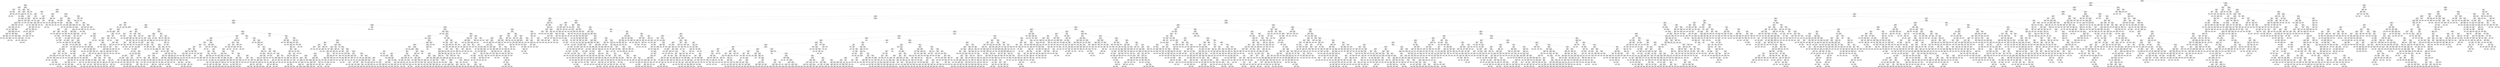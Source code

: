 digraph Tree {
node [shape=box] ;
0 [label="X[6] <= 0.098\ngini = 0.5\nsamples = 84796\nvalue = [42502, 42294]"] ;
1 [label="X[4] <= -0.197\ngini = 0.457\nsamples = 60992\nvalue = [39414, 21578]"] ;
0 -> 1 [labeldistance=2.5, labelangle=45, headlabel="True"] ;
2 [label="X[492] <= -0.0\ngini = 0.017\nsamples = 4999\nvalue = [43, 4956]"] ;
1 -> 2 ;
3 [label="X[31] <= 0.016\ngini = 0.457\nsamples = 34\nvalue = [22, 12]"] ;
2 -> 3 ;
4 [label="X[39] <= 0.018\ngini = 0.337\nsamples = 28\nvalue = [22, 6]"] ;
3 -> 4 ;
5 [label="gini = 0.0\nsamples = 18\nvalue = [18, 0]"] ;
4 -> 5 ;
6 [label="X[45] <= 0.01\ngini = 0.48\nsamples = 10\nvalue = [4, 6]"] ;
4 -> 6 ;
7 [label="X[740] <= 0.0\ngini = 0.32\nsamples = 5\nvalue = [4, 1]"] ;
6 -> 7 ;
8 [label="gini = 0.0\nsamples = 1\nvalue = [0, 1]"] ;
7 -> 8 ;
9 [label="gini = 0.0\nsamples = 4\nvalue = [4, 0]"] ;
7 -> 9 ;
10 [label="gini = 0.0\nsamples = 5\nvalue = [0, 5]"] ;
6 -> 10 ;
11 [label="gini = 0.0\nsamples = 6\nvalue = [0, 6]"] ;
3 -> 11 ;
12 [label="X[217] <= 0.033\ngini = 0.008\nsamples = 4965\nvalue = [21, 4944]"] ;
2 -> 12 ;
13 [label="X[159] <= -0.017\ngini = 0.007\nsamples = 4960\nvalue = [17, 4943]"] ;
12 -> 13 ;
14 [label="X[139] <= 0.002\ngini = 0.444\nsamples = 3\nvalue = [2, 1]"] ;
13 -> 14 ;
15 [label="gini = 0.0\nsamples = 2\nvalue = [2, 0]"] ;
14 -> 15 ;
16 [label="gini = 0.0\nsamples = 1\nvalue = [0, 1]"] ;
14 -> 16 ;
17 [label="X[1068] <= 0.0\ngini = 0.006\nsamples = 4957\nvalue = [15, 4942]"] ;
13 -> 17 ;
18 [label="X[137] <= -0.141\ngini = 0.006\nsamples = 4956\nvalue = [14, 4942]"] ;
17 -> 18 ;
19 [label="gini = 0.0\nsamples = 1\nvalue = [1, 0]"] ;
18 -> 19 ;
20 [label="X[8] <= -0.062\ngini = 0.005\nsamples = 4955\nvalue = [13, 4942]"] ;
18 -> 20 ;
21 [label="gini = 0.0\nsamples = 1\nvalue = [1, 0]"] ;
20 -> 21 ;
22 [label="X[7] <= 0.166\ngini = 0.005\nsamples = 4954\nvalue = [12, 4942]"] ;
20 -> 22 ;
23 [label="X[194] <= 0.02\ngini = 0.004\nsamples = 4953\nvalue = [11, 4942]"] ;
22 -> 23 ;
24 [label="X[52] <= 0.693\ngini = 0.004\nsamples = 4951\nvalue = [10, 4941]"] ;
23 -> 24 ;
25 [label="X[129] <= -0.281\ngini = 0.004\nsamples = 4948\nvalue = [9, 4939]"] ;
24 -> 25 ;
26 [label="X[150] <= -0.288\ngini = 0.278\nsamples = 6\nvalue = [1, 5]"] ;
25 -> 26 ;
27 [label="gini = 0.0\nsamples = 4\nvalue = [0, 4]"] ;
26 -> 27 ;
28 [label="gini = 0.5\nsamples = 2\nvalue = [1, 1]"] ;
26 -> 28 ;
29 [label="X[14] <= 0.14\ngini = 0.003\nsamples = 4942\nvalue = [8, 4934]"] ;
25 -> 29 ;
30 [label="X[18] <= -0.721\ngini = 0.003\nsamples = 4935\nvalue = [7, 4928]"] ;
29 -> 30 ;
31 [label="X[63] <= 0.001\ngini = 0.054\nsamples = 109\nvalue = [3, 106]"] ;
30 -> 31 ;
32 [label="X[96] <= -0.0\ngini = 0.037\nsamples = 106\nvalue = [2, 104]"] ;
31 -> 32 ;
33 [label="X[377] <= 0.0\ngini = 0.18\nsamples = 10\nvalue = [1, 9]"] ;
32 -> 33 ;
34 [label="gini = 0.5\nsamples = 2\nvalue = [1, 1]"] ;
33 -> 34 ;
35 [label="gini = 0.0\nsamples = 8\nvalue = [0, 8]"] ;
33 -> 35 ;
36 [label="X[557] <= -0.0\ngini = 0.021\nsamples = 96\nvalue = [1, 95]"] ;
32 -> 36 ;
37 [label="gini = 0.0\nsamples = 64\nvalue = [0, 64]"] ;
36 -> 37 ;
38 [label="X[79] <= -0.005\ngini = 0.061\nsamples = 32\nvalue = [1, 31]"] ;
36 -> 38 ;
39 [label="gini = 0.444\nsamples = 3\nvalue = [1, 2]"] ;
38 -> 39 ;
40 [label="gini = 0.0\nsamples = 29\nvalue = [0, 29]"] ;
38 -> 40 ;
41 [label="gini = 0.444\nsamples = 3\nvalue = [1, 2]"] ;
31 -> 41 ;
42 [label="X[1097] <= -0.001\ngini = 0.002\nsamples = 4826\nvalue = [4, 4822]"] ;
30 -> 42 ;
43 [label="X[449] <= 0.0\ngini = 0.133\nsamples = 14\nvalue = [1, 13]"] ;
42 -> 43 ;
44 [label="gini = 0.0\nsamples = 1\nvalue = [1, 0]"] ;
43 -> 44 ;
45 [label="gini = 0.0\nsamples = 13\nvalue = [0, 13]"] ;
43 -> 45 ;
46 [label="X[36] <= -0.345\ngini = 0.001\nsamples = 4812\nvalue = [3, 4809]"] ;
42 -> 46 ;
47 [label="X[1102] <= -0.0\ngini = 0.133\nsamples = 14\nvalue = [1, 13]"] ;
46 -> 47 ;
48 [label="gini = 0.0\nsamples = 13\nvalue = [0, 13]"] ;
47 -> 48 ;
49 [label="gini = 0.0\nsamples = 1\nvalue = [1, 0]"] ;
47 -> 49 ;
50 [label="X[64] <= -0.191\ngini = 0.001\nsamples = 4798\nvalue = [2, 4796]"] ;
46 -> 50 ;
51 [label="X[137] <= 0.009\ngini = 0.095\nsamples = 20\nvalue = [1, 19]"] ;
50 -> 51 ;
52 [label="gini = 0.0\nsamples = 19\nvalue = [0, 19]"] ;
51 -> 52 ;
53 [label="gini = 0.0\nsamples = 1\nvalue = [1, 0]"] ;
51 -> 53 ;
54 [label="X[15] <= -0.47\ngini = 0.0\nsamples = 4778\nvalue = [1, 4777]"] ;
50 -> 54 ;
55 [label="X[5] <= 1.147\ngini = 0.034\nsamples = 57\nvalue = [1, 56]"] ;
54 -> 55 ;
56 [label="gini = 0.0\nsamples = 55\nvalue = [0, 55]"] ;
55 -> 56 ;
57 [label="gini = 0.5\nsamples = 2\nvalue = [1, 1]"] ;
55 -> 57 ;
58 [label="gini = 0.0\nsamples = 4721\nvalue = [0, 4721]"] ;
54 -> 58 ;
59 [label="X[403] <= -0.0\ngini = 0.245\nsamples = 7\nvalue = [1, 6]"] ;
29 -> 59 ;
60 [label="gini = 0.0\nsamples = 6\nvalue = [0, 6]"] ;
59 -> 60 ;
61 [label="gini = 0.0\nsamples = 1\nvalue = [1, 0]"] ;
59 -> 61 ;
62 [label="X[134] <= -0.057\ngini = 0.444\nsamples = 3\nvalue = [1, 2]"] ;
24 -> 62 ;
63 [label="gini = 0.0\nsamples = 2\nvalue = [0, 2]"] ;
62 -> 63 ;
64 [label="gini = 0.0\nsamples = 1\nvalue = [1, 0]"] ;
62 -> 64 ;
65 [label="X[428] <= -0.011\ngini = 0.5\nsamples = 2\nvalue = [1, 1]"] ;
23 -> 65 ;
66 [label="gini = 0.0\nsamples = 1\nvalue = [1, 0]"] ;
65 -> 66 ;
67 [label="gini = 0.0\nsamples = 1\nvalue = [0, 1]"] ;
65 -> 67 ;
68 [label="gini = 0.0\nsamples = 1\nvalue = [1, 0]"] ;
22 -> 68 ;
69 [label="gini = 0.0\nsamples = 1\nvalue = [1, 0]"] ;
17 -> 69 ;
70 [label="X[462] <= 0.0\ngini = 0.32\nsamples = 5\nvalue = [4, 1]"] ;
12 -> 70 ;
71 [label="X[387] <= 0.0\ngini = 0.5\nsamples = 2\nvalue = [1, 1]"] ;
70 -> 71 ;
72 [label="gini = 0.0\nsamples = 1\nvalue = [0, 1]"] ;
71 -> 72 ;
73 [label="gini = 0.0\nsamples = 1\nvalue = [1, 0]"] ;
71 -> 73 ;
74 [label="gini = 0.0\nsamples = 3\nvalue = [3, 0]"] ;
70 -> 74 ;
75 [label="X[1] <= 0.503\ngini = 0.417\nsamples = 55993\nvalue = [39371, 16622]"] ;
1 -> 75 ;
76 [label="X[243] <= -0.007\ngini = 0.363\nsamples = 51419\nvalue = [39191, 12228]"] ;
75 -> 76 ;
77 [label="X[11] <= -0.027\ngini = 0.329\nsamples = 3295\nvalue = [683, 2612]"] ;
76 -> 77 ;
78 [label="X[731] <= 0.001\ngini = 0.052\nsamples = 299\nvalue = [291, 8]"] ;
77 -> 78 ;
79 [label="X[1060] <= 0.0\ngini = 0.04\nsamples = 297\nvalue = [291, 6]"] ;
78 -> 79 ;
80 [label="X[546] <= -0.003\ngini = 0.02\nsamples = 291\nvalue = [288, 3]"] ;
79 -> 80 ;
81 [label="gini = 0.0\nsamples = 1\nvalue = [0, 1]"] ;
80 -> 81 ;
82 [label="X[752] <= -0.003\ngini = 0.014\nsamples = 290\nvalue = [288, 2]"] ;
80 -> 82 ;
83 [label="X[368] <= -0.005\ngini = 0.5\nsamples = 2\nvalue = [1, 1]"] ;
82 -> 83 ;
84 [label="gini = 0.0\nsamples = 1\nvalue = [0, 1]"] ;
83 -> 84 ;
85 [label="gini = 0.0\nsamples = 1\nvalue = [1, 0]"] ;
83 -> 85 ;
86 [label="X[2] <= 0.719\ngini = 0.007\nsamples = 288\nvalue = [287, 1]"] ;
82 -> 86 ;
87 [label="gini = 0.0\nsamples = 280\nvalue = [280, 0]"] ;
86 -> 87 ;
88 [label="X[357] <= 0.003\ngini = 0.219\nsamples = 8\nvalue = [7, 1]"] ;
86 -> 88 ;
89 [label="gini = 0.0\nsamples = 7\nvalue = [7, 0]"] ;
88 -> 89 ;
90 [label="gini = 0.0\nsamples = 1\nvalue = [0, 1]"] ;
88 -> 90 ;
91 [label="X[728] <= -0.0\ngini = 0.5\nsamples = 6\nvalue = [3, 3]"] ;
79 -> 91 ;
92 [label="X[238] <= 0.01\ngini = 0.375\nsamples = 4\nvalue = [1, 3]"] ;
91 -> 92 ;
93 [label="gini = 0.0\nsamples = 1\nvalue = [1, 0]"] ;
92 -> 93 ;
94 [label="gini = 0.0\nsamples = 3\nvalue = [0, 3]"] ;
92 -> 94 ;
95 [label="gini = 0.0\nsamples = 2\nvalue = [2, 0]"] ;
91 -> 95 ;
96 [label="gini = 0.0\nsamples = 2\nvalue = [0, 2]"] ;
78 -> 96 ;
97 [label="X[262] <= -0.012\ngini = 0.227\nsamples = 2996\nvalue = [392, 2604]"] ;
77 -> 97 ;
98 [label="X[734] <= 0.0\ngini = 0.406\nsamples = 233\nvalue = [167, 66]"] ;
97 -> 98 ;
99 [label="X[11] <= -0.021\ngini = 0.177\nsamples = 173\nvalue = [156, 17]"] ;
98 -> 99 ;
100 [label="gini = 0.0\nsamples = 3\nvalue = [0, 3]"] ;
99 -> 100 ;
101 [label="X[357] <= 0.001\ngini = 0.151\nsamples = 170\nvalue = [156, 14]"] ;
99 -> 101 ;
102 [label="X[715] <= 0.0\ngini = 0.124\nsamples = 166\nvalue = [155, 11]"] ;
101 -> 102 ;
103 [label="X[175] <= 0.027\ngini = 0.104\nsamples = 163\nvalue = [154, 9]"] ;
102 -> 103 ;
104 [label="X[189] <= -0.113\ngini = 0.084\nsamples = 160\nvalue = [153, 7]"] ;
103 -> 104 ;
105 [label="X[191] <= -0.004\ngini = 0.469\nsamples = 8\nvalue = [5, 3]"] ;
104 -> 105 ;
106 [label="X[475] <= -0.002\ngini = 0.278\nsamples = 6\nvalue = [5, 1]"] ;
105 -> 106 ;
107 [label="gini = 0.0\nsamples = 5\nvalue = [5, 0]"] ;
106 -> 107 ;
108 [label="gini = 0.0\nsamples = 1\nvalue = [0, 1]"] ;
106 -> 108 ;
109 [label="gini = 0.0\nsamples = 2\nvalue = [0, 2]"] ;
105 -> 109 ;
110 [label="X[188] <= 0.043\ngini = 0.051\nsamples = 152\nvalue = [148, 4]"] ;
104 -> 110 ;
111 [label="X[334] <= 0.141\ngini = 0.039\nsamples = 151\nvalue = [148, 3]"] ;
110 -> 111 ;
112 [label="X[244] <= 1.097\ngini = 0.026\nsamples = 149\nvalue = [147, 2]"] ;
111 -> 112 ;
113 [label="X[424] <= 0.0\ngini = 0.014\nsamples = 147\nvalue = [146, 1]"] ;
112 -> 113 ;
114 [label="gini = 0.0\nsamples = 141\nvalue = [141, 0]"] ;
113 -> 114 ;
115 [label="X[27] <= -0.014\ngini = 0.278\nsamples = 6\nvalue = [5, 1]"] ;
113 -> 115 ;
116 [label="gini = 0.0\nsamples = 1\nvalue = [0, 1]"] ;
115 -> 116 ;
117 [label="gini = 0.0\nsamples = 5\nvalue = [5, 0]"] ;
115 -> 117 ;
118 [label="X[483] <= -0.0\ngini = 0.5\nsamples = 2\nvalue = [1, 1]"] ;
112 -> 118 ;
119 [label="gini = 0.0\nsamples = 1\nvalue = [0, 1]"] ;
118 -> 119 ;
120 [label="gini = 0.0\nsamples = 1\nvalue = [1, 0]"] ;
118 -> 120 ;
121 [label="gini = 0.5\nsamples = 2\nvalue = [1, 1]"] ;
111 -> 121 ;
122 [label="gini = 0.0\nsamples = 1\nvalue = [0, 1]"] ;
110 -> 122 ;
123 [label="X[287] <= -0.0\ngini = 0.444\nsamples = 3\nvalue = [1, 2]"] ;
103 -> 123 ;
124 [label="gini = 0.0\nsamples = 2\nvalue = [0, 2]"] ;
123 -> 124 ;
125 [label="gini = 0.0\nsamples = 1\nvalue = [1, 0]"] ;
123 -> 125 ;
126 [label="X[194] <= 0.002\ngini = 0.444\nsamples = 3\nvalue = [1, 2]"] ;
102 -> 126 ;
127 [label="gini = 0.0\nsamples = 2\nvalue = [0, 2]"] ;
126 -> 127 ;
128 [label="gini = 0.0\nsamples = 1\nvalue = [1, 0]"] ;
126 -> 128 ;
129 [label="X[770] <= -0.011\ngini = 0.375\nsamples = 4\nvalue = [1, 3]"] ;
101 -> 129 ;
130 [label="gini = 0.0\nsamples = 1\nvalue = [1, 0]"] ;
129 -> 130 ;
131 [label="gini = 0.0\nsamples = 3\nvalue = [0, 3]"] ;
129 -> 131 ;
132 [label="X[718] <= 0.0\ngini = 0.299\nsamples = 60\nvalue = [11, 49]"] ;
98 -> 132 ;
133 [label="X[362] <= -0.091\ngini = 0.14\nsamples = 53\nvalue = [4, 49]"] ;
132 -> 133 ;
134 [label="X[714] <= 0.0\ngini = 0.444\nsamples = 3\nvalue = [2, 1]"] ;
133 -> 134 ;
135 [label="gini = 0.0\nsamples = 2\nvalue = [2, 0]"] ;
134 -> 135 ;
136 [label="gini = 0.0\nsamples = 1\nvalue = [0, 1]"] ;
134 -> 136 ;
137 [label="X[6] <= 0.071\ngini = 0.077\nsamples = 50\nvalue = [2, 48]"] ;
133 -> 137 ;
138 [label="X[19] <= -0.07\ngini = 0.041\nsamples = 48\nvalue = [1, 47]"] ;
137 -> 138 ;
139 [label="X[502] <= 0.003\ngini = 0.5\nsamples = 2\nvalue = [1, 1]"] ;
138 -> 139 ;
140 [label="gini = 0.0\nsamples = 1\nvalue = [1, 0]"] ;
139 -> 140 ;
141 [label="gini = 0.0\nsamples = 1\nvalue = [0, 1]"] ;
139 -> 141 ;
142 [label="gini = 0.0\nsamples = 46\nvalue = [0, 46]"] ;
138 -> 142 ;
143 [label="X[604] <= -0.0\ngini = 0.5\nsamples = 2\nvalue = [1, 1]"] ;
137 -> 143 ;
144 [label="gini = 0.0\nsamples = 1\nvalue = [1, 0]"] ;
143 -> 144 ;
145 [label="gini = 0.0\nsamples = 1\nvalue = [0, 1]"] ;
143 -> 145 ;
146 [label="gini = 0.0\nsamples = 7\nvalue = [7, 0]"] ;
132 -> 146 ;
147 [label="X[262] <= 0.243\ngini = 0.15\nsamples = 2763\nvalue = [225, 2538]"] ;
97 -> 147 ;
148 [label="X[147] <= -0.087\ngini = 0.117\nsamples = 2700\nvalue = [169, 2531]"] ;
147 -> 148 ;
149 [label="X[606] <= -0.0\ngini = 0.162\nsamples = 45\nvalue = [41, 4]"] ;
148 -> 149 ;
150 [label="gini = 0.0\nsamples = 2\nvalue = [0, 2]"] ;
149 -> 150 ;
151 [label="X[16] <= -0.558\ngini = 0.089\nsamples = 43\nvalue = [41, 2]"] ;
149 -> 151 ;
152 [label="gini = 0.0\nsamples = 1\nvalue = [0, 1]"] ;
151 -> 152 ;
153 [label="X[58] <= 0.0\ngini = 0.046\nsamples = 42\nvalue = [41, 1]"] ;
151 -> 153 ;
154 [label="gini = 0.0\nsamples = 1\nvalue = [0, 1]"] ;
153 -> 154 ;
155 [label="gini = 0.0\nsamples = 41\nvalue = [41, 0]"] ;
153 -> 155 ;
156 [label="X[538] <= 0.0\ngini = 0.092\nsamples = 2655\nvalue = [128, 2527]"] ;
148 -> 156 ;
157 [label="X[255] <= -0.055\ngini = 0.05\nsamples = 2531\nvalue = [65, 2466]"] ;
156 -> 157 ;
158 [label="X[715] <= 0.0\ngini = 0.351\nsamples = 22\nvalue = [17, 5]"] ;
157 -> 158 ;
159 [label="gini = 0.0\nsamples = 16\nvalue = [16, 0]"] ;
158 -> 159 ;
160 [label="X[1061] <= -0.0\ngini = 0.278\nsamples = 6\nvalue = [1, 5]"] ;
158 -> 160 ;
161 [label="gini = 0.0\nsamples = 5\nvalue = [0, 5]"] ;
160 -> 161 ;
162 [label="gini = 0.0\nsamples = 1\nvalue = [1, 0]"] ;
160 -> 162 ;
163 [label="X[179] <= -0.094\ngini = 0.038\nsamples = 2509\nvalue = [48, 2461]"] ;
157 -> 163 ;
164 [label="X[1063] <= -0.0\ngini = 0.453\nsamples = 49\nvalue = [17, 32]"] ;
163 -> 164 ;
165 [label="gini = 0.0\nsamples = 6\nvalue = [6, 0]"] ;
164 -> 165 ;
166 [label="X[446] <= -0.001\ngini = 0.381\nsamples = 43\nvalue = [11, 32]"] ;
164 -> 166 ;
167 [label="X[1070] <= 0.0\ngini = 0.499\nsamples = 19\nvalue = [9, 10]"] ;
166 -> 167 ;
168 [label="X[59] <= -0.0\ngini = 0.32\nsamples = 5\nvalue = [4, 1]"] ;
167 -> 168 ;
169 [label="gini = 0.5\nsamples = 2\nvalue = [1, 1]"] ;
168 -> 169 ;
170 [label="gini = 0.0\nsamples = 3\nvalue = [3, 0]"] ;
168 -> 170 ;
171 [label="X[202] <= 0.006\ngini = 0.459\nsamples = 14\nvalue = [5, 9]"] ;
167 -> 171 ;
172 [label="X[187] <= 0.022\ngini = 0.426\nsamples = 13\nvalue = [4, 9]"] ;
171 -> 172 ;
173 [label="gini = 0.0\nsamples = 3\nvalue = [0, 3]"] ;
172 -> 173 ;
174 [label="X[322] <= -0.002\ngini = 0.48\nsamples = 10\nvalue = [4, 6]"] ;
172 -> 174 ;
175 [label="gini = 0.0\nsamples = 1\nvalue = [1, 0]"] ;
174 -> 175 ;
176 [label="X[252] <= -0.002\ngini = 0.444\nsamples = 9\nvalue = [3, 6]"] ;
174 -> 176 ;
177 [label="gini = 0.5\nsamples = 2\nvalue = [1, 1]"] ;
176 -> 177 ;
178 [label="X[133] <= 0.002\ngini = 0.408\nsamples = 7\nvalue = [2, 5]"] ;
176 -> 178 ;
179 [label="gini = 0.0\nsamples = 2\nvalue = [0, 2]"] ;
178 -> 179 ;
180 [label="gini = 0.48\nsamples = 5\nvalue = [2, 3]"] ;
178 -> 180 ;
181 [label="gini = 0.0\nsamples = 1\nvalue = [1, 0]"] ;
171 -> 181 ;
182 [label="X[7] <= 0.222\ngini = 0.153\nsamples = 24\nvalue = [2, 22]"] ;
166 -> 182 ;
183 [label="gini = 0.0\nsamples = 18\nvalue = [0, 18]"] ;
182 -> 183 ;
184 [label="X[84] <= 0.027\ngini = 0.444\nsamples = 6\nvalue = [2, 4]"] ;
182 -> 184 ;
185 [label="gini = 0.0\nsamples = 2\nvalue = [0, 2]"] ;
184 -> 185 ;
186 [label="X[67] <= 0.013\ngini = 0.5\nsamples = 4\nvalue = [2, 2]"] ;
184 -> 186 ;
187 [label="gini = 0.0\nsamples = 1\nvalue = [1, 0]"] ;
186 -> 187 ;
188 [label="gini = 0.444\nsamples = 3\nvalue = [1, 2]"] ;
186 -> 188 ;
189 [label="X[216] <= -0.233\ngini = 0.025\nsamples = 2460\nvalue = [31, 2429]"] ;
163 -> 189 ;
190 [label="gini = 0.0\nsamples = 4\nvalue = [4, 0]"] ;
189 -> 190 ;
191 [label="X[246] <= 0.13\ngini = 0.022\nsamples = 2456\nvalue = [27, 2429]"] ;
189 -> 191 ;
192 [label="X[1124] <= -0.0\ngini = 0.02\nsamples = 2454\nvalue = [25, 2429]"] ;
191 -> 192 ;
193 [label="X[22] <= 0.009\ngini = 0.48\nsamples = 10\nvalue = [4, 6]"] ;
192 -> 193 ;
194 [label="gini = 0.0\nsamples = 4\nvalue = [4, 0]"] ;
193 -> 194 ;
195 [label="gini = 0.0\nsamples = 6\nvalue = [0, 6]"] ;
193 -> 195 ;
196 [label="X[251] <= 0.366\ngini = 0.017\nsamples = 2444\nvalue = [21, 2423]"] ;
192 -> 196 ;
197 [label="X[427] <= 0.103\ngini = 0.015\nsamples = 2438\nvalue = [18, 2420]"] ;
196 -> 197 ;
198 [label="X[739] <= -0.017\ngini = 0.013\nsamples = 2435\nvalue = [16, 2419]"] ;
197 -> 198 ;
199 [label="gini = 0.0\nsamples = 1\nvalue = [1, 0]"] ;
198 -> 199 ;
200 [label="X[54] <= -0.232\ngini = 0.012\nsamples = 2434\nvalue = [15, 2419]"] ;
198 -> 200 ;
201 [label="gini = 0.0\nsamples = 1\nvalue = [1, 0]"] ;
200 -> 201 ;
202 [label="X[22] <= -0.413\ngini = 0.011\nsamples = 2433\nvalue = [14, 2419]"] ;
200 -> 202 ;
203 [label="gini = 0.0\nsamples = 1\nvalue = [1, 0]"] ;
202 -> 203 ;
204 [label="X[121] <= -0.082\ngini = 0.011\nsamples = 2432\nvalue = [13, 2419]"] ;
202 -> 204 ;
205 [label="gini = 0.0\nsamples = 1\nvalue = [1, 0]"] ;
204 -> 205 ;
206 [label="X[3] <= 0.356\ngini = 0.01\nsamples = 2431\nvalue = [12, 2419]"] ;
204 -> 206 ;
207 [label="X[101] <= -0.154\ngini = 0.009\nsamples = 2430\nvalue = [11, 2419]"] ;
206 -> 207 ;
208 [label="gini = 0.0\nsamples = 1\nvalue = [1, 0]"] ;
207 -> 208 ;
209 [label="X[122] <= 0.207\ngini = 0.008\nsamples = 2429\nvalue = [10, 2419]"] ;
207 -> 209 ;
210 [label="X[96] <= 0.848\ngini = 0.006\nsamples = 2419\nvalue = [7, 2412]"] ;
209 -> 210 ;
211 [label="X[189] <= -0.123\ngini = 0.005\nsamples = 2415\nvalue = [6, 2409]"] ;
210 -> 211 ;
212 [label="X[327] <= -0.001\ngini = 0.172\nsamples = 21\nvalue = [2, 19]"] ;
211 -> 212 ;
213 [label="X[502] <= 0.0\ngini = 0.5\nsamples = 4\nvalue = [2, 2]"] ;
212 -> 213 ;
214 [label="gini = 0.5\nsamples = 2\nvalue = [1, 1]"] ;
213 -> 214 ;
215 [label="gini = 0.5\nsamples = 2\nvalue = [1, 1]"] ;
213 -> 215 ;
216 [label="gini = 0.0\nsamples = 17\nvalue = [0, 17]"] ;
212 -> 216 ;
217 [label="X[776] <= -0.0\ngini = 0.003\nsamples = 2394\nvalue = [4, 2390]"] ;
211 -> 217 ;
218 [label="X[138] <= -0.017\ngini = 0.084\nsamples = 91\nvalue = [4, 87]"] ;
217 -> 218 ;
219 [label="gini = 0.0\nsamples = 1\nvalue = [1, 0]"] ;
218 -> 219 ;
220 [label="X[81] <= -0.33\ngini = 0.064\nsamples = 90\nvalue = [3, 87]"] ;
218 -> 220 ;
221 [label="X[330] <= 0.001\ngini = 0.444\nsamples = 3\nvalue = [1, 2]"] ;
220 -> 221 ;
222 [label="gini = 0.0\nsamples = 2\nvalue = [0, 2]"] ;
221 -> 222 ;
223 [label="gini = 0.0\nsamples = 1\nvalue = [1, 0]"] ;
221 -> 223 ;
224 [label="X[61] <= -0.02\ngini = 0.045\nsamples = 87\nvalue = [2, 85]"] ;
220 -> 224 ;
225 [label="gini = 0.0\nsamples = 69\nvalue = [0, 69]"] ;
224 -> 225 ;
226 [label="X[17] <= -0.082\ngini = 0.198\nsamples = 18\nvalue = [2, 16]"] ;
224 -> 226 ;
227 [label="gini = 0.0\nsamples = 1\nvalue = [1, 0]"] ;
226 -> 227 ;
228 [label="gini = 0.111\nsamples = 17\nvalue = [1, 16]"] ;
226 -> 228 ;
229 [label="gini = 0.0\nsamples = 2303\nvalue = [0, 2303]"] ;
217 -> 229 ;
230 [label="X[124] <= -0.004\ngini = 0.375\nsamples = 4\nvalue = [1, 3]"] ;
210 -> 230 ;
231 [label="gini = 0.0\nsamples = 2\nvalue = [0, 2]"] ;
230 -> 231 ;
232 [label="gini = 0.5\nsamples = 2\nvalue = [1, 1]"] ;
230 -> 232 ;
233 [label="X[92] <= 0.015\ngini = 0.42\nsamples = 10\nvalue = [3, 7]"] ;
209 -> 233 ;
234 [label="gini = 0.0\nsamples = 2\nvalue = [2, 0]"] ;
233 -> 234 ;
235 [label="X[254] <= -0.003\ngini = 0.219\nsamples = 8\nvalue = [1, 7]"] ;
233 -> 235 ;
236 [label="X[181] <= 0.016\ngini = 0.5\nsamples = 2\nvalue = [1, 1]"] ;
235 -> 236 ;
237 [label="gini = 0.0\nsamples = 1\nvalue = [0, 1]"] ;
236 -> 237 ;
238 [label="gini = 0.0\nsamples = 1\nvalue = [1, 0]"] ;
236 -> 238 ;
239 [label="gini = 0.0\nsamples = 6\nvalue = [0, 6]"] ;
235 -> 239 ;
240 [label="gini = 0.0\nsamples = 1\nvalue = [1, 0]"] ;
206 -> 240 ;
241 [label="X[54] <= -0.014\ngini = 0.444\nsamples = 3\nvalue = [2, 1]"] ;
197 -> 241 ;
242 [label="gini = 0.0\nsamples = 1\nvalue = [0, 1]"] ;
241 -> 242 ;
243 [label="gini = 0.0\nsamples = 2\nvalue = [2, 0]"] ;
241 -> 243 ;
244 [label="X[315] <= 0.004\ngini = 0.5\nsamples = 6\nvalue = [3, 3]"] ;
196 -> 244 ;
245 [label="gini = 0.0\nsamples = 3\nvalue = [3, 0]"] ;
244 -> 245 ;
246 [label="gini = 0.0\nsamples = 3\nvalue = [0, 3]"] ;
244 -> 246 ;
247 [label="gini = 0.0\nsamples = 2\nvalue = [2, 0]"] ;
191 -> 247 ;
248 [label="X[311] <= -0.002\ngini = 0.5\nsamples = 124\nvalue = [63, 61]"] ;
156 -> 248 ;
249 [label="X[331] <= -0.001\ngini = 0.046\nsamples = 42\nvalue = [41, 1]"] ;
248 -> 249 ;
250 [label="gini = 0.0\nsamples = 1\nvalue = [0, 1]"] ;
249 -> 250 ;
251 [label="gini = 0.0\nsamples = 41\nvalue = [41, 0]"] ;
249 -> 251 ;
252 [label="X[408] <= -0.0\ngini = 0.393\nsamples = 82\nvalue = [22, 60]"] ;
248 -> 252 ;
253 [label="X[460] <= -0.0\ngini = 0.444\nsamples = 27\nvalue = [18, 9]"] ;
252 -> 253 ;
254 [label="X[420] <= -0.0\ngini = 0.188\nsamples = 19\nvalue = [17, 2]"] ;
253 -> 254 ;
255 [label="gini = 0.0\nsamples = 1\nvalue = [0, 1]"] ;
254 -> 255 ;
256 [label="X[460] <= -0.0\ngini = 0.105\nsamples = 18\nvalue = [17, 1]"] ;
254 -> 256 ;
257 [label="gini = 0.0\nsamples = 15\nvalue = [15, 0]"] ;
256 -> 257 ;
258 [label="X[5] <= -0.166\ngini = 0.444\nsamples = 3\nvalue = [2, 1]"] ;
256 -> 258 ;
259 [label="gini = 0.0\nsamples = 2\nvalue = [2, 0]"] ;
258 -> 259 ;
260 [label="gini = 0.0\nsamples = 1\nvalue = [0, 1]"] ;
258 -> 260 ;
261 [label="X[113] <= 0.0\ngini = 0.219\nsamples = 8\nvalue = [1, 7]"] ;
253 -> 261 ;
262 [label="gini = 0.0\nsamples = 7\nvalue = [0, 7]"] ;
261 -> 262 ;
263 [label="gini = 0.0\nsamples = 1\nvalue = [1, 0]"] ;
261 -> 263 ;
264 [label="X[310] <= -0.007\ngini = 0.135\nsamples = 55\nvalue = [4, 51]"] ;
252 -> 264 ;
265 [label="gini = 0.0\nsamples = 3\nvalue = [3, 0]"] ;
264 -> 265 ;
266 [label="X[162] <= -0.068\ngini = 0.038\nsamples = 52\nvalue = [1, 51]"] ;
264 -> 266 ;
267 [label="gini = 0.0\nsamples = 1\nvalue = [1, 0]"] ;
266 -> 267 ;
268 [label="gini = 0.0\nsamples = 51\nvalue = [0, 51]"] ;
266 -> 268 ;
269 [label="X[416] <= 0.0\ngini = 0.198\nsamples = 63\nvalue = [56, 7]"] ;
147 -> 269 ;
270 [label="X[115] <= 0.006\ngini = 0.219\nsamples = 8\nvalue = [1, 7]"] ;
269 -> 270 ;
271 [label="gini = 0.0\nsamples = 7\nvalue = [0, 7]"] ;
270 -> 271 ;
272 [label="gini = 0.0\nsamples = 1\nvalue = [1, 0]"] ;
270 -> 272 ;
273 [label="gini = 0.0\nsamples = 55\nvalue = [55, 0]"] ;
269 -> 273 ;
274 [label="X[12] <= 0.315\ngini = 0.32\nsamples = 48124\nvalue = [38508, 9616]"] ;
76 -> 274 ;
275 [label="X[274] <= 0.001\ngini = 0.286\nsamples = 45962\nvalue = [38024, 7938]"] ;
274 -> 275 ;
276 [label="X[2] <= 0.718\ngini = 0.264\nsamples = 44894\nvalue = [37853, 7041]"] ;
275 -> 276 ;
277 [label="X[21] <= 0.008\ngini = 0.242\nsamples = 42418\nvalue = [36448, 5970]"] ;
276 -> 277 ;
278 [label="X[118] <= 0.178\ngini = 0.166\nsamples = 23635\nvalue = [21470, 2165]"] ;
277 -> 278 ;
279 [label="X[197] <= -0.033\ngini = 0.159\nsamples = 23450\nvalue = [21401, 2049]"] ;
278 -> 279 ;
280 [label="X[238] <= -0.022\ngini = 0.23\nsamples = 68\nvalue = [9, 59]"] ;
279 -> 280 ;
281 [label="X[81] <= 0.084\ngini = 0.219\nsamples = 8\nvalue = [7, 1]"] ;
280 -> 281 ;
282 [label="gini = 0.0\nsamples = 7\nvalue = [7, 0]"] ;
281 -> 282 ;
283 [label="gini = 0.0\nsamples = 1\nvalue = [0, 1]"] ;
281 -> 283 ;
284 [label="X[1076] <= 0.0\ngini = 0.064\nsamples = 60\nvalue = [2, 58]"] ;
280 -> 284 ;
285 [label="gini = 0.0\nsamples = 58\nvalue = [0, 58]"] ;
284 -> 285 ;
286 [label="gini = 0.0\nsamples = 2\nvalue = [2, 0]"] ;
284 -> 286 ;
287 [label="X[9] <= -0.29\ngini = 0.156\nsamples = 23382\nvalue = [21392, 1990]"] ;
279 -> 287 ;
288 [label="X[773] <= -0.0\ngini = 0.292\nsamples = 3153\nvalue = [2593, 560]"] ;
287 -> 288 ;
289 [label="X[297] <= -0.004\ngini = 0.158\nsamples = 1049\nvalue = [958, 91]"] ;
288 -> 289 ;
290 [label="X[369] <= 0.0\ngini = 0.408\nsamples = 7\nvalue = [2, 5]"] ;
289 -> 290 ;
291 [label="gini = 0.0\nsamples = 5\nvalue = [0, 5]"] ;
290 -> 291 ;
292 [label="gini = 0.0\nsamples = 2\nvalue = [2, 0]"] ;
290 -> 292 ;
293 [label="X[12] <= 0.081\ngini = 0.151\nsamples = 1042\nvalue = [956, 86]"] ;
289 -> 293 ;
294 [label="X[1068] <= 0.0\ngini = 0.146\nsamples = 1037\nvalue = [955, 82]"] ;
293 -> 294 ;
295 [label="X[544] <= -0.001\ngini = 0.075\nsamples = 637\nvalue = [612, 25]"] ;
294 -> 295 ;
296 [label="gini = 0.0\nsamples = 2\nvalue = [0, 2]"] ;
295 -> 296 ;
297 [label="X[22] <= 0.014\ngini = 0.07\nsamples = 635\nvalue = [612, 23]"] ;
295 -> 297 ;
298 [label="X[2] <= -0.676\ngini = 0.064\nsamples = 632\nvalue = [611, 21]"] ;
297 -> 298 ;
299 [label="X[110] <= 0.013\ngini = 0.444\nsamples = 3\nvalue = [1, 2]"] ;
298 -> 299 ;
300 [label="gini = 0.0\nsamples = 1\nvalue = [1, 0]"] ;
299 -> 300 ;
301 [label="gini = 0.0\nsamples = 2\nvalue = [0, 2]"] ;
299 -> 301 ;
302 [label="X[40] <= -0.477\ngini = 0.059\nsamples = 629\nvalue = [610, 19]"] ;
298 -> 302 ;
303 [label="X[759] <= -0.0\ngini = 0.444\nsamples = 3\nvalue = [1, 2]"] ;
302 -> 303 ;
304 [label="gini = 0.0\nsamples = 2\nvalue = [0, 2]"] ;
303 -> 304 ;
305 [label="gini = 0.0\nsamples = 1\nvalue = [1, 0]"] ;
303 -> 305 ;
306 [label="X[3] <= 0.297\ngini = 0.053\nsamples = 626\nvalue = [609, 17]"] ;
302 -> 306 ;
307 [label="X[1067] <= -0.0\ngini = 0.047\nsamples = 623\nvalue = [608, 15]"] ;
306 -> 307 ;
308 [label="gini = 0.0\nsamples = 1\nvalue = [0, 1]"] ;
307 -> 308 ;
309 [label="X[25] <= -0.307\ngini = 0.044\nsamples = 622\nvalue = [608, 14]"] ;
307 -> 309 ;
310 [label="gini = 0.0\nsamples = 1\nvalue = [0, 1]"] ;
309 -> 310 ;
311 [label="X[16] <= -0.646\ngini = 0.041\nsamples = 621\nvalue = [608, 13]"] ;
309 -> 311 ;
312 [label="gini = 0.0\nsamples = 1\nvalue = [0, 1]"] ;
311 -> 312 ;
313 [label="X[130] <= -0.135\ngini = 0.038\nsamples = 620\nvalue = [608, 12]"] ;
311 -> 313 ;
314 [label="gini = 0.0\nsamples = 1\nvalue = [0, 1]"] ;
313 -> 314 ;
315 [label="X[1] <= -0.546\ngini = 0.035\nsamples = 619\nvalue = [608, 11]"] ;
313 -> 315 ;
316 [label="X[607] <= -0.0\ngini = 0.5\nsamples = 2\nvalue = [1, 1]"] ;
315 -> 316 ;
317 [label="gini = 0.0\nsamples = 1\nvalue = [1, 0]"] ;
316 -> 317 ;
318 [label="gini = 0.0\nsamples = 1\nvalue = [0, 1]"] ;
316 -> 318 ;
319 [label="X[144] <= 0.051\ngini = 0.032\nsamples = 617\nvalue = [607, 10]"] ;
315 -> 319 ;
320 [label="X[124] <= 0.794\ngini = 0.029\nsamples = 615\nvalue = [606, 9]"] ;
319 -> 320 ;
321 [label="X[192] <= -0.133\ngini = 0.026\nsamples = 613\nvalue = [605, 8]"] ;
320 -> 321 ;
322 [label="X[742] <= -0.0\ngini = 0.444\nsamples = 3\nvalue = [2, 1]"] ;
321 -> 322 ;
323 [label="gini = 0.0\nsamples = 1\nvalue = [1, 0]"] ;
322 -> 323 ;
324 [label="gini = 0.5\nsamples = 2\nvalue = [1, 1]"] ;
322 -> 324 ;
325 [label="X[1118] <= -0.0\ngini = 0.023\nsamples = 610\nvalue = [603, 7]"] ;
321 -> 325 ;
326 [label="X[13] <= -0.052\ngini = 0.245\nsamples = 14\nvalue = [12, 2]"] ;
325 -> 326 ;
327 [label="gini = 0.0\nsamples = 2\nvalue = [0, 2]"] ;
326 -> 327 ;
328 [label="gini = 0.0\nsamples = 12\nvalue = [12, 0]"] ;
326 -> 328 ;
329 [label="X[37] <= -0.176\ngini = 0.017\nsamples = 596\nvalue = [591, 5]"] ;
325 -> 329 ;
330 [label="gini = 0.375\nsamples = 4\nvalue = [3, 1]"] ;
329 -> 330 ;
331 [label="gini = 0.013\nsamples = 592\nvalue = [588, 4]"] ;
329 -> 331 ;
332 [label="X[741] <= 0.0\ngini = 0.5\nsamples = 2\nvalue = [1, 1]"] ;
320 -> 332 ;
333 [label="gini = 0.0\nsamples = 1\nvalue = [1, 0]"] ;
332 -> 333 ;
334 [label="gini = 0.0\nsamples = 1\nvalue = [0, 1]"] ;
332 -> 334 ;
335 [label="X[427] <= 0.0\ngini = 0.5\nsamples = 2\nvalue = [1, 1]"] ;
319 -> 335 ;
336 [label="gini = 0.0\nsamples = 1\nvalue = [1, 0]"] ;
335 -> 336 ;
337 [label="gini = 0.0\nsamples = 1\nvalue = [0, 1]"] ;
335 -> 337 ;
338 [label="X[136] <= 0.012\ngini = 0.444\nsamples = 3\nvalue = [1, 2]"] ;
306 -> 338 ;
339 [label="gini = 0.0\nsamples = 2\nvalue = [0, 2]"] ;
338 -> 339 ;
340 [label="gini = 0.0\nsamples = 1\nvalue = [1, 0]"] ;
338 -> 340 ;
341 [label="X[626] <= -0.0\ngini = 0.444\nsamples = 3\nvalue = [1, 2]"] ;
297 -> 341 ;
342 [label="gini = 0.0\nsamples = 1\nvalue = [1, 0]"] ;
341 -> 342 ;
343 [label="gini = 0.0\nsamples = 2\nvalue = [0, 2]"] ;
341 -> 343 ;
344 [label="X[413] <= 0.0\ngini = 0.244\nsamples = 400\nvalue = [343, 57]"] ;
294 -> 344 ;
345 [label="X[632] <= 0.001\ngini = 0.23\nsamples = 393\nvalue = [341, 52]"] ;
344 -> 345 ;
346 [label="X[526] <= -0.0\ngini = 0.22\nsamples = 389\nvalue = [340, 49]"] ;
345 -> 346 ;
347 [label="gini = 0.0\nsamples = 2\nvalue = [0, 2]"] ;
346 -> 347 ;
348 [label="X[319] <= -0.0\ngini = 0.213\nsamples = 387\nvalue = [340, 47]"] ;
346 -> 348 ;
349 [label="X[1114] <= 0.0\ngini = 0.332\nsamples = 119\nvalue = [94, 25]"] ;
348 -> 349 ;
350 [label="X[450] <= 0.0\ngini = 0.32\nsamples = 5\nvalue = [1, 4]"] ;
349 -> 350 ;
351 [label="gini = 0.0\nsamples = 2\nvalue = [0, 2]"] ;
350 -> 351 ;
352 [label="gini = 0.444\nsamples = 3\nvalue = [1, 2]"] ;
350 -> 352 ;
353 [label="X[318] <= -0.0\ngini = 0.301\nsamples = 114\nvalue = [93, 21]"] ;
349 -> 353 ;
354 [label="X[1124] <= 0.0\ngini = 0.095\nsamples = 40\nvalue = [38, 2]"] ;
353 -> 354 ;
355 [label="X[1087] <= 0.0\ngini = 0.408\nsamples = 7\nvalue = [5, 2]"] ;
354 -> 355 ;
356 [label="gini = 0.0\nsamples = 5\nvalue = [5, 0]"] ;
355 -> 356 ;
357 [label="gini = 0.0\nsamples = 2\nvalue = [0, 2]"] ;
355 -> 357 ;
358 [label="gini = 0.0\nsamples = 33\nvalue = [33, 0]"] ;
354 -> 358 ;
359 [label="X[342] <= 0.0\ngini = 0.382\nsamples = 74\nvalue = [55, 19]"] ;
353 -> 359 ;
360 [label="X[470] <= -0.0\ngini = 0.432\nsamples = 57\nvalue = [39, 18]"] ;
359 -> 360 ;
361 [label="gini = 0.0\nsamples = 4\nvalue = [0, 4]"] ;
360 -> 361 ;
362 [label="X[10] <= 0.947\ngini = 0.389\nsamples = 53\nvalue = [39, 14]"] ;
360 -> 362 ;
363 [label="X[759] <= 0.0\ngini = 0.49\nsamples = 7\nvalue = [3, 4]"] ;
362 -> 363 ;
364 [label="X[160] <= -0.001\ngini = 0.375\nsamples = 4\nvalue = [3, 1]"] ;
363 -> 364 ;
365 [label="gini = 0.5\nsamples = 2\nvalue = [1, 1]"] ;
364 -> 365 ;
366 [label="gini = 0.0\nsamples = 2\nvalue = [2, 0]"] ;
364 -> 366 ;
367 [label="gini = 0.0\nsamples = 3\nvalue = [0, 3]"] ;
363 -> 367 ;
368 [label="X[268] <= -0.0\ngini = 0.34\nsamples = 46\nvalue = [36, 10]"] ;
362 -> 368 ;
369 [label="X[1076] <= -0.0\ngini = 0.401\nsamples = 36\nvalue = [26, 10]"] ;
368 -> 369 ;
370 [label="X[110] <= 0.005\ngini = 0.48\nsamples = 5\nvalue = [2, 3]"] ;
369 -> 370 ;
371 [label="gini = 0.0\nsamples = 1\nvalue = [0, 1]"] ;
370 -> 371 ;
372 [label="X[73] <= 0.005\ngini = 0.5\nsamples = 4\nvalue = [2, 2]"] ;
370 -> 372 ;
373 [label="X[167] <= -0.011\ngini = 0.444\nsamples = 3\nvalue = [2, 1]"] ;
372 -> 373 ;
374 [label="gini = 0.0\nsamples = 1\nvalue = [1, 0]"] ;
373 -> 374 ;
375 [label="gini = 0.5\nsamples = 2\nvalue = [1, 1]"] ;
373 -> 375 ;
376 [label="gini = 0.0\nsamples = 1\nvalue = [0, 1]"] ;
372 -> 376 ;
377 [label="X[354] <= -0.0\ngini = 0.35\nsamples = 31\nvalue = [24, 7]"] ;
369 -> 377 ;
378 [label="gini = 0.0\nsamples = 9\nvalue = [9, 0]"] ;
377 -> 378 ;
379 [label="X[315] <= -0.0\ngini = 0.434\nsamples = 22\nvalue = [15, 7]"] ;
377 -> 379 ;
380 [label="gini = 0.0\nsamples = 3\nvalue = [0, 3]"] ;
379 -> 380 ;
381 [label="X[107] <= 0.003\ngini = 0.332\nsamples = 19\nvalue = [15, 4]"] ;
379 -> 381 ;
382 [label="X[80] <= -0.008\ngini = 0.391\nsamples = 15\nvalue = [11, 4]"] ;
381 -> 382 ;
383 [label="gini = 0.0\nsamples = 1\nvalue = [0, 1]"] ;
382 -> 383 ;
384 [label="gini = 0.337\nsamples = 14\nvalue = [11, 3]"] ;
382 -> 384 ;
385 [label="gini = 0.0\nsamples = 4\nvalue = [4, 0]"] ;
381 -> 385 ;
386 [label="gini = 0.0\nsamples = 10\nvalue = [10, 0]"] ;
368 -> 386 ;
387 [label="X[125] <= -0.006\ngini = 0.111\nsamples = 17\nvalue = [16, 1]"] ;
359 -> 387 ;
388 [label="X[167] <= -0.01\ngini = 0.444\nsamples = 3\nvalue = [2, 1]"] ;
387 -> 388 ;
389 [label="gini = 0.5\nsamples = 2\nvalue = [1, 1]"] ;
388 -> 389 ;
390 [label="gini = 0.0\nsamples = 1\nvalue = [1, 0]"] ;
388 -> 390 ;
391 [label="gini = 0.0\nsamples = 14\nvalue = [14, 0]"] ;
387 -> 391 ;
392 [label="X[5] <= -0.233\ngini = 0.151\nsamples = 268\nvalue = [246, 22]"] ;
348 -> 392 ;
393 [label="X[722] <= 0.0\ngini = 0.444\nsamples = 3\nvalue = [1, 2]"] ;
392 -> 393 ;
394 [label="gini = 0.0\nsamples = 1\nvalue = [1, 0]"] ;
393 -> 394 ;
395 [label="gini = 0.0\nsamples = 2\nvalue = [0, 2]"] ;
393 -> 395 ;
396 [label="X[160] <= 0.006\ngini = 0.14\nsamples = 265\nvalue = [245, 20]"] ;
392 -> 396 ;
397 [label="X[477] <= 0.0\ngini = 0.134\nsamples = 264\nvalue = [245, 19]"] ;
396 -> 397 ;
398 [label="X[97] <= 0.015\ngini = 0.097\nsamples = 234\nvalue = [222, 12]"] ;
397 -> 398 ;
399 [label="X[56] <= 0.014\ngini = 0.09\nsamples = 233\nvalue = [222, 11]"] ;
398 -> 399 ;
400 [label="X[375] <= 0.0\ngini = 0.082\nsamples = 232\nvalue = [222, 10]"] ;
399 -> 400 ;
401 [label="X[325] <= -0.0\ngini = 0.075\nsamples = 230\nvalue = [221, 9]"] ;
400 -> 401 ;
402 [label="X[337] <= 0.0\ngini = 0.034\nsamples = 171\nvalue = [168, 3]"] ;
401 -> 402 ;
403 [label="gini = 0.0\nsamples = 132\nvalue = [132, 0]"] ;
402 -> 403 ;
404 [label="X[253] <= 0.0\ngini = 0.142\nsamples = 39\nvalue = [36, 3]"] ;
402 -> 404 ;
405 [label="gini = 0.5\nsamples = 2\nvalue = [1, 1]"] ;
404 -> 405 ;
406 [label="X[473] <= -0.0\ngini = 0.102\nsamples = 37\nvalue = [35, 2]"] ;
404 -> 406 ;
407 [label="X[1078] <= -0.0\ngini = 0.5\nsamples = 2\nvalue = [1, 1]"] ;
406 -> 407 ;
408 [label="gini = 0.0\nsamples = 1\nvalue = [0, 1]"] ;
407 -> 408 ;
409 [label="gini = 0.0\nsamples = 1\nvalue = [1, 0]"] ;
407 -> 409 ;
410 [label="X[124] <= -0.007\ngini = 0.056\nsamples = 35\nvalue = [34, 1]"] ;
406 -> 410 ;
411 [label="gini = 0.219\nsamples = 8\nvalue = [7, 1]"] ;
410 -> 411 ;
412 [label="gini = 0.0\nsamples = 27\nvalue = [27, 0]"] ;
410 -> 412 ;
413 [label="X[403] <= -0.001\ngini = 0.183\nsamples = 59\nvalue = [53, 6]"] ;
401 -> 413 ;
414 [label="X[33] <= -0.188\ngini = 0.5\nsamples = 6\nvalue = [3, 3]"] ;
413 -> 414 ;
415 [label="X[287] <= -0.0\ngini = 0.375\nsamples = 4\nvalue = [3, 1]"] ;
414 -> 415 ;
416 [label="X[501] <= -0.0\ngini = 0.5\nsamples = 2\nvalue = [1, 1]"] ;
415 -> 416 ;
417 [label="gini = 0.0\nsamples = 1\nvalue = [0, 1]"] ;
416 -> 417 ;
418 [label="gini = 0.0\nsamples = 1\nvalue = [1, 0]"] ;
416 -> 418 ;
419 [label="gini = 0.0\nsamples = 2\nvalue = [2, 0]"] ;
415 -> 419 ;
420 [label="gini = 0.0\nsamples = 2\nvalue = [0, 2]"] ;
414 -> 420 ;
421 [label="X[1116] <= -0.0\ngini = 0.107\nsamples = 53\nvalue = [50, 3]"] ;
413 -> 421 ;
422 [label="X[487] <= 0.0\ngini = 0.204\nsamples = 26\nvalue = [23, 3]"] ;
421 -> 422 ;
423 [label="X[158] <= -0.004\ngini = 0.147\nsamples = 25\nvalue = [23, 2]"] ;
422 -> 423 ;
424 [label="gini = 0.444\nsamples = 3\nvalue = [2, 1]"] ;
423 -> 424 ;
425 [label="gini = 0.087\nsamples = 22\nvalue = [21, 1]"] ;
423 -> 425 ;
426 [label="gini = 0.0\nsamples = 1\nvalue = [0, 1]"] ;
422 -> 426 ;
427 [label="gini = 0.0\nsamples = 27\nvalue = [27, 0]"] ;
421 -> 427 ;
428 [label="gini = 0.5\nsamples = 2\nvalue = [1, 1]"] ;
400 -> 428 ;
429 [label="gini = 0.0\nsamples = 1\nvalue = [0, 1]"] ;
399 -> 429 ;
430 [label="gini = 0.0\nsamples = 1\nvalue = [0, 1]"] ;
398 -> 430 ;
431 [label="X[1072] <= 0.0\ngini = 0.358\nsamples = 30\nvalue = [23, 7]"] ;
397 -> 431 ;
432 [label="X[766] <= -0.0\ngini = 0.26\nsamples = 26\nvalue = [22, 4]"] ;
431 -> 432 ;
433 [label="X[23] <= -0.302\ngini = 0.211\nsamples = 25\nvalue = [22, 3]"] ;
432 -> 433 ;
434 [label="X[622] <= 0.0\ngini = 0.32\nsamples = 15\nvalue = [12, 3]"] ;
433 -> 434 ;
435 [label="gini = 0.0\nsamples = 2\nvalue = [2, 0]"] ;
434 -> 435 ;
436 [label="X[320] <= 0.0\ngini = 0.355\nsamples = 13\nvalue = [10, 3]"] ;
434 -> 436 ;
437 [label="X[297] <= 0.0\ngini = 0.278\nsamples = 12\nvalue = [10, 2]"] ;
436 -> 437 ;
438 [label="gini = 0.0\nsamples = 4\nvalue = [4, 0]"] ;
437 -> 438 ;
439 [label="X[118] <= -0.055\ngini = 0.375\nsamples = 8\nvalue = [6, 2]"] ;
437 -> 439 ;
440 [label="X[223] <= -0.0\ngini = 0.245\nsamples = 7\nvalue = [6, 1]"] ;
439 -> 440 ;
441 [label="gini = 0.0\nsamples = 4\nvalue = [4, 0]"] ;
440 -> 441 ;
442 [label="gini = 0.444\nsamples = 3\nvalue = [2, 1]"] ;
440 -> 442 ;
443 [label="gini = 0.0\nsamples = 1\nvalue = [0, 1]"] ;
439 -> 443 ;
444 [label="gini = 0.0\nsamples = 1\nvalue = [0, 1]"] ;
436 -> 444 ;
445 [label="gini = 0.0\nsamples = 10\nvalue = [10, 0]"] ;
433 -> 445 ;
446 [label="gini = 0.0\nsamples = 1\nvalue = [0, 1]"] ;
432 -> 446 ;
447 [label="X[321] <= 0.0\ngini = 0.375\nsamples = 4\nvalue = [1, 3]"] ;
431 -> 447 ;
448 [label="gini = 0.0\nsamples = 2\nvalue = [0, 2]"] ;
447 -> 448 ;
449 [label="gini = 0.5\nsamples = 2\nvalue = [1, 1]"] ;
447 -> 449 ;
450 [label="gini = 0.0\nsamples = 1\nvalue = [0, 1]"] ;
396 -> 450 ;
451 [label="X[213] <= -0.001\ngini = 0.375\nsamples = 4\nvalue = [1, 3]"] ;
345 -> 451 ;
452 [label="gini = 0.5\nsamples = 2\nvalue = [1, 1]"] ;
451 -> 452 ;
453 [label="gini = 0.0\nsamples = 2\nvalue = [0, 2]"] ;
451 -> 453 ;
454 [label="X[68] <= 0.073\ngini = 0.408\nsamples = 7\nvalue = [2, 5]"] ;
344 -> 454 ;
455 [label="gini = 0.0\nsamples = 5\nvalue = [0, 5]"] ;
454 -> 455 ;
456 [label="gini = 0.0\nsamples = 2\nvalue = [2, 0]"] ;
454 -> 456 ;
457 [label="X[107] <= 0.221\ngini = 0.32\nsamples = 5\nvalue = [1, 4]"] ;
293 -> 457 ;
458 [label="gini = 0.0\nsamples = 4\nvalue = [0, 4]"] ;
457 -> 458 ;
459 [label="gini = 0.0\nsamples = 1\nvalue = [1, 0]"] ;
457 -> 459 ;
460 [label="X[155] <= -0.099\ngini = 0.346\nsamples = 2104\nvalue = [1635, 469]"] ;
288 -> 460 ;
461 [label="X[551] <= -0.0\ngini = 0.493\nsamples = 86\nvalue = [38, 48]"] ;
460 -> 461 ;
462 [label="X[300] <= 0.0\ngini = 0.208\nsamples = 17\nvalue = [15, 2]"] ;
461 -> 462 ;
463 [label="X[381] <= -0.001\ngini = 0.117\nsamples = 16\nvalue = [15, 1]"] ;
462 -> 463 ;
464 [label="gini = 0.0\nsamples = 13\nvalue = [13, 0]"] ;
463 -> 464 ;
465 [label="X[467] <= 0.002\ngini = 0.444\nsamples = 3\nvalue = [2, 1]"] ;
463 -> 465 ;
466 [label="gini = 0.0\nsamples = 1\nvalue = [0, 1]"] ;
465 -> 466 ;
467 [label="gini = 0.0\nsamples = 2\nvalue = [2, 0]"] ;
465 -> 467 ;
468 [label="gini = 0.0\nsamples = 1\nvalue = [0, 1]"] ;
462 -> 468 ;
469 [label="X[354] <= -0.0\ngini = 0.444\nsamples = 69\nvalue = [23, 46]"] ;
461 -> 469 ;
470 [label="X[113] <= 0.037\ngini = 0.398\nsamples = 62\nvalue = [17, 45]"] ;
469 -> 470 ;
471 [label="X[351] <= -0.001\ngini = 0.48\nsamples = 40\nvalue = [16, 24]"] ;
470 -> 471 ;
472 [label="X[335] <= 0.0\ngini = 0.397\nsamples = 22\nvalue = [6, 16]"] ;
471 -> 472 ;
473 [label="X[324] <= -0.001\ngini = 0.432\nsamples = 19\nvalue = [6, 13]"] ;
472 -> 473 ;
474 [label="X[430] <= 0.0\ngini = 0.375\nsamples = 16\nvalue = [4, 12]"] ;
473 -> 474 ;
475 [label="X[122] <= 0.005\ngini = 0.426\nsamples = 13\nvalue = [4, 9]"] ;
474 -> 475 ;
476 [label="X[1083] <= 0.0\ngini = 0.32\nsamples = 10\nvalue = [2, 8]"] ;
475 -> 476 ;
477 [label="gini = 0.0\nsamples = 5\nvalue = [0, 5]"] ;
476 -> 477 ;
478 [label="X[774] <= -0.0\ngini = 0.48\nsamples = 5\nvalue = [2, 3]"] ;
476 -> 478 ;
479 [label="gini = 0.0\nsamples = 1\nvalue = [1, 0]"] ;
478 -> 479 ;
480 [label="X[43] <= 0.002\ngini = 0.375\nsamples = 4\nvalue = [1, 3]"] ;
478 -> 480 ;
481 [label="gini = 0.0\nsamples = 2\nvalue = [0, 2]"] ;
480 -> 481 ;
482 [label="gini = 0.5\nsamples = 2\nvalue = [1, 1]"] ;
480 -> 482 ;
483 [label="X[365] <= 0.001\ngini = 0.444\nsamples = 3\nvalue = [2, 1]"] ;
475 -> 483 ;
484 [label="gini = 0.0\nsamples = 1\nvalue = [1, 0]"] ;
483 -> 484 ;
485 [label="gini = 0.5\nsamples = 2\nvalue = [1, 1]"] ;
483 -> 485 ;
486 [label="gini = 0.0\nsamples = 3\nvalue = [0, 3]"] ;
474 -> 486 ;
487 [label="X[1122] <= 0.0\ngini = 0.444\nsamples = 3\nvalue = [2, 1]"] ;
473 -> 487 ;
488 [label="gini = 0.5\nsamples = 2\nvalue = [1, 1]"] ;
487 -> 488 ;
489 [label="gini = 0.0\nsamples = 1\nvalue = [1, 0]"] ;
487 -> 489 ;
490 [label="gini = 0.0\nsamples = 3\nvalue = [0, 3]"] ;
472 -> 490 ;
491 [label="X[113] <= 0.036\ngini = 0.494\nsamples = 18\nvalue = [10, 8]"] ;
471 -> 491 ;
492 [label="X[470] <= 0.0\ngini = 0.42\nsamples = 10\nvalue = [3, 7]"] ;
491 -> 492 ;
493 [label="X[320] <= -0.001\ngini = 0.48\nsamples = 5\nvalue = [2, 3]"] ;
492 -> 493 ;
494 [label="gini = 0.0\nsamples = 1\nvalue = [1, 0]"] ;
493 -> 494 ;
495 [label="X[188] <= -0.007\ngini = 0.375\nsamples = 4\nvalue = [1, 3]"] ;
493 -> 495 ;
496 [label="gini = 0.0\nsamples = 2\nvalue = [0, 2]"] ;
495 -> 496 ;
497 [label="X[206] <= -0.0\ngini = 0.5\nsamples = 2\nvalue = [1, 1]"] ;
495 -> 497 ;
498 [label="gini = 0.0\nsamples = 1\nvalue = [0, 1]"] ;
497 -> 498 ;
499 [label="gini = 0.0\nsamples = 1\nvalue = [1, 0]"] ;
497 -> 499 ;
500 [label="X[50] <= -0.007\ngini = 0.32\nsamples = 5\nvalue = [1, 4]"] ;
492 -> 500 ;
501 [label="gini = 0.0\nsamples = 3\nvalue = [0, 3]"] ;
500 -> 501 ;
502 [label="X[619] <= -0.0\ngini = 0.5\nsamples = 2\nvalue = [1, 1]"] ;
500 -> 502 ;
503 [label="gini = 0.0\nsamples = 1\nvalue = [0, 1]"] ;
502 -> 503 ;
504 [label="gini = 0.0\nsamples = 1\nvalue = [1, 0]"] ;
502 -> 504 ;
505 [label="X[266] <= -0.0\ngini = 0.219\nsamples = 8\nvalue = [7, 1]"] ;
491 -> 505 ;
506 [label="X[767] <= 0.0\ngini = 0.5\nsamples = 2\nvalue = [1, 1]"] ;
505 -> 506 ;
507 [label="gini = 0.0\nsamples = 1\nvalue = [1, 0]"] ;
506 -> 507 ;
508 [label="gini = 0.0\nsamples = 1\nvalue = [0, 1]"] ;
506 -> 508 ;
509 [label="gini = 0.0\nsamples = 6\nvalue = [6, 0]"] ;
505 -> 509 ;
510 [label="X[1088] <= 0.0\ngini = 0.087\nsamples = 22\nvalue = [1, 21]"] ;
470 -> 510 ;
511 [label="gini = 0.0\nsamples = 19\nvalue = [0, 19]"] ;
510 -> 511 ;
512 [label="X[2] <= -0.062\ngini = 0.444\nsamples = 3\nvalue = [1, 2]"] ;
510 -> 512 ;
513 [label="gini = 0.0\nsamples = 2\nvalue = [0, 2]"] ;
512 -> 513 ;
514 [label="gini = 0.0\nsamples = 1\nvalue = [1, 0]"] ;
512 -> 514 ;
515 [label="X[373] <= -0.0\ngini = 0.245\nsamples = 7\nvalue = [6, 1]"] ;
469 -> 515 ;
516 [label="X[324] <= -0.001\ngini = 0.5\nsamples = 2\nvalue = [1, 1]"] ;
515 -> 516 ;
517 [label="gini = 0.0\nsamples = 1\nvalue = [0, 1]"] ;
516 -> 517 ;
518 [label="gini = 0.0\nsamples = 1\nvalue = [1, 0]"] ;
516 -> 518 ;
519 [label="gini = 0.0\nsamples = 5\nvalue = [5, 0]"] ;
515 -> 519 ;
520 [label="X[127] <= -0.001\ngini = 0.33\nsamples = 2018\nvalue = [1597, 421]"] ;
460 -> 520 ;
521 [label="X[25] <= 0.043\ngini = 0.415\nsamples = 625\nvalue = [441, 184]"] ;
520 -> 521 ;
522 [label="X[537] <= 0.001\ngini = 0.398\nsamples = 594\nvalue = [431, 163]"] ;
521 -> 522 ;
523 [label="X[639] <= 0.0\ngini = 0.391\nsamples = 586\nvalue = [430, 156]"] ;
522 -> 523 ;
524 [label="X[631] <= 0.001\ngini = 0.173\nsamples = 73\nvalue = [66, 7]"] ;
523 -> 524 ;
525 [label="X[627] <= -0.0\ngini = 0.131\nsamples = 71\nvalue = [66, 5]"] ;
524 -> 525 ;
526 [label="gini = 0.0\nsamples = 1\nvalue = [0, 1]"] ;
525 -> 526 ;
527 [label="X[15] <= 0.363\ngini = 0.108\nsamples = 70\nvalue = [66, 4]"] ;
525 -> 527 ;
528 [label="X[318] <= 0.0\ngini = 0.083\nsamples = 69\nvalue = [66, 3]"] ;
527 -> 528 ;
529 [label="gini = 0.0\nsamples = 56\nvalue = [56, 0]"] ;
528 -> 529 ;
530 [label="X[318] <= 0.0\ngini = 0.355\nsamples = 13\nvalue = [10, 3]"] ;
528 -> 530 ;
531 [label="gini = 0.0\nsamples = 2\nvalue = [0, 2]"] ;
530 -> 531 ;
532 [label="X[353] <= 0.003\ngini = 0.165\nsamples = 11\nvalue = [10, 1]"] ;
530 -> 532 ;
533 [label="gini = 0.0\nsamples = 9\nvalue = [9, 0]"] ;
532 -> 533 ;
534 [label="X[459] <= 0.0\ngini = 0.5\nsamples = 2\nvalue = [1, 1]"] ;
532 -> 534 ;
535 [label="gini = 0.0\nsamples = 1\nvalue = [0, 1]"] ;
534 -> 535 ;
536 [label="gini = 0.0\nsamples = 1\nvalue = [1, 0]"] ;
534 -> 536 ;
537 [label="gini = 0.0\nsamples = 1\nvalue = [0, 1]"] ;
527 -> 537 ;
538 [label="gini = 0.0\nsamples = 2\nvalue = [0, 2]"] ;
524 -> 538 ;
539 [label="X[379] <= -0.0\ngini = 0.412\nsamples = 513\nvalue = [364, 149]"] ;
523 -> 539 ;
540 [label="gini = 0.0\nsamples = 4\nvalue = [0, 4]"] ;
539 -> 540 ;
541 [label="X[353] <= 0.001\ngini = 0.407\nsamples = 509\nvalue = [364, 145]"] ;
539 -> 541 ;
542 [label="X[524] <= -0.0\ngini = 0.105\nsamples = 36\nvalue = [34, 2]"] ;
541 -> 542 ;
543 [label="gini = 0.0\nsamples = 1\nvalue = [0, 1]"] ;
542 -> 543 ;
544 [label="X[35] <= 0.278\ngini = 0.056\nsamples = 35\nvalue = [34, 1]"] ;
542 -> 544 ;
545 [label="gini = 0.0\nsamples = 31\nvalue = [31, 0]"] ;
544 -> 545 ;
546 [label="X[230] <= 0.0\ngini = 0.375\nsamples = 4\nvalue = [3, 1]"] ;
544 -> 546 ;
547 [label="gini = 0.0\nsamples = 2\nvalue = [2, 0]"] ;
546 -> 547 ;
548 [label="gini = 0.5\nsamples = 2\nvalue = [1, 1]"] ;
546 -> 548 ;
549 [label="X[444] <= -0.0\ngini = 0.422\nsamples = 473\nvalue = [330, 143]"] ;
541 -> 549 ;
550 [label="X[342] <= 0.0\ngini = 0.245\nsamples = 7\nvalue = [1, 6]"] ;
549 -> 550 ;
551 [label="gini = 0.0\nsamples = 5\nvalue = [0, 5]"] ;
550 -> 551 ;
552 [label="X[359] <= -0.001\ngini = 0.5\nsamples = 2\nvalue = [1, 1]"] ;
550 -> 552 ;
553 [label="gini = 0.0\nsamples = 1\nvalue = [0, 1]"] ;
552 -> 553 ;
554 [label="gini = 0.0\nsamples = 1\nvalue = [1, 0]"] ;
552 -> 554 ;
555 [label="X[508] <= 0.0\ngini = 0.415\nsamples = 466\nvalue = [329, 137]"] ;
549 -> 555 ;
556 [label="X[756] <= 0.0\ngini = 0.442\nsamples = 313\nvalue = [210, 103]"] ;
555 -> 556 ;
557 [label="X[612] <= -0.0\ngini = 0.435\nsamples = 309\nvalue = [210, 99]"] ;
556 -> 557 ;
558 [label="X[1075] <= 0.0\ngini = 0.477\nsamples = 155\nvalue = [94, 61]"] ;
557 -> 558 ;
559 [label="X[255] <= -0.0\ngini = 0.36\nsamples = 17\nvalue = [4, 13]"] ;
558 -> 559 ;
560 [label="gini = 0.0\nsamples = 7\nvalue = [0, 7]"] ;
559 -> 560 ;
561 [label="X[253] <= -0.0\ngini = 0.48\nsamples = 10\nvalue = [4, 6]"] ;
559 -> 561 ;
562 [label="gini = 0.0\nsamples = 2\nvalue = [0, 2]"] ;
561 -> 562 ;
563 [label="X[613] <= 0.0\ngini = 0.5\nsamples = 8\nvalue = [4, 4]"] ;
561 -> 563 ;
564 [label="X[1080] <= 0.0\ngini = 0.49\nsamples = 7\nvalue = [3, 4]"] ;
563 -> 564 ;
565 [label="gini = 0.5\nsamples = 2\nvalue = [1, 1]"] ;
564 -> 565 ;
566 [label="gini = 0.48\nsamples = 5\nvalue = [2, 3]"] ;
564 -> 566 ;
567 [label="gini = 0.0\nsamples = 1\nvalue = [1, 0]"] ;
563 -> 567 ;
568 [label="X[98] <= 0.002\ngini = 0.454\nsamples = 138\nvalue = [90, 48]"] ;
558 -> 568 ;
569 [label="X[730] <= 0.0\ngini = 0.443\nsamples = 133\nvalue = [89, 44]"] ;
568 -> 569 ;
570 [label="X[429] <= 0.0\ngini = 0.412\nsamples = 107\nvalue = [76, 31]"] ;
569 -> 570 ;
571 [label="X[409] <= 0.0\ngini = 0.095\nsamples = 20\nvalue = [19, 1]"] ;
570 -> 571 ;
572 [label="gini = 0.0\nsamples = 18\nvalue = [18, 0]"] ;
571 -> 572 ;
573 [label="X[407] <= 0.002\ngini = 0.5\nsamples = 2\nvalue = [1, 1]"] ;
571 -> 573 ;
574 [label="gini = 0.0\nsamples = 1\nvalue = [1, 0]"] ;
573 -> 574 ;
575 [label="gini = 0.0\nsamples = 1\nvalue = [0, 1]"] ;
573 -> 575 ;
576 [label="X[274] <= -0.0\ngini = 0.452\nsamples = 87\nvalue = [57, 30]"] ;
570 -> 576 ;
577 [label="X[52] <= -0.002\ngini = 0.436\nsamples = 84\nvalue = [57, 27]"] ;
576 -> 577 ;
578 [label="X[444] <= -0.0\ngini = 0.453\nsamples = 75\nvalue = [49, 26]"] ;
577 -> 578 ;
579 [label="gini = 0.486\nsamples = 12\nvalue = [5, 7]"] ;
578 -> 579 ;
580 [label="gini = 0.421\nsamples = 63\nvalue = [44, 19]"] ;
578 -> 580 ;
581 [label="X[490] <= -0.0\ngini = 0.198\nsamples = 9\nvalue = [8, 1]"] ;
577 -> 581 ;
582 [label="gini = 0.245\nsamples = 7\nvalue = [6, 1]"] ;
581 -> 582 ;
583 [label="gini = 0.0\nsamples = 2\nvalue = [2, 0]"] ;
581 -> 583 ;
584 [label="gini = 0.0\nsamples = 3\nvalue = [0, 3]"] ;
576 -> 584 ;
585 [label="X[297] <= -0.0\ngini = 0.5\nsamples = 26\nvalue = [13, 13]"] ;
569 -> 585 ;
586 [label="X[484] <= -0.0\ngini = 0.483\nsamples = 22\nvalue = [13, 9]"] ;
585 -> 586 ;
587 [label="gini = 0.0\nsamples = 3\nvalue = [3, 0]"] ;
586 -> 587 ;
588 [label="X[315] <= 0.0\ngini = 0.499\nsamples = 19\nvalue = [10, 9]"] ;
586 -> 588 ;
589 [label="X[1072] <= 0.0\ngini = 0.408\nsamples = 7\nvalue = [5, 2]"] ;
588 -> 589 ;
590 [label="gini = 0.5\nsamples = 4\nvalue = [2, 2]"] ;
589 -> 590 ;
591 [label="gini = 0.0\nsamples = 3\nvalue = [3, 0]"] ;
589 -> 591 ;
592 [label="X[462] <= 0.0\ngini = 0.486\nsamples = 12\nvalue = [5, 7]"] ;
588 -> 592 ;
593 [label="gini = 0.0\nsamples = 4\nvalue = [0, 4]"] ;
592 -> 593 ;
594 [label="gini = 0.469\nsamples = 8\nvalue = [5, 3]"] ;
592 -> 594 ;
595 [label="gini = 0.0\nsamples = 4\nvalue = [0, 4]"] ;
585 -> 595 ;
596 [label="X[403] <= 0.001\ngini = 0.32\nsamples = 5\nvalue = [1, 4]"] ;
568 -> 596 ;
597 [label="X[741] <= -0.0\ngini = 0.5\nsamples = 2\nvalue = [1, 1]"] ;
596 -> 597 ;
598 [label="gini = 0.0\nsamples = 1\nvalue = [0, 1]"] ;
597 -> 598 ;
599 [label="gini = 0.0\nsamples = 1\nvalue = [1, 0]"] ;
597 -> 599 ;
600 [label="gini = 0.0\nsamples = 3\nvalue = [0, 3]"] ;
596 -> 600 ;
601 [label="X[344] <= 0.001\ngini = 0.372\nsamples = 154\nvalue = [116, 38]"] ;
557 -> 601 ;
602 [label="X[179] <= -0.001\ngini = 0.396\nsamples = 140\nvalue = [102, 38]"] ;
601 -> 602 ;
603 [label="X[179] <= -0.001\ngini = 0.48\nsamples = 10\nvalue = [4, 6]"] ;
602 -> 603 ;
604 [label="X[601] <= 0.0\ngini = 0.48\nsamples = 5\nvalue = [3, 2]"] ;
603 -> 604 ;
605 [label="gini = 0.0\nsamples = 2\nvalue = [2, 0]"] ;
604 -> 605 ;
606 [label="X[30] <= 0.005\ngini = 0.444\nsamples = 3\nvalue = [1, 2]"] ;
604 -> 606 ;
607 [label="gini = 0.0\nsamples = 1\nvalue = [0, 1]"] ;
606 -> 607 ;
608 [label="X[239] <= -0.002\ngini = 0.5\nsamples = 2\nvalue = [1, 1]"] ;
606 -> 608 ;
609 [label="gini = 0.0\nsamples = 1\nvalue = [1, 0]"] ;
608 -> 609 ;
610 [label="gini = 0.0\nsamples = 1\nvalue = [0, 1]"] ;
608 -> 610 ;
611 [label="X[768] <= 0.0\ngini = 0.32\nsamples = 5\nvalue = [1, 4]"] ;
603 -> 611 ;
612 [label="gini = 0.0\nsamples = 2\nvalue = [0, 2]"] ;
611 -> 612 ;
613 [label="X[364] <= -0.0\ngini = 0.444\nsamples = 3\nvalue = [1, 2]"] ;
611 -> 613 ;
614 [label="gini = 0.0\nsamples = 1\nvalue = [0, 1]"] ;
613 -> 614 ;
615 [label="gini = 0.5\nsamples = 2\nvalue = [1, 1]"] ;
613 -> 615 ;
616 [label="X[12] <= -0.076\ngini = 0.371\nsamples = 130\nvalue = [98, 32]"] ;
602 -> 616 ;
617 [label="X[12] <= -0.077\ngini = 0.402\nsamples = 115\nvalue = [83, 32]"] ;
616 -> 617 ;
618 [label="X[1072] <= -0.0\ngini = 0.39\nsamples = 113\nvalue = [83, 30]"] ;
617 -> 618 ;
619 [label="X[294] <= 0.0\ngini = 0.408\nsamples = 105\nvalue = [75, 30]"] ;
618 -> 619 ;
620 [label="X[463] <= 0.0\ngini = 0.396\nsamples = 103\nvalue = [75, 28]"] ;
619 -> 620 ;
621 [label="gini = 0.448\nsamples = 59\nvalue = [39, 20]"] ;
620 -> 621 ;
622 [label="gini = 0.298\nsamples = 44\nvalue = [36, 8]"] ;
620 -> 622 ;
623 [label="gini = 0.0\nsamples = 2\nvalue = [0, 2]"] ;
619 -> 623 ;
624 [label="gini = 0.0\nsamples = 8\nvalue = [8, 0]"] ;
618 -> 624 ;
625 [label="gini = 0.0\nsamples = 2\nvalue = [0, 2]"] ;
617 -> 625 ;
626 [label="gini = 0.0\nsamples = 15\nvalue = [15, 0]"] ;
616 -> 626 ;
627 [label="gini = 0.0\nsamples = 14\nvalue = [14, 0]"] ;
601 -> 627 ;
628 [label="gini = 0.0\nsamples = 4\nvalue = [0, 4]"] ;
556 -> 628 ;
629 [label="X[1089] <= -0.0\ngini = 0.346\nsamples = 153\nvalue = [119, 34]"] ;
555 -> 629 ;
630 [label="X[470] <= -0.0\ngini = 0.49\nsamples = 7\nvalue = [3, 4]"] ;
629 -> 630 ;
631 [label="gini = 0.0\nsamples = 3\nvalue = [3, 0]"] ;
630 -> 631 ;
632 [label="gini = 0.0\nsamples = 4\nvalue = [0, 4]"] ;
630 -> 632 ;
633 [label="X[123] <= 0.022\ngini = 0.327\nsamples = 146\nvalue = [116, 30]"] ;
629 -> 633 ;
634 [label="X[128] <= -0.0\ngini = 0.315\nsamples = 143\nvalue = [115, 28]"] ;
633 -> 634 ;
635 [label="X[386] <= -0.001\ngini = 0.406\nsamples = 53\nvalue = [38, 15]"] ;
634 -> 635 ;
636 [label="X[463] <= -0.0\ngini = 0.38\nsamples = 51\nvalue = [38, 13]"] ;
635 -> 636 ;
637 [label="X[762] <= -0.0\ngini = 0.32\nsamples = 35\nvalue = [28, 7]"] ;
636 -> 637 ;
638 [label="X[500] <= 0.0\ngini = 0.444\nsamples = 21\nvalue = [14, 7]"] ;
637 -> 638 ;
639 [label="gini = 0.0\nsamples = 1\nvalue = [0, 1]"] ;
638 -> 639 ;
640 [label="X[605] <= -0.0\ngini = 0.42\nsamples = 20\nvalue = [14, 6]"] ;
638 -> 640 ;
641 [label="X[28] <= 0.037\ngini = 0.432\nsamples = 19\nvalue = [13, 6]"] ;
640 -> 641 ;
642 [label="gini = 0.0\nsamples = 1\nvalue = [0, 1]"] ;
641 -> 642 ;
643 [label="gini = 0.401\nsamples = 18\nvalue = [13, 5]"] ;
641 -> 643 ;
644 [label="gini = 0.0\nsamples = 1\nvalue = [1, 0]"] ;
640 -> 644 ;
645 [label="gini = 0.0\nsamples = 14\nvalue = [14, 0]"] ;
637 -> 645 ;
646 [label="X[4] <= -0.084\ngini = 0.469\nsamples = 16\nvalue = [10, 6]"] ;
636 -> 646 ;
647 [label="gini = 0.0\nsamples = 2\nvalue = [0, 2]"] ;
646 -> 647 ;
648 [label="X[234] <= 0.005\ngini = 0.408\nsamples = 14\nvalue = [10, 4]"] ;
646 -> 648 ;
649 [label="gini = 0.0\nsamples = 2\nvalue = [2, 0]"] ;
648 -> 649 ;
650 [label="X[12] <= -0.107\ngini = 0.444\nsamples = 12\nvalue = [8, 4]"] ;
648 -> 650 ;
651 [label="gini = 0.5\nsamples = 2\nvalue = [1, 1]"] ;
650 -> 651 ;
652 [label="X[385] <= -0.0\ngini = 0.42\nsamples = 10\nvalue = [7, 3]"] ;
650 -> 652 ;
653 [label="gini = 0.32\nsamples = 5\nvalue = [4, 1]"] ;
652 -> 653 ;
654 [label="gini = 0.48\nsamples = 5\nvalue = [3, 2]"] ;
652 -> 654 ;
655 [label="gini = 0.0\nsamples = 2\nvalue = [0, 2]"] ;
635 -> 655 ;
656 [label="X[494] <= 0.0\ngini = 0.247\nsamples = 90\nvalue = [77, 13]"] ;
634 -> 656 ;
657 [label="X[478] <= 0.0\ngini = 0.182\nsamples = 69\nvalue = [62, 7]"] ;
656 -> 657 ;
658 [label="X[1124] <= -0.0\ngini = 0.056\nsamples = 35\nvalue = [34, 1]"] ;
657 -> 658 ;
659 [label="X[124] <= 0.03\ngini = 0.278\nsamples = 6\nvalue = [5, 1]"] ;
658 -> 659 ;
660 [label="gini = 0.0\nsamples = 5\nvalue = [5, 0]"] ;
659 -> 660 ;
661 [label="gini = 0.0\nsamples = 1\nvalue = [0, 1]"] ;
659 -> 661 ;
662 [label="gini = 0.0\nsamples = 29\nvalue = [29, 0]"] ;
658 -> 662 ;
663 [label="X[281] <= -0.0\ngini = 0.291\nsamples = 34\nvalue = [28, 6]"] ;
657 -> 663 ;
664 [label="gini = 0.0\nsamples = 7\nvalue = [7, 0]"] ;
663 -> 664 ;
665 [label="X[125] <= -0.002\ngini = 0.346\nsamples = 27\nvalue = [21, 6]"] ;
663 -> 665 ;
666 [label="X[602] <= 0.0\ngini = 0.5\nsamples = 4\nvalue = [2, 2]"] ;
665 -> 666 ;
667 [label="gini = 0.5\nsamples = 2\nvalue = [1, 1]"] ;
666 -> 667 ;
668 [label="gini = 0.5\nsamples = 2\nvalue = [1, 1]"] ;
666 -> 668 ;
669 [label="X[507] <= -0.0\ngini = 0.287\nsamples = 23\nvalue = [19, 4]"] ;
665 -> 669 ;
670 [label="gini = 0.0\nsamples = 5\nvalue = [5, 0]"] ;
669 -> 670 ;
671 [label="X[604] <= 0.0\ngini = 0.346\nsamples = 18\nvalue = [14, 4]"] ;
669 -> 671 ;
672 [label="gini = 0.231\nsamples = 15\nvalue = [13, 2]"] ;
671 -> 672 ;
673 [label="gini = 0.444\nsamples = 3\nvalue = [1, 2]"] ;
671 -> 673 ;
674 [label="X[509] <= 0.0\ngini = 0.408\nsamples = 21\nvalue = [15, 6]"] ;
656 -> 674 ;
675 [label="X[296] <= -0.008\ngini = 0.278\nsamples = 18\nvalue = [15, 3]"] ;
674 -> 675 ;
676 [label="gini = 0.0\nsamples = 9\nvalue = [9, 0]"] ;
675 -> 676 ;
677 [label="X[1071] <= -0.0\ngini = 0.444\nsamples = 9\nvalue = [6, 3]"] ;
675 -> 677 ;
678 [label="gini = 0.0\nsamples = 1\nvalue = [0, 1]"] ;
677 -> 678 ;
679 [label="X[715] <= -0.0\ngini = 0.375\nsamples = 8\nvalue = [6, 2]"] ;
677 -> 679 ;
680 [label="X[611] <= -0.0\ngini = 0.444\nsamples = 6\nvalue = [4, 2]"] ;
679 -> 680 ;
681 [label="gini = 0.32\nsamples = 5\nvalue = [4, 1]"] ;
680 -> 681 ;
682 [label="gini = 0.0\nsamples = 1\nvalue = [0, 1]"] ;
680 -> 682 ;
683 [label="gini = 0.0\nsamples = 2\nvalue = [2, 0]"] ;
679 -> 683 ;
684 [label="gini = 0.0\nsamples = 3\nvalue = [0, 3]"] ;
674 -> 684 ;
685 [label="X[252] <= -0.0\ngini = 0.444\nsamples = 3\nvalue = [1, 2]"] ;
633 -> 685 ;
686 [label="gini = 0.0\nsamples = 1\nvalue = [0, 1]"] ;
685 -> 686 ;
687 [label="X[390] <= -0.0\ngini = 0.5\nsamples = 2\nvalue = [1, 1]"] ;
685 -> 687 ;
688 [label="gini = 0.0\nsamples = 1\nvalue = [0, 1]"] ;
687 -> 688 ;
689 [label="gini = 0.0\nsamples = 1\nvalue = [1, 0]"] ;
687 -> 689 ;
690 [label="X[251] <= 0.002\ngini = 0.219\nsamples = 8\nvalue = [1, 7]"] ;
522 -> 690 ;
691 [label="gini = 0.0\nsamples = 6\nvalue = [0, 6]"] ;
690 -> 691 ;
692 [label="X[741] <= -0.0\ngini = 0.5\nsamples = 2\nvalue = [1, 1]"] ;
690 -> 692 ;
693 [label="gini = 0.0\nsamples = 1\nvalue = [0, 1]"] ;
692 -> 693 ;
694 [label="gini = 0.0\nsamples = 1\nvalue = [1, 0]"] ;
692 -> 694 ;
695 [label="X[218] <= -0.001\ngini = 0.437\nsamples = 31\nvalue = [10, 21]"] ;
521 -> 695 ;
696 [label="X[729] <= -0.0\ngini = 0.117\nsamples = 16\nvalue = [1, 15]"] ;
695 -> 696 ;
697 [label="X[470] <= 0.0\ngini = 0.375\nsamples = 4\nvalue = [1, 3]"] ;
696 -> 697 ;
698 [label="gini = 0.0\nsamples = 3\nvalue = [0, 3]"] ;
697 -> 698 ;
699 [label="gini = 0.0\nsamples = 1\nvalue = [1, 0]"] ;
697 -> 699 ;
700 [label="gini = 0.0\nsamples = 12\nvalue = [0, 12]"] ;
696 -> 700 ;
701 [label="X[214] <= 0.008\ngini = 0.48\nsamples = 15\nvalue = [9, 6]"] ;
695 -> 701 ;
702 [label="X[152] <= 0.002\ngini = 0.375\nsamples = 12\nvalue = [9, 3]"] ;
701 -> 702 ;
703 [label="X[387] <= -0.001\ngini = 0.48\nsamples = 5\nvalue = [2, 3]"] ;
702 -> 703 ;
704 [label="X[30] <= -0.043\ngini = 0.444\nsamples = 3\nvalue = [2, 1]"] ;
703 -> 704 ;
705 [label="gini = 0.0\nsamples = 1\nvalue = [1, 0]"] ;
704 -> 705 ;
706 [label="X[556] <= -0.0\ngini = 0.5\nsamples = 2\nvalue = [1, 1]"] ;
704 -> 706 ;
707 [label="gini = 0.0\nsamples = 1\nvalue = [0, 1]"] ;
706 -> 707 ;
708 [label="gini = 0.0\nsamples = 1\nvalue = [1, 0]"] ;
706 -> 708 ;
709 [label="gini = 0.0\nsamples = 2\nvalue = [0, 2]"] ;
703 -> 709 ;
710 [label="gini = 0.0\nsamples = 7\nvalue = [7, 0]"] ;
702 -> 710 ;
711 [label="gini = 0.0\nsamples = 3\nvalue = [0, 3]"] ;
701 -> 711 ;
712 [label="X[310] <= 0.001\ngini = 0.282\nsamples = 1393\nvalue = [1156, 237]"] ;
520 -> 712 ;
713 [label="X[129] <= 0.002\ngini = 0.26\nsamples = 1268\nvalue = [1073, 195]"] ;
712 -> 713 ;
714 [label="X[129] <= 0.002\ngini = 0.303\nsamples = 774\nvalue = [630, 144]"] ;
713 -> 714 ;
715 [label="X[1] <= -0.555\ngini = 0.287\nsamples = 724\nvalue = [598, 126]"] ;
714 -> 715 ;
716 [label="gini = 0.0\nsamples = 2\nvalue = [0, 2]"] ;
715 -> 716 ;
717 [label="X[430] <= 0.0\ngini = 0.284\nsamples = 722\nvalue = [598, 124]"] ;
715 -> 717 ;
718 [label="X[107] <= 0.017\ngini = 0.169\nsamples = 161\nvalue = [146, 15]"] ;
717 -> 718 ;
719 [label="X[498] <= 0.0\ngini = 0.273\nsamples = 92\nvalue = [77, 15]"] ;
718 -> 719 ;
720 [label="X[487] <= -0.0\ngini = 0.247\nsamples = 90\nvalue = [77, 13]"] ;
719 -> 720 ;
721 [label="X[166] <= 0.002\ngini = 0.146\nsamples = 63\nvalue = [58, 5]"] ;
720 -> 721 ;
722 [label="X[193] <= -0.002\ngini = 0.121\nsamples = 62\nvalue = [58, 4]"] ;
721 -> 722 ;
723 [label="X[529] <= 0.0\ngini = 0.375\nsamples = 12\nvalue = [9, 3]"] ;
722 -> 723 ;
724 [label="gini = 0.0\nsamples = 6\nvalue = [6, 0]"] ;
723 -> 724 ;
725 [label="X[451] <= -0.0\ngini = 0.5\nsamples = 6\nvalue = [3, 3]"] ;
723 -> 725 ;
726 [label="gini = 0.0\nsamples = 3\nvalue = [3, 0]"] ;
725 -> 726 ;
727 [label="gini = 0.0\nsamples = 3\nvalue = [0, 3]"] ;
725 -> 727 ;
728 [label="X[9] <= -0.293\ngini = 0.039\nsamples = 50\nvalue = [49, 1]"] ;
722 -> 728 ;
729 [label="gini = 0.0\nsamples = 46\nvalue = [46, 0]"] ;
728 -> 729 ;
730 [label="X[499] <= -0.0\ngini = 0.375\nsamples = 4\nvalue = [3, 1]"] ;
728 -> 730 ;
731 [label="gini = 0.444\nsamples = 3\nvalue = [2, 1]"] ;
730 -> 731 ;
732 [label="gini = 0.0\nsamples = 1\nvalue = [1, 0]"] ;
730 -> 732 ;
733 [label="gini = 0.0\nsamples = 1\nvalue = [0, 1]"] ;
721 -> 733 ;
734 [label="X[487] <= 0.0\ngini = 0.417\nsamples = 27\nvalue = [19, 8]"] ;
720 -> 734 ;
735 [label="X[56] <= 0.048\ngini = 0.219\nsamples = 8\nvalue = [1, 7]"] ;
734 -> 735 ;
736 [label="gini = 0.0\nsamples = 7\nvalue = [0, 7]"] ;
735 -> 736 ;
737 [label="gini = 0.0\nsamples = 1\nvalue = [1, 0]"] ;
735 -> 737 ;
738 [label="X[554] <= -0.0\ngini = 0.1\nsamples = 19\nvalue = [18, 1]"] ;
734 -> 738 ;
739 [label="gini = 0.0\nsamples = 17\nvalue = [17, 0]"] ;
738 -> 739 ;
740 [label="gini = 0.5\nsamples = 2\nvalue = [1, 1]"] ;
738 -> 740 ;
741 [label="gini = 0.0\nsamples = 2\nvalue = [0, 2]"] ;
719 -> 741 ;
742 [label="gini = 0.0\nsamples = 69\nvalue = [69, 0]"] ;
718 -> 742 ;
743 [label="X[334] <= -0.0\ngini = 0.313\nsamples = 561\nvalue = [452, 109]"] ;
717 -> 743 ;
744 [label="X[383] <= 0.0\ngini = 0.469\nsamples = 8\nvalue = [3, 5]"] ;
743 -> 744 ;
745 [label="X[36] <= 0.044\ngini = 0.375\nsamples = 4\nvalue = [3, 1]"] ;
744 -> 745 ;
746 [label="gini = 0.0\nsamples = 2\nvalue = [2, 0]"] ;
745 -> 746 ;
747 [label="gini = 0.5\nsamples = 2\nvalue = [1, 1]"] ;
745 -> 747 ;
748 [label="gini = 0.0\nsamples = 4\nvalue = [0, 4]"] ;
744 -> 748 ;
749 [label="X[97] <= -0.034\ngini = 0.305\nsamples = 553\nvalue = [449, 104]"] ;
743 -> 749 ;
750 [label="gini = 0.0\nsamples = 2\nvalue = [0, 2]"] ;
749 -> 750 ;
751 [label="X[548] <= -0.0\ngini = 0.302\nsamples = 551\nvalue = [449, 102]"] ;
749 -> 751 ;
752 [label="X[420] <= 0.0\ngini = 0.168\nsamples = 108\nvalue = [98, 10]"] ;
751 -> 752 ;
753 [label="X[33] <= 0.069\ngini = 0.127\nsamples = 103\nvalue = [96, 7]"] ;
752 -> 753 ;
754 [label="X[9] <= -0.493\ngini = 0.051\nsamples = 77\nvalue = [75, 2]"] ;
753 -> 754 ;
755 [label="X[2] <= -0.072\ngini = 0.375\nsamples = 4\nvalue = [3, 1]"] ;
754 -> 755 ;
756 [label="gini = 0.0\nsamples = 3\nvalue = [3, 0]"] ;
755 -> 756 ;
757 [label="gini = 0.0\nsamples = 1\nvalue = [0, 1]"] ;
755 -> 757 ;
758 [label="X[375] <= 0.0\ngini = 0.027\nsamples = 73\nvalue = [72, 1]"] ;
754 -> 758 ;
759 [label="gini = 0.0\nsamples = 61\nvalue = [61, 0]"] ;
758 -> 759 ;
760 [label="X[158] <= 0.005\ngini = 0.153\nsamples = 12\nvalue = [11, 1]"] ;
758 -> 760 ;
761 [label="gini = 0.5\nsamples = 2\nvalue = [1, 1]"] ;
760 -> 761 ;
762 [label="gini = 0.0\nsamples = 10\nvalue = [10, 0]"] ;
760 -> 762 ;
763 [label="X[619] <= -0.0\ngini = 0.311\nsamples = 26\nvalue = [21, 5]"] ;
753 -> 763 ;
764 [label="X[736] <= -0.0\ngini = 0.133\nsamples = 14\nvalue = [13, 1]"] ;
763 -> 764 ;
765 [label="X[32] <= -0.166\ngini = 0.375\nsamples = 4\nvalue = [3, 1]"] ;
764 -> 765 ;
766 [label="gini = 0.0\nsamples = 1\nvalue = [0, 1]"] ;
765 -> 766 ;
767 [label="gini = 0.0\nsamples = 3\nvalue = [3, 0]"] ;
765 -> 767 ;
768 [label="gini = 0.0\nsamples = 10\nvalue = [10, 0]"] ;
764 -> 768 ;
769 [label="X[499] <= -0.0\ngini = 0.444\nsamples = 12\nvalue = [8, 4]"] ;
763 -> 769 ;
770 [label="gini = 0.0\nsamples = 2\nvalue = [0, 2]"] ;
769 -> 770 ;
771 [label="X[337] <= -0.0\ngini = 0.32\nsamples = 10\nvalue = [8, 2]"] ;
769 -> 771 ;
772 [label="gini = 0.0\nsamples = 4\nvalue = [4, 0]"] ;
771 -> 772 ;
773 [label="X[617] <= 0.0\ngini = 0.444\nsamples = 6\nvalue = [4, 2]"] ;
771 -> 773 ;
774 [label="X[102] <= 0.0\ngini = 0.375\nsamples = 4\nvalue = [3, 1]"] ;
773 -> 774 ;
775 [label="gini = 0.444\nsamples = 3\nvalue = [2, 1]"] ;
774 -> 775 ;
776 [label="gini = 0.0\nsamples = 1\nvalue = [1, 0]"] ;
774 -> 776 ;
777 [label="gini = 0.5\nsamples = 2\nvalue = [1, 1]"] ;
773 -> 777 ;
778 [label="X[618] <= 0.0\ngini = 0.48\nsamples = 5\nvalue = [2, 3]"] ;
752 -> 778 ;
779 [label="gini = 0.0\nsamples = 2\nvalue = [0, 2]"] ;
778 -> 779 ;
780 [label="X[772] <= -0.0\ngini = 0.444\nsamples = 3\nvalue = [2, 1]"] ;
778 -> 780 ;
781 [label="gini = 0.0\nsamples = 1\nvalue = [0, 1]"] ;
780 -> 781 ;
782 [label="gini = 0.0\nsamples = 2\nvalue = [2, 0]"] ;
780 -> 782 ;
783 [label="X[622] <= 0.0\ngini = 0.329\nsamples = 443\nvalue = [351, 92]"] ;
751 -> 783 ;
784 [label="X[162] <= 0.002\ngini = 0.301\nsamples = 406\nvalue = [331, 75]"] ;
783 -> 784 ;
785 [label="X[459] <= -0.0\ngini = 0.28\nsamples = 375\nvalue = [312, 63]"] ;
784 -> 785 ;
786 [label="X[1104] <= -0.0\ngini = 0.5\nsamples = 10\nvalue = [5, 5]"] ;
785 -> 786 ;
787 [label="gini = 0.0\nsamples = 4\nvalue = [4, 0]"] ;
786 -> 787 ;
788 [label="X[1093] <= -0.0\ngini = 0.278\nsamples = 6\nvalue = [1, 5]"] ;
786 -> 788 ;
789 [label="gini = 0.0\nsamples = 1\nvalue = [1, 0]"] ;
788 -> 789 ;
790 [label="gini = 0.0\nsamples = 5\nvalue = [0, 5]"] ;
788 -> 790 ;
791 [label="X[137] <= -0.01\ngini = 0.267\nsamples = 365\nvalue = [307, 58]"] ;
785 -> 791 ;
792 [label="gini = 0.0\nsamples = 2\nvalue = [0, 2]"] ;
791 -> 792 ;
793 [label="X[1096] <= 0.0\ngini = 0.261\nsamples = 363\nvalue = [307, 56]"] ;
791 -> 793 ;
794 [label="X[426] <= -0.0\ngini = 0.288\nsamples = 309\nvalue = [255, 54]"] ;
793 -> 794 ;
795 [label="X[436] <= 0.0\ngini = 0.444\nsamples = 6\nvalue = [2, 4]"] ;
794 -> 795 ;
796 [label="X[271] <= 0.001\ngini = 0.444\nsamples = 3\nvalue = [2, 1]"] ;
795 -> 796 ;
797 [label="gini = 0.0\nsamples = 2\nvalue = [2, 0]"] ;
796 -> 797 ;
798 [label="gini = 0.0\nsamples = 1\nvalue = [0, 1]"] ;
796 -> 798 ;
799 [label="gini = 0.0\nsamples = 3\nvalue = [0, 3]"] ;
795 -> 799 ;
800 [label="X[745] <= -0.0\ngini = 0.276\nsamples = 303\nvalue = [253, 50]"] ;
794 -> 800 ;
801 [label="X[398] <= -0.0\ngini = 0.426\nsamples = 39\nvalue = [27, 12]"] ;
800 -> 801 ;
802 [label="gini = 0.36\nsamples = 34\nvalue = [26, 8]"] ;
801 -> 802 ;
803 [label="gini = 0.32\nsamples = 5\nvalue = [1, 4]"] ;
801 -> 803 ;
804 [label="X[454] <= -0.0\ngini = 0.246\nsamples = 264\nvalue = [226, 38]"] ;
800 -> 804 ;
805 [label="gini = 0.343\nsamples = 100\nvalue = [78, 22]"] ;
804 -> 805 ;
806 [label="gini = 0.176\nsamples = 164\nvalue = [148, 16]"] ;
804 -> 806 ;
807 [label="X[635] <= -0.0\ngini = 0.071\nsamples = 54\nvalue = [52, 2]"] ;
793 -> 807 ;
808 [label="gini = 0.0\nsamples = 1\nvalue = [0, 1]"] ;
807 -> 808 ;
809 [label="X[2] <= -0.685\ngini = 0.037\nsamples = 53\nvalue = [52, 1]"] ;
807 -> 809 ;
810 [label="X[3] <= -0.379\ngini = 0.375\nsamples = 4\nvalue = [3, 1]"] ;
809 -> 810 ;
811 [label="gini = 0.0\nsamples = 1\nvalue = [0, 1]"] ;
810 -> 811 ;
812 [label="gini = 0.0\nsamples = 3\nvalue = [3, 0]"] ;
810 -> 812 ;
813 [label="gini = 0.0\nsamples = 49\nvalue = [49, 0]"] ;
809 -> 813 ;
814 [label="X[277] <= 0.001\ngini = 0.475\nsamples = 31\nvalue = [19, 12]"] ;
784 -> 814 ;
815 [label="gini = 0.0\nsamples = 6\nvalue = [6, 0]"] ;
814 -> 815 ;
816 [label="X[119] <= 0.09\ngini = 0.499\nsamples = 25\nvalue = [13, 12]"] ;
814 -> 816 ;
817 [label="gini = 0.0\nsamples = 2\nvalue = [0, 2]"] ;
816 -> 817 ;
818 [label="X[278] <= 0.0\ngini = 0.491\nsamples = 23\nvalue = [13, 10]"] ;
816 -> 818 ;
819 [label="X[1088] <= -0.0\ngini = 0.375\nsamples = 4\nvalue = [1, 3]"] ;
818 -> 819 ;
820 [label="gini = 0.5\nsamples = 2\nvalue = [1, 1]"] ;
819 -> 820 ;
821 [label="gini = 0.0\nsamples = 2\nvalue = [0, 2]"] ;
819 -> 821 ;
822 [label="X[263] <= 0.002\ngini = 0.465\nsamples = 19\nvalue = [12, 7]"] ;
818 -> 822 ;
823 [label="gini = 0.0\nsamples = 1\nvalue = [1, 0]"] ;
822 -> 823 ;
824 [label="X[1123] <= -0.0\ngini = 0.475\nsamples = 18\nvalue = [11, 7]"] ;
822 -> 824 ;
825 [label="gini = 0.0\nsamples = 1\nvalue = [0, 1]"] ;
824 -> 825 ;
826 [label="X[508] <= -0.0\ngini = 0.457\nsamples = 17\nvalue = [11, 6]"] ;
824 -> 826 ;
827 [label="gini = 0.486\nsamples = 12\nvalue = [7, 5]"] ;
826 -> 827 ;
828 [label="gini = 0.32\nsamples = 5\nvalue = [4, 1]"] ;
826 -> 828 ;
829 [label="X[605] <= -0.0\ngini = 0.497\nsamples = 37\nvalue = [20, 17]"] ;
783 -> 829 ;
830 [label="gini = 0.0\nsamples = 5\nvalue = [0, 5]"] ;
829 -> 830 ;
831 [label="X[65] <= -0.013\ngini = 0.469\nsamples = 32\nvalue = [20, 12]"] ;
829 -> 831 ;
832 [label="X[423] <= -0.0\ngini = 0.492\nsamples = 16\nvalue = [7, 9]"] ;
831 -> 832 ;
833 [label="X[534] <= 0.0\ngini = 0.48\nsamples = 10\nvalue = [6, 4]"] ;
832 -> 833 ;
834 [label="gini = 0.0\nsamples = 3\nvalue = [3, 0]"] ;
833 -> 834 ;
835 [label="X[113] <= 0.005\ngini = 0.49\nsamples = 7\nvalue = [3, 4]"] ;
833 -> 835 ;
836 [label="X[260] <= 0.0\ngini = 0.48\nsamples = 5\nvalue = [3, 2]"] ;
835 -> 836 ;
837 [label="X[537] <= -0.001\ngini = 0.5\nsamples = 4\nvalue = [2, 2]"] ;
836 -> 837 ;
838 [label="gini = 0.5\nsamples = 2\nvalue = [1, 1]"] ;
837 -> 838 ;
839 [label="gini = 0.5\nsamples = 2\nvalue = [1, 1]"] ;
837 -> 839 ;
840 [label="gini = 0.0\nsamples = 1\nvalue = [1, 0]"] ;
836 -> 840 ;
841 [label="gini = 0.0\nsamples = 2\nvalue = [0, 2]"] ;
835 -> 841 ;
842 [label="X[23] <= -0.062\ngini = 0.278\nsamples = 6\nvalue = [1, 5]"] ;
832 -> 842 ;
843 [label="X[309] <= 0.001\ngini = 0.444\nsamples = 3\nvalue = [1, 2]"] ;
842 -> 843 ;
844 [label="gini = 0.5\nsamples = 2\nvalue = [1, 1]"] ;
843 -> 844 ;
845 [label="gini = 0.0\nsamples = 1\nvalue = [0, 1]"] ;
843 -> 845 ;
846 [label="gini = 0.0\nsamples = 3\nvalue = [0, 3]"] ;
842 -> 846 ;
847 [label="X[419] <= 0.0\ngini = 0.305\nsamples = 16\nvalue = [13, 3]"] ;
831 -> 847 ;
848 [label="X[544] <= -0.0\ngini = 0.444\nsamples = 3\nvalue = [1, 2]"] ;
847 -> 848 ;
849 [label="gini = 0.0\nsamples = 1\nvalue = [0, 1]"] ;
848 -> 849 ;
850 [label="gini = 0.5\nsamples = 2\nvalue = [1, 1]"] ;
848 -> 850 ;
851 [label="X[373] <= -0.0\ngini = 0.142\nsamples = 13\nvalue = [12, 1]"] ;
847 -> 851 ;
852 [label="X[214] <= -0.006\ngini = 0.444\nsamples = 3\nvalue = [2, 1]"] ;
851 -> 852 ;
853 [label="gini = 0.0\nsamples = 1\nvalue = [0, 1]"] ;
852 -> 853 ;
854 [label="gini = 0.0\nsamples = 2\nvalue = [2, 0]"] ;
852 -> 854 ;
855 [label="gini = 0.0\nsamples = 10\nvalue = [10, 0]"] ;
851 -> 855 ;
856 [label="X[418] <= 0.0\ngini = 0.461\nsamples = 50\nvalue = [32, 18]"] ;
714 -> 856 ;
857 [label="X[467] <= 0.0\ngini = 0.411\nsamples = 45\nvalue = [32, 13]"] ;
856 -> 857 ;
858 [label="X[1094] <= -0.0\ngini = 0.5\nsamples = 22\nvalue = [11, 11]"] ;
857 -> 858 ;
859 [label="X[352] <= 0.0\ngini = 0.397\nsamples = 11\nvalue = [8, 3]"] ;
858 -> 859 ;
860 [label="gini = 0.0\nsamples = 7\nvalue = [7, 0]"] ;
859 -> 860 ;
861 [label="X[612] <= -0.0\ngini = 0.375\nsamples = 4\nvalue = [1, 3]"] ;
859 -> 861 ;
862 [label="gini = 0.0\nsamples = 2\nvalue = [0, 2]"] ;
861 -> 862 ;
863 [label="gini = 0.5\nsamples = 2\nvalue = [1, 1]"] ;
861 -> 863 ;
864 [label="X[508] <= -0.0\ngini = 0.397\nsamples = 11\nvalue = [3, 8]"] ;
858 -> 864 ;
865 [label="gini = 0.0\nsamples = 6\nvalue = [0, 6]"] ;
864 -> 865 ;
866 [label="X[508] <= -0.0\ngini = 0.48\nsamples = 5\nvalue = [3, 2]"] ;
864 -> 866 ;
867 [label="gini = 0.0\nsamples = 3\nvalue = [3, 0]"] ;
866 -> 867 ;
868 [label="gini = 0.0\nsamples = 2\nvalue = [0, 2]"] ;
866 -> 868 ;
869 [label="X[115] <= 0.006\ngini = 0.159\nsamples = 23\nvalue = [21, 2]"] ;
857 -> 869 ;
870 [label="X[509] <= 0.0\ngini = 0.375\nsamples = 8\nvalue = [6, 2]"] ;
869 -> 870 ;
871 [label="gini = 0.0\nsamples = 5\nvalue = [5, 0]"] ;
870 -> 871 ;
872 [label="X[1122] <= -0.0\ngini = 0.444\nsamples = 3\nvalue = [1, 2]"] ;
870 -> 872 ;
873 [label="gini = 0.5\nsamples = 2\nvalue = [1, 1]"] ;
872 -> 873 ;
874 [label="gini = 0.0\nsamples = 1\nvalue = [0, 1]"] ;
872 -> 874 ;
875 [label="gini = 0.0\nsamples = 15\nvalue = [15, 0]"] ;
869 -> 875 ;
876 [label="gini = 0.0\nsamples = 5\nvalue = [0, 5]"] ;
856 -> 876 ;
877 [label="X[36] <= -0.357\ngini = 0.185\nsamples = 494\nvalue = [443, 51]"] ;
713 -> 877 ;
878 [label="gini = 0.0\nsamples = 3\nvalue = [0, 3]"] ;
877 -> 878 ;
879 [label="X[75] <= -0.379\ngini = 0.176\nsamples = 491\nvalue = [443, 48]"] ;
877 -> 879 ;
880 [label="X[371] <= -0.0\ngini = 0.375\nsamples = 4\nvalue = [1, 3]"] ;
879 -> 880 ;
881 [label="gini = 0.0\nsamples = 1\nvalue = [1, 0]"] ;
880 -> 881 ;
882 [label="gini = 0.0\nsamples = 3\nvalue = [0, 3]"] ;
880 -> 882 ;
883 [label="X[178] <= 0.03\ngini = 0.168\nsamples = 487\nvalue = [442, 45]"] ;
879 -> 883 ;
884 [label="X[396] <= 0.469\ngini = 0.162\nsamples = 485\nvalue = [442, 43]"] ;
883 -> 884 ;
885 [label="X[1077] <= -0.0\ngini = 0.158\nsamples = 484\nvalue = [442, 42]"] ;
884 -> 885 ;
886 [label="gini = 0.0\nsamples = 1\nvalue = [0, 1]"] ;
885 -> 886 ;
887 [label="X[8] <= -0.413\ngini = 0.155\nsamples = 483\nvalue = [442, 41]"] ;
885 -> 887 ;
888 [label="X[293] <= 0.0\ngini = 0.229\nsamples = 212\nvalue = [184, 28]"] ;
887 -> 888 ;
889 [label="X[1077] <= -0.0\ngini = 0.217\nsamples = 210\nvalue = [184, 26]"] ;
888 -> 889 ;
890 [label="gini = 0.0\nsamples = 2\nvalue = [0, 2]"] ;
889 -> 890 ;
891 [label="X[374] <= 0.0\ngini = 0.204\nsamples = 208\nvalue = [184, 24]"] ;
889 -> 891 ;
892 [label="X[431] <= 0.0\ngini = 0.18\nsamples = 200\nvalue = [180, 20]"] ;
891 -> 892 ;
893 [label="X[752] <= -0.0\ngini = 0.173\nsamples = 199\nvalue = [180, 19]"] ;
892 -> 893 ;
894 [label="X[1] <= -0.253\ngini = 0.302\nsamples = 70\nvalue = [57, 13]"] ;
893 -> 894 ;
895 [label="X[284] <= 0.0\ngini = 0.236\nsamples = 66\nvalue = [57, 9]"] ;
894 -> 895 ;
896 [label="X[624] <= 0.0\ngini = 0.195\nsamples = 64\nvalue = [57, 7]"] ;
895 -> 896 ;
897 [label="gini = 0.32\nsamples = 35\nvalue = [28, 7]"] ;
896 -> 897 ;
898 [label="gini = 0.0\nsamples = 29\nvalue = [29, 0]"] ;
896 -> 898 ;
899 [label="gini = 0.0\nsamples = 2\nvalue = [0, 2]"] ;
895 -> 899 ;
900 [label="gini = 0.0\nsamples = 4\nvalue = [0, 4]"] ;
894 -> 900 ;
901 [label="X[633] <= 0.0\ngini = 0.089\nsamples = 129\nvalue = [123, 6]"] ;
893 -> 901 ;
902 [label="X[421] <= -0.0\ngini = 0.075\nsamples = 128\nvalue = [123, 5]"] ;
901 -> 902 ;
903 [label="X[507] <= -0.001\ngini = 0.287\nsamples = 23\nvalue = [19, 4]"] ;
902 -> 903 ;
904 [label="gini = 0.0\nsamples = 1\nvalue = [0, 1]"] ;
903 -> 904 ;
905 [label="gini = 0.236\nsamples = 22\nvalue = [19, 3]"] ;
903 -> 905 ;
906 [label="X[1115] <= -0.0\ngini = 0.019\nsamples = 105\nvalue = [104, 1]"] ;
902 -> 906 ;
907 [label="gini = 0.444\nsamples = 3\nvalue = [2, 1]"] ;
906 -> 907 ;
908 [label="gini = 0.0\nsamples = 102\nvalue = [102, 0]"] ;
906 -> 908 ;
909 [label="gini = 0.0\nsamples = 1\nvalue = [0, 1]"] ;
901 -> 909 ;
910 [label="gini = 0.0\nsamples = 1\nvalue = [0, 1]"] ;
892 -> 910 ;
911 [label="X[368] <= 0.001\ngini = 0.5\nsamples = 8\nvalue = [4, 4]"] ;
891 -> 911 ;
912 [label="X[181] <= 0.008\ngini = 0.444\nsamples = 6\nvalue = [2, 4]"] ;
911 -> 912 ;
913 [label="X[11] <= -0.187\ngini = 0.444\nsamples = 3\nvalue = [2, 1]"] ;
912 -> 913 ;
914 [label="gini = 0.5\nsamples = 2\nvalue = [1, 1]"] ;
913 -> 914 ;
915 [label="gini = 0.0\nsamples = 1\nvalue = [1, 0]"] ;
913 -> 915 ;
916 [label="gini = 0.0\nsamples = 3\nvalue = [0, 3]"] ;
912 -> 916 ;
917 [label="gini = 0.0\nsamples = 2\nvalue = [2, 0]"] ;
911 -> 917 ;
918 [label="gini = 0.0\nsamples = 2\nvalue = [0, 2]"] ;
888 -> 918 ;
919 [label="X[1079] <= -0.0\ngini = 0.091\nsamples = 271\nvalue = [258, 13]"] ;
887 -> 919 ;
920 [label="X[744] <= 0.0\ngini = 0.302\nsamples = 27\nvalue = [22, 5]"] ;
919 -> 920 ;
921 [label="X[453] <= -0.0\ngini = 0.5\nsamples = 10\nvalue = [5, 5]"] ;
920 -> 921 ;
922 [label="gini = 0.0\nsamples = 4\nvalue = [4, 0]"] ;
921 -> 922 ;
923 [label="X[364] <= -0.0\ngini = 0.278\nsamples = 6\nvalue = [1, 5]"] ;
921 -> 923 ;
924 [label="gini = 0.5\nsamples = 2\nvalue = [1, 1]"] ;
923 -> 924 ;
925 [label="gini = 0.0\nsamples = 4\nvalue = [0, 4]"] ;
923 -> 925 ;
926 [label="gini = 0.0\nsamples = 17\nvalue = [17, 0]"] ;
920 -> 926 ;
927 [label="X[35] <= -0.337\ngini = 0.063\nsamples = 244\nvalue = [236, 8]"] ;
919 -> 927 ;
928 [label="gini = 0.5\nsamples = 2\nvalue = [1, 1]"] ;
927 -> 928 ;
929 [label="X[137] <= 0.034\ngini = 0.056\nsamples = 242\nvalue = [235, 7]"] ;
927 -> 929 ;
930 [label="X[29] <= -0.059\ngini = 0.049\nsamples = 240\nvalue = [234, 6]"] ;
929 -> 930 ;
931 [label="X[224] <= -0.003\ngini = 0.158\nsamples = 58\nvalue = [53, 5]"] ;
930 -> 931 ;
932 [label="X[9] <= -0.441\ngini = 0.131\nsamples = 57\nvalue = [53, 4]"] ;
931 -> 932 ;
933 [label="X[738] <= -0.0\ngini = 0.346\nsamples = 9\nvalue = [7, 2]"] ;
932 -> 933 ;
934 [label="X[45] <= -0.286\ngini = 0.444\nsamples = 3\nvalue = [1, 2]"] ;
933 -> 934 ;
935 [label="gini = 0.0\nsamples = 1\nvalue = [0, 1]"] ;
934 -> 935 ;
936 [label="gini = 0.5\nsamples = 2\nvalue = [1, 1]"] ;
934 -> 936 ;
937 [label="gini = 0.0\nsamples = 6\nvalue = [6, 0]"] ;
933 -> 937 ;
938 [label="X[401] <= -0.0\ngini = 0.08\nsamples = 48\nvalue = [46, 2]"] ;
932 -> 938 ;
939 [label="X[599] <= 0.0\ngini = 0.278\nsamples = 12\nvalue = [10, 2]"] ;
938 -> 939 ;
940 [label="gini = 0.0\nsamples = 1\nvalue = [0, 1]"] ;
939 -> 940 ;
941 [label="gini = 0.165\nsamples = 11\nvalue = [10, 1]"] ;
939 -> 941 ;
942 [label="gini = 0.0\nsamples = 36\nvalue = [36, 0]"] ;
938 -> 942 ;
943 [label="gini = 0.0\nsamples = 1\nvalue = [0, 1]"] ;
931 -> 943 ;
944 [label="X[18] <= -0.484\ngini = 0.011\nsamples = 182\nvalue = [181, 1]"] ;
930 -> 944 ;
945 [label="X[776] <= -0.0\ngini = 0.278\nsamples = 6\nvalue = [5, 1]"] ;
944 -> 945 ;
946 [label="gini = 0.5\nsamples = 2\nvalue = [1, 1]"] ;
945 -> 946 ;
947 [label="gini = 0.0\nsamples = 4\nvalue = [4, 0]"] ;
945 -> 947 ;
948 [label="gini = 0.0\nsamples = 176\nvalue = [176, 0]"] ;
944 -> 948 ;
949 [label="X[484] <= -0.0\ngini = 0.5\nsamples = 2\nvalue = [1, 1]"] ;
929 -> 949 ;
950 [label="gini = 0.0\nsamples = 1\nvalue = [1, 0]"] ;
949 -> 950 ;
951 [label="gini = 0.0\nsamples = 1\nvalue = [0, 1]"] ;
949 -> 951 ;
952 [label="gini = 0.0\nsamples = 1\nvalue = [0, 1]"] ;
884 -> 952 ;
953 [label="gini = 0.0\nsamples = 2\nvalue = [0, 2]"] ;
883 -> 953 ;
954 [label="X[1117] <= -0.0\ngini = 0.446\nsamples = 125\nvalue = [83, 42]"] ;
712 -> 954 ;
955 [label="gini = 0.0\nsamples = 5\nvalue = [0, 5]"] ;
954 -> 955 ;
956 [label="X[138] <= -0.0\ngini = 0.427\nsamples = 120\nvalue = [83, 37]"] ;
954 -> 956 ;
957 [label="X[1095] <= 0.0\ngini = 0.483\nsamples = 81\nvalue = [48, 33]"] ;
956 -> 957 ;
958 [label="X[288] <= -0.0\ngini = 0.219\nsamples = 8\nvalue = [1, 7]"] ;
957 -> 958 ;
959 [label="gini = 0.0\nsamples = 1\nvalue = [1, 0]"] ;
958 -> 959 ;
960 [label="gini = 0.0\nsamples = 7\nvalue = [0, 7]"] ;
958 -> 960 ;
961 [label="X[480] <= -0.0\ngini = 0.459\nsamples = 73\nvalue = [47, 26]"] ;
957 -> 961 ;
962 [label="X[226] <= 0.006\ngini = 0.245\nsamples = 7\nvalue = [1, 6]"] ;
961 -> 962 ;
963 [label="gini = 0.0\nsamples = 6\nvalue = [0, 6]"] ;
962 -> 963 ;
964 [label="gini = 0.0\nsamples = 1\nvalue = [1, 0]"] ;
962 -> 964 ;
965 [label="X[622] <= 0.0\ngini = 0.422\nsamples = 66\nvalue = [46, 20]"] ;
961 -> 965 ;
966 [label="X[22] <= -0.012\ngini = 0.463\nsamples = 55\nvalue = [35, 20]"] ;
965 -> 966 ;
967 [label="X[228] <= 0.002\ngini = 0.44\nsamples = 52\nvalue = [35, 17]"] ;
966 -> 967 ;
968 [label="X[259] <= -0.0\ngini = 0.472\nsamples = 42\nvalue = [26, 16]"] ;
967 -> 968 ;
969 [label="X[351] <= 0.0\ngini = 0.444\nsamples = 39\nvalue = [26, 13]"] ;
968 -> 969 ;
970 [label="X[544] <= 0.0\ngini = 0.483\nsamples = 27\nvalue = [16, 11]"] ;
969 -> 970 ;
971 [label="X[741] <= 0.0\ngini = 0.397\nsamples = 22\nvalue = [16, 6]"] ;
970 -> 971 ;
972 [label="X[148] <= -0.007\ngini = 0.48\nsamples = 15\nvalue = [9, 6]"] ;
971 -> 972 ;
973 [label="X[363] <= -0.0\ngini = 0.444\nsamples = 3\nvalue = [1, 2]"] ;
972 -> 973 ;
974 [label="gini = 0.0\nsamples = 1\nvalue = [0, 1]"] ;
973 -> 974 ;
975 [label="gini = 0.5\nsamples = 2\nvalue = [1, 1]"] ;
973 -> 975 ;
976 [label="X[499] <= -0.0\ngini = 0.444\nsamples = 12\nvalue = [8, 4]"] ;
972 -> 976 ;
977 [label="gini = 0.0\nsamples = 2\nvalue = [2, 0]"] ;
976 -> 977 ;
978 [label="X[329] <= 0.0\ngini = 0.48\nsamples = 10\nvalue = [6, 4]"] ;
976 -> 978 ;
979 [label="X[627] <= 0.0\ngini = 0.5\nsamples = 4\nvalue = [2, 2]"] ;
978 -> 979 ;
980 [label="gini = 0.444\nsamples = 3\nvalue = [2, 1]"] ;
979 -> 980 ;
981 [label="gini = 0.0\nsamples = 1\nvalue = [0, 1]"] ;
979 -> 981 ;
982 [label="X[340] <= 0.0\ngini = 0.444\nsamples = 6\nvalue = [4, 2]"] ;
978 -> 982 ;
983 [label="gini = 0.0\nsamples = 2\nvalue = [2, 0]"] ;
982 -> 983 ;
984 [label="gini = 0.5\nsamples = 4\nvalue = [2, 2]"] ;
982 -> 984 ;
985 [label="gini = 0.0\nsamples = 7\nvalue = [7, 0]"] ;
971 -> 985 ;
986 [label="gini = 0.0\nsamples = 5\nvalue = [0, 5]"] ;
970 -> 986 ;
987 [label="X[748] <= -0.0\ngini = 0.278\nsamples = 12\nvalue = [10, 2]"] ;
969 -> 987 ;
988 [label="X[386] <= -0.001\ngini = 0.375\nsamples = 8\nvalue = [6, 2]"] ;
987 -> 988 ;
989 [label="X[163] <= 0.002\ngini = 0.444\nsamples = 6\nvalue = [4, 2]"] ;
988 -> 989 ;
990 [label="gini = 0.0\nsamples = 1\nvalue = [0, 1]"] ;
989 -> 990 ;
991 [label="X[131] <= -0.002\ngini = 0.32\nsamples = 5\nvalue = [4, 1]"] ;
989 -> 991 ;
992 [label="gini = 0.0\nsamples = 2\nvalue = [2, 0]"] ;
991 -> 992 ;
993 [label="gini = 0.444\nsamples = 3\nvalue = [2, 1]"] ;
991 -> 993 ;
994 [label="gini = 0.0\nsamples = 2\nvalue = [2, 0]"] ;
988 -> 994 ;
995 [label="gini = 0.0\nsamples = 4\nvalue = [4, 0]"] ;
987 -> 995 ;
996 [label="gini = 0.0\nsamples = 3\nvalue = [0, 3]"] ;
968 -> 996 ;
997 [label="X[332] <= 0.001\ngini = 0.18\nsamples = 10\nvalue = [9, 1]"] ;
967 -> 997 ;
998 [label="gini = 0.0\nsamples = 8\nvalue = [8, 0]"] ;
997 -> 998 ;
999 [label="X[457] <= -0.0\ngini = 0.5\nsamples = 2\nvalue = [1, 1]"] ;
997 -> 999 ;
1000 [label="gini = 0.0\nsamples = 1\nvalue = [1, 0]"] ;
999 -> 1000 ;
1001 [label="gini = 0.0\nsamples = 1\nvalue = [0, 1]"] ;
999 -> 1001 ;
1002 [label="gini = 0.0\nsamples = 3\nvalue = [0, 3]"] ;
966 -> 1002 ;
1003 [label="gini = 0.0\nsamples = 11\nvalue = [11, 0]"] ;
965 -> 1003 ;
1004 [label="X[307] <= 0.001\ngini = 0.184\nsamples = 39\nvalue = [35, 4]"] ;
956 -> 1004 ;
1005 [label="X[601] <= -0.0\ngini = 0.102\nsamples = 37\nvalue = [35, 2]"] ;
1004 -> 1005 ;
1006 [label="gini = 0.0\nsamples = 1\nvalue = [0, 1]"] ;
1005 -> 1006 ;
1007 [label="X[737] <= 0.0\ngini = 0.054\nsamples = 36\nvalue = [35, 1]"] ;
1005 -> 1007 ;
1008 [label="gini = 0.0\nsamples = 32\nvalue = [32, 0]"] ;
1007 -> 1008 ;
1009 [label="X[226] <= -0.0\ngini = 0.375\nsamples = 4\nvalue = [3, 1]"] ;
1007 -> 1009 ;
1010 [label="gini = 0.0\nsamples = 3\nvalue = [3, 0]"] ;
1009 -> 1010 ;
1011 [label="gini = 0.0\nsamples = 1\nvalue = [0, 1]"] ;
1009 -> 1011 ;
1012 [label="gini = 0.0\nsamples = 2\nvalue = [0, 2]"] ;
1004 -> 1012 ;
1013 [label="X[287] <= -0.002\ngini = 0.131\nsamples = 20229\nvalue = [18799, 1430]"] ;
287 -> 1013 ;
1014 [label="X[281] <= -0.051\ngini = 0.139\nsamples = 40\nvalue = [3, 37]"] ;
1013 -> 1014 ;
1015 [label="gini = 0.0\nsamples = 3\nvalue = [3, 0]"] ;
1014 -> 1015 ;
1016 [label="gini = 0.0\nsamples = 37\nvalue = [0, 37]"] ;
1014 -> 1016 ;
1017 [label="X[36] <= 0.644\ngini = 0.128\nsamples = 20189\nvalue = [18796, 1393]"] ;
1013 -> 1017 ;
1018 [label="X[203] <= -0.185\ngini = 0.117\nsamples = 19377\nvalue = [18173, 1204]"] ;
1017 -> 1018 ;
1019 [label="X[211] <= 0.042\ngini = 0.231\nsamples = 15\nvalue = [2, 13]"] ;
1018 -> 1019 ;
1020 [label="gini = 0.0\nsamples = 2\nvalue = [2, 0]"] ;
1019 -> 1020 ;
1021 [label="gini = 0.0\nsamples = 13\nvalue = [0, 13]"] ;
1019 -> 1021 ;
1022 [label="X[454] <= 0.001\ngini = 0.115\nsamples = 19362\nvalue = [18171, 1191]"] ;
1018 -> 1022 ;
1023 [label="X[188] <= 0.043\ngini = 0.111\nsamples = 19087\nvalue = [17964, 1123]"] ;
1022 -> 1023 ;
1024 [label="X[115] <= -0.329\ngini = 0.108\nsamples = 18978\nvalue = [17891, 1087]"] ;
1023 -> 1024 ;
1025 [label="gini = 0.0\nsamples = 9\nvalue = [0, 9]"] ;
1024 -> 1025 ;
1026 [label="X[7] <= 0.037\ngini = 0.107\nsamples = 18969\nvalue = [17891, 1078]"] ;
1024 -> 1026 ;
1027 [label="X[743] <= -0.0\ngini = 0.082\nsamples = 11648\nvalue = [11150, 498]"] ;
1026 -> 1027 ;
1028 [label="X[300] <= -0.0\ngini = 0.451\nsamples = 64\nvalue = [42, 22]"] ;
1027 -> 1028 ;
1029 [label="X[635] <= -0.0\ngini = 0.444\nsamples = 24\nvalue = [8, 16]"] ;
1028 -> 1029 ;
1030 [label="X[172] <= -0.001\ngini = 0.124\nsamples = 15\nvalue = [1, 14]"] ;
1029 -> 1030 ;
1031 [label="gini = 0.0\nsamples = 1\nvalue = [1, 0]"] ;
1030 -> 1031 ;
1032 [label="gini = 0.0\nsamples = 14\nvalue = [0, 14]"] ;
1030 -> 1032 ;
1033 [label="X[144] <= -0.036\ngini = 0.346\nsamples = 9\nvalue = [7, 2]"] ;
1029 -> 1033 ;
1034 [label="gini = 0.0\nsamples = 2\nvalue = [0, 2]"] ;
1033 -> 1034 ;
1035 [label="gini = 0.0\nsamples = 7\nvalue = [7, 0]"] ;
1033 -> 1035 ;
1036 [label="X[95] <= 0.011\ngini = 0.255\nsamples = 40\nvalue = [34, 6]"] ;
1028 -> 1036 ;
1037 [label="X[342] <= 0.0\ngini = 0.149\nsamples = 37\nvalue = [34, 3]"] ;
1036 -> 1037 ;
1038 [label="X[67] <= -0.147\ngini = 0.056\nsamples = 35\nvalue = [34, 1]"] ;
1037 -> 1038 ;
1039 [label="gini = 0.0\nsamples = 1\nvalue = [0, 1]"] ;
1038 -> 1039 ;
1040 [label="gini = 0.0\nsamples = 34\nvalue = [34, 0]"] ;
1038 -> 1040 ;
1041 [label="gini = 0.0\nsamples = 2\nvalue = [0, 2]"] ;
1037 -> 1041 ;
1042 [label="gini = 0.0\nsamples = 3\nvalue = [0, 3]"] ;
1036 -> 1042 ;
1043 [label="X[48] <= 0.705\ngini = 0.079\nsamples = 11584\nvalue = [11108, 476]"] ;
1027 -> 1043 ;
1044 [label="X[178] <= 0.376\ngini = 0.071\nsamples = 11176\nvalue = [10762, 414]"] ;
1043 -> 1044 ;
1045 [label="X[95] <= -0.172\ngini = 0.071\nsamples = 11166\nvalue = [10757, 409]"] ;
1044 -> 1045 ;
1046 [label="gini = 0.0\nsamples = 2\nvalue = [0, 2]"] ;
1045 -> 1046 ;
1047 [label="X[129] <= 0.06\ngini = 0.07\nsamples = 11164\nvalue = [10757, 407]"] ;
1045 -> 1047 ;
1048 [label="X[1062] <= 0.0\ngini = 0.07\nsamples = 11162\nvalue = [10757, 405]"] ;
1047 -> 1048 ;
1049 [label="X[105] <= -0.017\ngini = 0.068\nsamples = 11112\nvalue = [10718, 394]"] ;
1048 -> 1049 ;
1050 [label="X[5] <= 0.269\ngini = 0.028\nsamples = 2286\nvalue = [2254, 32]"] ;
1049 -> 1050 ;
1051 [label="X[51] <= -0.378\ngini = 0.026\nsamples = 2283\nvalue = [2253, 30]"] ;
1050 -> 1051 ;
1052 [label="gini = 0.0\nsamples = 1\nvalue = [0, 1]"] ;
1051 -> 1052 ;
1053 [label="X[98] <= -0.052\ngini = 0.025\nsamples = 2282\nvalue = [2253, 29]"] ;
1051 -> 1053 ;
1054 [label="gini = 0.0\nsamples = 1\nvalue = [0, 1]"] ;
1053 -> 1054 ;
1055 [label="X[721] <= 0.001\ngini = 0.024\nsamples = 2281\nvalue = [2253, 28]"] ;
1053 -> 1055 ;
1056 [label="X[273] <= -0.011\ngini = 0.023\nsamples = 2280\nvalue = [2253, 27]"] ;
1055 -> 1056 ;
1057 [label="gini = 0.0\nsamples = 1\nvalue = [0, 1]"] ;
1056 -> 1057 ;
1058 [label="gini = 0.023\nsamples = 2279\nvalue = [2253, 26]"] ;
1056 -> 1058 ;
1059 [label="gini = 0.0\nsamples = 1\nvalue = [0, 1]"] ;
1055 -> 1059 ;
1060 [label="X[175] <= 0.005\ngini = 0.444\nsamples = 3\nvalue = [1, 2]"] ;
1050 -> 1060 ;
1061 [label="gini = 0.0\nsamples = 1\nvalue = [0, 1]"] ;
1060 -> 1061 ;
1062 [label="X[759] <= 0.0\ngini = 0.5\nsamples = 2\nvalue = [1, 1]"] ;
1060 -> 1062 ;
1063 [label="gini = 0.0\nsamples = 1\nvalue = [1, 0]"] ;
1062 -> 1063 ;
1064 [label="gini = 0.0\nsamples = 1\nvalue = [0, 1]"] ;
1062 -> 1064 ;
1065 [label="X[1096] <= 0.0\ngini = 0.079\nsamples = 8826\nvalue = [8464, 362]"] ;
1049 -> 1065 ;
1066 [label="X[176] <= 0.69\ngini = 0.078\nsamples = 8811\nvalue = [8454, 357]"] ;
1065 -> 1066 ;
1067 [label="X[720] <= 0.001\ngini = 0.077\nsamples = 8805\nvalue = [8451, 354]"] ;
1066 -> 1067 ;
1068 [label="X[379] <= 0.003\ngini = 0.077\nsamples = 8802\nvalue = [8450, 352]"] ;
1067 -> 1068 ;
1069 [label="X[6] <= -0.348\ngini = 0.076\nsamples = 8779\nvalue = [8433, 346]"] ;
1068 -> 1069 ;
1070 [label="gini = 0.037\nsamples = 1881\nvalue = [1846, 35]"] ;
1069 -> 1070 ;
1071 [label="gini = 0.086\nsamples = 6898\nvalue = [6587, 311]"] ;
1069 -> 1071 ;
1072 [label="X[1090] <= 0.0\ngini = 0.386\nsamples = 23\nvalue = [17, 6]"] ;
1068 -> 1072 ;
1073 [label="gini = 0.198\nsamples = 18\nvalue = [16, 2]"] ;
1072 -> 1073 ;
1074 [label="gini = 0.32\nsamples = 5\nvalue = [1, 4]"] ;
1072 -> 1074 ;
1075 [label="X[387] <= 0.0\ngini = 0.444\nsamples = 3\nvalue = [1, 2]"] ;
1067 -> 1075 ;
1076 [label="gini = 0.0\nsamples = 1\nvalue = [1, 0]"] ;
1075 -> 1076 ;
1077 [label="gini = 0.0\nsamples = 2\nvalue = [0, 2]"] ;
1075 -> 1077 ;
1078 [label="X[447] <= 0.0\ngini = 0.5\nsamples = 6\nvalue = [3, 3]"] ;
1066 -> 1078 ;
1079 [label="X[222] <= -0.002\ngini = 0.375\nsamples = 4\nvalue = [1, 3]"] ;
1078 -> 1079 ;
1080 [label="X[59] <= -0.007\ngini = 0.5\nsamples = 2\nvalue = [1, 1]"] ;
1079 -> 1080 ;
1081 [label="gini = 0.0\nsamples = 1\nvalue = [0, 1]"] ;
1080 -> 1081 ;
1082 [label="gini = 0.0\nsamples = 1\nvalue = [1, 0]"] ;
1080 -> 1082 ;
1083 [label="gini = 0.0\nsamples = 2\nvalue = [0, 2]"] ;
1079 -> 1083 ;
1084 [label="gini = 0.0\nsamples = 2\nvalue = [2, 0]"] ;
1078 -> 1084 ;
1085 [label="X[38] <= 0.01\ngini = 0.444\nsamples = 15\nvalue = [10, 5]"] ;
1065 -> 1085 ;
1086 [label="gini = 0.0\nsamples = 10\nvalue = [10, 0]"] ;
1085 -> 1086 ;
1087 [label="gini = 0.0\nsamples = 5\nvalue = [0, 5]"] ;
1085 -> 1087 ;
1088 [label="X[719] <= 0.0\ngini = 0.343\nsamples = 50\nvalue = [39, 11]"] ;
1048 -> 1088 ;
1089 [label="X[628] <= 0.0\ngini = 0.214\nsamples = 41\nvalue = [36, 5]"] ;
1088 -> 1089 ;
1090 [label="X[307] <= 0.0\ngini = 0.105\nsamples = 36\nvalue = [34, 2]"] ;
1089 -> 1090 ;
1091 [label="gini = 0.0\nsamples = 29\nvalue = [29, 0]"] ;
1090 -> 1091 ;
1092 [label="X[1078] <= -0.0\ngini = 0.408\nsamples = 7\nvalue = [5, 2]"] ;
1090 -> 1092 ;
1093 [label="gini = 0.0\nsamples = 1\nvalue = [0, 1]"] ;
1092 -> 1093 ;
1094 [label="X[543] <= 0.0\ngini = 0.278\nsamples = 6\nvalue = [5, 1]"] ;
1092 -> 1094 ;
1095 [label="X[480] <= -0.0\ngini = 0.5\nsamples = 2\nvalue = [1, 1]"] ;
1094 -> 1095 ;
1096 [label="gini = 0.0\nsamples = 1\nvalue = [1, 0]"] ;
1095 -> 1096 ;
1097 [label="gini = 0.0\nsamples = 1\nvalue = [0, 1]"] ;
1095 -> 1097 ;
1098 [label="gini = 0.0\nsamples = 4\nvalue = [4, 0]"] ;
1094 -> 1098 ;
1099 [label="X[309] <= -0.001\ngini = 0.48\nsamples = 5\nvalue = [2, 3]"] ;
1089 -> 1099 ;
1100 [label="gini = 0.0\nsamples = 2\nvalue = [0, 2]"] ;
1099 -> 1100 ;
1101 [label="X[748] <= -0.0\ngini = 0.444\nsamples = 3\nvalue = [2, 1]"] ;
1099 -> 1101 ;
1102 [label="gini = 0.0\nsamples = 2\nvalue = [2, 0]"] ;
1101 -> 1102 ;
1103 [label="gini = 0.0\nsamples = 1\nvalue = [0, 1]"] ;
1101 -> 1103 ;
1104 [label="X[605] <= 0.0\ngini = 0.444\nsamples = 9\nvalue = [3, 6]"] ;
1088 -> 1104 ;
1105 [label="X[381] <= 0.001\ngini = 0.375\nsamples = 4\nvalue = [3, 1]"] ;
1104 -> 1105 ;
1106 [label="gini = 0.0\nsamples = 3\nvalue = [3, 0]"] ;
1105 -> 1106 ;
1107 [label="gini = 0.0\nsamples = 1\nvalue = [0, 1]"] ;
1105 -> 1107 ;
1108 [label="gini = 0.0\nsamples = 5\nvalue = [0, 5]"] ;
1104 -> 1108 ;
1109 [label="gini = 0.0\nsamples = 2\nvalue = [0, 2]"] ;
1047 -> 1109 ;
1110 [label="X[719] <= -0.0\ngini = 0.5\nsamples = 10\nvalue = [5, 5]"] ;
1044 -> 1110 ;
1111 [label="X[382] <= 0.0\ngini = 0.469\nsamples = 8\nvalue = [5, 3]"] ;
1110 -> 1111 ;
1112 [label="X[1072] <= 0.0\ngini = 0.375\nsamples = 4\nvalue = [1, 3]"] ;
1111 -> 1112 ;
1113 [label="X[327] <= -0.002\ngini = 0.5\nsamples = 2\nvalue = [1, 1]"] ;
1112 -> 1113 ;
1114 [label="gini = 0.0\nsamples = 1\nvalue = [0, 1]"] ;
1113 -> 1114 ;
1115 [label="gini = 0.0\nsamples = 1\nvalue = [1, 0]"] ;
1113 -> 1115 ;
1116 [label="gini = 0.0\nsamples = 2\nvalue = [0, 2]"] ;
1112 -> 1116 ;
1117 [label="gini = 0.0\nsamples = 4\nvalue = [4, 0]"] ;
1111 -> 1117 ;
1118 [label="gini = 0.0\nsamples = 2\nvalue = [0, 2]"] ;
1110 -> 1118 ;
1119 [label="X[1063] <= -0.0\ngini = 0.258\nsamples = 408\nvalue = [346, 62]"] ;
1043 -> 1119 ;
1120 [label="gini = 0.0\nsamples = 6\nvalue = [0, 6]"] ;
1119 -> 1120 ;
1121 [label="X[106] <= -0.142\ngini = 0.24\nsamples = 402\nvalue = [346, 56]"] ;
1119 -> 1121 ;
1122 [label="X[202] <= -0.0\ngini = 0.42\nsamples = 10\nvalue = [3, 7]"] ;
1121 -> 1122 ;
1123 [label="gini = 0.0\nsamples = 6\nvalue = [0, 6]"] ;
1122 -> 1123 ;
1124 [label="X[194] <= -0.001\ngini = 0.375\nsamples = 4\nvalue = [3, 1]"] ;
1122 -> 1124 ;
1125 [label="gini = 0.0\nsamples = 1\nvalue = [0, 1]"] ;
1124 -> 1125 ;
1126 [label="gini = 0.0\nsamples = 3\nvalue = [3, 0]"] ;
1124 -> 1126 ;
1127 [label="X[63] <= -0.062\ngini = 0.219\nsamples = 392\nvalue = [343, 49]"] ;
1121 -> 1127 ;
1128 [label="X[470] <= -0.0\ngini = 0.48\nsamples = 30\nvalue = [18, 12]"] ;
1127 -> 1128 ;
1129 [label="X[218] <= -0.006\ngini = 0.346\nsamples = 9\nvalue = [2, 7]"] ;
1128 -> 1129 ;
1130 [label="X[1115] <= 0.0\ngini = 0.444\nsamples = 3\nvalue = [2, 1]"] ;
1129 -> 1130 ;
1131 [label="gini = 0.0\nsamples = 1\nvalue = [1, 0]"] ;
1130 -> 1131 ;
1132 [label="gini = 0.5\nsamples = 2\nvalue = [1, 1]"] ;
1130 -> 1132 ;
1133 [label="gini = 0.0\nsamples = 6\nvalue = [0, 6]"] ;
1129 -> 1133 ;
1134 [label="X[414] <= -0.0\ngini = 0.363\nsamples = 21\nvalue = [16, 5]"] ;
1128 -> 1134 ;
1135 [label="gini = 0.0\nsamples = 8\nvalue = [8, 0]"] ;
1134 -> 1135 ;
1136 [label="X[457] <= 0.0\ngini = 0.473\nsamples = 13\nvalue = [8, 5]"] ;
1134 -> 1136 ;
1137 [label="X[267] <= -0.0\ngini = 0.219\nsamples = 8\nvalue = [7, 1]"] ;
1136 -> 1137 ;
1138 [label="gini = 0.0\nsamples = 6\nvalue = [6, 0]"] ;
1137 -> 1138 ;
1139 [label="X[119] <= -0.009\ngini = 0.5\nsamples = 2\nvalue = [1, 1]"] ;
1137 -> 1139 ;
1140 [label="gini = 0.0\nsamples = 1\nvalue = [1, 0]"] ;
1139 -> 1140 ;
1141 [label="gini = 0.0\nsamples = 1\nvalue = [0, 1]"] ;
1139 -> 1141 ;
1142 [label="X[392] <= -0.0\ngini = 0.32\nsamples = 5\nvalue = [1, 4]"] ;
1136 -> 1142 ;
1143 [label="gini = 0.5\nsamples = 2\nvalue = [1, 1]"] ;
1142 -> 1143 ;
1144 [label="gini = 0.0\nsamples = 3\nvalue = [0, 3]"] ;
1142 -> 1144 ;
1145 [label="X[178] <= -0.006\ngini = 0.184\nsamples = 362\nvalue = [325, 37]"] ;
1127 -> 1145 ;
1146 [label="X[1081] <= 0.001\ngini = 0.037\nsamples = 105\nvalue = [103, 2]"] ;
1145 -> 1146 ;
1147 [label="X[11] <= 1.067\ngini = 0.019\nsamples = 103\nvalue = [102, 1]"] ;
1146 -> 1147 ;
1148 [label="gini = 0.0\nsamples = 97\nvalue = [97, 0]"] ;
1147 -> 1148 ;
1149 [label="X[318] <= 0.001\ngini = 0.278\nsamples = 6\nvalue = [5, 1]"] ;
1147 -> 1149 ;
1150 [label="gini = 0.0\nsamples = 1\nvalue = [0, 1]"] ;
1149 -> 1150 ;
1151 [label="gini = 0.0\nsamples = 5\nvalue = [5, 0]"] ;
1149 -> 1151 ;
1152 [label="X[79] <= -0.013\ngini = 0.5\nsamples = 2\nvalue = [1, 1]"] ;
1146 -> 1152 ;
1153 [label="gini = 0.0\nsamples = 1\nvalue = [1, 0]"] ;
1152 -> 1153 ;
1154 [label="gini = 0.0\nsamples = 1\nvalue = [0, 1]"] ;
1152 -> 1154 ;
1155 [label="X[23] <= -0.021\ngini = 0.235\nsamples = 257\nvalue = [222, 35]"] ;
1145 -> 1155 ;
1156 [label="X[77] <= -0.006\ngini = 0.444\nsamples = 3\nvalue = [1, 2]"] ;
1155 -> 1156 ;
1157 [label="gini = 0.0\nsamples = 2\nvalue = [0, 2]"] ;
1156 -> 1157 ;
1158 [label="gini = 0.0\nsamples = 1\nvalue = [1, 0]"] ;
1156 -> 1158 ;
1159 [label="X[227] <= -0.126\ngini = 0.226\nsamples = 254\nvalue = [221, 33]"] ;
1155 -> 1159 ;
1160 [label="X[7] <= -0.322\ngini = 0.444\nsamples = 3\nvalue = [1, 2]"] ;
1159 -> 1160 ;
1161 [label="gini = 0.0\nsamples = 1\nvalue = [1, 0]"] ;
1160 -> 1161 ;
1162 [label="gini = 0.0\nsamples = 2\nvalue = [0, 2]"] ;
1160 -> 1162 ;
1163 [label="X[128] <= 0.0\ngini = 0.217\nsamples = 251\nvalue = [220, 31]"] ;
1159 -> 1163 ;
1164 [label="X[46] <= -0.399\ngini = 0.031\nsamples = 64\nvalue = [63, 1]"] ;
1163 -> 1164 ;
1165 [label="X[718] <= 0.0\ngini = 0.444\nsamples = 3\nvalue = [2, 1]"] ;
1164 -> 1165 ;
1166 [label="gini = 0.0\nsamples = 1\nvalue = [0, 1]"] ;
1165 -> 1166 ;
1167 [label="gini = 0.0\nsamples = 2\nvalue = [2, 0]"] ;
1165 -> 1167 ;
1168 [label="gini = 0.0\nsamples = 61\nvalue = [61, 0]"] ;
1164 -> 1168 ;
1169 [label="X[1111] <= -0.0\ngini = 0.269\nsamples = 187\nvalue = [157, 30]"] ;
1163 -> 1169 ;
1170 [label="X[1078] <= -0.0\ngini = 0.49\nsamples = 7\nvalue = [3, 4]"] ;
1169 -> 1170 ;
1171 [label="X[16] <= -0.057\ngini = 0.375\nsamples = 4\nvalue = [3, 1]"] ;
1170 -> 1171 ;
1172 [label="gini = 0.0\nsamples = 1\nvalue = [0, 1]"] ;
1171 -> 1172 ;
1173 [label="gini = 0.0\nsamples = 3\nvalue = [3, 0]"] ;
1171 -> 1173 ;
1174 [label="gini = 0.0\nsamples = 3\nvalue = [0, 3]"] ;
1170 -> 1174 ;
1175 [label="X[39] <= 0.012\ngini = 0.247\nsamples = 180\nvalue = [154, 26]"] ;
1169 -> 1175 ;
1176 [label="X[108] <= -0.017\ngini = 0.199\nsamples = 152\nvalue = [135, 17]"] ;
1175 -> 1176 ;
1177 [label="gini = 0.28\nsamples = 101\nvalue = [84, 17]"] ;
1176 -> 1177 ;
1178 [label="gini = 0.0\nsamples = 51\nvalue = [51, 0]"] ;
1176 -> 1178 ;
1179 [label="X[1075] <= 0.0\ngini = 0.436\nsamples = 28\nvalue = [19, 9]"] ;
1175 -> 1179 ;
1180 [label="gini = 0.365\nsamples = 25\nvalue = [19, 6]"] ;
1179 -> 1180 ;
1181 [label="gini = 0.0\nsamples = 3\nvalue = [0, 3]"] ;
1179 -> 1181 ;
1182 [label="X[280] <= 0.008\ngini = 0.146\nsamples = 7321\nvalue = [6741, 580]"] ;
1026 -> 1182 ;
1183 [label="X[40] <= 0.006\ngini = 0.145\nsamples = 7313\nvalue = [6739, 574]"] ;
1182 -> 1183 ;
1184 [label="X[607] <= -0.0\ngini = 0.166\nsamples = 5210\nvalue = [4735, 475]"] ;
1183 -> 1184 ;
1185 [label="X[622] <= 0.0\ngini = 0.408\nsamples = 7\nvalue = [2, 5]"] ;
1184 -> 1185 ;
1186 [label="gini = 0.0\nsamples = 2\nvalue = [2, 0]"] ;
1185 -> 1186 ;
1187 [label="gini = 0.0\nsamples = 5\nvalue = [0, 5]"] ;
1185 -> 1187 ;
1188 [label="X[72] <= -0.063\ngini = 0.164\nsamples = 5203\nvalue = [4733, 470]"] ;
1184 -> 1188 ;
1189 [label="X[0] <= -0.669\ngini = 0.32\nsamples = 190\nvalue = [152, 38]"] ;
1188 -> 1189 ;
1190 [label="X[311] <= 0.0\ngini = 0.278\nsamples = 6\nvalue = [1, 5]"] ;
1189 -> 1190 ;
1191 [label="gini = 0.0\nsamples = 4\nvalue = [0, 4]"] ;
1190 -> 1191 ;
1192 [label="X[207] <= 0.08\ngini = 0.5\nsamples = 2\nvalue = [1, 1]"] ;
1190 -> 1192 ;
1193 [label="gini = 0.0\nsamples = 1\nvalue = [0, 1]"] ;
1192 -> 1193 ;
1194 [label="gini = 0.0\nsamples = 1\nvalue = [1, 0]"] ;
1192 -> 1194 ;
1195 [label="X[276] <= 0.0\ngini = 0.294\nsamples = 184\nvalue = [151, 33]"] ;
1189 -> 1195 ;
1196 [label="X[759] <= 0.0\ngini = 0.35\nsamples = 124\nvalue = [96, 28]"] ;
1195 -> 1196 ;
1197 [label="X[96] <= 0.021\ngini = 0.495\nsamples = 29\nvalue = [16, 13]"] ;
1196 -> 1197 ;
1198 [label="X[601] <= 0.0\ngini = 0.473\nsamples = 26\nvalue = [16, 10]"] ;
1197 -> 1198 ;
1199 [label="X[1106] <= -0.0\ngini = 0.49\nsamples = 14\nvalue = [6, 8]"] ;
1198 -> 1199 ;
1200 [label="gini = 0.0\nsamples = 3\nvalue = [0, 3]"] ;
1199 -> 1200 ;
1201 [label="X[1100] <= -0.0\ngini = 0.496\nsamples = 11\nvalue = [6, 5]"] ;
1199 -> 1201 ;
1202 [label="gini = 0.0\nsamples = 2\nvalue = [2, 0]"] ;
1201 -> 1202 ;
1203 [label="X[720] <= -0.0\ngini = 0.494\nsamples = 9\nvalue = [4, 5]"] ;
1201 -> 1203 ;
1204 [label="gini = 0.444\nsamples = 6\nvalue = [4, 2]"] ;
1203 -> 1204 ;
1205 [label="gini = 0.0\nsamples = 3\nvalue = [0, 3]"] ;
1203 -> 1205 ;
1206 [label="X[227] <= 0.007\ngini = 0.278\nsamples = 12\nvalue = [10, 2]"] ;
1198 -> 1206 ;
1207 [label="X[7] <= 0.08\ngini = 0.18\nsamples = 10\nvalue = [9, 1]"] ;
1206 -> 1207 ;
1208 [label="X[625] <= -0.0\ngini = 0.375\nsamples = 4\nvalue = [3, 1]"] ;
1207 -> 1208 ;
1209 [label="gini = 0.0\nsamples = 3\nvalue = [3, 0]"] ;
1208 -> 1209 ;
1210 [label="gini = 0.0\nsamples = 1\nvalue = [0, 1]"] ;
1208 -> 1210 ;
1211 [label="gini = 0.0\nsamples = 6\nvalue = [6, 0]"] ;
1207 -> 1211 ;
1212 [label="gini = 0.5\nsamples = 2\nvalue = [1, 1]"] ;
1206 -> 1212 ;
1213 [label="gini = 0.0\nsamples = 3\nvalue = [0, 3]"] ;
1197 -> 1213 ;
1214 [label="X[303] <= -0.0\ngini = 0.266\nsamples = 95\nvalue = [80, 15]"] ;
1196 -> 1214 ;
1215 [label="X[17] <= -0.023\ngini = 0.195\nsamples = 73\nvalue = [65, 8]"] ;
1214 -> 1215 ;
1216 [label="X[476] <= 0.001\ngini = 0.48\nsamples = 5\nvalue = [3, 2]"] ;
1215 -> 1216 ;
1217 [label="gini = 0.0\nsamples = 2\nvalue = [2, 0]"] ;
1216 -> 1217 ;
1218 [label="X[339] <= 0.001\ngini = 0.444\nsamples = 3\nvalue = [1, 2]"] ;
1216 -> 1218 ;
1219 [label="gini = 0.0\nsamples = 1\nvalue = [0, 1]"] ;
1218 -> 1219 ;
1220 [label="X[344] <= 0.001\ngini = 0.5\nsamples = 2\nvalue = [1, 1]"] ;
1218 -> 1220 ;
1221 [label="gini = 0.0\nsamples = 1\nvalue = [1, 0]"] ;
1220 -> 1221 ;
1222 [label="gini = 0.0\nsamples = 1\nvalue = [0, 1]"] ;
1220 -> 1222 ;
1223 [label="X[240] <= 0.001\ngini = 0.161\nsamples = 68\nvalue = [62, 6]"] ;
1215 -> 1223 ;
1224 [label="X[347] <= 0.0\ngini = 0.101\nsamples = 56\nvalue = [53, 3]"] ;
1223 -> 1224 ;
1225 [label="X[548] <= 0.0\ngini = 0.185\nsamples = 29\nvalue = [26, 3]"] ;
1224 -> 1225 ;
1226 [label="gini = 0.444\nsamples = 3\nvalue = [1, 2]"] ;
1225 -> 1226 ;
1227 [label="gini = 0.074\nsamples = 26\nvalue = [25, 1]"] ;
1225 -> 1227 ;
1228 [label="gini = 0.0\nsamples = 27\nvalue = [27, 0]"] ;
1224 -> 1228 ;
1229 [label="X[80] <= -0.043\ngini = 0.375\nsamples = 12\nvalue = [9, 3]"] ;
1223 -> 1229 ;
1230 [label="gini = 0.0\nsamples = 7\nvalue = [7, 0]"] ;
1229 -> 1230 ;
1231 [label="X[732] <= 0.0\ngini = 0.48\nsamples = 5\nvalue = [2, 3]"] ;
1229 -> 1231 ;
1232 [label="gini = 0.0\nsamples = 1\nvalue = [0, 1]"] ;
1231 -> 1232 ;
1233 [label="gini = 0.5\nsamples = 4\nvalue = [2, 2]"] ;
1231 -> 1233 ;
1234 [label="X[144] <= 0.054\ngini = 0.434\nsamples = 22\nvalue = [15, 7]"] ;
1214 -> 1234 ;
1235 [label="gini = 0.0\nsamples = 3\nvalue = [0, 3]"] ;
1234 -> 1235 ;
1236 [label="X[723] <= 0.0\ngini = 0.332\nsamples = 19\nvalue = [15, 4]"] ;
1234 -> 1236 ;
1237 [label="X[102] <= -0.341\ngini = 0.231\nsamples = 15\nvalue = [13, 2]"] ;
1236 -> 1237 ;
1238 [label="X[119] <= 0.009\ngini = 0.444\nsamples = 6\nvalue = [4, 2]"] ;
1237 -> 1238 ;
1239 [label="gini = 0.0\nsamples = 2\nvalue = [0, 2]"] ;
1238 -> 1239 ;
1240 [label="gini = 0.0\nsamples = 4\nvalue = [4, 0]"] ;
1238 -> 1240 ;
1241 [label="gini = 0.0\nsamples = 9\nvalue = [9, 0]"] ;
1237 -> 1241 ;
1242 [label="X[16] <= -0.067\ngini = 0.5\nsamples = 4\nvalue = [2, 2]"] ;
1236 -> 1242 ;
1243 [label="gini = 0.0\nsamples = 1\nvalue = [0, 1]"] ;
1242 -> 1243 ;
1244 [label="X[116] <= -0.012\ngini = 0.444\nsamples = 3\nvalue = [2, 1]"] ;
1242 -> 1244 ;
1245 [label="gini = 0.0\nsamples = 1\nvalue = [1, 0]"] ;
1244 -> 1245 ;
1246 [label="gini = 0.5\nsamples = 2\nvalue = [1, 1]"] ;
1244 -> 1246 ;
1247 [label="X[725] <= 0.0\ngini = 0.153\nsamples = 60\nvalue = [55, 5]"] ;
1195 -> 1247 ;
1248 [label="X[747] <= 0.0\ngini = 0.128\nsamples = 58\nvalue = [54, 4]"] ;
1247 -> 1248 ;
1249 [label="X[403] <= -0.0\ngini = 0.236\nsamples = 22\nvalue = [19, 3]"] ;
1248 -> 1249 ;
1250 [label="gini = 0.0\nsamples = 7\nvalue = [7, 0]"] ;
1249 -> 1250 ;
1251 [label="X[293] <= -0.0\ngini = 0.32\nsamples = 15\nvalue = [12, 3]"] ;
1249 -> 1251 ;
1252 [label="X[732] <= 0.0\ngini = 0.245\nsamples = 14\nvalue = [12, 2]"] ;
1251 -> 1252 ;
1253 [label="gini = 0.0\nsamples = 6\nvalue = [6, 0]"] ;
1252 -> 1253 ;
1254 [label="X[136] <= 0.061\ngini = 0.375\nsamples = 8\nvalue = [6, 2]"] ;
1252 -> 1254 ;
1255 [label="gini = 0.0\nsamples = 1\nvalue = [0, 1]"] ;
1254 -> 1255 ;
1256 [label="gini = 0.245\nsamples = 7\nvalue = [6, 1]"] ;
1254 -> 1256 ;
1257 [label="gini = 0.0\nsamples = 1\nvalue = [0, 1]"] ;
1251 -> 1257 ;
1258 [label="X[117] <= -0.003\ngini = 0.054\nsamples = 36\nvalue = [35, 1]"] ;
1248 -> 1258 ;
1259 [label="gini = 0.0\nsamples = 24\nvalue = [24, 0]"] ;
1258 -> 1259 ;
1260 [label="X[110] <= 0.008\ngini = 0.153\nsamples = 12\nvalue = [11, 1]"] ;
1258 -> 1260 ;
1261 [label="gini = 0.0\nsamples = 11\nvalue = [11, 0]"] ;
1260 -> 1261 ;
1262 [label="gini = 0.0\nsamples = 1\nvalue = [0, 1]"] ;
1260 -> 1262 ;
1263 [label="X[65] <= 0.001\ngini = 0.5\nsamples = 2\nvalue = [1, 1]"] ;
1247 -> 1263 ;
1264 [label="gini = 0.0\nsamples = 1\nvalue = [1, 0]"] ;
1263 -> 1264 ;
1265 [label="gini = 0.0\nsamples = 1\nvalue = [0, 1]"] ;
1263 -> 1265 ;
1266 [label="X[186] <= -0.083\ngini = 0.157\nsamples = 5013\nvalue = [4581, 432]"] ;
1188 -> 1266 ;
1267 [label="X[40] <= 0.005\ngini = 0.413\nsamples = 48\nvalue = [34, 14]"] ;
1266 -> 1267 ;
1268 [label="X[7] <= 0.169\ngini = 0.369\nsamples = 45\nvalue = [34, 11]"] ;
1267 -> 1268 ;
1269 [label="gini = 0.0\nsamples = 3\nvalue = [0, 3]"] ;
1268 -> 1269 ;
1270 [label="X[403] <= -0.0\ngini = 0.308\nsamples = 42\nvalue = [34, 8]"] ;
1268 -> 1270 ;
1271 [label="X[615] <= 0.0\ngini = 0.142\nsamples = 26\nvalue = [24, 2]"] ;
1270 -> 1271 ;
1272 [label="gini = 0.0\nsamples = 14\nvalue = [14, 0]"] ;
1271 -> 1272 ;
1273 [label="X[430] <= 0.001\ngini = 0.278\nsamples = 12\nvalue = [10, 2]"] ;
1271 -> 1273 ;
1274 [label="gini = 0.0\nsamples = 9\nvalue = [9, 0]"] ;
1273 -> 1274 ;
1275 [label="X[20] <= -0.005\ngini = 0.444\nsamples = 3\nvalue = [1, 2]"] ;
1273 -> 1275 ;
1276 [label="gini = 0.0\nsamples = 1\nvalue = [0, 1]"] ;
1275 -> 1276 ;
1277 [label="gini = 0.5\nsamples = 2\nvalue = [1, 1]"] ;
1275 -> 1277 ;
1278 [label="X[438] <= -0.0\ngini = 0.469\nsamples = 16\nvalue = [10, 6]"] ;
1270 -> 1278 ;
1279 [label="X[1109] <= -0.0\ngini = 0.355\nsamples = 13\nvalue = [10, 3]"] ;
1278 -> 1279 ;
1280 [label="gini = 0.0\nsamples = 4\nvalue = [4, 0]"] ;
1279 -> 1280 ;
1281 [label="X[1098] <= -0.0\ngini = 0.444\nsamples = 9\nvalue = [6, 3]"] ;
1279 -> 1281 ;
1282 [label="X[24] <= 0.144\ngini = 0.48\nsamples = 5\nvalue = [2, 3]"] ;
1281 -> 1282 ;
1283 [label="gini = 0.5\nsamples = 4\nvalue = [2, 2]"] ;
1282 -> 1283 ;
1284 [label="gini = 0.0\nsamples = 1\nvalue = [0, 1]"] ;
1282 -> 1284 ;
1285 [label="gini = 0.0\nsamples = 4\nvalue = [4, 0]"] ;
1281 -> 1285 ;
1286 [label="gini = 0.0\nsamples = 3\nvalue = [0, 3]"] ;
1278 -> 1286 ;
1287 [label="gini = 0.0\nsamples = 3\nvalue = [0, 3]"] ;
1267 -> 1287 ;
1288 [label="X[121] <= -0.22\ngini = 0.154\nsamples = 4965\nvalue = [4547, 418]"] ;
1266 -> 1288 ;
1289 [label="gini = 0.0\nsamples = 2\nvalue = [0, 2]"] ;
1288 -> 1289 ;
1290 [label="X[76] <= -0.116\ngini = 0.154\nsamples = 4963\nvalue = [4547, 416]"] ;
1288 -> 1290 ;
1291 [label="X[396] <= -0.001\ngini = 0.352\nsamples = 79\nvalue = [61, 18]"] ;
1290 -> 1291 ;
1292 [label="X[263] <= -0.001\ngini = 0.284\nsamples = 70\nvalue = [58, 12]"] ;
1291 -> 1292 ;
1293 [label="X[368] <= 0.001\ngini = 0.375\nsamples = 48\nvalue = [36, 12]"] ;
1292 -> 1293 ;
1294 [label="X[434] <= -0.001\ngini = 0.444\nsamples = 6\nvalue = [2, 4]"] ;
1293 -> 1294 ;
1295 [label="gini = 0.0\nsamples = 2\nvalue = [0, 2]"] ;
1294 -> 1295 ;
1296 [label="X[82] <= 0.163\ngini = 0.5\nsamples = 4\nvalue = [2, 2]"] ;
1294 -> 1296 ;
1297 [label="gini = 0.0\nsamples = 1\nvalue = [1, 0]"] ;
1296 -> 1297 ;
1298 [label="gini = 0.444\nsamples = 3\nvalue = [1, 2]"] ;
1296 -> 1298 ;
1299 [label="X[32] <= 0.0\ngini = 0.308\nsamples = 42\nvalue = [34, 8]"] ;
1293 -> 1299 ;
1300 [label="X[343] <= -0.001\ngini = 0.117\nsamples = 16\nvalue = [15, 1]"] ;
1299 -> 1300 ;
1301 [label="gini = 0.0\nsamples = 10\nvalue = [10, 0]"] ;
1300 -> 1301 ;
1302 [label="gini = 0.278\nsamples = 6\nvalue = [5, 1]"] ;
1300 -> 1302 ;
1303 [label="X[62] <= 0.104\ngini = 0.393\nsamples = 26\nvalue = [19, 7]"] ;
1299 -> 1303 ;
1304 [label="gini = 0.0\nsamples = 1\nvalue = [0, 1]"] ;
1303 -> 1304 ;
1305 [label="gini = 0.365\nsamples = 25\nvalue = [19, 6]"] ;
1303 -> 1305 ;
1306 [label="gini = 0.0\nsamples = 22\nvalue = [22, 0]"] ;
1292 -> 1306 ;
1307 [label="X[1074] <= -0.0\ngini = 0.444\nsamples = 9\nvalue = [3, 6]"] ;
1291 -> 1307 ;
1308 [label="gini = 0.0\nsamples = 2\nvalue = [0, 2]"] ;
1307 -> 1308 ;
1309 [label="X[1076] <= -0.0\ngini = 0.49\nsamples = 7\nvalue = [3, 4]"] ;
1307 -> 1309 ;
1310 [label="gini = 0.0\nsamples = 2\nvalue = [0, 2]"] ;
1309 -> 1310 ;
1311 [label="X[253] <= 0.0\ngini = 0.48\nsamples = 5\nvalue = [3, 2]"] ;
1309 -> 1311 ;
1312 [label="X[760] <= -0.0\ngini = 0.5\nsamples = 4\nvalue = [2, 2]"] ;
1311 -> 1312 ;
1313 [label="gini = 0.444\nsamples = 3\nvalue = [2, 1]"] ;
1312 -> 1313 ;
1314 [label="gini = 0.0\nsamples = 1\nvalue = [0, 1]"] ;
1312 -> 1314 ;
1315 [label="gini = 0.0\nsamples = 1\nvalue = [1, 0]"] ;
1311 -> 1315 ;
1316 [label="X[6] <= -0.247\ngini = 0.15\nsamples = 4884\nvalue = [4486, 398]"] ;
1290 -> 1316 ;
1317 [label="X[160] <= -0.272\ngini = 0.015\nsamples = 258\nvalue = [256, 2]"] ;
1316 -> 1317 ;
1318 [label="X[170] <= 0.001\ngini = 0.444\nsamples = 3\nvalue = [2, 1]"] ;
1317 -> 1318 ;
1319 [label="gini = 0.0\nsamples = 2\nvalue = [2, 0]"] ;
1318 -> 1319 ;
1320 [label="gini = 0.0\nsamples = 1\nvalue = [0, 1]"] ;
1318 -> 1320 ;
1321 [label="X[110] <= 0.169\ngini = 0.008\nsamples = 255\nvalue = [254, 1]"] ;
1317 -> 1321 ;
1322 [label="gini = 0.0\nsamples = 245\nvalue = [245, 0]"] ;
1321 -> 1322 ;
1323 [label="X[437] <= -0.0\ngini = 0.18\nsamples = 10\nvalue = [9, 1]"] ;
1321 -> 1323 ;
1324 [label="gini = 0.0\nsamples = 1\nvalue = [0, 1]"] ;
1323 -> 1324 ;
1325 [label="gini = 0.0\nsamples = 9\nvalue = [9, 0]"] ;
1323 -> 1325 ;
1326 [label="X[488] <= 0.0\ngini = 0.157\nsamples = 4626\nvalue = [4230, 396]"] ;
1316 -> 1326 ;
1327 [label="X[148] <= 0.098\ngini = 0.155\nsamples = 4605\nvalue = [4216, 389]"] ;
1326 -> 1327 ;
1328 [label="X[40] <= 0.005\ngini = 0.162\nsamples = 4344\nvalue = [3958, 386]"] ;
1327 -> 1328 ;
1329 [label="X[154] <= 0.026\ngini = 0.159\nsamples = 4311\nvalue = [3936, 375]"] ;
1328 -> 1329 ;
1330 [label="gini = 0.157\nsamples = 4298\nvalue = [3929, 369]"] ;
1329 -> 1330 ;
1331 [label="gini = 0.497\nsamples = 13\nvalue = [7, 6]"] ;
1329 -> 1331 ;
1332 [label="X[351] <= 0.0\ngini = 0.444\nsamples = 33\nvalue = [22, 11]"] ;
1328 -> 1332 ;
1333 [label="gini = 0.0\nsamples = 4\nvalue = [0, 4]"] ;
1332 -> 1333 ;
1334 [label="gini = 0.366\nsamples = 29\nvalue = [22, 7]"] ;
1332 -> 1334 ;
1335 [label="X[107] <= 0.007\ngini = 0.023\nsamples = 261\nvalue = [258, 3]"] ;
1327 -> 1335 ;
1336 [label="X[20] <= -0.036\ngini = 0.016\nsamples = 256\nvalue = [254, 2]"] ;
1335 -> 1336 ;
1337 [label="gini = 0.165\nsamples = 11\nvalue = [10, 1]"] ;
1336 -> 1337 ;
1338 [label="gini = 0.008\nsamples = 245\nvalue = [244, 1]"] ;
1336 -> 1338 ;
1339 [label="X[638] <= 0.0\ngini = 0.32\nsamples = 5\nvalue = [4, 1]"] ;
1335 -> 1339 ;
1340 [label="gini = 0.0\nsamples = 4\nvalue = [4, 0]"] ;
1339 -> 1340 ;
1341 [label="gini = 0.0\nsamples = 1\nvalue = [0, 1]"] ;
1339 -> 1341 ;
1342 [label="X[600] <= -0.0\ngini = 0.444\nsamples = 21\nvalue = [14, 7]"] ;
1326 -> 1342 ;
1343 [label="gini = 0.0\nsamples = 6\nvalue = [6, 0]"] ;
1342 -> 1343 ;
1344 [label="X[0] <= -1.1\ngini = 0.498\nsamples = 15\nvalue = [8, 7]"] ;
1342 -> 1344 ;
1345 [label="gini = 0.0\nsamples = 3\nvalue = [0, 3]"] ;
1344 -> 1345 ;
1346 [label="X[300] <= 0.0\ngini = 0.444\nsamples = 12\nvalue = [8, 4]"] ;
1344 -> 1346 ;
1347 [label="gini = 0.0\nsamples = 1\nvalue = [0, 1]"] ;
1346 -> 1347 ;
1348 [label="gini = 0.397\nsamples = 11\nvalue = [8, 3]"] ;
1346 -> 1348 ;
1349 [label="X[132] <= 0.653\ngini = 0.09\nsamples = 2103\nvalue = [2004, 99]"] ;
1183 -> 1349 ;
1350 [label="X[120] <= -0.274\ngini = 0.088\nsamples = 2101\nvalue = [2004, 97]"] ;
1349 -> 1350 ;
1351 [label="gini = 0.0\nsamples = 2\nvalue = [0, 2]"] ;
1350 -> 1351 ;
1352 [label="X[47] <= 0.016\ngini = 0.086\nsamples = 2099\nvalue = [2004, 95]"] ;
1350 -> 1352 ;
1353 [label="X[44] <= 0.029\ngini = 0.083\nsamples = 2090\nvalue = [1999, 91]"] ;
1352 -> 1353 ;
1354 [label="X[273] <= 0.282\ngini = 0.08\nsamples = 2080\nvalue = [1993, 87]"] ;
1353 -> 1354 ;
1355 [label="X[234] <= -0.048\ngini = 0.079\nsamples = 2079\nvalue = [1993, 86]"] ;
1354 -> 1355 ;
1356 [label="gini = 0.0\nsamples = 1\nvalue = [0, 1]"] ;
1355 -> 1356 ;
1357 [label="X[60] <= 0.357\ngini = 0.078\nsamples = 2078\nvalue = [1993, 85]"] ;
1355 -> 1357 ;
1358 [label="X[167] <= -0.265\ngini = 0.078\nsamples = 2077\nvalue = [1993, 84]"] ;
1357 -> 1358 ;
1359 [label="gini = 0.0\nsamples = 1\nvalue = [0, 1]"] ;
1358 -> 1359 ;
1360 [label="X[4] <= 1.273\ngini = 0.077\nsamples = 2076\nvalue = [1993, 83]"] ;
1358 -> 1360 ;
1361 [label="X[121] <= -0.117\ngini = 0.074\nsamples = 2067\nvalue = [1987, 80]"] ;
1360 -> 1361 ;
1362 [label="gini = 0.295\nsamples = 39\nvalue = [32, 7]"] ;
1361 -> 1362 ;
1363 [label="gini = 0.069\nsamples = 2028\nvalue = [1955, 73]"] ;
1361 -> 1363 ;
1364 [label="X[72] <= 0.001\ngini = 0.444\nsamples = 9\nvalue = [6, 3]"] ;
1360 -> 1364 ;
1365 [label="gini = 0.245\nsamples = 7\nvalue = [6, 1]"] ;
1364 -> 1365 ;
1366 [label="gini = 0.0\nsamples = 2\nvalue = [0, 2]"] ;
1364 -> 1366 ;
1367 [label="gini = 0.0\nsamples = 1\nvalue = [0, 1]"] ;
1357 -> 1367 ;
1368 [label="gini = 0.0\nsamples = 1\nvalue = [0, 1]"] ;
1354 -> 1368 ;
1369 [label="X[626] <= 0.0\ngini = 0.48\nsamples = 10\nvalue = [6, 4]"] ;
1353 -> 1369 ;
1370 [label="X[16] <= -0.16\ngini = 0.375\nsamples = 4\nvalue = [1, 3]"] ;
1369 -> 1370 ;
1371 [label="gini = 0.5\nsamples = 2\nvalue = [1, 1]"] ;
1370 -> 1371 ;
1372 [label="gini = 0.0\nsamples = 2\nvalue = [0, 2]"] ;
1370 -> 1372 ;
1373 [label="X[341] <= 0.002\ngini = 0.278\nsamples = 6\nvalue = [5, 1]"] ;
1369 -> 1373 ;
1374 [label="gini = 0.0\nsamples = 5\nvalue = [5, 0]"] ;
1373 -> 1374 ;
1375 [label="gini = 0.0\nsamples = 1\nvalue = [0, 1]"] ;
1373 -> 1375 ;
1376 [label="X[763] <= 0.0\ngini = 0.494\nsamples = 9\nvalue = [5, 4]"] ;
1352 -> 1376 ;
1377 [label="X[1097] <= -0.0\ngini = 0.278\nsamples = 6\nvalue = [5, 1]"] ;
1376 -> 1377 ;
1378 [label="gini = 0.0\nsamples = 3\nvalue = [3, 0]"] ;
1377 -> 1378 ;
1379 [label="X[370] <= -0.0\ngini = 0.444\nsamples = 3\nvalue = [2, 1]"] ;
1377 -> 1379 ;
1380 [label="gini = 0.0\nsamples = 2\nvalue = [2, 0]"] ;
1379 -> 1380 ;
1381 [label="gini = 0.0\nsamples = 1\nvalue = [0, 1]"] ;
1379 -> 1381 ;
1382 [label="gini = 0.0\nsamples = 3\nvalue = [0, 3]"] ;
1376 -> 1382 ;
1383 [label="gini = 0.0\nsamples = 2\nvalue = [0, 2]"] ;
1349 -> 1383 ;
1384 [label="X[434] <= 0.003\ngini = 0.375\nsamples = 8\nvalue = [2, 6]"] ;
1182 -> 1384 ;
1385 [label="gini = 0.0\nsamples = 6\nvalue = [0, 6]"] ;
1384 -> 1385 ;
1386 [label="gini = 0.0\nsamples = 2\nvalue = [2, 0]"] ;
1384 -> 1386 ;
1387 [label="X[234] <= -0.051\ngini = 0.442\nsamples = 109\nvalue = [73, 36]"] ;
1023 -> 1387 ;
1388 [label="gini = 0.0\nsamples = 11\nvalue = [0, 11]"] ;
1387 -> 1388 ;
1389 [label="X[375] <= -0.0\ngini = 0.38\nsamples = 98\nvalue = [73, 25]"] ;
1387 -> 1389 ;
1390 [label="X[3] <= -0.394\ngini = 0.215\nsamples = 57\nvalue = [50, 7]"] ;
1389 -> 1390 ;
1391 [label="gini = 0.0\nsamples = 3\nvalue = [0, 3]"] ;
1390 -> 1391 ;
1392 [label="X[18] <= -0.612\ngini = 0.137\nsamples = 54\nvalue = [50, 4]"] ;
1390 -> 1392 ;
1393 [label="gini = 0.0\nsamples = 1\nvalue = [0, 1]"] ;
1392 -> 1393 ;
1394 [label="X[7] <= 0.199\ngini = 0.107\nsamples = 53\nvalue = [50, 3]"] ;
1392 -> 1394 ;
1395 [label="gini = 0.0\nsamples = 43\nvalue = [43, 0]"] ;
1394 -> 1395 ;
1396 [label="X[118] <= -0.017\ngini = 0.42\nsamples = 10\nvalue = [7, 3]"] ;
1394 -> 1396 ;
1397 [label="X[52] <= 0.011\ngini = 0.245\nsamples = 7\nvalue = [6, 1]"] ;
1396 -> 1397 ;
1398 [label="gini = 0.0\nsamples = 5\nvalue = [5, 0]"] ;
1397 -> 1398 ;
1399 [label="X[1114] <= -0.0\ngini = 0.5\nsamples = 2\nvalue = [1, 1]"] ;
1397 -> 1399 ;
1400 [label="gini = 0.0\nsamples = 1\nvalue = [0, 1]"] ;
1399 -> 1400 ;
1401 [label="gini = 0.0\nsamples = 1\nvalue = [1, 0]"] ;
1399 -> 1401 ;
1402 [label="X[118] <= -0.014\ngini = 0.444\nsamples = 3\nvalue = [1, 2]"] ;
1396 -> 1402 ;
1403 [label="gini = 0.0\nsamples = 2\nvalue = [0, 2]"] ;
1402 -> 1403 ;
1404 [label="gini = 0.0\nsamples = 1\nvalue = [1, 0]"] ;
1402 -> 1404 ;
1405 [label="X[1071] <= 0.0\ngini = 0.493\nsamples = 41\nvalue = [23, 18]"] ;
1389 -> 1405 ;
1406 [label="X[75] <= 0.0\ngini = 0.485\nsamples = 29\nvalue = [12, 17]"] ;
1405 -> 1406 ;
1407 [label="X[307] <= 0.0\ngini = 0.435\nsamples = 25\nvalue = [8, 17]"] ;
1406 -> 1407 ;
1408 [label="gini = 0.0\nsamples = 9\nvalue = [0, 9]"] ;
1407 -> 1408 ;
1409 [label="X[260] <= 0.001\ngini = 0.5\nsamples = 16\nvalue = [8, 8]"] ;
1407 -> 1409 ;
1410 [label="X[398] <= -0.0\ngini = 0.346\nsamples = 9\nvalue = [2, 7]"] ;
1409 -> 1410 ;
1411 [label="X[620] <= -0.0\ngini = 0.444\nsamples = 3\nvalue = [2, 1]"] ;
1410 -> 1411 ;
1412 [label="gini = 0.0\nsamples = 1\nvalue = [0, 1]"] ;
1411 -> 1412 ;
1413 [label="gini = 0.0\nsamples = 2\nvalue = [2, 0]"] ;
1411 -> 1413 ;
1414 [label="gini = 0.0\nsamples = 6\nvalue = [0, 6]"] ;
1410 -> 1414 ;
1415 [label="X[181] <= -0.032\ngini = 0.245\nsamples = 7\nvalue = [6, 1]"] ;
1409 -> 1415 ;
1416 [label="gini = 0.0\nsamples = 5\nvalue = [5, 0]"] ;
1415 -> 1416 ;
1417 [label="X[402] <= 0.0\ngini = 0.5\nsamples = 2\nvalue = [1, 1]"] ;
1415 -> 1417 ;
1418 [label="gini = 0.0\nsamples = 1\nvalue = [1, 0]"] ;
1417 -> 1418 ;
1419 [label="gini = 0.0\nsamples = 1\nvalue = [0, 1]"] ;
1417 -> 1419 ;
1420 [label="gini = 0.0\nsamples = 4\nvalue = [4, 0]"] ;
1406 -> 1420 ;
1421 [label="X[16] <= -0.001\ngini = 0.153\nsamples = 12\nvalue = [11, 1]"] ;
1405 -> 1421 ;
1422 [label="X[95] <= -0.007\ngini = 0.5\nsamples = 2\nvalue = [1, 1]"] ;
1421 -> 1422 ;
1423 [label="gini = 0.0\nsamples = 1\nvalue = [1, 0]"] ;
1422 -> 1423 ;
1424 [label="gini = 0.0\nsamples = 1\nvalue = [0, 1]"] ;
1422 -> 1424 ;
1425 [label="gini = 0.0\nsamples = 10\nvalue = [10, 0]"] ;
1421 -> 1425 ;
1426 [label="X[0] <= 1.307\ngini = 0.372\nsamples = 275\nvalue = [207, 68]"] ;
1022 -> 1426 ;
1427 [label="X[271] <= 0.008\ngini = 0.292\nsamples = 237\nvalue = [195, 42]"] ;
1426 -> 1427 ;
1428 [label="X[6] <= -0.176\ngini = 0.258\nsamples = 230\nvalue = [195, 35]"] ;
1427 -> 1428 ;
1429 [label="X[773] <= 0.0\ngini = 0.021\nsamples = 94\nvalue = [93, 1]"] ;
1428 -> 1429 ;
1430 [label="gini = 0.0\nsamples = 93\nvalue = [93, 0]"] ;
1429 -> 1430 ;
1431 [label="gini = 0.0\nsamples = 1\nvalue = [0, 1]"] ;
1429 -> 1431 ;
1432 [label="X[616] <= -0.0\ngini = 0.375\nsamples = 136\nvalue = [102, 34]"] ;
1428 -> 1432 ;
1433 [label="X[0] <= 0.615\ngini = 0.476\nsamples = 77\nvalue = [47, 30]"] ;
1432 -> 1433 ;
1434 [label="X[1079] <= -0.0\ngini = 0.284\nsamples = 35\nvalue = [6, 29]"] ;
1433 -> 1434 ;
1435 [label="gini = 0.0\nsamples = 4\nvalue = [4, 0]"] ;
1434 -> 1435 ;
1436 [label="X[0] <= 0.301\ngini = 0.121\nsamples = 31\nvalue = [2, 29]"] ;
1434 -> 1436 ;
1437 [label="X[264] <= 0.0\ngini = 0.444\nsamples = 3\nvalue = [2, 1]"] ;
1436 -> 1437 ;
1438 [label="gini = 0.0\nsamples = 1\nvalue = [0, 1]"] ;
1437 -> 1438 ;
1439 [label="gini = 0.0\nsamples = 2\nvalue = [2, 0]"] ;
1437 -> 1439 ;
1440 [label="gini = 0.0\nsamples = 28\nvalue = [0, 28]"] ;
1436 -> 1440 ;
1441 [label="X[310] <= 0.014\ngini = 0.046\nsamples = 42\nvalue = [41, 1]"] ;
1433 -> 1441 ;
1442 [label="gini = 0.0\nsamples = 41\nvalue = [41, 0]"] ;
1441 -> 1442 ;
1443 [label="gini = 0.0\nsamples = 1\nvalue = [0, 1]"] ;
1441 -> 1443 ;
1444 [label="X[135] <= 0.003\ngini = 0.126\nsamples = 59\nvalue = [55, 4]"] ;
1432 -> 1444 ;
1445 [label="X[93] <= 0.6\ngini = 0.037\nsamples = 53\nvalue = [52, 1]"] ;
1444 -> 1445 ;
1446 [label="gini = 0.0\nsamples = 52\nvalue = [52, 0]"] ;
1445 -> 1446 ;
1447 [label="gini = 0.0\nsamples = 1\nvalue = [0, 1]"] ;
1445 -> 1447 ;
1448 [label="X[1071] <= 0.0\ngini = 0.5\nsamples = 6\nvalue = [3, 3]"] ;
1444 -> 1448 ;
1449 [label="gini = 0.0\nsamples = 2\nvalue = [2, 0]"] ;
1448 -> 1449 ;
1450 [label="X[714] <= -0.0\ngini = 0.375\nsamples = 4\nvalue = [1, 3]"] ;
1448 -> 1450 ;
1451 [label="gini = 0.0\nsamples = 1\nvalue = [1, 0]"] ;
1450 -> 1451 ;
1452 [label="gini = 0.0\nsamples = 3\nvalue = [0, 3]"] ;
1450 -> 1452 ;
1453 [label="gini = 0.0\nsamples = 7\nvalue = [0, 7]"] ;
1427 -> 1453 ;
1454 [label="X[198] <= 0.001\ngini = 0.432\nsamples = 38\nvalue = [12, 26]"] ;
1426 -> 1454 ;
1455 [label="X[341] <= 0.0\ngini = 0.457\nsamples = 17\nvalue = [11, 6]"] ;
1454 -> 1455 ;
1456 [label="X[608] <= -0.0\ngini = 0.375\nsamples = 8\nvalue = [2, 6]"] ;
1455 -> 1456 ;
1457 [label="gini = 0.0\nsamples = 2\nvalue = [2, 0]"] ;
1456 -> 1457 ;
1458 [label="gini = 0.0\nsamples = 6\nvalue = [0, 6]"] ;
1456 -> 1458 ;
1459 [label="gini = 0.0\nsamples = 9\nvalue = [9, 0]"] ;
1455 -> 1459 ;
1460 [label="X[304] <= -0.0\ngini = 0.091\nsamples = 21\nvalue = [1, 20]"] ;
1454 -> 1460 ;
1461 [label="gini = 0.0\nsamples = 20\nvalue = [0, 20]"] ;
1460 -> 1461 ;
1462 [label="gini = 0.0\nsamples = 1\nvalue = [1, 0]"] ;
1460 -> 1462 ;
1463 [label="X[0] <= 1.297\ngini = 0.357\nsamples = 812\nvalue = [623, 189]"] ;
1017 -> 1463 ;
1464 [label="X[717] <= 0.0\ngini = 0.314\nsamples = 755\nvalue = [608, 147]"] ;
1463 -> 1464 ;
1465 [label="X[206] <= 0.01\ngini = 0.243\nsamples = 559\nvalue = [480, 79]"] ;
1464 -> 1465 ;
1466 [label="X[22] <= 0.004\ngini = 0.217\nsamples = 542\nvalue = [475, 67]"] ;
1465 -> 1466 ;
1467 [label="X[207] <= -0.018\ngini = 0.336\nsamples = 253\nvalue = [199, 54]"] ;
1466 -> 1467 ;
1468 [label="X[56] <= -0.028\ngini = 0.278\nsamples = 6\nvalue = [1, 5]"] ;
1467 -> 1468 ;
1469 [label="gini = 0.0\nsamples = 5\nvalue = [0, 5]"] ;
1468 -> 1469 ;
1470 [label="gini = 0.0\nsamples = 1\nvalue = [1, 0]"] ;
1468 -> 1470 ;
1471 [label="X[548] <= 0.0\ngini = 0.318\nsamples = 247\nvalue = [198, 49]"] ;
1467 -> 1471 ;
1472 [label="X[0] <= -0.382\ngini = 0.364\nsamples = 205\nvalue = [156, 49]"] ;
1471 -> 1472 ;
1473 [label="X[749] <= -0.0\ngini = 0.483\nsamples = 76\nvalue = [45, 31]"] ;
1472 -> 1473 ;
1474 [label="X[201] <= -0.001\ngini = 0.448\nsamples = 68\nvalue = [45, 23]"] ;
1473 -> 1474 ;
1475 [label="X[152] <= -0.014\ngini = 0.091\nsamples = 21\nvalue = [20, 1]"] ;
1474 -> 1475 ;
1476 [label="gini = 0.0\nsamples = 1\nvalue = [0, 1]"] ;
1475 -> 1476 ;
1477 [label="gini = 0.0\nsamples = 20\nvalue = [20, 0]"] ;
1475 -> 1477 ;
1478 [label="X[451] <= -0.0\ngini = 0.498\nsamples = 47\nvalue = [25, 22]"] ;
1474 -> 1478 ;
1479 [label="X[639] <= 0.0\ngini = 0.42\nsamples = 30\nvalue = [21, 9]"] ;
1478 -> 1479 ;
1480 [label="X[327] <= 0.002\ngini = 0.198\nsamples = 18\nvalue = [16, 2]"] ;
1479 -> 1480 ;
1481 [label="gini = 0.0\nsamples = 11\nvalue = [11, 0]"] ;
1480 -> 1481 ;
1482 [label="X[323] <= 0.0\ngini = 0.408\nsamples = 7\nvalue = [5, 2]"] ;
1480 -> 1482 ;
1483 [label="gini = 0.0\nsamples = 1\nvalue = [0, 1]"] ;
1482 -> 1483 ;
1484 [label="X[509] <= 0.0\ngini = 0.278\nsamples = 6\nvalue = [5, 1]"] ;
1482 -> 1484 ;
1485 [label="gini = 0.0\nsamples = 1\nvalue = [1, 0]"] ;
1484 -> 1485 ;
1486 [label="gini = 0.32\nsamples = 5\nvalue = [4, 1]"] ;
1484 -> 1486 ;
1487 [label="X[1108] <= 0.0\ngini = 0.486\nsamples = 12\nvalue = [5, 7]"] ;
1479 -> 1487 ;
1488 [label="gini = 0.0\nsamples = 2\nvalue = [2, 0]"] ;
1487 -> 1488 ;
1489 [label="X[27] <= 0.179\ngini = 0.42\nsamples = 10\nvalue = [3, 7]"] ;
1487 -> 1489 ;
1490 [label="X[414] <= -0.0\ngini = 0.245\nsamples = 7\nvalue = [1, 6]"] ;
1489 -> 1490 ;
1491 [label="gini = 0.0\nsamples = 4\nvalue = [0, 4]"] ;
1490 -> 1491 ;
1492 [label="gini = 0.444\nsamples = 3\nvalue = [1, 2]"] ;
1490 -> 1492 ;
1493 [label="X[463] <= 0.0\ngini = 0.444\nsamples = 3\nvalue = [2, 1]"] ;
1489 -> 1493 ;
1494 [label="gini = 0.0\nsamples = 1\nvalue = [0, 1]"] ;
1493 -> 1494 ;
1495 [label="gini = 0.0\nsamples = 2\nvalue = [2, 0]"] ;
1493 -> 1495 ;
1496 [label="X[1095] <= -0.0\ngini = 0.36\nsamples = 17\nvalue = [4, 13]"] ;
1478 -> 1496 ;
1497 [label="gini = 0.0\nsamples = 11\nvalue = [0, 11]"] ;
1496 -> 1497 ;
1498 [label="X[303] <= -0.0\ngini = 0.444\nsamples = 6\nvalue = [4, 2]"] ;
1496 -> 1498 ;
1499 [label="X[421] <= 0.0\ngini = 0.444\nsamples = 3\nvalue = [1, 2]"] ;
1498 -> 1499 ;
1500 [label="gini = 0.0\nsamples = 1\nvalue = [1, 0]"] ;
1499 -> 1500 ;
1501 [label="gini = 0.0\nsamples = 2\nvalue = [0, 2]"] ;
1499 -> 1501 ;
1502 [label="gini = 0.0\nsamples = 3\nvalue = [3, 0]"] ;
1498 -> 1502 ;
1503 [label="gini = 0.0\nsamples = 8\nvalue = [0, 8]"] ;
1473 -> 1503 ;
1504 [label="X[451] <= 0.0\ngini = 0.24\nsamples = 129\nvalue = [111, 18]"] ;
1472 -> 1504 ;
1505 [label="X[162] <= -0.233\ngini = 0.029\nsamples = 67\nvalue = [66, 1]"] ;
1504 -> 1505 ;
1506 [label="gini = 0.0\nsamples = 1\nvalue = [0, 1]"] ;
1505 -> 1506 ;
1507 [label="gini = 0.0\nsamples = 66\nvalue = [66, 0]"] ;
1505 -> 1507 ;
1508 [label="X[0] <= 0.605\ngini = 0.398\nsamples = 62\nvalue = [45, 17]"] ;
1504 -> 1508 ;
1509 [label="X[327] <= -0.0\ngini = 0.495\nsamples = 29\nvalue = [13, 16]"] ;
1508 -> 1509 ;
1510 [label="X[348] <= 0.0\ngini = 0.26\nsamples = 13\nvalue = [2, 11]"] ;
1509 -> 1510 ;
1511 [label="gini = 0.0\nsamples = 10\nvalue = [0, 10]"] ;
1510 -> 1511 ;
1512 [label="X[110] <= -0.007\ngini = 0.444\nsamples = 3\nvalue = [2, 1]"] ;
1510 -> 1512 ;
1513 [label="gini = 0.0\nsamples = 2\nvalue = [2, 0]"] ;
1512 -> 1513 ;
1514 [label="gini = 0.0\nsamples = 1\nvalue = [0, 1]"] ;
1512 -> 1514 ;
1515 [label="X[494] <= 0.0\ngini = 0.43\nsamples = 16\nvalue = [11, 5]"] ;
1509 -> 1515 ;
1516 [label="X[324] <= 0.001\ngini = 0.26\nsamples = 13\nvalue = [11, 2]"] ;
1515 -> 1516 ;
1517 [label="X[254] <= 0.0\ngini = 0.153\nsamples = 12\nvalue = [11, 1]"] ;
1516 -> 1517 ;
1518 [label="gini = 0.0\nsamples = 11\nvalue = [11, 0]"] ;
1517 -> 1518 ;
1519 [label="gini = 0.0\nsamples = 1\nvalue = [0, 1]"] ;
1517 -> 1519 ;
1520 [label="gini = 0.0\nsamples = 1\nvalue = [0, 1]"] ;
1516 -> 1520 ;
1521 [label="gini = 0.0\nsamples = 3\nvalue = [0, 3]"] ;
1515 -> 1521 ;
1522 [label="X[75] <= 0.188\ngini = 0.059\nsamples = 33\nvalue = [32, 1]"] ;
1508 -> 1522 ;
1523 [label="gini = 0.0\nsamples = 32\nvalue = [32, 0]"] ;
1522 -> 1523 ;
1524 [label="gini = 0.0\nsamples = 1\nvalue = [0, 1]"] ;
1522 -> 1524 ;
1525 [label="gini = 0.0\nsamples = 42\nvalue = [42, 0]"] ;
1471 -> 1525 ;
1526 [label="X[606] <= 0.0\ngini = 0.086\nsamples = 289\nvalue = [276, 13]"] ;
1466 -> 1526 ;
1527 [label="X[342] <= -0.0\ngini = 0.068\nsamples = 284\nvalue = [274, 10]"] ;
1526 -> 1527 ;
1528 [label="gini = 0.0\nsamples = 1\nvalue = [0, 1]"] ;
1527 -> 1528 ;
1529 [label="X[161] <= 0.661\ngini = 0.062\nsamples = 283\nvalue = [274, 9]"] ;
1527 -> 1529 ;
1530 [label="X[130] <= -0.205\ngini = 0.055\nsamples = 282\nvalue = [274, 8]"] ;
1529 -> 1530 ;
1531 [label="X[1072] <= -0.0\ngini = 0.5\nsamples = 2\nvalue = [1, 1]"] ;
1530 -> 1531 ;
1532 [label="gini = 0.0\nsamples = 1\nvalue = [0, 1]"] ;
1531 -> 1532 ;
1533 [label="gini = 0.0\nsamples = 1\nvalue = [1, 0]"] ;
1531 -> 1533 ;
1534 [label="X[7] <= -0.147\ngini = 0.049\nsamples = 280\nvalue = [273, 7]"] ;
1530 -> 1534 ;
1535 [label="X[2] <= -0.111\ngini = 0.042\nsamples = 278\nvalue = [272, 6]"] ;
1534 -> 1535 ;
1536 [label="X[163] <= 0.001\ngini = 0.15\nsamples = 61\nvalue = [56, 5]"] ;
1535 -> 1536 ;
1537 [label="X[248] <= -0.0\ngini = 0.124\nsamples = 60\nvalue = [56, 4]"] ;
1536 -> 1537 ;
1538 [label="gini = 0.0\nsamples = 15\nvalue = [15, 0]"] ;
1537 -> 1538 ;
1539 [label="X[16] <= -0.044\ngini = 0.162\nsamples = 45\nvalue = [41, 4]"] ;
1537 -> 1539 ;
1540 [label="gini = 0.5\nsamples = 2\nvalue = [1, 1]"] ;
1539 -> 1540 ;
1541 [label="X[641] <= 0.0\ngini = 0.13\nsamples = 43\nvalue = [40, 3]"] ;
1539 -> 1541 ;
1542 [label="X[719] <= -0.0\ngini = 0.185\nsamples = 29\nvalue = [26, 3]"] ;
1541 -> 1542 ;
1543 [label="gini = 0.0\nsamples = 1\nvalue = [0, 1]"] ;
1542 -> 1543 ;
1544 [label="X[125] <= 0.012\ngini = 0.133\nsamples = 28\nvalue = [26, 2]"] ;
1542 -> 1544 ;
1545 [label="X[116] <= -0.001\ngini = 0.087\nsamples = 22\nvalue = [21, 1]"] ;
1544 -> 1545 ;
1546 [label="gini = 0.0\nsamples = 14\nvalue = [14, 0]"] ;
1545 -> 1546 ;
1547 [label="gini = 0.219\nsamples = 8\nvalue = [7, 1]"] ;
1545 -> 1547 ;
1548 [label="X[548] <= -0.0\ngini = 0.278\nsamples = 6\nvalue = [5, 1]"] ;
1544 -> 1548 ;
1549 [label="gini = 0.0\nsamples = 5\nvalue = [5, 0]"] ;
1548 -> 1549 ;
1550 [label="gini = 0.0\nsamples = 1\nvalue = [0, 1]"] ;
1548 -> 1550 ;
1551 [label="gini = 0.0\nsamples = 14\nvalue = [14, 0]"] ;
1541 -> 1551 ;
1552 [label="gini = 0.0\nsamples = 1\nvalue = [0, 1]"] ;
1536 -> 1552 ;
1553 [label="X[31] <= -0.07\ngini = 0.009\nsamples = 217\nvalue = [216, 1]"] ;
1535 -> 1553 ;
1554 [label="X[253] <= 0.0\ngini = 0.278\nsamples = 6\nvalue = [5, 1]"] ;
1553 -> 1554 ;
1555 [label="gini = 0.5\nsamples = 2\nvalue = [1, 1]"] ;
1554 -> 1555 ;
1556 [label="gini = 0.0\nsamples = 4\nvalue = [4, 0]"] ;
1554 -> 1556 ;
1557 [label="gini = 0.0\nsamples = 211\nvalue = [211, 0]"] ;
1553 -> 1557 ;
1558 [label="gini = 0.5\nsamples = 2\nvalue = [1, 1]"] ;
1534 -> 1558 ;
1559 [label="gini = 0.0\nsamples = 1\nvalue = [0, 1]"] ;
1529 -> 1559 ;
1560 [label="X[396] <= 0.001\ngini = 0.48\nsamples = 5\nvalue = [2, 3]"] ;
1526 -> 1560 ;
1561 [label="gini = 0.0\nsamples = 2\nvalue = [2, 0]"] ;
1560 -> 1561 ;
1562 [label="gini = 0.0\nsamples = 3\nvalue = [0, 3]"] ;
1560 -> 1562 ;
1563 [label="X[59] <= -0.039\ngini = 0.415\nsamples = 17\nvalue = [5, 12]"] ;
1465 -> 1563 ;
1564 [label="X[373] <= 0.002\ngini = 0.408\nsamples = 7\nvalue = [5, 2]"] ;
1563 -> 1564 ;
1565 [label="X[390] <= -0.0\ngini = 0.444\nsamples = 3\nvalue = [1, 2]"] ;
1564 -> 1565 ;
1566 [label="gini = 0.0\nsamples = 1\nvalue = [1, 0]"] ;
1565 -> 1566 ;
1567 [label="gini = 0.0\nsamples = 2\nvalue = [0, 2]"] ;
1565 -> 1567 ;
1568 [label="gini = 0.0\nsamples = 4\nvalue = [4, 0]"] ;
1564 -> 1568 ;
1569 [label="gini = 0.0\nsamples = 10\nvalue = [0, 10]"] ;
1563 -> 1569 ;
1570 [label="X[716] <= -0.0\ngini = 0.453\nsamples = 196\nvalue = [128, 68]"] ;
1464 -> 1570 ;
1571 [label="X[26] <= -0.527\ngini = 0.081\nsamples = 47\nvalue = [45, 2]"] ;
1570 -> 1571 ;
1572 [label="X[621] <= -0.0\ngini = 0.444\nsamples = 3\nvalue = [1, 2]"] ;
1571 -> 1572 ;
1573 [label="gini = 0.0\nsamples = 2\nvalue = [0, 2]"] ;
1572 -> 1573 ;
1574 [label="gini = 0.0\nsamples = 1\nvalue = [1, 0]"] ;
1572 -> 1574 ;
1575 [label="gini = 0.0\nsamples = 44\nvalue = [44, 0]"] ;
1571 -> 1575 ;
1576 [label="X[0] <= -0.391\ngini = 0.493\nsamples = 149\nvalue = [83, 66]"] ;
1570 -> 1576 ;
1577 [label="X[548] <= 0.0\ngini = 0.463\nsamples = 66\nvalue = [24, 42]"] ;
1576 -> 1577 ;
1578 [label="X[1080] <= 0.0\ngini = 0.198\nsamples = 36\nvalue = [4, 32]"] ;
1577 -> 1578 ;
1579 [label="X[101] <= 0.402\ngini = 0.114\nsamples = 33\nvalue = [2, 31]"] ;
1578 -> 1579 ;
1580 [label="X[97] <= -0.495\ngini = 0.061\nsamples = 32\nvalue = [1, 31]"] ;
1579 -> 1580 ;
1581 [label="X[52] <= -0.006\ngini = 0.444\nsamples = 3\nvalue = [1, 2]"] ;
1580 -> 1581 ;
1582 [label="gini = 0.0\nsamples = 1\nvalue = [0, 1]"] ;
1581 -> 1582 ;
1583 [label="gini = 0.5\nsamples = 2\nvalue = [1, 1]"] ;
1581 -> 1583 ;
1584 [label="gini = 0.0\nsamples = 29\nvalue = [0, 29]"] ;
1580 -> 1584 ;
1585 [label="gini = 0.0\nsamples = 1\nvalue = [1, 0]"] ;
1579 -> 1585 ;
1586 [label="X[418] <= 0.0\ngini = 0.444\nsamples = 3\nvalue = [2, 1]"] ;
1578 -> 1586 ;
1587 [label="gini = 0.0\nsamples = 2\nvalue = [2, 0]"] ;
1586 -> 1587 ;
1588 [label="gini = 0.0\nsamples = 1\nvalue = [0, 1]"] ;
1586 -> 1588 ;
1589 [label="X[87] <= -0.027\ngini = 0.444\nsamples = 30\nvalue = [20, 10]"] ;
1577 -> 1589 ;
1590 [label="X[32] <= -0.125\ngini = 0.484\nsamples = 17\nvalue = [7, 10]"] ;
1589 -> 1590 ;
1591 [label="gini = 0.0\nsamples = 3\nvalue = [3, 0]"] ;
1590 -> 1591 ;
1592 [label="X[424] <= -0.001\ngini = 0.408\nsamples = 14\nvalue = [4, 10]"] ;
1590 -> 1592 ;
1593 [label="gini = 0.0\nsamples = 2\nvalue = [2, 0]"] ;
1592 -> 1593 ;
1594 [label="X[96] <= -0.006\ngini = 0.278\nsamples = 12\nvalue = [2, 10]"] ;
1592 -> 1594 ;
1595 [label="X[313] <= -0.0\ngini = 0.48\nsamples = 5\nvalue = [2, 3]"] ;
1594 -> 1595 ;
1596 [label="gini = 0.0\nsamples = 1\nvalue = [1, 0]"] ;
1595 -> 1596 ;
1597 [label="X[1128] <= -0.0\ngini = 0.375\nsamples = 4\nvalue = [1, 3]"] ;
1595 -> 1597 ;
1598 [label="gini = 0.5\nsamples = 2\nvalue = [1, 1]"] ;
1597 -> 1598 ;
1599 [label="gini = 0.0\nsamples = 2\nvalue = [0, 2]"] ;
1597 -> 1599 ;
1600 [label="gini = 0.0\nsamples = 7\nvalue = [0, 7]"] ;
1594 -> 1600 ;
1601 [label="gini = 0.0\nsamples = 13\nvalue = [13, 0]"] ;
1589 -> 1601 ;
1602 [label="X[1096] <= 0.0\ngini = 0.411\nsamples = 83\nvalue = [59, 24]"] ;
1576 -> 1602 ;
1603 [label="X[549] <= 0.0\ngini = 0.05\nsamples = 39\nvalue = [38, 1]"] ;
1602 -> 1603 ;
1604 [label="gini = 0.0\nsamples = 38\nvalue = [38, 0]"] ;
1603 -> 1604 ;
1605 [label="gini = 0.0\nsamples = 1\nvalue = [0, 1]"] ;
1603 -> 1605 ;
1606 [label="X[0] <= 0.629\ngini = 0.499\nsamples = 44\nvalue = [21, 23]"] ;
1602 -> 1606 ;
1607 [label="X[1114] <= -0.0\ngini = 0.293\nsamples = 28\nvalue = [5, 23]"] ;
1606 -> 1607 ;
1608 [label="X[1115] <= -0.0\ngini = 0.375\nsamples = 4\nvalue = [3, 1]"] ;
1607 -> 1608 ;
1609 [label="gini = 0.0\nsamples = 1\nvalue = [0, 1]"] ;
1608 -> 1609 ;
1610 [label="gini = 0.0\nsamples = 3\nvalue = [3, 0]"] ;
1608 -> 1610 ;
1611 [label="X[1063] <= -0.0\ngini = 0.153\nsamples = 24\nvalue = [2, 22]"] ;
1607 -> 1611 ;
1612 [label="gini = 0.0\nsamples = 2\nvalue = [2, 0]"] ;
1611 -> 1612 ;
1613 [label="gini = 0.0\nsamples = 22\nvalue = [0, 22]"] ;
1611 -> 1613 ;
1614 [label="gini = 0.0\nsamples = 16\nvalue = [16, 0]"] ;
1606 -> 1614 ;
1615 [label="X[392] <= 0.001\ngini = 0.388\nsamples = 57\nvalue = [15, 42]"] ;
1463 -> 1615 ;
1616 [label="X[18] <= 0.041\ngini = 0.291\nsamples = 51\nvalue = [9, 42]"] ;
1615 -> 1616 ;
1617 [label="X[1092] <= -0.0\ngini = 0.19\nsamples = 47\nvalue = [5, 42]"] ;
1616 -> 1617 ;
1618 [label="gini = 0.0\nsamples = 2\nvalue = [2, 0]"] ;
1617 -> 1618 ;
1619 [label="X[26] <= 0.025\ngini = 0.124\nsamples = 45\nvalue = [3, 42]"] ;
1617 -> 1619 ;
1620 [label="X[603] <= -0.002\ngini = 0.046\nsamples = 42\nvalue = [1, 41]"] ;
1619 -> 1620 ;
1621 [label="gini = 0.0\nsamples = 1\nvalue = [1, 0]"] ;
1620 -> 1621 ;
1622 [label="gini = 0.0\nsamples = 41\nvalue = [0, 41]"] ;
1620 -> 1622 ;
1623 [label="X[407] <= -0.003\ngini = 0.444\nsamples = 3\nvalue = [2, 1]"] ;
1619 -> 1623 ;
1624 [label="gini = 0.0\nsamples = 1\nvalue = [0, 1]"] ;
1623 -> 1624 ;
1625 [label="gini = 0.0\nsamples = 2\nvalue = [2, 0]"] ;
1623 -> 1625 ;
1626 [label="gini = 0.0\nsamples = 4\nvalue = [4, 0]"] ;
1616 -> 1626 ;
1627 [label="gini = 0.0\nsamples = 6\nvalue = [6, 0]"] ;
1615 -> 1627 ;
1628 [label="X[18] <= 0.033\ngini = 0.468\nsamples = 185\nvalue = [69, 116]"] ;
278 -> 1628 ;
1629 [label="X[0] <= -0.906\ngini = 0.418\nsamples = 165\nvalue = [49, 116]"] ;
1628 -> 1629 ;
1630 [label="gini = 0.0\nsamples = 13\nvalue = [13, 0]"] ;
1629 -> 1630 ;
1631 [label="X[352] <= 0.0\ngini = 0.361\nsamples = 152\nvalue = [36, 116]"] ;
1629 -> 1631 ;
1632 [label="X[9] <= -0.056\ngini = 0.327\nsamples = 146\nvalue = [30, 116]"] ;
1631 -> 1632 ;
1633 [label="X[550] <= -0.0\ngini = 0.499\nsamples = 29\nvalue = [14, 15]"] ;
1632 -> 1633 ;
1634 [label="X[610] <= -0.001\ngini = 0.231\nsamples = 15\nvalue = [2, 13]"] ;
1633 -> 1634 ;
1635 [label="gini = 0.0\nsamples = 2\nvalue = [2, 0]"] ;
1634 -> 1635 ;
1636 [label="gini = 0.0\nsamples = 13\nvalue = [0, 13]"] ;
1634 -> 1636 ;
1637 [label="X[628] <= -0.0\ngini = 0.245\nsamples = 14\nvalue = [12, 2]"] ;
1633 -> 1637 ;
1638 [label="gini = 0.0\nsamples = 2\nvalue = [0, 2]"] ;
1637 -> 1638 ;
1639 [label="gini = 0.0\nsamples = 12\nvalue = [12, 0]"] ;
1637 -> 1639 ;
1640 [label="X[166] <= 0.002\ngini = 0.236\nsamples = 117\nvalue = [16, 101]"] ;
1632 -> 1640 ;
1641 [label="X[350] <= -0.0\ngini = 0.202\nsamples = 114\nvalue = [13, 101]"] ;
1640 -> 1641 ;
1642 [label="X[350] <= -0.0\ngini = 0.337\nsamples = 56\nvalue = [12, 44]"] ;
1641 -> 1642 ;
1643 [label="X[312] <= 0.002\ngini = 0.1\nsamples = 38\nvalue = [2, 36]"] ;
1642 -> 1643 ;
1644 [label="X[80] <= 0.02\ngini = 0.053\nsamples = 37\nvalue = [1, 36]"] ;
1643 -> 1644 ;
1645 [label="gini = 0.0\nsamples = 35\nvalue = [0, 35]"] ;
1644 -> 1645 ;
1646 [label="X[303] <= 0.001\ngini = 0.5\nsamples = 2\nvalue = [1, 1]"] ;
1644 -> 1646 ;
1647 [label="gini = 0.0\nsamples = 1\nvalue = [1, 0]"] ;
1646 -> 1647 ;
1648 [label="gini = 0.0\nsamples = 1\nvalue = [0, 1]"] ;
1646 -> 1648 ;
1649 [label="gini = 0.0\nsamples = 1\nvalue = [1, 0]"] ;
1643 -> 1649 ;
1650 [label="X[141] <= -0.011\ngini = 0.494\nsamples = 18\nvalue = [10, 8]"] ;
1642 -> 1650 ;
1651 [label="gini = 0.0\nsamples = 7\nvalue = [7, 0]"] ;
1650 -> 1651 ;
1652 [label="X[270] <= 0.002\ngini = 0.397\nsamples = 11\nvalue = [3, 8]"] ;
1650 -> 1652 ;
1653 [label="X[298] <= 0.001\ngini = 0.375\nsamples = 4\nvalue = [3, 1]"] ;
1652 -> 1653 ;
1654 [label="gini = 0.0\nsamples = 1\nvalue = [0, 1]"] ;
1653 -> 1654 ;
1655 [label="gini = 0.0\nsamples = 3\nvalue = [3, 0]"] ;
1653 -> 1655 ;
1656 [label="gini = 0.0\nsamples = 7\nvalue = [0, 7]"] ;
1652 -> 1656 ;
1657 [label="X[605] <= -0.001\ngini = 0.034\nsamples = 58\nvalue = [1, 57]"] ;
1641 -> 1657 ;
1658 [label="X[1066] <= 0.0\ngini = 0.375\nsamples = 4\nvalue = [1, 3]"] ;
1657 -> 1658 ;
1659 [label="gini = 0.0\nsamples = 1\nvalue = [1, 0]"] ;
1658 -> 1659 ;
1660 [label="gini = 0.0\nsamples = 3\nvalue = [0, 3]"] ;
1658 -> 1660 ;
1661 [label="gini = 0.0\nsamples = 54\nvalue = [0, 54]"] ;
1657 -> 1661 ;
1662 [label="gini = 0.0\nsamples = 3\nvalue = [3, 0]"] ;
1640 -> 1662 ;
1663 [label="gini = 0.0\nsamples = 6\nvalue = [6, 0]"] ;
1631 -> 1663 ;
1664 [label="gini = 0.0\nsamples = 20\nvalue = [20, 0]"] ;
1628 -> 1664 ;
1665 [label="X[158] <= -0.051\ngini = 0.323\nsamples = 18783\nvalue = [14978, 3805]"] ;
277 -> 1665 ;
1666 [label="X[773] <= -0.0\ngini = 0.481\nsamples = 838\nvalue = [338, 500]"] ;
1665 -> 1666 ;
1667 [label="X[66] <= 0.279\ngini = 0.22\nsamples = 135\nvalue = [118, 17]"] ;
1666 -> 1667 ;
1668 [label="X[72] <= -0.054\ngini = 0.147\nsamples = 125\nvalue = [115, 10]"] ;
1667 -> 1668 ;
1669 [label="gini = 0.0\nsamples = 2\nvalue = [0, 2]"] ;
1668 -> 1669 ;
1670 [label="X[43] <= 0.546\ngini = 0.122\nsamples = 123\nvalue = [115, 8]"] ;
1668 -> 1670 ;
1671 [label="X[244] <= -0.003\ngini = 0.094\nsamples = 121\nvalue = [115, 6]"] ;
1670 -> 1671 ;
1672 [label="gini = 0.0\nsamples = 1\nvalue = [0, 1]"] ;
1671 -> 1672 ;
1673 [label="X[31] <= -0.232\ngini = 0.08\nsamples = 120\nvalue = [115, 5]"] ;
1671 -> 1673 ;
1674 [label="gini = 0.0\nsamples = 1\nvalue = [0, 1]"] ;
1673 -> 1674 ;
1675 [label="X[13] <= 0.008\ngini = 0.065\nsamples = 119\nvalue = [115, 4]"] ;
1673 -> 1675 ;
1676 [label="X[2] <= -0.683\ngini = 0.05\nsamples = 118\nvalue = [115, 3]"] ;
1675 -> 1676 ;
1677 [label="gini = 0.0\nsamples = 1\nvalue = [0, 1]"] ;
1676 -> 1677 ;
1678 [label="X[21] <= 0.677\ngini = 0.034\nsamples = 117\nvalue = [115, 2]"] ;
1676 -> 1678 ;
1679 [label="gini = 0.0\nsamples = 110\nvalue = [110, 0]"] ;
1678 -> 1679 ;
1680 [label="X[74] <= 0.015\ngini = 0.408\nsamples = 7\nvalue = [5, 2]"] ;
1678 -> 1680 ;
1681 [label="gini = 0.0\nsamples = 4\nvalue = [4, 0]"] ;
1680 -> 1681 ;
1682 [label="X[478] <= 0.0\ngini = 0.444\nsamples = 3\nvalue = [1, 2]"] ;
1680 -> 1682 ;
1683 [label="gini = 0.0\nsamples = 1\nvalue = [1, 0]"] ;
1682 -> 1683 ;
1684 [label="gini = 0.0\nsamples = 2\nvalue = [0, 2]"] ;
1682 -> 1684 ;
1685 [label="gini = 0.0\nsamples = 1\nvalue = [0, 1]"] ;
1675 -> 1685 ;
1686 [label="gini = 0.0\nsamples = 2\nvalue = [0, 2]"] ;
1670 -> 1686 ;
1687 [label="X[729] <= 0.0\ngini = 0.42\nsamples = 10\nvalue = [3, 7]"] ;
1667 -> 1687 ;
1688 [label="X[161] <= -0.115\ngini = 0.219\nsamples = 8\nvalue = [1, 7]"] ;
1687 -> 1688 ;
1689 [label="X[524] <= 0.0\ngini = 0.5\nsamples = 2\nvalue = [1, 1]"] ;
1688 -> 1689 ;
1690 [label="gini = 0.0\nsamples = 1\nvalue = [1, 0]"] ;
1689 -> 1690 ;
1691 [label="gini = 0.0\nsamples = 1\nvalue = [0, 1]"] ;
1689 -> 1691 ;
1692 [label="gini = 0.0\nsamples = 6\nvalue = [0, 6]"] ;
1688 -> 1692 ;
1693 [label="gini = 0.0\nsamples = 2\nvalue = [2, 0]"] ;
1687 -> 1693 ;
1694 [label="X[259] <= -0.003\ngini = 0.43\nsamples = 703\nvalue = [220, 483]"] ;
1666 -> 1694 ;
1695 [label="X[324] <= -0.0\ngini = 0.063\nsamples = 122\nvalue = [4, 118]"] ;
1694 -> 1695 ;
1696 [label="gini = 0.0\nsamples = 3\nvalue = [3, 0]"] ;
1695 -> 1696 ;
1697 [label="X[304] <= 0.003\ngini = 0.017\nsamples = 119\nvalue = [1, 118]"] ;
1695 -> 1697 ;
1698 [label="gini = 0.0\nsamples = 104\nvalue = [0, 104]"] ;
1697 -> 1698 ;
1699 [label="X[142] <= 0.005\ngini = 0.124\nsamples = 15\nvalue = [1, 14]"] ;
1697 -> 1699 ;
1700 [label="gini = 0.444\nsamples = 3\nvalue = [1, 2]"] ;
1699 -> 1700 ;
1701 [label="gini = 0.0\nsamples = 12\nvalue = [0, 12]"] ;
1699 -> 1701 ;
1702 [label="X[269] <= -0.001\ngini = 0.467\nsamples = 581\nvalue = [216, 365]"] ;
1694 -> 1702 ;
1703 [label="X[462] <= 0.0\ngini = 0.381\nsamples = 43\nvalue = [32, 11]"] ;
1702 -> 1703 ;
1704 [label="X[71] <= 0.025\ngini = 0.137\nsamples = 27\nvalue = [25, 2]"] ;
1703 -> 1704 ;
1705 [label="X[14] <= -0.16\ngini = 0.074\nsamples = 26\nvalue = [25, 1]"] ;
1704 -> 1705 ;
1706 [label="X[392] <= -0.0\ngini = 0.444\nsamples = 3\nvalue = [2, 1]"] ;
1705 -> 1706 ;
1707 [label="gini = 0.0\nsamples = 1\nvalue = [0, 1]"] ;
1706 -> 1707 ;
1708 [label="gini = 0.0\nsamples = 2\nvalue = [2, 0]"] ;
1706 -> 1708 ;
1709 [label="gini = 0.0\nsamples = 23\nvalue = [23, 0]"] ;
1705 -> 1709 ;
1710 [label="gini = 0.0\nsamples = 1\nvalue = [0, 1]"] ;
1704 -> 1710 ;
1711 [label="X[367] <= 0.0\ngini = 0.492\nsamples = 16\nvalue = [7, 9]"] ;
1703 -> 1711 ;
1712 [label="X[76] <= 0.049\ngini = 0.198\nsamples = 9\nvalue = [1, 8]"] ;
1711 -> 1712 ;
1713 [label="gini = 0.0\nsamples = 8\nvalue = [0, 8]"] ;
1712 -> 1713 ;
1714 [label="gini = 0.0\nsamples = 1\nvalue = [1, 0]"] ;
1712 -> 1714 ;
1715 [label="X[771] <= -0.0\ngini = 0.245\nsamples = 7\nvalue = [6, 1]"] ;
1711 -> 1715 ;
1716 [label="gini = 0.0\nsamples = 1\nvalue = [0, 1]"] ;
1715 -> 1716 ;
1717 [label="gini = 0.0\nsamples = 6\nvalue = [6, 0]"] ;
1715 -> 1717 ;
1718 [label="X[1075] <= 0.0\ngini = 0.45\nsamples = 538\nvalue = [184, 354]"] ;
1702 -> 1718 ;
1719 [label="X[38] <= -0.029\ngini = 0.423\nsamples = 461\nvalue = [140, 321]"] ;
1718 -> 1719 ;
1720 [label="X[366] <= 0.001\ngini = 0.26\nsamples = 13\nvalue = [11, 2]"] ;
1719 -> 1720 ;
1721 [label="X[444] <= 0.0\ngini = 0.153\nsamples = 12\nvalue = [11, 1]"] ;
1720 -> 1721 ;
1722 [label="gini = 0.0\nsamples = 9\nvalue = [9, 0]"] ;
1721 -> 1722 ;
1723 [label="X[1108] <= -0.0\ngini = 0.444\nsamples = 3\nvalue = [2, 1]"] ;
1721 -> 1723 ;
1724 [label="gini = 0.0\nsamples = 1\nvalue = [0, 1]"] ;
1723 -> 1724 ;
1725 [label="gini = 0.0\nsamples = 2\nvalue = [2, 0]"] ;
1723 -> 1725 ;
1726 [label="gini = 0.0\nsamples = 1\nvalue = [0, 1]"] ;
1720 -> 1726 ;
1727 [label="X[7] <= -0.297\ngini = 0.41\nsamples = 448\nvalue = [129, 319]"] ;
1719 -> 1727 ;
1728 [label="X[1084] <= 0.0\ngini = 0.32\nsamples = 10\nvalue = [8, 2]"] ;
1727 -> 1728 ;
1729 [label="gini = 0.0\nsamples = 6\nvalue = [6, 0]"] ;
1728 -> 1729 ;
1730 [label="X[137] <= 0.041\ngini = 0.5\nsamples = 4\nvalue = [2, 2]"] ;
1728 -> 1730 ;
1731 [label="gini = 0.0\nsamples = 1\nvalue = [0, 1]"] ;
1730 -> 1731 ;
1732 [label="X[295] <= -0.0\ngini = 0.444\nsamples = 3\nvalue = [2, 1]"] ;
1730 -> 1732 ;
1733 [label="gini = 0.0\nsamples = 1\nvalue = [1, 0]"] ;
1732 -> 1733 ;
1734 [label="X[473] <= -0.0\ngini = 0.5\nsamples = 2\nvalue = [1, 1]"] ;
1732 -> 1734 ;
1735 [label="gini = 0.0\nsamples = 1\nvalue = [0, 1]"] ;
1734 -> 1735 ;
1736 [label="gini = 0.0\nsamples = 1\nvalue = [1, 0]"] ;
1734 -> 1736 ;
1737 [label="X[183] <= -0.01\ngini = 0.4\nsamples = 438\nvalue = [121, 317]"] ;
1727 -> 1737 ;
1738 [label="X[1070] <= -0.0\ngini = 0.476\nsamples = 23\nvalue = [14, 9]"] ;
1737 -> 1738 ;
1739 [label="X[337] <= 0.001\ngini = 0.165\nsamples = 11\nvalue = [10, 1]"] ;
1738 -> 1739 ;
1740 [label="gini = 0.0\nsamples = 9\nvalue = [9, 0]"] ;
1739 -> 1740 ;
1741 [label="X[1073] <= -0.0\ngini = 0.5\nsamples = 2\nvalue = [1, 1]"] ;
1739 -> 1741 ;
1742 [label="gini = 0.0\nsamples = 1\nvalue = [0, 1]"] ;
1741 -> 1742 ;
1743 [label="gini = 0.0\nsamples = 1\nvalue = [1, 0]"] ;
1741 -> 1743 ;
1744 [label="X[385] <= -0.0\ngini = 0.444\nsamples = 12\nvalue = [4, 8]"] ;
1738 -> 1744 ;
1745 [label="gini = 0.0\nsamples = 2\nvalue = [2, 0]"] ;
1744 -> 1745 ;
1746 [label="X[729] <= -0.0\ngini = 0.32\nsamples = 10\nvalue = [2, 8]"] ;
1744 -> 1746 ;
1747 [label="X[380] <= 0.001\ngini = 0.5\nsamples = 4\nvalue = [2, 2]"] ;
1746 -> 1747 ;
1748 [label="gini = 0.0\nsamples = 1\nvalue = [1, 0]"] ;
1747 -> 1748 ;
1749 [label="X[213] <= 0.0\ngini = 0.444\nsamples = 3\nvalue = [1, 2]"] ;
1747 -> 1749 ;
1750 [label="gini = 0.0\nsamples = 1\nvalue = [0, 1]"] ;
1749 -> 1750 ;
1751 [label="X[250] <= -0.01\ngini = 0.5\nsamples = 2\nvalue = [1, 1]"] ;
1749 -> 1751 ;
1752 [label="gini = 0.0\nsamples = 1\nvalue = [0, 1]"] ;
1751 -> 1752 ;
1753 [label="gini = 0.0\nsamples = 1\nvalue = [1, 0]"] ;
1751 -> 1753 ;
1754 [label="gini = 0.0\nsamples = 6\nvalue = [0, 6]"] ;
1746 -> 1754 ;
1755 [label="X[323] <= 0.0\ngini = 0.383\nsamples = 415\nvalue = [107, 308]"] ;
1737 -> 1755 ;
1756 [label="X[14] <= -0.043\ngini = 0.423\nsamples = 286\nvalue = [87, 199]"] ;
1755 -> 1756 ;
1757 [label="X[137] <= -0.035\ngini = 0.281\nsamples = 77\nvalue = [13, 64]"] ;
1756 -> 1757 ;
1758 [label="X[74] <= 0.023\ngini = 0.475\nsamples = 18\nvalue = [7, 11]"] ;
1757 -> 1758 ;
1759 [label="gini = 0.0\nsamples = 3\nvalue = [3, 0]"] ;
1758 -> 1759 ;
1760 [label="X[173] <= -0.0\ngini = 0.391\nsamples = 15\nvalue = [4, 11]"] ;
1758 -> 1760 ;
1761 [label="gini = 0.0\nsamples = 1\nvalue = [1, 0]"] ;
1760 -> 1761 ;
1762 [label="X[494] <= 0.0\ngini = 0.337\nsamples = 14\nvalue = [3, 11]"] ;
1760 -> 1762 ;
1763 [label="X[258] <= -0.0\ngini = 0.469\nsamples = 8\nvalue = [3, 5]"] ;
1762 -> 1763 ;
1764 [label="gini = 0.0\nsamples = 2\nvalue = [2, 0]"] ;
1763 -> 1764 ;
1765 [label="X[1120] <= -0.0\ngini = 0.278\nsamples = 6\nvalue = [1, 5]"] ;
1763 -> 1765 ;
1766 [label="gini = 0.0\nsamples = 3\nvalue = [0, 3]"] ;
1765 -> 1766 ;
1767 [label="X[1113] <= 0.0\ngini = 0.444\nsamples = 3\nvalue = [1, 2]"] ;
1765 -> 1767 ;
1768 [label="gini = 0.0\nsamples = 2\nvalue = [0, 2]"] ;
1767 -> 1768 ;
1769 [label="gini = 0.0\nsamples = 1\nvalue = [1, 0]"] ;
1767 -> 1769 ;
1770 [label="gini = 0.0\nsamples = 6\nvalue = [0, 6]"] ;
1762 -> 1770 ;
1771 [label="X[1086] <= 0.0\ngini = 0.183\nsamples = 59\nvalue = [6, 53]"] ;
1757 -> 1771 ;
1772 [label="X[91] <= -0.003\ngini = 0.109\nsamples = 52\nvalue = [3, 49]"] ;
1771 -> 1772 ;
1773 [label="X[167] <= 0.029\ngini = 0.291\nsamples = 17\nvalue = [3, 14]"] ;
1772 -> 1773 ;
1774 [label="X[88] <= -0.016\ngini = 0.49\nsamples = 7\nvalue = [3, 4]"] ;
1773 -> 1774 ;
1775 [label="gini = 0.0\nsamples = 1\nvalue = [1, 0]"] ;
1774 -> 1775 ;
1776 [label="X[626] <= 0.0\ngini = 0.444\nsamples = 6\nvalue = [2, 4]"] ;
1774 -> 1776 ;
1777 [label="gini = 0.0\nsamples = 1\nvalue = [0, 1]"] ;
1776 -> 1777 ;
1778 [label="X[533] <= -0.0\ngini = 0.48\nsamples = 5\nvalue = [2, 3]"] ;
1776 -> 1778 ;
1779 [label="gini = 0.0\nsamples = 1\nvalue = [0, 1]"] ;
1778 -> 1779 ;
1780 [label="X[613] <= -0.0\ngini = 0.5\nsamples = 4\nvalue = [2, 2]"] ;
1778 -> 1780 ;
1781 [label="gini = 0.5\nsamples = 2\nvalue = [1, 1]"] ;
1780 -> 1781 ;
1782 [label="gini = 0.5\nsamples = 2\nvalue = [1, 1]"] ;
1780 -> 1782 ;
1783 [label="gini = 0.0\nsamples = 10\nvalue = [0, 10]"] ;
1773 -> 1783 ;
1784 [label="gini = 0.0\nsamples = 35\nvalue = [0, 35]"] ;
1772 -> 1784 ;
1785 [label="X[268] <= -0.001\ngini = 0.49\nsamples = 7\nvalue = [3, 4]"] ;
1771 -> 1785 ;
1786 [label="gini = 0.0\nsamples = 4\nvalue = [0, 4]"] ;
1785 -> 1786 ;
1787 [label="gini = 0.0\nsamples = 3\nvalue = [3, 0]"] ;
1785 -> 1787 ;
1788 [label="X[1093] <= -0.0\ngini = 0.457\nsamples = 209\nvalue = [74, 135]"] ;
1756 -> 1788 ;
1789 [label="gini = 0.0\nsamples = 6\nvalue = [6, 0]"] ;
1788 -> 1789 ;
1790 [label="X[349] <= -0.0\ngini = 0.446\nsamples = 203\nvalue = [68, 135]"] ;
1788 -> 1790 ;
1791 [label="X[528] <= 0.0\ngini = 0.496\nsamples = 68\nvalue = [31, 37]"] ;
1790 -> 1791 ;
1792 [label="X[362] <= -0.0\ngini = 0.484\nsamples = 39\nvalue = [23, 16]"] ;
1791 -> 1792 ;
1793 [label="gini = 0.0\nsamples = 6\nvalue = [6, 0]"] ;
1792 -> 1793 ;
1794 [label="X[1] <= -0.324\ngini = 0.5\nsamples = 33\nvalue = [17, 16]"] ;
1792 -> 1794 ;
1795 [label="gini = 0.0\nsamples = 3\nvalue = [3, 0]"] ;
1794 -> 1795 ;
1796 [label="X[0] <= 0.897\ngini = 0.498\nsamples = 30\nvalue = [14, 16]"] ;
1794 -> 1796 ;
1797 [label="X[165] <= -0.014\ngini = 0.346\nsamples = 9\nvalue = [2, 7]"] ;
1796 -> 1797 ;
1798 [label="gini = 0.0\nsamples = 3\nvalue = [0, 3]"] ;
1797 -> 1798 ;
1799 [label="X[429] <= 0.0\ngini = 0.444\nsamples = 6\nvalue = [2, 4]"] ;
1797 -> 1799 ;
1800 [label="X[312] <= -0.0\ngini = 0.32\nsamples = 5\nvalue = [1, 4]"] ;
1799 -> 1800 ;
1801 [label="gini = 0.0\nsamples = 2\nvalue = [0, 2]"] ;
1800 -> 1801 ;
1802 [label="gini = 0.444\nsamples = 3\nvalue = [1, 2]"] ;
1800 -> 1802 ;
1803 [label="gini = 0.0\nsamples = 1\nvalue = [1, 0]"] ;
1799 -> 1803 ;
1804 [label="X[170] <= 0.057\ngini = 0.49\nsamples = 21\nvalue = [12, 9]"] ;
1796 -> 1804 ;
1805 [label="X[57] <= -0.001\ngini = 0.499\nsamples = 19\nvalue = [10, 9]"] ;
1804 -> 1805 ;
1806 [label="X[165] <= 0.0\ngini = 0.48\nsamples = 15\nvalue = [9, 6]"] ;
1805 -> 1806 ;
1807 [label="X[236] <= -0.0\ngini = 0.497\nsamples = 13\nvalue = [7, 6]"] ;
1806 -> 1807 ;
1808 [label="gini = 0.0\nsamples = 1\nvalue = [0, 1]"] ;
1807 -> 1808 ;
1809 [label="X[264] <= -0.054\ngini = 0.486\nsamples = 12\nvalue = [7, 5]"] ;
1807 -> 1809 ;
1810 [label="gini = 0.0\nsamples = 1\nvalue = [1, 0]"] ;
1809 -> 1810 ;
1811 [label="X[407] <= 0.0\ngini = 0.496\nsamples = 11\nvalue = [6, 5]"] ;
1809 -> 1811 ;
1812 [label="gini = 0.5\nsamples = 8\nvalue = [4, 4]"] ;
1811 -> 1812 ;
1813 [label="gini = 0.444\nsamples = 3\nvalue = [2, 1]"] ;
1811 -> 1813 ;
1814 [label="gini = 0.0\nsamples = 2\nvalue = [2, 0]"] ;
1806 -> 1814 ;
1815 [label="X[314] <= -0.002\ngini = 0.375\nsamples = 4\nvalue = [1, 3]"] ;
1805 -> 1815 ;
1816 [label="X[145] <= 0.069\ngini = 0.5\nsamples = 2\nvalue = [1, 1]"] ;
1815 -> 1816 ;
1817 [label="gini = 0.0\nsamples = 1\nvalue = [1, 0]"] ;
1816 -> 1817 ;
1818 [label="gini = 0.0\nsamples = 1\nvalue = [0, 1]"] ;
1816 -> 1818 ;
1819 [label="gini = 0.0\nsamples = 2\nvalue = [0, 2]"] ;
1815 -> 1819 ;
1820 [label="gini = 0.0\nsamples = 2\nvalue = [2, 0]"] ;
1804 -> 1820 ;
1821 [label="X[254] <= -0.0\ngini = 0.4\nsamples = 29\nvalue = [8, 21]"] ;
1791 -> 1821 ;
1822 [label="X[329] <= 0.0\ngini = 0.463\nsamples = 22\nvalue = [8, 14]"] ;
1821 -> 1822 ;
1823 [label="gini = 0.0\nsamples = 2\nvalue = [2, 0]"] ;
1822 -> 1823 ;
1824 [label="X[255] <= -0.0\ngini = 0.42\nsamples = 20\nvalue = [6, 14]"] ;
1822 -> 1824 ;
1825 [label="X[258] <= 0.001\ngini = 0.5\nsamples = 6\nvalue = [3, 3]"] ;
1824 -> 1825 ;
1826 [label="gini = 0.5\nsamples = 2\nvalue = [1, 1]"] ;
1825 -> 1826 ;
1827 [label="X[447] <= -0.0\ngini = 0.5\nsamples = 4\nvalue = [2, 2]"] ;
1825 -> 1827 ;
1828 [label="gini = 0.5\nsamples = 2\nvalue = [1, 1]"] ;
1827 -> 1828 ;
1829 [label="gini = 0.5\nsamples = 2\nvalue = [1, 1]"] ;
1827 -> 1829 ;
1830 [label="X[10] <= 0.04\ngini = 0.337\nsamples = 14\nvalue = [3, 11]"] ;
1824 -> 1830 ;
1831 [label="X[524] <= 0.0\ngini = 0.444\nsamples = 9\nvalue = [3, 6]"] ;
1830 -> 1831 ;
1832 [label="X[534] <= 0.0\ngini = 0.375\nsamples = 8\nvalue = [2, 6]"] ;
1831 -> 1832 ;
1833 [label="X[726] <= -0.0\ngini = 0.48\nsamples = 5\nvalue = [2, 3]"] ;
1832 -> 1833 ;
1834 [label="gini = 0.0\nsamples = 1\nvalue = [1, 0]"] ;
1833 -> 1834 ;
1835 [label="X[104] <= 0.001\ngini = 0.375\nsamples = 4\nvalue = [1, 3]"] ;
1833 -> 1835 ;
1836 [label="gini = 0.5\nsamples = 2\nvalue = [1, 1]"] ;
1835 -> 1836 ;
1837 [label="gini = 0.0\nsamples = 2\nvalue = [0, 2]"] ;
1835 -> 1837 ;
1838 [label="gini = 0.0\nsamples = 3\nvalue = [0, 3]"] ;
1832 -> 1838 ;
1839 [label="gini = 0.0\nsamples = 1\nvalue = [1, 0]"] ;
1831 -> 1839 ;
1840 [label="gini = 0.0\nsamples = 5\nvalue = [0, 5]"] ;
1830 -> 1840 ;
1841 [label="gini = 0.0\nsamples = 7\nvalue = [0, 7]"] ;
1821 -> 1841 ;
1842 [label="X[276] <= -0.0\ngini = 0.398\nsamples = 135\nvalue = [37, 98]"] ;
1790 -> 1842 ;
1843 [label="gini = 0.0\nsamples = 3\nvalue = [3, 0]"] ;
1842 -> 1843 ;
1844 [label="X[323] <= 0.0\ngini = 0.382\nsamples = 132\nvalue = [34, 98]"] ;
1842 -> 1844 ;
1845 [label="X[557] <= 0.0\ngini = 0.365\nsamples = 129\nvalue = [31, 98]"] ;
1844 -> 1845 ;
1846 [label="X[607] <= 0.0\ngini = 0.288\nsamples = 86\nvalue = [15, 71]"] ;
1845 -> 1846 ;
1847 [label="X[114] <= 0.007\ngini = 0.355\nsamples = 65\nvalue = [15, 50]"] ;
1846 -> 1847 ;
1848 [label="X[1111] <= -0.0\ngini = 0.307\nsamples = 58\nvalue = [11, 47]"] ;
1847 -> 1848 ;
1849 [label="X[1111] <= -0.0\ngini = 0.494\nsamples = 9\nvalue = [4, 5]"] ;
1848 -> 1849 ;
1850 [label="X[499] <= 0.0\ngini = 0.408\nsamples = 7\nvalue = [2, 5]"] ;
1849 -> 1850 ;
1851 [label="X[735] <= 0.0\ngini = 0.278\nsamples = 6\nvalue = [1, 5]"] ;
1850 -> 1851 ;
1852 [label="gini = 0.0\nsamples = 3\nvalue = [0, 3]"] ;
1851 -> 1852 ;
1853 [label="gini = 0.444\nsamples = 3\nvalue = [1, 2]"] ;
1851 -> 1853 ;
1854 [label="gini = 0.0\nsamples = 1\nvalue = [1, 0]"] ;
1850 -> 1854 ;
1855 [label="gini = 0.0\nsamples = 2\nvalue = [2, 0]"] ;
1849 -> 1855 ;
1856 [label="X[443] <= -0.0\ngini = 0.245\nsamples = 49\nvalue = [7, 42]"] ;
1848 -> 1856 ;
1857 [label="gini = 0.0\nsamples = 13\nvalue = [0, 13]"] ;
1856 -> 1857 ;
1858 [label="X[185] <= -0.001\ngini = 0.313\nsamples = 36\nvalue = [7, 29]"] ;
1856 -> 1858 ;
1859 [label="X[433] <= -0.0\ngini = 0.257\nsamples = 33\nvalue = [5, 28]"] ;
1858 -> 1859 ;
1860 [label="gini = 0.0\nsamples = 8\nvalue = [0, 8]"] ;
1859 -> 1860 ;
1861 [label="X[736] <= -0.0\ngini = 0.32\nsamples = 25\nvalue = [5, 20]"] ;
1859 -> 1861 ;
1862 [label="gini = 0.0\nsamples = 1\nvalue = [1, 0]"] ;
1861 -> 1862 ;
1863 [label="gini = 0.278\nsamples = 24\nvalue = [4, 20]"] ;
1861 -> 1863 ;
1864 [label="X[244] <= -0.0\ngini = 0.444\nsamples = 3\nvalue = [2, 1]"] ;
1858 -> 1864 ;
1865 [label="gini = 0.0\nsamples = 1\nvalue = [1, 0]"] ;
1864 -> 1865 ;
1866 [label="X[65] <= -0.027\ngini = 0.5\nsamples = 2\nvalue = [1, 1]"] ;
1864 -> 1866 ;
1867 [label="gini = 0.0\nsamples = 1\nvalue = [0, 1]"] ;
1866 -> 1867 ;
1868 [label="gini = 0.0\nsamples = 1\nvalue = [1, 0]"] ;
1866 -> 1868 ;
1869 [label="X[114] <= 0.007\ngini = 0.49\nsamples = 7\nvalue = [4, 3]"] ;
1847 -> 1869 ;
1870 [label="gini = 0.0\nsamples = 2\nvalue = [2, 0]"] ;
1869 -> 1870 ;
1871 [label="X[769] <= 0.0\ngini = 0.48\nsamples = 5\nvalue = [2, 3]"] ;
1869 -> 1871 ;
1872 [label="gini = 0.0\nsamples = 2\nvalue = [0, 2]"] ;
1871 -> 1872 ;
1873 [label="X[80] <= 0.0\ngini = 0.444\nsamples = 3\nvalue = [2, 1]"] ;
1871 -> 1873 ;
1874 [label="gini = 0.0\nsamples = 1\nvalue = [1, 0]"] ;
1873 -> 1874 ;
1875 [label="gini = 0.5\nsamples = 2\nvalue = [1, 1]"] ;
1873 -> 1875 ;
1876 [label="gini = 0.0\nsamples = 21\nvalue = [0, 21]"] ;
1846 -> 1876 ;
1877 [label="X[470] <= -0.0\ngini = 0.467\nsamples = 43\nvalue = [16, 27]"] ;
1845 -> 1877 ;
1878 [label="X[733] <= 0.0\ngini = 0.278\nsamples = 6\nvalue = [5, 1]"] ;
1877 -> 1878 ;
1879 [label="gini = 0.0\nsamples = 3\nvalue = [3, 0]"] ;
1878 -> 1879 ;
1880 [label="X[168] <= 0.005\ngini = 0.444\nsamples = 3\nvalue = [2, 1]"] ;
1878 -> 1880 ;
1881 [label="gini = 0.5\nsamples = 2\nvalue = [1, 1]"] ;
1880 -> 1881 ;
1882 [label="gini = 0.0\nsamples = 1\nvalue = [1, 0]"] ;
1880 -> 1882 ;
1883 [label="X[1123] <= 0.0\ngini = 0.418\nsamples = 37\nvalue = [11, 26]"] ;
1877 -> 1883 ;
1884 [label="X[541] <= 0.0\ngini = 0.48\nsamples = 25\nvalue = [10, 15]"] ;
1883 -> 1884 ;
1885 [label="X[388] <= -0.0\ngini = 0.375\nsamples = 16\nvalue = [4, 12]"] ;
1884 -> 1885 ;
1886 [label="X[245] <= 0.0\ngini = 0.426\nsamples = 13\nvalue = [4, 9]"] ;
1885 -> 1886 ;
1887 [label="X[256] <= -0.0\ngini = 0.346\nsamples = 9\nvalue = [2, 7]"] ;
1886 -> 1887 ;
1888 [label="gini = 0.0\nsamples = 3\nvalue = [0, 3]"] ;
1887 -> 1888 ;
1889 [label="X[630] <= -0.0\ngini = 0.444\nsamples = 6\nvalue = [2, 4]"] ;
1887 -> 1889 ;
1890 [label="gini = 0.0\nsamples = 1\nvalue = [0, 1]"] ;
1889 -> 1890 ;
1891 [label="gini = 0.48\nsamples = 5\nvalue = [2, 3]"] ;
1889 -> 1891 ;
1892 [label="X[631] <= -0.0\ngini = 0.5\nsamples = 4\nvalue = [2, 2]"] ;
1886 -> 1892 ;
1893 [label="gini = 0.0\nsamples = 1\nvalue = [1, 0]"] ;
1892 -> 1893 ;
1894 [label="X[1074] <= -0.0\ngini = 0.444\nsamples = 3\nvalue = [1, 2]"] ;
1892 -> 1894 ;
1895 [label="gini = 0.0\nsamples = 1\nvalue = [0, 1]"] ;
1894 -> 1895 ;
1896 [label="gini = 0.5\nsamples = 2\nvalue = [1, 1]"] ;
1894 -> 1896 ;
1897 [label="gini = 0.0\nsamples = 3\nvalue = [0, 3]"] ;
1885 -> 1897 ;
1898 [label="X[413] <= -0.0\ngini = 0.444\nsamples = 9\nvalue = [6, 3]"] ;
1884 -> 1898 ;
1899 [label="gini = 0.0\nsamples = 1\nvalue = [0, 1]"] ;
1898 -> 1899 ;
1900 [label="X[544] <= 0.0\ngini = 0.375\nsamples = 8\nvalue = [6, 2]"] ;
1898 -> 1900 ;
1901 [label="gini = 0.0\nsamples = 3\nvalue = [3, 0]"] ;
1900 -> 1901 ;
1902 [label="X[1074] <= -0.0\ngini = 0.48\nsamples = 5\nvalue = [3, 2]"] ;
1900 -> 1902 ;
1903 [label="gini = 0.5\nsamples = 2\nvalue = [1, 1]"] ;
1902 -> 1903 ;
1904 [label="X[179] <= -0.023\ngini = 0.444\nsamples = 3\nvalue = [2, 1]"] ;
1902 -> 1904 ;
1905 [label="gini = 0.5\nsamples = 2\nvalue = [1, 1]"] ;
1904 -> 1905 ;
1906 [label="gini = 0.0\nsamples = 1\nvalue = [1, 0]"] ;
1904 -> 1906 ;
1907 [label="X[133] <= 0.004\ngini = 0.153\nsamples = 12\nvalue = [1, 11]"] ;
1883 -> 1907 ;
1908 [label="gini = 0.0\nsamples = 8\nvalue = [0, 8]"] ;
1907 -> 1908 ;
1909 [label="X[379] <= 0.0\ngini = 0.375\nsamples = 4\nvalue = [1, 3]"] ;
1907 -> 1909 ;
1910 [label="gini = 0.0\nsamples = 3\nvalue = [0, 3]"] ;
1909 -> 1910 ;
1911 [label="gini = 0.0\nsamples = 1\nvalue = [1, 0]"] ;
1909 -> 1911 ;
1912 [label="gini = 0.0\nsamples = 3\nvalue = [3, 0]"] ;
1844 -> 1912 ;
1913 [label="X[640] <= 0.0\ngini = 0.262\nsamples = 129\nvalue = [20, 109]"] ;
1755 -> 1913 ;
1914 [label="X[334] <= -0.0\ngini = 0.073\nsamples = 53\nvalue = [2, 51]"] ;
1913 -> 1914 ;
1915 [label="X[549] <= 0.0\ngini = 0.172\nsamples = 21\nvalue = [2, 19]"] ;
1914 -> 1915 ;
1916 [label="gini = 0.444\nsamples = 3\nvalue = [1, 2]"] ;
1915 -> 1916 ;
1917 [label="X[471] <= 0.0\ngini = 0.105\nsamples = 18\nvalue = [1, 17]"] ;
1915 -> 1917 ;
1918 [label="X[69] <= 0.149\ngini = 0.278\nsamples = 6\nvalue = [1, 5]"] ;
1917 -> 1918 ;
1919 [label="gini = 0.0\nsamples = 1\nvalue = [1, 0]"] ;
1918 -> 1919 ;
1920 [label="gini = 0.0\nsamples = 5\nvalue = [0, 5]"] ;
1918 -> 1920 ;
1921 [label="gini = 0.0\nsamples = 12\nvalue = [0, 12]"] ;
1917 -> 1921 ;
1922 [label="gini = 0.0\nsamples = 32\nvalue = [0, 32]"] ;
1914 -> 1922 ;
1923 [label="X[747] <= -0.0\ngini = 0.361\nsamples = 76\nvalue = [18, 58]"] ;
1913 -> 1923 ;
1924 [label="X[1116] <= -0.0\ngini = 0.299\nsamples = 71\nvalue = [13, 58]"] ;
1923 -> 1924 ;
1925 [label="X[716] <= 0.0\ngini = 0.444\nsamples = 12\nvalue = [4, 8]"] ;
1924 -> 1925 ;
1926 [label="X[726] <= 0.0\ngini = 0.219\nsamples = 8\nvalue = [1, 7]"] ;
1925 -> 1926 ;
1927 [label="gini = 0.0\nsamples = 6\nvalue = [0, 6]"] ;
1926 -> 1927 ;
1928 [label="X[33] <= -0.065\ngini = 0.5\nsamples = 2\nvalue = [1, 1]"] ;
1926 -> 1928 ;
1929 [label="gini = 0.0\nsamples = 1\nvalue = [0, 1]"] ;
1928 -> 1929 ;
1930 [label="gini = 0.0\nsamples = 1\nvalue = [1, 0]"] ;
1928 -> 1930 ;
1931 [label="X[40] <= 0.003\ngini = 0.375\nsamples = 4\nvalue = [3, 1]"] ;
1925 -> 1931 ;
1932 [label="gini = 0.0\nsamples = 1\nvalue = [1, 0]"] ;
1931 -> 1932 ;
1933 [label="X[361] <= 0.0\ngini = 0.444\nsamples = 3\nvalue = [2, 1]"] ;
1931 -> 1933 ;
1934 [label="gini = 0.5\nsamples = 2\nvalue = [1, 1]"] ;
1933 -> 1934 ;
1935 [label="gini = 0.0\nsamples = 1\nvalue = [1, 0]"] ;
1933 -> 1935 ;
1936 [label="X[424] <= -0.0\ngini = 0.259\nsamples = 59\nvalue = [9, 50]"] ;
1924 -> 1936 ;
1937 [label="X[323] <= 0.0\ngini = 0.346\nsamples = 36\nvalue = [8, 28]"] ;
1936 -> 1937 ;
1938 [label="X[126] <= 0.095\ngini = 0.327\nsamples = 34\nvalue = [7, 27]"] ;
1937 -> 1938 ;
1939 [label="X[473] <= 0.0\ngini = 0.358\nsamples = 30\nvalue = [7, 23]"] ;
1938 -> 1939 ;
1940 [label="X[503] <= 0.0\ngini = 0.328\nsamples = 29\nvalue = [6, 23]"] ;
1939 -> 1940 ;
1941 [label="X[532] <= 0.0\ngini = 0.198\nsamples = 9\nvalue = [1, 8]"] ;
1940 -> 1941 ;
1942 [label="X[332] <= -0.001\ngini = 0.444\nsamples = 3\nvalue = [1, 2]"] ;
1941 -> 1942 ;
1943 [label="gini = 0.0\nsamples = 2\nvalue = [0, 2]"] ;
1942 -> 1943 ;
1944 [label="gini = 0.0\nsamples = 1\nvalue = [1, 0]"] ;
1942 -> 1944 ;
1945 [label="gini = 0.0\nsamples = 6\nvalue = [0, 6]"] ;
1941 -> 1945 ;
1946 [label="X[195] <= -0.0\ngini = 0.375\nsamples = 20\nvalue = [5, 15]"] ;
1940 -> 1946 ;
1947 [label="X[1088] <= -0.0\ngini = 0.444\nsamples = 3\nvalue = [2, 1]"] ;
1946 -> 1947 ;
1948 [label="X[631] <= -0.0\ngini = 0.5\nsamples = 2\nvalue = [1, 1]"] ;
1947 -> 1948 ;
1949 [label="gini = 0.0\nsamples = 1\nvalue = [1, 0]"] ;
1948 -> 1949 ;
1950 [label="gini = 0.0\nsamples = 1\nvalue = [0, 1]"] ;
1948 -> 1950 ;
1951 [label="gini = 0.0\nsamples = 1\nvalue = [1, 0]"] ;
1947 -> 1951 ;
1952 [label="X[188] <= -0.004\ngini = 0.291\nsamples = 17\nvalue = [3, 14]"] ;
1946 -> 1952 ;
1953 [label="X[91] <= -0.007\ngini = 0.355\nsamples = 13\nvalue = [3, 10]"] ;
1952 -> 1953 ;
1954 [label="gini = 0.5\nsamples = 2\nvalue = [1, 1]"] ;
1953 -> 1954 ;
1955 [label="X[329] <= -0.0\ngini = 0.298\nsamples = 11\nvalue = [2, 9]"] ;
1953 -> 1955 ;
1956 [label="gini = 0.0\nsamples = 3\nvalue = [0, 3]"] ;
1955 -> 1956 ;
1957 [label="X[294] <= 0.0\ngini = 0.375\nsamples = 8\nvalue = [2, 6]"] ;
1955 -> 1957 ;
1958 [label="gini = 0.245\nsamples = 7\nvalue = [1, 6]"] ;
1957 -> 1958 ;
1959 [label="gini = 0.0\nsamples = 1\nvalue = [1, 0]"] ;
1957 -> 1959 ;
1960 [label="gini = 0.0\nsamples = 4\nvalue = [0, 4]"] ;
1952 -> 1960 ;
1961 [label="gini = 0.0\nsamples = 1\nvalue = [1, 0]"] ;
1939 -> 1961 ;
1962 [label="gini = 0.0\nsamples = 4\nvalue = [0, 4]"] ;
1938 -> 1962 ;
1963 [label="gini = 0.5\nsamples = 2\nvalue = [1, 1]"] ;
1937 -> 1963 ;
1964 [label="X[732] <= -0.0\ngini = 0.083\nsamples = 23\nvalue = [1, 22]"] ;
1936 -> 1964 ;
1965 [label="X[4] <= -0.032\ngini = 0.219\nsamples = 8\nvalue = [1, 7]"] ;
1964 -> 1965 ;
1966 [label="gini = 0.0\nsamples = 6\nvalue = [0, 6]"] ;
1965 -> 1966 ;
1967 [label="gini = 0.5\nsamples = 2\nvalue = [1, 1]"] ;
1965 -> 1967 ;
1968 [label="gini = 0.0\nsamples = 15\nvalue = [0, 15]"] ;
1964 -> 1968 ;
1969 [label="gini = 0.0\nsamples = 5\nvalue = [5, 0]"] ;
1923 -> 1969 ;
1970 [label="X[531] <= -0.0\ngini = 0.49\nsamples = 77\nvalue = [44, 33]"] ;
1718 -> 1970 ;
1971 [label="gini = 0.0\nsamples = 10\nvalue = [10, 0]"] ;
1970 -> 1971 ;
1972 [label="X[437] <= 0.0\ngini = 0.5\nsamples = 67\nvalue = [34, 33]"] ;
1970 -> 1972 ;
1973 [label="X[602] <= 0.0\ngini = 0.451\nsamples = 35\nvalue = [23, 12]"] ;
1972 -> 1973 ;
1974 [label="X[750] <= 0.0\ngini = 0.49\nsamples = 14\nvalue = [6, 8]"] ;
1973 -> 1974 ;
1975 [label="X[542] <= -0.0\ngini = 0.444\nsamples = 12\nvalue = [4, 8]"] ;
1974 -> 1975 ;
1976 [label="X[1087] <= 0.0\ngini = 0.245\nsamples = 7\nvalue = [1, 6]"] ;
1975 -> 1976 ;
1977 [label="gini = 0.0\nsamples = 5\nvalue = [0, 5]"] ;
1976 -> 1977 ;
1978 [label="X[466] <= -0.0\ngini = 0.5\nsamples = 2\nvalue = [1, 1]"] ;
1976 -> 1978 ;
1979 [label="gini = 0.0\nsamples = 1\nvalue = [0, 1]"] ;
1978 -> 1979 ;
1980 [label="gini = 0.0\nsamples = 1\nvalue = [1, 0]"] ;
1978 -> 1980 ;
1981 [label="X[395] <= 0.0\ngini = 0.48\nsamples = 5\nvalue = [3, 2]"] ;
1975 -> 1981 ;
1982 [label="X[462] <= 0.0\ngini = 0.375\nsamples = 4\nvalue = [3, 1]"] ;
1981 -> 1982 ;
1983 [label="gini = 0.0\nsamples = 2\nvalue = [2, 0]"] ;
1982 -> 1983 ;
1984 [label="gini = 0.5\nsamples = 2\nvalue = [1, 1]"] ;
1982 -> 1984 ;
1985 [label="gini = 0.0\nsamples = 1\nvalue = [0, 1]"] ;
1981 -> 1985 ;
1986 [label="gini = 0.0\nsamples = 2\nvalue = [2, 0]"] ;
1974 -> 1986 ;
1987 [label="X[1123] <= -0.0\ngini = 0.308\nsamples = 21\nvalue = [17, 4]"] ;
1973 -> 1987 ;
1988 [label="X[226] <= -0.0\ngini = 0.444\nsamples = 3\nvalue = [1, 2]"] ;
1987 -> 1988 ;
1989 [label="gini = 0.0\nsamples = 2\nvalue = [0, 2]"] ;
1988 -> 1989 ;
1990 [label="gini = 0.0\nsamples = 1\nvalue = [1, 0]"] ;
1988 -> 1990 ;
1991 [label="X[635] <= 0.0\ngini = 0.198\nsamples = 18\nvalue = [16, 2]"] ;
1987 -> 1991 ;
1992 [label="X[365] <= -0.0\ngini = 0.444\nsamples = 6\nvalue = [4, 2]"] ;
1991 -> 1992 ;
1993 [label="gini = 0.0\nsamples = 2\nvalue = [0, 2]"] ;
1992 -> 1993 ;
1994 [label="gini = 0.0\nsamples = 4\nvalue = [4, 0]"] ;
1992 -> 1994 ;
1995 [label="gini = 0.0\nsamples = 12\nvalue = [12, 0]"] ;
1991 -> 1995 ;
1996 [label="X[96] <= -0.007\ngini = 0.451\nsamples = 32\nvalue = [11, 21]"] ;
1972 -> 1996 ;
1997 [label="X[758] <= 0.0\ngini = 0.492\nsamples = 16\nvalue = [9, 7]"] ;
1996 -> 1997 ;
1998 [label="X[229] <= 0.001\ngini = 0.346\nsamples = 9\nvalue = [7, 2]"] ;
1997 -> 1998 ;
1999 [label="X[460] <= 0.0\ngini = 0.444\nsamples = 6\nvalue = [4, 2]"] ;
1998 -> 1999 ;
2000 [label="X[1080] <= -0.0\ngini = 0.48\nsamples = 5\nvalue = [3, 2]"] ;
1999 -> 2000 ;
2001 [label="gini = 0.5\nsamples = 2\nvalue = [1, 1]"] ;
2000 -> 2001 ;
2002 [label="X[208] <= 0.004\ngini = 0.444\nsamples = 3\nvalue = [2, 1]"] ;
2000 -> 2002 ;
2003 [label="gini = 0.0\nsamples = 1\nvalue = [1, 0]"] ;
2002 -> 2003 ;
2004 [label="gini = 0.5\nsamples = 2\nvalue = [1, 1]"] ;
2002 -> 2004 ;
2005 [label="gini = 0.0\nsamples = 1\nvalue = [1, 0]"] ;
1999 -> 2005 ;
2006 [label="gini = 0.0\nsamples = 3\nvalue = [3, 0]"] ;
1998 -> 2006 ;
2007 [label="X[159] <= 0.025\ngini = 0.408\nsamples = 7\nvalue = [2, 5]"] ;
1997 -> 2007 ;
2008 [label="X[544] <= -0.0\ngini = 0.48\nsamples = 5\nvalue = [2, 3]"] ;
2007 -> 2008 ;
2009 [label="X[199] <= 0.005\ngini = 0.375\nsamples = 4\nvalue = [1, 3]"] ;
2008 -> 2009 ;
2010 [label="gini = 0.0\nsamples = 2\nvalue = [0, 2]"] ;
2009 -> 2010 ;
2011 [label="X[767] <= 0.0\ngini = 0.5\nsamples = 2\nvalue = [1, 1]"] ;
2009 -> 2011 ;
2012 [label="gini = 0.0\nsamples = 1\nvalue = [0, 1]"] ;
2011 -> 2012 ;
2013 [label="gini = 0.0\nsamples = 1\nvalue = [1, 0]"] ;
2011 -> 2013 ;
2014 [label="gini = 0.0\nsamples = 1\nvalue = [1, 0]"] ;
2008 -> 2014 ;
2015 [label="gini = 0.0\nsamples = 2\nvalue = [0, 2]"] ;
2007 -> 2015 ;
2016 [label="X[600] <= 0.0\ngini = 0.219\nsamples = 16\nvalue = [2, 14]"] ;
1996 -> 2016 ;
2017 [label="X[769] <= 0.0\ngini = 0.124\nsamples = 15\nvalue = [1, 14]"] ;
2016 -> 2017 ;
2018 [label="gini = 0.0\nsamples = 12\nvalue = [0, 12]"] ;
2017 -> 2018 ;
2019 [label="X[411] <= -0.0\ngini = 0.444\nsamples = 3\nvalue = [1, 2]"] ;
2017 -> 2019 ;
2020 [label="gini = 0.0\nsamples = 1\nvalue = [1, 0]"] ;
2019 -> 2020 ;
2021 [label="gini = 0.0\nsamples = 2\nvalue = [0, 2]"] ;
2019 -> 2021 ;
2022 [label="gini = 0.0\nsamples = 1\nvalue = [1, 0]"] ;
2016 -> 2022 ;
2023 [label="X[445] <= 0.0\ngini = 0.301\nsamples = 17945\nvalue = [14640, 3305]"] ;
1665 -> 2023 ;
2024 [label="X[208] <= 0.004\ngini = 0.287\nsamples = 17664\nvalue = [14596, 3068]"] ;
2023 -> 2024 ;
2025 [label="X[7] <= 0.228\ngini = 0.235\nsamples = 13295\nvalue = [11483, 1812]"] ;
2024 -> 2025 ;
2026 [label="X[35] <= 0.577\ngini = 0.211\nsamples = 12453\nvalue = [10961, 1492]"] ;
2025 -> 2026 ;
2027 [label="X[242] <= 0.006\ngini = 0.189\nsamples = 11821\nvalue = [10570, 1251]"] ;
2026 -> 2027 ;
2028 [label="X[10] <= -0.309\ngini = 0.185\nsamples = 11769\nvalue = [10555, 1214]"] ;
2027 -> 2028 ;
2029 [label="X[314] <= -0.0\ngini = 0.397\nsamples = 611\nvalue = [444, 167]"] ;
2028 -> 2029 ;
2030 [label="X[163] <= -0.058\ngini = 0.206\nsamples = 258\nvalue = [228, 30]"] ;
2029 -> 2030 ;
2031 [label="X[105] <= -0.026\ngini = 0.375\nsamples = 4\nvalue = [1, 3]"] ;
2030 -> 2031 ;
2032 [label="gini = 0.0\nsamples = 3\nvalue = [0, 3]"] ;
2031 -> 2032 ;
2033 [label="gini = 0.0\nsamples = 1\nvalue = [1, 0]"] ;
2031 -> 2033 ;
2034 [label="X[462] <= -0.0\ngini = 0.19\nsamples = 254\nvalue = [227, 27]"] ;
2030 -> 2034 ;
2035 [label="gini = 0.0\nsamples = 2\nvalue = [0, 2]"] ;
2034 -> 2035 ;
2036 [label="X[761] <= -0.0\ngini = 0.179\nsamples = 252\nvalue = [227, 25]"] ;
2034 -> 2036 ;
2037 [label="X[336] <= -0.0\ngini = 0.5\nsamples = 8\nvalue = [4, 4]"] ;
2036 -> 2037 ;
2038 [label="gini = 0.0\nsamples = 2\nvalue = [2, 0]"] ;
2037 -> 2038 ;
2039 [label="X[180] <= 0.0\ngini = 0.444\nsamples = 6\nvalue = [2, 4]"] ;
2037 -> 2039 ;
2040 [label="X[462] <= 0.0\ngini = 0.5\nsamples = 4\nvalue = [2, 2]"] ;
2039 -> 2040 ;
2041 [label="gini = 0.0\nsamples = 2\nvalue = [0, 2]"] ;
2040 -> 2041 ;
2042 [label="gini = 0.0\nsamples = 2\nvalue = [2, 0]"] ;
2040 -> 2042 ;
2043 [label="gini = 0.0\nsamples = 2\nvalue = [0, 2]"] ;
2039 -> 2043 ;
2044 [label="X[20] <= 0.451\ngini = 0.157\nsamples = 244\nvalue = [223, 21]"] ;
2036 -> 2044 ;
2045 [label="X[465] <= 0.0\ngini = 0.145\nsamples = 241\nvalue = [222, 19]"] ;
2044 -> 2045 ;
2046 [label="X[245] <= 0.0\ngini = 0.139\nsamples = 240\nvalue = [222, 18]"] ;
2045 -> 2046 ;
2047 [label="X[77] <= -0.073\ngini = 0.132\nsamples = 239\nvalue = [222, 17]"] ;
2046 -> 2047 ;
2048 [label="gini = 0.0\nsamples = 1\nvalue = [0, 1]"] ;
2047 -> 2048 ;
2049 [label="X[74] <= -0.437\ngini = 0.125\nsamples = 238\nvalue = [222, 16]"] ;
2047 -> 2049 ;
2050 [label="gini = 0.0\nsamples = 1\nvalue = [0, 1]"] ;
2049 -> 2050 ;
2051 [label="X[728] <= 0.001\ngini = 0.119\nsamples = 237\nvalue = [222, 15]"] ;
2049 -> 2051 ;
2052 [label="X[631] <= -0.0\ngini = 0.112\nsamples = 236\nvalue = [222, 14]"] ;
2051 -> 2052 ;
2053 [label="X[631] <= -0.0\ngini = 0.193\nsamples = 120\nvalue = [107, 13]"] ;
2052 -> 2053 ;
2054 [label="X[77] <= -0.069\ngini = 0.159\nsamples = 115\nvalue = [105, 10]"] ;
2053 -> 2054 ;
2055 [label="gini = 0.0\nsamples = 1\nvalue = [0, 1]"] ;
2054 -> 2055 ;
2056 [label="X[170] <= 0.011\ngini = 0.145\nsamples = 114\nvalue = [105, 9]"] ;
2054 -> 2056 ;
2057 [label="X[350] <= 0.0\ngini = 0.12\nsamples = 109\nvalue = [102, 7]"] ;
2056 -> 2057 ;
2058 [label="gini = 0.027\nsamples = 72\nvalue = [71, 1]"] ;
2057 -> 2058 ;
2059 [label="gini = 0.272\nsamples = 37\nvalue = [31, 6]"] ;
2057 -> 2059 ;
2060 [label="X[40] <= -0.004\ngini = 0.48\nsamples = 5\nvalue = [3, 2]"] ;
2056 -> 2060 ;
2061 [label="gini = 0.0\nsamples = 3\nvalue = [3, 0]"] ;
2060 -> 2061 ;
2062 [label="gini = 0.0\nsamples = 2\nvalue = [0, 2]"] ;
2060 -> 2062 ;
2063 [label="X[1103] <= 0.0\ngini = 0.48\nsamples = 5\nvalue = [2, 3]"] ;
2053 -> 2063 ;
2064 [label="gini = 0.0\nsamples = 1\nvalue = [0, 1]"] ;
2063 -> 2064 ;
2065 [label="X[1068] <= 0.0\ngini = 0.5\nsamples = 4\nvalue = [2, 2]"] ;
2063 -> 2065 ;
2066 [label="gini = 0.5\nsamples = 2\nvalue = [1, 1]"] ;
2065 -> 2066 ;
2067 [label="gini = 0.5\nsamples = 2\nvalue = [1, 1]"] ;
2065 -> 2067 ;
2068 [label="X[70] <= 0.492\ngini = 0.017\nsamples = 116\nvalue = [115, 1]"] ;
2052 -> 2068 ;
2069 [label="gini = 0.0\nsamples = 111\nvalue = [111, 0]"] ;
2068 -> 2069 ;
2070 [label="X[775] <= -0.0\ngini = 0.32\nsamples = 5\nvalue = [4, 1]"] ;
2068 -> 2070 ;
2071 [label="gini = 0.5\nsamples = 2\nvalue = [1, 1]"] ;
2070 -> 2071 ;
2072 [label="gini = 0.0\nsamples = 3\nvalue = [3, 0]"] ;
2070 -> 2072 ;
2073 [label="gini = 0.0\nsamples = 1\nvalue = [0, 1]"] ;
2051 -> 2073 ;
2074 [label="gini = 0.0\nsamples = 1\nvalue = [0, 1]"] ;
2046 -> 2074 ;
2075 [label="gini = 0.0\nsamples = 1\nvalue = [0, 1]"] ;
2045 -> 2075 ;
2076 [label="X[506] <= 0.0\ngini = 0.444\nsamples = 3\nvalue = [1, 2]"] ;
2044 -> 2076 ;
2077 [label="gini = 0.0\nsamples = 1\nvalue = [1, 0]"] ;
2076 -> 2077 ;
2078 [label="gini = 0.0\nsamples = 2\nvalue = [0, 2]"] ;
2076 -> 2078 ;
2079 [label="X[211] <= -0.002\ngini = 0.475\nsamples = 353\nvalue = [216, 137]"] ;
2029 -> 2079 ;
2080 [label="gini = 0.0\nsamples = 10\nvalue = [0, 10]"] ;
2079 -> 2080 ;
2081 [label="X[92] <= 0.009\ngini = 0.466\nsamples = 343\nvalue = [216, 127]"] ;
2079 -> 2081 ;
2082 [label="X[364] <= 0.0\ngini = 0.488\nsamples = 275\nvalue = [159, 116]"] ;
2081 -> 2082 ;
2083 [label="X[1122] <= -0.0\ngini = 0.494\nsamples = 256\nvalue = [142, 114]"] ;
2082 -> 2083 ;
2084 [label="gini = 0.0\nsamples = 7\nvalue = [0, 7]"] ;
2083 -> 2084 ;
2085 [label="X[457] <= -0.0\ngini = 0.49\nsamples = 249\nvalue = [142, 107]"] ;
2083 -> 2085 ;
2086 [label="X[115] <= -0.001\ngini = 0.227\nsamples = 23\nvalue = [20, 3]"] ;
2085 -> 2086 ;
2087 [label="gini = 0.0\nsamples = 2\nvalue = [0, 2]"] ;
2086 -> 2087 ;
2088 [label="X[388] <= 0.0\ngini = 0.091\nsamples = 21\nvalue = [20, 1]"] ;
2086 -> 2088 ;
2089 [label="gini = 0.0\nsamples = 19\nvalue = [19, 0]"] ;
2088 -> 2089 ;
2090 [label="X[446] <= -0.0\ngini = 0.5\nsamples = 2\nvalue = [1, 1]"] ;
2088 -> 2090 ;
2091 [label="gini = 0.0\nsamples = 1\nvalue = [0, 1]"] ;
2090 -> 2091 ;
2092 [label="gini = 0.0\nsamples = 1\nvalue = [1, 0]"] ;
2090 -> 2092 ;
2093 [label="X[118] <= -0.0\ngini = 0.497\nsamples = 226\nvalue = [122, 104]"] ;
2085 -> 2093 ;
2094 [label="X[374] <= 0.0\ngini = 0.424\nsamples = 36\nvalue = [11, 25]"] ;
2093 -> 2094 ;
2095 [label="X[408] <= -0.0\ngini = 0.493\nsamples = 25\nvalue = [11, 14]"] ;
2094 -> 2095 ;
2096 [label="X[152] <= 0.003\ngini = 0.444\nsamples = 21\nvalue = [7, 14]"] ;
2095 -> 2096 ;
2097 [label="X[734] <= 0.0\ngini = 0.475\nsamples = 18\nvalue = [7, 11]"] ;
2096 -> 2097 ;
2098 [label="X[65] <= -0.303\ngini = 0.43\nsamples = 16\nvalue = [5, 11]"] ;
2097 -> 2098 ;
2099 [label="gini = 0.0\nsamples = 4\nvalue = [0, 4]"] ;
2098 -> 2099 ;
2100 [label="X[461] <= 0.0\ngini = 0.486\nsamples = 12\nvalue = [5, 7]"] ;
2098 -> 2100 ;
2101 [label="gini = 0.0\nsamples = 2\nvalue = [2, 0]"] ;
2100 -> 2101 ;
2102 [label="X[153] <= 0.003\ngini = 0.42\nsamples = 10\nvalue = [3, 7]"] ;
2100 -> 2102 ;
2103 [label="X[391] <= -0.0\ngini = 0.278\nsamples = 6\nvalue = [1, 5]"] ;
2102 -> 2103 ;
2104 [label="gini = 0.444\nsamples = 3\nvalue = [1, 2]"] ;
2103 -> 2104 ;
2105 [label="gini = 0.0\nsamples = 3\nvalue = [0, 3]"] ;
2103 -> 2105 ;
2106 [label="X[547] <= -0.0\ngini = 0.5\nsamples = 4\nvalue = [2, 2]"] ;
2102 -> 2106 ;
2107 [label="gini = 0.444\nsamples = 3\nvalue = [2, 1]"] ;
2106 -> 2107 ;
2108 [label="gini = 0.0\nsamples = 1\nvalue = [0, 1]"] ;
2106 -> 2108 ;
2109 [label="gini = 0.0\nsamples = 2\nvalue = [2, 0]"] ;
2097 -> 2109 ;
2110 [label="gini = 0.0\nsamples = 3\nvalue = [0, 3]"] ;
2096 -> 2110 ;
2111 [label="gini = 0.0\nsamples = 4\nvalue = [4, 0]"] ;
2095 -> 2111 ;
2112 [label="gini = 0.0\nsamples = 11\nvalue = [0, 11]"] ;
2094 -> 2112 ;
2113 [label="X[344] <= 0.001\ngini = 0.486\nsamples = 190\nvalue = [111, 79]"] ;
2093 -> 2113 ;
2114 [label="X[77] <= 0.0\ngini = 0.478\nsamples = 182\nvalue = [110, 72]"] ;
2113 -> 2114 ;
2115 [label="X[289] <= -0.001\ngini = 0.327\nsamples = 34\nvalue = [27, 7]"] ;
2114 -> 2115 ;
2116 [label="X[47] <= -0.034\ngini = 0.48\nsamples = 5\nvalue = [2, 3]"] ;
2115 -> 2116 ;
2117 [label="X[412] <= -0.0\ngini = 0.444\nsamples = 3\nvalue = [2, 1]"] ;
2116 -> 2117 ;
2118 [label="gini = 0.0\nsamples = 1\nvalue = [1, 0]"] ;
2117 -> 2118 ;
2119 [label="X[232] <= 0.004\ngini = 0.5\nsamples = 2\nvalue = [1, 1]"] ;
2117 -> 2119 ;
2120 [label="gini = 0.0\nsamples = 1\nvalue = [1, 0]"] ;
2119 -> 2120 ;
2121 [label="gini = 0.0\nsamples = 1\nvalue = [0, 1]"] ;
2119 -> 2121 ;
2122 [label="gini = 0.0\nsamples = 2\nvalue = [0, 2]"] ;
2116 -> 2122 ;
2123 [label="X[633] <= -0.0\ngini = 0.238\nsamples = 29\nvalue = [25, 4]"] ;
2115 -> 2123 ;
2124 [label="X[719] <= -0.0\ngini = 0.091\nsamples = 21\nvalue = [20, 1]"] ;
2123 -> 2124 ;
2125 [label="X[94] <= -0.015\ngini = 0.444\nsamples = 3\nvalue = [2, 1]"] ;
2124 -> 2125 ;
2126 [label="gini = 0.0\nsamples = 1\nvalue = [0, 1]"] ;
2125 -> 2126 ;
2127 [label="gini = 0.0\nsamples = 2\nvalue = [2, 0]"] ;
2125 -> 2127 ;
2128 [label="gini = 0.0\nsamples = 18\nvalue = [18, 0]"] ;
2124 -> 2128 ;
2129 [label="X[471] <= 0.0\ngini = 0.469\nsamples = 8\nvalue = [5, 3]"] ;
2123 -> 2129 ;
2130 [label="X[404] <= 0.0\ngini = 0.278\nsamples = 6\nvalue = [5, 1]"] ;
2129 -> 2130 ;
2131 [label="gini = 0.0\nsamples = 4\nvalue = [4, 0]"] ;
2130 -> 2131 ;
2132 [label="X[1062] <= -0.0\ngini = 0.5\nsamples = 2\nvalue = [1, 1]"] ;
2130 -> 2132 ;
2133 [label="gini = 0.0\nsamples = 1\nvalue = [1, 0]"] ;
2132 -> 2133 ;
2134 [label="gini = 0.0\nsamples = 1\nvalue = [0, 1]"] ;
2132 -> 2134 ;
2135 [label="gini = 0.0\nsamples = 2\nvalue = [0, 2]"] ;
2129 -> 2135 ;
2136 [label="X[0] <= -1.311\ngini = 0.493\nsamples = 148\nvalue = [83, 65]"] ;
2114 -> 2136 ;
2137 [label="X[439] <= -0.0\ngini = 0.165\nsamples = 11\nvalue = [10, 1]"] ;
2136 -> 2137 ;
2138 [label="gini = 0.0\nsamples = 1\nvalue = [0, 1]"] ;
2137 -> 2138 ;
2139 [label="gini = 0.0\nsamples = 10\nvalue = [10, 0]"] ;
2137 -> 2139 ;
2140 [label="X[0] <= -1.219\ngini = 0.498\nsamples = 137\nvalue = [73, 64]"] ;
2136 -> 2140 ;
2141 [label="X[469] <= 0.0\ngini = 0.198\nsamples = 9\nvalue = [1, 8]"] ;
2140 -> 2141 ;
2142 [label="gini = 0.0\nsamples = 1\nvalue = [1, 0]"] ;
2141 -> 2142 ;
2143 [label="gini = 0.0\nsamples = 8\nvalue = [0, 8]"] ;
2141 -> 2143 ;
2144 [label="X[608] <= 0.0\ngini = 0.492\nsamples = 128\nvalue = [72, 56]"] ;
2140 -> 2144 ;
2145 [label="X[492] <= -0.0\ngini = 0.499\nsamples = 81\nvalue = [39, 42]"] ;
2144 -> 2145 ;
2146 [label="X[500] <= -0.0\ngini = 0.337\nsamples = 14\nvalue = [11, 3]"] ;
2145 -> 2146 ;
2147 [label="gini = 0.0\nsamples = 1\nvalue = [0, 1]"] ;
2146 -> 2147 ;
2148 [label="X[1105] <= -0.0\ngini = 0.26\nsamples = 13\nvalue = [11, 2]"] ;
2146 -> 2148 ;
2149 [label="gini = 0.0\nsamples = 9\nvalue = [9, 0]"] ;
2148 -> 2149 ;
2150 [label="gini = 0.5\nsamples = 4\nvalue = [2, 2]"] ;
2148 -> 2150 ;
2151 [label="X[237] <= -0.0\ngini = 0.487\nsamples = 67\nvalue = [28, 39]"] ;
2145 -> 2151 ;
2152 [label="gini = 0.0\nsamples = 4\nvalue = [4, 0]"] ;
2151 -> 2152 ;
2153 [label="X[315] <= -0.0\ngini = 0.472\nsamples = 63\nvalue = [24, 39]"] ;
2151 -> 2153 ;
2154 [label="gini = 0.0\nsamples = 8\nvalue = [0, 8]"] ;
2153 -> 2154 ;
2155 [label="gini = 0.492\nsamples = 55\nvalue = [24, 31]"] ;
2153 -> 2155 ;
2156 [label="X[619] <= 0.0\ngini = 0.418\nsamples = 47\nvalue = [33, 14]"] ;
2144 -> 2156 ;
2157 [label="X[111] <= -0.003\ngini = 0.355\nsamples = 39\nvalue = [30, 9]"] ;
2156 -> 2157 ;
2158 [label="X[356] <= -0.0\ngini = 0.436\nsamples = 28\nvalue = [19, 9]"] ;
2157 -> 2158 ;
2159 [label="gini = 0.0\nsamples = 7\nvalue = [7, 0]"] ;
2158 -> 2159 ;
2160 [label="gini = 0.49\nsamples = 21\nvalue = [12, 9]"] ;
2158 -> 2160 ;
2161 [label="gini = 0.0\nsamples = 11\nvalue = [11, 0]"] ;
2157 -> 2161 ;
2162 [label="X[202] <= -0.0\ngini = 0.469\nsamples = 8\nvalue = [3, 5]"] ;
2156 -> 2162 ;
2163 [label="gini = 0.0\nsamples = 3\nvalue = [0, 3]"] ;
2162 -> 2163 ;
2164 [label="X[531] <= 0.0\ngini = 0.48\nsamples = 5\nvalue = [3, 2]"] ;
2162 -> 2164 ;
2165 [label="gini = 0.0\nsamples = 1\nvalue = [1, 0]"] ;
2164 -> 2165 ;
2166 [label="gini = 0.5\nsamples = 4\nvalue = [2, 2]"] ;
2164 -> 2166 ;
2167 [label="X[288] <= 0.0\ngini = 0.219\nsamples = 8\nvalue = [1, 7]"] ;
2113 -> 2167 ;
2168 [label="gini = 0.0\nsamples = 6\nvalue = [0, 6]"] ;
2167 -> 2168 ;
2169 [label="X[463] <= -0.0\ngini = 0.5\nsamples = 2\nvalue = [1, 1]"] ;
2167 -> 2169 ;
2170 [label="gini = 0.0\nsamples = 1\nvalue = [0, 1]"] ;
2169 -> 2170 ;
2171 [label="gini = 0.0\nsamples = 1\nvalue = [1, 0]"] ;
2169 -> 2171 ;
2172 [label="X[182] <= -0.01\ngini = 0.188\nsamples = 19\nvalue = [17, 2]"] ;
2082 -> 2172 ;
2173 [label="X[43] <= -0.277\ngini = 0.105\nsamples = 18\nvalue = [17, 1]"] ;
2172 -> 2173 ;
2174 [label="gini = 0.0\nsamples = 1\nvalue = [0, 1]"] ;
2173 -> 2174 ;
2175 [label="gini = 0.0\nsamples = 17\nvalue = [17, 0]"] ;
2173 -> 2175 ;
2176 [label="gini = 0.0\nsamples = 1\nvalue = [0, 1]"] ;
2172 -> 2176 ;
2177 [label="X[1104] <= 0.0\ngini = 0.271\nsamples = 68\nvalue = [57, 11]"] ;
2081 -> 2177 ;
2178 [label="X[3] <= 0.268\ngini = 0.087\nsamples = 44\nvalue = [42, 2]"] ;
2177 -> 2178 ;
2179 [label="X[243] <= -0.001\ngini = 0.046\nsamples = 42\nvalue = [41, 1]"] ;
2178 -> 2179 ;
2180 [label="X[51] <= 0.081\ngini = 0.375\nsamples = 4\nvalue = [3, 1]"] ;
2179 -> 2180 ;
2181 [label="gini = 0.0\nsamples = 1\nvalue = [0, 1]"] ;
2180 -> 2181 ;
2182 [label="gini = 0.0\nsamples = 3\nvalue = [3, 0]"] ;
2180 -> 2182 ;
2183 [label="gini = 0.0\nsamples = 38\nvalue = [38, 0]"] ;
2179 -> 2183 ;
2184 [label="X[1119] <= 0.0\ngini = 0.5\nsamples = 2\nvalue = [1, 1]"] ;
2178 -> 2184 ;
2185 [label="gini = 0.0\nsamples = 1\nvalue = [0, 1]"] ;
2184 -> 2185 ;
2186 [label="gini = 0.0\nsamples = 1\nvalue = [1, 0]"] ;
2184 -> 2186 ;
2187 [label="X[1119] <= 0.0\ngini = 0.469\nsamples = 24\nvalue = [15, 9]"] ;
2177 -> 2187 ;
2188 [label="X[21] <= 0.01\ngini = 0.408\nsamples = 21\nvalue = [15, 6]"] ;
2187 -> 2188 ;
2189 [label="X[732] <= -0.0\ngini = 0.5\nsamples = 8\nvalue = [4, 4]"] ;
2188 -> 2189 ;
2190 [label="X[414] <= -0.0\ngini = 0.32\nsamples = 5\nvalue = [4, 1]"] ;
2189 -> 2190 ;
2191 [label="X[774] <= -0.0\ngini = 0.5\nsamples = 2\nvalue = [1, 1]"] ;
2190 -> 2191 ;
2192 [label="gini = 0.0\nsamples = 1\nvalue = [0, 1]"] ;
2191 -> 2192 ;
2193 [label="gini = 0.0\nsamples = 1\nvalue = [1, 0]"] ;
2191 -> 2193 ;
2194 [label="gini = 0.0\nsamples = 3\nvalue = [3, 0]"] ;
2190 -> 2194 ;
2195 [label="gini = 0.0\nsamples = 3\nvalue = [0, 3]"] ;
2189 -> 2195 ;
2196 [label="X[0] <= -0.324\ngini = 0.26\nsamples = 13\nvalue = [11, 2]"] ;
2188 -> 2196 ;
2197 [label="gini = 0.0\nsamples = 9\nvalue = [9, 0]"] ;
2196 -> 2197 ;
2198 [label="X[762] <= 0.0\ngini = 0.5\nsamples = 4\nvalue = [2, 2]"] ;
2196 -> 2198 ;
2199 [label="gini = 0.0\nsamples = 2\nvalue = [0, 2]"] ;
2198 -> 2199 ;
2200 [label="gini = 0.0\nsamples = 2\nvalue = [2, 0]"] ;
2198 -> 2200 ;
2201 [label="gini = 0.0\nsamples = 3\nvalue = [0, 3]"] ;
2187 -> 2201 ;
2202 [label="X[21] <= 1.12\ngini = 0.17\nsamples = 11158\nvalue = [10111, 1047]"] ;
2028 -> 2202 ;
2203 [label="X[10] <= 0.179\ngini = 0.155\nsamples = 10666\nvalue = [9760, 906]"] ;
2202 -> 2203 ;
2204 [label="X[497] <= 0.001\ngini = 0.129\nsamples = 8655\nvalue = [8056, 599]"] ;
2203 -> 2204 ;
2205 [label="X[216] <= 0.337\ngini = 0.127\nsamples = 8643\nvalue = [8056, 587]"] ;
2204 -> 2205 ;
2206 [label="X[157] <= 0.029\ngini = 0.124\nsamples = 8628\nvalue = [8053, 575]"] ;
2205 -> 2206 ;
2207 [label="X[103] <= -0.067\ngini = 0.122\nsamples = 8603\nvalue = [8042, 561]"] ;
2206 -> 2207 ;
2208 [label="X[1125] <= 0.0\ngini = 0.366\nsamples = 174\nvalue = [132, 42]"] ;
2207 -> 2208 ;
2209 [label="X[539] <= 0.0\ngini = 0.272\nsamples = 117\nvalue = [98, 19]"] ;
2208 -> 2209 ;
2210 [label="X[603] <= 0.001\ngini = 0.22\nsamples = 111\nvalue = [97, 14]"] ;
2209 -> 2210 ;
2211 [label="X[458] <= -0.0\ngini = 0.123\nsamples = 91\nvalue = [85, 6]"] ;
2210 -> 2211 ;
2212 [label="X[1126] <= 0.0\ngini = 0.5\nsamples = 6\nvalue = [3, 3]"] ;
2211 -> 2212 ;
2213 [label="gini = 0.0\nsamples = 3\nvalue = [0, 3]"] ;
2212 -> 2213 ;
2214 [label="gini = 0.0\nsamples = 3\nvalue = [3, 0]"] ;
2212 -> 2214 ;
2215 [label="X[1082] <= 0.0\ngini = 0.068\nsamples = 85\nvalue = [82, 3]"] ;
2211 -> 2215 ;
2216 [label="X[263] <= 0.005\ngini = 0.025\nsamples = 78\nvalue = [77, 1]"] ;
2215 -> 2216 ;
2217 [label="gini = 0.0\nsamples = 72\nvalue = [72, 0]"] ;
2216 -> 2217 ;
2218 [label="X[472] <= -0.001\ngini = 0.278\nsamples = 6\nvalue = [5, 1]"] ;
2216 -> 2218 ;
2219 [label="gini = 0.0\nsamples = 5\nvalue = [5, 0]"] ;
2218 -> 2219 ;
2220 [label="gini = 0.0\nsamples = 1\nvalue = [0, 1]"] ;
2218 -> 2220 ;
2221 [label="X[289] <= 0.0\ngini = 0.408\nsamples = 7\nvalue = [5, 2]"] ;
2215 -> 2221 ;
2222 [label="X[411] <= 0.0\ngini = 0.444\nsamples = 3\nvalue = [1, 2]"] ;
2221 -> 2222 ;
2223 [label="gini = 0.0\nsamples = 2\nvalue = [0, 2]"] ;
2222 -> 2223 ;
2224 [label="gini = 0.0\nsamples = 1\nvalue = [1, 0]"] ;
2222 -> 2224 ;
2225 [label="gini = 0.0\nsamples = 4\nvalue = [4, 0]"] ;
2221 -> 2225 ;
2226 [label="X[239] <= -0.002\ngini = 0.48\nsamples = 20\nvalue = [12, 8]"] ;
2210 -> 2226 ;
2227 [label="X[359] <= 0.0\ngini = 0.48\nsamples = 10\nvalue = [4, 6]"] ;
2226 -> 2227 ;
2228 [label="X[755] <= 0.0\ngini = 0.444\nsamples = 6\nvalue = [4, 2]"] ;
2227 -> 2228 ;
2229 [label="X[146] <= -0.009\ngini = 0.444\nsamples = 3\nvalue = [1, 2]"] ;
2228 -> 2229 ;
2230 [label="gini = 0.0\nsamples = 1\nvalue = [0, 1]"] ;
2229 -> 2230 ;
2231 [label="X[223] <= 0.001\ngini = 0.5\nsamples = 2\nvalue = [1, 1]"] ;
2229 -> 2231 ;
2232 [label="gini = 0.0\nsamples = 1\nvalue = [0, 1]"] ;
2231 -> 2232 ;
2233 [label="gini = 0.0\nsamples = 1\nvalue = [1, 0]"] ;
2231 -> 2233 ;
2234 [label="gini = 0.0\nsamples = 3\nvalue = [3, 0]"] ;
2228 -> 2234 ;
2235 [label="gini = 0.0\nsamples = 4\nvalue = [0, 4]"] ;
2227 -> 2235 ;
2236 [label="X[151] <= 0.002\ngini = 0.32\nsamples = 10\nvalue = [8, 2]"] ;
2226 -> 2236 ;
2237 [label="X[115] <= -0.003\ngini = 0.408\nsamples = 7\nvalue = [5, 2]"] ;
2236 -> 2237 ;
2238 [label="X[633] <= -0.0\ngini = 0.278\nsamples = 6\nvalue = [5, 1]"] ;
2237 -> 2238 ;
2239 [label="X[131] <= -0.007\ngini = 0.444\nsamples = 3\nvalue = [2, 1]"] ;
2238 -> 2239 ;
2240 [label="gini = 0.0\nsamples = 1\nvalue = [1, 0]"] ;
2239 -> 2240 ;
2241 [label="gini = 0.5\nsamples = 2\nvalue = [1, 1]"] ;
2239 -> 2241 ;
2242 [label="gini = 0.0\nsamples = 3\nvalue = [3, 0]"] ;
2238 -> 2242 ;
2243 [label="gini = 0.0\nsamples = 1\nvalue = [0, 1]"] ;
2237 -> 2243 ;
2244 [label="gini = 0.0\nsamples = 3\nvalue = [3, 0]"] ;
2236 -> 2244 ;
2245 [label="X[506] <= -0.0\ngini = 0.278\nsamples = 6\nvalue = [1, 5]"] ;
2209 -> 2245 ;
2246 [label="gini = 0.0\nsamples = 5\nvalue = [0, 5]"] ;
2245 -> 2246 ;
2247 [label="gini = 0.0\nsamples = 1\nvalue = [1, 0]"] ;
2245 -> 2247 ;
2248 [label="X[451] <= -0.0\ngini = 0.481\nsamples = 57\nvalue = [34, 23]"] ;
2208 -> 2248 ;
2249 [label="X[399] <= 0.0\ngini = 0.429\nsamples = 45\nvalue = [31, 14]"] ;
2248 -> 2249 ;
2250 [label="X[1085] <= -0.0\ngini = 0.497\nsamples = 13\nvalue = [6, 7]"] ;
2249 -> 2250 ;
2251 [label="X[71] <= 0.058\ngini = 0.375\nsamples = 8\nvalue = [6, 2]"] ;
2250 -> 2251 ;
2252 [label="X[614] <= 0.0\ngini = 0.444\nsamples = 3\nvalue = [1, 2]"] ;
2251 -> 2252 ;
2253 [label="gini = 0.0\nsamples = 1\nvalue = [0, 1]"] ;
2252 -> 2253 ;
2254 [label="X[395] <= -0.0\ngini = 0.5\nsamples = 2\nvalue = [1, 1]"] ;
2252 -> 2254 ;
2255 [label="gini = 0.0\nsamples = 1\nvalue = [1, 0]"] ;
2254 -> 2255 ;
2256 [label="gini = 0.0\nsamples = 1\nvalue = [0, 1]"] ;
2254 -> 2256 ;
2257 [label="gini = 0.0\nsamples = 5\nvalue = [5, 0]"] ;
2251 -> 2257 ;
2258 [label="gini = 0.0\nsamples = 5\nvalue = [0, 5]"] ;
2250 -> 2258 ;
2259 [label="X[413] <= -0.0\ngini = 0.342\nsamples = 32\nvalue = [25, 7]"] ;
2249 -> 2259 ;
2260 [label="X[413] <= -0.0\ngini = 0.434\nsamples = 22\nvalue = [15, 7]"] ;
2259 -> 2260 ;
2261 [label="X[351] <= -0.0\ngini = 0.375\nsamples = 20\nvalue = [15, 5]"] ;
2260 -> 2261 ;
2262 [label="X[71] <= 0.059\ngini = 0.18\nsamples = 10\nvalue = [9, 1]"] ;
2261 -> 2262 ;
2263 [label="X[508] <= -0.002\ngini = 0.5\nsamples = 2\nvalue = [1, 1]"] ;
2262 -> 2263 ;
2264 [label="gini = 0.0\nsamples = 1\nvalue = [0, 1]"] ;
2263 -> 2264 ;
2265 [label="gini = 0.0\nsamples = 1\nvalue = [1, 0]"] ;
2263 -> 2265 ;
2266 [label="gini = 0.0\nsamples = 8\nvalue = [8, 0]"] ;
2262 -> 2266 ;
2267 [label="X[363] <= 0.0\ngini = 0.48\nsamples = 10\nvalue = [6, 4]"] ;
2261 -> 2267 ;
2268 [label="X[131] <= -0.009\ngini = 0.444\nsamples = 6\nvalue = [2, 4]"] ;
2267 -> 2268 ;
2269 [label="gini = 0.0\nsamples = 1\nvalue = [1, 0]"] ;
2268 -> 2269 ;
2270 [label="X[82] <= -0.044\ngini = 0.32\nsamples = 5\nvalue = [1, 4]"] ;
2268 -> 2270 ;
2271 [label="gini = 0.0\nsamples = 3\nvalue = [0, 3]"] ;
2270 -> 2271 ;
2272 [label="gini = 0.5\nsamples = 2\nvalue = [1, 1]"] ;
2270 -> 2272 ;
2273 [label="gini = 0.0\nsamples = 4\nvalue = [4, 0]"] ;
2267 -> 2273 ;
2274 [label="gini = 0.0\nsamples = 2\nvalue = [0, 2]"] ;
2260 -> 2274 ;
2275 [label="gini = 0.0\nsamples = 10\nvalue = [10, 0]"] ;
2259 -> 2275 ;
2276 [label="X[1101] <= 0.0\ngini = 0.375\nsamples = 12\nvalue = [3, 9]"] ;
2248 -> 2276 ;
2277 [label="X[22] <= 0.006\ngini = 0.375\nsamples = 4\nvalue = [3, 1]"] ;
2276 -> 2277 ;
2278 [label="gini = 0.0\nsamples = 3\nvalue = [3, 0]"] ;
2277 -> 2278 ;
2279 [label="gini = 0.0\nsamples = 1\nvalue = [0, 1]"] ;
2277 -> 2279 ;
2280 [label="gini = 0.0\nsamples = 8\nvalue = [0, 8]"] ;
2276 -> 2280 ;
2281 [label="X[27] <= -0.089\ngini = 0.116\nsamples = 8429\nvalue = [7910, 519]"] ;
2207 -> 2281 ;
2282 [label="X[140] <= -0.02\ngini = 0.238\nsamples = 717\nvalue = [618, 99]"] ;
2281 -> 2282 ;
2283 [label="X[21] <= 0.081\ngini = 0.473\nsamples = 13\nvalue = [5, 8]"] ;
2282 -> 2283 ;
2284 [label="X[330] <= 0.0\ngini = 0.245\nsamples = 7\nvalue = [1, 6]"] ;
2283 -> 2284 ;
2285 [label="gini = 0.0\nsamples = 4\nvalue = [0, 4]"] ;
2284 -> 2285 ;
2286 [label="X[295] <= 0.001\ngini = 0.444\nsamples = 3\nvalue = [1, 2]"] ;
2284 -> 2286 ;
2287 [label="gini = 0.0\nsamples = 1\nvalue = [1, 0]"] ;
2286 -> 2287 ;
2288 [label="gini = 0.0\nsamples = 2\nvalue = [0, 2]"] ;
2286 -> 2288 ;
2289 [label="X[1070] <= -0.0\ngini = 0.444\nsamples = 6\nvalue = [4, 2]"] ;
2283 -> 2289 ;
2290 [label="gini = 0.0\nsamples = 2\nvalue = [0, 2]"] ;
2289 -> 2290 ;
2291 [label="gini = 0.0\nsamples = 4\nvalue = [4, 0]"] ;
2289 -> 2291 ;
2292 [label="X[727] <= -0.0\ngini = 0.225\nsamples = 704\nvalue = [613, 91]"] ;
2282 -> 2292 ;
2293 [label="X[104] <= -0.222\ngini = 0.114\nsamples = 280\nvalue = [263, 17]"] ;
2292 -> 2293 ;
2294 [label="gini = 0.0\nsamples = 1\nvalue = [0, 1]"] ;
2293 -> 2294 ;
2295 [label="X[455] <= 0.0\ngini = 0.108\nsamples = 279\nvalue = [263, 16]"] ;
2293 -> 2295 ;
2296 [label="X[13] <= -0.001\ngini = 0.102\nsamples = 278\nvalue = [263, 15]"] ;
2295 -> 2296 ;
2297 [label="X[455] <= -0.0\ngini = 0.391\nsamples = 15\nvalue = [11, 4]"] ;
2296 -> 2297 ;
2298 [label="X[352] <= 0.002\ngini = 0.26\nsamples = 13\nvalue = [11, 2]"] ;
2297 -> 2298 ;
2299 [label="X[1066] <= 0.0\ngini = 0.444\nsamples = 6\nvalue = [4, 2]"] ;
2298 -> 2299 ;
2300 [label="gini = 0.0\nsamples = 2\nvalue = [0, 2]"] ;
2299 -> 2300 ;
2301 [label="gini = 0.0\nsamples = 4\nvalue = [4, 0]"] ;
2299 -> 2301 ;
2302 [label="gini = 0.0\nsamples = 7\nvalue = [7, 0]"] ;
2298 -> 2302 ;
2303 [label="gini = 0.0\nsamples = 2\nvalue = [0, 2]"] ;
2297 -> 2303 ;
2304 [label="X[113] <= -0.139\ngini = 0.08\nsamples = 263\nvalue = [252, 11]"] ;
2296 -> 2304 ;
2305 [label="X[165] <= -0.0\ngini = 0.42\nsamples = 10\nvalue = [7, 3]"] ;
2304 -> 2305 ;
2306 [label="X[153] <= 0.056\ngini = 0.219\nsamples = 8\nvalue = [7, 1]"] ;
2305 -> 2306 ;
2307 [label="gini = 0.0\nsamples = 6\nvalue = [6, 0]"] ;
2306 -> 2307 ;
2308 [label="gini = 0.5\nsamples = 2\nvalue = [1, 1]"] ;
2306 -> 2308 ;
2309 [label="gini = 0.0\nsamples = 2\nvalue = [0, 2]"] ;
2305 -> 2309 ;
2310 [label="X[635] <= -0.001\ngini = 0.061\nsamples = 253\nvalue = [245, 8]"] ;
2304 -> 2310 ;
2311 [label="X[1126] <= 0.0\ngini = 0.48\nsamples = 5\nvalue = [3, 2]"] ;
2310 -> 2311 ;
2312 [label="gini = 0.0\nsamples = 2\nvalue = [0, 2]"] ;
2311 -> 2312 ;
2313 [label="gini = 0.0\nsamples = 3\nvalue = [3, 0]"] ;
2311 -> 2313 ;
2314 [label="X[30] <= 0.044\ngini = 0.047\nsamples = 248\nvalue = [242, 6]"] ;
2310 -> 2314 ;
2315 [label="gini = 0.04\nsamples = 243\nvalue = [238, 5]"] ;
2314 -> 2315 ;
2316 [label="gini = 0.32\nsamples = 5\nvalue = [4, 1]"] ;
2314 -> 2316 ;
2317 [label="gini = 0.0\nsamples = 1\nvalue = [0, 1]"] ;
2295 -> 2317 ;
2318 [label="X[525] <= 0.0\ngini = 0.288\nsamples = 424\nvalue = [350, 74]"] ;
2292 -> 2318 ;
2319 [label="X[492] <= -0.0\ngini = 0.283\nsamples = 422\nvalue = [350, 72]"] ;
2318 -> 2319 ;
2320 [label="gini = 0.0\nsamples = 2\nvalue = [0, 2]"] ;
2319 -> 2320 ;
2321 [label="X[231] <= -0.0\ngini = 0.278\nsamples = 420\nvalue = [350, 70]"] ;
2319 -> 2321 ;
2322 [label="X[453] <= 0.0\ngini = 0.406\nsamples = 60\nvalue = [43, 17]"] ;
2321 -> 2322 ;
2323 [label="X[19] <= 0.072\ngini = 0.472\nsamples = 42\nvalue = [26, 16]"] ;
2322 -> 2323 ;
2324 [label="X[323] <= -0.0\ngini = 0.375\nsamples = 28\nvalue = [21, 7]"] ;
2323 -> 2324 ;
2325 [label="gini = 0.0\nsamples = 1\nvalue = [0, 1]"] ;
2324 -> 2325 ;
2326 [label="gini = 0.346\nsamples = 27\nvalue = [21, 6]"] ;
2324 -> 2326 ;
2327 [label="X[48] <= -0.022\ngini = 0.459\nsamples = 14\nvalue = [5, 9]"] ;
2323 -> 2327 ;
2328 [label="gini = 0.0\nsamples = 6\nvalue = [0, 6]"] ;
2327 -> 2328 ;
2329 [label="gini = 0.469\nsamples = 8\nvalue = [5, 3]"] ;
2327 -> 2329 ;
2330 [label="X[737] <= 0.0\ngini = 0.105\nsamples = 18\nvalue = [17, 1]"] ;
2322 -> 2330 ;
2331 [label="gini = 0.0\nsamples = 13\nvalue = [13, 0]"] ;
2330 -> 2331 ;
2332 [label="X[503] <= 0.0\ngini = 0.32\nsamples = 5\nvalue = [4, 1]"] ;
2330 -> 2332 ;
2333 [label="gini = 0.0\nsamples = 4\nvalue = [4, 0]"] ;
2332 -> 2333 ;
2334 [label="gini = 0.0\nsamples = 1\nvalue = [0, 1]"] ;
2332 -> 2334 ;
2335 [label="X[1063] <= 0.0\ngini = 0.251\nsamples = 360\nvalue = [307, 53]"] ;
2321 -> 2335 ;
2336 [label="X[397] <= 0.0\ngini = 0.245\nsamples = 357\nvalue = [306, 51]"] ;
2335 -> 2336 ;
2337 [label="X[1089] <= -0.0\ngini = 0.183\nsamples = 206\nvalue = [185, 21]"] ;
2336 -> 2337 ;
2338 [label="gini = 0.296\nsamples = 72\nvalue = [59, 13]"] ;
2337 -> 2338 ;
2339 [label="gini = 0.112\nsamples = 134\nvalue = [126, 8]"] ;
2337 -> 2339 ;
2340 [label="X[397] <= 0.0\ngini = 0.318\nsamples = 151\nvalue = [121, 30]"] ;
2336 -> 2340 ;
2341 [label="gini = 0.278\nsamples = 6\nvalue = [1, 5]"] ;
2340 -> 2341 ;
2342 [label="gini = 0.285\nsamples = 145\nvalue = [120, 25]"] ;
2340 -> 2342 ;
2343 [label="X[754] <= 0.0\ngini = 0.444\nsamples = 3\nvalue = [1, 2]"] ;
2335 -> 2343 ;
2344 [label="gini = 0.0\nsamples = 2\nvalue = [0, 2]"] ;
2343 -> 2344 ;
2345 [label="gini = 0.0\nsamples = 1\nvalue = [1, 0]"] ;
2343 -> 2345 ;
2346 [label="gini = 0.0\nsamples = 2\nvalue = [0, 2]"] ;
2318 -> 2346 ;
2347 [label="X[3] <= 0.499\ngini = 0.103\nsamples = 7712\nvalue = [7292, 420]"] ;
2281 -> 2347 ;
2348 [label="X[343] <= -0.009\ngini = 0.102\nsamples = 7709\nvalue = [7292, 417]"] ;
2347 -> 2348 ;
2349 [label="gini = 0.0\nsamples = 3\nvalue = [0, 3]"] ;
2348 -> 2349 ;
2350 [label="X[104] <= 0.004\ngini = 0.102\nsamples = 7706\nvalue = [7292, 414]"] ;
2348 -> 2350 ;
2351 [label="X[82] <= -0.295\ngini = 0.081\nsamples = 5503\nvalue = [5271, 232]"] ;
2350 -> 2351 ;
2352 [label="X[50] <= 0.03\ngini = 0.375\nsamples = 4\nvalue = [1, 3]"] ;
2351 -> 2352 ;
2353 [label="gini = 0.0\nsamples = 3\nvalue = [0, 3]"] ;
2352 -> 2353 ;
2354 [label="gini = 0.0\nsamples = 1\nvalue = [1, 0]"] ;
2352 -> 2354 ;
2355 [label="X[133] <= -0.127\ngini = 0.08\nsamples = 5499\nvalue = [5270, 229]"] ;
2351 -> 2355 ;
2356 [label="gini = 0.0\nsamples = 2\nvalue = [0, 2]"] ;
2355 -> 2356 ;
2357 [label="X[45] <= -0.039\ngini = 0.079\nsamples = 5497\nvalue = [5270, 227]"] ;
2355 -> 2357 ;
2358 [label="X[292] <= 0.004\ngini = 0.044\nsamples = 2149\nvalue = [2101, 48]"] ;
2357 -> 2358 ;
2359 [label="X[27] <= -0.006\ngini = 0.043\nsamples = 2148\nvalue = [2101, 47]"] ;
2358 -> 2359 ;
2360 [label="gini = 0.077\nsamples = 1029\nvalue = [988, 41]"] ;
2359 -> 2360 ;
2361 [label="gini = 0.011\nsamples = 1119\nvalue = [1113, 6]"] ;
2359 -> 2361 ;
2362 [label="gini = 0.0\nsamples = 1\nvalue = [0, 1]"] ;
2358 -> 2362 ;
2363 [label="X[547] <= 0.0\ngini = 0.101\nsamples = 3348\nvalue = [3169, 179]"] ;
2357 -> 2363 ;
2364 [label="X[73] <= -0.143\ngini = 0.096\nsamples = 3294\nvalue = [3127, 167]"] ;
2363 -> 2364 ;
2365 [label="gini = 0.459\nsamples = 14\nvalue = [9, 5]"] ;
2364 -> 2365 ;
2366 [label="gini = 0.094\nsamples = 3280\nvalue = [3118, 162]"] ;
2364 -> 2366 ;
2367 [label="X[753] <= -0.0\ngini = 0.346\nsamples = 54\nvalue = [42, 12]"] ;
2363 -> 2367 ;
2368 [label="gini = 0.496\nsamples = 11\nvalue = [5, 6]"] ;
2367 -> 2368 ;
2369 [label="gini = 0.24\nsamples = 43\nvalue = [37, 6]"] ;
2367 -> 2369 ;
2370 [label="X[233] <= -0.0\ngini = 0.152\nsamples = 2203\nvalue = [2021, 182]"] ;
2350 -> 2370 ;
2371 [label="X[119] <= 0.19\ngini = 0.186\nsamples = 1447\nvalue = [1297, 150]"] ;
2370 -> 2371 ;
2372 [label="X[25] <= -0.121\ngini = 0.181\nsamples = 1440\nvalue = [1295, 145]"] ;
2371 -> 2372 ;
2373 [label="X[127] <= -0.002\ngini = 0.494\nsamples = 18\nvalue = [10, 8]"] ;
2372 -> 2373 ;
2374 [label="X[0] <= 1.082\ngini = 0.408\nsamples = 14\nvalue = [10, 4]"] ;
2373 -> 2374 ;
2375 [label="gini = 0.278\nsamples = 12\nvalue = [10, 2]"] ;
2374 -> 2375 ;
2376 [label="gini = 0.0\nsamples = 2\nvalue = [0, 2]"] ;
2374 -> 2376 ;
2377 [label="gini = 0.0\nsamples = 4\nvalue = [0, 4]"] ;
2373 -> 2377 ;
2378 [label="X[141] <= 0.0\ngini = 0.174\nsamples = 1422\nvalue = [1285, 137]"] ;
2372 -> 2378 ;
2379 [label="X[172] <= -0.403\ngini = 0.089\nsamples = 474\nvalue = [452, 22]"] ;
2378 -> 2379 ;
2380 [label="gini = 0.388\nsamples = 19\nvalue = [14, 5]"] ;
2379 -> 2380 ;
2381 [label="gini = 0.072\nsamples = 455\nvalue = [438, 17]"] ;
2379 -> 2381 ;
2382 [label="X[542] <= -0.0\ngini = 0.213\nsamples = 948\nvalue = [833, 115]"] ;
2378 -> 2382 ;
2383 [label="gini = 0.0\nsamples = 2\nvalue = [0, 2]"] ;
2382 -> 2383 ;
2384 [label="gini = 0.21\nsamples = 946\nvalue = [833, 113]"] ;
2382 -> 2384 ;
2385 [label="X[506] <= -0.0\ngini = 0.408\nsamples = 7\nvalue = [2, 5]"] ;
2371 -> 2385 ;
2386 [label="gini = 0.0\nsamples = 2\nvalue = [2, 0]"] ;
2385 -> 2386 ;
2387 [label="gini = 0.0\nsamples = 5\nvalue = [0, 5]"] ;
2385 -> 2387 ;
2388 [label="X[1107] <= 0.0\ngini = 0.081\nsamples = 756\nvalue = [724, 32]"] ;
2370 -> 2388 ;
2389 [label="X[48] <= -0.341\ngini = 0.056\nsamples = 691\nvalue = [671, 20]"] ;
2388 -> 2389 ;
2390 [label="X[188] <= -0.004\ngini = 0.469\nsamples = 8\nvalue = [5, 3]"] ;
2389 -> 2390 ;
2391 [label="gini = 0.0\nsamples = 1\nvalue = [0, 1]"] ;
2390 -> 2391 ;
2392 [label="X[1090] <= 0.0\ngini = 0.408\nsamples = 7\nvalue = [5, 2]"] ;
2390 -> 2392 ;
2393 [label="gini = 0.48\nsamples = 5\nvalue = [3, 2]"] ;
2392 -> 2393 ;
2394 [label="gini = 0.0\nsamples = 2\nvalue = [2, 0]"] ;
2392 -> 2394 ;
2395 [label="X[195] <= -0.063\ngini = 0.049\nsamples = 683\nvalue = [666, 17]"] ;
2389 -> 2395 ;
2396 [label="gini = 0.0\nsamples = 1\nvalue = [0, 1]"] ;
2395 -> 2396 ;
2397 [label="X[93] <= 0.394\ngini = 0.046\nsamples = 682\nvalue = [666, 16]"] ;
2395 -> 2397 ;
2398 [label="gini = 0.043\nsamples = 681\nvalue = [666, 15]"] ;
2397 -> 2398 ;
2399 [label="gini = 0.0\nsamples = 1\nvalue = [0, 1]"] ;
2397 -> 2399 ;
2400 [label="X[745] <= 0.0\ngini = 0.301\nsamples = 65\nvalue = [53, 12]"] ;
2388 -> 2400 ;
2401 [label="X[208] <= -0.01\ngini = 0.231\nsamples = 60\nvalue = [52, 8]"] ;
2400 -> 2401 ;
2402 [label="X[283] <= -0.0\ngini = 0.095\nsamples = 40\nvalue = [38, 2]"] ;
2401 -> 2402 ;
2403 [label="gini = 0.0\nsamples = 30\nvalue = [30, 0]"] ;
2402 -> 2403 ;
2404 [label="gini = 0.32\nsamples = 10\nvalue = [8, 2]"] ;
2402 -> 2404 ;
2405 [label="X[96] <= 0.002\ngini = 0.42\nsamples = 20\nvalue = [14, 6]"] ;
2401 -> 2405 ;
2406 [label="gini = 0.0\nsamples = 2\nvalue = [0, 2]"] ;
2405 -> 2406 ;
2407 [label="gini = 0.346\nsamples = 18\nvalue = [14, 4]"] ;
2405 -> 2407 ;
2408 [label="X[51] <= -0.14\ngini = 0.32\nsamples = 5\nvalue = [1, 4]"] ;
2400 -> 2408 ;
2409 [label="gini = 0.0\nsamples = 1\nvalue = [1, 0]"] ;
2408 -> 2409 ;
2410 [label="gini = 0.0\nsamples = 4\nvalue = [0, 4]"] ;
2408 -> 2410 ;
2411 [label="gini = 0.0\nsamples = 3\nvalue = [0, 3]"] ;
2347 -> 2411 ;
2412 [label="X[604] <= -0.0\ngini = 0.493\nsamples = 25\nvalue = [11, 14]"] ;
2206 -> 2412 ;
2413 [label="X[127] <= -0.006\ngini = 0.198\nsamples = 9\nvalue = [8, 1]"] ;
2412 -> 2413 ;
2414 [label="gini = 0.0\nsamples = 1\nvalue = [0, 1]"] ;
2413 -> 2414 ;
2415 [label="gini = 0.0\nsamples = 8\nvalue = [8, 0]"] ;
2413 -> 2415 ;
2416 [label="X[205] <= 0.007\ngini = 0.305\nsamples = 16\nvalue = [3, 13]"] ;
2412 -> 2416 ;
2417 [label="X[476] <= -0.0\ngini = 0.444\nsamples = 3\nvalue = [2, 1]"] ;
2416 -> 2417 ;
2418 [label="gini = 0.0\nsamples = 2\nvalue = [2, 0]"] ;
2417 -> 2418 ;
2419 [label="gini = 0.0\nsamples = 1\nvalue = [0, 1]"] ;
2417 -> 2419 ;
2420 [label="X[48] <= -0.114\ngini = 0.142\nsamples = 13\nvalue = [1, 12]"] ;
2416 -> 2420 ;
2421 [label="X[741] <= -0.0\ngini = 0.5\nsamples = 2\nvalue = [1, 1]"] ;
2420 -> 2421 ;
2422 [label="gini = 0.0\nsamples = 1\nvalue = [1, 0]"] ;
2421 -> 2422 ;
2423 [label="gini = 0.0\nsamples = 1\nvalue = [0, 1]"] ;
2421 -> 2423 ;
2424 [label="gini = 0.0\nsamples = 11\nvalue = [0, 11]"] ;
2420 -> 2424 ;
2425 [label="X[754] <= 0.0\ngini = 0.32\nsamples = 15\nvalue = [3, 12]"] ;
2205 -> 2425 ;
2426 [label="gini = 0.0\nsamples = 2\nvalue = [2, 0]"] ;
2425 -> 2426 ;
2427 [label="X[260] <= -0.002\ngini = 0.142\nsamples = 13\nvalue = [1, 12]"] ;
2425 -> 2427 ;
2428 [label="X[230] <= -0.013\ngini = 0.444\nsamples = 3\nvalue = [1, 2]"] ;
2427 -> 2428 ;
2429 [label="gini = 0.5\nsamples = 2\nvalue = [1, 1]"] ;
2428 -> 2429 ;
2430 [label="gini = 0.0\nsamples = 1\nvalue = [0, 1]"] ;
2428 -> 2430 ;
2431 [label="gini = 0.0\nsamples = 10\nvalue = [0, 10]"] ;
2427 -> 2431 ;
2432 [label="gini = 0.0\nsamples = 12\nvalue = [0, 12]"] ;
2204 -> 2432 ;
2433 [label="X[245] <= 0.0\ngini = 0.259\nsamples = 2011\nvalue = [1704, 307]"] ;
2203 -> 2433 ;
2434 [label="X[1100] <= 0.0\ngini = 0.14\nsamples = 503\nvalue = [465, 38]"] ;
2433 -> 2434 ;
2435 [label="X[498] <= -0.0\ngini = 0.133\nsamples = 501\nvalue = [465, 36]"] ;
2434 -> 2435 ;
2436 [label="X[623] <= 0.0\ngini = 0.48\nsamples = 5\nvalue = [2, 3]"] ;
2435 -> 2436 ;
2437 [label="gini = 0.0\nsamples = 2\nvalue = [0, 2]"] ;
2436 -> 2437 ;
2438 [label="X[139] <= -0.002\ngini = 0.444\nsamples = 3\nvalue = [2, 1]"] ;
2436 -> 2438 ;
2439 [label="gini = 0.0\nsamples = 1\nvalue = [0, 1]"] ;
2438 -> 2439 ;
2440 [label="gini = 0.0\nsamples = 2\nvalue = [2, 0]"] ;
2438 -> 2440 ;
2441 [label="X[468] <= 0.0\ngini = 0.124\nsamples = 496\nvalue = [463, 33]"] ;
2435 -> 2441 ;
2442 [label="X[266] <= -0.0\ngini = 0.115\nsamples = 491\nvalue = [461, 30]"] ;
2441 -> 2442 ;
2443 [label="X[232] <= -0.001\ngini = 0.5\nsamples = 6\nvalue = [3, 3]"] ;
2442 -> 2443 ;
2444 [label="gini = 0.0\nsamples = 1\nvalue = [0, 1]"] ;
2443 -> 2444 ;
2445 [label="X[172] <= 0.008\ngini = 0.48\nsamples = 5\nvalue = [3, 2]"] ;
2443 -> 2445 ;
2446 [label="gini = 0.0\nsamples = 2\nvalue = [2, 0]"] ;
2445 -> 2446 ;
2447 [label="X[740] <= -0.0\ngini = 0.444\nsamples = 3\nvalue = [1, 2]"] ;
2445 -> 2447 ;
2448 [label="gini = 0.0\nsamples = 2\nvalue = [0, 2]"] ;
2447 -> 2448 ;
2449 [label="gini = 0.0\nsamples = 1\nvalue = [1, 0]"] ;
2447 -> 2449 ;
2450 [label="X[59] <= 0.681\ngini = 0.105\nsamples = 485\nvalue = [458, 27]"] ;
2442 -> 2450 ;
2451 [label="X[541] <= 0.0\ngini = 0.102\nsamples = 484\nvalue = [458, 26]"] ;
2450 -> 2451 ;
2452 [label="X[42] <= -0.364\ngini = 0.064\nsamples = 360\nvalue = [348, 12]"] ;
2451 -> 2452 ;
2453 [label="gini = 0.0\nsamples = 1\nvalue = [0, 1]"] ;
2452 -> 2453 ;
2454 [label="X[288] <= 0.0\ngini = 0.059\nsamples = 359\nvalue = [348, 11]"] ;
2452 -> 2454 ;
2455 [label="X[116] <= 0.431\ngini = 0.045\nsamples = 349\nvalue = [341, 8]"] ;
2454 -> 2455 ;
2456 [label="X[1071] <= 0.0\ngini = 0.04\nsamples = 347\nvalue = [340, 7]"] ;
2455 -> 2456 ;
2457 [label="X[343] <= 0.001\ngini = 0.034\nsamples = 345\nvalue = [339, 6]"] ;
2456 -> 2457 ;
2458 [label="X[218] <= 0.002\ngini = 0.029\nsamples = 343\nvalue = [338, 5]"] ;
2457 -> 2458 ;
2459 [label="gini = 0.018\nsamples = 329\nvalue = [326, 3]"] ;
2458 -> 2459 ;
2460 [label="gini = 0.245\nsamples = 14\nvalue = [12, 2]"] ;
2458 -> 2460 ;
2461 [label="X[169] <= -0.002\ngini = 0.5\nsamples = 2\nvalue = [1, 1]"] ;
2457 -> 2461 ;
2462 [label="gini = 0.0\nsamples = 1\nvalue = [0, 1]"] ;
2461 -> 2462 ;
2463 [label="gini = 0.0\nsamples = 1\nvalue = [1, 0]"] ;
2461 -> 2463 ;
2464 [label="X[410] <= 0.001\ngini = 0.5\nsamples = 2\nvalue = [1, 1]"] ;
2456 -> 2464 ;
2465 [label="gini = 0.0\nsamples = 1\nvalue = [1, 0]"] ;
2464 -> 2465 ;
2466 [label="gini = 0.0\nsamples = 1\nvalue = [0, 1]"] ;
2464 -> 2466 ;
2467 [label="X[27] <= 0.052\ngini = 0.5\nsamples = 2\nvalue = [1, 1]"] ;
2455 -> 2467 ;
2468 [label="gini = 0.0\nsamples = 1\nvalue = [0, 1]"] ;
2467 -> 2468 ;
2469 [label="gini = 0.0\nsamples = 1\nvalue = [1, 0]"] ;
2467 -> 2469 ;
2470 [label="X[1077] <= -0.0\ngini = 0.42\nsamples = 10\nvalue = [7, 3]"] ;
2454 -> 2470 ;
2471 [label="X[1091] <= 0.0\ngini = 0.5\nsamples = 4\nvalue = [2, 2]"] ;
2470 -> 2471 ;
2472 [label="gini = 0.0\nsamples = 2\nvalue = [0, 2]"] ;
2471 -> 2472 ;
2473 [label="gini = 0.0\nsamples = 2\nvalue = [2, 0]"] ;
2471 -> 2473 ;
2474 [label="X[507] <= 0.001\ngini = 0.278\nsamples = 6\nvalue = [5, 1]"] ;
2470 -> 2474 ;
2475 [label="gini = 0.0\nsamples = 4\nvalue = [4, 0]"] ;
2474 -> 2475 ;
2476 [label="gini = 0.5\nsamples = 2\nvalue = [1, 1]"] ;
2474 -> 2476 ;
2477 [label="X[480] <= -0.0\ngini = 0.2\nsamples = 124\nvalue = [110, 14]"] ;
2451 -> 2477 ;
2478 [label="X[37] <= 0.092\ngini = 0.08\nsamples = 96\nvalue = [92, 4]"] ;
2477 -> 2478 ;
2479 [label="X[282] <= 0.0\ngini = 0.042\nsamples = 93\nvalue = [91, 2]"] ;
2478 -> 2479 ;
2480 [label="X[637] <= 0.0\ngini = 0.022\nsamples = 90\nvalue = [89, 1]"] ;
2479 -> 2480 ;
2481 [label="gini = 0.0\nsamples = 85\nvalue = [85, 0]"] ;
2480 -> 2481 ;
2482 [label="X[161] <= 0.006\ngini = 0.32\nsamples = 5\nvalue = [4, 1]"] ;
2480 -> 2482 ;
2483 [label="gini = 0.0\nsamples = 1\nvalue = [0, 1]"] ;
2482 -> 2483 ;
2484 [label="gini = 0.0\nsamples = 4\nvalue = [4, 0]"] ;
2482 -> 2484 ;
2485 [label="X[133] <= -0.007\ngini = 0.444\nsamples = 3\nvalue = [2, 1]"] ;
2479 -> 2485 ;
2486 [label="gini = 0.0\nsamples = 2\nvalue = [2, 0]"] ;
2485 -> 2486 ;
2487 [label="gini = 0.0\nsamples = 1\nvalue = [0, 1]"] ;
2485 -> 2487 ;
2488 [label="X[189] <= -0.006\ngini = 0.444\nsamples = 3\nvalue = [1, 2]"] ;
2478 -> 2488 ;
2489 [label="gini = 0.0\nsamples = 2\nvalue = [0, 2]"] ;
2488 -> 2489 ;
2490 [label="gini = 0.0\nsamples = 1\nvalue = [1, 0]"] ;
2488 -> 2490 ;
2491 [label="X[1093] <= -0.0\ngini = 0.459\nsamples = 28\nvalue = [18, 10]"] ;
2477 -> 2491 ;
2492 [label="gini = 0.0\nsamples = 4\nvalue = [0, 4]"] ;
2491 -> 2492 ;
2493 [label="X[509] <= -0.0\ngini = 0.375\nsamples = 24\nvalue = [18, 6]"] ;
2491 -> 2493 ;
2494 [label="X[127] <= -0.002\ngini = 0.219\nsamples = 16\nvalue = [14, 2]"] ;
2493 -> 2494 ;
2495 [label="X[419] <= 0.0\ngini = 0.48\nsamples = 5\nvalue = [3, 2]"] ;
2494 -> 2495 ;
2496 [label="gini = 0.0\nsamples = 2\nvalue = [0, 2]"] ;
2495 -> 2496 ;
2497 [label="gini = 0.0\nsamples = 3\nvalue = [3, 0]"] ;
2495 -> 2497 ;
2498 [label="gini = 0.0\nsamples = 11\nvalue = [11, 0]"] ;
2494 -> 2498 ;
2499 [label="X[619] <= -0.0\ngini = 0.5\nsamples = 8\nvalue = [4, 4]"] ;
2493 -> 2499 ;
2500 [label="gini = 0.0\nsamples = 2\nvalue = [0, 2]"] ;
2499 -> 2500 ;
2501 [label="X[500] <= -0.0\ngini = 0.444\nsamples = 6\nvalue = [4, 2]"] ;
2499 -> 2501 ;
2502 [label="X[393] <= -0.0\ngini = 0.5\nsamples = 4\nvalue = [2, 2]"] ;
2501 -> 2502 ;
2503 [label="gini = 0.0\nsamples = 1\nvalue = [0, 1]"] ;
2502 -> 2503 ;
2504 [label="gini = 0.444\nsamples = 3\nvalue = [2, 1]"] ;
2502 -> 2504 ;
2505 [label="gini = 0.0\nsamples = 2\nvalue = [2, 0]"] ;
2501 -> 2505 ;
2506 [label="gini = 0.0\nsamples = 1\nvalue = [0, 1]"] ;
2450 -> 2506 ;
2507 [label="X[1082] <= 0.0\ngini = 0.48\nsamples = 5\nvalue = [2, 3]"] ;
2441 -> 2507 ;
2508 [label="gini = 0.0\nsamples = 3\nvalue = [0, 3]"] ;
2507 -> 2508 ;
2509 [label="gini = 0.0\nsamples = 2\nvalue = [2, 0]"] ;
2507 -> 2509 ;
2510 [label="gini = 0.0\nsamples = 2\nvalue = [0, 2]"] ;
2434 -> 2510 ;
2511 [label="X[252] <= 0.0\ngini = 0.293\nsamples = 1508\nvalue = [1239, 269]"] ;
2433 -> 2511 ;
2512 [label="X[238] <= -0.0\ngini = 0.328\nsamples = 958\nvalue = [760, 198]"] ;
2511 -> 2512 ;
2513 [label="X[329] <= -0.0\ngini = 0.3\nsamples = 752\nvalue = [614, 138]"] ;
2512 -> 2513 ;
2514 [label="gini = 0.0\nsamples = 40\nvalue = [40, 0]"] ;
2513 -> 2514 ;
2515 [label="X[1074] <= -0.0\ngini = 0.313\nsamples = 712\nvalue = [574, 138]"] ;
2513 -> 2515 ;
2516 [label="X[167] <= -0.111\ngini = 0.5\nsamples = 14\nvalue = [7, 7]"] ;
2515 -> 2516 ;
2517 [label="X[456] <= -0.0\ngini = 0.463\nsamples = 11\nvalue = [7, 4]"] ;
2516 -> 2517 ;
2518 [label="gini = 0.0\nsamples = 4\nvalue = [4, 0]"] ;
2517 -> 2518 ;
2519 [label="X[255] <= -0.001\ngini = 0.49\nsamples = 7\nvalue = [3, 4]"] ;
2517 -> 2519 ;
2520 [label="X[1091] <= 0.0\ngini = 0.375\nsamples = 4\nvalue = [1, 3]"] ;
2519 -> 2520 ;
2521 [label="gini = 0.0\nsamples = 2\nvalue = [0, 2]"] ;
2520 -> 2521 ;
2522 [label="X[374] <= 0.0\ngini = 0.5\nsamples = 2\nvalue = [1, 1]"] ;
2520 -> 2522 ;
2523 [label="gini = 0.0\nsamples = 1\nvalue = [1, 0]"] ;
2522 -> 2523 ;
2524 [label="gini = 0.0\nsamples = 1\nvalue = [0, 1]"] ;
2522 -> 2524 ;
2525 [label="X[149] <= 0.0\ngini = 0.444\nsamples = 3\nvalue = [2, 1]"] ;
2519 -> 2525 ;
2526 [label="gini = 0.0\nsamples = 2\nvalue = [2, 0]"] ;
2525 -> 2526 ;
2527 [label="gini = 0.0\nsamples = 1\nvalue = [0, 1]"] ;
2525 -> 2527 ;
2528 [label="gini = 0.0\nsamples = 3\nvalue = [0, 3]"] ;
2516 -> 2528 ;
2529 [label="X[599] <= -0.0\ngini = 0.305\nsamples = 698\nvalue = [567, 131]"] ;
2515 -> 2529 ;
2530 [label="gini = 0.0\nsamples = 2\nvalue = [0, 2]"] ;
2529 -> 2530 ;
2531 [label="X[330] <= 0.0\ngini = 0.302\nsamples = 696\nvalue = [567, 129]"] ;
2529 -> 2531 ;
2532 [label="X[167] <= 0.057\ngini = 0.292\nsamples = 666\nvalue = [548, 118]"] ;
2531 -> 2532 ;
2533 [label="X[502] <= 0.002\ngini = 0.257\nsamples = 443\nvalue = [376, 67]"] ;
2532 -> 2533 ;
2534 [label="X[441] <= -0.0\ngini = 0.254\nsamples = 442\nvalue = [376, 66]"] ;
2533 -> 2534 ;
2535 [label="gini = 0.0\nsamples = 1\nvalue = [0, 1]"] ;
2534 -> 2535 ;
2536 [label="X[284] <= 0.0\ngini = 0.251\nsamples = 441\nvalue = [376, 65]"] ;
2534 -> 2536 ;
2537 [label="X[161] <= 0.007\ngini = 0.28\nsamples = 344\nvalue = [286, 58]"] ;
2536 -> 2537 ;
2538 [label="X[165] <= -0.004\ngini = 0.274\nsamples = 342\nvalue = [286, 56]"] ;
2537 -> 2538 ;
2539 [label="gini = 0.496\nsamples = 11\nvalue = [6, 5]"] ;
2538 -> 2539 ;
2540 [label="gini = 0.261\nsamples = 331\nvalue = [280, 51]"] ;
2538 -> 2540 ;
2541 [label="gini = 0.0\nsamples = 2\nvalue = [0, 2]"] ;
2537 -> 2541 ;
2542 [label="X[496] <= -0.0\ngini = 0.134\nsamples = 97\nvalue = [90, 7]"] ;
2536 -> 2542 ;
2543 [label="X[404] <= 0.0\ngini = 0.444\nsamples = 6\nvalue = [4, 2]"] ;
2542 -> 2543 ;
2544 [label="gini = 0.0\nsamples = 2\nvalue = [0, 2]"] ;
2543 -> 2544 ;
2545 [label="gini = 0.0\nsamples = 4\nvalue = [4, 0]"] ;
2543 -> 2545 ;
2546 [label="X[61] <= 0.057\ngini = 0.104\nsamples = 91\nvalue = [86, 5]"] ;
2542 -> 2546 ;
2547 [label="gini = 0.0\nsamples = 62\nvalue = [62, 0]"] ;
2546 -> 2547 ;
2548 [label="gini = 0.285\nsamples = 29\nvalue = [24, 5]"] ;
2546 -> 2548 ;
2549 [label="gini = 0.0\nsamples = 1\nvalue = [0, 1]"] ;
2533 -> 2549 ;
2550 [label="X[427] <= 0.0\ngini = 0.353\nsamples = 223\nvalue = [172, 51]"] ;
2532 -> 2550 ;
2551 [label="X[330] <= -0.0\ngini = 0.334\nsamples = 203\nvalue = [160, 43]"] ;
2550 -> 2551 ;
2552 [label="X[407] <= 0.0\ngini = 0.245\nsamples = 77\nvalue = [66, 11]"] ;
2551 -> 2552 ;
2553 [label="gini = 0.0\nsamples = 16\nvalue = [16, 0]"] ;
2552 -> 2553 ;
2554 [label="X[375] <= -0.0\ngini = 0.296\nsamples = 61\nvalue = [50, 11]"] ;
2552 -> 2554 ;
2555 [label="X[466] <= -0.0\ngini = 0.278\nsamples = 60\nvalue = [50, 10]"] ;
2554 -> 2555 ;
2556 [label="gini = 0.306\nsamples = 53\nvalue = [43, 10]"] ;
2555 -> 2556 ;
2557 [label="gini = 0.0\nsamples = 7\nvalue = [7, 0]"] ;
2555 -> 2557 ;
2558 [label="gini = 0.0\nsamples = 1\nvalue = [0, 1]"] ;
2554 -> 2558 ;
2559 [label="X[508] <= 0.0\ngini = 0.379\nsamples = 126\nvalue = [94, 32]"] ;
2551 -> 2559 ;
2560 [label="X[271] <= -0.0\ngini = 0.375\nsamples = 4\nvalue = [1, 3]"] ;
2559 -> 2560 ;
2561 [label="gini = 0.0\nsamples = 2\nvalue = [0, 2]"] ;
2560 -> 2561 ;
2562 [label="gini = 0.5\nsamples = 2\nvalue = [1, 1]"] ;
2560 -> 2562 ;
2563 [label="X[358] <= -0.0\ngini = 0.362\nsamples = 122\nvalue = [93, 29]"] ;
2559 -> 2563 ;
2564 [label="gini = 0.0\nsamples = 10\nvalue = [10, 0]"] ;
2563 -> 2564 ;
2565 [label="X[487] <= -0.0\ngini = 0.384\nsamples = 112\nvalue = [83, 29]"] ;
2563 -> 2565 ;
2566 [label="gini = 0.0\nsamples = 2\nvalue = [0, 2]"] ;
2565 -> 2566 ;
2567 [label="gini = 0.37\nsamples = 110\nvalue = [83, 27]"] ;
2565 -> 2567 ;
2568 [label="X[86] <= 0.022\ngini = 0.48\nsamples = 20\nvalue = [12, 8]"] ;
2550 -> 2568 ;
2569 [label="gini = 0.0\nsamples = 2\nvalue = [0, 2]"] ;
2568 -> 2569 ;
2570 [label="X[262] <= 0.0\ngini = 0.444\nsamples = 18\nvalue = [12, 6]"] ;
2568 -> 2570 ;
2571 [label="X[541] <= 0.0\ngini = 0.245\nsamples = 7\nvalue = [6, 1]"] ;
2570 -> 2571 ;
2572 [label="X[59] <= 0.027\ngini = 0.5\nsamples = 2\nvalue = [1, 1]"] ;
2571 -> 2572 ;
2573 [label="gini = 0.0\nsamples = 1\nvalue = [0, 1]"] ;
2572 -> 2573 ;
2574 [label="gini = 0.0\nsamples = 1\nvalue = [1, 0]"] ;
2572 -> 2574 ;
2575 [label="gini = 0.0\nsamples = 5\nvalue = [5, 0]"] ;
2571 -> 2575 ;
2576 [label="X[722] <= -0.0\ngini = 0.496\nsamples = 11\nvalue = [6, 5]"] ;
2570 -> 2576 ;
2577 [label="X[342] <= -0.0\ngini = 0.375\nsamples = 8\nvalue = [6, 2]"] ;
2576 -> 2577 ;
2578 [label="gini = 0.5\nsamples = 4\nvalue = [2, 2]"] ;
2577 -> 2578 ;
2579 [label="gini = 0.0\nsamples = 4\nvalue = [4, 0]"] ;
2577 -> 2579 ;
2580 [label="gini = 0.0\nsamples = 3\nvalue = [0, 3]"] ;
2576 -> 2580 ;
2581 [label="X[330] <= 0.0\ngini = 0.464\nsamples = 30\nvalue = [19, 11]"] ;
2531 -> 2581 ;
2582 [label="X[145] <= 0.0\ngini = 0.444\nsamples = 9\nvalue = [3, 6]"] ;
2581 -> 2582 ;
2583 [label="gini = 0.444\nsamples = 3\nvalue = [2, 1]"] ;
2582 -> 2583 ;
2584 [label="X[254] <= 0.001\ngini = 0.278\nsamples = 6\nvalue = [1, 5]"] ;
2582 -> 2584 ;
2585 [label="gini = 0.0\nsamples = 4\nvalue = [0, 4]"] ;
2584 -> 2585 ;
2586 [label="gini = 0.5\nsamples = 2\nvalue = [1, 1]"] ;
2584 -> 2586 ;
2587 [label="X[41] <= -0.022\ngini = 0.363\nsamples = 21\nvalue = [16, 5]"] ;
2581 -> 2587 ;
2588 [label="X[279] <= 0.0\ngini = 0.49\nsamples = 7\nvalue = [4, 3]"] ;
2587 -> 2588 ;
2589 [label="X[125] <= -0.002\ngini = 0.5\nsamples = 4\nvalue = [2, 2]"] ;
2588 -> 2589 ;
2590 [label="gini = 0.5\nsamples = 2\nvalue = [1, 1]"] ;
2589 -> 2590 ;
2591 [label="gini = 0.5\nsamples = 2\nvalue = [1, 1]"] ;
2589 -> 2591 ;
2592 [label="gini = 0.444\nsamples = 3\nvalue = [2, 1]"] ;
2588 -> 2592 ;
2593 [label="X[89] <= 0.002\ngini = 0.245\nsamples = 14\nvalue = [12, 2]"] ;
2587 -> 2593 ;
2594 [label="gini = 0.0\nsamples = 8\nvalue = [8, 0]"] ;
2593 -> 2594 ;
2595 [label="X[273] <= -0.0\ngini = 0.444\nsamples = 6\nvalue = [4, 2]"] ;
2593 -> 2595 ;
2596 [label="gini = 0.444\nsamples = 3\nvalue = [2, 1]"] ;
2595 -> 2596 ;
2597 [label="gini = 0.444\nsamples = 3\nvalue = [2, 1]"] ;
2595 -> 2597 ;
2598 [label="X[606] <= -0.0\ngini = 0.413\nsamples = 206\nvalue = [146, 60]"] ;
2512 -> 2598 ;
2599 [label="X[244] <= -0.002\ngini = 0.361\nsamples = 152\nvalue = [116, 36]"] ;
2598 -> 2599 ;
2600 [label="X[757] <= 0.0\ngini = 0.469\nsamples = 8\nvalue = [3, 5]"] ;
2599 -> 2600 ;
2601 [label="gini = 0.0\nsamples = 3\nvalue = [0, 3]"] ;
2600 -> 2601 ;
2602 [label="X[368] <= -0.011\ngini = 0.48\nsamples = 5\nvalue = [3, 2]"] ;
2600 -> 2602 ;
2603 [label="X[119] <= -0.142\ngini = 0.444\nsamples = 3\nvalue = [1, 2]"] ;
2602 -> 2603 ;
2604 [label="gini = 0.5\nsamples = 2\nvalue = [1, 1]"] ;
2603 -> 2604 ;
2605 [label="gini = 0.0\nsamples = 1\nvalue = [0, 1]"] ;
2603 -> 2605 ;
2606 [label="gini = 0.0\nsamples = 2\nvalue = [2, 0]"] ;
2602 -> 2606 ;
2607 [label="X[56] <= -0.062\ngini = 0.338\nsamples = 144\nvalue = [113, 31]"] ;
2599 -> 2607 ;
2608 [label="X[1079] <= -0.0\ngini = 0.325\nsamples = 142\nvalue = [113, 29]"] ;
2607 -> 2608 ;
2609 [label="X[228] <= -0.005\ngini = 0.071\nsamples = 27\nvalue = [26, 1]"] ;
2608 -> 2609 ;
2610 [label="X[637] <= -0.0\ngini = 0.32\nsamples = 5\nvalue = [4, 1]"] ;
2609 -> 2610 ;
2611 [label="gini = 0.0\nsamples = 4\nvalue = [4, 0]"] ;
2610 -> 2611 ;
2612 [label="gini = 0.0\nsamples = 1\nvalue = [0, 1]"] ;
2610 -> 2612 ;
2613 [label="gini = 0.0\nsamples = 22\nvalue = [22, 0]"] ;
2609 -> 2613 ;
2614 [label="X[450] <= -0.0\ngini = 0.368\nsamples = 115\nvalue = [87, 28]"] ;
2608 -> 2614 ;
2615 [label="gini = 0.0\nsamples = 3\nvalue = [0, 3]"] ;
2614 -> 2615 ;
2616 [label="X[236] <= 0.0\ngini = 0.347\nsamples = 112\nvalue = [87, 25]"] ;
2614 -> 2616 ;
2617 [label="X[554] <= 0.0\ngini = 0.331\nsamples = 110\nvalue = [87, 23]"] ;
2616 -> 2617 ;
2618 [label="X[408] <= 0.0\ngini = 0.201\nsamples = 53\nvalue = [47, 6]"] ;
2617 -> 2618 ;
2619 [label="X[427] <= -0.0\ngini = 0.097\nsamples = 39\nvalue = [37, 2]"] ;
2618 -> 2619 ;
2620 [label="X[729] <= 0.0\ngini = 0.219\nsamples = 16\nvalue = [14, 2]"] ;
2619 -> 2620 ;
2621 [label="gini = 0.124\nsamples = 15\nvalue = [14, 1]"] ;
2620 -> 2621 ;
2622 [label="gini = 0.0\nsamples = 1\nvalue = [0, 1]"] ;
2620 -> 2622 ;
2623 [label="gini = 0.0\nsamples = 23\nvalue = [23, 0]"] ;
2619 -> 2623 ;
2624 [label="X[509] <= -0.0\ngini = 0.408\nsamples = 14\nvalue = [10, 4]"] ;
2618 -> 2624 ;
2625 [label="X[237] <= -0.0\ngini = 0.48\nsamples = 5\nvalue = [2, 3]"] ;
2624 -> 2625 ;
2626 [label="gini = 0.0\nsamples = 1\nvalue = [0, 1]"] ;
2625 -> 2626 ;
2627 [label="gini = 0.5\nsamples = 4\nvalue = [2, 2]"] ;
2625 -> 2627 ;
2628 [label="X[473] <= 0.0\ngini = 0.198\nsamples = 9\nvalue = [8, 1]"] ;
2624 -> 2628 ;
2629 [label="gini = 0.0\nsamples = 4\nvalue = [4, 0]"] ;
2628 -> 2629 ;
2630 [label="gini = 0.32\nsamples = 5\nvalue = [4, 1]"] ;
2628 -> 2630 ;
2631 [label="X[98] <= -0.002\ngini = 0.419\nsamples = 57\nvalue = [40, 17]"] ;
2617 -> 2631 ;
2632 [label="X[541] <= 0.0\ngini = 0.48\nsamples = 20\nvalue = [8, 12]"] ;
2631 -> 2632 ;
2633 [label="X[214] <= 0.006\ngini = 0.498\nsamples = 15\nvalue = [8, 7]"] ;
2632 -> 2633 ;
2634 [label="gini = 0.486\nsamples = 12\nvalue = [5, 7]"] ;
2633 -> 2634 ;
2635 [label="gini = 0.0\nsamples = 3\nvalue = [3, 0]"] ;
2633 -> 2635 ;
2636 [label="gini = 0.0\nsamples = 5\nvalue = [0, 5]"] ;
2632 -> 2636 ;
2637 [label="X[598] <= 0.0\ngini = 0.234\nsamples = 37\nvalue = [32, 5]"] ;
2631 -> 2637 ;
2638 [label="gini = 0.0\nsamples = 15\nvalue = [15, 0]"] ;
2637 -> 2638 ;
2639 [label="X[96] <= 0.003\ngini = 0.351\nsamples = 22\nvalue = [17, 5]"] ;
2637 -> 2639 ;
2640 [label="gini = 0.494\nsamples = 9\nvalue = [5, 4]"] ;
2639 -> 2640 ;
2641 [label="gini = 0.142\nsamples = 13\nvalue = [12, 1]"] ;
2639 -> 2641 ;
2642 [label="gini = 0.0\nsamples = 2\nvalue = [0, 2]"] ;
2616 -> 2642 ;
2643 [label="gini = 0.0\nsamples = 2\nvalue = [0, 2]"] ;
2607 -> 2643 ;
2644 [label="X[204] <= 0.004\ngini = 0.494\nsamples = 54\nvalue = [30, 24]"] ;
2598 -> 2644 ;
2645 [label="X[88] <= -0.0\ngini = 0.298\nsamples = 11\nvalue = [2, 9]"] ;
2644 -> 2645 ;
2646 [label="X[101] <= -0.0\ngini = 0.18\nsamples = 10\nvalue = [1, 9]"] ;
2645 -> 2646 ;
2647 [label="gini = 0.0\nsamples = 7\nvalue = [0, 7]"] ;
2646 -> 2647 ;
2648 [label="X[450] <= 0.0\ngini = 0.444\nsamples = 3\nvalue = [1, 2]"] ;
2646 -> 2648 ;
2649 [label="gini = 0.5\nsamples = 2\nvalue = [1, 1]"] ;
2648 -> 2649 ;
2650 [label="gini = 0.0\nsamples = 1\nvalue = [0, 1]"] ;
2648 -> 2650 ;
2651 [label="gini = 0.0\nsamples = 1\nvalue = [1, 0]"] ;
2645 -> 2651 ;
2652 [label="X[393] <= 0.0\ngini = 0.454\nsamples = 43\nvalue = [28, 15]"] ;
2644 -> 2652 ;
2653 [label="X[3] <= 0.231\ngini = 0.494\nsamples = 9\nvalue = [4, 5]"] ;
2652 -> 2653 ;
2654 [label="X[102] <= -0.016\ngini = 0.5\nsamples = 8\nvalue = [4, 4]"] ;
2653 -> 2654 ;
2655 [label="gini = 0.0\nsamples = 1\nvalue = [0, 1]"] ;
2654 -> 2655 ;
2656 [label="X[500] <= 0.0\ngini = 0.49\nsamples = 7\nvalue = [4, 3]"] ;
2654 -> 2656 ;
2657 [label="gini = 0.5\nsamples = 6\nvalue = [3, 3]"] ;
2656 -> 2657 ;
2658 [label="gini = 0.0\nsamples = 1\nvalue = [1, 0]"] ;
2656 -> 2658 ;
2659 [label="gini = 0.0\nsamples = 1\nvalue = [0, 1]"] ;
2653 -> 2659 ;
2660 [label="X[1122] <= -0.0\ngini = 0.415\nsamples = 34\nvalue = [24, 10]"] ;
2652 -> 2660 ;
2661 [label="gini = 0.0\nsamples = 3\nvalue = [3, 0]"] ;
2660 -> 2661 ;
2662 [label="X[185] <= 0.001\ngini = 0.437\nsamples = 31\nvalue = [21, 10]"] ;
2660 -> 2662 ;
2663 [label="X[464] <= 0.0\ngini = 0.454\nsamples = 23\nvalue = [15, 8]"] ;
2662 -> 2663 ;
2664 [label="X[173] <= 0.001\ngini = 0.49\nsamples = 7\nvalue = [4, 3]"] ;
2663 -> 2664 ;
2665 [label="gini = 0.444\nsamples = 6\nvalue = [4, 2]"] ;
2664 -> 2665 ;
2666 [label="gini = 0.0\nsamples = 1\nvalue = [0, 1]"] ;
2664 -> 2666 ;
2667 [label="X[73] <= -0.008\ngini = 0.43\nsamples = 16\nvalue = [11, 5]"] ;
2663 -> 2667 ;
2668 [label="gini = 0.32\nsamples = 5\nvalue = [4, 1]"] ;
2667 -> 2668 ;
2669 [label="X[116] <= 0.001\ngini = 0.463\nsamples = 11\nvalue = [7, 4]"] ;
2667 -> 2669 ;
2670 [label="X[106] <= 0.0\ngini = 0.444\nsamples = 6\nvalue = [4, 2]"] ;
2669 -> 2670 ;
2671 [label="gini = 0.444\nsamples = 3\nvalue = [2, 1]"] ;
2670 -> 2671 ;
2672 [label="gini = 0.444\nsamples = 3\nvalue = [2, 1]"] ;
2670 -> 2672 ;
2673 [label="X[621] <= 0.0\ngini = 0.48\nsamples = 5\nvalue = [3, 2]"] ;
2669 -> 2673 ;
2674 [label="gini = 0.444\nsamples = 3\nvalue = [2, 1]"] ;
2673 -> 2674 ;
2675 [label="gini = 0.5\nsamples = 2\nvalue = [1, 1]"] ;
2673 -> 2675 ;
2676 [label="X[201] <= 0.002\ngini = 0.375\nsamples = 8\nvalue = [6, 2]"] ;
2662 -> 2676 ;
2677 [label="X[10] <= 1.024\ngini = 0.408\nsamples = 7\nvalue = [5, 2]"] ;
2676 -> 2677 ;
2678 [label="gini = 0.444\nsamples = 3\nvalue = [2, 1]"] ;
2677 -> 2678 ;
2679 [label="gini = 0.375\nsamples = 4\nvalue = [3, 1]"] ;
2677 -> 2679 ;
2680 [label="gini = 0.0\nsamples = 1\nvalue = [1, 0]"] ;
2676 -> 2680 ;
2681 [label="X[636] <= 0.0\ngini = 0.225\nsamples = 550\nvalue = [479, 71]"] ;
2511 -> 2681 ;
2682 [label="X[361] <= 0.0\ngini = 0.256\nsamples = 452\nvalue = [384, 68]"] ;
2681 -> 2682 ;
2683 [label="X[107] <= -0.001\ngini = 0.215\nsamples = 400\nvalue = [351, 49]"] ;
2682 -> 2683 ;
2684 [label="gini = 0.0\nsamples = 50\nvalue = [50, 0]"] ;
2683 -> 2684 ;
2685 [label="X[618] <= -0.0\ngini = 0.241\nsamples = 350\nvalue = [301, 49]"] ;
2683 -> 2685 ;
2686 [label="X[229] <= -0.0\ngini = 0.32\nsamples = 5\nvalue = [1, 4]"] ;
2685 -> 2686 ;
2687 [label="gini = 0.0\nsamples = 2\nvalue = [0, 2]"] ;
2686 -> 2687 ;
2688 [label="gini = 0.444\nsamples = 3\nvalue = [1, 2]"] ;
2686 -> 2688 ;
2689 [label="X[1108] <= 0.0\ngini = 0.227\nsamples = 345\nvalue = [300, 45]"] ;
2685 -> 2689 ;
2690 [label="gini = 0.0\nsamples = 38\nvalue = [38, 0]"] ;
2689 -> 2690 ;
2691 [label="X[236] <= 0.0\ngini = 0.25\nsamples = 307\nvalue = [262, 45]"] ;
2689 -> 2691 ;
2692 [label="X[462] <= -0.0\ngini = 0.239\nsamples = 302\nvalue = [260, 42]"] ;
2691 -> 2692 ;
2693 [label="X[462] <= -0.0\ngini = 0.469\nsamples = 8\nvalue = [5, 3]"] ;
2692 -> 2693 ;
2694 [label="gini = 0.0\nsamples = 4\nvalue = [4, 0]"] ;
2693 -> 2694 ;
2695 [label="X[470] <= -0.0\ngini = 0.375\nsamples = 4\nvalue = [1, 3]"] ;
2693 -> 2695 ;
2696 [label="gini = 0.5\nsamples = 2\nvalue = [1, 1]"] ;
2695 -> 2696 ;
2697 [label="gini = 0.0\nsamples = 2\nvalue = [0, 2]"] ;
2695 -> 2697 ;
2698 [label="X[132] <= 0.001\ngini = 0.23\nsamples = 294\nvalue = [255, 39]"] ;
2692 -> 2698 ;
2699 [label="X[111] <= 0.002\ngini = 0.297\nsamples = 116\nvalue = [95, 21]"] ;
2698 -> 2699 ;
2700 [label="X[111] <= 0.002\ngini = 0.256\nsamples = 106\nvalue = [90, 16]"] ;
2699 -> 2700 ;
2701 [label="X[351] <= -0.0\ngini = 0.29\nsamples = 91\nvalue = [75, 16]"] ;
2700 -> 2701 ;
2702 [label="gini = 0.262\nsamples = 84\nvalue = [71, 13]"] ;
2701 -> 2702 ;
2703 [label="gini = 0.49\nsamples = 7\nvalue = [4, 3]"] ;
2701 -> 2703 ;
2704 [label="gini = 0.0\nsamples = 15\nvalue = [15, 0]"] ;
2700 -> 2704 ;
2705 [label="X[454] <= -0.0\ngini = 0.5\nsamples = 10\nvalue = [5, 5]"] ;
2699 -> 2705 ;
2706 [label="X[180] <= 0.0\ngini = 0.49\nsamples = 7\nvalue = [4, 3]"] ;
2705 -> 2706 ;
2707 [label="gini = 0.0\nsamples = 2\nvalue = [2, 0]"] ;
2706 -> 2707 ;
2708 [label="gini = 0.48\nsamples = 5\nvalue = [2, 3]"] ;
2706 -> 2708 ;
2709 [label="gini = 0.444\nsamples = 3\nvalue = [1, 2]"] ;
2705 -> 2709 ;
2710 [label="X[1] <= -0.357\ngini = 0.182\nsamples = 178\nvalue = [160, 18]"] ;
2698 -> 2710 ;
2711 [label="X[235] <= -0.001\ngini = 0.06\nsamples = 65\nvalue = [63, 2]"] ;
2710 -> 2711 ;
2712 [label="X[248] <= 0.0\ngini = 0.26\nsamples = 13\nvalue = [11, 2]"] ;
2711 -> 2712 ;
2713 [label="gini = 0.153\nsamples = 12\nvalue = [11, 1]"] ;
2712 -> 2713 ;
2714 [label="gini = 0.0\nsamples = 1\nvalue = [0, 1]"] ;
2712 -> 2714 ;
2715 [label="gini = 0.0\nsamples = 52\nvalue = [52, 0]"] ;
2711 -> 2715 ;
2716 [label="X[370] <= 0.0\ngini = 0.243\nsamples = 113\nvalue = [97, 16]"] ;
2710 -> 2716 ;
2717 [label="X[356] <= -0.0\ngini = 0.222\nsamples = 110\nvalue = [96, 14]"] ;
2716 -> 2717 ;
2718 [label="gini = 0.346\nsamples = 36\nvalue = [28, 8]"] ;
2717 -> 2718 ;
2719 [label="gini = 0.149\nsamples = 74\nvalue = [68, 6]"] ;
2717 -> 2719 ;
2720 [label="X[379] <= -0.0\ngini = 0.444\nsamples = 3\nvalue = [1, 2]"] ;
2716 -> 2720 ;
2721 [label="gini = 0.0\nsamples = 1\nvalue = [0, 1]"] ;
2720 -> 2721 ;
2722 [label="gini = 0.5\nsamples = 2\nvalue = [1, 1]"] ;
2720 -> 2722 ;
2723 [label="X[9] <= -0.558\ngini = 0.48\nsamples = 5\nvalue = [2, 3]"] ;
2691 -> 2723 ;
2724 [label="X[395] <= -0.001\ngini = 0.444\nsamples = 3\nvalue = [2, 1]"] ;
2723 -> 2724 ;
2725 [label="gini = 0.0\nsamples = 2\nvalue = [2, 0]"] ;
2724 -> 2725 ;
2726 [label="gini = 0.0\nsamples = 1\nvalue = [0, 1]"] ;
2724 -> 2726 ;
2727 [label="gini = 0.0\nsamples = 2\nvalue = [0, 2]"] ;
2723 -> 2727 ;
2728 [label="X[276] <= 0.0\ngini = 0.464\nsamples = 52\nvalue = [33, 19]"] ;
2682 -> 2728 ;
2729 [label="X[539] <= -0.0\ngini = 0.43\nsamples = 48\nvalue = [33, 15]"] ;
2728 -> 2729 ;
2730 [label="X[1120] <= -0.0\ngini = 0.48\nsamples = 10\nvalue = [4, 6]"] ;
2729 -> 2730 ;
2731 [label="X[113] <= -0.012\ngini = 0.375\nsamples = 8\nvalue = [2, 6]"] ;
2730 -> 2731 ;
2732 [label="X[174] <= 0.004\ngini = 0.444\nsamples = 6\nvalue = [2, 4]"] ;
2731 -> 2732 ;
2733 [label="X[221] <= 0.0\ngini = 0.48\nsamples = 5\nvalue = [2, 3]"] ;
2732 -> 2733 ;
2734 [label="X[1114] <= 0.0\ngini = 0.375\nsamples = 4\nvalue = [1, 3]"] ;
2733 -> 2734 ;
2735 [label="gini = 0.5\nsamples = 2\nvalue = [1, 1]"] ;
2734 -> 2735 ;
2736 [label="gini = 0.0\nsamples = 2\nvalue = [0, 2]"] ;
2734 -> 2736 ;
2737 [label="gini = 0.0\nsamples = 1\nvalue = [1, 0]"] ;
2733 -> 2737 ;
2738 [label="gini = 0.0\nsamples = 1\nvalue = [0, 1]"] ;
2732 -> 2738 ;
2739 [label="gini = 0.0\nsamples = 2\nvalue = [0, 2]"] ;
2731 -> 2739 ;
2740 [label="gini = 0.0\nsamples = 2\nvalue = [2, 0]"] ;
2730 -> 2740 ;
2741 [label="X[40] <= 0.016\ngini = 0.361\nsamples = 38\nvalue = [29, 9]"] ;
2729 -> 2741 ;
2742 [label="gini = 0.0\nsamples = 1\nvalue = [0, 1]"] ;
2741 -> 2742 ;
2743 [label="X[180] <= 0.0\ngini = 0.339\nsamples = 37\nvalue = [29, 8]"] ;
2741 -> 2743 ;
2744 [label="X[180] <= 0.0\ngini = 0.426\nsamples = 26\nvalue = [18, 8]"] ;
2743 -> 2744 ;
2745 [label="X[118] <= -0.057\ngini = 0.375\nsamples = 24\nvalue = [18, 6]"] ;
2744 -> 2745 ;
2746 [label="X[275] <= -0.0\ngini = 0.444\nsamples = 18\nvalue = [12, 6]"] ;
2745 -> 2746 ;
2747 [label="X[745] <= -0.0\ngini = 0.375\nsamples = 16\nvalue = [12, 4]"] ;
2746 -> 2747 ;
2748 [label="X[491] <= -0.0\ngini = 0.463\nsamples = 11\nvalue = [7, 4]"] ;
2747 -> 2748 ;
2749 [label="gini = 0.278\nsamples = 6\nvalue = [5, 1]"] ;
2748 -> 2749 ;
2750 [label="gini = 0.48\nsamples = 5\nvalue = [2, 3]"] ;
2748 -> 2750 ;
2751 [label="gini = 0.0\nsamples = 5\nvalue = [5, 0]"] ;
2747 -> 2751 ;
2752 [label="gini = 0.0\nsamples = 2\nvalue = [0, 2]"] ;
2746 -> 2752 ;
2753 [label="gini = 0.0\nsamples = 6\nvalue = [6, 0]"] ;
2745 -> 2753 ;
2754 [label="gini = 0.0\nsamples = 2\nvalue = [0, 2]"] ;
2744 -> 2754 ;
2755 [label="gini = 0.0\nsamples = 11\nvalue = [11, 0]"] ;
2743 -> 2755 ;
2756 [label="gini = 0.0\nsamples = 4\nvalue = [0, 4]"] ;
2728 -> 2756 ;
2757 [label="X[391] <= 0.0\ngini = 0.059\nsamples = 98\nvalue = [95, 3]"] ;
2681 -> 2757 ;
2758 [label="gini = 0.0\nsamples = 82\nvalue = [82, 0]"] ;
2757 -> 2758 ;
2759 [label="X[754] <= 0.0\ngini = 0.305\nsamples = 16\nvalue = [13, 3]"] ;
2757 -> 2759 ;
2760 [label="X[260] <= 0.0\ngini = 0.5\nsamples = 6\nvalue = [3, 3]"] ;
2759 -> 2760 ;
2761 [label="gini = 0.0\nsamples = 3\nvalue = [0, 3]"] ;
2760 -> 2761 ;
2762 [label="gini = 0.0\nsamples = 3\nvalue = [3, 0]"] ;
2760 -> 2762 ;
2763 [label="gini = 0.0\nsamples = 10\nvalue = [10, 0]"] ;
2759 -> 2763 ;
2764 [label="X[476] <= 0.0\ngini = 0.409\nsamples = 492\nvalue = [351, 141]"] ;
2202 -> 2764 ;
2765 [label="X[365] <= -0.0\ngini = 0.482\nsamples = 244\nvalue = [145, 99]"] ;
2764 -> 2765 ;
2766 [label="X[720] <= -0.0\ngini = 0.494\nsamples = 117\nvalue = [52, 65]"] ;
2765 -> 2766 ;
2767 [label="X[482] <= 0.0\ngini = 0.455\nsamples = 40\nvalue = [26, 14]"] ;
2766 -> 2767 ;
2768 [label="X[251] <= -0.001\ngini = 0.48\nsamples = 35\nvalue = [21, 14]"] ;
2767 -> 2768 ;
2769 [label="X[532] <= -0.0\ngini = 0.451\nsamples = 32\nvalue = [21, 11]"] ;
2768 -> 2769 ;
2770 [label="gini = 0.0\nsamples = 6\nvalue = [6, 0]"] ;
2769 -> 2770 ;
2771 [label="X[464] <= -0.0\ngini = 0.488\nsamples = 26\nvalue = [15, 11]"] ;
2769 -> 2771 ;
2772 [label="gini = 0.0\nsamples = 4\nvalue = [4, 0]"] ;
2771 -> 2772 ;
2773 [label="X[354] <= 0.0\ngini = 0.5\nsamples = 22\nvalue = [11, 11]"] ;
2771 -> 2773 ;
2774 [label="gini = 0.0\nsamples = 3\nvalue = [0, 3]"] ;
2773 -> 2774 ;
2775 [label="X[481] <= -0.0\ngini = 0.488\nsamples = 19\nvalue = [11, 8]"] ;
2773 -> 2775 ;
2776 [label="X[1077] <= -0.0\ngini = 0.48\nsamples = 10\nvalue = [4, 6]"] ;
2775 -> 2776 ;
2777 [label="X[498] <= 0.0\ngini = 0.49\nsamples = 7\nvalue = [4, 3]"] ;
2776 -> 2777 ;
2778 [label="X[199] <= 0.001\ngini = 0.444\nsamples = 6\nvalue = [4, 2]"] ;
2777 -> 2778 ;
2779 [label="X[387] <= -0.0\ngini = 0.48\nsamples = 5\nvalue = [3, 2]"] ;
2778 -> 2779 ;
2780 [label="gini = 0.444\nsamples = 3\nvalue = [2, 1]"] ;
2779 -> 2780 ;
2781 [label="gini = 0.5\nsamples = 2\nvalue = [1, 1]"] ;
2779 -> 2781 ;
2782 [label="gini = 0.0\nsamples = 1\nvalue = [1, 0]"] ;
2778 -> 2782 ;
2783 [label="gini = 0.0\nsamples = 1\nvalue = [0, 1]"] ;
2777 -> 2783 ;
2784 [label="gini = 0.0\nsamples = 3\nvalue = [0, 3]"] ;
2776 -> 2784 ;
2785 [label="X[365] <= -0.0\ngini = 0.346\nsamples = 9\nvalue = [7, 2]"] ;
2775 -> 2785 ;
2786 [label="gini = 0.0\nsamples = 4\nvalue = [4, 0]"] ;
2785 -> 2786 ;
2787 [label="X[1079] <= 0.0\ngini = 0.48\nsamples = 5\nvalue = [3, 2]"] ;
2785 -> 2787 ;
2788 [label="gini = 0.0\nsamples = 3\nvalue = [3, 0]"] ;
2787 -> 2788 ;
2789 [label="gini = 0.0\nsamples = 2\nvalue = [0, 2]"] ;
2787 -> 2789 ;
2790 [label="gini = 0.0\nsamples = 3\nvalue = [0, 3]"] ;
2768 -> 2790 ;
2791 [label="gini = 0.0\nsamples = 5\nvalue = [5, 0]"] ;
2767 -> 2791 ;
2792 [label="X[721] <= 0.0\ngini = 0.447\nsamples = 77\nvalue = [26, 51]"] ;
2766 -> 2792 ;
2793 [label="X[419] <= -0.0\ngini = 0.475\nsamples = 67\nvalue = [26, 41]"] ;
2792 -> 2793 ;
2794 [label="X[161] <= 0.014\ngini = 0.494\nsamples = 56\nvalue = [25, 31]"] ;
2793 -> 2794 ;
2795 [label="X[161] <= 0.014\ngini = 0.471\nsamples = 50\nvalue = [19, 31]"] ;
2794 -> 2795 ;
2796 [label="X[610] <= 0.0\ngini = 0.495\nsamples = 42\nvalue = [19, 23]"] ;
2795 -> 2796 ;
2797 [label="X[267] <= -0.0\ngini = 0.489\nsamples = 40\nvalue = [17, 23]"] ;
2796 -> 2797 ;
2798 [label="gini = 0.0\nsamples = 3\nvalue = [0, 3]"] ;
2797 -> 2798 ;
2799 [label="X[212] <= 0.001\ngini = 0.497\nsamples = 37\nvalue = [17, 20]"] ;
2797 -> 2799 ;
2800 [label="X[159] <= -0.002\ngini = 0.484\nsamples = 34\nvalue = [14, 20]"] ;
2799 -> 2800 ;
2801 [label="X[488] <= 0.0\ngini = 0.432\nsamples = 19\nvalue = [6, 13]"] ;
2800 -> 2801 ;
2802 [label="gini = 0.0\nsamples = 4\nvalue = [0, 4]"] ;
2801 -> 2802 ;
2803 [label="X[132] <= -0.009\ngini = 0.48\nsamples = 15\nvalue = [6, 9]"] ;
2801 -> 2803 ;
2804 [label="X[94] <= -0.007\ngini = 0.459\nsamples = 14\nvalue = [5, 9]"] ;
2803 -> 2804 ;
2805 [label="gini = 0.486\nsamples = 12\nvalue = [5, 7]"] ;
2804 -> 2805 ;
2806 [label="gini = 0.0\nsamples = 2\nvalue = [0, 2]"] ;
2804 -> 2806 ;
2807 [label="gini = 0.0\nsamples = 1\nvalue = [1, 0]"] ;
2803 -> 2807 ;
2808 [label="X[603] <= -0.0\ngini = 0.498\nsamples = 15\nvalue = [8, 7]"] ;
2800 -> 2808 ;
2809 [label="X[539] <= -0.0\ngini = 0.408\nsamples = 7\nvalue = [5, 2]"] ;
2808 -> 2809 ;
2810 [label="gini = 0.5\nsamples = 2\nvalue = [1, 1]"] ;
2809 -> 2810 ;
2811 [label="X[68] <= -0.002\ngini = 0.32\nsamples = 5\nvalue = [4, 1]"] ;
2809 -> 2811 ;
2812 [label="gini = 0.0\nsamples = 2\nvalue = [2, 0]"] ;
2811 -> 2812 ;
2813 [label="gini = 0.444\nsamples = 3\nvalue = [2, 1]"] ;
2811 -> 2813 ;
2814 [label="X[10] <= -0.056\ngini = 0.469\nsamples = 8\nvalue = [3, 5]"] ;
2808 -> 2814 ;
2815 [label="X[287] <= -0.0\ngini = 0.49\nsamples = 7\nvalue = [3, 4]"] ;
2814 -> 2815 ;
2816 [label="gini = 0.444\nsamples = 3\nvalue = [1, 2]"] ;
2815 -> 2816 ;
2817 [label="gini = 0.5\nsamples = 4\nvalue = [2, 2]"] ;
2815 -> 2817 ;
2818 [label="gini = 0.0\nsamples = 1\nvalue = [0, 1]"] ;
2814 -> 2818 ;
2819 [label="gini = 0.0\nsamples = 3\nvalue = [3, 0]"] ;
2799 -> 2819 ;
2820 [label="gini = 0.0\nsamples = 2\nvalue = [2, 0]"] ;
2796 -> 2820 ;
2821 [label="gini = 0.0\nsamples = 8\nvalue = [0, 8]"] ;
2795 -> 2821 ;
2822 [label="gini = 0.0\nsamples = 6\nvalue = [6, 0]"] ;
2794 -> 2822 ;
2823 [label="X[255] <= -0.0\ngini = 0.165\nsamples = 11\nvalue = [1, 10]"] ;
2793 -> 2823 ;
2824 [label="gini = 0.0\nsamples = 8\nvalue = [0, 8]"] ;
2823 -> 2824 ;
2825 [label="X[407] <= -0.0\ngini = 0.444\nsamples = 3\nvalue = [1, 2]"] ;
2823 -> 2825 ;
2826 [label="gini = 0.5\nsamples = 2\nvalue = [1, 1]"] ;
2825 -> 2826 ;
2827 [label="gini = 0.0\nsamples = 1\nvalue = [0, 1]"] ;
2825 -> 2827 ;
2828 [label="gini = 0.0\nsamples = 10\nvalue = [0, 10]"] ;
2792 -> 2828 ;
2829 [label="X[533] <= -0.0\ngini = 0.392\nsamples = 127\nvalue = [93, 34]"] ;
2765 -> 2829 ;
2830 [label="X[186] <= -0.0\ngini = 0.454\nsamples = 89\nvalue = [58, 31]"] ;
2829 -> 2830 ;
2831 [label="gini = 0.0\nsamples = 3\nvalue = [0, 3]"] ;
2830 -> 2831 ;
2832 [label="X[429] <= 0.0\ngini = 0.439\nsamples = 86\nvalue = [58, 28]"] ;
2830 -> 2832 ;
2833 [label="X[329] <= -0.0\ngini = 0.463\nsamples = 77\nvalue = [49, 28]"] ;
2832 -> 2833 ;
2834 [label="X[237] <= 0.0\ngini = 0.208\nsamples = 17\nvalue = [15, 2]"] ;
2833 -> 2834 ;
2835 [label="gini = 0.0\nsamples = 6\nvalue = [6, 0]"] ;
2834 -> 2835 ;
2836 [label="X[11] <= 0.12\ngini = 0.298\nsamples = 11\nvalue = [9, 2]"] ;
2834 -> 2836 ;
2837 [label="X[380] <= 0.0\ngini = 0.18\nsamples = 10\nvalue = [9, 1]"] ;
2836 -> 2837 ;
2838 [label="gini = 0.0\nsamples = 4\nvalue = [4, 0]"] ;
2837 -> 2838 ;
2839 [label="X[436] <= 0.0\ngini = 0.278\nsamples = 6\nvalue = [5, 1]"] ;
2837 -> 2839 ;
2840 [label="gini = 0.5\nsamples = 2\nvalue = [1, 1]"] ;
2839 -> 2840 ;
2841 [label="gini = 0.0\nsamples = 4\nvalue = [4, 0]"] ;
2839 -> 2841 ;
2842 [label="gini = 0.0\nsamples = 1\nvalue = [0, 1]"] ;
2836 -> 2842 ;
2843 [label="X[149] <= 0.0\ngini = 0.491\nsamples = 60\nvalue = [34, 26]"] ;
2833 -> 2843 ;
2844 [label="X[265] <= 0.0\ngini = 0.472\nsamples = 21\nvalue = [8, 13]"] ;
2843 -> 2844 ;
2845 [label="X[306] <= 0.0\ngini = 0.198\nsamples = 9\nvalue = [1, 8]"] ;
2844 -> 2845 ;
2846 [label="gini = 0.0\nsamples = 6\nvalue = [0, 6]"] ;
2845 -> 2846 ;
2847 [label="gini = 0.444\nsamples = 3\nvalue = [1, 2]"] ;
2845 -> 2847 ;
2848 [label="X[54] <= 0.002\ngini = 0.486\nsamples = 12\nvalue = [7, 5]"] ;
2844 -> 2848 ;
2849 [label="X[219] <= 0.001\ngini = 0.278\nsamples = 6\nvalue = [5, 1]"] ;
2848 -> 2849 ;
2850 [label="gini = 0.0\nsamples = 4\nvalue = [4, 0]"] ;
2849 -> 2850 ;
2851 [label="X[352] <= 0.0\ngini = 0.5\nsamples = 2\nvalue = [1, 1]"] ;
2849 -> 2851 ;
2852 [label="gini = 0.0\nsamples = 1\nvalue = [0, 1]"] ;
2851 -> 2852 ;
2853 [label="gini = 0.0\nsamples = 1\nvalue = [1, 0]"] ;
2851 -> 2853 ;
2854 [label="X[167] <= -0.005\ngini = 0.444\nsamples = 6\nvalue = [2, 4]"] ;
2848 -> 2854 ;
2855 [label="gini = 0.0\nsamples = 2\nvalue = [0, 2]"] ;
2854 -> 2855 ;
2856 [label="X[506] <= -0.0\ngini = 0.5\nsamples = 4\nvalue = [2, 2]"] ;
2854 -> 2856 ;
2857 [label="gini = 0.5\nsamples = 2\nvalue = [1, 1]"] ;
2856 -> 2857 ;
2858 [label="gini = 0.5\nsamples = 2\nvalue = [1, 1]"] ;
2856 -> 2858 ;
2859 [label="X[149] <= 0.0\ngini = 0.444\nsamples = 39\nvalue = [26, 13]"] ;
2843 -> 2859 ;
2860 [label="gini = 0.0\nsamples = 7\nvalue = [7, 0]"] ;
2859 -> 2860 ;
2861 [label="X[118] <= 0.0\ngini = 0.482\nsamples = 32\nvalue = [19, 13]"] ;
2859 -> 2861 ;
2862 [label="X[117] <= -0.0\ngini = 0.452\nsamples = 29\nvalue = [19, 10]"] ;
2861 -> 2862 ;
2863 [label="X[180] <= -0.0\ngini = 0.417\nsamples = 27\nvalue = [19, 8]"] ;
2862 -> 2863 ;
2864 [label="gini = 0.0\nsamples = 6\nvalue = [6, 0]"] ;
2863 -> 2864 ;
2865 [label="X[631] <= 0.0\ngini = 0.472\nsamples = 21\nvalue = [13, 8]"] ;
2863 -> 2865 ;
2866 [label="X[1099] <= -0.0\ngini = 0.401\nsamples = 18\nvalue = [13, 5]"] ;
2865 -> 2866 ;
2867 [label="gini = 0.0\nsamples = 1\nvalue = [0, 1]"] ;
2866 -> 2867 ;
2868 [label="X[168] <= -0.0\ngini = 0.36\nsamples = 17\nvalue = [13, 4]"] ;
2866 -> 2868 ;
2869 [label="gini = 0.444\nsamples = 12\nvalue = [8, 4]"] ;
2868 -> 2869 ;
2870 [label="gini = 0.0\nsamples = 5\nvalue = [5, 0]"] ;
2868 -> 2870 ;
2871 [label="gini = 0.0\nsamples = 3\nvalue = [0, 3]"] ;
2865 -> 2871 ;
2872 [label="gini = 0.0\nsamples = 2\nvalue = [0, 2]"] ;
2862 -> 2872 ;
2873 [label="gini = 0.0\nsamples = 3\nvalue = [0, 3]"] ;
2861 -> 2873 ;
2874 [label="gini = 0.0\nsamples = 9\nvalue = [9, 0]"] ;
2832 -> 2874 ;
2875 [label="X[481] <= -0.0\ngini = 0.145\nsamples = 38\nvalue = [35, 3]"] ;
2829 -> 2875 ;
2876 [label="X[734] <= -0.0\ngini = 0.444\nsamples = 6\nvalue = [4, 2]"] ;
2875 -> 2876 ;
2877 [label="gini = 0.0\nsamples = 1\nvalue = [1, 0]"] ;
2876 -> 2877 ;
2878 [label="X[1086] <= 0.0\ngini = 0.48\nsamples = 5\nvalue = [3, 2]"] ;
2876 -> 2878 ;
2879 [label="X[183] <= -0.001\ngini = 0.375\nsamples = 4\nvalue = [3, 1]"] ;
2878 -> 2879 ;
2880 [label="gini = 0.0\nsamples = 2\nvalue = [2, 0]"] ;
2879 -> 2880 ;
2881 [label="gini = 0.5\nsamples = 2\nvalue = [1, 1]"] ;
2879 -> 2881 ;
2882 [label="gini = 0.0\nsamples = 1\nvalue = [0, 1]"] ;
2878 -> 2882 ;
2883 [label="X[304] <= -0.0\ngini = 0.061\nsamples = 32\nvalue = [31, 1]"] ;
2875 -> 2883 ;
2884 [label="gini = 0.0\nsamples = 25\nvalue = [25, 0]"] ;
2883 -> 2884 ;
2885 [label="X[350] <= 0.0\ngini = 0.245\nsamples = 7\nvalue = [6, 1]"] ;
2883 -> 2885 ;
2886 [label="gini = 0.0\nsamples = 1\nvalue = [0, 1]"] ;
2885 -> 2886 ;
2887 [label="gini = 0.0\nsamples = 6\nvalue = [6, 0]"] ;
2885 -> 2887 ;
2888 [label="X[493] <= -0.0\ngini = 0.281\nsamples = 248\nvalue = [206, 42]"] ;
2764 -> 2888 ;
2889 [label="X[461] <= -0.0\ngini = 0.496\nsamples = 22\nvalue = [12, 10]"] ;
2888 -> 2889 ;
2890 [label="X[300] <= -0.0\ngini = 0.391\nsamples = 15\nvalue = [11, 4]"] ;
2889 -> 2890 ;
2891 [label="X[385] <= 0.0\ngini = 0.198\nsamples = 9\nvalue = [8, 1]"] ;
2890 -> 2891 ;
2892 [label="gini = 0.0\nsamples = 7\nvalue = [7, 0]"] ;
2891 -> 2892 ;
2893 [label="gini = 0.5\nsamples = 2\nvalue = [1, 1]"] ;
2891 -> 2893 ;
2894 [label="X[608] <= -0.0\ngini = 0.5\nsamples = 6\nvalue = [3, 3]"] ;
2890 -> 2894 ;
2895 [label="X[92] <= 0.003\ngini = 0.48\nsamples = 5\nvalue = [2, 3]"] ;
2894 -> 2895 ;
2896 [label="gini = 0.0\nsamples = 1\nvalue = [0, 1]"] ;
2895 -> 2896 ;
2897 [label="X[230] <= 0.0\ngini = 0.5\nsamples = 4\nvalue = [2, 2]"] ;
2895 -> 2897 ;
2898 [label="gini = 0.5\nsamples = 2\nvalue = [1, 1]"] ;
2897 -> 2898 ;
2899 [label="gini = 0.5\nsamples = 2\nvalue = [1, 1]"] ;
2897 -> 2899 ;
2900 [label="gini = 0.0\nsamples = 1\nvalue = [1, 0]"] ;
2894 -> 2900 ;
2901 [label="X[429] <= -0.0\ngini = 0.245\nsamples = 7\nvalue = [1, 6]"] ;
2889 -> 2901 ;
2902 [label="X[445] <= 0.0\ngini = 0.5\nsamples = 2\nvalue = [1, 1]"] ;
2901 -> 2902 ;
2903 [label="gini = 0.0\nsamples = 1\nvalue = [0, 1]"] ;
2902 -> 2903 ;
2904 [label="gini = 0.0\nsamples = 1\nvalue = [1, 0]"] ;
2902 -> 2904 ;
2905 [label="gini = 0.0\nsamples = 5\nvalue = [0, 5]"] ;
2901 -> 2905 ;
2906 [label="X[1088] <= 0.0\ngini = 0.243\nsamples = 226\nvalue = [194, 32]"] ;
2888 -> 2906 ;
2907 [label="X[753] <= 0.0\ngini = 0.375\nsamples = 88\nvalue = [66, 22]"] ;
2906 -> 2907 ;
2908 [label="X[460] <= 0.0\ngini = 0.487\nsamples = 43\nvalue = [25, 18]"] ;
2907 -> 2908 ;
2909 [label="X[753] <= 0.0\ngini = 0.45\nsamples = 38\nvalue = [25, 13]"] ;
2908 -> 2909 ;
2910 [label="X[111] <= 0.005\ngini = 0.367\nsamples = 33\nvalue = [25, 8]"] ;
2909 -> 2910 ;
2911 [label="X[129] <= 0.001\ngini = 0.172\nsamples = 21\nvalue = [19, 2]"] ;
2910 -> 2911 ;
2912 [label="X[122] <= -0.001\ngini = 0.48\nsamples = 5\nvalue = [3, 2]"] ;
2911 -> 2912 ;
2913 [label="gini = 0.0\nsamples = 1\nvalue = [1, 0]"] ;
2912 -> 2913 ;
2914 [label="X[415] <= 0.0\ngini = 0.5\nsamples = 4\nvalue = [2, 2]"] ;
2912 -> 2914 ;
2915 [label="X[714] <= 0.0\ngini = 0.444\nsamples = 3\nvalue = [2, 1]"] ;
2914 -> 2915 ;
2916 [label="gini = 0.0\nsamples = 1\nvalue = [1, 0]"] ;
2915 -> 2916 ;
2917 [label="gini = 0.5\nsamples = 2\nvalue = [1, 1]"] ;
2915 -> 2917 ;
2918 [label="gini = 0.0\nsamples = 1\nvalue = [0, 1]"] ;
2914 -> 2918 ;
2919 [label="gini = 0.0\nsamples = 16\nvalue = [16, 0]"] ;
2911 -> 2919 ;
2920 [label="X[1096] <= 0.0\ngini = 0.5\nsamples = 12\nvalue = [6, 6]"] ;
2910 -> 2920 ;
2921 [label="X[1068] <= -0.0\ngini = 0.444\nsamples = 9\nvalue = [3, 6]"] ;
2920 -> 2921 ;
2922 [label="X[768] <= 0.0\ngini = 0.375\nsamples = 8\nvalue = [2, 6]"] ;
2921 -> 2922 ;
2923 [label="X[89] <= 0.001\ngini = 0.5\nsamples = 4\nvalue = [2, 2]"] ;
2922 -> 2923 ;
2924 [label="gini = 0.0\nsamples = 1\nvalue = [1, 0]"] ;
2923 -> 2924 ;
2925 [label="X[419] <= 0.0\ngini = 0.444\nsamples = 3\nvalue = [1, 2]"] ;
2923 -> 2925 ;
2926 [label="gini = 0.0\nsamples = 1\nvalue = [0, 1]"] ;
2925 -> 2926 ;
2927 [label="gini = 0.5\nsamples = 2\nvalue = [1, 1]"] ;
2925 -> 2927 ;
2928 [label="gini = 0.0\nsamples = 4\nvalue = [0, 4]"] ;
2922 -> 2928 ;
2929 [label="gini = 0.0\nsamples = 1\nvalue = [1, 0]"] ;
2921 -> 2929 ;
2930 [label="gini = 0.0\nsamples = 3\nvalue = [3, 0]"] ;
2920 -> 2930 ;
2931 [label="gini = 0.0\nsamples = 5\nvalue = [0, 5]"] ;
2909 -> 2931 ;
2932 [label="gini = 0.0\nsamples = 5\nvalue = [0, 5]"] ;
2908 -> 2932 ;
2933 [label="X[42] <= -0.353\ngini = 0.162\nsamples = 45\nvalue = [41, 4]"] ;
2907 -> 2933 ;
2934 [label="gini = 0.0\nsamples = 1\nvalue = [0, 1]"] ;
2933 -> 2934 ;
2935 [label="X[502] <= -0.0\ngini = 0.127\nsamples = 44\nvalue = [41, 3]"] ;
2933 -> 2935 ;
2936 [label="gini = 0.0\nsamples = 1\nvalue = [0, 1]"] ;
2935 -> 2936 ;
2937 [label="X[536] <= 0.0\ngini = 0.089\nsamples = 43\nvalue = [41, 2]"] ;
2935 -> 2937 ;
2938 [label="gini = 0.0\nsamples = 35\nvalue = [35, 0]"] ;
2937 -> 2938 ;
2939 [label="X[749] <= -0.0\ngini = 0.375\nsamples = 8\nvalue = [6, 2]"] ;
2937 -> 2939 ;
2940 [label="X[743] <= 0.0\ngini = 0.245\nsamples = 7\nvalue = [6, 1]"] ;
2939 -> 2940 ;
2941 [label="gini = 0.0\nsamples = 4\nvalue = [4, 0]"] ;
2940 -> 2941 ;
2942 [label="X[53] <= 0.015\ngini = 0.444\nsamples = 3\nvalue = [2, 1]"] ;
2940 -> 2942 ;
2943 [label="gini = 0.5\nsamples = 2\nvalue = [1, 1]"] ;
2942 -> 2943 ;
2944 [label="gini = 0.0\nsamples = 1\nvalue = [1, 0]"] ;
2942 -> 2944 ;
2945 [label="gini = 0.0\nsamples = 1\nvalue = [0, 1]"] ;
2939 -> 2945 ;
2946 [label="X[217] <= 0.001\ngini = 0.134\nsamples = 138\nvalue = [128, 10]"] ;
2906 -> 2946 ;
2947 [label="X[187] <= 0.005\ngini = 0.111\nsamples = 136\nvalue = [128, 8]"] ;
2946 -> 2947 ;
2948 [label="X[274] <= -0.0\ngini = 0.075\nsamples = 128\nvalue = [123, 5]"] ;
2947 -> 2948 ;
2949 [label="gini = 0.0\nsamples = 79\nvalue = [79, 0]"] ;
2948 -> 2949 ;
2950 [label="X[1121] <= 0.0\ngini = 0.183\nsamples = 49\nvalue = [44, 5]"] ;
2948 -> 2950 ;
2951 [label="X[393] <= 0.001\ngini = 0.122\nsamples = 46\nvalue = [43, 3]"] ;
2950 -> 2951 ;
2952 [label="X[624] <= -0.0\ngini = 0.085\nsamples = 45\nvalue = [43, 2]"] ;
2951 -> 2952 ;
2953 [label="X[221] <= 0.0\ngini = 0.32\nsamples = 10\nvalue = [8, 2]"] ;
2952 -> 2953 ;
2954 [label="gini = 0.0\nsamples = 2\nvalue = [0, 2]"] ;
2953 -> 2954 ;
2955 [label="gini = 0.0\nsamples = 8\nvalue = [8, 0]"] ;
2953 -> 2955 ;
2956 [label="gini = 0.0\nsamples = 35\nvalue = [35, 0]"] ;
2952 -> 2956 ;
2957 [label="gini = 0.0\nsamples = 1\nvalue = [0, 1]"] ;
2951 -> 2957 ;
2958 [label="X[545] <= -0.0\ngini = 0.444\nsamples = 3\nvalue = [1, 2]"] ;
2950 -> 2958 ;
2959 [label="gini = 0.0\nsamples = 1\nvalue = [0, 1]"] ;
2958 -> 2959 ;
2960 [label="gini = 0.5\nsamples = 2\nvalue = [1, 1]"] ;
2958 -> 2960 ;
2961 [label="X[765] <= 0.0\ngini = 0.469\nsamples = 8\nvalue = [5, 3]"] ;
2947 -> 2961 ;
2962 [label="gini = 0.0\nsamples = 1\nvalue = [0, 1]"] ;
2961 -> 2962 ;
2963 [label="X[404] <= 0.0\ngini = 0.408\nsamples = 7\nvalue = [5, 2]"] ;
2961 -> 2963 ;
2964 [label="X[489] <= -0.0\ngini = 0.48\nsamples = 5\nvalue = [3, 2]"] ;
2963 -> 2964 ;
2965 [label="gini = 0.0\nsamples = 1\nvalue = [0, 1]"] ;
2964 -> 2965 ;
2966 [label="X[237] <= -0.0\ngini = 0.375\nsamples = 4\nvalue = [3, 1]"] ;
2964 -> 2966 ;
2967 [label="gini = 0.0\nsamples = 1\nvalue = [1, 0]"] ;
2966 -> 2967 ;
2968 [label="gini = 0.444\nsamples = 3\nvalue = [2, 1]"] ;
2966 -> 2968 ;
2969 [label="gini = 0.0\nsamples = 2\nvalue = [2, 0]"] ;
2963 -> 2969 ;
2970 [label="gini = 0.0\nsamples = 2\nvalue = [0, 2]"] ;
2946 -> 2970 ;
2971 [label="X[200] <= -0.009\ngini = 0.411\nsamples = 52\nvalue = [15, 37]"] ;
2027 -> 2971 ;
2972 [label="X[97] <= 0.002\ngini = 0.245\nsamples = 14\nvalue = [12, 2]"] ;
2971 -> 2972 ;
2973 [label="gini = 0.0\nsamples = 11\nvalue = [11, 0]"] ;
2972 -> 2973 ;
2974 [label="X[259] <= -0.026\ngini = 0.444\nsamples = 3\nvalue = [1, 2]"] ;
2972 -> 2974 ;
2975 [label="gini = 0.0\nsamples = 2\nvalue = [0, 2]"] ;
2974 -> 2975 ;
2976 [label="gini = 0.0\nsamples = 1\nvalue = [1, 0]"] ;
2974 -> 2976 ;
2977 [label="X[1081] <= 0.0\ngini = 0.145\nsamples = 38\nvalue = [3, 35]"] ;
2971 -> 2977 ;
2978 [label="X[2] <= 0.708\ngini = 0.054\nsamples = 36\nvalue = [1, 35]"] ;
2977 -> 2978 ;
2979 [label="gini = 0.0\nsamples = 34\nvalue = [0, 34]"] ;
2978 -> 2979 ;
2980 [label="X[431] <= -0.005\ngini = 0.5\nsamples = 2\nvalue = [1, 1]"] ;
2978 -> 2980 ;
2981 [label="gini = 0.0\nsamples = 1\nvalue = [0, 1]"] ;
2980 -> 2981 ;
2982 [label="gini = 0.0\nsamples = 1\nvalue = [1, 0]"] ;
2980 -> 2982 ;
2983 [label="gini = 0.0\nsamples = 2\nvalue = [2, 0]"] ;
2977 -> 2983 ;
2984 [label="X[245] <= -0.0\ngini = 0.472\nsamples = 632\nvalue = [391, 241]"] ;
2026 -> 2984 ;
2985 [label="X[432] <= 0.0\ngini = 0.285\nsamples = 192\nvalue = [159, 33]"] ;
2984 -> 2985 ;
2986 [label="X[619] <= 0.0\ngini = 0.229\nsamples = 174\nvalue = [151, 23]"] ;
2985 -> 2986 ;
2987 [label="X[426] <= 0.0\ngini = 0.397\nsamples = 55\nvalue = [40, 15]"] ;
2986 -> 2987 ;
2988 [label="X[225] <= 0.012\ngini = 0.219\nsamples = 40\nvalue = [35, 5]"] ;
2987 -> 2988 ;
2989 [label="X[52] <= 0.025\ngini = 0.145\nsamples = 38\nvalue = [35, 3]"] ;
2988 -> 2989 ;
2990 [label="gini = 0.0\nsamples = 33\nvalue = [33, 0]"] ;
2989 -> 2990 ;
2991 [label="X[602] <= -0.0\ngini = 0.48\nsamples = 5\nvalue = [2, 3]"] ;
2989 -> 2991 ;
2992 [label="gini = 0.0\nsamples = 2\nvalue = [2, 0]"] ;
2991 -> 2992 ;
2993 [label="gini = 0.0\nsamples = 3\nvalue = [0, 3]"] ;
2991 -> 2993 ;
2994 [label="gini = 0.0\nsamples = 2\nvalue = [0, 2]"] ;
2988 -> 2994 ;
2995 [label="X[620] <= -0.0\ngini = 0.444\nsamples = 15\nvalue = [5, 10]"] ;
2987 -> 2995 ;
2996 [label="gini = 0.0\nsamples = 3\nvalue = [3, 0]"] ;
2995 -> 2996 ;
2997 [label="X[538] <= -0.0\ngini = 0.278\nsamples = 12\nvalue = [2, 10]"] ;
2995 -> 2997 ;
2998 [label="X[44] <= -0.08\ngini = 0.48\nsamples = 5\nvalue = [2, 3]"] ;
2997 -> 2998 ;
2999 [label="gini = 0.0\nsamples = 1\nvalue = [1, 0]"] ;
2998 -> 2999 ;
3000 [label="X[164] <= 0.346\ngini = 0.375\nsamples = 4\nvalue = [1, 3]"] ;
2998 -> 3000 ;
3001 [label="gini = 0.0\nsamples = 1\nvalue = [0, 1]"] ;
3000 -> 3001 ;
3002 [label="gini = 0.444\nsamples = 3\nvalue = [1, 2]"] ;
3000 -> 3002 ;
3003 [label="gini = 0.0\nsamples = 7\nvalue = [0, 7]"] ;
2997 -> 3003 ;
3004 [label="X[41] <= 0.081\ngini = 0.125\nsamples = 119\nvalue = [111, 8]"] ;
2986 -> 3004 ;
3005 [label="X[251] <= -0.007\ngini = 0.375\nsamples = 4\nvalue = [1, 3]"] ;
3004 -> 3005 ;
3006 [label="gini = 0.0\nsamples = 1\nvalue = [1, 0]"] ;
3005 -> 3006 ;
3007 [label="gini = 0.0\nsamples = 3\nvalue = [0, 3]"] ;
3005 -> 3007 ;
3008 [label="X[639] <= 0.001\ngini = 0.083\nsamples = 115\nvalue = [110, 5]"] ;
3004 -> 3008 ;
3009 [label="X[504] <= -0.001\ngini = 0.036\nsamples = 108\nvalue = [106, 2]"] ;
3008 -> 3009 ;
3010 [label="X[473] <= 0.002\ngini = 0.444\nsamples = 6\nvalue = [4, 2]"] ;
3009 -> 3010 ;
3011 [label="gini = 0.0\nsamples = 1\nvalue = [0, 1]"] ;
3010 -> 3011 ;
3012 [label="X[444] <= 0.0\ngini = 0.32\nsamples = 5\nvalue = [4, 1]"] ;
3010 -> 3012 ;
3013 [label="gini = 0.0\nsamples = 2\nvalue = [2, 0]"] ;
3012 -> 3013 ;
3014 [label="X[470] <= 0.0\ngini = 0.444\nsamples = 3\nvalue = [2, 1]"] ;
3012 -> 3014 ;
3015 [label="gini = 0.0\nsamples = 2\nvalue = [2, 0]"] ;
3014 -> 3015 ;
3016 [label="gini = 0.0\nsamples = 1\nvalue = [0, 1]"] ;
3014 -> 3016 ;
3017 [label="gini = 0.0\nsamples = 102\nvalue = [102, 0]"] ;
3009 -> 3017 ;
3018 [label="X[61] <= 0.009\ngini = 0.49\nsamples = 7\nvalue = [4, 3]"] ;
3008 -> 3018 ;
3019 [label="gini = 0.0\nsamples = 3\nvalue = [3, 0]"] ;
3018 -> 3019 ;
3020 [label="X[282] <= 0.0\ngini = 0.375\nsamples = 4\nvalue = [1, 3]"] ;
3018 -> 3020 ;
3021 [label="gini = 0.0\nsamples = 1\nvalue = [1, 0]"] ;
3020 -> 3021 ;
3022 [label="gini = 0.0\nsamples = 3\nvalue = [0, 3]"] ;
3020 -> 3022 ;
3023 [label="X[246] <= 0.0\ngini = 0.494\nsamples = 18\nvalue = [8, 10]"] ;
2985 -> 3023 ;
3024 [label="gini = 0.0\nsamples = 3\nvalue = [3, 0]"] ;
3023 -> 3024 ;
3025 [label="X[293] <= -0.0\ngini = 0.444\nsamples = 15\nvalue = [5, 10]"] ;
3023 -> 3025 ;
3026 [label="X[104] <= 0.027\ngini = 0.496\nsamples = 11\nvalue = [5, 6]"] ;
3025 -> 3026 ;
3027 [label="gini = 0.0\nsamples = 2\nvalue = [2, 0]"] ;
3026 -> 3027 ;
3028 [label="X[540] <= 0.0\ngini = 0.444\nsamples = 9\nvalue = [3, 6]"] ;
3026 -> 3028 ;
3029 [label="gini = 0.0\nsamples = 4\nvalue = [0, 4]"] ;
3028 -> 3029 ;
3030 [label="X[265] <= -0.0\ngini = 0.48\nsamples = 5\nvalue = [3, 2]"] ;
3028 -> 3030 ;
3031 [label="X[108] <= 0.012\ngini = 0.444\nsamples = 3\nvalue = [1, 2]"] ;
3030 -> 3031 ;
3032 [label="gini = 0.0\nsamples = 2\nvalue = [0, 2]"] ;
3031 -> 3032 ;
3033 [label="gini = 0.0\nsamples = 1\nvalue = [1, 0]"] ;
3031 -> 3033 ;
3034 [label="gini = 0.0\nsamples = 2\nvalue = [2, 0]"] ;
3030 -> 3034 ;
3035 [label="gini = 0.0\nsamples = 4\nvalue = [0, 4]"] ;
3025 -> 3035 ;
3036 [label="X[209] <= 0.018\ngini = 0.499\nsamples = 440\nvalue = [232, 208]"] ;
2984 -> 3036 ;
3037 [label="X[1077] <= -0.0\ngini = 0.496\nsamples = 424\nvalue = [232, 192]"] ;
3036 -> 3037 ;
3038 [label="X[722] <= 0.0\ngini = 0.461\nsamples = 97\nvalue = [35, 62]"] ;
3037 -> 3038 ;
3039 [label="X[297] <= -0.0\ngini = 0.367\nsamples = 62\nvalue = [15, 47]"] ;
3038 -> 3039 ;
3040 [label="X[430] <= 0.0\ngini = 0.302\nsamples = 54\nvalue = [10, 44]"] ;
3039 -> 3040 ;
3041 [label="X[734] <= -0.0\ngini = 0.444\nsamples = 21\nvalue = [7, 14]"] ;
3040 -> 3041 ;
3042 [label="X[501] <= 0.0\ngini = 0.388\nsamples = 19\nvalue = [5, 14]"] ;
3041 -> 3042 ;
3043 [label="X[1121] <= 0.0\ngini = 0.444\nsamples = 3\nvalue = [2, 1]"] ;
3042 -> 3043 ;
3044 [label="gini = 0.0\nsamples = 1\nvalue = [1, 0]"] ;
3043 -> 3044 ;
3045 [label="gini = 0.5\nsamples = 2\nvalue = [1, 1]"] ;
3043 -> 3045 ;
3046 [label="X[623] <= -0.0\ngini = 0.305\nsamples = 16\nvalue = [3, 13]"] ;
3042 -> 3046 ;
3047 [label="X[1077] <= -0.0\ngini = 0.5\nsamples = 6\nvalue = [3, 3]"] ;
3046 -> 3047 ;
3048 [label="gini = 0.0\nsamples = 2\nvalue = [0, 2]"] ;
3047 -> 3048 ;
3049 [label="X[247] <= 0.006\ngini = 0.375\nsamples = 4\nvalue = [3, 1]"] ;
3047 -> 3049 ;
3050 [label="X[167] <= 0.0\ngini = 0.5\nsamples = 2\nvalue = [1, 1]"] ;
3049 -> 3050 ;
3051 [label="gini = 0.0\nsamples = 1\nvalue = [1, 0]"] ;
3050 -> 3051 ;
3052 [label="gini = 0.0\nsamples = 1\nvalue = [0, 1]"] ;
3050 -> 3052 ;
3053 [label="gini = 0.0\nsamples = 2\nvalue = [2, 0]"] ;
3049 -> 3053 ;
3054 [label="gini = 0.0\nsamples = 10\nvalue = [0, 10]"] ;
3046 -> 3054 ;
3055 [label="gini = 0.0\nsamples = 2\nvalue = [2, 0]"] ;
3041 -> 3055 ;
3056 [label="X[236] <= -0.0\ngini = 0.165\nsamples = 33\nvalue = [3, 30]"] ;
3040 -> 3056 ;
3057 [label="gini = 0.0\nsamples = 21\nvalue = [0, 21]"] ;
3056 -> 3057 ;
3058 [label="X[463] <= -0.0\ngini = 0.375\nsamples = 12\nvalue = [3, 9]"] ;
3056 -> 3058 ;
3059 [label="gini = 0.0\nsamples = 2\nvalue = [2, 0]"] ;
3058 -> 3059 ;
3060 [label="X[488] <= 0.0\ngini = 0.18\nsamples = 10\nvalue = [1, 9]"] ;
3058 -> 3060 ;
3061 [label="X[391] <= -0.0\ngini = 0.375\nsamples = 4\nvalue = [1, 3]"] ;
3060 -> 3061 ;
3062 [label="gini = 0.5\nsamples = 2\nvalue = [1, 1]"] ;
3061 -> 3062 ;
3063 [label="gini = 0.0\nsamples = 2\nvalue = [0, 2]"] ;
3061 -> 3063 ;
3064 [label="gini = 0.0\nsamples = 6\nvalue = [0, 6]"] ;
3060 -> 3064 ;
3065 [label="X[1111] <= -0.0\ngini = 0.469\nsamples = 8\nvalue = [5, 3]"] ;
3039 -> 3065 ;
3066 [label="gini = 0.0\nsamples = 5\nvalue = [5, 0]"] ;
3065 -> 3066 ;
3067 [label="gini = 0.0\nsamples = 3\nvalue = [0, 3]"] ;
3065 -> 3067 ;
3068 [label="X[193] <= 0.005\ngini = 0.49\nsamples = 35\nvalue = [20, 15]"] ;
3038 -> 3068 ;
3069 [label="gini = 0.0\nsamples = 7\nvalue = [7, 0]"] ;
3068 -> 3069 ;
3070 [label="X[338] <= 0.001\ngini = 0.497\nsamples = 28\nvalue = [13, 15]"] ;
3068 -> 3070 ;
3071 [label="gini = 0.0\nsamples = 4\nvalue = [0, 4]"] ;
3070 -> 3071 ;
3072 [label="X[763] <= -0.0\ngini = 0.497\nsamples = 24\nvalue = [13, 11]"] ;
3070 -> 3072 ;
3073 [label="X[557] <= -0.0\ngini = 0.469\nsamples = 16\nvalue = [6, 10]"] ;
3072 -> 3073 ;
3074 [label="X[109] <= 0.032\ngini = 0.444\nsamples = 6\nvalue = [4, 2]"] ;
3073 -> 3074 ;
3075 [label="X[379] <= -0.0\ngini = 0.32\nsamples = 5\nvalue = [4, 1]"] ;
3074 -> 3075 ;
3076 [label="gini = 0.5\nsamples = 2\nvalue = [1, 1]"] ;
3075 -> 3076 ;
3077 [label="gini = 0.0\nsamples = 3\nvalue = [3, 0]"] ;
3075 -> 3077 ;
3078 [label="gini = 0.0\nsamples = 1\nvalue = [0, 1]"] ;
3074 -> 3078 ;
3079 [label="X[1098] <= 0.0\ngini = 0.32\nsamples = 10\nvalue = [2, 8]"] ;
3073 -> 3079 ;
3080 [label="gini = 0.0\nsamples = 6\nvalue = [0, 6]"] ;
3079 -> 3080 ;
3081 [label="X[105] <= 0.017\ngini = 0.5\nsamples = 4\nvalue = [2, 2]"] ;
3079 -> 3081 ;
3082 [label="gini = 0.0\nsamples = 1\nvalue = [1, 0]"] ;
3081 -> 3082 ;
3083 [label="X[199] <= -0.012\ngini = 0.444\nsamples = 3\nvalue = [1, 2]"] ;
3081 -> 3083 ;
3084 [label="gini = 0.0\nsamples = 1\nvalue = [0, 1]"] ;
3083 -> 3084 ;
3085 [label="X[61] <= 0.017\ngini = 0.5\nsamples = 2\nvalue = [1, 1]"] ;
3083 -> 3085 ;
3086 [label="gini = 0.0\nsamples = 1\nvalue = [0, 1]"] ;
3085 -> 3086 ;
3087 [label="gini = 0.0\nsamples = 1\nvalue = [1, 0]"] ;
3085 -> 3087 ;
3088 [label="X[161] <= -0.065\ngini = 0.219\nsamples = 8\nvalue = [7, 1]"] ;
3072 -> 3088 ;
3089 [label="gini = 0.0\nsamples = 1\nvalue = [0, 1]"] ;
3088 -> 3089 ;
3090 [label="gini = 0.0\nsamples = 7\nvalue = [7, 0]"] ;
3088 -> 3090 ;
3091 [label="X[21] <= 0.031\ngini = 0.479\nsamples = 327\nvalue = [197, 130]"] ;
3037 -> 3091 ;
3092 [label="X[71] <= -0.049\ngini = 0.306\nsamples = 85\nvalue = [69, 16]"] ;
3091 -> 3092 ;
3093 [label="X[158] <= 0.001\ngini = 0.148\nsamples = 62\nvalue = [57, 5]"] ;
3092 -> 3093 ;
3094 [label="X[110] <= -0.011\ngini = 0.07\nsamples = 55\nvalue = [53, 2]"] ;
3093 -> 3094 ;
3095 [label="X[405] <= -0.0\ngini = 0.036\nsamples = 54\nvalue = [53, 1]"] ;
3094 -> 3095 ;
3096 [label="X[151] <= 0.131\ngini = 0.444\nsamples = 3\nvalue = [2, 1]"] ;
3095 -> 3096 ;
3097 [label="gini = 0.5\nsamples = 2\nvalue = [1, 1]"] ;
3096 -> 3097 ;
3098 [label="gini = 0.0\nsamples = 1\nvalue = [1, 0]"] ;
3096 -> 3098 ;
3099 [label="gini = 0.0\nsamples = 51\nvalue = [51, 0]"] ;
3095 -> 3099 ;
3100 [label="gini = 0.0\nsamples = 1\nvalue = [0, 1]"] ;
3094 -> 3100 ;
3101 [label="X[724] <= 0.0\ngini = 0.49\nsamples = 7\nvalue = [4, 3]"] ;
3093 -> 3101 ;
3102 [label="X[193] <= 0.005\ngini = 0.48\nsamples = 5\nvalue = [2, 3]"] ;
3101 -> 3102 ;
3103 [label="gini = 0.0\nsamples = 2\nvalue = [2, 0]"] ;
3102 -> 3103 ;
3104 [label="gini = 0.0\nsamples = 3\nvalue = [0, 3]"] ;
3102 -> 3104 ;
3105 [label="gini = 0.0\nsamples = 2\nvalue = [2, 0]"] ;
3101 -> 3105 ;
3106 [label="X[233] <= -0.001\ngini = 0.499\nsamples = 23\nvalue = [12, 11]"] ;
3092 -> 3106 ;
3107 [label="gini = 0.0\nsamples = 4\nvalue = [4, 0]"] ;
3106 -> 3107 ;
3108 [label="X[158] <= -0.01\ngini = 0.488\nsamples = 19\nvalue = [8, 11]"] ;
3106 -> 3108 ;
3109 [label="gini = 0.0\nsamples = 5\nvalue = [0, 5]"] ;
3108 -> 3109 ;
3110 [label="X[1108] <= 0.0\ngini = 0.49\nsamples = 14\nvalue = [8, 6]"] ;
3108 -> 3110 ;
3111 [label="X[56] <= -0.102\ngini = 0.444\nsamples = 12\nvalue = [8, 4]"] ;
3110 -> 3111 ;
3112 [label="X[11] <= 0.045\ngini = 0.49\nsamples = 7\nvalue = [3, 4]"] ;
3111 -> 3112 ;
3113 [label="X[284] <= 0.0\ngini = 0.375\nsamples = 4\nvalue = [3, 1]"] ;
3112 -> 3113 ;
3114 [label="gini = 0.0\nsamples = 2\nvalue = [2, 0]"] ;
3113 -> 3114 ;
3115 [label="gini = 0.5\nsamples = 2\nvalue = [1, 1]"] ;
3113 -> 3115 ;
3116 [label="gini = 0.0\nsamples = 3\nvalue = [0, 3]"] ;
3112 -> 3116 ;
3117 [label="gini = 0.0\nsamples = 5\nvalue = [5, 0]"] ;
3111 -> 3117 ;
3118 [label="gini = 0.0\nsamples = 2\nvalue = [0, 2]"] ;
3110 -> 3118 ;
3119 [label="X[641] <= -0.0\ngini = 0.498\nsamples = 242\nvalue = [128, 114]"] ;
3091 -> 3119 ;
3120 [label="X[346] <= -0.001\ngini = 0.375\nsamples = 36\nvalue = [9, 27]"] ;
3119 -> 3120 ;
3121 [label="X[1114] <= -0.0\ngini = 0.444\nsamples = 9\nvalue = [6, 3]"] ;
3120 -> 3121 ;
3122 [label="X[186] <= -0.001\ngini = 0.48\nsamples = 5\nvalue = [2, 3]"] ;
3121 -> 3122 ;
3123 [label="gini = 0.0\nsamples = 2\nvalue = [0, 2]"] ;
3122 -> 3123 ;
3124 [label="X[387] <= -0.001\ngini = 0.444\nsamples = 3\nvalue = [2, 1]"] ;
3122 -> 3124 ;
3125 [label="gini = 0.0\nsamples = 1\nvalue = [0, 1]"] ;
3124 -> 3125 ;
3126 [label="gini = 0.0\nsamples = 2\nvalue = [2, 0]"] ;
3124 -> 3126 ;
3127 [label="gini = 0.0\nsamples = 4\nvalue = [4, 0]"] ;
3121 -> 3127 ;
3128 [label="X[427] <= -0.0\ngini = 0.198\nsamples = 27\nvalue = [3, 24]"] ;
3120 -> 3128 ;
3129 [label="X[641] <= -0.0\ngini = 0.142\nsamples = 26\nvalue = [2, 24]"] ;
3128 -> 3129 ;
3130 [label="gini = 0.0\nsamples = 19\nvalue = [0, 19]"] ;
3129 -> 3130 ;
3131 [label="X[719] <= -0.0\ngini = 0.408\nsamples = 7\nvalue = [2, 5]"] ;
3129 -> 3131 ;
3132 [label="gini = 0.0\nsamples = 5\nvalue = [0, 5]"] ;
3131 -> 3132 ;
3133 [label="gini = 0.0\nsamples = 2\nvalue = [2, 0]"] ;
3131 -> 3133 ;
3134 [label="gini = 0.0\nsamples = 1\nvalue = [1, 0]"] ;
3128 -> 3134 ;
3135 [label="X[303] <= 0.0\ngini = 0.488\nsamples = 206\nvalue = [119, 87]"] ;
3119 -> 3135 ;
3136 [label="X[326] <= -0.0\ngini = 0.481\nsamples = 72\nvalue = [29, 43]"] ;
3135 -> 3136 ;
3137 [label="X[21] <= 0.036\ngini = 0.5\nsamples = 43\nvalue = [22, 21]"] ;
3136 -> 3137 ;
3138 [label="gini = 0.0\nsamples = 6\nvalue = [6, 0]"] ;
3137 -> 3138 ;
3139 [label="X[337] <= 0.0\ngini = 0.491\nsamples = 37\nvalue = [16, 21]"] ;
3137 -> 3139 ;
3140 [label="X[123] <= 0.103\ngini = 0.48\nsamples = 20\nvalue = [12, 8]"] ;
3139 -> 3140 ;
3141 [label="gini = 0.0\nsamples = 5\nvalue = [5, 0]"] ;
3140 -> 3141 ;
3142 [label="X[617] <= 0.0\ngini = 0.498\nsamples = 15\nvalue = [7, 8]"] ;
3140 -> 3142 ;
3143 [label="gini = 0.0\nsamples = 2\nvalue = [0, 2]"] ;
3142 -> 3143 ;
3144 [label="X[124] <= 0.003\ngini = 0.497\nsamples = 13\nvalue = [7, 6]"] ;
3142 -> 3144 ;
3145 [label="gini = 0.0\nsamples = 1\nvalue = [0, 1]"] ;
3144 -> 3145 ;
3146 [label="X[528] <= 0.0\ngini = 0.486\nsamples = 12\nvalue = [7, 5]"] ;
3144 -> 3146 ;
3147 [label="gini = 0.0\nsamples = 1\nvalue = [1, 0]"] ;
3146 -> 3147 ;
3148 [label="X[397] <= -0.0\ngini = 0.496\nsamples = 11\nvalue = [6, 5]"] ;
3146 -> 3148 ;
3149 [label="gini = 0.0\nsamples = 1\nvalue = [0, 1]"] ;
3148 -> 3149 ;
3150 [label="X[547] <= 0.0\ngini = 0.48\nsamples = 10\nvalue = [6, 4]"] ;
3148 -> 3150 ;
3151 [label="gini = 0.0\nsamples = 1\nvalue = [1, 0]"] ;
3150 -> 3151 ;
3152 [label="X[629] <= -0.0\ngini = 0.494\nsamples = 9\nvalue = [5, 4]"] ;
3150 -> 3152 ;
3153 [label="X[391] <= 0.0\ngini = 0.469\nsamples = 8\nvalue = [5, 3]"] ;
3152 -> 3153 ;
3154 [label="gini = 0.0\nsamples = 1\nvalue = [1, 0]"] ;
3153 -> 3154 ;
3155 [label="gini = 0.49\nsamples = 7\nvalue = [4, 3]"] ;
3153 -> 3155 ;
3156 [label="gini = 0.0\nsamples = 1\nvalue = [0, 1]"] ;
3152 -> 3156 ;
3157 [label="X[223] <= -0.027\ngini = 0.36\nsamples = 17\nvalue = [4, 13]"] ;
3139 -> 3157 ;
3158 [label="gini = 0.0\nsamples = 5\nvalue = [0, 5]"] ;
3157 -> 3158 ;
3159 [label="X[152] <= -0.014\ngini = 0.444\nsamples = 12\nvalue = [4, 8]"] ;
3157 -> 3159 ;
3160 [label="X[353] <= 0.0\ngini = 0.48\nsamples = 5\nvalue = [3, 2]"] ;
3159 -> 3160 ;
3161 [label="gini = 0.0\nsamples = 2\nvalue = [2, 0]"] ;
3160 -> 3161 ;
3162 [label="X[540] <= 0.0\ngini = 0.444\nsamples = 3\nvalue = [1, 2]"] ;
3160 -> 3162 ;
3163 [label="gini = 0.5\nsamples = 2\nvalue = [1, 1]"] ;
3162 -> 3163 ;
3164 [label="gini = 0.0\nsamples = 1\nvalue = [0, 1]"] ;
3162 -> 3164 ;
3165 [label="X[148] <= 0.041\ngini = 0.245\nsamples = 7\nvalue = [1, 6]"] ;
3159 -> 3165 ;
3166 [label="gini = 0.444\nsamples = 3\nvalue = [1, 2]"] ;
3165 -> 3166 ;
3167 [label="gini = 0.0\nsamples = 4\nvalue = [0, 4]"] ;
3165 -> 3167 ;
3168 [label="X[379] <= -0.0\ngini = 0.366\nsamples = 29\nvalue = [7, 22]"] ;
3136 -> 3168 ;
3169 [label="gini = 0.0\nsamples = 12\nvalue = [0, 12]"] ;
3168 -> 3169 ;
3170 [label="X[379] <= -0.0\ngini = 0.484\nsamples = 17\nvalue = [7, 10]"] ;
3168 -> 3170 ;
3171 [label="X[411] <= 0.0\ngini = 0.278\nsamples = 6\nvalue = [5, 1]"] ;
3170 -> 3171 ;
3172 [label="X[235] <= -0.002\ngini = 0.444\nsamples = 3\nvalue = [2, 1]"] ;
3171 -> 3172 ;
3173 [label="gini = 0.0\nsamples = 2\nvalue = [2, 0]"] ;
3172 -> 3173 ;
3174 [label="gini = 0.0\nsamples = 1\nvalue = [0, 1]"] ;
3172 -> 3174 ;
3175 [label="gini = 0.0\nsamples = 3\nvalue = [3, 0]"] ;
3171 -> 3175 ;
3176 [label="X[118] <= -0.029\ngini = 0.298\nsamples = 11\nvalue = [2, 9]"] ;
3170 -> 3176 ;
3177 [label="X[28] <= 0.03\ngini = 0.18\nsamples = 10\nvalue = [1, 9]"] ;
3176 -> 3177 ;
3178 [label="X[739] <= 0.0\ngini = 0.5\nsamples = 2\nvalue = [1, 1]"] ;
3177 -> 3178 ;
3179 [label="gini = 0.0\nsamples = 1\nvalue = [0, 1]"] ;
3178 -> 3179 ;
3180 [label="gini = 0.0\nsamples = 1\nvalue = [1, 0]"] ;
3178 -> 3180 ;
3181 [label="gini = 0.0\nsamples = 8\nvalue = [0, 8]"] ;
3177 -> 3181 ;
3182 [label="gini = 0.0\nsamples = 1\nvalue = [1, 0]"] ;
3176 -> 3182 ;
3183 [label="X[303] <= 0.0\ngini = 0.441\nsamples = 134\nvalue = [90, 44]"] ;
3135 -> 3183 ;
3184 [label="X[545] <= 0.0\ngini = 0.105\nsamples = 18\nvalue = [17, 1]"] ;
3183 -> 3184 ;
3185 [label="X[549] <= 0.0\ngini = 0.5\nsamples = 2\nvalue = [1, 1]"] ;
3184 -> 3185 ;
3186 [label="gini = 0.0\nsamples = 1\nvalue = [1, 0]"] ;
3185 -> 3186 ;
3187 [label="gini = 0.0\nsamples = 1\nvalue = [0, 1]"] ;
3185 -> 3187 ;
3188 [label="gini = 0.0\nsamples = 16\nvalue = [16, 0]"] ;
3184 -> 3188 ;
3189 [label="X[719] <= 0.0\ngini = 0.467\nsamples = 116\nvalue = [73, 43]"] ;
3183 -> 3189 ;
3190 [label="X[67] <= -0.075\ngini = 0.488\nsamples = 97\nvalue = [56, 41]"] ;
3189 -> 3190 ;
3191 [label="X[774] <= -0.0\ngini = 0.5\nsamples = 80\nvalue = [41, 39]"] ;
3190 -> 3191 ;
3192 [label="gini = 0.0\nsamples = 7\nvalue = [7, 0]"] ;
3191 -> 3192 ;
3193 [label="X[188] <= -0.012\ngini = 0.498\nsamples = 73\nvalue = [34, 39]"] ;
3191 -> 3193 ;
3194 [label="X[308] <= -0.0\ngini = 0.432\nsamples = 38\nvalue = [12, 26]"] ;
3193 -> 3194 ;
3195 [label="X[308] <= -0.0\ngini = 0.488\nsamples = 26\nvalue = [11, 15]"] ;
3194 -> 3195 ;
3196 [label="X[760] <= -0.0\ngini = 0.454\nsamples = 23\nvalue = [8, 15]"] ;
3195 -> 3196 ;
3197 [label="X[473] <= -0.0\ngini = 0.492\nsamples = 16\nvalue = [7, 9]"] ;
3196 -> 3197 ;
3198 [label="X[1098] <= -0.0\ngini = 0.459\nsamples = 14\nvalue = [5, 9]"] ;
3197 -> 3198 ;
3199 [label="X[52] <= 0.016\ngini = 0.486\nsamples = 12\nvalue = [5, 7]"] ;
3198 -> 3199 ;
3200 [label="gini = 0.0\nsamples = 1\nvalue = [1, 0]"] ;
3199 -> 3200 ;
3201 [label="gini = 0.463\nsamples = 11\nvalue = [4, 7]"] ;
3199 -> 3201 ;
3202 [label="gini = 0.0\nsamples = 2\nvalue = [0, 2]"] ;
3198 -> 3202 ;
3203 [label="gini = 0.0\nsamples = 2\nvalue = [2, 0]"] ;
3197 -> 3203 ;
3204 [label="X[311] <= 0.0\ngini = 0.245\nsamples = 7\nvalue = [1, 6]"] ;
3196 -> 3204 ;
3205 [label="X[1101] <= 0.0\ngini = 0.5\nsamples = 2\nvalue = [1, 1]"] ;
3204 -> 3205 ;
3206 [label="gini = 0.0\nsamples = 1\nvalue = [1, 0]"] ;
3205 -> 3206 ;
3207 [label="gini = 0.0\nsamples = 1\nvalue = [0, 1]"] ;
3205 -> 3207 ;
3208 [label="gini = 0.0\nsamples = 5\nvalue = [0, 5]"] ;
3204 -> 3208 ;
3209 [label="gini = 0.0\nsamples = 3\nvalue = [3, 0]"] ;
3195 -> 3209 ;
3210 [label="X[289] <= -0.001\ngini = 0.153\nsamples = 12\nvalue = [1, 11]"] ;
3194 -> 3210 ;
3211 [label="X[292] <= 0.0\ngini = 0.375\nsamples = 4\nvalue = [1, 3]"] ;
3210 -> 3211 ;
3212 [label="gini = 0.444\nsamples = 3\nvalue = [1, 2]"] ;
3211 -> 3212 ;
3213 [label="gini = 0.0\nsamples = 1\nvalue = [0, 1]"] ;
3211 -> 3213 ;
3214 [label="gini = 0.0\nsamples = 8\nvalue = [0, 8]"] ;
3210 -> 3214 ;
3215 [label="X[5] <= -0.013\ngini = 0.467\nsamples = 35\nvalue = [22, 13]"] ;
3193 -> 3215 ;
3216 [label="X[27] <= -0.043\ngini = 0.444\nsamples = 33\nvalue = [22, 11]"] ;
3215 -> 3216 ;
3217 [label="X[464] <= 0.0\ngini = 0.18\nsamples = 10\nvalue = [9, 1]"] ;
3216 -> 3217 ;
3218 [label="gini = 0.0\nsamples = 8\nvalue = [8, 0]"] ;
3217 -> 3218 ;
3219 [label="X[21] <= 0.035\ngini = 0.5\nsamples = 2\nvalue = [1, 1]"] ;
3217 -> 3219 ;
3220 [label="gini = 0.0\nsamples = 1\nvalue = [1, 0]"] ;
3219 -> 3220 ;
3221 [label="gini = 0.0\nsamples = 1\nvalue = [0, 1]"] ;
3219 -> 3221 ;
3222 [label="X[187] <= 0.023\ngini = 0.491\nsamples = 23\nvalue = [13, 10]"] ;
3216 -> 3222 ;
3223 [label="X[1104] <= -0.0\ngini = 0.472\nsamples = 21\nvalue = [13, 8]"] ;
3222 -> 3223 ;
3224 [label="gini = 0.0\nsamples = 4\nvalue = [4, 0]"] ;
3223 -> 3224 ;
3225 [label="X[369] <= -0.0\ngini = 0.498\nsamples = 17\nvalue = [9, 8]"] ;
3223 -> 3225 ;
3226 [label="X[223] <= -0.027\ngini = 0.375\nsamples = 8\nvalue = [6, 2]"] ;
3225 -> 3226 ;
3227 [label="gini = 0.48\nsamples = 5\nvalue = [3, 2]"] ;
3226 -> 3227 ;
3228 [label="gini = 0.0\nsamples = 3\nvalue = [3, 0]"] ;
3226 -> 3228 ;
3229 [label="X[423] <= 0.0\ngini = 0.444\nsamples = 9\nvalue = [3, 6]"] ;
3225 -> 3229 ;
3230 [label="gini = 0.444\nsamples = 3\nvalue = [2, 1]"] ;
3229 -> 3230 ;
3231 [label="gini = 0.278\nsamples = 6\nvalue = [1, 5]"] ;
3229 -> 3231 ;
3232 [label="gini = 0.0\nsamples = 2\nvalue = [0, 2]"] ;
3222 -> 3232 ;
3233 [label="gini = 0.0\nsamples = 2\nvalue = [0, 2]"] ;
3215 -> 3233 ;
3234 [label="X[1080] <= 0.0\ngini = 0.208\nsamples = 17\nvalue = [15, 2]"] ;
3190 -> 3234 ;
3235 [label="gini = 0.5\nsamples = 2\nvalue = [1, 1]"] ;
3234 -> 3235 ;
3236 [label="X[343] <= 0.0\ngini = 0.124\nsamples = 15\nvalue = [14, 1]"] ;
3234 -> 3236 ;
3237 [label="gini = 0.444\nsamples = 3\nvalue = [2, 1]"] ;
3236 -> 3237 ;
3238 [label="gini = 0.0\nsamples = 12\nvalue = [12, 0]"] ;
3236 -> 3238 ;
3239 [label="X[1089] <= -0.0\ngini = 0.188\nsamples = 19\nvalue = [17, 2]"] ;
3189 -> 3239 ;
3240 [label="X[17] <= -0.068\ngini = 0.48\nsamples = 5\nvalue = [3, 2]"] ;
3239 -> 3240 ;
3241 [label="gini = 0.0\nsamples = 3\nvalue = [3, 0]"] ;
3240 -> 3241 ;
3242 [label="gini = 0.0\nsamples = 2\nvalue = [0, 2]"] ;
3240 -> 3242 ;
3243 [label="gini = 0.0\nsamples = 14\nvalue = [14, 0]"] ;
3239 -> 3243 ;
3244 [label="gini = 0.0\nsamples = 16\nvalue = [0, 16]"] ;
3036 -> 3244 ;
3245 [label="X[25] <= -0.022\ngini = 0.471\nsamples = 842\nvalue = [522, 320]"] ;
2025 -> 3245 ;
3246 [label="X[1081] <= -0.0\ngini = 0.069\nsamples = 139\nvalue = [134, 5]"] ;
3245 -> 3246 ;
3247 [label="gini = 0.0\nsamples = 1\nvalue = [0, 1]"] ;
3246 -> 3247 ;
3248 [label="X[1078] <= 0.0\ngini = 0.056\nsamples = 138\nvalue = [134, 4]"] ;
3246 -> 3248 ;
3249 [label="X[184] <= -0.009\ngini = 0.043\nsamples = 137\nvalue = [134, 3]"] ;
3248 -> 3249 ;
3250 [label="X[484] <= 0.0\ngini = 0.32\nsamples = 10\nvalue = [8, 2]"] ;
3249 -> 3250 ;
3251 [label="gini = 0.0\nsamples = 1\nvalue = [0, 1]"] ;
3250 -> 3251 ;
3252 [label="X[223] <= -0.027\ngini = 0.198\nsamples = 9\nvalue = [8, 1]"] ;
3250 -> 3252 ;
3253 [label="X[1086] <= -0.0\ngini = 0.444\nsamples = 3\nvalue = [2, 1]"] ;
3252 -> 3253 ;
3254 [label="gini = 0.0\nsamples = 1\nvalue = [0, 1]"] ;
3253 -> 3254 ;
3255 [label="gini = 0.0\nsamples = 2\nvalue = [2, 0]"] ;
3253 -> 3255 ;
3256 [label="gini = 0.0\nsamples = 6\nvalue = [6, 0]"] ;
3252 -> 3256 ;
3257 [label="X[48] <= 0.046\ngini = 0.016\nsamples = 127\nvalue = [126, 1]"] ;
3249 -> 3257 ;
3258 [label="gini = 0.0\nsamples = 118\nvalue = [118, 0]"] ;
3257 -> 3258 ;
3259 [label="X[481] <= 0.0\ngini = 0.198\nsamples = 9\nvalue = [8, 1]"] ;
3257 -> 3259 ;
3260 [label="gini = 0.0\nsamples = 8\nvalue = [8, 0]"] ;
3259 -> 3260 ;
3261 [label="gini = 0.0\nsamples = 1\nvalue = [0, 1]"] ;
3259 -> 3261 ;
3262 [label="gini = 0.0\nsamples = 1\nvalue = [0, 1]"] ;
3248 -> 3262 ;
3263 [label="X[251] <= 0.001\ngini = 0.495\nsamples = 703\nvalue = [388, 315]"] ;
3245 -> 3263 ;
3264 [label="X[105] <= -0.072\ngini = 0.498\nsamples = 444\nvalue = [207, 237]"] ;
3263 -> 3264 ;
3265 [label="gini = 0.0\nsamples = 6\nvalue = [6, 0]"] ;
3264 -> 3265 ;
3266 [label="X[139] <= 0.063\ngini = 0.497\nsamples = 438\nvalue = [201, 237]"] ;
3264 -> 3266 ;
3267 [label="X[726] <= -0.0\ngini = 0.498\nsamples = 432\nvalue = [201, 231]"] ;
3266 -> 3267 ;
3268 [label="X[421] <= -0.0\ngini = 0.496\nsamples = 139\nvalue = [76, 63]"] ;
3267 -> 3268 ;
3269 [label="X[391] <= 0.0\ngini = 0.497\nsamples = 91\nvalue = [42, 49]"] ;
3268 -> 3269 ;
3270 [label="X[326] <= -0.0\ngini = 0.444\nsamples = 45\nvalue = [15, 30]"] ;
3269 -> 3270 ;
3271 [label="X[1082] <= -0.0\ngini = 0.298\nsamples = 22\nvalue = [4, 18]"] ;
3270 -> 3271 ;
3272 [label="gini = 0.0\nsamples = 1\nvalue = [1, 0]"] ;
3271 -> 3272 ;
3273 [label="X[458] <= -0.0\ngini = 0.245\nsamples = 21\nvalue = [3, 18]"] ;
3271 -> 3273 ;
3274 [label="gini = 0.0\nsamples = 10\nvalue = [0, 10]"] ;
3273 -> 3274 ;
3275 [label="X[743] <= -0.0\ngini = 0.397\nsamples = 11\nvalue = [3, 8]"] ;
3273 -> 3275 ;
3276 [label="gini = 0.0\nsamples = 2\nvalue = [2, 0]"] ;
3275 -> 3276 ;
3277 [label="X[454] <= -0.0\ngini = 0.198\nsamples = 9\nvalue = [1, 8]"] ;
3275 -> 3277 ;
3278 [label="gini = 0.0\nsamples = 4\nvalue = [0, 4]"] ;
3277 -> 3278 ;
3279 [label="gini = 0.32\nsamples = 5\nvalue = [1, 4]"] ;
3277 -> 3279 ;
3280 [label="X[157] <= -0.006\ngini = 0.499\nsamples = 23\nvalue = [11, 12]"] ;
3270 -> 3280 ;
3281 [label="X[1085] <= 0.0\ngini = 0.397\nsamples = 11\nvalue = [3, 8]"] ;
3280 -> 3281 ;
3282 [label="X[285] <= 0.001\ngini = 0.5\nsamples = 6\nvalue = [3, 3]"] ;
3281 -> 3282 ;
3283 [label="gini = 0.0\nsamples = 2\nvalue = [0, 2]"] ;
3282 -> 3283 ;
3284 [label="X[71] <= -0.011\ngini = 0.375\nsamples = 4\nvalue = [3, 1]"] ;
3282 -> 3284 ;
3285 [label="gini = 0.0\nsamples = 2\nvalue = [2, 0]"] ;
3284 -> 3285 ;
3286 [label="X[622] <= 0.0\ngini = 0.5\nsamples = 2\nvalue = [1, 1]"] ;
3284 -> 3286 ;
3287 [label="gini = 0.0\nsamples = 1\nvalue = [0, 1]"] ;
3286 -> 3287 ;
3288 [label="gini = 0.0\nsamples = 1\nvalue = [1, 0]"] ;
3286 -> 3288 ;
3289 [label="gini = 0.0\nsamples = 5\nvalue = [0, 5]"] ;
3281 -> 3289 ;
3290 [label="X[108] <= 0.005\ngini = 0.444\nsamples = 12\nvalue = [8, 4]"] ;
3280 -> 3290 ;
3291 [label="gini = 0.0\nsamples = 2\nvalue = [2, 0]"] ;
3290 -> 3291 ;
3292 [label="X[132] <= -0.007\ngini = 0.48\nsamples = 10\nvalue = [6, 4]"] ;
3290 -> 3292 ;
3293 [label="gini = 0.0\nsamples = 1\nvalue = [0, 1]"] ;
3292 -> 3293 ;
3294 [label="X[363] <= 0.0\ngini = 0.444\nsamples = 9\nvalue = [6, 3]"] ;
3292 -> 3294 ;
3295 [label="gini = 0.0\nsamples = 1\nvalue = [1, 0]"] ;
3294 -> 3295 ;
3296 [label="X[233] <= -0.0\ngini = 0.469\nsamples = 8\nvalue = [5, 3]"] ;
3294 -> 3296 ;
3297 [label="gini = 0.375\nsamples = 4\nvalue = [3, 1]"] ;
3296 -> 3297 ;
3298 [label="X[291] <= 0.0\ngini = 0.5\nsamples = 4\nvalue = [2, 2]"] ;
3296 -> 3298 ;
3299 [label="gini = 0.5\nsamples = 2\nvalue = [1, 1]"] ;
3298 -> 3299 ;
3300 [label="gini = 0.5\nsamples = 2\nvalue = [1, 1]"] ;
3298 -> 3300 ;
3301 [label="X[385] <= 0.0\ngini = 0.485\nsamples = 46\nvalue = [27, 19]"] ;
3269 -> 3301 ;
3302 [label="gini = 0.0\nsamples = 10\nvalue = [10, 0]"] ;
3301 -> 3302 ;
3303 [label="X[455] <= 0.0\ngini = 0.498\nsamples = 36\nvalue = [17, 19]"] ;
3301 -> 3303 ;
3304 [label="X[755] <= 0.0\ngini = 0.498\nsamples = 32\nvalue = [17, 15]"] ;
3303 -> 3304 ;
3305 [label="X[755] <= 0.0\ngini = 0.465\nsamples = 19\nvalue = [7, 12]"] ;
3304 -> 3305 ;
3306 [label="X[278] <= 0.0\ngini = 0.492\nsamples = 16\nvalue = [7, 9]"] ;
3305 -> 3306 ;
3307 [label="X[47] <= 0.003\ngini = 0.459\nsamples = 14\nvalue = [5, 9]"] ;
3306 -> 3307 ;
3308 [label="gini = 0.0\nsamples = 1\nvalue = [0, 1]"] ;
3307 -> 3308 ;
3309 [label="X[229] <= -0.0\ngini = 0.473\nsamples = 13\nvalue = [5, 8]"] ;
3307 -> 3309 ;
3310 [label="gini = 0.444\nsamples = 3\nvalue = [1, 2]"] ;
3309 -> 3310 ;
3311 [label="X[412] <= 0.0\ngini = 0.48\nsamples = 10\nvalue = [4, 6]"] ;
3309 -> 3311 ;
3312 [label="X[443] <= -0.0\ngini = 0.469\nsamples = 8\nvalue = [3, 5]"] ;
3311 -> 3312 ;
3313 [label="gini = 0.48\nsamples = 5\nvalue = [2, 3]"] ;
3312 -> 3313 ;
3314 [label="gini = 0.444\nsamples = 3\nvalue = [1, 2]"] ;
3312 -> 3314 ;
3315 [label="gini = 0.5\nsamples = 2\nvalue = [1, 1]"] ;
3311 -> 3315 ;
3316 [label="gini = 0.0\nsamples = 2\nvalue = [2, 0]"] ;
3306 -> 3316 ;
3317 [label="gini = 0.0\nsamples = 3\nvalue = [0, 3]"] ;
3305 -> 3317 ;
3318 [label="X[627] <= 0.0\ngini = 0.355\nsamples = 13\nvalue = [10, 3]"] ;
3304 -> 3318 ;
3319 [label="gini = 0.0\nsamples = 6\nvalue = [6, 0]"] ;
3318 -> 3319 ;
3320 [label="X[406] <= 0.0\ngini = 0.49\nsamples = 7\nvalue = [4, 3]"] ;
3318 -> 3320 ;
3321 [label="gini = 0.0\nsamples = 2\nvalue = [0, 2]"] ;
3320 -> 3321 ;
3322 [label="X[240] <= -0.0\ngini = 0.32\nsamples = 5\nvalue = [4, 1]"] ;
3320 -> 3322 ;
3323 [label="gini = 0.0\nsamples = 3\nvalue = [3, 0]"] ;
3322 -> 3323 ;
3324 [label="gini = 0.5\nsamples = 2\nvalue = [1, 1]"] ;
3322 -> 3324 ;
3325 [label="gini = 0.0\nsamples = 4\nvalue = [0, 4]"] ;
3303 -> 3325 ;
3326 [label="X[462] <= -0.0\ngini = 0.413\nsamples = 48\nvalue = [34, 14]"] ;
3268 -> 3326 ;
3327 [label="X[378] <= 0.0\ngini = 0.153\nsamples = 12\nvalue = [11, 1]"] ;
3326 -> 3327 ;
3328 [label="gini = 0.0\nsamples = 9\nvalue = [9, 0]"] ;
3327 -> 3328 ;
3329 [label="X[145] <= -0.003\ngini = 0.444\nsamples = 3\nvalue = [2, 1]"] ;
3327 -> 3329 ;
3330 [label="gini = 0.0\nsamples = 1\nvalue = [1, 0]"] ;
3329 -> 3330 ;
3331 [label="gini = 0.5\nsamples = 2\nvalue = [1, 1]"] ;
3329 -> 3331 ;
3332 [label="X[421] <= -0.0\ngini = 0.461\nsamples = 36\nvalue = [23, 13]"] ;
3326 -> 3332 ;
3333 [label="X[1082] <= -0.0\ngini = 0.32\nsamples = 5\nvalue = [1, 4]"] ;
3332 -> 3333 ;
3334 [label="gini = 0.0\nsamples = 1\nvalue = [1, 0]"] ;
3333 -> 3334 ;
3335 [label="gini = 0.0\nsamples = 4\nvalue = [0, 4]"] ;
3333 -> 3335 ;
3336 [label="X[278] <= 0.0\ngini = 0.412\nsamples = 31\nvalue = [22, 9]"] ;
3332 -> 3336 ;
3337 [label="X[126] <= 0.001\ngini = 0.469\nsamples = 24\nvalue = [15, 9]"] ;
3336 -> 3337 ;
3338 [label="X[1090] <= -0.0\ngini = 0.494\nsamples = 9\nvalue = [4, 5]"] ;
3337 -> 3338 ;
3339 [label="X[125] <= -0.001\ngini = 0.444\nsamples = 6\nvalue = [4, 2]"] ;
3338 -> 3339 ;
3340 [label="gini = 0.0\nsamples = 3\nvalue = [3, 0]"] ;
3339 -> 3340 ;
3341 [label="X[425] <= 0.0\ngini = 0.444\nsamples = 3\nvalue = [1, 2]"] ;
3339 -> 3341 ;
3342 [label="gini = 0.0\nsamples = 1\nvalue = [0, 1]"] ;
3341 -> 3342 ;
3343 [label="gini = 0.5\nsamples = 2\nvalue = [1, 1]"] ;
3341 -> 3343 ;
3344 [label="gini = 0.0\nsamples = 3\nvalue = [0, 3]"] ;
3338 -> 3344 ;
3345 [label="X[258] <= -0.001\ngini = 0.391\nsamples = 15\nvalue = [11, 4]"] ;
3337 -> 3345 ;
3346 [label="gini = 0.0\nsamples = 3\nvalue = [3, 0]"] ;
3345 -> 3346 ;
3347 [label="X[295] <= -0.0\ngini = 0.444\nsamples = 12\nvalue = [8, 4]"] ;
3345 -> 3347 ;
3348 [label="X[747] <= 0.0\ngini = 0.463\nsamples = 11\nvalue = [7, 4]"] ;
3347 -> 3348 ;
3349 [label="gini = 0.5\nsamples = 2\nvalue = [1, 1]"] ;
3348 -> 3349 ;
3350 [label="X[354] <= -0.0\ngini = 0.444\nsamples = 9\nvalue = [6, 3]"] ;
3348 -> 3350 ;
3351 [label="X[134] <= -0.001\ngini = 0.469\nsamples = 8\nvalue = [5, 3]"] ;
3350 -> 3351 ;
3352 [label="gini = 0.5\nsamples = 2\nvalue = [1, 1]"] ;
3351 -> 3352 ;
3353 [label="X[551] <= 0.0\ngini = 0.444\nsamples = 6\nvalue = [4, 2]"] ;
3351 -> 3353 ;
3354 [label="X[615] <= -0.0\ngini = 0.48\nsamples = 5\nvalue = [3, 2]"] ;
3353 -> 3354 ;
3355 [label="gini = 0.444\nsamples = 3\nvalue = [2, 1]"] ;
3354 -> 3355 ;
3356 [label="gini = 0.5\nsamples = 2\nvalue = [1, 1]"] ;
3354 -> 3356 ;
3357 [label="gini = 0.0\nsamples = 1\nvalue = [1, 0]"] ;
3353 -> 3357 ;
3358 [label="gini = 0.0\nsamples = 1\nvalue = [1, 0]"] ;
3350 -> 3358 ;
3359 [label="gini = 0.0\nsamples = 1\nvalue = [1, 0]"] ;
3347 -> 3359 ;
3360 [label="gini = 0.0\nsamples = 7\nvalue = [7, 0]"] ;
3336 -> 3360 ;
3361 [label="X[765] <= 0.0\ngini = 0.489\nsamples = 293\nvalue = [125, 168]"] ;
3267 -> 3361 ;
3362 [label="X[763] <= 0.0\ngini = 0.496\nsamples = 241\nvalue = [110, 131]"] ;
3361 -> 3362 ;
3363 [label="X[619] <= -0.0\ngini = 0.485\nsamples = 205\nvalue = [85, 120]"] ;
3362 -> 3363 ;
3364 [label="X[199] <= 0.001\ngini = 0.18\nsamples = 10\nvalue = [1, 9]"] ;
3363 -> 3364 ;
3365 [label="gini = 0.375\nsamples = 4\nvalue = [1, 3]"] ;
3364 -> 3365 ;
3366 [label="gini = 0.0\nsamples = 6\nvalue = [0, 6]"] ;
3364 -> 3366 ;
3367 [label="X[614] <= 0.0\ngini = 0.49\nsamples = 195\nvalue = [84, 111]"] ;
3363 -> 3367 ;
3368 [label="X[1075] <= -0.0\ngini = 0.487\nsamples = 189\nvalue = [79, 110]"] ;
3367 -> 3368 ;
3369 [label="gini = 0.0\nsamples = 8\nvalue = [0, 8]"] ;
3368 -> 3369 ;
3370 [label="X[454] <= -0.0\ngini = 0.492\nsamples = 181\nvalue = [79, 102]"] ;
3368 -> 3370 ;
3371 [label="X[251] <= -0.001\ngini = 0.472\nsamples = 105\nvalue = [40, 65]"] ;
3370 -> 3371 ;
3372 [label="X[48] <= 0.006\ngini = 0.381\nsamples = 43\nvalue = [11, 32]"] ;
3371 -> 3372 ;
3373 [label="X[407] <= -0.0\ngini = 0.405\nsamples = 39\nvalue = [11, 28]"] ;
3372 -> 3373 ;
3374 [label="X[322] <= 0.0\ngini = 0.437\nsamples = 31\nvalue = [10, 21]"] ;
3373 -> 3374 ;
3375 [label="X[188] <= 0.001\ngini = 0.32\nsamples = 10\nvalue = [2, 8]"] ;
3374 -> 3375 ;
3376 [label="gini = 0.32\nsamples = 5\nvalue = [1, 4]"] ;
3375 -> 3376 ;
3377 [label="gini = 0.32\nsamples = 5\nvalue = [1, 4]"] ;
3375 -> 3377 ;
3378 [label="X[755] <= -0.0\ngini = 0.472\nsamples = 21\nvalue = [8, 13]"] ;
3374 -> 3378 ;
3379 [label="X[242] <= -0.0\ngini = 0.48\nsamples = 5\nvalue = [3, 2]"] ;
3378 -> 3379 ;
3380 [label="gini = 0.5\nsamples = 2\nvalue = [1, 1]"] ;
3379 -> 3380 ;
3381 [label="gini = 0.444\nsamples = 3\nvalue = [2, 1]"] ;
3379 -> 3381 ;
3382 [label="X[351] <= -0.0\ngini = 0.43\nsamples = 16\nvalue = [5, 11]"] ;
3378 -> 3382 ;
3383 [label="X[455] <= -0.0\ngini = 0.444\nsamples = 12\nvalue = [4, 8]"] ;
3382 -> 3383 ;
3384 [label="gini = 0.42\nsamples = 10\nvalue = [3, 7]"] ;
3383 -> 3384 ;
3385 [label="gini = 0.5\nsamples = 2\nvalue = [1, 1]"] ;
3383 -> 3385 ;
3386 [label="gini = 0.375\nsamples = 4\nvalue = [1, 3]"] ;
3382 -> 3386 ;
3387 [label="X[484] <= -0.0\ngini = 0.219\nsamples = 8\nvalue = [1, 7]"] ;
3373 -> 3387 ;
3388 [label="gini = 0.0\nsamples = 4\nvalue = [0, 4]"] ;
3387 -> 3388 ;
3389 [label="X[405] <= -0.0\ngini = 0.375\nsamples = 4\nvalue = [1, 3]"] ;
3387 -> 3389 ;
3390 [label="gini = 0.5\nsamples = 2\nvalue = [1, 1]"] ;
3389 -> 3390 ;
3391 [label="gini = 0.0\nsamples = 2\nvalue = [0, 2]"] ;
3389 -> 3391 ;
3392 [label="gini = 0.0\nsamples = 4\nvalue = [0, 4]"] ;
3372 -> 3392 ;
3393 [label="X[156] <= 0.034\ngini = 0.498\nsamples = 62\nvalue = [29, 33]"] ;
3371 -> 3393 ;
3394 [label="X[140] <= 0.002\ngini = 0.32\nsamples = 5\nvalue = [4, 1]"] ;
3393 -> 3394 ;
3395 [label="gini = 0.444\nsamples = 3\nvalue = [2, 1]"] ;
3394 -> 3395 ;
3396 [label="gini = 0.0\nsamples = 2\nvalue = [2, 0]"] ;
3394 -> 3396 ;
3397 [label="X[544] <= -0.0\ngini = 0.492\nsamples = 57\nvalue = [25, 32]"] ;
3393 -> 3397 ;
3398 [label="X[174] <= -0.001\ngini = 0.498\nsamples = 36\nvalue = [17, 19]"] ;
3397 -> 3398 ;
3399 [label="X[181] <= 0.001\ngini = 0.444\nsamples = 6\nvalue = [2, 4]"] ;
3398 -> 3399 ;
3400 [label="gini = 0.0\nsamples = 1\nvalue = [0, 1]"] ;
3399 -> 3400 ;
3401 [label="gini = 0.48\nsamples = 5\nvalue = [2, 3]"] ;
3399 -> 3401 ;
3402 [label="X[236] <= -0.0\ngini = 0.5\nsamples = 30\nvalue = [15, 15]"] ;
3398 -> 3402 ;
3403 [label="X[378] <= 0.0\ngini = 0.499\nsamples = 27\nvalue = [13, 14]"] ;
3402 -> 3403 ;
3404 [label="X[303] <= 0.0\ngini = 0.498\nsamples = 17\nvalue = [9, 8]"] ;
3403 -> 3404 ;
3405 [label="gini = 0.375\nsamples = 4\nvalue = [3, 1]"] ;
3404 -> 3405 ;
3406 [label="gini = 0.497\nsamples = 13\nvalue = [6, 7]"] ;
3404 -> 3406 ;
3407 [label="X[38] <= -0.006\ngini = 0.48\nsamples = 10\nvalue = [4, 6]"] ;
3403 -> 3407 ;
3408 [label="gini = 0.444\nsamples = 3\nvalue = [1, 2]"] ;
3407 -> 3408 ;
3409 [label="gini = 0.49\nsamples = 7\nvalue = [3, 4]"] ;
3407 -> 3409 ;
3410 [label="gini = 0.444\nsamples = 3\nvalue = [2, 1]"] ;
3402 -> 3410 ;
3411 [label="X[347] <= -0.0\ngini = 0.472\nsamples = 21\nvalue = [8, 13]"] ;
3397 -> 3411 ;
3412 [label="gini = 0.0\nsamples = 2\nvalue = [0, 2]"] ;
3411 -> 3412 ;
3413 [label="X[363] <= -0.0\ngini = 0.488\nsamples = 19\nvalue = [8, 11]"] ;
3411 -> 3413 ;
3414 [label="gini = 0.444\nsamples = 6\nvalue = [2, 4]"] ;
3413 -> 3414 ;
3415 [label="X[308] <= 0.001\ngini = 0.497\nsamples = 13\nvalue = [6, 7]"] ;
3413 -> 3415 ;
3416 [label="X[97] <= 0.001\ngini = 0.486\nsamples = 12\nvalue = [5, 7]"] ;
3415 -> 3416 ;
3417 [label="gini = 0.0\nsamples = 1\nvalue = [0, 1]"] ;
3416 -> 3417 ;
3418 [label="gini = 0.496\nsamples = 11\nvalue = [5, 6]"] ;
3416 -> 3418 ;
3419 [label="gini = 0.0\nsamples = 1\nvalue = [1, 0]"] ;
3415 -> 3419 ;
3420 [label="X[614] <= -0.0\ngini = 0.5\nsamples = 76\nvalue = [39, 37]"] ;
3370 -> 3420 ;
3421 [label="gini = 0.0\nsamples = 5\nvalue = [5, 0]"] ;
3420 -> 3421 ;
3422 [label="X[301] <= 0.0\ngini = 0.499\nsamples = 71\nvalue = [34, 37]"] ;
3420 -> 3422 ;
3423 [label="gini = 0.0\nsamples = 4\nvalue = [0, 4]"] ;
3422 -> 3423 ;
3424 [label="X[323] <= -0.0\ngini = 0.5\nsamples = 67\nvalue = [34, 33]"] ;
3422 -> 3424 ;
3425 [label="X[225] <= 0.0\ngini = 0.499\nsamples = 63\nvalue = [30, 33]"] ;
3424 -> 3425 ;
3426 [label="X[98] <= -0.003\ngini = 0.346\nsamples = 9\nvalue = [2, 7]"] ;
3425 -> 3426 ;
3427 [label="X[1114] <= -0.0\ngini = 0.444\nsamples = 3\nvalue = [2, 1]"] ;
3426 -> 3427 ;
3428 [label="gini = 0.0\nsamples = 1\nvalue = [0, 1]"] ;
3427 -> 3428 ;
3429 [label="gini = 0.0\nsamples = 2\nvalue = [2, 0]"] ;
3427 -> 3429 ;
3430 [label="gini = 0.0\nsamples = 6\nvalue = [0, 6]"] ;
3426 -> 3430 ;
3431 [label="X[1083] <= 0.0\ngini = 0.499\nsamples = 54\nvalue = [28, 26]"] ;
3425 -> 3431 ;
3432 [label="X[388] <= 0.0\ngini = 0.496\nsamples = 44\nvalue = [20, 24]"] ;
3431 -> 3432 ;
3433 [label="gini = 0.0\nsamples = 3\nvalue = [0, 3]"] ;
3432 -> 3433 ;
3434 [label="X[349] <= 0.0\ngini = 0.5\nsamples = 41\nvalue = [20, 21]"] ;
3432 -> 3434 ;
3435 [label="gini = 0.497\nsamples = 39\nvalue = [18, 21]"] ;
3434 -> 3435 ;
3436 [label="gini = 0.0\nsamples = 2\nvalue = [2, 0]"] ;
3434 -> 3436 ;
3437 [label="X[421] <= 0.0\ngini = 0.32\nsamples = 10\nvalue = [8, 2]"] ;
3431 -> 3437 ;
3438 [label="gini = 0.0\nsamples = 3\nvalue = [3, 0]"] ;
3437 -> 3438 ;
3439 [label="X[552] <= -0.0\ngini = 0.408\nsamples = 7\nvalue = [5, 2]"] ;
3437 -> 3439 ;
3440 [label="gini = 0.278\nsamples = 6\nvalue = [5, 1]"] ;
3439 -> 3440 ;
3441 [label="gini = 0.0\nsamples = 1\nvalue = [0, 1]"] ;
3439 -> 3441 ;
3442 [label="gini = 0.0\nsamples = 4\nvalue = [4, 0]"] ;
3424 -> 3442 ;
3443 [label="X[765] <= 0.0\ngini = 0.278\nsamples = 6\nvalue = [5, 1]"] ;
3367 -> 3443 ;
3444 [label="gini = 0.0\nsamples = 4\nvalue = [4, 0]"] ;
3443 -> 3444 ;
3445 [label="X[439] <= -0.0\ngini = 0.5\nsamples = 2\nvalue = [1, 1]"] ;
3443 -> 3445 ;
3446 [label="gini = 0.0\nsamples = 1\nvalue = [0, 1]"] ;
3445 -> 3446 ;
3447 [label="gini = 0.0\nsamples = 1\nvalue = [1, 0]"] ;
3445 -> 3447 ;
3448 [label="X[348] <= -0.0\ngini = 0.424\nsamples = 36\nvalue = [25, 11]"] ;
3362 -> 3448 ;
3449 [label="gini = 0.0\nsamples = 9\nvalue = [9, 0]"] ;
3448 -> 3449 ;
3450 [label="X[318] <= 0.0\ngini = 0.483\nsamples = 27\nvalue = [16, 11]"] ;
3448 -> 3450 ;
3451 [label="X[53] <= 0.022\ngini = 0.444\nsamples = 9\nvalue = [3, 6]"] ;
3450 -> 3451 ;
3452 [label="X[271] <= -0.0\ngini = 0.48\nsamples = 5\nvalue = [3, 2]"] ;
3451 -> 3452 ;
3453 [label="gini = 0.0\nsamples = 1\nvalue = [1, 0]"] ;
3452 -> 3453 ;
3454 [label="X[254] <= 0.0\ngini = 0.5\nsamples = 4\nvalue = [2, 2]"] ;
3452 -> 3454 ;
3455 [label="gini = 0.0\nsamples = 1\nvalue = [1, 0]"] ;
3454 -> 3455 ;
3456 [label="X[624] <= 0.0\ngini = 0.444\nsamples = 3\nvalue = [1, 2]"] ;
3454 -> 3456 ;
3457 [label="gini = 0.5\nsamples = 2\nvalue = [1, 1]"] ;
3456 -> 3457 ;
3458 [label="gini = 0.0\nsamples = 1\nvalue = [0, 1]"] ;
3456 -> 3458 ;
3459 [label="gini = 0.0\nsamples = 4\nvalue = [0, 4]"] ;
3451 -> 3459 ;
3460 [label="X[763] <= 0.001\ngini = 0.401\nsamples = 18\nvalue = [13, 5]"] ;
3450 -> 3460 ;
3461 [label="X[378] <= 0.0\ngini = 0.298\nsamples = 11\nvalue = [9, 2]"] ;
3460 -> 3461 ;
3462 [label="X[734] <= 0.0\ngini = 0.408\nsamples = 7\nvalue = [5, 2]"] ;
3461 -> 3462 ;
3463 [label="gini = 0.0\nsamples = 1\nvalue = [1, 0]"] ;
3462 -> 3463 ;
3464 [label="X[101] <= 0.011\ngini = 0.444\nsamples = 6\nvalue = [4, 2]"] ;
3462 -> 3464 ;
3465 [label="gini = 0.444\nsamples = 3\nvalue = [2, 1]"] ;
3464 -> 3465 ;
3466 [label="gini = 0.444\nsamples = 3\nvalue = [2, 1]"] ;
3464 -> 3466 ;
3467 [label="gini = 0.0\nsamples = 4\nvalue = [4, 0]"] ;
3461 -> 3467 ;
3468 [label="X[212] <= 0.027\ngini = 0.49\nsamples = 7\nvalue = [4, 3]"] ;
3460 -> 3468 ;
3469 [label="X[33] <= -0.181\ngini = 0.444\nsamples = 6\nvalue = [4, 2]"] ;
3468 -> 3469 ;
3470 [label="X[624] <= 0.0\ngini = 0.48\nsamples = 5\nvalue = [3, 2]"] ;
3469 -> 3470 ;
3471 [label="gini = 0.444\nsamples = 3\nvalue = [2, 1]"] ;
3470 -> 3471 ;
3472 [label="gini = 0.5\nsamples = 2\nvalue = [1, 1]"] ;
3470 -> 3472 ;
3473 [label="gini = 0.0\nsamples = 1\nvalue = [1, 0]"] ;
3469 -> 3473 ;
3474 [label="gini = 0.0\nsamples = 1\nvalue = [0, 1]"] ;
3468 -> 3474 ;
3475 [label="X[765] <= 0.0\ngini = 0.411\nsamples = 52\nvalue = [15, 37]"] ;
3361 -> 3475 ;
3476 [label="gini = 0.0\nsamples = 10\nvalue = [0, 10]"] ;
3475 -> 3476 ;
3477 [label="X[234] <= -0.005\ngini = 0.459\nsamples = 42\nvalue = [15, 27]"] ;
3475 -> 3477 ;
3478 [label="gini = 0.0\nsamples = 2\nvalue = [2, 0]"] ;
3477 -> 3478 ;
3479 [label="X[136] <= 0.001\ngini = 0.439\nsamples = 40\nvalue = [13, 27]"] ;
3477 -> 3479 ;
3480 [label="X[141] <= -0.0\ngini = 0.32\nsamples = 20\nvalue = [4, 16]"] ;
3479 -> 3480 ;
3481 [label="gini = 0.0\nsamples = 8\nvalue = [0, 8]"] ;
3480 -> 3481 ;
3482 [label="X[1085] <= 0.0\ngini = 0.444\nsamples = 12\nvalue = [4, 8]"] ;
3480 -> 3482 ;
3483 [label="X[455] <= 0.0\ngini = 0.397\nsamples = 11\nvalue = [3, 8]"] ;
3482 -> 3483 ;
3484 [label="X[423] <= -0.0\ngini = 0.469\nsamples = 8\nvalue = [3, 5]"] ;
3483 -> 3484 ;
3485 [label="gini = 0.0\nsamples = 2\nvalue = [2, 0]"] ;
3484 -> 3485 ;
3486 [label="X[554] <= 0.0\ngini = 0.278\nsamples = 6\nvalue = [1, 5]"] ;
3484 -> 3486 ;
3487 [label="gini = 0.0\nsamples = 2\nvalue = [0, 2]"] ;
3486 -> 3487 ;
3488 [label="gini = 0.375\nsamples = 4\nvalue = [1, 3]"] ;
3486 -> 3488 ;
3489 [label="gini = 0.0\nsamples = 3\nvalue = [0, 3]"] ;
3483 -> 3489 ;
3490 [label="gini = 0.0\nsamples = 1\nvalue = [1, 0]"] ;
3482 -> 3490 ;
3491 [label="X[141] <= -0.0\ngini = 0.495\nsamples = 20\nvalue = [9, 11]"] ;
3479 -> 3491 ;
3492 [label="gini = 0.0\nsamples = 4\nvalue = [0, 4]"] ;
3491 -> 3492 ;
3493 [label="X[136] <= 0.001\ngini = 0.492\nsamples = 16\nvalue = [9, 7]"] ;
3491 -> 3493 ;
3494 [label="X[455] <= 0.0\ngini = 0.497\nsamples = 13\nvalue = [6, 7]"] ;
3493 -> 3494 ;
3495 [label="X[196] <= -0.024\ngini = 0.48\nsamples = 10\nvalue = [6, 4]"] ;
3494 -> 3495 ;
3496 [label="X[552] <= 0.0\ngini = 0.5\nsamples = 8\nvalue = [4, 4]"] ;
3495 -> 3496 ;
3497 [label="X[193] <= 0.007\ngini = 0.444\nsamples = 3\nvalue = [1, 2]"] ;
3496 -> 3497 ;
3498 [label="gini = 0.0\nsamples = 1\nvalue = [0, 1]"] ;
3497 -> 3498 ;
3499 [label="gini = 0.5\nsamples = 2\nvalue = [1, 1]"] ;
3497 -> 3499 ;
3500 [label="X[507] <= 0.001\ngini = 0.48\nsamples = 5\nvalue = [3, 2]"] ;
3496 -> 3500 ;
3501 [label="gini = 0.0\nsamples = 1\nvalue = [1, 0]"] ;
3500 -> 3501 ;
3502 [label="X[133] <= 0.053\ngini = 0.5\nsamples = 4\nvalue = [2, 2]"] ;
3500 -> 3502 ;
3503 [label="gini = 0.5\nsamples = 2\nvalue = [1, 1]"] ;
3502 -> 3503 ;
3504 [label="gini = 0.5\nsamples = 2\nvalue = [1, 1]"] ;
3502 -> 3504 ;
3505 [label="gini = 0.0\nsamples = 2\nvalue = [2, 0]"] ;
3495 -> 3505 ;
3506 [label="gini = 0.0\nsamples = 3\nvalue = [0, 3]"] ;
3494 -> 3506 ;
3507 [label="gini = 0.0\nsamples = 3\nvalue = [3, 0]"] ;
3493 -> 3507 ;
3508 [label="gini = 0.0\nsamples = 6\nvalue = [0, 6]"] ;
3266 -> 3508 ;
3509 [label="X[530] <= 0.0\ngini = 0.421\nsamples = 259\nvalue = [181, 78]"] ;
3263 -> 3509 ;
3510 [label="X[292] <= 0.001\ngini = 0.461\nsamples = 194\nvalue = [124, 70]"] ;
3509 -> 3510 ;
3511 [label="gini = 0.0\nsamples = 4\nvalue = [0, 4]"] ;
3510 -> 3511 ;
3512 [label="X[378] <= 0.0\ngini = 0.453\nsamples = 190\nvalue = [124, 66]"] ;
3510 -> 3512 ;
3513 [label="X[25] <= 0.027\ngini = 0.449\nsamples = 188\nvalue = [124, 64]"] ;
3512 -> 3513 ;
3514 [label="X[747] <= -0.0\ngini = 0.461\nsamples = 178\nvalue = [114, 64]"] ;
3513 -> 3514 ;
3515 [label="X[232] <= 0.005\ngini = 0.334\nsamples = 33\nvalue = [26, 7]"] ;
3514 -> 3515 ;
3516 [label="X[1094] <= -0.0\ngini = 0.204\nsamples = 26\nvalue = [23, 3]"] ;
3515 -> 3516 ;
3517 [label="X[253] <= 0.0\ngini = 0.337\nsamples = 14\nvalue = [11, 3]"] ;
3516 -> 3517 ;
3518 [label="X[162] <= -0.003\ngini = 0.165\nsamples = 11\nvalue = [10, 1]"] ;
3517 -> 3518 ;
3519 [label="X[1096] <= 0.0\ngini = 0.444\nsamples = 3\nvalue = [2, 1]"] ;
3518 -> 3519 ;
3520 [label="gini = 0.0\nsamples = 2\nvalue = [2, 0]"] ;
3519 -> 3520 ;
3521 [label="gini = 0.0\nsamples = 1\nvalue = [0, 1]"] ;
3519 -> 3521 ;
3522 [label="gini = 0.0\nsamples = 8\nvalue = [8, 0]"] ;
3518 -> 3522 ;
3523 [label="X[319] <= 0.002\ngini = 0.444\nsamples = 3\nvalue = [1, 2]"] ;
3517 -> 3523 ;
3524 [label="gini = 0.0\nsamples = 2\nvalue = [0, 2]"] ;
3523 -> 3524 ;
3525 [label="gini = 0.0\nsamples = 1\nvalue = [1, 0]"] ;
3523 -> 3525 ;
3526 [label="gini = 0.0\nsamples = 12\nvalue = [12, 0]"] ;
3516 -> 3526 ;
3527 [label="X[403] <= 0.001\ngini = 0.49\nsamples = 7\nvalue = [3, 4]"] ;
3515 -> 3527 ;
3528 [label="X[323] <= -0.003\ngini = 0.5\nsamples = 6\nvalue = [3, 3]"] ;
3527 -> 3528 ;
3529 [label="gini = 0.0\nsamples = 1\nvalue = [1, 0]"] ;
3528 -> 3529 ;
3530 [label="X[439] <= 0.001\ngini = 0.48\nsamples = 5\nvalue = [2, 3]"] ;
3528 -> 3530 ;
3531 [label="X[491] <= 0.0\ngini = 0.5\nsamples = 4\nvalue = [2, 2]"] ;
3530 -> 3531 ;
3532 [label="gini = 0.5\nsamples = 2\nvalue = [1, 1]"] ;
3531 -> 3532 ;
3533 [label="gini = 0.5\nsamples = 2\nvalue = [1, 1]"] ;
3531 -> 3533 ;
3534 [label="gini = 0.0\nsamples = 1\nvalue = [0, 1]"] ;
3530 -> 3534 ;
3535 [label="gini = 0.0\nsamples = 1\nvalue = [0, 1]"] ;
3527 -> 3535 ;
3536 [label="X[217] <= 0.002\ngini = 0.477\nsamples = 145\nvalue = [88, 57]"] ;
3514 -> 3536 ;
3537 [label="X[507] <= 0.001\ngini = 0.471\nsamples = 142\nvalue = [88, 54]"] ;
3536 -> 3537 ;
3538 [label="X[330] <= 0.0\ngini = 0.467\nsamples = 140\nvalue = [88, 52]"] ;
3537 -> 3538 ;
3539 [label="X[157] <= 0.001\ngini = 0.405\nsamples = 46\nvalue = [33, 13]"] ;
3538 -> 3539 ;
3540 [label="gini = 0.0\nsamples = 9\nvalue = [9, 0]"] ;
3539 -> 3540 ;
3541 [label="X[271] <= -0.003\ngini = 0.456\nsamples = 37\nvalue = [24, 13]"] ;
3539 -> 3541 ;
3542 [label="gini = 0.0\nsamples = 1\nvalue = [0, 1]"] ;
3541 -> 3542 ;
3543 [label="X[726] <= 0.0\ngini = 0.444\nsamples = 36\nvalue = [24, 12]"] ;
3541 -> 3543 ;
3544 [label="X[157] <= 0.001\ngini = 0.5\nsamples = 10\nvalue = [5, 5]"] ;
3543 -> 3544 ;
3545 [label="X[118] <= 0.001\ngini = 0.444\nsamples = 3\nvalue = [1, 2]"] ;
3544 -> 3545 ;
3546 [label="gini = 0.0\nsamples = 1\nvalue = [0, 1]"] ;
3545 -> 3546 ;
3547 [label="gini = 0.5\nsamples = 2\nvalue = [1, 1]"] ;
3545 -> 3547 ;
3548 [label="X[218] <= 0.0\ngini = 0.49\nsamples = 7\nvalue = [4, 3]"] ;
3544 -> 3548 ;
3549 [label="gini = 0.5\nsamples = 4\nvalue = [2, 2]"] ;
3548 -> 3549 ;
3550 [label="gini = 0.444\nsamples = 3\nvalue = [2, 1]"] ;
3548 -> 3550 ;
3551 [label="X[741] <= -0.0\ngini = 0.393\nsamples = 26\nvalue = [19, 7]"] ;
3543 -> 3551 ;
3552 [label="X[154] <= -0.005\ngini = 0.444\nsamples = 21\nvalue = [14, 7]"] ;
3551 -> 3552 ;
3553 [label="gini = 0.0\nsamples = 1\nvalue = [0, 1]"] ;
3552 -> 3553 ;
3554 [label="X[441] <= 0.0\ngini = 0.42\nsamples = 20\nvalue = [14, 6]"] ;
3552 -> 3554 ;
3555 [label="X[330] <= 0.0\ngini = 0.375\nsamples = 16\nvalue = [12, 4]"] ;
3554 -> 3555 ;
3556 [label="gini = 0.0\nsamples = 5\nvalue = [5, 0]"] ;
3555 -> 3556 ;
3557 [label="X[322] <= -0.002\ngini = 0.463\nsamples = 11\nvalue = [7, 4]"] ;
3555 -> 3557 ;
3558 [label="gini = 0.375\nsamples = 4\nvalue = [3, 1]"] ;
3557 -> 3558 ;
3559 [label="gini = 0.49\nsamples = 7\nvalue = [4, 3]"] ;
3557 -> 3559 ;
3560 [label="X[755] <= 0.0\ngini = 0.5\nsamples = 4\nvalue = [2, 2]"] ;
3554 -> 3560 ;
3561 [label="gini = 0.5\nsamples = 2\nvalue = [1, 1]"] ;
3560 -> 3561 ;
3562 [label="gini = 0.5\nsamples = 2\nvalue = [1, 1]"] ;
3560 -> 3562 ;
3563 [label="gini = 0.0\nsamples = 5\nvalue = [5, 0]"] ;
3551 -> 3563 ;
3564 [label="X[753] <= 0.0\ngini = 0.486\nsamples = 94\nvalue = [55, 39]"] ;
3538 -> 3564 ;
3565 [label="gini = 0.0\nsamples = 2\nvalue = [0, 2]"] ;
3564 -> 3565 ;
3566 [label="X[332] <= -0.002\ngini = 0.481\nsamples = 92\nvalue = [55, 37]"] ;
3564 -> 3566 ;
3567 [label="X[332] <= -0.002\ngini = 0.496\nsamples = 11\nvalue = [5, 6]"] ;
3566 -> 3567 ;
3568 [label="X[287] <= -0.0\ngini = 0.375\nsamples = 4\nvalue = [3, 1]"] ;
3567 -> 3568 ;
3569 [label="gini = 0.444\nsamples = 3\nvalue = [2, 1]"] ;
3568 -> 3569 ;
3570 [label="gini = 0.0\nsamples = 1\nvalue = [1, 0]"] ;
3568 -> 3570 ;
3571 [label="X[292] <= 0.001\ngini = 0.408\nsamples = 7\nvalue = [2, 5]"] ;
3567 -> 3571 ;
3572 [label="gini = 0.0\nsamples = 1\nvalue = [0, 1]"] ;
3571 -> 3572 ;
3573 [label="X[1074] <= 0.0\ngini = 0.444\nsamples = 6\nvalue = [2, 4]"] ;
3571 -> 3573 ;
3574 [label="gini = 0.444\nsamples = 3\nvalue = [1, 2]"] ;
3573 -> 3574 ;
3575 [label="gini = 0.444\nsamples = 3\nvalue = [1, 2]"] ;
3573 -> 3575 ;
3576 [label="X[9] <= -0.425\ngini = 0.472\nsamples = 81\nvalue = [50, 31]"] ;
3566 -> 3576 ;
3577 [label="X[1087] <= 0.0\ngini = 0.484\nsamples = 73\nvalue = [43, 30]"] ;
3576 -> 3577 ;
3578 [label="X[1096] <= -0.0\ngini = 0.495\nsamples = 49\nvalue = [27, 22]"] ;
3577 -> 3578 ;
3579 [label="X[149] <= -0.0\ngini = 0.497\nsamples = 24\nvalue = [11, 13]"] ;
3578 -> 3579 ;
3580 [label="X[431] <= 0.0\ngini = 0.492\nsamples = 16\nvalue = [9, 7]"] ;
3579 -> 3580 ;
3581 [label="X[319] <= 0.0\ngini = 0.5\nsamples = 14\nvalue = [7, 7]"] ;
3580 -> 3581 ;
3582 [label="gini = 0.497\nsamples = 13\nvalue = [7, 6]"] ;
3581 -> 3582 ;
3583 [label="gini = 0.0\nsamples = 1\nvalue = [0, 1]"] ;
3581 -> 3583 ;
3584 [label="gini = 0.0\nsamples = 2\nvalue = [2, 0]"] ;
3580 -> 3584 ;
3585 [label="X[121] <= 0.008\ngini = 0.375\nsamples = 8\nvalue = [2, 6]"] ;
3579 -> 3585 ;
3586 [label="X[14] <= -0.052\ngini = 0.5\nsamples = 4\nvalue = [2, 2]"] ;
3585 -> 3586 ;
3587 [label="gini = 0.0\nsamples = 1\nvalue = [0, 1]"] ;
3586 -> 3587 ;
3588 [label="gini = 0.444\nsamples = 3\nvalue = [2, 1]"] ;
3586 -> 3588 ;
3589 [label="gini = 0.0\nsamples = 4\nvalue = [0, 4]"] ;
3585 -> 3589 ;
3590 [label="X[157] <= 0.001\ngini = 0.461\nsamples = 25\nvalue = [16, 9]"] ;
3578 -> 3590 ;
3591 [label="X[388] <= -0.0\ngini = 0.434\nsamples = 22\nvalue = [15, 7]"] ;
3590 -> 3591 ;
3592 [label="gini = 0.0\nsamples = 2\nvalue = [2, 0]"] ;
3591 -> 3592 ;
3593 [label="X[185] <= -0.0\ngini = 0.455\nsamples = 20\nvalue = [13, 7]"] ;
3591 -> 3593 ;
3594 [label="gini = 0.475\nsamples = 18\nvalue = [11, 7]"] ;
3593 -> 3594 ;
3595 [label="gini = 0.0\nsamples = 2\nvalue = [2, 0]"] ;
3593 -> 3595 ;
3596 [label="X[372] <= -0.0\ngini = 0.444\nsamples = 3\nvalue = [1, 2]"] ;
3590 -> 3596 ;
3597 [label="gini = 0.0\nsamples = 1\nvalue = [0, 1]"] ;
3596 -> 3597 ;
3598 [label="gini = 0.5\nsamples = 2\nvalue = [1, 1]"] ;
3596 -> 3598 ;
3599 [label="X[330] <= 0.0\ngini = 0.444\nsamples = 24\nvalue = [16, 8]"] ;
3577 -> 3599 ;
3600 [label="X[326] <= -0.0\ngini = 0.36\nsamples = 17\nvalue = [13, 4]"] ;
3599 -> 3600 ;
3601 [label="gini = 0.0\nsamples = 4\nvalue = [4, 0]"] ;
3600 -> 3601 ;
3602 [label="X[15] <= -0.137\ngini = 0.426\nsamples = 13\nvalue = [9, 4]"] ;
3600 -> 3602 ;
3603 [label="X[456] <= -0.0\ngini = 0.444\nsamples = 3\nvalue = [1, 2]"] ;
3602 -> 3603 ;
3604 [label="gini = 0.0\nsamples = 1\nvalue = [0, 1]"] ;
3603 -> 3604 ;
3605 [label="gini = 0.5\nsamples = 2\nvalue = [1, 1]"] ;
3603 -> 3605 ;
3606 [label="X[254] <= 0.0\ngini = 0.32\nsamples = 10\nvalue = [8, 2]"] ;
3602 -> 3606 ;
3607 [label="gini = 0.0\nsamples = 2\nvalue = [2, 0]"] ;
3606 -> 3607 ;
3608 [label="gini = 0.375\nsamples = 8\nvalue = [6, 2]"] ;
3606 -> 3608 ;
3609 [label="X[129] <= -0.001\ngini = 0.49\nsamples = 7\nvalue = [3, 4]"] ;
3599 -> 3609 ;
3610 [label="gini = 0.444\nsamples = 3\nvalue = [1, 2]"] ;
3609 -> 3610 ;
3611 [label="gini = 0.5\nsamples = 4\nvalue = [2, 2]"] ;
3609 -> 3611 ;
3612 [label="X[529] <= 0.0\ngini = 0.219\nsamples = 8\nvalue = [7, 1]"] ;
3576 -> 3612 ;
3613 [label="gini = 0.0\nsamples = 5\nvalue = [5, 0]"] ;
3612 -> 3613 ;
3614 [label="X[366] <= 0.001\ngini = 0.444\nsamples = 3\nvalue = [2, 1]"] ;
3612 -> 3614 ;
3615 [label="gini = 0.0\nsamples = 2\nvalue = [2, 0]"] ;
3614 -> 3615 ;
3616 [label="gini = 0.0\nsamples = 1\nvalue = [0, 1]"] ;
3614 -> 3616 ;
3617 [label="gini = 0.0\nsamples = 2\nvalue = [0, 2]"] ;
3537 -> 3617 ;
3618 [label="gini = 0.0\nsamples = 3\nvalue = [0, 3]"] ;
3536 -> 3618 ;
3619 [label="gini = 0.0\nsamples = 10\nvalue = [10, 0]"] ;
3513 -> 3619 ;
3620 [label="gini = 0.0\nsamples = 2\nvalue = [0, 2]"] ;
3512 -> 3620 ;
3621 [label="X[200] <= -0.01\ngini = 0.216\nsamples = 65\nvalue = [57, 8]"] ;
3509 -> 3621 ;
3622 [label="gini = 0.0\nsamples = 1\nvalue = [0, 1]"] ;
3621 -> 3622 ;
3623 [label="X[458] <= 0.0\ngini = 0.195\nsamples = 64\nvalue = [57, 7]"] ;
3621 -> 3623 ;
3624 [label="X[626] <= -0.0\ngini = 0.109\nsamples = 52\nvalue = [49, 3]"] ;
3623 -> 3624 ;
3625 [label="gini = 0.0\nsamples = 28\nvalue = [28, 0]"] ;
3624 -> 3625 ;
3626 [label="X[379] <= 0.001\ngini = 0.219\nsamples = 24\nvalue = [21, 3]"] ;
3624 -> 3626 ;
3627 [label="X[19] <= -0.008\ngini = 0.159\nsamples = 23\nvalue = [21, 2]"] ;
3626 -> 3627 ;
3628 [label="gini = 0.0\nsamples = 14\nvalue = [14, 0]"] ;
3627 -> 3628 ;
3629 [label="X[95] <= -0.013\ngini = 0.346\nsamples = 9\nvalue = [7, 2]"] ;
3627 -> 3629 ;
3630 [label="gini = 0.0\nsamples = 6\nvalue = [6, 0]"] ;
3629 -> 3630 ;
3631 [label="X[387] <= -0.001\ngini = 0.444\nsamples = 3\nvalue = [1, 2]"] ;
3629 -> 3631 ;
3632 [label="gini = 0.0\nsamples = 2\nvalue = [0, 2]"] ;
3631 -> 3632 ;
3633 [label="gini = 0.0\nsamples = 1\nvalue = [1, 0]"] ;
3631 -> 3633 ;
3634 [label="gini = 0.0\nsamples = 1\nvalue = [0, 1]"] ;
3626 -> 3634 ;
3635 [label="X[253] <= 0.0\ngini = 0.444\nsamples = 12\nvalue = [8, 4]"] ;
3623 -> 3635 ;
3636 [label="gini = 0.0\nsamples = 2\nvalue = [0, 2]"] ;
3635 -> 3636 ;
3637 [label="X[484] <= -0.0\ngini = 0.32\nsamples = 10\nvalue = [8, 2]"] ;
3635 -> 3637 ;
3638 [label="X[726] <= 0.0\ngini = 0.444\nsamples = 6\nvalue = [4, 2]"] ;
3637 -> 3638 ;
3639 [label="X[3] <= -0.473\ngini = 0.444\nsamples = 3\nvalue = [1, 2]"] ;
3638 -> 3639 ;
3640 [label="gini = 0.0\nsamples = 1\nvalue = [1, 0]"] ;
3639 -> 3640 ;
3641 [label="gini = 0.0\nsamples = 2\nvalue = [0, 2]"] ;
3639 -> 3641 ;
3642 [label="gini = 0.0\nsamples = 3\nvalue = [3, 0]"] ;
3638 -> 3642 ;
3643 [label="gini = 0.0\nsamples = 4\nvalue = [4, 0]"] ;
3637 -> 3643 ;
3644 [label="X[57] <= -0.026\ngini = 0.41\nsamples = 4369\nvalue = [3113, 1256]"] ;
2024 -> 3644 ;
3645 [label="X[240] <= -0.008\ngini = 0.101\nsamples = 543\nvalue = [514, 29]"] ;
3644 -> 3645 ;
3646 [label="X[309] <= 0.001\ngini = 0.494\nsamples = 18\nvalue = [10, 8]"] ;
3645 -> 3646 ;
3647 [label="gini = 0.0\nsamples = 8\nvalue = [8, 0]"] ;
3646 -> 3647 ;
3648 [label="X[387] <= -0.0\ngini = 0.32\nsamples = 10\nvalue = [2, 8]"] ;
3646 -> 3648 ;
3649 [label="X[317] <= -0.001\ngini = 0.444\nsamples = 3\nvalue = [2, 1]"] ;
3648 -> 3649 ;
3650 [label="gini = 0.0\nsamples = 1\nvalue = [1, 0]"] ;
3649 -> 3650 ;
3651 [label="X[216] <= 0.003\ngini = 0.5\nsamples = 2\nvalue = [1, 1]"] ;
3649 -> 3651 ;
3652 [label="gini = 0.0\nsamples = 1\nvalue = [1, 0]"] ;
3651 -> 3652 ;
3653 [label="gini = 0.0\nsamples = 1\nvalue = [0, 1]"] ;
3651 -> 3653 ;
3654 [label="gini = 0.0\nsamples = 7\nvalue = [0, 7]"] ;
3648 -> 3654 ;
3655 [label="X[167] <= -0.105\ngini = 0.077\nsamples = 525\nvalue = [504, 21]"] ;
3645 -> 3655 ;
3656 [label="X[476] <= 0.0\ngini = 0.5\nsamples = 6\nvalue = [3, 3]"] ;
3655 -> 3656 ;
3657 [label="gini = 0.0\nsamples = 3\nvalue = [3, 0]"] ;
3656 -> 3657 ;
3658 [label="gini = 0.0\nsamples = 3\nvalue = [0, 3]"] ;
3656 -> 3658 ;
3659 [label="X[242] <= -0.005\ngini = 0.067\nsamples = 519\nvalue = [501, 18]"] ;
3655 -> 3659 ;
3660 [label="gini = 0.0\nsamples = 1\nvalue = [0, 1]"] ;
3659 -> 3660 ;
3661 [label="X[1069] <= -0.001\ngini = 0.063\nsamples = 518\nvalue = [501, 17]"] ;
3659 -> 3661 ;
3662 [label="gini = 0.0\nsamples = 1\nvalue = [0, 1]"] ;
3661 -> 3662 ;
3663 [label="X[1071] <= 0.001\ngini = 0.06\nsamples = 517\nvalue = [501, 16]"] ;
3661 -> 3663 ;
3664 [label="X[98] <= 0.678\ngini = 0.056\nsamples = 516\nvalue = [501, 15]"] ;
3663 -> 3664 ;
3665 [label="X[14] <= -0.172\ngini = 0.053\nsamples = 515\nvalue = [501, 14]"] ;
3664 -> 3665 ;
3666 [label="gini = 0.0\nsamples = 1\nvalue = [0, 1]"] ;
3665 -> 3666 ;
3667 [label="X[1128] <= -0.0\ngini = 0.049\nsamples = 514\nvalue = [501, 13]"] ;
3665 -> 3667 ;
3668 [label="gini = 0.0\nsamples = 1\nvalue = [0, 1]"] ;
3667 -> 3668 ;
3669 [label="X[17] <= -0.295\ngini = 0.046\nsamples = 513\nvalue = [501, 12]"] ;
3667 -> 3669 ;
3670 [label="gini = 0.0\nsamples = 1\nvalue = [0, 1]"] ;
3669 -> 3670 ;
3671 [label="X[715] <= -0.0\ngini = 0.042\nsamples = 512\nvalue = [501, 11]"] ;
3669 -> 3671 ;
3672 [label="X[302] <= 0.0\ngini = 0.26\nsamples = 26\nvalue = [22, 4]"] ;
3671 -> 3672 ;
3673 [label="X[336] <= -0.0\ngini = 0.211\nsamples = 25\nvalue = [22, 3]"] ;
3672 -> 3673 ;
3674 [label="X[233] <= 0.0\ngini = 0.1\nsamples = 19\nvalue = [18, 1]"] ;
3673 -> 3674 ;
3675 [label="gini = 0.0\nsamples = 9\nvalue = [9, 0]"] ;
3674 -> 3675 ;
3676 [label="X[184] <= 0.001\ngini = 0.18\nsamples = 10\nvalue = [9, 1]"] ;
3674 -> 3676 ;
3677 [label="gini = 0.5\nsamples = 2\nvalue = [1, 1]"] ;
3676 -> 3677 ;
3678 [label="gini = 0.0\nsamples = 8\nvalue = [8, 0]"] ;
3676 -> 3678 ;
3679 [label="X[403] <= 0.0\ngini = 0.444\nsamples = 6\nvalue = [4, 2]"] ;
3673 -> 3679 ;
3680 [label="gini = 0.0\nsamples = 1\nvalue = [0, 1]"] ;
3679 -> 3680 ;
3681 [label="X[196] <= -0.0\ngini = 0.32\nsamples = 5\nvalue = [4, 1]"] ;
3679 -> 3681 ;
3682 [label="gini = 0.0\nsamples = 2\nvalue = [2, 0]"] ;
3681 -> 3682 ;
3683 [label="X[501] <= 0.0\ngini = 0.444\nsamples = 3\nvalue = [2, 1]"] ;
3681 -> 3683 ;
3684 [label="gini = 0.0\nsamples = 1\nvalue = [0, 1]"] ;
3683 -> 3684 ;
3685 [label="gini = 0.0\nsamples = 2\nvalue = [2, 0]"] ;
3683 -> 3685 ;
3686 [label="gini = 0.0\nsamples = 1\nvalue = [0, 1]"] ;
3672 -> 3686 ;
3687 [label="X[87] <= 0.421\ngini = 0.028\nsamples = 486\nvalue = [479, 7]"] ;
3671 -> 3687 ;
3688 [label="X[112] <= 0.513\ngini = 0.024\nsamples = 484\nvalue = [478, 6]"] ;
3687 -> 3688 ;
3689 [label="X[111] <= 0.619\ngini = 0.021\nsamples = 482\nvalue = [477, 5]"] ;
3688 -> 3689 ;
3690 [label="X[125] <= 0.053\ngini = 0.017\nsamples = 478\nvalue = [474, 4]"] ;
3689 -> 3690 ;
3691 [label="X[745] <= -0.0\ngini = 0.013\nsamples = 474\nvalue = [471, 3]"] ;
3690 -> 3691 ;
3692 [label="X[442] <= -0.0\ngini = 0.375\nsamples = 4\nvalue = [3, 1]"] ;
3691 -> 3692 ;
3693 [label="gini = 0.0\nsamples = 3\nvalue = [3, 0]"] ;
3692 -> 3693 ;
3694 [label="gini = 0.0\nsamples = 1\nvalue = [0, 1]"] ;
3692 -> 3694 ;
3695 [label="X[4] <= -0.024\ngini = 0.008\nsamples = 470\nvalue = [468, 2]"] ;
3691 -> 3695 ;
3696 [label="gini = 0.0\nsamples = 443\nvalue = [443, 0]"] ;
3695 -> 3696 ;
3697 [label="X[306] <= 0.001\ngini = 0.137\nsamples = 27\nvalue = [25, 2]"] ;
3695 -> 3697 ;
3698 [label="gini = 0.444\nsamples = 3\nvalue = [2, 1]"] ;
3697 -> 3698 ;
3699 [label="X[281] <= 0.001\ngini = 0.08\nsamples = 24\nvalue = [23, 1]"] ;
3697 -> 3699 ;
3700 [label="gini = 0.0\nsamples = 14\nvalue = [14, 0]"] ;
3699 -> 3700 ;
3701 [label="gini = 0.18\nsamples = 10\nvalue = [9, 1]"] ;
3699 -> 3701 ;
3702 [label="X[355] <= 0.0\ngini = 0.375\nsamples = 4\nvalue = [3, 1]"] ;
3690 -> 3702 ;
3703 [label="gini = 0.0\nsamples = 1\nvalue = [0, 1]"] ;
3702 -> 3703 ;
3704 [label="gini = 0.0\nsamples = 3\nvalue = [3, 0]"] ;
3702 -> 3704 ;
3705 [label="X[41] <= 0.01\ngini = 0.375\nsamples = 4\nvalue = [3, 1]"] ;
3689 -> 3705 ;
3706 [label="gini = 0.0\nsamples = 1\nvalue = [0, 1]"] ;
3705 -> 3706 ;
3707 [label="gini = 0.0\nsamples = 3\nvalue = [3, 0]"] ;
3705 -> 3707 ;
3708 [label="X[632] <= 0.0\ngini = 0.5\nsamples = 2\nvalue = [1, 1]"] ;
3688 -> 3708 ;
3709 [label="gini = 0.0\nsamples = 1\nvalue = [1, 0]"] ;
3708 -> 3709 ;
3710 [label="gini = 0.0\nsamples = 1\nvalue = [0, 1]"] ;
3708 -> 3710 ;
3711 [label="X[206] <= -0.001\ngini = 0.5\nsamples = 2\nvalue = [1, 1]"] ;
3687 -> 3711 ;
3712 [label="gini = 0.0\nsamples = 1\nvalue = [0, 1]"] ;
3711 -> 3712 ;
3713 [label="gini = 0.0\nsamples = 1\nvalue = [1, 0]"] ;
3711 -> 3713 ;
3714 [label="gini = 0.0\nsamples = 1\nvalue = [0, 1]"] ;
3664 -> 3714 ;
3715 [label="gini = 0.0\nsamples = 1\nvalue = [0, 1]"] ;
3663 -> 3715 ;
3716 [label="X[204] <= -0.053\ngini = 0.436\nsamples = 3826\nvalue = [2599, 1227]"] ;
3644 -> 3716 ;
3717 [label="X[23] <= 0.153\ngini = 0.178\nsamples = 91\nvalue = [9, 82]"] ;
3716 -> 3717 ;
3718 [label="X[130] <= -0.2\ngini = 0.024\nsamples = 82\nvalue = [1, 81]"] ;
3717 -> 3718 ;
3719 [label="X[209] <= -0.047\ngini = 0.124\nsamples = 15\nvalue = [1, 14]"] ;
3718 -> 3719 ;
3720 [label="gini = 0.0\nsamples = 14\nvalue = [0, 14]"] ;
3719 -> 3720 ;
3721 [label="gini = 0.0\nsamples = 1\nvalue = [1, 0]"] ;
3719 -> 3721 ;
3722 [label="gini = 0.0\nsamples = 67\nvalue = [0, 67]"] ;
3718 -> 3722 ;
3723 [label="X[492] <= 0.0\ngini = 0.198\nsamples = 9\nvalue = [8, 1]"] ;
3717 -> 3723 ;
3724 [label="X[197] <= 0.001\ngini = 0.5\nsamples = 2\nvalue = [1, 1]"] ;
3723 -> 3724 ;
3725 [label="gini = 0.0\nsamples = 1\nvalue = [0, 1]"] ;
3724 -> 3725 ;
3726 [label="gini = 0.0\nsamples = 1\nvalue = [1, 0]"] ;
3724 -> 3726 ;
3727 [label="gini = 0.0\nsamples = 7\nvalue = [7, 0]"] ;
3723 -> 3727 ;
3728 [label="X[99] <= -0.105\ngini = 0.425\nsamples = 3735\nvalue = [2590, 1145]"] ;
3716 -> 3728 ;
3729 [label="X[395] <= 0.0\ngini = 0.494\nsamples = 334\nvalue = [148, 186]"] ;
3728 -> 3729 ;
3730 [label="X[81] <= -0.031\ngini = 0.095\nsamples = 20\nvalue = [19, 1]"] ;
3729 -> 3730 ;
3731 [label="gini = 0.0\nsamples = 1\nvalue = [0, 1]"] ;
3730 -> 3731 ;
3732 [label="gini = 0.0\nsamples = 19\nvalue = [19, 0]"] ;
3730 -> 3732 ;
3733 [label="X[408] <= -0.0\ngini = 0.484\nsamples = 314\nvalue = [129, 185]"] ;
3729 -> 3733 ;
3734 [label="X[52] <= 0.01\ngini = 0.367\nsamples = 91\nvalue = [22, 69]"] ;
3733 -> 3734 ;
3735 [label="X[1063] <= -0.0\ngini = 0.328\nsamples = 87\nvalue = [18, 69]"] ;
3734 -> 3735 ;
3736 [label="X[42] <= 0.019\ngini = 0.476\nsamples = 23\nvalue = [9, 14]"] ;
3735 -> 3736 ;
3737 [label="X[297] <= 0.002\ngini = 0.48\nsamples = 15\nvalue = [9, 6]"] ;
3736 -> 3737 ;
3738 [label="gini = 0.0\nsamples = 3\nvalue = [3, 0]"] ;
3737 -> 3738 ;
3739 [label="X[413] <= 0.001\ngini = 0.5\nsamples = 12\nvalue = [6, 6]"] ;
3737 -> 3739 ;
3740 [label="gini = 0.0\nsamples = 1\nvalue = [0, 1]"] ;
3739 -> 3740 ;
3741 [label="X[124] <= -0.033\ngini = 0.496\nsamples = 11\nvalue = [6, 5]"] ;
3739 -> 3741 ;
3742 [label="X[71] <= 0.01\ngini = 0.48\nsamples = 10\nvalue = [6, 4]"] ;
3741 -> 3742 ;
3743 [label="X[444] <= -0.002\ngini = 0.494\nsamples = 9\nvalue = [5, 4]"] ;
3742 -> 3743 ;
3744 [label="X[749] <= -0.0\ngini = 0.444\nsamples = 3\nvalue = [2, 1]"] ;
3743 -> 3744 ;
3745 [label="gini = 0.0\nsamples = 1\nvalue = [1, 0]"] ;
3744 -> 3745 ;
3746 [label="gini = 0.5\nsamples = 2\nvalue = [1, 1]"] ;
3744 -> 3746 ;
3747 [label="X[63] <= -0.031\ngini = 0.5\nsamples = 6\nvalue = [3, 3]"] ;
3743 -> 3747 ;
3748 [label="X[233] <= 0.0\ngini = 0.444\nsamples = 3\nvalue = [1, 2]"] ;
3747 -> 3748 ;
3749 [label="gini = 0.5\nsamples = 2\nvalue = [1, 1]"] ;
3748 -> 3749 ;
3750 [label="gini = 0.0\nsamples = 1\nvalue = [0, 1]"] ;
3748 -> 3750 ;
3751 [label="X[487] <= -0.0\ngini = 0.444\nsamples = 3\nvalue = [2, 1]"] ;
3747 -> 3751 ;
3752 [label="gini = 0.5\nsamples = 2\nvalue = [1, 1]"] ;
3751 -> 3752 ;
3753 [label="gini = 0.0\nsamples = 1\nvalue = [1, 0]"] ;
3751 -> 3753 ;
3754 [label="gini = 0.0\nsamples = 1\nvalue = [1, 0]"] ;
3742 -> 3754 ;
3755 [label="gini = 0.0\nsamples = 1\nvalue = [0, 1]"] ;
3741 -> 3755 ;
3756 [label="gini = 0.0\nsamples = 8\nvalue = [0, 8]"] ;
3736 -> 3756 ;
3757 [label="X[216] <= 0.002\ngini = 0.242\nsamples = 64\nvalue = [9, 55]"] ;
3735 -> 3757 ;
3758 [label="X[749] <= -0.0\ngini = 0.337\nsamples = 42\nvalue = [9, 33]"] ;
3757 -> 3758 ;
3759 [label="X[376] <= 0.001\ngini = 0.204\nsamples = 26\nvalue = [3, 23]"] ;
3758 -> 3759 ;
3760 [label="gini = 0.0\nsamples = 11\nvalue = [0, 11]"] ;
3759 -> 3760 ;
3761 [label="X[394] <= 0.0\ngini = 0.32\nsamples = 15\nvalue = [3, 12]"] ;
3759 -> 3761 ;
3762 [label="X[1060] <= 0.0\ngini = 0.245\nsamples = 14\nvalue = [2, 12]"] ;
3761 -> 3762 ;
3763 [label="gini = 0.0\nsamples = 4\nvalue = [0, 4]"] ;
3762 -> 3763 ;
3764 [label="X[444] <= -0.001\ngini = 0.32\nsamples = 10\nvalue = [2, 8]"] ;
3762 -> 3764 ;
3765 [label="X[336] <= 0.0\ngini = 0.198\nsamples = 9\nvalue = [1, 8]"] ;
3764 -> 3765 ;
3766 [label="gini = 0.0\nsamples = 4\nvalue = [0, 4]"] ;
3765 -> 3766 ;
3767 [label="X[14] <= -0.123\ngini = 0.32\nsamples = 5\nvalue = [1, 4]"] ;
3765 -> 3767 ;
3768 [label="gini = 0.0\nsamples = 4\nvalue = [0, 4]"] ;
3767 -> 3768 ;
3769 [label="gini = 0.0\nsamples = 1\nvalue = [1, 0]"] ;
3767 -> 3769 ;
3770 [label="gini = 0.0\nsamples = 1\nvalue = [1, 0]"] ;
3764 -> 3770 ;
3771 [label="gini = 0.0\nsamples = 1\nvalue = [1, 0]"] ;
3761 -> 3771 ;
3772 [label="X[42] <= 0.018\ngini = 0.469\nsamples = 16\nvalue = [6, 10]"] ;
3758 -> 3772 ;
3773 [label="X[216] <= 0.002\ngini = 0.375\nsamples = 12\nvalue = [3, 9]"] ;
3772 -> 3773 ;
3774 [label="X[124] <= -0.026\ngini = 0.198\nsamples = 9\nvalue = [1, 8]"] ;
3773 -> 3774 ;
3775 [label="gini = 0.0\nsamples = 7\nvalue = [0, 7]"] ;
3774 -> 3775 ;
3776 [label="gini = 0.5\nsamples = 2\nvalue = [1, 1]"] ;
3774 -> 3776 ;
3777 [label="X[325] <= -0.001\ngini = 0.444\nsamples = 3\nvalue = [2, 1]"] ;
3773 -> 3777 ;
3778 [label="gini = 0.0\nsamples = 2\nvalue = [2, 0]"] ;
3777 -> 3778 ;
3779 [label="gini = 0.0\nsamples = 1\nvalue = [0, 1]"] ;
3777 -> 3779 ;
3780 [label="X[59] <= 0.016\ngini = 0.375\nsamples = 4\nvalue = [3, 1]"] ;
3772 -> 3780 ;
3781 [label="gini = 0.0\nsamples = 3\nvalue = [3, 0]"] ;
3780 -> 3781 ;
3782 [label="gini = 0.0\nsamples = 1\nvalue = [0, 1]"] ;
3780 -> 3782 ;
3783 [label="gini = 0.0\nsamples = 22\nvalue = [0, 22]"] ;
3757 -> 3783 ;
3784 [label="gini = 0.0\nsamples = 4\nvalue = [4, 0]"] ;
3734 -> 3784 ;
3785 [label="X[524] <= -0.0\ngini = 0.499\nsamples = 223\nvalue = [107, 116]"] ;
3733 -> 3785 ;
3786 [label="X[119] <= -0.162\ngini = 0.305\nsamples = 16\nvalue = [13, 3]"] ;
3785 -> 3786 ;
3787 [label="X[245] <= -0.001\ngini = 0.375\nsamples = 4\nvalue = [1, 3]"] ;
3786 -> 3787 ;
3788 [label="gini = 0.0\nsamples = 3\nvalue = [0, 3]"] ;
3787 -> 3788 ;
3789 [label="gini = 0.0\nsamples = 1\nvalue = [1, 0]"] ;
3787 -> 3789 ;
3790 [label="gini = 0.0\nsamples = 12\nvalue = [12, 0]"] ;
3786 -> 3790 ;
3791 [label="X[1116] <= -0.0\ngini = 0.496\nsamples = 207\nvalue = [94, 113]"] ;
3785 -> 3791 ;
3792 [label="X[17] <= 0.008\ngini = 0.408\nsamples = 21\nvalue = [15, 6]"] ;
3791 -> 3792 ;
3793 [label="X[159] <= -0.002\ngini = 0.496\nsamples = 11\nvalue = [5, 6]"] ;
3792 -> 3793 ;
3794 [label="gini = 0.0\nsamples = 1\nvalue = [1, 0]"] ;
3793 -> 3794 ;
3795 [label="X[544] <= 0.0\ngini = 0.48\nsamples = 10\nvalue = [4, 6]"] ;
3793 -> 3795 ;
3796 [label="gini = 0.0\nsamples = 2\nvalue = [0, 2]"] ;
3795 -> 3796 ;
3797 [label="X[8] <= -0.346\ngini = 0.5\nsamples = 8\nvalue = [4, 4]"] ;
3795 -> 3797 ;
3798 [label="X[392] <= -0.0\ngini = 0.444\nsamples = 6\nvalue = [2, 4]"] ;
3797 -> 3798 ;
3799 [label="gini = 0.0\nsamples = 1\nvalue = [0, 1]"] ;
3798 -> 3799 ;
3800 [label="X[125] <= -0.001\ngini = 0.48\nsamples = 5\nvalue = [2, 3]"] ;
3798 -> 3800 ;
3801 [label="gini = 0.444\nsamples = 3\nvalue = [1, 2]"] ;
3800 -> 3801 ;
3802 [label="gini = 0.5\nsamples = 2\nvalue = [1, 1]"] ;
3800 -> 3802 ;
3803 [label="gini = 0.0\nsamples = 2\nvalue = [2, 0]"] ;
3797 -> 3803 ;
3804 [label="gini = 0.0\nsamples = 10\nvalue = [10, 0]"] ;
3792 -> 3804 ;
3805 [label="X[726] <= -0.0\ngini = 0.489\nsamples = 186\nvalue = [79, 107]"] ;
3791 -> 3805 ;
3806 [label="X[408] <= 0.0\ngini = 0.5\nsamples = 129\nvalue = [65, 64]"] ;
3805 -> 3806 ;
3807 [label="X[265] <= -0.0\ngini = 0.499\nsamples = 124\nvalue = [60, 64]"] ;
3806 -> 3807 ;
3808 [label="X[635] <= 0.0\ngini = 0.346\nsamples = 18\nvalue = [4, 14]"] ;
3807 -> 3808 ;
3809 [label="X[363] <= -0.0\ngini = 0.5\nsamples = 8\nvalue = [4, 4]"] ;
3808 -> 3809 ;
3810 [label="gini = 0.0\nsamples = 2\nvalue = [2, 0]"] ;
3809 -> 3810 ;
3811 [label="X[266] <= -0.0\ngini = 0.444\nsamples = 6\nvalue = [2, 4]"] ;
3809 -> 3811 ;
3812 [label="X[10] <= -0.659\ngini = 0.5\nsamples = 4\nvalue = [2, 2]"] ;
3811 -> 3812 ;
3813 [label="gini = 0.5\nsamples = 2\nvalue = [1, 1]"] ;
3812 -> 3813 ;
3814 [label="gini = 0.5\nsamples = 2\nvalue = [1, 1]"] ;
3812 -> 3814 ;
3815 [label="gini = 0.0\nsamples = 2\nvalue = [0, 2]"] ;
3811 -> 3815 ;
3816 [label="gini = 0.0\nsamples = 10\nvalue = [0, 10]"] ;
3808 -> 3816 ;
3817 [label="X[1082] <= -0.0\ngini = 0.498\nsamples = 106\nvalue = [56, 50]"] ;
3807 -> 3817 ;
3818 [label="gini = 0.0\nsamples = 5\nvalue = [5, 0]"] ;
3817 -> 3818 ;
3819 [label="X[606] <= -0.0\ngini = 0.5\nsamples = 101\nvalue = [51, 50]"] ;
3817 -> 3819 ;
3820 [label="X[400] <= 0.0\ngini = 0.423\nsamples = 23\nvalue = [7, 16]"] ;
3819 -> 3820 ;
3821 [label="X[487] <= 0.0\ngini = 0.291\nsamples = 17\nvalue = [3, 14]"] ;
3820 -> 3821 ;
3822 [label="X[451] <= 0.0\ngini = 0.444\nsamples = 9\nvalue = [3, 6]"] ;
3821 -> 3822 ;
3823 [label="X[28] <= -0.002\ngini = 0.32\nsamples = 5\nvalue = [1, 4]"] ;
3822 -> 3823 ;
3824 [label="gini = 0.0\nsamples = 3\nvalue = [0, 3]"] ;
3823 -> 3824 ;
3825 [label="gini = 0.5\nsamples = 2\nvalue = [1, 1]"] ;
3823 -> 3825 ;
3826 [label="X[715] <= -0.0\ngini = 0.5\nsamples = 4\nvalue = [2, 2]"] ;
3822 -> 3826 ;
3827 [label="gini = 0.5\nsamples = 2\nvalue = [1, 1]"] ;
3826 -> 3827 ;
3828 [label="gini = 0.5\nsamples = 2\nvalue = [1, 1]"] ;
3826 -> 3828 ;
3829 [label="gini = 0.0\nsamples = 8\nvalue = [0, 8]"] ;
3821 -> 3829 ;
3830 [label="X[622] <= 0.0\ngini = 0.444\nsamples = 6\nvalue = [4, 2]"] ;
3820 -> 3830 ;
3831 [label="gini = 0.0\nsamples = 2\nvalue = [2, 0]"] ;
3830 -> 3831 ;
3832 [label="X[400] <= 0.0\ngini = 0.5\nsamples = 4\nvalue = [2, 2]"] ;
3830 -> 3832 ;
3833 [label="gini = 0.0\nsamples = 1\nvalue = [0, 1]"] ;
3832 -> 3833 ;
3834 [label="X[217] <= 0.002\ngini = 0.444\nsamples = 3\nvalue = [2, 1]"] ;
3832 -> 3834 ;
3835 [label="gini = 0.0\nsamples = 1\nvalue = [1, 0]"] ;
3834 -> 3835 ;
3836 [label="gini = 0.5\nsamples = 2\nvalue = [1, 1]"] ;
3834 -> 3836 ;
3837 [label="X[1077] <= 0.0\ngini = 0.492\nsamples = 78\nvalue = [44, 34]"] ;
3819 -> 3837 ;
3838 [label="X[610] <= -0.0\ngini = 0.499\nsamples = 71\nvalue = [37, 34]"] ;
3837 -> 3838 ;
3839 [label="X[481] <= 0.0\ngini = 0.478\nsamples = 33\nvalue = [13, 20]"] ;
3838 -> 3839 ;
3840 [label="X[18] <= -0.008\ngini = 0.298\nsamples = 11\nvalue = [2, 9]"] ;
3839 -> 3840 ;
3841 [label="gini = 0.0\nsamples = 7\nvalue = [0, 7]"] ;
3840 -> 3841 ;
3842 [label="X[391] <= 0.0\ngini = 0.5\nsamples = 4\nvalue = [2, 2]"] ;
3840 -> 3842 ;
3843 [label="gini = 0.0\nsamples = 2\nvalue = [0, 2]"] ;
3842 -> 3843 ;
3844 [label="gini = 0.0\nsamples = 2\nvalue = [2, 0]"] ;
3842 -> 3844 ;
3845 [label="X[526] <= -0.0\ngini = 0.5\nsamples = 22\nvalue = [11, 11]"] ;
3839 -> 3845 ;
3846 [label="X[725] <= 0.0\ngini = 0.475\nsamples = 18\nvalue = [7, 11]"] ;
3845 -> 3846 ;
3847 [label="X[717] <= 0.0\ngini = 0.346\nsamples = 9\nvalue = [2, 7]"] ;
3846 -> 3847 ;
3848 [label="gini = 0.0\nsamples = 5\nvalue = [0, 5]"] ;
3847 -> 3848 ;
3849 [label="X[492] <= 0.0\ngini = 0.5\nsamples = 4\nvalue = [2, 2]"] ;
3847 -> 3849 ;
3850 [label="gini = 0.0\nsamples = 1\nvalue = [1, 0]"] ;
3849 -> 3850 ;
3851 [label="gini = 0.444\nsamples = 3\nvalue = [1, 2]"] ;
3849 -> 3851 ;
3852 [label="X[770] <= -0.0\ngini = 0.494\nsamples = 9\nvalue = [5, 4]"] ;
3846 -> 3852 ;
3853 [label="X[294] <= 0.0\ngini = 0.469\nsamples = 8\nvalue = [5, 3]"] ;
3852 -> 3853 ;
3854 [label="gini = 0.0\nsamples = 2\nvalue = [2, 0]"] ;
3853 -> 3854 ;
3855 [label="gini = 0.5\nsamples = 6\nvalue = [3, 3]"] ;
3853 -> 3855 ;
3856 [label="gini = 0.0\nsamples = 1\nvalue = [0, 1]"] ;
3852 -> 3856 ;
3857 [label="gini = 0.0\nsamples = 4\nvalue = [4, 0]"] ;
3845 -> 3857 ;
3858 [label="X[461] <= 0.0\ngini = 0.465\nsamples = 38\nvalue = [24, 14]"] ;
3838 -> 3858 ;
3859 [label="X[723] <= -0.0\ngini = 0.278\nsamples = 18\nvalue = [15, 3]"] ;
3858 -> 3859 ;
3860 [label="X[1095] <= -0.0\ngini = 0.49\nsamples = 7\nvalue = [4, 3]"] ;
3859 -> 3860 ;
3861 [label="X[72] <= -0.02\ngini = 0.32\nsamples = 5\nvalue = [4, 1]"] ;
3860 -> 3861 ;
3862 [label="gini = 0.0\nsamples = 2\nvalue = [2, 0]"] ;
3861 -> 3862 ;
3863 [label="X[447] <= 0.0\ngini = 0.444\nsamples = 3\nvalue = [2, 1]"] ;
3861 -> 3863 ;
3864 [label="gini = 0.5\nsamples = 2\nvalue = [1, 1]"] ;
3863 -> 3864 ;
3865 [label="gini = 0.0\nsamples = 1\nvalue = [1, 0]"] ;
3863 -> 3865 ;
3866 [label="gini = 0.0\nsamples = 2\nvalue = [0, 2]"] ;
3860 -> 3866 ;
3867 [label="gini = 0.0\nsamples = 11\nvalue = [11, 0]"] ;
3859 -> 3867 ;
3868 [label="X[1108] <= 0.0\ngini = 0.495\nsamples = 20\nvalue = [9, 11]"] ;
3858 -> 3868 ;
3869 [label="X[252] <= 0.0\ngini = 0.346\nsamples = 9\nvalue = [2, 7]"] ;
3868 -> 3869 ;
3870 [label="gini = 0.0\nsamples = 4\nvalue = [0, 4]"] ;
3869 -> 3870 ;
3871 [label="X[165] <= 0.001\ngini = 0.48\nsamples = 5\nvalue = [2, 3]"] ;
3869 -> 3871 ;
3872 [label="gini = 0.375\nsamples = 4\nvalue = [1, 3]"] ;
3871 -> 3872 ;
3873 [label="gini = 0.0\nsamples = 1\nvalue = [1, 0]"] ;
3871 -> 3873 ;
3874 [label="X[617] <= -0.0\ngini = 0.463\nsamples = 11\nvalue = [7, 4]"] ;
3868 -> 3874 ;
3875 [label="X[326] <= 0.0\ngini = 0.32\nsamples = 5\nvalue = [4, 1]"] ;
3874 -> 3875 ;
3876 [label="gini = 0.0\nsamples = 3\nvalue = [3, 0]"] ;
3875 -> 3876 ;
3877 [label="gini = 0.5\nsamples = 2\nvalue = [1, 1]"] ;
3875 -> 3877 ;
3878 [label="X[293] <= -0.0\ngini = 0.5\nsamples = 6\nvalue = [3, 3]"] ;
3874 -> 3878 ;
3879 [label="X[142] <= -0.001\ngini = 0.375\nsamples = 4\nvalue = [3, 1]"] ;
3878 -> 3879 ;
3880 [label="gini = 0.0\nsamples = 2\nvalue = [2, 0]"] ;
3879 -> 3880 ;
3881 [label="gini = 0.5\nsamples = 2\nvalue = [1, 1]"] ;
3879 -> 3881 ;
3882 [label="gini = 0.0\nsamples = 2\nvalue = [0, 2]"] ;
3878 -> 3882 ;
3883 [label="gini = 0.0\nsamples = 7\nvalue = [7, 0]"] ;
3837 -> 3883 ;
3884 [label="gini = 0.0\nsamples = 5\nvalue = [5, 0]"] ;
3806 -> 3884 ;
3885 [label="X[380] <= 0.0\ngini = 0.371\nsamples = 57\nvalue = [14, 43]"] ;
3805 -> 3885 ;
3886 [label="X[420] <= -0.0\ngini = 0.467\nsamples = 35\nvalue = [13, 22]"] ;
3885 -> 3886 ;
3887 [label="X[629] <= 0.0\ngini = 0.219\nsamples = 8\nvalue = [7, 1]"] ;
3886 -> 3887 ;
3888 [label="gini = 0.0\nsamples = 5\nvalue = [5, 0]"] ;
3887 -> 3888 ;
3889 [label="X[433] <= -0.0\ngini = 0.444\nsamples = 3\nvalue = [2, 1]"] ;
3887 -> 3889 ;
3890 [label="gini = 0.5\nsamples = 2\nvalue = [1, 1]"] ;
3889 -> 3890 ;
3891 [label="gini = 0.0\nsamples = 1\nvalue = [1, 0]"] ;
3889 -> 3891 ;
3892 [label="X[36] <= 0.027\ngini = 0.346\nsamples = 27\nvalue = [6, 21]"] ;
3886 -> 3892 ;
3893 [label="X[5] <= -0.13\ngini = 0.278\nsamples = 24\nvalue = [4, 20]"] ;
3892 -> 3893 ;
3894 [label="gini = 0.0\nsamples = 10\nvalue = [0, 10]"] ;
3893 -> 3894 ;
3895 [label="X[1125] <= -0.0\ngini = 0.408\nsamples = 14\nvalue = [4, 10]"] ;
3893 -> 3895 ;
3896 [label="gini = 0.0\nsamples = 2\nvalue = [2, 0]"] ;
3895 -> 3896 ;
3897 [label="X[29] <= 0.014\ngini = 0.278\nsamples = 12\nvalue = [2, 10]"] ;
3895 -> 3897 ;
3898 [label="gini = 0.0\nsamples = 7\nvalue = [0, 7]"] ;
3897 -> 3898 ;
3899 [label="X[189] <= -0.0\ngini = 0.48\nsamples = 5\nvalue = [2, 3]"] ;
3897 -> 3899 ;
3900 [label="gini = 0.0\nsamples = 3\nvalue = [0, 3]"] ;
3899 -> 3900 ;
3901 [label="gini = 0.0\nsamples = 2\nvalue = [2, 0]"] ;
3899 -> 3901 ;
3902 [label="X[750] <= -0.0\ngini = 0.444\nsamples = 3\nvalue = [2, 1]"] ;
3892 -> 3902 ;
3903 [label="gini = 0.0\nsamples = 1\nvalue = [0, 1]"] ;
3902 -> 3903 ;
3904 [label="gini = 0.0\nsamples = 2\nvalue = [2, 0]"] ;
3902 -> 3904 ;
3905 [label="X[411] <= 0.0\ngini = 0.087\nsamples = 22\nvalue = [1, 21]"] ;
3885 -> 3905 ;
3906 [label="gini = 0.0\nsamples = 20\nvalue = [0, 20]"] ;
3905 -> 3906 ;
3907 [label="X[1121] <= -0.0\ngini = 0.5\nsamples = 2\nvalue = [1, 1]"] ;
3905 -> 3907 ;
3908 [label="gini = 0.0\nsamples = 1\nvalue = [1, 0]"] ;
3907 -> 3908 ;
3909 [label="gini = 0.0\nsamples = 1\nvalue = [0, 1]"] ;
3907 -> 3909 ;
3910 [label="X[23] <= 0.056\ngini = 0.405\nsamples = 3401\nvalue = [2442, 959]"] ;
3728 -> 3910 ;
3911 [label="X[43] <= -0.01\ngini = 0.439\nsamples = 2444\nvalue = [1650, 794]"] ;
3910 -> 3911 ;
3912 [label="X[481] <= 0.0\ngini = 0.482\nsamples = 1094\nvalue = [650, 444]"] ;
3911 -> 3912 ;
3913 [label="X[618] <= 0.0\ngini = 0.472\nsamples = 963\nvalue = [596, 367]"] ;
3912 -> 3913 ;
3914 [label="X[141] <= 0.021\ngini = 0.481\nsamples = 886\nvalue = [530, 356]"] ;
3913 -> 3914 ;
3915 [label="X[481] <= -0.0\ngini = 0.475\nsamples = 843\nvalue = [516, 327]"] ;
3914 -> 3915 ;
3916 [label="X[319] <= 0.0\ngini = 0.313\nsamples = 72\nvalue = [58, 14]"] ;
3915 -> 3916 ;
3917 [label="X[1087] <= 0.0\ngini = 0.105\nsamples = 36\nvalue = [34, 2]"] ;
3916 -> 3917 ;
3918 [label="X[1126] <= -0.0\ngini = 0.444\nsamples = 6\nvalue = [4, 2]"] ;
3917 -> 3918 ;
3919 [label="gini = 0.0\nsamples = 2\nvalue = [0, 2]"] ;
3918 -> 3919 ;
3920 [label="gini = 0.0\nsamples = 4\nvalue = [4, 0]"] ;
3918 -> 3920 ;
3921 [label="gini = 0.0\nsamples = 30\nvalue = [30, 0]"] ;
3917 -> 3921 ;
3922 [label="X[607] <= -0.0\ngini = 0.444\nsamples = 36\nvalue = [24, 12]"] ;
3916 -> 3922 ;
3923 [label="gini = 0.0\nsamples = 4\nvalue = [0, 4]"] ;
3922 -> 3923 ;
3924 [label="X[246] <= -0.002\ngini = 0.375\nsamples = 32\nvalue = [24, 8]"] ;
3922 -> 3924 ;
3925 [label="X[487] <= -0.0\ngini = 0.198\nsamples = 18\nvalue = [16, 2]"] ;
3924 -> 3925 ;
3926 [label="X[745] <= 0.0\ngini = 0.48\nsamples = 5\nvalue = [3, 2]"] ;
3925 -> 3926 ;
3927 [label="gini = 0.0\nsamples = 2\nvalue = [0, 2]"] ;
3926 -> 3927 ;
3928 [label="gini = 0.0\nsamples = 3\nvalue = [3, 0]"] ;
3926 -> 3928 ;
3929 [label="gini = 0.0\nsamples = 13\nvalue = [13, 0]"] ;
3925 -> 3929 ;
3930 [label="X[40] <= -0.015\ngini = 0.49\nsamples = 14\nvalue = [8, 6]"] ;
3924 -> 3930 ;
3931 [label="gini = 0.0\nsamples = 2\nvalue = [0, 2]"] ;
3930 -> 3931 ;
3932 [label="X[94] <= 0.082\ngini = 0.444\nsamples = 12\nvalue = [8, 4]"] ;
3930 -> 3932 ;
3933 [label="X[725] <= -0.0\ngini = 0.397\nsamples = 11\nvalue = [8, 3]"] ;
3932 -> 3933 ;
3934 [label="X[142] <= 0.004\ngini = 0.49\nsamples = 7\nvalue = [4, 3]"] ;
3933 -> 3934 ;
3935 [label="X[138] <= -0.002\ngini = 0.444\nsamples = 6\nvalue = [4, 2]"] ;
3934 -> 3935 ;
3936 [label="gini = 0.0\nsamples = 2\nvalue = [2, 0]"] ;
3935 -> 3936 ;
3937 [label="X[166] <= -0.001\ngini = 0.5\nsamples = 4\nvalue = [2, 2]"] ;
3935 -> 3937 ;
3938 [label="X[440] <= 0.0\ngini = 0.444\nsamples = 3\nvalue = [2, 1]"] ;
3937 -> 3938 ;
3939 [label="gini = 0.5\nsamples = 2\nvalue = [1, 1]"] ;
3938 -> 3939 ;
3940 [label="gini = 0.0\nsamples = 1\nvalue = [1, 0]"] ;
3938 -> 3940 ;
3941 [label="gini = 0.0\nsamples = 1\nvalue = [0, 1]"] ;
3937 -> 3941 ;
3942 [label="gini = 0.0\nsamples = 1\nvalue = [0, 1]"] ;
3934 -> 3942 ;
3943 [label="gini = 0.0\nsamples = 4\nvalue = [4, 0]"] ;
3933 -> 3943 ;
3944 [label="gini = 0.0\nsamples = 1\nvalue = [0, 1]"] ;
3932 -> 3944 ;
3945 [label="X[598] <= -0.0\ngini = 0.482\nsamples = 771\nvalue = [458, 313]"] ;
3915 -> 3945 ;
3946 [label="X[1075] <= -0.002\ngini = 0.496\nsamples = 222\nvalue = [101, 121]"] ;
3945 -> 3946 ;
3947 [label="X[1101] <= -0.0\ngini = 0.255\nsamples = 20\nvalue = [3, 17]"] ;
3946 -> 3947 ;
3948 [label="X[752] <= 0.0\ngini = 0.5\nsamples = 4\nvalue = [2, 2]"] ;
3947 -> 3948 ;
3949 [label="gini = 0.0\nsamples = 2\nvalue = [2, 0]"] ;
3948 -> 3949 ;
3950 [label="gini = 0.0\nsamples = 2\nvalue = [0, 2]"] ;
3948 -> 3950 ;
3951 [label="X[1066] <= 0.0\ngini = 0.117\nsamples = 16\nvalue = [1, 15]"] ;
3947 -> 3951 ;
3952 [label="gini = 0.0\nsamples = 12\nvalue = [0, 12]"] ;
3951 -> 3952 ;
3953 [label="X[195] <= 0.003\ngini = 0.375\nsamples = 4\nvalue = [1, 3]"] ;
3951 -> 3953 ;
3954 [label="gini = 0.0\nsamples = 1\nvalue = [0, 1]"] ;
3953 -> 3954 ;
3955 [label="gini = 0.444\nsamples = 3\nvalue = [1, 2]"] ;
3953 -> 3955 ;
3956 [label="X[427] <= -0.0\ngini = 0.5\nsamples = 202\nvalue = [98, 104]"] ;
3946 -> 3956 ;
3957 [label="X[750] <= -0.0\ngini = 0.381\nsamples = 39\nvalue = [10, 29]"] ;
3956 -> 3957 ;
3958 [label="X[110] <= -0.006\ngini = 0.444\nsamples = 6\nvalue = [4, 2]"] ;
3957 -> 3958 ;
3959 [label="X[1089] <= -0.0\ngini = 0.444\nsamples = 3\nvalue = [1, 2]"] ;
3958 -> 3959 ;
3960 [label="gini = 0.0\nsamples = 2\nvalue = [0, 2]"] ;
3959 -> 3960 ;
3961 [label="gini = 0.0\nsamples = 1\nvalue = [1, 0]"] ;
3959 -> 3961 ;
3962 [label="gini = 0.0\nsamples = 3\nvalue = [3, 0]"] ;
3958 -> 3962 ;
3963 [label="X[604] <= 0.0\ngini = 0.298\nsamples = 33\nvalue = [6, 27]"] ;
3957 -> 3963 ;
3964 [label="gini = 0.0\nsamples = 14\nvalue = [0, 14]"] ;
3963 -> 3964 ;
3965 [label="X[1083] <= -0.0\ngini = 0.432\nsamples = 19\nvalue = [6, 13]"] ;
3963 -> 3965 ;
3966 [label="X[457] <= -0.0\ngini = 0.32\nsamples = 5\nvalue = [4, 1]"] ;
3965 -> 3966 ;
3967 [label="gini = 0.0\nsamples = 1\nvalue = [0, 1]"] ;
3966 -> 3967 ;
3968 [label="gini = 0.0\nsamples = 4\nvalue = [4, 0]"] ;
3966 -> 3968 ;
3969 [label="X[11] <= -0.168\ngini = 0.245\nsamples = 14\nvalue = [2, 12]"] ;
3965 -> 3969 ;
3970 [label="gini = 0.0\nsamples = 1\nvalue = [1, 0]"] ;
3969 -> 3970 ;
3971 [label="X[601] <= -0.0\ngini = 0.142\nsamples = 13\nvalue = [1, 12]"] ;
3969 -> 3971 ;
3972 [label="gini = 0.0\nsamples = 11\nvalue = [0, 11]"] ;
3971 -> 3972 ;
3973 [label="gini = 0.5\nsamples = 2\nvalue = [1, 1]"] ;
3971 -> 3973 ;
3974 [label="X[392] <= -0.001\ngini = 0.497\nsamples = 163\nvalue = [88, 75]"] ;
3956 -> 3974 ;
3975 [label="X[600] <= -0.0\ngini = 0.428\nsamples = 29\nvalue = [9, 20]"] ;
3974 -> 3975 ;
3976 [label="gini = 0.0\nsamples = 3\nvalue = [3, 0]"] ;
3975 -> 3976 ;
3977 [label="X[372] <= -0.0\ngini = 0.355\nsamples = 26\nvalue = [6, 20]"] ;
3975 -> 3977 ;
3978 [label="X[379] <= -0.0\ngini = 0.496\nsamples = 11\nvalue = [5, 6]"] ;
3977 -> 3978 ;
3979 [label="X[411] <= -0.001\ngini = 0.408\nsamples = 7\nvalue = [2, 5]"] ;
3978 -> 3979 ;
3980 [label="gini = 0.0\nsamples = 2\nvalue = [0, 2]"] ;
3979 -> 3980 ;
3981 [label="X[467] <= -0.001\ngini = 0.48\nsamples = 5\nvalue = [2, 3]"] ;
3979 -> 3981 ;
3982 [label="X[70] <= -0.057\ngini = 0.375\nsamples = 4\nvalue = [1, 3]"] ;
3981 -> 3982 ;
3983 [label="gini = 0.0\nsamples = 1\nvalue = [0, 1]"] ;
3982 -> 3983 ;
3984 [label="gini = 0.444\nsamples = 3\nvalue = [1, 2]"] ;
3982 -> 3984 ;
3985 [label="gini = 0.0\nsamples = 1\nvalue = [1, 0]"] ;
3981 -> 3985 ;
3986 [label="X[218] <= 0.003\ngini = 0.375\nsamples = 4\nvalue = [3, 1]"] ;
3978 -> 3986 ;
3987 [label="gini = 0.0\nsamples = 1\nvalue = [0, 1]"] ;
3986 -> 3987 ;
3988 [label="gini = 0.0\nsamples = 3\nvalue = [3, 0]"] ;
3986 -> 3988 ;
3989 [label="X[275] <= 0.0\ngini = 0.124\nsamples = 15\nvalue = [1, 14]"] ;
3977 -> 3989 ;
3990 [label="X[457] <= 0.0\ngini = 0.444\nsamples = 3\nvalue = [1, 2]"] ;
3989 -> 3990 ;
3991 [label="gini = 0.0\nsamples = 2\nvalue = [0, 2]"] ;
3990 -> 3991 ;
3992 [label="gini = 0.0\nsamples = 1\nvalue = [1, 0]"] ;
3990 -> 3992 ;
3993 [label="gini = 0.0\nsamples = 12\nvalue = [0, 12]"] ;
3989 -> 3993 ;
3994 [label="X[222] <= -0.01\ngini = 0.484\nsamples = 134\nvalue = [79, 55]"] ;
3974 -> 3994 ;
3995 [label="gini = 0.0\nsamples = 6\nvalue = [0, 6]"] ;
3994 -> 3995 ;
3996 [label="X[379] <= 0.0\ngini = 0.473\nsamples = 128\nvalue = [79, 49]"] ;
3994 -> 3996 ;
3997 [label="X[1068] <= 0.0\ngini = 0.44\nsamples = 98\nvalue = [66, 32]"] ;
3996 -> 3997 ;
3998 [label="X[89] <= -0.026\ngini = 0.421\nsamples = 93\nvalue = [65, 28]"] ;
3997 -> 3998 ;
3999 [label="X[403] <= 0.0\ngini = 0.486\nsamples = 12\nvalue = [5, 7]"] ;
3998 -> 3999 ;
4000 [label="gini = 0.0\nsamples = 2\nvalue = [2, 0]"] ;
3999 -> 4000 ;
4001 [label="X[1096] <= -0.0\ngini = 0.42\nsamples = 10\nvalue = [3, 7]"] ;
3999 -> 4001 ;
4002 [label="gini = 0.49\nsamples = 7\nvalue = [3, 4]"] ;
4001 -> 4002 ;
4003 [label="gini = 0.0\nsamples = 3\nvalue = [0, 3]"] ;
4001 -> 4003 ;
4004 [label="X[600] <= -0.0\ngini = 0.384\nsamples = 81\nvalue = [60, 21]"] ;
3998 -> 4004 ;
4005 [label="X[1081] <= 0.0\ngini = 0.423\nsamples = 69\nvalue = [48, 21]"] ;
4004 -> 4005 ;
4006 [label="gini = 0.0\nsamples = 3\nvalue = [0, 3]"] ;
4005 -> 4006 ;
4007 [label="gini = 0.397\nsamples = 66\nvalue = [48, 18]"] ;
4005 -> 4007 ;
4008 [label="gini = 0.0\nsamples = 12\nvalue = [12, 0]"] ;
4004 -> 4008 ;
4009 [label="X[1100] <= 0.0\ngini = 0.32\nsamples = 5\nvalue = [1, 4]"] ;
3997 -> 4009 ;
4010 [label="gini = 0.0\nsamples = 4\nvalue = [0, 4]"] ;
4009 -> 4010 ;
4011 [label="gini = 0.0\nsamples = 1\nvalue = [1, 0]"] ;
4009 -> 4011 ;
4012 [label="X[458] <= 0.0\ngini = 0.491\nsamples = 30\nvalue = [13, 17]"] ;
3996 -> 4012 ;
4013 [label="gini = 0.0\nsamples = 9\nvalue = [0, 9]"] ;
4012 -> 4013 ;
4014 [label="X[260] <= 0.004\ngini = 0.472\nsamples = 21\nvalue = [13, 8]"] ;
4012 -> 4014 ;
4015 [label="X[433] <= -0.0\ngini = 0.455\nsamples = 20\nvalue = [13, 7]"] ;
4014 -> 4015 ;
4016 [label="gini = 0.0\nsamples = 2\nvalue = [2, 0]"] ;
4015 -> 4016 ;
4017 [label="X[539] <= -0.0\ngini = 0.475\nsamples = 18\nvalue = [11, 7]"] ;
4015 -> 4017 ;
4018 [label="gini = 0.375\nsamples = 8\nvalue = [6, 2]"] ;
4017 -> 4018 ;
4019 [label="gini = 0.5\nsamples = 10\nvalue = [5, 5]"] ;
4017 -> 4019 ;
4020 [label="gini = 0.0\nsamples = 1\nvalue = [0, 1]"] ;
4014 -> 4020 ;
4021 [label="X[342] <= 0.0\ngini = 0.455\nsamples = 549\nvalue = [357, 192]"] ;
3945 -> 4021 ;
4022 [label="X[250] <= 0.014\ngini = 0.467\nsamples = 510\nvalue = [321, 189]"] ;
4021 -> 4022 ;
4023 [label="X[244] <= 0.001\ngini = 0.472\nsamples = 495\nvalue = [306, 189]"] ;
4022 -> 4023 ;
4024 [label="X[287] <= -0.0\ngini = 0.479\nsamples = 465\nvalue = [280, 185]"] ;
4023 -> 4024 ;
4025 [label="X[731] <= 0.0\ngini = 0.36\nsamples = 17\nvalue = [4, 13]"] ;
4024 -> 4025 ;
4026 [label="gini = 0.0\nsamples = 6\nvalue = [0, 6]"] ;
4025 -> 4026 ;
4027 [label="X[741] <= -0.0\ngini = 0.463\nsamples = 11\nvalue = [4, 7]"] ;
4025 -> 4027 ;
4028 [label="X[209] <= -0.024\ngini = 0.278\nsamples = 6\nvalue = [1, 5]"] ;
4027 -> 4028 ;
4029 [label="gini = 0.5\nsamples = 2\nvalue = [1, 1]"] ;
4028 -> 4029 ;
4030 [label="gini = 0.0\nsamples = 4\nvalue = [0, 4]"] ;
4028 -> 4030 ;
4031 [label="X[598] <= -0.0\ngini = 0.48\nsamples = 5\nvalue = [3, 2]"] ;
4027 -> 4031 ;
4032 [label="gini = 0.0\nsamples = 2\nvalue = [2, 0]"] ;
4031 -> 4032 ;
4033 [label="X[367] <= -0.001\ngini = 0.444\nsamples = 3\nvalue = [1, 2]"] ;
4031 -> 4033 ;
4034 [label="gini = 0.0\nsamples = 1\nvalue = [1, 0]"] ;
4033 -> 4034 ;
4035 [label="gini = 0.0\nsamples = 2\nvalue = [0, 2]"] ;
4033 -> 4035 ;
4036 [label="X[111] <= -0.026\ngini = 0.473\nsamples = 448\nvalue = [276, 172]"] ;
4024 -> 4036 ;
4037 [label="gini = 0.0\nsamples = 10\nvalue = [10, 0]"] ;
4036 -> 4037 ;
4038 [label="X[127] <= 0.001\ngini = 0.477\nsamples = 438\nvalue = [266, 172]"] ;
4036 -> 4038 ;
4039 [label="X[339] <= -0.0\ngini = 0.459\nsamples = 317\nvalue = [204, 113]"] ;
4038 -> 4039 ;
4040 [label="X[618] <= -0.0\ngini = 0.273\nsamples = 43\nvalue = [36, 7]"] ;
4039 -> 4040 ;
4041 [label="X[318] <= -0.004\ngini = 0.32\nsamples = 5\nvalue = [1, 4]"] ;
4040 -> 4041 ;
4042 [label="gini = 0.0\nsamples = 1\nvalue = [1, 0]"] ;
4041 -> 4042 ;
4043 [label="gini = 0.0\nsamples = 4\nvalue = [0, 4]"] ;
4041 -> 4043 ;
4044 [label="X[462] <= 0.0\ngini = 0.145\nsamples = 38\nvalue = [35, 3]"] ;
4040 -> 4044 ;
4045 [label="gini = 0.062\nsamples = 31\nvalue = [30, 1]"] ;
4044 -> 4045 ;
4046 [label="gini = 0.408\nsamples = 7\nvalue = [5, 2]"] ;
4044 -> 4046 ;
4047 [label="X[39] <= 0.006\ngini = 0.474\nsamples = 274\nvalue = [168, 106]"] ;
4039 -> 4047 ;
4048 [label="X[740] <= -0.0\ngini = 0.46\nsamples = 251\nvalue = [161, 90]"] ;
4047 -> 4048 ;
4049 [label="gini = 0.414\nsamples = 140\nvalue = [99, 41]"] ;
4048 -> 4049 ;
4050 [label="gini = 0.493\nsamples = 111\nvalue = [62, 49]"] ;
4048 -> 4050 ;
4051 [label="X[424] <= -0.0\ngini = 0.423\nsamples = 23\nvalue = [7, 16]"] ;
4047 -> 4051 ;
4052 [label="gini = 0.0\nsamples = 3\nvalue = [3, 0]"] ;
4051 -> 4052 ;
4053 [label="gini = 0.32\nsamples = 20\nvalue = [4, 16]"] ;
4051 -> 4053 ;
4054 [label="X[50] <= 0.028\ngini = 0.5\nsamples = 121\nvalue = [62, 59]"] ;
4038 -> 4054 ;
4055 [label="X[22] <= 0.018\ngini = 0.491\nsamples = 104\nvalue = [59, 45]"] ;
4054 -> 4055 ;
4056 [label="X[18] <= -0.223\ngini = 0.497\nsamples = 97\nvalue = [52, 45]"] ;
4055 -> 4056 ;
4057 [label="gini = 0.0\nsamples = 5\nvalue = [0, 5]"] ;
4056 -> 4057 ;
4058 [label="gini = 0.491\nsamples = 92\nvalue = [52, 40]"] ;
4056 -> 4058 ;
4059 [label="gini = 0.0\nsamples = 7\nvalue = [7, 0]"] ;
4055 -> 4059 ;
4060 [label="X[755] <= 0.0\ngini = 0.291\nsamples = 17\nvalue = [3, 14]"] ;
4054 -> 4060 ;
4061 [label="gini = 0.0\nsamples = 8\nvalue = [0, 8]"] ;
4060 -> 4061 ;
4062 [label="X[227] <= -0.009\ngini = 0.444\nsamples = 9\nvalue = [3, 6]"] ;
4060 -> 4062 ;
4063 [label="gini = 0.0\nsamples = 1\nvalue = [1, 0]"] ;
4062 -> 4063 ;
4064 [label="gini = 0.375\nsamples = 8\nvalue = [2, 6]"] ;
4062 -> 4064 ;
4065 [label="X[1128] <= -0.0\ngini = 0.231\nsamples = 30\nvalue = [26, 4]"] ;
4023 -> 4065 ;
4066 [label="gini = 0.0\nsamples = 20\nvalue = [20, 0]"] ;
4065 -> 4066 ;
4067 [label="X[414] <= 0.0\ngini = 0.48\nsamples = 10\nvalue = [6, 4]"] ;
4065 -> 4067 ;
4068 [label="gini = 0.0\nsamples = 4\nvalue = [0, 4]"] ;
4067 -> 4068 ;
4069 [label="gini = 0.0\nsamples = 6\nvalue = [6, 0]"] ;
4067 -> 4069 ;
4070 [label="gini = 0.0\nsamples = 15\nvalue = [15, 0]"] ;
4022 -> 4070 ;
4071 [label="X[163] <= 0.004\ngini = 0.142\nsamples = 39\nvalue = [36, 3]"] ;
4021 -> 4071 ;
4072 [label="X[86] <= -0.191\ngini = 0.1\nsamples = 38\nvalue = [36, 2]"] ;
4071 -> 4072 ;
4073 [label="X[315] <= 0.0\ngini = 0.278\nsamples = 12\nvalue = [10, 2]"] ;
4072 -> 4073 ;
4074 [label="X[284] <= -0.0\ngini = 0.5\nsamples = 4\nvalue = [2, 2]"] ;
4073 -> 4074 ;
4075 [label="gini = 0.5\nsamples = 2\nvalue = [1, 1]"] ;
4074 -> 4075 ;
4076 [label="gini = 0.5\nsamples = 2\nvalue = [1, 1]"] ;
4074 -> 4076 ;
4077 [label="gini = 0.0\nsamples = 8\nvalue = [8, 0]"] ;
4073 -> 4077 ;
4078 [label="gini = 0.0\nsamples = 26\nvalue = [26, 0]"] ;
4072 -> 4078 ;
4079 [label="gini = 0.0\nsamples = 1\nvalue = [0, 1]"] ;
4071 -> 4079 ;
4080 [label="X[176] <= -0.021\ngini = 0.439\nsamples = 43\nvalue = [14, 29]"] ;
3914 -> 4080 ;
4081 [label="gini = 0.0\nsamples = 5\nvalue = [5, 0]"] ;
4080 -> 4081 ;
4082 [label="X[467] <= -0.0\ngini = 0.361\nsamples = 38\nvalue = [9, 29]"] ;
4080 -> 4082 ;
4083 [label="X[270] <= 0.001\ngini = 0.172\nsamples = 21\nvalue = [2, 19]"] ;
4082 -> 4083 ;
4084 [label="X[361] <= 0.0\ngini = 0.408\nsamples = 7\nvalue = [2, 5]"] ;
4083 -> 4084 ;
4085 [label="gini = 0.0\nsamples = 2\nvalue = [2, 0]"] ;
4084 -> 4085 ;
4086 [label="gini = 0.0\nsamples = 5\nvalue = [0, 5]"] ;
4084 -> 4086 ;
4087 [label="gini = 0.0\nsamples = 14\nvalue = [0, 14]"] ;
4083 -> 4087 ;
4088 [label="X[329] <= 0.0\ngini = 0.484\nsamples = 17\nvalue = [7, 10]"] ;
4082 -> 4088 ;
4089 [label="X[257] <= -0.0\ngini = 0.408\nsamples = 14\nvalue = [4, 10]"] ;
4088 -> 4089 ;
4090 [label="gini = 0.0\nsamples = 4\nvalue = [0, 4]"] ;
4089 -> 4090 ;
4091 [label="X[624] <= -0.0\ngini = 0.48\nsamples = 10\nvalue = [4, 6]"] ;
4089 -> 4091 ;
4092 [label="gini = 0.0\nsamples = 2\nvalue = [2, 0]"] ;
4091 -> 4092 ;
4093 [label="X[755] <= -0.0\ngini = 0.375\nsamples = 8\nvalue = [2, 6]"] ;
4091 -> 4093 ;
4094 [label="X[1127] <= 0.0\ngini = 0.5\nsamples = 4\nvalue = [2, 2]"] ;
4093 -> 4094 ;
4095 [label="gini = 0.0\nsamples = 1\nvalue = [1, 0]"] ;
4094 -> 4095 ;
4096 [label="X[551] <= -0.0\ngini = 0.444\nsamples = 3\nvalue = [1, 2]"] ;
4094 -> 4096 ;
4097 [label="gini = 0.5\nsamples = 2\nvalue = [1, 1]"] ;
4096 -> 4097 ;
4098 [label="gini = 0.0\nsamples = 1\nvalue = [0, 1]"] ;
4096 -> 4098 ;
4099 [label="gini = 0.0\nsamples = 4\nvalue = [0, 4]"] ;
4093 -> 4099 ;
4100 [label="gini = 0.0\nsamples = 3\nvalue = [3, 0]"] ;
4088 -> 4100 ;
4101 [label="X[99] <= 0.053\ngini = 0.245\nsamples = 77\nvalue = [66, 11]"] ;
3913 -> 4101 ;
4102 [label="X[123] <= 0.312\ngini = 0.153\nsamples = 72\nvalue = [66, 6]"] ;
4101 -> 4102 ;
4103 [label="X[113] <= -0.025\ngini = 0.131\nsamples = 71\nvalue = [66, 5]"] ;
4102 -> 4103 ;
4104 [label="X[10] <= -0.749\ngini = 0.48\nsamples = 5\nvalue = [3, 2]"] ;
4103 -> 4104 ;
4105 [label="X[1114] <= -0.0\ngini = 0.375\nsamples = 4\nvalue = [3, 1]"] ;
4104 -> 4105 ;
4106 [label="gini = 0.0\nsamples = 2\nvalue = [2, 0]"] ;
4105 -> 4106 ;
4107 [label="X[282] <= -0.0\ngini = 0.5\nsamples = 2\nvalue = [1, 1]"] ;
4105 -> 4107 ;
4108 [label="gini = 0.0\nsamples = 1\nvalue = [1, 0]"] ;
4107 -> 4108 ;
4109 [label="gini = 0.0\nsamples = 1\nvalue = [0, 1]"] ;
4107 -> 4109 ;
4110 [label="gini = 0.0\nsamples = 1\nvalue = [0, 1]"] ;
4104 -> 4110 ;
4111 [label="X[524] <= -0.0\ngini = 0.087\nsamples = 66\nvalue = [63, 3]"] ;
4103 -> 4111 ;
4112 [label="X[243] <= -0.0\ngini = 0.291\nsamples = 17\nvalue = [14, 3]"] ;
4111 -> 4112 ;
4113 [label="gini = 0.0\nsamples = 11\nvalue = [11, 0]"] ;
4112 -> 4113 ;
4114 [label="X[417] <= 0.0\ngini = 0.5\nsamples = 6\nvalue = [3, 3]"] ;
4112 -> 4114 ;
4115 [label="gini = 0.0\nsamples = 2\nvalue = [0, 2]"] ;
4114 -> 4115 ;
4116 [label="X[1126] <= -0.0\ngini = 0.375\nsamples = 4\nvalue = [3, 1]"] ;
4114 -> 4116 ;
4117 [label="gini = 0.0\nsamples = 1\nvalue = [0, 1]"] ;
4116 -> 4117 ;
4118 [label="gini = 0.0\nsamples = 3\nvalue = [3, 0]"] ;
4116 -> 4118 ;
4119 [label="gini = 0.0\nsamples = 49\nvalue = [49, 0]"] ;
4111 -> 4119 ;
4120 [label="gini = 0.0\nsamples = 1\nvalue = [0, 1]"] ;
4102 -> 4120 ;
4121 [label="gini = 0.0\nsamples = 5\nvalue = [0, 5]"] ;
4101 -> 4121 ;
4122 [label="X[407] <= -0.0\ngini = 0.485\nsamples = 131\nvalue = [54, 77]"] ;
3912 -> 4122 ;
4123 [label="X[236] <= -0.0\ngini = 0.245\nsamples = 28\nvalue = [4, 24]"] ;
4122 -> 4123 ;
4124 [label="gini = 0.0\nsamples = 3\nvalue = [3, 0]"] ;
4123 -> 4124 ;
4125 [label="X[287] <= 0.0\ngini = 0.077\nsamples = 25\nvalue = [1, 24]"] ;
4123 -> 4125 ;
4126 [label="gini = 0.0\nsamples = 24\nvalue = [0, 24]"] ;
4125 -> 4126 ;
4127 [label="gini = 0.0\nsamples = 1\nvalue = [1, 0]"] ;
4125 -> 4127 ;
4128 [label="X[1111] <= 0.0\ngini = 0.5\nsamples = 103\nvalue = [50, 53]"] ;
4122 -> 4128 ;
4129 [label="X[547] <= -0.0\ngini = 0.44\nsamples = 52\nvalue = [17, 35]"] ;
4128 -> 4129 ;
4130 [label="X[373] <= 0.001\ngini = 0.375\nsamples = 8\nvalue = [6, 2]"] ;
4129 -> 4130 ;
4131 [label="X[735] <= 0.0\ngini = 0.245\nsamples = 7\nvalue = [6, 1]"] ;
4130 -> 4131 ;
4132 [label="gini = 0.0\nsamples = 4\nvalue = [4, 0]"] ;
4131 -> 4132 ;
4133 [label="X[328] <= 0.003\ngini = 0.444\nsamples = 3\nvalue = [2, 1]"] ;
4131 -> 4133 ;
4134 [label="gini = 0.0\nsamples = 1\nvalue = [0, 1]"] ;
4133 -> 4134 ;
4135 [label="gini = 0.0\nsamples = 2\nvalue = [2, 0]"] ;
4133 -> 4135 ;
4136 [label="gini = 0.0\nsamples = 1\nvalue = [0, 1]"] ;
4130 -> 4136 ;
4137 [label="X[1078] <= 0.0\ngini = 0.375\nsamples = 44\nvalue = [11, 33]"] ;
4129 -> 4137 ;
4138 [label="X[618] <= 0.0\ngini = 0.278\nsamples = 30\nvalue = [5, 25]"] ;
4137 -> 4138 ;
4139 [label="X[64] <= 0.017\ngini = 0.375\nsamples = 20\nvalue = [5, 15]"] ;
4138 -> 4139 ;
4140 [label="X[741] <= -0.0\ngini = 0.49\nsamples = 7\nvalue = [3, 4]"] ;
4139 -> 4140 ;
4141 [label="gini = 0.0\nsamples = 1\nvalue = [1, 0]"] ;
4140 -> 4141 ;
4142 [label="X[631] <= -0.0\ngini = 0.444\nsamples = 6\nvalue = [2, 4]"] ;
4140 -> 4142 ;
4143 [label="gini = 0.0\nsamples = 2\nvalue = [0, 2]"] ;
4142 -> 4143 ;
4144 [label="X[304] <= -0.0\ngini = 0.5\nsamples = 4\nvalue = [2, 2]"] ;
4142 -> 4144 ;
4145 [label="X[480] <= -0.0\ngini = 0.444\nsamples = 3\nvalue = [2, 1]"] ;
4144 -> 4145 ;
4146 [label="gini = 0.5\nsamples = 2\nvalue = [1, 1]"] ;
4145 -> 4146 ;
4147 [label="gini = 0.0\nsamples = 1\nvalue = [1, 0]"] ;
4145 -> 4147 ;
4148 [label="gini = 0.0\nsamples = 1\nvalue = [0, 1]"] ;
4144 -> 4148 ;
4149 [label="X[320] <= 0.0\ngini = 0.26\nsamples = 13\nvalue = [2, 11]"] ;
4139 -> 4149 ;
4150 [label="X[368] <= -0.002\ngini = 0.165\nsamples = 11\nvalue = [1, 10]"] ;
4149 -> 4150 ;
4151 [label="X[315] <= -0.0\ngini = 0.375\nsamples = 4\nvalue = [1, 3]"] ;
4150 -> 4151 ;
4152 [label="gini = 0.0\nsamples = 2\nvalue = [0, 2]"] ;
4151 -> 4152 ;
4153 [label="gini = 0.5\nsamples = 2\nvalue = [1, 1]"] ;
4151 -> 4153 ;
4154 [label="gini = 0.0\nsamples = 7\nvalue = [0, 7]"] ;
4150 -> 4154 ;
4155 [label="X[165] <= -0.016\ngini = 0.5\nsamples = 2\nvalue = [1, 1]"] ;
4149 -> 4155 ;
4156 [label="gini = 0.0\nsamples = 1\nvalue = [1, 0]"] ;
4155 -> 4156 ;
4157 [label="gini = 0.0\nsamples = 1\nvalue = [0, 1]"] ;
4155 -> 4157 ;
4158 [label="gini = 0.0\nsamples = 10\nvalue = [0, 10]"] ;
4138 -> 4158 ;
4159 [label="X[236] <= 0.0\ngini = 0.49\nsamples = 14\nvalue = [6, 8]"] ;
4137 -> 4159 ;
4160 [label="X[430] <= 0.0\ngini = 0.49\nsamples = 7\nvalue = [4, 3]"] ;
4159 -> 4160 ;
4161 [label="X[553] <= 0.0\ngini = 0.48\nsamples = 5\nvalue = [2, 3]"] ;
4160 -> 4161 ;
4162 [label="X[232] <= 0.005\ngini = 0.5\nsamples = 4\nvalue = [2, 2]"] ;
4161 -> 4162 ;
4163 [label="gini = 0.5\nsamples = 2\nvalue = [1, 1]"] ;
4162 -> 4163 ;
4164 [label="gini = 0.5\nsamples = 2\nvalue = [1, 1]"] ;
4162 -> 4164 ;
4165 [label="gini = 0.0\nsamples = 1\nvalue = [0, 1]"] ;
4161 -> 4165 ;
4166 [label="gini = 0.0\nsamples = 2\nvalue = [2, 0]"] ;
4160 -> 4166 ;
4167 [label="X[1070] <= -0.0\ngini = 0.408\nsamples = 7\nvalue = [2, 5]"] ;
4159 -> 4167 ;
4168 [label="X[549] <= -0.0\ngini = 0.48\nsamples = 5\nvalue = [2, 3]"] ;
4167 -> 4168 ;
4169 [label="gini = 0.5\nsamples = 2\nvalue = [1, 1]"] ;
4168 -> 4169 ;
4170 [label="X[87] <= 0.015\ngini = 0.444\nsamples = 3\nvalue = [1, 2]"] ;
4168 -> 4170 ;
4171 [label="gini = 0.5\nsamples = 2\nvalue = [1, 1]"] ;
4170 -> 4171 ;
4172 [label="gini = 0.0\nsamples = 1\nvalue = [0, 1]"] ;
4170 -> 4172 ;
4173 [label="gini = 0.0\nsamples = 2\nvalue = [0, 2]"] ;
4167 -> 4173 ;
4174 [label="X[605] <= 0.001\ngini = 0.457\nsamples = 51\nvalue = [33, 18]"] ;
4128 -> 4174 ;
4175 [label="X[608] <= -0.0\ngini = 0.387\nsamples = 42\nvalue = [31, 11]"] ;
4174 -> 4175 ;
4176 [label="X[1] <= -0.268\ngini = 0.231\nsamples = 30\nvalue = [26, 4]"] ;
4175 -> 4176 ;
4177 [label="X[216] <= 0.01\ngini = 0.5\nsamples = 8\nvalue = [4, 4]"] ;
4176 -> 4177 ;
4178 [label="gini = 0.0\nsamples = 1\nvalue = [1, 0]"] ;
4177 -> 4178 ;
4179 [label="X[259] <= 0.001\ngini = 0.49\nsamples = 7\nvalue = [3, 4]"] ;
4177 -> 4179 ;
4180 [label="gini = 0.0\nsamples = 2\nvalue = [0, 2]"] ;
4179 -> 4180 ;
4181 [label="X[53] <= 0.014\ngini = 0.48\nsamples = 5\nvalue = [3, 2]"] ;
4179 -> 4181 ;
4182 [label="X[89] <= -0.006\ngini = 0.5\nsamples = 4\nvalue = [2, 2]"] ;
4181 -> 4182 ;
4183 [label="gini = 0.0\nsamples = 1\nvalue = [0, 1]"] ;
4182 -> 4183 ;
4184 [label="X[210] <= 0.001\ngini = 0.444\nsamples = 3\nvalue = [2, 1]"] ;
4182 -> 4184 ;
4185 [label="gini = 0.0\nsamples = 1\nvalue = [1, 0]"] ;
4184 -> 4185 ;
4186 [label="gini = 0.5\nsamples = 2\nvalue = [1, 1]"] ;
4184 -> 4186 ;
4187 [label="gini = 0.0\nsamples = 1\nvalue = [1, 0]"] ;
4181 -> 4187 ;
4188 [label="gini = 0.0\nsamples = 22\nvalue = [22, 0]"] ;
4176 -> 4188 ;
4189 [label="X[1066] <= -0.0\ngini = 0.486\nsamples = 12\nvalue = [5, 7]"] ;
4175 -> 4189 ;
4190 [label="gini = 0.0\nsamples = 1\nvalue = [1, 0]"] ;
4189 -> 4190 ;
4191 [label="X[52] <= 0.001\ngini = 0.463\nsamples = 11\nvalue = [4, 7]"] ;
4189 -> 4191 ;
4192 [label="gini = 0.0\nsamples = 1\nvalue = [1, 0]"] ;
4191 -> 4192 ;
4193 [label="X[418] <= -0.0\ngini = 0.42\nsamples = 10\nvalue = [3, 7]"] ;
4191 -> 4193 ;
4194 [label="X[83] <= 0.011\ngini = 0.469\nsamples = 8\nvalue = [3, 5]"] ;
4193 -> 4194 ;
4195 [label="X[743] <= -0.0\ngini = 0.408\nsamples = 7\nvalue = [2, 5]"] ;
4194 -> 4195 ;
4196 [label="X[726] <= -0.0\ngini = 0.48\nsamples = 5\nvalue = [2, 3]"] ;
4195 -> 4196 ;
4197 [label="gini = 0.0\nsamples = 1\nvalue = [0, 1]"] ;
4196 -> 4197 ;
4198 [label="X[344] <= 0.0\ngini = 0.5\nsamples = 4\nvalue = [2, 2]"] ;
4196 -> 4198 ;
4199 [label="gini = 0.5\nsamples = 2\nvalue = [1, 1]"] ;
4198 -> 4199 ;
4200 [label="gini = 0.5\nsamples = 2\nvalue = [1, 1]"] ;
4198 -> 4200 ;
4201 [label="gini = 0.0\nsamples = 2\nvalue = [0, 2]"] ;
4195 -> 4201 ;
4202 [label="gini = 0.0\nsamples = 1\nvalue = [1, 0]"] ;
4194 -> 4202 ;
4203 [label="gini = 0.0\nsamples = 2\nvalue = [0, 2]"] ;
4193 -> 4203 ;
4204 [label="X[1082] <= 0.0\ngini = 0.346\nsamples = 9\nvalue = [2, 7]"] ;
4174 -> 4204 ;
4205 [label="X[544] <= -0.0\ngini = 0.444\nsamples = 3\nvalue = [2, 1]"] ;
4204 -> 4205 ;
4206 [label="gini = 0.5\nsamples = 2\nvalue = [1, 1]"] ;
4205 -> 4206 ;
4207 [label="gini = 0.0\nsamples = 1\nvalue = [1, 0]"] ;
4205 -> 4207 ;
4208 [label="gini = 0.0\nsamples = 6\nvalue = [0, 6]"] ;
4204 -> 4208 ;
4209 [label="X[299] <= 0.001\ngini = 0.384\nsamples = 1350\nvalue = [1000, 350]"] ;
3911 -> 4209 ;
4210 [label="X[49] <= -0.76\ngini = 0.416\nsamples = 1047\nvalue = [738, 309]"] ;
4209 -> 4210 ;
4211 [label="X[19] <= -0.014\ngini = 0.432\nsamples = 19\nvalue = [6, 13]"] ;
4210 -> 4211 ;
4212 [label="X[219] <= 0.003\ngini = 0.48\nsamples = 5\nvalue = [3, 2]"] ;
4211 -> 4212 ;
4213 [label="gini = 0.0\nsamples = 2\nvalue = [2, 0]"] ;
4212 -> 4213 ;
4214 [label="X[504] <= -0.0\ngini = 0.444\nsamples = 3\nvalue = [1, 2]"] ;
4212 -> 4214 ;
4215 [label="gini = 0.0\nsamples = 2\nvalue = [0, 2]"] ;
4214 -> 4215 ;
4216 [label="gini = 0.0\nsamples = 1\nvalue = [1, 0]"] ;
4214 -> 4216 ;
4217 [label="X[716] <= 0.0\ngini = 0.337\nsamples = 14\nvalue = [3, 11]"] ;
4211 -> 4217 ;
4218 [label="gini = 0.0\nsamples = 3\nvalue = [0, 3]"] ;
4217 -> 4218 ;
4219 [label="X[46] <= 0.231\ngini = 0.397\nsamples = 11\nvalue = [3, 8]"] ;
4217 -> 4219 ;
4220 [label="gini = 0.0\nsamples = 1\nvalue = [1, 0]"] ;
4219 -> 4220 ;
4221 [label="X[534] <= 0.0\ngini = 0.32\nsamples = 10\nvalue = [2, 8]"] ;
4219 -> 4221 ;
4222 [label="gini = 0.0\nsamples = 2\nvalue = [0, 2]"] ;
4221 -> 4222 ;
4223 [label="X[127] <= 0.003\ngini = 0.375\nsamples = 8\nvalue = [2, 6]"] ;
4221 -> 4223 ;
4224 [label="X[108] <= 0.034\ngini = 0.245\nsamples = 7\nvalue = [1, 6]"] ;
4223 -> 4224 ;
4225 [label="gini = 0.0\nsamples = 4\nvalue = [0, 4]"] ;
4224 -> 4225 ;
4226 [label="X[293] <= -0.0\ngini = 0.444\nsamples = 3\nvalue = [1, 2]"] ;
4224 -> 4226 ;
4227 [label="gini = 0.0\nsamples = 2\nvalue = [0, 2]"] ;
4226 -> 4227 ;
4228 [label="gini = 0.0\nsamples = 1\nvalue = [1, 0]"] ;
4226 -> 4228 ;
4229 [label="gini = 0.0\nsamples = 1\nvalue = [1, 0]"] ;
4223 -> 4229 ;
4230 [label="X[125] <= -0.001\ngini = 0.41\nsamples = 1028\nvalue = [732, 296]"] ;
4210 -> 4230 ;
4231 [label="X[719] <= 0.0\ngini = 0.332\nsamples = 300\nvalue = [237, 63]"] ;
4230 -> 4231 ;
4232 [label="X[1128] <= -0.0\ngini = 0.256\nsamples = 199\nvalue = [169, 30]"] ;
4231 -> 4232 ;
4233 [label="X[360] <= -0.0\ngini = 0.139\nsamples = 93\nvalue = [86, 7]"] ;
4232 -> 4233 ;
4234 [label="X[1100] <= -0.0\ngini = 0.291\nsamples = 34\nvalue = [28, 6]"] ;
4233 -> 4234 ;
4235 [label="X[225] <= 0.0\ngini = 0.172\nsamples = 21\nvalue = [19, 2]"] ;
4234 -> 4235 ;
4236 [label="gini = 0.0\nsamples = 12\nvalue = [12, 0]"] ;
4235 -> 4236 ;
4237 [label="X[31] <= 0.041\ngini = 0.346\nsamples = 9\nvalue = [7, 2]"] ;
4235 -> 4237 ;
4238 [label="gini = 0.444\nsamples = 3\nvalue = [2, 1]"] ;
4237 -> 4238 ;
4239 [label="X[532] <= -0.0\ngini = 0.278\nsamples = 6\nvalue = [5, 1]"] ;
4237 -> 4239 ;
4240 [label="gini = 0.32\nsamples = 5\nvalue = [4, 1]"] ;
4239 -> 4240 ;
4241 [label="gini = 0.0\nsamples = 1\nvalue = [1, 0]"] ;
4239 -> 4241 ;
4242 [label="X[173] <= 0.001\ngini = 0.426\nsamples = 13\nvalue = [9, 4]"] ;
4234 -> 4242 ;
4243 [label="X[491] <= -0.0\ngini = 0.494\nsamples = 9\nvalue = [5, 4]"] ;
4242 -> 4243 ;
4244 [label="gini = 0.0\nsamples = 1\nvalue = [0, 1]"] ;
4243 -> 4244 ;
4245 [label="X[13] <= -0.003\ngini = 0.469\nsamples = 8\nvalue = [5, 3]"] ;
4243 -> 4245 ;
4246 [label="gini = 0.0\nsamples = 1\nvalue = [0, 1]"] ;
4245 -> 4246 ;
4247 [label="X[556] <= 0.0\ngini = 0.408\nsamples = 7\nvalue = [5, 2]"] ;
4245 -> 4247 ;
4248 [label="gini = 0.0\nsamples = 2\nvalue = [2, 0]"] ;
4247 -> 4248 ;
4249 [label="X[400] <= -0.0\ngini = 0.48\nsamples = 5\nvalue = [3, 2]"] ;
4247 -> 4249 ;
4250 [label="gini = 0.444\nsamples = 3\nvalue = [2, 1]"] ;
4249 -> 4250 ;
4251 [label="gini = 0.5\nsamples = 2\nvalue = [1, 1]"] ;
4249 -> 4251 ;
4252 [label="gini = 0.0\nsamples = 4\nvalue = [4, 0]"] ;
4242 -> 4252 ;
4253 [label="X[551] <= -0.0\ngini = 0.033\nsamples = 59\nvalue = [58, 1]"] ;
4233 -> 4253 ;
4254 [label="X[483] <= -0.0\ngini = 0.5\nsamples = 2\nvalue = [1, 1]"] ;
4253 -> 4254 ;
4255 [label="gini = 0.0\nsamples = 1\nvalue = [0, 1]"] ;
4254 -> 4255 ;
4256 [label="gini = 0.0\nsamples = 1\nvalue = [1, 0]"] ;
4254 -> 4256 ;
4257 [label="gini = 0.0\nsamples = 57\nvalue = [57, 0]"] ;
4253 -> 4257 ;
4258 [label="X[224] <= 0.001\ngini = 0.34\nsamples = 106\nvalue = [83, 23]"] ;
4232 -> 4258 ;
4259 [label="X[438] <= 0.0\ngini = 0.313\nsamples = 103\nvalue = [83, 20]"] ;
4258 -> 4259 ;
4260 [label="X[424] <= 0.0\ngini = 0.359\nsamples = 81\nvalue = [62, 19]"] ;
4259 -> 4260 ;
4261 [label="X[637] <= -0.0\ngini = 0.326\nsamples = 78\nvalue = [62, 16]"] ;
4260 -> 4261 ;
4262 [label="X[1097] <= -0.0\ngini = 0.5\nsamples = 8\nvalue = [4, 4]"] ;
4261 -> 4262 ;
4263 [label="gini = 0.0\nsamples = 2\nvalue = [2, 0]"] ;
4262 -> 4263 ;
4264 [label="X[23] <= 0.005\ngini = 0.444\nsamples = 6\nvalue = [2, 4]"] ;
4262 -> 4264 ;
4265 [label="gini = 0.0\nsamples = 2\nvalue = [0, 2]"] ;
4264 -> 4265 ;
4266 [label="X[1087] <= 0.0\ngini = 0.5\nsamples = 4\nvalue = [2, 2]"] ;
4264 -> 4266 ;
4267 [label="gini = 0.0\nsamples = 1\nvalue = [0, 1]"] ;
4266 -> 4267 ;
4268 [label="X[344] <= -0.0\ngini = 0.444\nsamples = 3\nvalue = [2, 1]"] ;
4266 -> 4268 ;
4269 [label="gini = 0.5\nsamples = 2\nvalue = [1, 1]"] ;
4268 -> 4269 ;
4270 [label="gini = 0.0\nsamples = 1\nvalue = [1, 0]"] ;
4268 -> 4270 ;
4271 [label="X[37] <= 0.071\ngini = 0.284\nsamples = 70\nvalue = [58, 12]"] ;
4261 -> 4271 ;
4272 [label="X[32] <= -0.182\ngini = 0.404\nsamples = 32\nvalue = [23, 9]"] ;
4271 -> 4272 ;
4273 [label="X[99] <= -0.063\ngini = 0.49\nsamples = 7\nvalue = [3, 4]"] ;
4272 -> 4273 ;
4274 [label="X[319] <= 0.001\ngini = 0.5\nsamples = 6\nvalue = [3, 3]"] ;
4273 -> 4274 ;
4275 [label="X[254] <= -0.0\ngini = 0.48\nsamples = 5\nvalue = [3, 2]"] ;
4274 -> 4275 ;
4276 [label="gini = 0.5\nsamples = 4\nvalue = [2, 2]"] ;
4275 -> 4276 ;
4277 [label="gini = 0.0\nsamples = 1\nvalue = [1, 0]"] ;
4275 -> 4277 ;
4278 [label="gini = 0.0\nsamples = 1\nvalue = [0, 1]"] ;
4274 -> 4278 ;
4279 [label="gini = 0.0\nsamples = 1\nvalue = [0, 1]"] ;
4273 -> 4279 ;
4280 [label="X[326] <= -0.0\ngini = 0.32\nsamples = 25\nvalue = [20, 5]"] ;
4272 -> 4280 ;
4281 [label="X[402] <= -0.0\ngini = 0.401\nsamples = 18\nvalue = [13, 5]"] ;
4280 -> 4281 ;
4282 [label="gini = 0.0\nsamples = 2\nvalue = [0, 2]"] ;
4281 -> 4282 ;
4283 [label="X[734] <= 0.0\ngini = 0.305\nsamples = 16\nvalue = [13, 3]"] ;
4281 -> 4283 ;
4284 [label="gini = 0.0\nsamples = 1\nvalue = [0, 1]"] ;
4283 -> 4284 ;
4285 [label="gini = 0.231\nsamples = 15\nvalue = [13, 2]"] ;
4283 -> 4285 ;
4286 [label="gini = 0.0\nsamples = 7\nvalue = [7, 0]"] ;
4280 -> 4286 ;
4287 [label="X[279] <= -0.0\ngini = 0.145\nsamples = 38\nvalue = [35, 3]"] ;
4271 -> 4287 ;
4288 [label="gini = 0.0\nsamples = 23\nvalue = [23, 0]"] ;
4287 -> 4288 ;
4289 [label="X[279] <= 0.0\ngini = 0.32\nsamples = 15\nvalue = [12, 3]"] ;
4287 -> 4289 ;
4290 [label="X[609] <= -0.0\ngini = 0.444\nsamples = 3\nvalue = [1, 2]"] ;
4289 -> 4290 ;
4291 [label="gini = 0.5\nsamples = 2\nvalue = [1, 1]"] ;
4290 -> 4291 ;
4292 [label="gini = 0.0\nsamples = 1\nvalue = [0, 1]"] ;
4290 -> 4292 ;
4293 [label="X[85] <= 0.006\ngini = 0.153\nsamples = 12\nvalue = [11, 1]"] ;
4289 -> 4293 ;
4294 [label="X[506] <= -0.0\ngini = 0.32\nsamples = 5\nvalue = [4, 1]"] ;
4293 -> 4294 ;
4295 [label="gini = 0.0\nsamples = 4\nvalue = [4, 0]"] ;
4294 -> 4295 ;
4296 [label="gini = 0.0\nsamples = 1\nvalue = [0, 1]"] ;
4294 -> 4296 ;
4297 [label="gini = 0.0\nsamples = 7\nvalue = [7, 0]"] ;
4293 -> 4297 ;
4298 [label="gini = 0.0\nsamples = 3\nvalue = [0, 3]"] ;
4260 -> 4298 ;
4299 [label="X[71] <= 0.034\ngini = 0.087\nsamples = 22\nvalue = [21, 1]"] ;
4259 -> 4299 ;
4300 [label="X[492] <= 0.0\ngini = 0.245\nsamples = 7\nvalue = [6, 1]"] ;
4299 -> 4300 ;
4301 [label="gini = 0.5\nsamples = 2\nvalue = [1, 1]"] ;
4300 -> 4301 ;
4302 [label="gini = 0.0\nsamples = 5\nvalue = [5, 0]"] ;
4300 -> 4302 ;
4303 [label="gini = 0.0\nsamples = 15\nvalue = [15, 0]"] ;
4299 -> 4303 ;
4304 [label="gini = 0.0\nsamples = 3\nvalue = [0, 3]"] ;
4258 -> 4304 ;
4305 [label="X[719] <= 0.0\ngini = 0.44\nsamples = 101\nvalue = [68, 33]"] ;
4231 -> 4305 ;
4306 [label="X[724] <= 0.0\ngini = 0.486\nsamples = 24\nvalue = [10, 14]"] ;
4305 -> 4306 ;
4307 [label="X[630] <= -0.0\ngini = 0.375\nsamples = 8\nvalue = [6, 2]"] ;
4306 -> 4307 ;
4308 [label="X[1102] <= -0.0\ngini = 0.245\nsamples = 7\nvalue = [6, 1]"] ;
4307 -> 4308 ;
4309 [label="X[329] <= 0.0\ngini = 0.444\nsamples = 3\nvalue = [2, 1]"] ;
4308 -> 4309 ;
4310 [label="gini = 0.0\nsamples = 1\nvalue = [1, 0]"] ;
4309 -> 4310 ;
4311 [label="gini = 0.5\nsamples = 2\nvalue = [1, 1]"] ;
4309 -> 4311 ;
4312 [label="gini = 0.0\nsamples = 4\nvalue = [4, 0]"] ;
4308 -> 4312 ;
4313 [label="gini = 0.0\nsamples = 1\nvalue = [0, 1]"] ;
4307 -> 4313 ;
4314 [label="X[201] <= 0.02\ngini = 0.375\nsamples = 16\nvalue = [4, 12]"] ;
4306 -> 4314 ;
4315 [label="X[1076] <= -0.0\ngini = 0.26\nsamples = 13\nvalue = [2, 11]"] ;
4314 -> 4315 ;
4316 [label="X[124] <= 0.003\ngini = 0.5\nsamples = 2\nvalue = [1, 1]"] ;
4315 -> 4316 ;
4317 [label="gini = 0.0\nsamples = 1\nvalue = [0, 1]"] ;
4316 -> 4317 ;
4318 [label="gini = 0.0\nsamples = 1\nvalue = [1, 0]"] ;
4316 -> 4318 ;
4319 [label="X[464] <= 0.001\ngini = 0.165\nsamples = 11\nvalue = [1, 10]"] ;
4315 -> 4319 ;
4320 [label="gini = 0.0\nsamples = 7\nvalue = [0, 7]"] ;
4319 -> 4320 ;
4321 [label="X[350] <= -0.001\ngini = 0.375\nsamples = 4\nvalue = [1, 3]"] ;
4319 -> 4321 ;
4322 [label="gini = 0.0\nsamples = 1\nvalue = [0, 1]"] ;
4321 -> 4322 ;
4323 [label="gini = 0.444\nsamples = 3\nvalue = [1, 2]"] ;
4321 -> 4323 ;
4324 [label="X[259] <= -0.003\ngini = 0.444\nsamples = 3\nvalue = [2, 1]"] ;
4314 -> 4324 ;
4325 [label="gini = 0.0\nsamples = 1\nvalue = [0, 1]"] ;
4324 -> 4325 ;
4326 [label="gini = 0.0\nsamples = 2\nvalue = [2, 0]"] ;
4324 -> 4326 ;
4327 [label="X[1090] <= 0.0\ngini = 0.372\nsamples = 77\nvalue = [58, 19]"] ;
4305 -> 4327 ;
4328 [label="X[16] <= -0.081\ngini = 0.339\nsamples = 74\nvalue = [58, 16]"] ;
4327 -> 4328 ;
4329 [label="X[487] <= -0.0\ngini = 0.422\nsamples = 53\nvalue = [37, 16]"] ;
4328 -> 4329 ;
4330 [label="X[55] <= -0.023\ngini = 0.346\nsamples = 36\nvalue = [28, 8]"] ;
4329 -> 4330 ;
4331 [label="X[111] <= 0.003\ngini = 0.444\nsamples = 3\nvalue = [1, 2]"] ;
4330 -> 4331 ;
4332 [label="gini = 0.0\nsamples = 2\nvalue = [0, 2]"] ;
4331 -> 4332 ;
4333 [label="gini = 0.0\nsamples = 1\nvalue = [1, 0]"] ;
4331 -> 4333 ;
4334 [label="X[722] <= 0.0\ngini = 0.298\nsamples = 33\nvalue = [27, 6]"] ;
4330 -> 4334 ;
4335 [label="X[719] <= 0.0\ngini = 0.365\nsamples = 25\nvalue = [19, 6]"] ;
4334 -> 4335 ;
4336 [label="X[168] <= 0.005\ngini = 0.287\nsamples = 23\nvalue = [19, 4]"] ;
4335 -> 4336 ;
4337 [label="gini = 0.0\nsamples = 5\nvalue = [5, 0]"] ;
4336 -> 4337 ;
4338 [label="X[335] <= -0.002\ngini = 0.346\nsamples = 18\nvalue = [14, 4]"] ;
4336 -> 4338 ;
4339 [label="X[111] <= -0.002\ngini = 0.408\nsamples = 7\nvalue = [5, 2]"] ;
4338 -> 4339 ;
4340 [label="gini = 0.278\nsamples = 6\nvalue = [5, 1]"] ;
4339 -> 4340 ;
4341 [label="gini = 0.0\nsamples = 1\nvalue = [0, 1]"] ;
4339 -> 4341 ;
4342 [label="X[376] <= -0.0\ngini = 0.298\nsamples = 11\nvalue = [9, 2]"] ;
4338 -> 4342 ;
4343 [label="gini = 0.375\nsamples = 8\nvalue = [6, 2]"] ;
4342 -> 4343 ;
4344 [label="gini = 0.0\nsamples = 3\nvalue = [3, 0]"] ;
4342 -> 4344 ;
4345 [label="gini = 0.0\nsamples = 2\nvalue = [0, 2]"] ;
4335 -> 4345 ;
4346 [label="gini = 0.0\nsamples = 8\nvalue = [8, 0]"] ;
4334 -> 4346 ;
4347 [label="X[221] <= -0.001\ngini = 0.498\nsamples = 17\nvalue = [9, 8]"] ;
4329 -> 4347 ;
4348 [label="X[284] <= -0.0\ngini = 0.32\nsamples = 5\nvalue = [1, 4]"] ;
4347 -> 4348 ;
4349 [label="gini = 0.5\nsamples = 2\nvalue = [1, 1]"] ;
4348 -> 4349 ;
4350 [label="gini = 0.0\nsamples = 3\nvalue = [0, 3]"] ;
4348 -> 4350 ;
4351 [label="X[202] <= -0.011\ngini = 0.444\nsamples = 12\nvalue = [8, 4]"] ;
4347 -> 4351 ;
4352 [label="X[188] <= 0.007\ngini = 0.444\nsamples = 3\nvalue = [1, 2]"] ;
4351 -> 4352 ;
4353 [label="gini = 0.5\nsamples = 2\nvalue = [1, 1]"] ;
4352 -> 4353 ;
4354 [label="gini = 0.0\nsamples = 1\nvalue = [0, 1]"] ;
4352 -> 4354 ;
4355 [label="X[614] <= -0.0\ngini = 0.346\nsamples = 9\nvalue = [7, 2]"] ;
4351 -> 4355 ;
4356 [label="X[26] <= 0.014\ngini = 0.444\nsamples = 6\nvalue = [4, 2]"] ;
4355 -> 4356 ;
4357 [label="X[207] <= -0.008\ngini = 0.5\nsamples = 4\nvalue = [2, 2]"] ;
4356 -> 4357 ;
4358 [label="gini = 0.5\nsamples = 2\nvalue = [1, 1]"] ;
4357 -> 4358 ;
4359 [label="gini = 0.5\nsamples = 2\nvalue = [1, 1]"] ;
4357 -> 4359 ;
4360 [label="gini = 0.0\nsamples = 2\nvalue = [2, 0]"] ;
4356 -> 4360 ;
4361 [label="gini = 0.0\nsamples = 3\nvalue = [3, 0]"] ;
4355 -> 4361 ;
4362 [label="gini = 0.0\nsamples = 21\nvalue = [21, 0]"] ;
4328 -> 4362 ;
4363 [label="gini = 0.0\nsamples = 3\nvalue = [0, 3]"] ;
4327 -> 4363 ;
4364 [label="X[1107] <= -0.0\ngini = 0.435\nsamples = 728\nvalue = [495, 233]"] ;
4230 -> 4364 ;
4365 [label="X[363] <= 0.0\ngini = 0.375\nsamples = 12\nvalue = [3, 9]"] ;
4364 -> 4365 ;
4366 [label="X[222] <= -0.003\ngini = 0.444\nsamples = 3\nvalue = [2, 1]"] ;
4365 -> 4366 ;
4367 [label="gini = 0.0\nsamples = 2\nvalue = [2, 0]"] ;
4366 -> 4367 ;
4368 [label="gini = 0.0\nsamples = 1\nvalue = [0, 1]"] ;
4366 -> 4368 ;
4369 [label="X[173] <= -0.0\ngini = 0.198\nsamples = 9\nvalue = [1, 8]"] ;
4365 -> 4369 ;
4370 [label="gini = 0.0\nsamples = 1\nvalue = [1, 0]"] ;
4369 -> 4370 ;
4371 [label="gini = 0.0\nsamples = 8\nvalue = [0, 8]"] ;
4369 -> 4371 ;
4372 [label="X[166] <= 0.0\ngini = 0.43\nsamples = 716\nvalue = [492, 224]"] ;
4364 -> 4372 ;
4373 [label="X[620] <= -0.0\ngini = 0.447\nsamples = 599\nvalue = [397, 202]"] ;
4372 -> 4373 ;
4374 [label="X[484] <= 0.0\ngini = 0.48\nsamples = 20\nvalue = [8, 12]"] ;
4373 -> 4374 ;
4375 [label="X[90] <= 0.006\ngini = 0.494\nsamples = 18\nvalue = [8, 10]"] ;
4374 -> 4375 ;
4376 [label="X[315] <= -0.0\ngini = 0.5\nsamples = 16\nvalue = [8, 8]"] ;
4375 -> 4376 ;
4377 [label="X[551] <= 0.0\ngini = 0.49\nsamples = 14\nvalue = [6, 8]"] ;
4376 -> 4377 ;
4378 [label="X[334] <= -0.0\ngini = 0.473\nsamples = 13\nvalue = [5, 8]"] ;
4377 -> 4378 ;
4379 [label="gini = 0.0\nsamples = 1\nvalue = [0, 1]"] ;
4378 -> 4379 ;
4380 [label="X[342] <= -0.0\ngini = 0.486\nsamples = 12\nvalue = [5, 7]"] ;
4378 -> 4380 ;
4381 [label="X[206] <= -0.0\ngini = 0.5\nsamples = 4\nvalue = [2, 2]"] ;
4380 -> 4381 ;
4382 [label="gini = 0.0\nsamples = 1\nvalue = [1, 0]"] ;
4381 -> 4382 ;
4383 [label="X[226] <= 0.0\ngini = 0.444\nsamples = 3\nvalue = [1, 2]"] ;
4381 -> 4383 ;
4384 [label="gini = 0.0\nsamples = 1\nvalue = [0, 1]"] ;
4383 -> 4384 ;
4385 [label="gini = 0.5\nsamples = 2\nvalue = [1, 1]"] ;
4383 -> 4385 ;
4386 [label="X[95] <= 0.028\ngini = 0.469\nsamples = 8\nvalue = [3, 5]"] ;
4380 -> 4386 ;
4387 [label="X[227] <= 0.001\ngini = 0.5\nsamples = 4\nvalue = [2, 2]"] ;
4386 -> 4387 ;
4388 [label="gini = 0.444\nsamples = 3\nvalue = [1, 2]"] ;
4387 -> 4388 ;
4389 [label="gini = 0.0\nsamples = 1\nvalue = [1, 0]"] ;
4387 -> 4389 ;
4390 [label="gini = 0.375\nsamples = 4\nvalue = [1, 3]"] ;
4386 -> 4390 ;
4391 [label="gini = 0.0\nsamples = 1\nvalue = [1, 0]"] ;
4377 -> 4391 ;
4392 [label="gini = 0.0\nsamples = 2\nvalue = [2, 0]"] ;
4376 -> 4392 ;
4393 [label="gini = 0.0\nsamples = 2\nvalue = [0, 2]"] ;
4375 -> 4393 ;
4394 [label="gini = 0.0\nsamples = 2\nvalue = [0, 2]"] ;
4374 -> 4394 ;
4395 [label="X[117] <= 0.018\ngini = 0.441\nsamples = 579\nvalue = [389, 190]"] ;
4373 -> 4395 ;
4396 [label="X[484] <= -0.0\ngini = 0.447\nsamples = 560\nvalue = [371, 189]"] ;
4395 -> 4396 ;
4397 [label="gini = 0.0\nsamples = 3\nvalue = [0, 3]"] ;
4396 -> 4397 ;
4398 [label="X[613] <= -0.0\ngini = 0.445\nsamples = 557\nvalue = [371, 186]"] ;
4396 -> 4398 ;
4399 [label="gini = 0.0\nsamples = 10\nvalue = [10, 0]"] ;
4398 -> 4399 ;
4400 [label="X[634] <= -0.0\ngini = 0.449\nsamples = 547\nvalue = [361, 186]"] ;
4398 -> 4400 ;
4401 [label="X[747] <= -0.0\ngini = 0.498\nsamples = 70\nvalue = [37, 33]"] ;
4400 -> 4401 ;
4402 [label="X[294] <= 0.0\ngini = 0.198\nsamples = 9\nvalue = [8, 1]"] ;
4401 -> 4402 ;
4403 [label="gini = 0.0\nsamples = 6\nvalue = [6, 0]"] ;
4402 -> 4403 ;
4404 [label="X[473] <= -0.0\ngini = 0.444\nsamples = 3\nvalue = [2, 1]"] ;
4402 -> 4404 ;
4405 [label="gini = 0.0\nsamples = 1\nvalue = [0, 1]"] ;
4404 -> 4405 ;
4406 [label="gini = 0.0\nsamples = 2\nvalue = [2, 0]"] ;
4404 -> 4406 ;
4407 [label="X[363] <= -0.0\ngini = 0.499\nsamples = 61\nvalue = [29, 32]"] ;
4401 -> 4407 ;
4408 [label="gini = 0.0\nsamples = 4\nvalue = [0, 4]"] ;
4407 -> 4408 ;
4409 [label="X[734] <= -0.0\ngini = 0.5\nsamples = 57\nvalue = [29, 28]"] ;
4407 -> 4409 ;
4410 [label="gini = 0.0\nsamples = 6\nvalue = [6, 0]"] ;
4409 -> 4410 ;
4411 [label="X[608] <= 0.0\ngini = 0.495\nsamples = 51\nvalue = [23, 28]"] ;
4409 -> 4411 ;
4412 [label="gini = 0.5\nsamples = 46\nvalue = [23, 23]"] ;
4411 -> 4412 ;
4413 [label="gini = 0.0\nsamples = 5\nvalue = [0, 5]"] ;
4411 -> 4413 ;
4414 [label="X[150] <= 0.003\ngini = 0.436\nsamples = 477\nvalue = [324, 153]"] ;
4400 -> 4414 ;
4415 [label="X[16] <= -0.125\ngini = 0.408\nsamples = 322\nvalue = [230, 92]"] ;
4414 -> 4415 ;
4416 [label="X[769] <= -0.0\ngini = 0.469\nsamples = 8\nvalue = [3, 5]"] ;
4415 -> 4416 ;
4417 [label="gini = 0.0\nsamples = 1\nvalue = [0, 1]"] ;
4416 -> 4417 ;
4418 [label="X[621] <= 0.0\ngini = 0.49\nsamples = 7\nvalue = [3, 4]"] ;
4416 -> 4418 ;
4419 [label="gini = 0.5\nsamples = 6\nvalue = [3, 3]"] ;
4418 -> 4419 ;
4420 [label="gini = 0.0\nsamples = 1\nvalue = [0, 1]"] ;
4418 -> 4420 ;
4421 [label="X[392] <= -0.0\ngini = 0.401\nsamples = 314\nvalue = [227, 87]"] ;
4415 -> 4421 ;
4422 [label="X[1] <= -0.451\ngini = 0.294\nsamples = 67\nvalue = [55, 12]"] ;
4421 -> 4422 ;
4423 [label="gini = 0.408\nsamples = 35\nvalue = [25, 10]"] ;
4422 -> 4423 ;
4424 [label="gini = 0.117\nsamples = 32\nvalue = [30, 2]"] ;
4422 -> 4424 ;
4425 [label="X[443] <= -0.0\ngini = 0.423\nsamples = 247\nvalue = [172, 75]"] ;
4421 -> 4425 ;
4426 [label="gini = 0.416\nsamples = 244\nvalue = [172, 72]"] ;
4425 -> 4426 ;
4427 [label="gini = 0.0\nsamples = 3\nvalue = [0, 3]"] ;
4425 -> 4427 ;
4428 [label="X[462] <= -0.0\ngini = 0.477\nsamples = 155\nvalue = [94, 61]"] ;
4414 -> 4428 ;
4429 [label="X[91] <= -0.007\ngini = 0.458\nsamples = 141\nvalue = [91, 50]"] ;
4428 -> 4429 ;
4430 [label="X[130] <= 0.006\ngini = 0.464\nsamples = 137\nvalue = [87, 50]"] ;
4429 -> 4430 ;
4431 [label="gini = 0.449\nsamples = 132\nvalue = [87, 45]"] ;
4430 -> 4431 ;
4432 [label="gini = 0.0\nsamples = 5\nvalue = [0, 5]"] ;
4430 -> 4432 ;
4433 [label="gini = 0.0\nsamples = 4\nvalue = [4, 0]"] ;
4429 -> 4433 ;
4434 [label="X[467] <= -0.0\ngini = 0.337\nsamples = 14\nvalue = [3, 11]"] ;
4428 -> 4434 ;
4435 [label="gini = 0.0\nsamples = 5\nvalue = [0, 5]"] ;
4434 -> 4435 ;
4436 [label="X[771] <= 0.0\ngini = 0.444\nsamples = 9\nvalue = [3, 6]"] ;
4434 -> 4436 ;
4437 [label="gini = 0.375\nsamples = 8\nvalue = [2, 6]"] ;
4436 -> 4437 ;
4438 [label="gini = 0.0\nsamples = 1\nvalue = [1, 0]"] ;
4436 -> 4438 ;
4439 [label="X[480] <= 0.0\ngini = 0.1\nsamples = 19\nvalue = [18, 1]"] ;
4395 -> 4439 ;
4440 [label="gini = 0.0\nsamples = 15\nvalue = [15, 0]"] ;
4439 -> 4440 ;
4441 [label="X[65] <= 0.012\ngini = 0.375\nsamples = 4\nvalue = [3, 1]"] ;
4439 -> 4441 ;
4442 [label="gini = 0.0\nsamples = 1\nvalue = [0, 1]"] ;
4441 -> 4442 ;
4443 [label="gini = 0.0\nsamples = 3\nvalue = [3, 0]"] ;
4441 -> 4443 ;
4444 [label="X[123] <= 0.052\ngini = 0.305\nsamples = 117\nvalue = [95, 22]"] ;
4372 -> 4444 ;
4445 [label="X[444] <= -0.0\ngini = 0.23\nsamples = 83\nvalue = [72, 11]"] ;
4444 -> 4445 ;
4446 [label="X[554] <= 0.0\ngini = 0.288\nsamples = 63\nvalue = [52, 11]"] ;
4445 -> 4446 ;
4447 [label="X[457] <= -0.0\ngini = 0.397\nsamples = 33\nvalue = [24, 9]"] ;
4446 -> 4447 ;
4448 [label="X[344] <= 0.0\ngini = 0.48\nsamples = 5\nvalue = [2, 3]"] ;
4447 -> 4448 ;
4449 [label="X[537] <= 0.0\ngini = 0.375\nsamples = 4\nvalue = [1, 3]"] ;
4448 -> 4449 ;
4450 [label="gini = 0.0\nsamples = 2\nvalue = [0, 2]"] ;
4449 -> 4450 ;
4451 [label="gini = 0.5\nsamples = 2\nvalue = [1, 1]"] ;
4449 -> 4451 ;
4452 [label="gini = 0.0\nsamples = 1\nvalue = [1, 0]"] ;
4448 -> 4452 ;
4453 [label="X[457] <= -0.0\ngini = 0.337\nsamples = 28\nvalue = [22, 6]"] ;
4447 -> 4453 ;
4454 [label="X[540] <= 0.0\ngini = 0.208\nsamples = 17\nvalue = [15, 2]"] ;
4453 -> 4454 ;
4455 [label="X[1089] <= 0.0\ngini = 0.133\nsamples = 14\nvalue = [13, 1]"] ;
4454 -> 4455 ;
4456 [label="X[18] <= 0.016\ngini = 0.278\nsamples = 6\nvalue = [5, 1]"] ;
4455 -> 4456 ;
4457 [label="gini = 0.375\nsamples = 4\nvalue = [3, 1]"] ;
4456 -> 4457 ;
4458 [label="gini = 0.0\nsamples = 2\nvalue = [2, 0]"] ;
4456 -> 4458 ;
4459 [label="gini = 0.0\nsamples = 8\nvalue = [8, 0]"] ;
4455 -> 4459 ;
4460 [label="X[115] <= -0.002\ngini = 0.444\nsamples = 3\nvalue = [2, 1]"] ;
4454 -> 4460 ;
4461 [label="gini = 0.0\nsamples = 2\nvalue = [2, 0]"] ;
4460 -> 4461 ;
4462 [label="gini = 0.0\nsamples = 1\nvalue = [0, 1]"] ;
4460 -> 4462 ;
4463 [label="X[326] <= 0.0\ngini = 0.463\nsamples = 11\nvalue = [7, 4]"] ;
4453 -> 4463 ;
4464 [label="gini = 0.0\nsamples = 2\nvalue = [0, 2]"] ;
4463 -> 4464 ;
4465 [label="X[415] <= -0.0\ngini = 0.346\nsamples = 9\nvalue = [7, 2]"] ;
4463 -> 4465 ;
4466 [label="gini = 0.0\nsamples = 1\nvalue = [0, 1]"] ;
4465 -> 4466 ;
4467 [label="X[155] <= 0.006\ngini = 0.219\nsamples = 8\nvalue = [7, 1]"] ;
4465 -> 4467 ;
4468 [label="gini = 0.375\nsamples = 4\nvalue = [3, 1]"] ;
4467 -> 4468 ;
4469 [label="gini = 0.0\nsamples = 4\nvalue = [4, 0]"] ;
4467 -> 4469 ;
4470 [label="X[268] <= 0.0\ngini = 0.124\nsamples = 30\nvalue = [28, 2]"] ;
4446 -> 4470 ;
4471 [label="gini = 0.0\nsamples = 20\nvalue = [20, 0]"] ;
4470 -> 4471 ;
4472 [label="X[126] <= -0.002\ngini = 0.32\nsamples = 10\nvalue = [8, 2]"] ;
4470 -> 4472 ;
4473 [label="X[43] <= -0.008\ngini = 0.198\nsamples = 9\nvalue = [8, 1]"] ;
4472 -> 4473 ;
4474 [label="X[104] <= -0.02\ngini = 0.375\nsamples = 4\nvalue = [3, 1]"] ;
4473 -> 4474 ;
4475 [label="gini = 0.444\nsamples = 3\nvalue = [2, 1]"] ;
4474 -> 4475 ;
4476 [label="gini = 0.0\nsamples = 1\nvalue = [1, 0]"] ;
4474 -> 4476 ;
4477 [label="gini = 0.0\nsamples = 5\nvalue = [5, 0]"] ;
4473 -> 4477 ;
4478 [label="gini = 0.0\nsamples = 1\nvalue = [0, 1]"] ;
4472 -> 4478 ;
4479 [label="gini = 0.0\nsamples = 20\nvalue = [20, 0]"] ;
4445 -> 4479 ;
4480 [label="X[400] <= 0.0\ngini = 0.438\nsamples = 34\nvalue = [23, 11]"] ;
4444 -> 4480 ;
4481 [label="X[288] <= 0.0\ngini = 0.483\nsamples = 27\nvalue = [16, 11]"] ;
4480 -> 4481 ;
4482 [label="gini = 0.0\nsamples = 4\nvalue = [0, 4]"] ;
4481 -> 4482 ;
4483 [label="X[1090] <= -0.0\ngini = 0.423\nsamples = 23\nvalue = [16, 7]"] ;
4481 -> 4483 ;
4484 [label="X[38] <= 0.014\ngini = 0.26\nsamples = 13\nvalue = [11, 2]"] ;
4483 -> 4484 ;
4485 [label="gini = 0.0\nsamples = 7\nvalue = [7, 0]"] ;
4484 -> 4485 ;
4486 [label="X[495] <= 0.0\ngini = 0.444\nsamples = 6\nvalue = [4, 2]"] ;
4484 -> 4486 ;
4487 [label="gini = 0.0\nsamples = 1\nvalue = [0, 1]"] ;
4486 -> 4487 ;
4488 [label="X[495] <= 0.0\ngini = 0.32\nsamples = 5\nvalue = [4, 1]"] ;
4486 -> 4488 ;
4489 [label="gini = 0.0\nsamples = 2\nvalue = [2, 0]"] ;
4488 -> 4489 ;
4490 [label="X[26] <= 0.057\ngini = 0.444\nsamples = 3\nvalue = [2, 1]"] ;
4488 -> 4490 ;
4491 [label="gini = 0.0\nsamples = 2\nvalue = [2, 0]"] ;
4490 -> 4491 ;
4492 [label="gini = 0.0\nsamples = 1\nvalue = [0, 1]"] ;
4490 -> 4492 ;
4493 [label="X[487] <= -0.0\ngini = 0.5\nsamples = 10\nvalue = [5, 5]"] ;
4483 -> 4493 ;
4494 [label="gini = 0.0\nsamples = 2\nvalue = [2, 0]"] ;
4493 -> 4494 ;
4495 [label="X[491] <= -0.0\ngini = 0.469\nsamples = 8\nvalue = [3, 5]"] ;
4493 -> 4495 ;
4496 [label="gini = 0.0\nsamples = 2\nvalue = [0, 2]"] ;
4495 -> 4496 ;
4497 [label="X[421] <= -0.0\ngini = 0.5\nsamples = 6\nvalue = [3, 3]"] ;
4495 -> 4497 ;
4498 [label="gini = 0.0\nsamples = 2\nvalue = [2, 0]"] ;
4497 -> 4498 ;
4499 [label="X[548] <= 0.0\ngini = 0.375\nsamples = 4\nvalue = [1, 3]"] ;
4497 -> 4499 ;
4500 [label="gini = 0.0\nsamples = 2\nvalue = [0, 2]"] ;
4499 -> 4500 ;
4501 [label="gini = 0.5\nsamples = 2\nvalue = [1, 1]"] ;
4499 -> 4501 ;
4502 [label="gini = 0.0\nsamples = 7\nvalue = [7, 0]"] ;
4480 -> 4502 ;
4503 [label="X[34] <= 0.155\ngini = 0.234\nsamples = 303\nvalue = [262, 41]"] ;
4209 -> 4503 ;
4504 [label="X[430] <= -0.003\ngini = 0.212\nsamples = 298\nvalue = [262, 36]"] ;
4503 -> 4504 ;
4505 [label="X[749] <= 0.0\ngini = 0.408\nsamples = 7\nvalue = [2, 5]"] ;
4504 -> 4505 ;
4506 [label="X[638] <= -0.0\ngini = 0.444\nsamples = 3\nvalue = [2, 1]"] ;
4505 -> 4506 ;
4507 [label="gini = 0.0\nsamples = 2\nvalue = [2, 0]"] ;
4506 -> 4507 ;
4508 [label="gini = 0.0\nsamples = 1\nvalue = [0, 1]"] ;
4506 -> 4508 ;
4509 [label="gini = 0.0\nsamples = 4\nvalue = [0, 4]"] ;
4505 -> 4509 ;
4510 [label="X[19] <= -0.017\ngini = 0.19\nsamples = 291\nvalue = [260, 31]"] ;
4504 -> 4510 ;
4511 [label="X[487] <= -0.0\ngini = 0.492\nsamples = 16\nvalue = [9, 7]"] ;
4510 -> 4511 ;
4512 [label="gini = 0.0\nsamples = 3\nvalue = [0, 3]"] ;
4511 -> 4512 ;
4513 [label="X[254] <= -0.0\ngini = 0.426\nsamples = 13\nvalue = [9, 4]"] ;
4511 -> 4513 ;
4514 [label="X[421] <= -0.0\ngini = 0.5\nsamples = 8\nvalue = [4, 4]"] ;
4513 -> 4514 ;
4515 [label="gini = 0.0\nsamples = 2\nvalue = [2, 0]"] ;
4514 -> 4515 ;
4516 [label="X[413] <= -0.0\ngini = 0.444\nsamples = 6\nvalue = [2, 4]"] ;
4514 -> 4516 ;
4517 [label="X[119] <= -0.021\ngini = 0.5\nsamples = 4\nvalue = [2, 2]"] ;
4516 -> 4517 ;
4518 [label="gini = 0.0\nsamples = 2\nvalue = [0, 2]"] ;
4517 -> 4518 ;
4519 [label="gini = 0.0\nsamples = 2\nvalue = [2, 0]"] ;
4517 -> 4519 ;
4520 [label="gini = 0.0\nsamples = 2\nvalue = [0, 2]"] ;
4516 -> 4520 ;
4521 [label="gini = 0.0\nsamples = 5\nvalue = [5, 0]"] ;
4513 -> 4521 ;
4522 [label="X[272] <= 0.0\ngini = 0.159\nsamples = 275\nvalue = [251, 24]"] ;
4510 -> 4522 ;
4523 [label="X[725] <= -0.0\ngini = 0.094\nsamples = 203\nvalue = [193, 10]"] ;
4522 -> 4523 ;
4524 [label="X[285] <= 0.001\ngini = 0.386\nsamples = 23\nvalue = [17, 6]"] ;
4523 -> 4524 ;
4525 [label="gini = 0.0\nsamples = 13\nvalue = [13, 0]"] ;
4524 -> 4525 ;
4526 [label="X[53] <= 0.079\ngini = 0.48\nsamples = 10\nvalue = [4, 6]"] ;
4524 -> 4526 ;
4527 [label="X[315] <= -0.0\ngini = 0.245\nsamples = 7\nvalue = [1, 6]"] ;
4526 -> 4527 ;
4528 [label="gini = 0.0\nsamples = 1\nvalue = [1, 0]"] ;
4527 -> 4528 ;
4529 [label="gini = 0.0\nsamples = 6\nvalue = [0, 6]"] ;
4527 -> 4529 ;
4530 [label="gini = 0.0\nsamples = 3\nvalue = [3, 0]"] ;
4526 -> 4530 ;
4531 [label="X[556] <= 0.001\ngini = 0.043\nsamples = 180\nvalue = [176, 4]"] ;
4523 -> 4531 ;
4532 [label="X[770] <= 0.0\ngini = 0.023\nsamples = 173\nvalue = [171, 2]"] ;
4531 -> 4532 ;
4533 [label="X[113] <= -0.085\ngini = 0.012\nsamples = 165\nvalue = [164, 1]"] ;
4532 -> 4533 ;
4534 [label="X[129] <= -0.442\ngini = 0.198\nsamples = 9\nvalue = [8, 1]"] ;
4533 -> 4534 ;
4535 [label="gini = 0.0\nsamples = 1\nvalue = [0, 1]"] ;
4534 -> 4535 ;
4536 [label="gini = 0.0\nsamples = 8\nvalue = [8, 0]"] ;
4534 -> 4536 ;
4537 [label="gini = 0.0\nsamples = 156\nvalue = [156, 0]"] ;
4533 -> 4537 ;
4538 [label="X[604] <= -0.0\ngini = 0.219\nsamples = 8\nvalue = [7, 1]"] ;
4532 -> 4538 ;
4539 [label="gini = 0.0\nsamples = 7\nvalue = [7, 0]"] ;
4538 -> 4539 ;
4540 [label="gini = 0.0\nsamples = 1\nvalue = [0, 1]"] ;
4538 -> 4540 ;
4541 [label="X[309] <= -0.002\ngini = 0.408\nsamples = 7\nvalue = [5, 2]"] ;
4531 -> 4541 ;
4542 [label="gini = 0.0\nsamples = 3\nvalue = [3, 0]"] ;
4541 -> 4542 ;
4543 [label="X[718] <= 0.0\ngini = 0.5\nsamples = 4\nvalue = [2, 2]"] ;
4541 -> 4543 ;
4544 [label="gini = 0.0\nsamples = 1\nvalue = [0, 1]"] ;
4543 -> 4544 ;
4545 [label="X[1091] <= 0.0\ngini = 0.444\nsamples = 3\nvalue = [2, 1]"] ;
4543 -> 4545 ;
4546 [label="gini = 0.5\nsamples = 2\nvalue = [1, 1]"] ;
4545 -> 4546 ;
4547 [label="gini = 0.0\nsamples = 1\nvalue = [1, 0]"] ;
4545 -> 4547 ;
4548 [label="X[64] <= 0.038\ngini = 0.313\nsamples = 72\nvalue = [58, 14]"] ;
4522 -> 4548 ;
4549 [label="X[748] <= -0.0\ngini = 0.238\nsamples = 58\nvalue = [50, 8]"] ;
4548 -> 4549 ;
4550 [label="X[284] <= 0.0\ngini = 0.426\nsamples = 13\nvalue = [9, 4]"] ;
4549 -> 4550 ;
4551 [label="X[1111] <= 0.0\ngini = 0.494\nsamples = 9\nvalue = [5, 4]"] ;
4550 -> 4551 ;
4552 [label="X[610] <= -0.0\ngini = 0.408\nsamples = 7\nvalue = [5, 2]"] ;
4551 -> 4552 ;
4553 [label="gini = 0.0\nsamples = 4\nvalue = [4, 0]"] ;
4552 -> 4553 ;
4554 [label="X[237] <= -0.0\ngini = 0.444\nsamples = 3\nvalue = [1, 2]"] ;
4552 -> 4554 ;
4555 [label="gini = 0.0\nsamples = 1\nvalue = [1, 0]"] ;
4554 -> 4555 ;
4556 [label="gini = 0.0\nsamples = 2\nvalue = [0, 2]"] ;
4554 -> 4556 ;
4557 [label="gini = 0.0\nsamples = 2\nvalue = [0, 2]"] ;
4551 -> 4557 ;
4558 [label="gini = 0.0\nsamples = 4\nvalue = [4, 0]"] ;
4550 -> 4558 ;
4559 [label="X[767] <= -0.0\ngini = 0.162\nsamples = 45\nvalue = [41, 4]"] ;
4549 -> 4559 ;
4560 [label="X[276] <= 0.0\ngini = 0.32\nsamples = 15\nvalue = [12, 3]"] ;
4559 -> 4560 ;
4561 [label="gini = 0.0\nsamples = 7\nvalue = [7, 0]"] ;
4560 -> 4561 ;
4562 [label="X[2] <= 0.716\ngini = 0.469\nsamples = 8\nvalue = [5, 3]"] ;
4560 -> 4562 ;
4563 [label="X[193] <= -0.001\ngini = 0.408\nsamples = 7\nvalue = [5, 2]"] ;
4562 -> 4563 ;
4564 [label="X[70] <= 0.02\ngini = 0.278\nsamples = 6\nvalue = [5, 1]"] ;
4563 -> 4564 ;
4565 [label="gini = 0.0\nsamples = 4\nvalue = [4, 0]"] ;
4564 -> 4565 ;
4566 [label="X[391] <= -0.0\ngini = 0.5\nsamples = 2\nvalue = [1, 1]"] ;
4564 -> 4566 ;
4567 [label="gini = 0.0\nsamples = 1\nvalue = [0, 1]"] ;
4566 -> 4567 ;
4568 [label="gini = 0.0\nsamples = 1\nvalue = [1, 0]"] ;
4566 -> 4568 ;
4569 [label="gini = 0.0\nsamples = 1\nvalue = [0, 1]"] ;
4563 -> 4569 ;
4570 [label="gini = 0.0\nsamples = 1\nvalue = [0, 1]"] ;
4562 -> 4570 ;
4571 [label="X[716] <= 0.0\ngini = 0.064\nsamples = 30\nvalue = [29, 1]"] ;
4559 -> 4571 ;
4572 [label="gini = 0.0\nsamples = 24\nvalue = [24, 0]"] ;
4571 -> 4572 ;
4573 [label="X[44] <= -0.006\ngini = 0.278\nsamples = 6\nvalue = [5, 1]"] ;
4571 -> 4573 ;
4574 [label="gini = 0.0\nsamples = 1\nvalue = [0, 1]"] ;
4573 -> 4574 ;
4575 [label="gini = 0.0\nsamples = 5\nvalue = [5, 0]"] ;
4573 -> 4575 ;
4576 [label="X[630] <= 0.0\ngini = 0.49\nsamples = 14\nvalue = [8, 6]"] ;
4548 -> 4576 ;
4577 [label="X[347] <= 0.0\ngini = 0.397\nsamples = 11\nvalue = [8, 3]"] ;
4576 -> 4577 ;
4578 [label="X[605] <= -0.0\ngini = 0.444\nsamples = 3\nvalue = [1, 2]"] ;
4577 -> 4578 ;
4579 [label="gini = 0.0\nsamples = 1\nvalue = [1, 0]"] ;
4578 -> 4579 ;
4580 [label="gini = 0.0\nsamples = 2\nvalue = [0, 2]"] ;
4578 -> 4580 ;
4581 [label="X[183] <= 0.004\ngini = 0.219\nsamples = 8\nvalue = [7, 1]"] ;
4577 -> 4581 ;
4582 [label="gini = 0.0\nsamples = 6\nvalue = [6, 0]"] ;
4581 -> 4582 ;
4583 [label="gini = 0.5\nsamples = 2\nvalue = [1, 1]"] ;
4581 -> 4583 ;
4584 [label="gini = 0.0\nsamples = 3\nvalue = [0, 3]"] ;
4576 -> 4584 ;
4585 [label="gini = 0.0\nsamples = 5\nvalue = [0, 5]"] ;
4503 -> 4585 ;
4586 [label="X[250] <= 0.009\ngini = 0.285\nsamples = 957\nvalue = [792, 165]"] ;
3910 -> 4586 ;
4587 [label="X[724] <= -0.001\ngini = 0.248\nsamples = 829\nvalue = [709, 120]"] ;
4586 -> 4587 ;
4588 [label="X[480] <= -0.0\ngini = 0.49\nsamples = 21\nvalue = [9, 12]"] ;
4587 -> 4588 ;
4589 [label="gini = 0.0\nsamples = 3\nvalue = [0, 3]"] ;
4588 -> 4589 ;
4590 [label="X[1126] <= 0.0\ngini = 0.5\nsamples = 18\nvalue = [9, 9]"] ;
4588 -> 4590 ;
4591 [label="X[750] <= 0.0\ngini = 0.444\nsamples = 12\nvalue = [4, 8]"] ;
4590 -> 4591 ;
4592 [label="X[454] <= 0.0\ngini = 0.219\nsamples = 8\nvalue = [1, 7]"] ;
4591 -> 4592 ;
4593 [label="gini = 0.0\nsamples = 6\nvalue = [0, 6]"] ;
4592 -> 4593 ;
4594 [label="X[418] <= -0.0\ngini = 0.5\nsamples = 2\nvalue = [1, 1]"] ;
4592 -> 4594 ;
4595 [label="gini = 0.0\nsamples = 1\nvalue = [0, 1]"] ;
4594 -> 4595 ;
4596 [label="gini = 0.0\nsamples = 1\nvalue = [1, 0]"] ;
4594 -> 4596 ;
4597 [label="X[377] <= 0.0\ngini = 0.375\nsamples = 4\nvalue = [3, 1]"] ;
4591 -> 4597 ;
4598 [label="gini = 0.0\nsamples = 3\nvalue = [3, 0]"] ;
4597 -> 4598 ;
4599 [label="gini = 0.0\nsamples = 1\nvalue = [0, 1]"] ;
4597 -> 4599 ;
4600 [label="X[3] <= 0.232\ngini = 0.278\nsamples = 6\nvalue = [5, 1]"] ;
4590 -> 4600 ;
4601 [label="gini = 0.0\nsamples = 4\nvalue = [4, 0]"] ;
4600 -> 4601 ;
4602 [label="X[125] <= 0.004\ngini = 0.5\nsamples = 2\nvalue = [1, 1]"] ;
4600 -> 4602 ;
4603 [label="gini = 0.0\nsamples = 1\nvalue = [0, 1]"] ;
4602 -> 4603 ;
4604 [label="gini = 0.0\nsamples = 1\nvalue = [1, 0]"] ;
4602 -> 4604 ;
4605 [label="X[509] <= -0.0\ngini = 0.232\nsamples = 808\nvalue = [700, 108]"] ;
4587 -> 4605 ;
4606 [label="X[193] <= -0.015\ngini = 0.463\nsamples = 11\nvalue = [4, 7]"] ;
4605 -> 4606 ;
4607 [label="gini = 0.0\nsamples = 3\nvalue = [3, 0]"] ;
4606 -> 4607 ;
4608 [label="X[601] <= 0.0\ngini = 0.219\nsamples = 8\nvalue = [1, 7]"] ;
4606 -> 4608 ;
4609 [label="gini = 0.0\nsamples = 1\nvalue = [1, 0]"] ;
4608 -> 4609 ;
4610 [label="gini = 0.0\nsamples = 7\nvalue = [0, 7]"] ;
4608 -> 4610 ;
4611 [label="X[1] <= -0.478\ngini = 0.221\nsamples = 797\nvalue = [696, 101]"] ;
4605 -> 4611 ;
4612 [label="X[158] <= 0.002\ngini = 0.49\nsamples = 14\nvalue = [6, 8]"] ;
4611 -> 4612 ;
4613 [label="gini = 0.0\nsamples = 2\nvalue = [0, 2]"] ;
4612 -> 4613 ;
4614 [label="X[394] <= -0.0\ngini = 0.5\nsamples = 12\nvalue = [6, 6]"] ;
4612 -> 4614 ;
4615 [label="X[724] <= 0.0\ngini = 0.48\nsamples = 10\nvalue = [4, 6]"] ;
4614 -> 4615 ;
4616 [label="gini = 0.0\nsamples = 1\nvalue = [0, 1]"] ;
4615 -> 4616 ;
4617 [label="X[525] <= 0.0\ngini = 0.494\nsamples = 9\nvalue = [4, 5]"] ;
4615 -> 4617 ;
4618 [label="gini = 0.0\nsamples = 1\nvalue = [1, 0]"] ;
4617 -> 4618 ;
4619 [label="X[186] <= 0.003\ngini = 0.469\nsamples = 8\nvalue = [3, 5]"] ;
4617 -> 4619 ;
4620 [label="gini = 0.0\nsamples = 2\nvalue = [0, 2]"] ;
4619 -> 4620 ;
4621 [label="X[61] <= -0.051\ngini = 0.5\nsamples = 6\nvalue = [3, 3]"] ;
4619 -> 4621 ;
4622 [label="gini = 0.0\nsamples = 1\nvalue = [0, 1]"] ;
4621 -> 4622 ;
4623 [label="X[121] <= 0.039\ngini = 0.48\nsamples = 5\nvalue = [3, 2]"] ;
4621 -> 4623 ;
4624 [label="gini = 0.0\nsamples = 1\nvalue = [1, 0]"] ;
4623 -> 4624 ;
4625 [label="X[626] <= -0.0\ngini = 0.5\nsamples = 4\nvalue = [2, 2]"] ;
4623 -> 4625 ;
4626 [label="gini = 0.5\nsamples = 2\nvalue = [1, 1]"] ;
4625 -> 4626 ;
4627 [label="gini = 0.5\nsamples = 2\nvalue = [1, 1]"] ;
4625 -> 4627 ;
4628 [label="gini = 0.0\nsamples = 2\nvalue = [2, 0]"] ;
4614 -> 4628 ;
4629 [label="X[1098] <= 0.0\ngini = 0.209\nsamples = 783\nvalue = [690, 93]"] ;
4611 -> 4629 ;
4630 [label="X[470] <= -0.0\ngini = 0.194\nsamples = 753\nvalue = [671, 82]"] ;
4629 -> 4630 ;
4631 [label="X[550] <= -0.0\ngini = 0.088\nsamples = 260\nvalue = [248, 12]"] ;
4630 -> 4631 ;
4632 [label="X[634] <= -0.0\ngini = 0.444\nsamples = 3\nvalue = [1, 2]"] ;
4631 -> 4632 ;
4633 [label="gini = 0.0\nsamples = 1\nvalue = [1, 0]"] ;
4632 -> 4633 ;
4634 [label="gini = 0.0\nsamples = 2\nvalue = [0, 2]"] ;
4632 -> 4634 ;
4635 [label="X[126] <= 0.255\ngini = 0.075\nsamples = 257\nvalue = [247, 10]"] ;
4631 -> 4635 ;
4636 [label="X[112] <= -0.051\ngini = 0.068\nsamples = 256\nvalue = [247, 9]"] ;
4635 -> 4636 ;
4637 [label="gini = 0.0\nsamples = 1\nvalue = [0, 1]"] ;
4636 -> 4637 ;
4638 [label="X[726] <= 0.001\ngini = 0.061\nsamples = 255\nvalue = [247, 8]"] ;
4636 -> 4638 ;
4639 [label="X[123] <= 0.313\ngini = 0.054\nsamples = 253\nvalue = [246, 7]"] ;
4638 -> 4639 ;
4640 [label="X[1] <= -0.471\ngini = 0.047\nsamples = 251\nvalue = [245, 6]"] ;
4639 -> 4640 ;
4641 [label="X[330] <= 0.0\ngini = 0.444\nsamples = 3\nvalue = [2, 1]"] ;
4640 -> 4641 ;
4642 [label="gini = 0.0\nsamples = 1\nvalue = [0, 1]"] ;
4641 -> 4642 ;
4643 [label="gini = 0.0\nsamples = 2\nvalue = [2, 0]"] ;
4641 -> 4643 ;
4644 [label="X[1079] <= -0.001\ngini = 0.04\nsamples = 248\nvalue = [243, 5]"] ;
4640 -> 4644 ;
4645 [label="X[310] <= -0.0\ngini = 0.444\nsamples = 3\nvalue = [2, 1]"] ;
4644 -> 4645 ;
4646 [label="gini = 0.5\nsamples = 2\nvalue = [1, 1]"] ;
4645 -> 4646 ;
4647 [label="gini = 0.0\nsamples = 1\nvalue = [1, 0]"] ;
4645 -> 4647 ;
4648 [label="X[89] <= 0.6\ngini = 0.032\nsamples = 245\nvalue = [241, 4]"] ;
4644 -> 4648 ;
4649 [label="X[236] <= -0.001\ngini = 0.024\nsamples = 242\nvalue = [239, 3]"] ;
4648 -> 4649 ;
4650 [label="gini = 0.32\nsamples = 5\nvalue = [4, 1]"] ;
4649 -> 4650 ;
4651 [label="gini = 0.017\nsamples = 237\nvalue = [235, 2]"] ;
4649 -> 4651 ;
4652 [label="X[625] <= -0.0\ngini = 0.444\nsamples = 3\nvalue = [2, 1]"] ;
4648 -> 4652 ;
4653 [label="gini = 0.0\nsamples = 1\nvalue = [0, 1]"] ;
4652 -> 4653 ;
4654 [label="gini = 0.0\nsamples = 2\nvalue = [2, 0]"] ;
4652 -> 4654 ;
4655 [label="X[334] <= -0.001\ngini = 0.5\nsamples = 2\nvalue = [1, 1]"] ;
4639 -> 4655 ;
4656 [label="gini = 0.0\nsamples = 1\nvalue = [0, 1]"] ;
4655 -> 4656 ;
4657 [label="gini = 0.0\nsamples = 1\nvalue = [1, 0]"] ;
4655 -> 4657 ;
4658 [label="X[324] <= -0.0\ngini = 0.5\nsamples = 2\nvalue = [1, 1]"] ;
4638 -> 4658 ;
4659 [label="gini = 0.0\nsamples = 1\nvalue = [1, 0]"] ;
4658 -> 4659 ;
4660 [label="gini = 0.0\nsamples = 1\nvalue = [0, 1]"] ;
4658 -> 4660 ;
4661 [label="gini = 0.0\nsamples = 1\nvalue = [0, 1]"] ;
4635 -> 4661 ;
4662 [label="X[175] <= 0.143\ngini = 0.244\nsamples = 493\nvalue = [423, 70]"] ;
4630 -> 4662 ;
4663 [label="X[24] <= -0.359\ngini = 0.227\nsamples = 474\nvalue = [412, 62]"] ;
4662 -> 4663 ;
4664 [label="X[1094] <= -0.0\ngini = 0.49\nsamples = 14\nvalue = [8, 6]"] ;
4663 -> 4664 ;
4665 [label="gini = 0.0\nsamples = 2\nvalue = [2, 0]"] ;
4664 -> 4665 ;
4666 [label="X[449] <= 0.0\ngini = 0.5\nsamples = 12\nvalue = [6, 6]"] ;
4664 -> 4666 ;
4667 [label="X[168] <= -0.003\ngini = 0.496\nsamples = 11\nvalue = [6, 5]"] ;
4666 -> 4667 ;
4668 [label="gini = 0.0\nsamples = 1\nvalue = [0, 1]"] ;
4667 -> 4668 ;
4669 [label="X[269] <= -0.003\ngini = 0.48\nsamples = 10\nvalue = [6, 4]"] ;
4667 -> 4669 ;
4670 [label="gini = 0.0\nsamples = 1\nvalue = [1, 0]"] ;
4669 -> 4670 ;
4671 [label="X[118] <= -0.013\ngini = 0.494\nsamples = 9\nvalue = [5, 4]"] ;
4669 -> 4671 ;
4672 [label="X[453] <= -0.0\ngini = 0.375\nsamples = 4\nvalue = [3, 1]"] ;
4671 -> 4672 ;
4673 [label="X[333] <= -0.0\ngini = 0.5\nsamples = 2\nvalue = [1, 1]"] ;
4672 -> 4673 ;
4674 [label="gini = 0.0\nsamples = 1\nvalue = [0, 1]"] ;
4673 -> 4674 ;
4675 [label="gini = 0.0\nsamples = 1\nvalue = [1, 0]"] ;
4673 -> 4675 ;
4676 [label="gini = 0.0\nsamples = 2\nvalue = [2, 0]"] ;
4672 -> 4676 ;
4677 [label="X[458] <= -0.0\ngini = 0.48\nsamples = 5\nvalue = [2, 3]"] ;
4671 -> 4677 ;
4678 [label="gini = 0.5\nsamples = 2\nvalue = [1, 1]"] ;
4677 -> 4678 ;
4679 [label="X[420] <= 0.0\ngini = 0.444\nsamples = 3\nvalue = [1, 2]"] ;
4677 -> 4679 ;
4680 [label="gini = 0.5\nsamples = 2\nvalue = [1, 1]"] ;
4679 -> 4680 ;
4681 [label="gini = 0.0\nsamples = 1\nvalue = [0, 1]"] ;
4679 -> 4681 ;
4682 [label="gini = 0.0\nsamples = 1\nvalue = [0, 1]"] ;
4666 -> 4682 ;
4683 [label="X[775] <= -0.0\ngini = 0.214\nsamples = 460\nvalue = [404, 56]"] ;
4663 -> 4683 ;
4684 [label="X[606] <= -0.0\ngini = 0.316\nsamples = 173\nvalue = [139, 34]"] ;
4683 -> 4684 ;
4685 [label="X[1060] <= 0.0\ngini = 0.498\nsamples = 17\nvalue = [9, 8]"] ;
4684 -> 4685 ;
4686 [label="X[600] <= -0.0\ngini = 0.219\nsamples = 8\nvalue = [1, 7]"] ;
4685 -> 4686 ;
4687 [label="gini = 0.0\nsamples = 1\nvalue = [1, 0]"] ;
4686 -> 4687 ;
4688 [label="gini = 0.0\nsamples = 7\nvalue = [0, 7]"] ;
4686 -> 4688 ;
4689 [label="X[178] <= 0.005\ngini = 0.198\nsamples = 9\nvalue = [8, 1]"] ;
4685 -> 4689 ;
4690 [label="gini = 0.0\nsamples = 6\nvalue = [6, 0]"] ;
4689 -> 4690 ;
4691 [label="X[231] <= 0.001\ngini = 0.444\nsamples = 3\nvalue = [2, 1]"] ;
4689 -> 4691 ;
4692 [label="gini = 0.0\nsamples = 2\nvalue = [2, 0]"] ;
4691 -> 4692 ;
4693 [label="gini = 0.0\nsamples = 1\nvalue = [0, 1]"] ;
4691 -> 4693 ;
4694 [label="X[488] <= 0.0\ngini = 0.278\nsamples = 156\nvalue = [130, 26]"] ;
4684 -> 4694 ;
4695 [label="X[456] <= 0.0\ngini = 0.263\nsamples = 154\nvalue = [130, 24]"] ;
4694 -> 4695 ;
4696 [label="X[114] <= -0.018\ngini = 0.248\nsamples = 152\nvalue = [130, 22]"] ;
4695 -> 4696 ;
4697 [label="X[120] <= 0.0\ngini = 0.379\nsamples = 59\nvalue = [44, 15]"] ;
4696 -> 4697 ;
4698 [label="X[759] <= 0.0\ngini = 0.496\nsamples = 22\nvalue = [12, 10]"] ;
4697 -> 4698 ;
4699 [label="gini = 0.459\nsamples = 14\nvalue = [5, 9]"] ;
4698 -> 4699 ;
4700 [label="gini = 0.219\nsamples = 8\nvalue = [7, 1]"] ;
4698 -> 4700 ;
4701 [label="X[193] <= 0.009\ngini = 0.234\nsamples = 37\nvalue = [32, 5]"] ;
4697 -> 4701 ;
4702 [label="gini = 0.0\nsamples = 21\nvalue = [21, 0]"] ;
4701 -> 4702 ;
4703 [label="gini = 0.43\nsamples = 16\nvalue = [11, 5]"] ;
4701 -> 4703 ;
4704 [label="X[451] <= 0.0\ngini = 0.139\nsamples = 93\nvalue = [86, 7]"] ;
4696 -> 4704 ;
4705 [label="X[362] <= 0.0\ngini = 0.105\nsamples = 90\nvalue = [85, 5]"] ;
4704 -> 4705 ;
4706 [label="gini = 0.086\nsamples = 89\nvalue = [85, 4]"] ;
4705 -> 4706 ;
4707 [label="gini = 0.0\nsamples = 1\nvalue = [0, 1]"] ;
4705 -> 4707 ;
4708 [label="X[314] <= -0.0\ngini = 0.444\nsamples = 3\nvalue = [1, 2]"] ;
4704 -> 4708 ;
4709 [label="gini = 0.0\nsamples = 2\nvalue = [0, 2]"] ;
4708 -> 4709 ;
4710 [label="gini = 0.0\nsamples = 1\nvalue = [1, 0]"] ;
4708 -> 4710 ;
4711 [label="gini = 0.0\nsamples = 2\nvalue = [0, 2]"] ;
4695 -> 4711 ;
4712 [label="gini = 0.0\nsamples = 2\nvalue = [0, 2]"] ;
4694 -> 4712 ;
4713 [label="X[547] <= 0.0\ngini = 0.142\nsamples = 287\nvalue = [265, 22]"] ;
4683 -> 4713 ;
4714 [label="X[131] <= -0.007\ngini = 0.432\nsamples = 19\nvalue = [13, 6]"] ;
4713 -> 4714 ;
4715 [label="gini = 0.0\nsamples = 5\nvalue = [0, 5]"] ;
4714 -> 4715 ;
4716 [label="X[624] <= -0.0\ngini = 0.133\nsamples = 14\nvalue = [13, 1]"] ;
4714 -> 4716 ;
4717 [label="gini = 0.0\nsamples = 1\nvalue = [0, 1]"] ;
4716 -> 4717 ;
4718 [label="gini = 0.0\nsamples = 13\nvalue = [13, 0]"] ;
4716 -> 4718 ;
4719 [label="X[1086] <= -0.0\ngini = 0.112\nsamples = 268\nvalue = [252, 16]"] ;
4713 -> 4719 ;
4720 [label="gini = 0.0\nsamples = 1\nvalue = [0, 1]"] ;
4719 -> 4720 ;
4721 [label="X[525] <= -0.0\ngini = 0.106\nsamples = 267\nvalue = [252, 15]"] ;
4719 -> 4721 ;
4722 [label="gini = 0.0\nsamples = 1\nvalue = [0, 1]"] ;
4721 -> 4722 ;
4723 [label="X[339] <= -0.0\ngini = 0.1\nsamples = 266\nvalue = [252, 14]"] ;
4721 -> 4723 ;
4724 [label="X[494] <= 0.0\ngini = 0.266\nsamples = 57\nvalue = [48, 9]"] ;
4723 -> 4724 ;
4725 [label="X[141] <= 0.0\ngini = 0.222\nsamples = 55\nvalue = [48, 7]"] ;
4724 -> 4725 ;
4726 [label="gini = 0.426\nsamples = 13\nvalue = [9, 4]"] ;
4725 -> 4726 ;
4727 [label="gini = 0.133\nsamples = 42\nvalue = [39, 3]"] ;
4725 -> 4727 ;
4728 [label="gini = 0.0\nsamples = 2\nvalue = [0, 2]"] ;
4724 -> 4728 ;
4729 [label="X[310] <= 0.001\ngini = 0.047\nsamples = 209\nvalue = [204, 5]"] ;
4723 -> 4729 ;
4730 [label="X[607] <= -0.0\ngini = 0.029\nsamples = 203\nvalue = [200, 3]"] ;
4729 -> 4730 ;
4731 [label="gini = 0.111\nsamples = 51\nvalue = [48, 3]"] ;
4730 -> 4731 ;
4732 [label="gini = 0.0\nsamples = 152\nvalue = [152, 0]"] ;
4730 -> 4732 ;
4733 [label="X[192] <= -0.0\ngini = 0.444\nsamples = 6\nvalue = [4, 2]"] ;
4729 -> 4733 ;
4734 [label="gini = 0.0\nsamples = 3\nvalue = [3, 0]"] ;
4733 -> 4734 ;
4735 [label="gini = 0.444\nsamples = 3\nvalue = [1, 2]"] ;
4733 -> 4735 ;
4736 [label="X[476] <= 0.0\ngini = 0.488\nsamples = 19\nvalue = [11, 8]"] ;
4662 -> 4736 ;
4737 [label="X[99] <= -0.063\ngini = 0.337\nsamples = 14\nvalue = [11, 3]"] ;
4736 -> 4737 ;
4738 [label="X[140] <= 0.011\ngini = 0.444\nsamples = 3\nvalue = [1, 2]"] ;
4737 -> 4738 ;
4739 [label="gini = 0.0\nsamples = 1\nvalue = [0, 1]"] ;
4738 -> 4739 ;
4740 [label="gini = 0.5\nsamples = 2\nvalue = [1, 1]"] ;
4738 -> 4740 ;
4741 [label="X[440] <= -0.0\ngini = 0.165\nsamples = 11\nvalue = [10, 1]"] ;
4737 -> 4741 ;
4742 [label="X[292] <= -0.0\ngini = 0.444\nsamples = 3\nvalue = [2, 1]"] ;
4741 -> 4742 ;
4743 [label="gini = 0.0\nsamples = 2\nvalue = [2, 0]"] ;
4742 -> 4743 ;
4744 [label="gini = 0.0\nsamples = 1\nvalue = [0, 1]"] ;
4742 -> 4744 ;
4745 [label="gini = 0.0\nsamples = 8\nvalue = [8, 0]"] ;
4741 -> 4745 ;
4746 [label="gini = 0.0\nsamples = 5\nvalue = [0, 5]"] ;
4736 -> 4746 ;
4747 [label="X[1083] <= -0.0\ngini = 0.464\nsamples = 30\nvalue = [19, 11]"] ;
4629 -> 4747 ;
4748 [label="gini = 0.0\nsamples = 9\nvalue = [9, 0]"] ;
4747 -> 4748 ;
4749 [label="X[130] <= 0.004\ngini = 0.499\nsamples = 21\nvalue = [10, 11]"] ;
4747 -> 4749 ;
4750 [label="X[508] <= -0.0\ngini = 0.469\nsamples = 16\nvalue = [10, 6]"] ;
4749 -> 4750 ;
4751 [label="X[1085] <= -0.0\ngini = 0.496\nsamples = 11\nvalue = [5, 6]"] ;
4750 -> 4751 ;
4752 [label="gini = 0.0\nsamples = 4\nvalue = [0, 4]"] ;
4751 -> 4752 ;
4753 [label="X[149] <= 0.001\ngini = 0.408\nsamples = 7\nvalue = [5, 2]"] ;
4751 -> 4753 ;
4754 [label="gini = 0.0\nsamples = 4\nvalue = [4, 0]"] ;
4753 -> 4754 ;
4755 [label="X[50] <= 0.545\ngini = 0.444\nsamples = 3\nvalue = [1, 2]"] ;
4753 -> 4755 ;
4756 [label="gini = 0.0\nsamples = 2\nvalue = [0, 2]"] ;
4755 -> 4756 ;
4757 [label="gini = 0.0\nsamples = 1\nvalue = [1, 0]"] ;
4755 -> 4757 ;
4758 [label="gini = 0.0\nsamples = 5\nvalue = [5, 0]"] ;
4750 -> 4758 ;
4759 [label="gini = 0.0\nsamples = 5\nvalue = [0, 5]"] ;
4749 -> 4759 ;
4760 [label="X[15] <= 0.158\ngini = 0.456\nsamples = 128\nvalue = [83, 45]"] ;
4586 -> 4760 ;
4761 [label="X[409] <= 0.0\ngini = 0.495\nsamples = 98\nvalue = [54, 44]"] ;
4760 -> 4761 ;
4762 [label="X[303] <= 0.0\ngini = 0.464\nsamples = 82\nvalue = [52, 30]"] ;
4761 -> 4762 ;
4763 [label="X[382] <= -0.0\ngini = 0.499\nsamples = 42\nvalue = [20, 22]"] ;
4762 -> 4763 ;
4764 [label="gini = 0.0\nsamples = 8\nvalue = [8, 0]"] ;
4763 -> 4764 ;
4765 [label="X[603] <= 0.001\ngini = 0.457\nsamples = 34\nvalue = [12, 22]"] ;
4763 -> 4765 ;
4766 [label="X[65] <= 0.059\ngini = 0.412\nsamples = 31\nvalue = [9, 22]"] ;
4765 -> 4766 ;
4767 [label="X[229] <= -0.001\ngini = 0.198\nsamples = 18\nvalue = [2, 16]"] ;
4766 -> 4767 ;
4768 [label="X[548] <= -0.0\ngini = 0.48\nsamples = 5\nvalue = [2, 3]"] ;
4767 -> 4768 ;
4769 [label="gini = 0.0\nsamples = 2\nvalue = [0, 2]"] ;
4768 -> 4769 ;
4770 [label="X[1111] <= 0.0\ngini = 0.444\nsamples = 3\nvalue = [2, 1]"] ;
4768 -> 4770 ;
4771 [label="gini = 0.5\nsamples = 2\nvalue = [1, 1]"] ;
4770 -> 4771 ;
4772 [label="gini = 0.0\nsamples = 1\nvalue = [1, 0]"] ;
4770 -> 4772 ;
4773 [label="gini = 0.0\nsamples = 13\nvalue = [0, 13]"] ;
4767 -> 4773 ;
4774 [label="X[256] <= 0.0\ngini = 0.497\nsamples = 13\nvalue = [7, 6]"] ;
4766 -> 4774 ;
4775 [label="gini = 0.0\nsamples = 3\nvalue = [3, 0]"] ;
4774 -> 4775 ;
4776 [label="X[360] <= 0.0\ngini = 0.48\nsamples = 10\nvalue = [4, 6]"] ;
4774 -> 4776 ;
4777 [label="X[616] <= -0.0\ngini = 0.444\nsamples = 6\nvalue = [4, 2]"] ;
4776 -> 4777 ;
4778 [label="gini = 0.0\nsamples = 2\nvalue = [2, 0]"] ;
4777 -> 4778 ;
4779 [label="X[384] <= 0.0\ngini = 0.5\nsamples = 4\nvalue = [2, 2]"] ;
4777 -> 4779 ;
4780 [label="X[287] <= 0.0\ngini = 0.444\nsamples = 3\nvalue = [1, 2]"] ;
4779 -> 4780 ;
4781 [label="gini = 0.5\nsamples = 2\nvalue = [1, 1]"] ;
4780 -> 4781 ;
4782 [label="gini = 0.0\nsamples = 1\nvalue = [0, 1]"] ;
4780 -> 4782 ;
4783 [label="gini = 0.0\nsamples = 1\nvalue = [1, 0]"] ;
4779 -> 4783 ;
4784 [label="gini = 0.0\nsamples = 4\nvalue = [0, 4]"] ;
4776 -> 4784 ;
4785 [label="gini = 0.0\nsamples = 3\nvalue = [3, 0]"] ;
4765 -> 4785 ;
4786 [label="X[291] <= 0.0\ngini = 0.32\nsamples = 40\nvalue = [32, 8]"] ;
4762 -> 4786 ;
4787 [label="X[19] <= -0.034\ngini = 0.234\nsamples = 37\nvalue = [32, 5]"] ;
4786 -> 4787 ;
4788 [label="gini = 0.0\nsamples = 2\nvalue = [0, 2]"] ;
4787 -> 4788 ;
4789 [label="X[88] <= -0.34\ngini = 0.157\nsamples = 35\nvalue = [32, 3]"] ;
4787 -> 4789 ;
4790 [label="gini = 0.0\nsamples = 1\nvalue = [0, 1]"] ;
4789 -> 4790 ;
4791 [label="X[34] <= -0.527\ngini = 0.111\nsamples = 34\nvalue = [32, 2]"] ;
4789 -> 4791 ;
4792 [label="X[449] <= -0.002\ngini = 0.5\nsamples = 2\nvalue = [1, 1]"] ;
4791 -> 4792 ;
4793 [label="gini = 0.0\nsamples = 1\nvalue = [0, 1]"] ;
4792 -> 4793 ;
4794 [label="gini = 0.0\nsamples = 1\nvalue = [1, 0]"] ;
4792 -> 4794 ;
4795 [label="X[53] <= 0.55\ngini = 0.061\nsamples = 32\nvalue = [31, 1]"] ;
4791 -> 4795 ;
4796 [label="gini = 0.0\nsamples = 30\nvalue = [30, 0]"] ;
4795 -> 4796 ;
4797 [label="X[21] <= 0.114\ngini = 0.5\nsamples = 2\nvalue = [1, 1]"] ;
4795 -> 4797 ;
4798 [label="gini = 0.0\nsamples = 1\nvalue = [1, 0]"] ;
4797 -> 4798 ;
4799 [label="gini = 0.0\nsamples = 1\nvalue = [0, 1]"] ;
4797 -> 4799 ;
4800 [label="gini = 0.0\nsamples = 3\nvalue = [0, 3]"] ;
4786 -> 4800 ;
4801 [label="X[361] <= -0.0\ngini = 0.219\nsamples = 16\nvalue = [2, 14]"] ;
4761 -> 4801 ;
4802 [label="gini = 0.0\nsamples = 2\nvalue = [2, 0]"] ;
4801 -> 4802 ;
4803 [label="gini = 0.0\nsamples = 14\nvalue = [0, 14]"] ;
4801 -> 4803 ;
4804 [label="X[1080] <= 0.0\ngini = 0.064\nsamples = 30\nvalue = [29, 1]"] ;
4760 -> 4804 ;
4805 [label="X[1095] <= -0.0\ngini = 0.444\nsamples = 3\nvalue = [2, 1]"] ;
4804 -> 4805 ;
4806 [label="gini = 0.0\nsamples = 2\nvalue = [2, 0]"] ;
4805 -> 4806 ;
4807 [label="gini = 0.0\nsamples = 1\nvalue = [0, 1]"] ;
4805 -> 4807 ;
4808 [label="gini = 0.0\nsamples = 27\nvalue = [27, 0]"] ;
4804 -> 4808 ;
4809 [label="X[474] <= 0.006\ngini = 0.264\nsamples = 281\nvalue = [44, 237]"] ;
2023 -> 4809 ;
4810 [label="X[46] <= -0.044\ngini = 0.097\nsamples = 235\nvalue = [12, 223]"] ;
4809 -> 4810 ;
4811 [label="gini = 0.0\nsamples = 6\nvalue = [6, 0]"] ;
4810 -> 4811 ;
4812 [label="X[724] <= -0.0\ngini = 0.051\nsamples = 229\nvalue = [6, 223]"] ;
4810 -> 4812 ;
4813 [label="gini = 0.0\nsamples = 2\nvalue = [2, 0]"] ;
4812 -> 4813 ;
4814 [label="X[41] <= -0.429\ngini = 0.035\nsamples = 227\nvalue = [4, 223]"] ;
4812 -> 4814 ;
4815 [label="gini = 0.0\nsamples = 1\nvalue = [1, 0]"] ;
4814 -> 4815 ;
4816 [label="X[194] <= -0.008\ngini = 0.026\nsamples = 226\nvalue = [3, 223]"] ;
4814 -> 4816 ;
4817 [label="gini = 0.0\nsamples = 1\nvalue = [1, 0]"] ;
4816 -> 4817 ;
4818 [label="X[125] <= 0.198\ngini = 0.018\nsamples = 225\nvalue = [2, 223]"] ;
4816 -> 4818 ;
4819 [label="gini = 0.0\nsamples = 207\nvalue = [0, 207]"] ;
4818 -> 4819 ;
4820 [label="X[394] <= -0.0\ngini = 0.198\nsamples = 18\nvalue = [2, 16]"] ;
4818 -> 4820 ;
4821 [label="gini = 0.0\nsamples = 2\nvalue = [2, 0]"] ;
4820 -> 4821 ;
4822 [label="gini = 0.0\nsamples = 16\nvalue = [0, 16]"] ;
4820 -> 4822 ;
4823 [label="X[274] <= -0.021\ngini = 0.423\nsamples = 46\nvalue = [32, 14]"] ;
4809 -> 4823 ;
4824 [label="X[230] <= 0.003\ngini = 0.391\nsamples = 15\nvalue = [4, 11]"] ;
4823 -> 4824 ;
4825 [label="X[1078] <= 0.0\ngini = 0.463\nsamples = 11\nvalue = [4, 7]"] ;
4824 -> 4825 ;
4826 [label="X[102] <= 0.017\ngini = 0.346\nsamples = 9\nvalue = [2, 7]"] ;
4825 -> 4826 ;
4827 [label="X[96] <= 0.0\ngini = 0.5\nsamples = 4\nvalue = [2, 2]"] ;
4826 -> 4827 ;
4828 [label="gini = 0.0\nsamples = 2\nvalue = [0, 2]"] ;
4827 -> 4828 ;
4829 [label="gini = 0.0\nsamples = 2\nvalue = [2, 0]"] ;
4827 -> 4829 ;
4830 [label="gini = 0.0\nsamples = 5\nvalue = [0, 5]"] ;
4826 -> 4830 ;
4831 [label="gini = 0.0\nsamples = 2\nvalue = [2, 0]"] ;
4825 -> 4831 ;
4832 [label="gini = 0.0\nsamples = 4\nvalue = [0, 4]"] ;
4824 -> 4832 ;
4833 [label="X[368] <= 0.006\ngini = 0.175\nsamples = 31\nvalue = [28, 3]"] ;
4823 -> 4833 ;
4834 [label="X[387] <= -0.006\ngini = 0.124\nsamples = 30\nvalue = [28, 2]"] ;
4833 -> 4834 ;
4835 [label="X[1126] <= -0.0\ngini = 0.48\nsamples = 5\nvalue = [3, 2]"] ;
4834 -> 4835 ;
4836 [label="gini = 0.0\nsamples = 2\nvalue = [2, 0]"] ;
4835 -> 4836 ;
4837 [label="X[551] <= -0.0\ngini = 0.444\nsamples = 3\nvalue = [1, 2]"] ;
4835 -> 4837 ;
4838 [label="gini = 0.0\nsamples = 2\nvalue = [0, 2]"] ;
4837 -> 4838 ;
4839 [label="gini = 0.0\nsamples = 1\nvalue = [1, 0]"] ;
4837 -> 4839 ;
4840 [label="gini = 0.0\nsamples = 25\nvalue = [25, 0]"] ;
4834 -> 4840 ;
4841 [label="gini = 0.0\nsamples = 1\nvalue = [0, 1]"] ;
4833 -> 4841 ;
4842 [label="X[21] <= 0.01\ngini = 0.491\nsamples = 2476\nvalue = [1405, 1071]"] ;
276 -> 4842 ;
4843 [label="X[323] <= -0.001\ngini = 0.381\nsamples = 750\nvalue = [558, 192]"] ;
4842 -> 4843 ;
4844 [label="X[499] <= -0.0\ngini = 0.489\nsamples = 279\nvalue = [160, 119]"] ;
4843 -> 4844 ;
4845 [label="X[395] <= -0.001\ngini = 0.225\nsamples = 31\nvalue = [27, 4]"] ;
4844 -> 4845 ;
4846 [label="X[602] <= -0.0\ngini = 0.5\nsamples = 6\nvalue = [3, 3]"] ;
4845 -> 4846 ;
4847 [label="gini = 0.0\nsamples = 1\nvalue = [1, 0]"] ;
4846 -> 4847 ;
4848 [label="X[733] <= 0.0\ngini = 0.48\nsamples = 5\nvalue = [2, 3]"] ;
4846 -> 4848 ;
4849 [label="gini = 0.0\nsamples = 2\nvalue = [0, 2]"] ;
4848 -> 4849 ;
4850 [label="X[748] <= -0.0\ngini = 0.444\nsamples = 3\nvalue = [2, 1]"] ;
4848 -> 4850 ;
4851 [label="gini = 0.0\nsamples = 1\nvalue = [1, 0]"] ;
4850 -> 4851 ;
4852 [label="gini = 0.5\nsamples = 2\nvalue = [1, 1]"] ;
4850 -> 4852 ;
4853 [label="X[198] <= -0.003\ngini = 0.077\nsamples = 25\nvalue = [24, 1]"] ;
4845 -> 4853 ;
4854 [label="gini = 0.0\nsamples = 21\nvalue = [21, 0]"] ;
4853 -> 4854 ;
4855 [label="X[604] <= -0.0\ngini = 0.375\nsamples = 4\nvalue = [3, 1]"] ;
4853 -> 4855 ;
4856 [label="gini = 0.0\nsamples = 2\nvalue = [2, 0]"] ;
4855 -> 4856 ;
4857 [label="gini = 0.5\nsamples = 2\nvalue = [1, 1]"] ;
4855 -> 4857 ;
4858 [label="X[436] <= -0.0\ngini = 0.497\nsamples = 248\nvalue = [133, 115]"] ;
4844 -> 4858 ;
4859 [label="X[178] <= -0.025\ngini = 0.363\nsamples = 21\nvalue = [5, 16]"] ;
4858 -> 4859 ;
4860 [label="gini = 0.0\nsamples = 2\nvalue = [2, 0]"] ;
4859 -> 4860 ;
4861 [label="X[249] <= -0.0\ngini = 0.266\nsamples = 19\nvalue = [3, 16]"] ;
4859 -> 4861 ;
4862 [label="X[189] <= 0.021\ngini = 0.444\nsamples = 9\nvalue = [3, 6]"] ;
4861 -> 4862 ;
4863 [label="X[626] <= 0.0\ngini = 0.49\nsamples = 7\nvalue = [3, 4]"] ;
4862 -> 4863 ;
4864 [label="X[1123] <= -0.0\ngini = 0.444\nsamples = 6\nvalue = [2, 4]"] ;
4863 -> 4864 ;
4865 [label="X[769] <= 0.0\ngini = 0.375\nsamples = 4\nvalue = [1, 3]"] ;
4864 -> 4865 ;
4866 [label="gini = 0.5\nsamples = 2\nvalue = [1, 1]"] ;
4865 -> 4866 ;
4867 [label="gini = 0.0\nsamples = 2\nvalue = [0, 2]"] ;
4865 -> 4867 ;
4868 [label="gini = 0.5\nsamples = 2\nvalue = [1, 1]"] ;
4864 -> 4868 ;
4869 [label="gini = 0.0\nsamples = 1\nvalue = [1, 0]"] ;
4863 -> 4869 ;
4870 [label="gini = 0.0\nsamples = 2\nvalue = [0, 2]"] ;
4862 -> 4870 ;
4871 [label="gini = 0.0\nsamples = 10\nvalue = [0, 10]"] ;
4861 -> 4871 ;
4872 [label="X[1090] <= 0.0\ngini = 0.492\nsamples = 227\nvalue = [128, 99]"] ;
4858 -> 4872 ;
4873 [label="X[418] <= -0.0\ngini = 0.47\nsamples = 146\nvalue = [91, 55]"] ;
4872 -> 4873 ;
4874 [label="X[17] <= -0.014\ngini = 0.489\nsamples = 117\nvalue = [67, 50]"] ;
4873 -> 4874 ;
4875 [label="X[598] <= 0.0\ngini = 0.499\nsamples = 97\nvalue = [51, 46]"] ;
4874 -> 4875 ;
4876 [label="X[501] <= -0.0\ngini = 0.464\nsamples = 71\nvalue = [45, 26]"] ;
4875 -> 4876 ;
4877 [label="gini = 0.0\nsamples = 11\nvalue = [11, 0]"] ;
4876 -> 4877 ;
4878 [label="X[236] <= 0.001\ngini = 0.491\nsamples = 60\nvalue = [34, 26]"] ;
4876 -> 4878 ;
4879 [label="X[418] <= -0.0\ngini = 0.481\nsamples = 57\nvalue = [34, 23]"] ;
4878 -> 4879 ;
4880 [label="gini = 0.0\nsamples = 4\nvalue = [4, 0]"] ;
4879 -> 4880 ;
4881 [label="X[283] <= 0.0\ngini = 0.491\nsamples = 53\nvalue = [30, 23]"] ;
4879 -> 4881 ;
4882 [label="gini = 0.0\nsamples = 2\nvalue = [0, 2]"] ;
4881 -> 4882 ;
4883 [label="X[421] <= -0.0\ngini = 0.484\nsamples = 51\nvalue = [30, 21]"] ;
4881 -> 4883 ;
4884 [label="gini = 0.0\nsamples = 4\nvalue = [4, 0]"] ;
4883 -> 4884 ;
4885 [label="X[215] <= -0.003\ngini = 0.494\nsamples = 47\nvalue = [26, 21]"] ;
4883 -> 4885 ;
4886 [label="X[421] <= -0.0\ngini = 0.488\nsamples = 45\nvalue = [26, 19]"] ;
4885 -> 4886 ;
4887 [label="X[448] <= -0.001\ngini = 0.355\nsamples = 13\nvalue = [10, 3]"] ;
4886 -> 4887 ;
4888 [label="gini = 0.0\nsamples = 5\nvalue = [5, 0]"] ;
4887 -> 4888 ;
4889 [label="X[316] <= 0.0\ngini = 0.469\nsamples = 8\nvalue = [5, 3]"] ;
4887 -> 4889 ;
4890 [label="X[750] <= 0.0\ngini = 0.5\nsamples = 4\nvalue = [2, 2]"] ;
4889 -> 4890 ;
4891 [label="gini = 0.5\nsamples = 2\nvalue = [1, 1]"] ;
4890 -> 4891 ;
4892 [label="gini = 0.5\nsamples = 2\nvalue = [1, 1]"] ;
4890 -> 4892 ;
4893 [label="gini = 0.375\nsamples = 4\nvalue = [3, 1]"] ;
4889 -> 4893 ;
4894 [label="X[1096] <= 0.0\ngini = 0.5\nsamples = 32\nvalue = [16, 16]"] ;
4886 -> 4894 ;
4895 [label="X[3] <= -0.246\ngini = 0.475\nsamples = 18\nvalue = [11, 7]"] ;
4894 -> 4895 ;
4896 [label="X[478] <= 0.001\ngini = 0.5\nsamples = 12\nvalue = [6, 6]"] ;
4895 -> 4896 ;
4897 [label="X[631] <= 0.0\ngini = 0.444\nsamples = 6\nvalue = [2, 4]"] ;
4896 -> 4897 ;
4898 [label="gini = 0.0\nsamples = 2\nvalue = [0, 2]"] ;
4897 -> 4898 ;
4899 [label="gini = 0.5\nsamples = 4\nvalue = [2, 2]"] ;
4897 -> 4899 ;
4900 [label="X[436] <= 0.0\ngini = 0.444\nsamples = 6\nvalue = [4, 2]"] ;
4896 -> 4900 ;
4901 [label="gini = 0.0\nsamples = 2\nvalue = [2, 0]"] ;
4900 -> 4901 ;
4902 [label="X[619] <= 0.0\ngini = 0.5\nsamples = 4\nvalue = [2, 2]"] ;
4900 -> 4902 ;
4903 [label="X[621] <= -0.0\ngini = 0.444\nsamples = 3\nvalue = [1, 2]"] ;
4902 -> 4903 ;
4904 [label="gini = 0.0\nsamples = 1\nvalue = [0, 1]"] ;
4903 -> 4904 ;
4905 [label="gini = 0.5\nsamples = 2\nvalue = [1, 1]"] ;
4903 -> 4905 ;
4906 [label="gini = 0.0\nsamples = 1\nvalue = [1, 0]"] ;
4902 -> 4906 ;
4907 [label="X[483] <= 0.0\ngini = 0.278\nsamples = 6\nvalue = [5, 1]"] ;
4895 -> 4907 ;
4908 [label="gini = 0.0\nsamples = 1\nvalue = [1, 0]"] ;
4907 -> 4908 ;
4909 [label="gini = 0.32\nsamples = 5\nvalue = [4, 1]"] ;
4907 -> 4909 ;
4910 [label="X[1107] <= -0.0\ngini = 0.459\nsamples = 14\nvalue = [5, 9]"] ;
4894 -> 4910 ;
4911 [label="X[157] <= -0.001\ngini = 0.473\nsamples = 13\nvalue = [5, 8]"] ;
4910 -> 4911 ;
4912 [label="X[63] <= 0.006\ngini = 0.49\nsamples = 7\nvalue = [3, 4]"] ;
4911 -> 4912 ;
4913 [label="gini = 0.5\nsamples = 2\nvalue = [1, 1]"] ;
4912 -> 4913 ;
4914 [label="gini = 0.48\nsamples = 5\nvalue = [2, 3]"] ;
4912 -> 4914 ;
4915 [label="gini = 0.444\nsamples = 6\nvalue = [2, 4]"] ;
4911 -> 4915 ;
4916 [label="gini = 0.0\nsamples = 1\nvalue = [0, 1]"] ;
4910 -> 4916 ;
4917 [label="gini = 0.0\nsamples = 2\nvalue = [0, 2]"] ;
4885 -> 4917 ;
4918 [label="gini = 0.0\nsamples = 3\nvalue = [0, 3]"] ;
4878 -> 4918 ;
4919 [label="X[242] <= -0.001\ngini = 0.355\nsamples = 26\nvalue = [6, 20]"] ;
4875 -> 4919 ;
4920 [label="gini = 0.0\nsamples = 10\nvalue = [0, 10]"] ;
4919 -> 4920 ;
4921 [label="X[413] <= 0.0\ngini = 0.469\nsamples = 16\nvalue = [6, 10]"] ;
4919 -> 4921 ;
4922 [label="X[345] <= 0.002\ngini = 0.408\nsamples = 14\nvalue = [4, 10]"] ;
4921 -> 4922 ;
4923 [label="gini = 0.0\nsamples = 5\nvalue = [0, 5]"] ;
4922 -> 4923 ;
4924 [label="X[336] <= -0.0\ngini = 0.494\nsamples = 9\nvalue = [4, 5]"] ;
4922 -> 4924 ;
4925 [label="gini = 0.0\nsamples = 1\nvalue = [1, 0]"] ;
4924 -> 4925 ;
4926 [label="X[448] <= -0.001\ngini = 0.469\nsamples = 8\nvalue = [3, 5]"] ;
4924 -> 4926 ;
4927 [label="gini = 0.0\nsamples = 2\nvalue = [0, 2]"] ;
4926 -> 4927 ;
4928 [label="X[316] <= 0.0\ngini = 0.5\nsamples = 6\nvalue = [3, 3]"] ;
4926 -> 4928 ;
4929 [label="gini = 0.0\nsamples = 1\nvalue = [1, 0]"] ;
4928 -> 4929 ;
4930 [label="X[8] <= -0.408\ngini = 0.48\nsamples = 5\nvalue = [2, 3]"] ;
4928 -> 4930 ;
4931 [label="gini = 0.444\nsamples = 3\nvalue = [1, 2]"] ;
4930 -> 4931 ;
4932 [label="gini = 0.5\nsamples = 2\nvalue = [1, 1]"] ;
4930 -> 4932 ;
4933 [label="gini = 0.0\nsamples = 2\nvalue = [2, 0]"] ;
4921 -> 4933 ;
4934 [label="X[110] <= -0.02\ngini = 0.32\nsamples = 20\nvalue = [16, 4]"] ;
4874 -> 4934 ;
4935 [label="X[443] <= -0.0\ngini = 0.408\nsamples = 14\nvalue = [10, 4]"] ;
4934 -> 4935 ;
4936 [label="X[261] <= 0.0\ngini = 0.219\nsamples = 8\nvalue = [7, 1]"] ;
4935 -> 4936 ;
4937 [label="gini = 0.0\nsamples = 2\nvalue = [2, 0]"] ;
4936 -> 4937 ;
4938 [label="X[1096] <= 0.0\ngini = 0.278\nsamples = 6\nvalue = [5, 1]"] ;
4936 -> 4938 ;
4939 [label="gini = 0.375\nsamples = 4\nvalue = [3, 1]"] ;
4938 -> 4939 ;
4940 [label="gini = 0.0\nsamples = 2\nvalue = [2, 0]"] ;
4938 -> 4940 ;
4941 [label="X[443] <= -0.0\ngini = 0.5\nsamples = 6\nvalue = [3, 3]"] ;
4935 -> 4941 ;
4942 [label="gini = 0.0\nsamples = 2\nvalue = [0, 2]"] ;
4941 -> 4942 ;
4943 [label="gini = 0.375\nsamples = 4\nvalue = [3, 1]"] ;
4941 -> 4943 ;
4944 [label="gini = 0.0\nsamples = 6\nvalue = [6, 0]"] ;
4934 -> 4944 ;
4945 [label="X[175] <= 0.024\ngini = 0.285\nsamples = 29\nvalue = [24, 5]"] ;
4873 -> 4945 ;
4946 [label="X[634] <= -0.0\ngini = 0.111\nsamples = 17\nvalue = [16, 1]"] ;
4945 -> 4946 ;
4947 [label="X[500] <= -0.0\ngini = 0.278\nsamples = 6\nvalue = [5, 1]"] ;
4946 -> 4947 ;
4948 [label="gini = 0.0\nsamples = 1\nvalue = [0, 1]"] ;
4947 -> 4948 ;
4949 [label="gini = 0.0\nsamples = 5\nvalue = [5, 0]"] ;
4947 -> 4949 ;
4950 [label="gini = 0.0\nsamples = 11\nvalue = [11, 0]"] ;
4946 -> 4950 ;
4951 [label="X[295] <= 0.0\ngini = 0.444\nsamples = 12\nvalue = [8, 4]"] ;
4945 -> 4951 ;
4952 [label="gini = 0.0\nsamples = 1\nvalue = [0, 1]"] ;
4951 -> 4952 ;
4953 [label="X[217] <= 0.0\ngini = 0.397\nsamples = 11\nvalue = [8, 3]"] ;
4951 -> 4953 ;
4954 [label="gini = 0.0\nsamples = 3\nvalue = [3, 0]"] ;
4953 -> 4954 ;
4955 [label="X[233] <= -0.001\ngini = 0.469\nsamples = 8\nvalue = [5, 3]"] ;
4953 -> 4955 ;
4956 [label="gini = 0.0\nsamples = 1\nvalue = [0, 1]"] ;
4955 -> 4956 ;
4957 [label="X[158] <= -0.002\ngini = 0.408\nsamples = 7\nvalue = [5, 2]"] ;
4955 -> 4957 ;
4958 [label="gini = 0.0\nsamples = 1\nvalue = [1, 0]"] ;
4957 -> 4958 ;
4959 [label="X[16] <= -0.041\ngini = 0.444\nsamples = 6\nvalue = [4, 2]"] ;
4957 -> 4959 ;
4960 [label="gini = 0.0\nsamples = 1\nvalue = [1, 0]"] ;
4959 -> 4960 ;
4961 [label="X[245] <= 0.0\ngini = 0.48\nsamples = 5\nvalue = [3, 2]"] ;
4959 -> 4961 ;
4962 [label="gini = 0.444\nsamples = 3\nvalue = [2, 1]"] ;
4961 -> 4962 ;
4963 [label="gini = 0.5\nsamples = 2\nvalue = [1, 1]"] ;
4961 -> 4963 ;
4964 [label="X[481] <= -0.0\ngini = 0.496\nsamples = 81\nvalue = [37, 44]"] ;
4872 -> 4964 ;
4965 [label="X[1087] <= 0.0\ngini = 0.408\nsamples = 28\nvalue = [20, 8]"] ;
4964 -> 4965 ;
4966 [label="X[495] <= -0.0\ngini = 0.219\nsamples = 16\nvalue = [14, 2]"] ;
4965 -> 4966 ;
4967 [label="gini = 0.0\nsamples = 9\nvalue = [9, 0]"] ;
4966 -> 4967 ;
4968 [label="X[376] <= -0.001\ngini = 0.408\nsamples = 7\nvalue = [5, 2]"] ;
4966 -> 4968 ;
4969 [label="gini = 0.0\nsamples = 4\nvalue = [4, 0]"] ;
4968 -> 4969 ;
4970 [label="X[322] <= -0.009\ngini = 0.444\nsamples = 3\nvalue = [1, 2]"] ;
4968 -> 4970 ;
4971 [label="gini = 0.0\nsamples = 1\nvalue = [0, 1]"] ;
4970 -> 4971 ;
4972 [label="gini = 0.5\nsamples = 2\nvalue = [1, 1]"] ;
4970 -> 4972 ;
4973 [label="X[288] <= 0.0\ngini = 0.5\nsamples = 12\nvalue = [6, 6]"] ;
4965 -> 4973 ;
4974 [label="gini = 0.0\nsamples = 4\nvalue = [0, 4]"] ;
4973 -> 4974 ;
4975 [label="X[245] <= -0.0\ngini = 0.375\nsamples = 8\nvalue = [6, 2]"] ;
4973 -> 4975 ;
4976 [label="gini = 0.0\nsamples = 1\nvalue = [0, 1]"] ;
4975 -> 4976 ;
4977 [label="X[271] <= -0.0\ngini = 0.245\nsamples = 7\nvalue = [6, 1]"] ;
4975 -> 4977 ;
4978 [label="gini = 0.0\nsamples = 5\nvalue = [5, 0]"] ;
4977 -> 4978 ;
4979 [label="gini = 0.5\nsamples = 2\nvalue = [1, 1]"] ;
4977 -> 4979 ;
4980 [label="X[0] <= -0.726\ngini = 0.436\nsamples = 53\nvalue = [17, 36]"] ;
4964 -> 4980 ;
4981 [label="X[471] <= 0.0\ngini = 0.245\nsamples = 28\nvalue = [4, 24]"] ;
4980 -> 4981 ;
4982 [label="X[301] <= -0.0\ngini = 0.095\nsamples = 20\nvalue = [1, 19]"] ;
4981 -> 4982 ;
4983 [label="gini = 0.0\nsamples = 13\nvalue = [0, 13]"] ;
4982 -> 4983 ;
4984 [label="X[755] <= -0.0\ngini = 0.245\nsamples = 7\nvalue = [1, 6]"] ;
4982 -> 4984 ;
4985 [label="gini = 0.32\nsamples = 5\nvalue = [1, 4]"] ;
4984 -> 4985 ;
4986 [label="gini = 0.0\nsamples = 2\nvalue = [0, 2]"] ;
4984 -> 4986 ;
4987 [label="X[199] <= -0.004\ngini = 0.469\nsamples = 8\nvalue = [3, 5]"] ;
4981 -> 4987 ;
4988 [label="X[253] <= 0.0\ngini = 0.278\nsamples = 6\nvalue = [1, 5]"] ;
4987 -> 4988 ;
4989 [label="X[603] <= -0.0\ngini = 0.444\nsamples = 3\nvalue = [1, 2]"] ;
4988 -> 4989 ;
4990 [label="gini = 0.0\nsamples = 1\nvalue = [1, 0]"] ;
4989 -> 4990 ;
4991 [label="gini = 0.0\nsamples = 2\nvalue = [0, 2]"] ;
4989 -> 4991 ;
4992 [label="gini = 0.0\nsamples = 3\nvalue = [0, 3]"] ;
4988 -> 4992 ;
4993 [label="gini = 0.0\nsamples = 2\nvalue = [2, 0]"] ;
4987 -> 4993 ;
4994 [label="X[604] <= 0.0\ngini = 0.499\nsamples = 25\nvalue = [13, 12]"] ;
4980 -> 4994 ;
4995 [label="X[604] <= 0.0\ngini = 0.469\nsamples = 16\nvalue = [6, 10]"] ;
4994 -> 4995 ;
4996 [label="X[604] <= 0.0\ngini = 0.5\nsamples = 12\nvalue = [6, 6]"] ;
4995 -> 4996 ;
4997 [label="X[325] <= 0.005\ngini = 0.444\nsamples = 9\nvalue = [3, 6]"] ;
4996 -> 4997 ;
4998 [label="gini = 0.0\nsamples = 3\nvalue = [0, 3]"] ;
4997 -> 4998 ;
4999 [label="X[19] <= -0.018\ngini = 0.5\nsamples = 6\nvalue = [3, 3]"] ;
4997 -> 4999 ;
5000 [label="gini = 0.5\nsamples = 2\nvalue = [1, 1]"] ;
4999 -> 5000 ;
5001 [label="X[375] <= 0.0\ngini = 0.5\nsamples = 4\nvalue = [2, 2]"] ;
4999 -> 5001 ;
5002 [label="gini = 0.5\nsamples = 2\nvalue = [1, 1]"] ;
5001 -> 5002 ;
5003 [label="gini = 0.5\nsamples = 2\nvalue = [1, 1]"] ;
5001 -> 5003 ;
5004 [label="gini = 0.0\nsamples = 3\nvalue = [3, 0]"] ;
4996 -> 5004 ;
5005 [label="gini = 0.0\nsamples = 4\nvalue = [0, 4]"] ;
4995 -> 5005 ;
5006 [label="X[625] <= 0.0\ngini = 0.346\nsamples = 9\nvalue = [7, 2]"] ;
4994 -> 5006 ;
5007 [label="X[1082] <= 0.0\ngini = 0.48\nsamples = 5\nvalue = [3, 2]"] ;
5006 -> 5007 ;
5008 [label="gini = 0.5\nsamples = 2\nvalue = [1, 1]"] ;
5007 -> 5008 ;
5009 [label="gini = 0.444\nsamples = 3\nvalue = [2, 1]"] ;
5007 -> 5009 ;
5010 [label="gini = 0.0\nsamples = 4\nvalue = [4, 0]"] ;
5006 -> 5010 ;
5011 [label="X[381] <= -0.002\ngini = 0.262\nsamples = 471\nvalue = [398, 73]"] ;
4843 -> 5011 ;
5012 [label="gini = 0.0\nsamples = 5\nvalue = [0, 5]"] ;
5011 -> 5012 ;
5013 [label="X[254] <= 0.0\ngini = 0.249\nsamples = 466\nvalue = [398, 68]"] ;
5011 -> 5013 ;
5014 [label="X[548] <= 0.0\ngini = 0.359\nsamples = 239\nvalue = [183, 56]"] ;
5013 -> 5014 ;
5015 [label="X[0] <= 1.463\ngini = 0.193\nsamples = 83\nvalue = [74, 9]"] ;
5014 -> 5015 ;
5016 [label="X[252] <= 0.0\ngini = 0.158\nsamples = 81\nvalue = [74, 7]"] ;
5015 -> 5016 ;
5017 [label="X[2] <= 0.718\ngini = 0.042\nsamples = 47\nvalue = [46, 1]"] ;
5016 -> 5017 ;
5018 [label="X[1113] <= 0.0\ngini = 0.124\nsamples = 15\nvalue = [14, 1]"] ;
5017 -> 5018 ;
5019 [label="gini = 0.5\nsamples = 2\nvalue = [1, 1]"] ;
5018 -> 5019 ;
5020 [label="gini = 0.0\nsamples = 13\nvalue = [13, 0]"] ;
5018 -> 5020 ;
5021 [label="gini = 0.0\nsamples = 32\nvalue = [32, 0]"] ;
5017 -> 5021 ;
5022 [label="X[414] <= 0.0\ngini = 0.291\nsamples = 34\nvalue = [28, 6]"] ;
5016 -> 5022 ;
5023 [label="X[112] <= -0.007\ngini = 0.444\nsamples = 3\nvalue = [1, 2]"] ;
5022 -> 5023 ;
5024 [label="gini = 0.0\nsamples = 1\nvalue = [1, 0]"] ;
5023 -> 5024 ;
5025 [label="gini = 0.0\nsamples = 2\nvalue = [0, 2]"] ;
5023 -> 5025 ;
5026 [label="X[54] <= 0.828\ngini = 0.225\nsamples = 31\nvalue = [27, 4]"] ;
5022 -> 5026 ;
5027 [label="X[182] <= -0.015\ngini = 0.105\nsamples = 18\nvalue = [17, 1]"] ;
5026 -> 5027 ;
5028 [label="X[734] <= 0.0\ngini = 0.278\nsamples = 6\nvalue = [5, 1]"] ;
5027 -> 5028 ;
5029 [label="gini = 0.5\nsamples = 2\nvalue = [1, 1]"] ;
5028 -> 5029 ;
5030 [label="gini = 0.0\nsamples = 4\nvalue = [4, 0]"] ;
5028 -> 5030 ;
5031 [label="gini = 0.0\nsamples = 12\nvalue = [12, 0]"] ;
5027 -> 5031 ;
5032 [label="X[287] <= 0.0\ngini = 0.355\nsamples = 13\nvalue = [10, 3]"] ;
5026 -> 5032 ;
5033 [label="X[1109] <= -0.0\ngini = 0.278\nsamples = 12\nvalue = [10, 2]"] ;
5032 -> 5033 ;
5034 [label="X[493] <= -0.0\ngini = 0.375\nsamples = 8\nvalue = [6, 2]"] ;
5033 -> 5034 ;
5035 [label="gini = 0.0\nsamples = 4\nvalue = [4, 0]"] ;
5034 -> 5035 ;
5036 [label="X[69] <= 0.015\ngini = 0.5\nsamples = 4\nvalue = [2, 2]"] ;
5034 -> 5036 ;
5037 [label="gini = 0.0\nsamples = 1\nvalue = [0, 1]"] ;
5036 -> 5037 ;
5038 [label="X[771] <= -0.0\ngini = 0.444\nsamples = 3\nvalue = [2, 1]"] ;
5036 -> 5038 ;
5039 [label="gini = 0.5\nsamples = 2\nvalue = [1, 1]"] ;
5038 -> 5039 ;
5040 [label="gini = 0.0\nsamples = 1\nvalue = [1, 0]"] ;
5038 -> 5040 ;
5041 [label="gini = 0.0\nsamples = 4\nvalue = [4, 0]"] ;
5033 -> 5041 ;
5042 [label="gini = 0.0\nsamples = 1\nvalue = [0, 1]"] ;
5032 -> 5042 ;
5043 [label="gini = 0.0\nsamples = 2\nvalue = [0, 2]"] ;
5015 -> 5043 ;
5044 [label="X[20] <= -0.036\ngini = 0.421\nsamples = 156\nvalue = [109, 47]"] ;
5014 -> 5044 ;
5045 [label="gini = 0.0\nsamples = 4\nvalue = [0, 4]"] ;
5044 -> 5045 ;
5046 [label="X[254] <= 0.0\ngini = 0.406\nsamples = 152\nvalue = [109, 43]"] ;
5044 -> 5046 ;
5047 [label="X[1098] <= -0.0\ngini = 0.393\nsamples = 149\nvalue = [109, 40]"] ;
5046 -> 5047 ;
5048 [label="gini = 0.0\nsamples = 2\nvalue = [0, 2]"] ;
5047 -> 5048 ;
5049 [label="X[495] <= 0.0\ngini = 0.383\nsamples = 147\nvalue = [109, 38]"] ;
5047 -> 5049 ;
5050 [label="X[117] <= -0.032\ngini = 0.37\nsamples = 143\nvalue = [108, 35]"] ;
5049 -> 5050 ;
5051 [label="X[720] <= -0.0\ngini = 0.451\nsamples = 67\nvalue = [44, 23]"] ;
5050 -> 5051 ;
5052 [label="X[451] <= -0.0\ngini = 0.48\nsamples = 10\nvalue = [4, 6]"] ;
5051 -> 5052 ;
5053 [label="X[1110] <= -0.0\ngini = 0.48\nsamples = 5\nvalue = [3, 2]"] ;
5052 -> 5053 ;
5054 [label="X[349] <= 0.001\ngini = 0.444\nsamples = 3\nvalue = [1, 2]"] ;
5053 -> 5054 ;
5055 [label="gini = 0.0\nsamples = 2\nvalue = [0, 2]"] ;
5054 -> 5055 ;
5056 [label="gini = 0.0\nsamples = 1\nvalue = [1, 0]"] ;
5054 -> 5056 ;
5057 [label="gini = 0.0\nsamples = 2\nvalue = [2, 0]"] ;
5053 -> 5057 ;
5058 [label="X[19] <= -0.05\ngini = 0.32\nsamples = 5\nvalue = [1, 4]"] ;
5052 -> 5058 ;
5059 [label="gini = 0.5\nsamples = 2\nvalue = [1, 1]"] ;
5058 -> 5059 ;
5060 [label="gini = 0.0\nsamples = 3\nvalue = [0, 3]"] ;
5058 -> 5060 ;
5061 [label="X[526] <= 0.0\ngini = 0.419\nsamples = 57\nvalue = [40, 17]"] ;
5051 -> 5061 ;
5062 [label="X[23] <= -0.147\ngini = 0.444\nsamples = 51\nvalue = [34, 17]"] ;
5061 -> 5062 ;
5063 [label="gini = 0.0\nsamples = 2\nvalue = [0, 2]"] ;
5062 -> 5063 ;
5064 [label="X[36] <= -0.003\ngini = 0.425\nsamples = 49\nvalue = [34, 15]"] ;
5062 -> 5064 ;
5065 [label="gini = 0.0\nsamples = 5\nvalue = [5, 0]"] ;
5064 -> 5065 ;
5066 [label="X[349] <= 0.0\ngini = 0.449\nsamples = 44\nvalue = [29, 15]"] ;
5064 -> 5066 ;
5067 [label="X[13] <= 0.001\ngini = 0.427\nsamples = 42\nvalue = [29, 13]"] ;
5066 -> 5067 ;
5068 [label="X[467] <= -0.0\ngini = 0.463\nsamples = 33\nvalue = [21, 12]"] ;
5067 -> 5068 ;
5069 [label="X[381] <= -0.0\ngini = 0.434\nsamples = 22\nvalue = [15, 7]"] ;
5068 -> 5069 ;
5070 [label="X[260] <= 0.0\ngini = 0.486\nsamples = 12\nvalue = [7, 5]"] ;
5069 -> 5070 ;
5071 [label="X[343] <= 0.0\ngini = 0.5\nsamples = 4\nvalue = [2, 2]"] ;
5070 -> 5071 ;
5072 [label="X[763] <= -0.0\ngini = 0.444\nsamples = 3\nvalue = [2, 1]"] ;
5071 -> 5072 ;
5073 [label="gini = 0.0\nsamples = 1\nvalue = [1, 0]"] ;
5072 -> 5073 ;
5074 [label="gini = 0.5\nsamples = 2\nvalue = [1, 1]"] ;
5072 -> 5074 ;
5075 [label="gini = 0.0\nsamples = 1\nvalue = [0, 1]"] ;
5071 -> 5075 ;
5076 [label="X[266] <= 0.0\ngini = 0.469\nsamples = 8\nvalue = [5, 3]"] ;
5070 -> 5076 ;
5077 [label="gini = 0.48\nsamples = 5\nvalue = [3, 2]"] ;
5076 -> 5077 ;
5078 [label="gini = 0.444\nsamples = 3\nvalue = [2, 1]"] ;
5076 -> 5078 ;
5079 [label="X[80] <= 0.002\ngini = 0.32\nsamples = 10\nvalue = [8, 2]"] ;
5069 -> 5079 ;
5080 [label="gini = 0.0\nsamples = 3\nvalue = [3, 0]"] ;
5079 -> 5080 ;
5081 [label="X[1079] <= 0.0\ngini = 0.408\nsamples = 7\nvalue = [5, 2]"] ;
5079 -> 5081 ;
5082 [label="gini = 0.5\nsamples = 2\nvalue = [1, 1]"] ;
5081 -> 5082 ;
5083 [label="gini = 0.32\nsamples = 5\nvalue = [4, 1]"] ;
5081 -> 5083 ;
5084 [label="X[483] <= 0.0\ngini = 0.496\nsamples = 11\nvalue = [6, 5]"] ;
5068 -> 5084 ;
5085 [label="X[276] <= -0.0\ngini = 0.375\nsamples = 4\nvalue = [1, 3]"] ;
5084 -> 5085 ;
5086 [label="gini = 0.0\nsamples = 1\nvalue = [0, 1]"] ;
5085 -> 5086 ;
5087 [label="gini = 0.444\nsamples = 3\nvalue = [1, 2]"] ;
5085 -> 5087 ;
5088 [label="X[450] <= 0.0\ngini = 0.408\nsamples = 7\nvalue = [5, 2]"] ;
5084 -> 5088 ;
5089 [label="X[1077] <= -0.0\ngini = 0.32\nsamples = 5\nvalue = [4, 1]"] ;
5088 -> 5089 ;
5090 [label="gini = 0.0\nsamples = 1\nvalue = [1, 0]"] ;
5089 -> 5090 ;
5091 [label="gini = 0.375\nsamples = 4\nvalue = [3, 1]"] ;
5089 -> 5091 ;
5092 [label="gini = 0.5\nsamples = 2\nvalue = [1, 1]"] ;
5088 -> 5092 ;
5093 [label="X[264] <= -0.0\ngini = 0.198\nsamples = 9\nvalue = [8, 1]"] ;
5067 -> 5093 ;
5094 [label="gini = 0.0\nsamples = 5\nvalue = [5, 0]"] ;
5093 -> 5094 ;
5095 [label="X[105] <= -0.058\ngini = 0.375\nsamples = 4\nvalue = [3, 1]"] ;
5093 -> 5095 ;
5096 [label="gini = 0.0\nsamples = 1\nvalue = [1, 0]"] ;
5095 -> 5096 ;
5097 [label="gini = 0.444\nsamples = 3\nvalue = [2, 1]"] ;
5095 -> 5097 ;
5098 [label="gini = 0.0\nsamples = 2\nvalue = [0, 2]"] ;
5066 -> 5098 ;
5099 [label="gini = 0.0\nsamples = 6\nvalue = [6, 0]"] ;
5061 -> 5099 ;
5100 [label="X[549] <= 0.0\ngini = 0.266\nsamples = 76\nvalue = [64, 12]"] ;
5050 -> 5100 ;
5101 [label="X[45] <= -0.243\ngini = 0.324\nsamples = 59\nvalue = [47, 12]"] ;
5100 -> 5101 ;
5102 [label="gini = 0.0\nsamples = 1\nvalue = [0, 1]"] ;
5101 -> 5102 ;
5103 [label="X[1090] <= 0.0\ngini = 0.307\nsamples = 58\nvalue = [47, 11]"] ;
5101 -> 5103 ;
5104 [label="X[1090] <= 0.0\ngini = 0.348\nsamples = 49\nvalue = [38, 11]"] ;
5103 -> 5104 ;
5105 [label="X[409] <= 0.0\ngini = 0.315\nsamples = 46\nvalue = [37, 9]"] ;
5104 -> 5105 ;
5106 [label="X[420] <= -0.0\ngini = 0.292\nsamples = 45\nvalue = [37, 8]"] ;
5105 -> 5106 ;
5107 [label="gini = 0.0\nsamples = 10\nvalue = [10, 0]"] ;
5106 -> 5107 ;
5108 [label="X[600] <= -0.0\ngini = 0.353\nsamples = 35\nvalue = [27, 8]"] ;
5106 -> 5108 ;
5109 [label="gini = 0.0\nsamples = 1\nvalue = [0, 1]"] ;
5108 -> 5109 ;
5110 [label="X[0] <= -0.356\ngini = 0.327\nsamples = 34\nvalue = [27, 7]"] ;
5108 -> 5110 ;
5111 [label="X[0] <= -0.37\ngini = 0.444\nsamples = 12\nvalue = [8, 4]"] ;
5110 -> 5111 ;
5112 [label="X[300] <= 0.0\ngini = 0.32\nsamples = 10\nvalue = [8, 2]"] ;
5111 -> 5112 ;
5113 [label="X[1] <= -0.479\ngini = 0.48\nsamples = 5\nvalue = [3, 2]"] ;
5112 -> 5113 ;
5114 [label="X[441] <= 0.0\ngini = 0.444\nsamples = 3\nvalue = [1, 2]"] ;
5113 -> 5114 ;
5115 [label="gini = 0.0\nsamples = 1\nvalue = [0, 1]"] ;
5114 -> 5115 ;
5116 [label="gini = 0.5\nsamples = 2\nvalue = [1, 1]"] ;
5114 -> 5116 ;
5117 [label="gini = 0.0\nsamples = 2\nvalue = [2, 0]"] ;
5113 -> 5117 ;
5118 [label="gini = 0.0\nsamples = 5\nvalue = [5, 0]"] ;
5112 -> 5118 ;
5119 [label="gini = 0.0\nsamples = 2\nvalue = [0, 2]"] ;
5111 -> 5119 ;
5120 [label="X[156] <= -0.015\ngini = 0.236\nsamples = 22\nvalue = [19, 3]"] ;
5110 -> 5120 ;
5121 [label="X[482] <= 0.0\ngini = 0.291\nsamples = 17\nvalue = [14, 3]"] ;
5120 -> 5121 ;
5122 [label="X[144] <= -0.02\ngini = 0.231\nsamples = 15\nvalue = [13, 2]"] ;
5121 -> 5122 ;
5123 [label="X[93] <= 0.018\ngini = 0.375\nsamples = 4\nvalue = [3, 1]"] ;
5122 -> 5123 ;
5124 [label="gini = 0.0\nsamples = 1\nvalue = [0, 1]"] ;
5123 -> 5124 ;
5125 [label="gini = 0.0\nsamples = 3\nvalue = [3, 0]"] ;
5123 -> 5125 ;
5126 [label="X[358] <= 0.001\ngini = 0.165\nsamples = 11\nvalue = [10, 1]"] ;
5122 -> 5126 ;
5127 [label="X[294] <= 0.0\ngini = 0.375\nsamples = 4\nvalue = [3, 1]"] ;
5126 -> 5127 ;
5128 [label="gini = 0.444\nsamples = 3\nvalue = [2, 1]"] ;
5127 -> 5128 ;
5129 [label="gini = 0.0\nsamples = 1\nvalue = [1, 0]"] ;
5127 -> 5129 ;
5130 [label="gini = 0.0\nsamples = 7\nvalue = [7, 0]"] ;
5126 -> 5130 ;
5131 [label="gini = 0.5\nsamples = 2\nvalue = [1, 1]"] ;
5121 -> 5131 ;
5132 [label="gini = 0.0\nsamples = 5\nvalue = [5, 0]"] ;
5120 -> 5132 ;
5133 [label="gini = 0.0\nsamples = 1\nvalue = [0, 1]"] ;
5105 -> 5133 ;
5134 [label="X[632] <= -0.0\ngini = 0.444\nsamples = 3\nvalue = [1, 2]"] ;
5104 -> 5134 ;
5135 [label="gini = 0.0\nsamples = 1\nvalue = [0, 1]"] ;
5134 -> 5135 ;
5136 [label="gini = 0.5\nsamples = 2\nvalue = [1, 1]"] ;
5134 -> 5136 ;
5137 [label="gini = 0.0\nsamples = 9\nvalue = [9, 0]"] ;
5103 -> 5137 ;
5138 [label="gini = 0.0\nsamples = 17\nvalue = [17, 0]"] ;
5100 -> 5138 ;
5139 [label="X[598] <= 0.0\ngini = 0.375\nsamples = 4\nvalue = [1, 3]"] ;
5049 -> 5139 ;
5140 [label="gini = 0.0\nsamples = 2\nvalue = [0, 2]"] ;
5139 -> 5140 ;
5141 [label="X[1124] <= -0.0\ngini = 0.5\nsamples = 2\nvalue = [1, 1]"] ;
5139 -> 5141 ;
5142 [label="gini = 0.0\nsamples = 1\nvalue = [0, 1]"] ;
5141 -> 5142 ;
5143 [label="gini = 0.0\nsamples = 1\nvalue = [1, 0]"] ;
5141 -> 5143 ;
5144 [label="gini = 0.0\nsamples = 3\nvalue = [0, 3]"] ;
5046 -> 5144 ;
5145 [label="X[32] <= -0.424\ngini = 0.1\nsamples = 227\nvalue = [215, 12]"] ;
5013 -> 5145 ;
5146 [label="X[170] <= -0.03\ngini = 0.469\nsamples = 8\nvalue = [3, 5]"] ;
5145 -> 5146 ;
5147 [label="X[767] <= -0.0\ngini = 0.5\nsamples = 6\nvalue = [3, 3]"] ;
5146 -> 5147 ;
5148 [label="gini = 0.0\nsamples = 1\nvalue = [1, 0]"] ;
5147 -> 5148 ;
5149 [label="X[490] <= 0.0\ngini = 0.48\nsamples = 5\nvalue = [2, 3]"] ;
5147 -> 5149 ;
5150 [label="gini = 0.0\nsamples = 1\nvalue = [0, 1]"] ;
5149 -> 5150 ;
5151 [label="X[341] <= 0.004\ngini = 0.5\nsamples = 4\nvalue = [2, 2]"] ;
5149 -> 5151 ;
5152 [label="gini = 0.0\nsamples = 1\nvalue = [1, 0]"] ;
5151 -> 5152 ;
5153 [label="X[207] <= 0.007\ngini = 0.444\nsamples = 3\nvalue = [1, 2]"] ;
5151 -> 5153 ;
5154 [label="gini = 0.0\nsamples = 1\nvalue = [0, 1]"] ;
5153 -> 5154 ;
5155 [label="X[1112] <= -0.0\ngini = 0.5\nsamples = 2\nvalue = [1, 1]"] ;
5153 -> 5155 ;
5156 [label="gini = 0.0\nsamples = 1\nvalue = [1, 0]"] ;
5155 -> 5156 ;
5157 [label="gini = 0.0\nsamples = 1\nvalue = [0, 1]"] ;
5155 -> 5157 ;
5158 [label="gini = 0.0\nsamples = 2\nvalue = [0, 2]"] ;
5146 -> 5158 ;
5159 [label="X[1128] <= -0.0\ngini = 0.062\nsamples = 219\nvalue = [212, 7]"] ;
5145 -> 5159 ;
5160 [label="gini = 0.0\nsamples = 1\nvalue = [0, 1]"] ;
5159 -> 5160 ;
5161 [label="X[717] <= -0.0\ngini = 0.054\nsamples = 218\nvalue = [212, 6]"] ;
5159 -> 5161 ;
5162 [label="X[29] <= 0.019\ngini = 0.48\nsamples = 5\nvalue = [3, 2]"] ;
5161 -> 5162 ;
5163 [label="gini = 0.0\nsamples = 3\nvalue = [3, 0]"] ;
5162 -> 5163 ;
5164 [label="gini = 0.0\nsamples = 2\nvalue = [0, 2]"] ;
5162 -> 5164 ;
5165 [label="X[101] <= -0.086\ngini = 0.037\nsamples = 213\nvalue = [209, 4]"] ;
5161 -> 5165 ;
5166 [label="X[109] <= -0.009\ngini = 0.291\nsamples = 17\nvalue = [14, 3]"] ;
5165 -> 5166 ;
5167 [label="X[18] <= 0.016\ngini = 0.133\nsamples = 14\nvalue = [13, 1]"] ;
5166 -> 5167 ;
5168 [label="X[774] <= 0.0\ngini = 0.245\nsamples = 7\nvalue = [6, 1]"] ;
5167 -> 5168 ;
5169 [label="gini = 0.0\nsamples = 6\nvalue = [6, 0]"] ;
5168 -> 5169 ;
5170 [label="gini = 0.0\nsamples = 1\nvalue = [0, 1]"] ;
5168 -> 5170 ;
5171 [label="gini = 0.0\nsamples = 7\nvalue = [7, 0]"] ;
5167 -> 5171 ;
5172 [label="X[211] <= 0.001\ngini = 0.444\nsamples = 3\nvalue = [1, 2]"] ;
5166 -> 5172 ;
5173 [label="gini = 0.5\nsamples = 2\nvalue = [1, 1]"] ;
5172 -> 5173 ;
5174 [label="gini = 0.0\nsamples = 1\nvalue = [0, 1]"] ;
5172 -> 5174 ;
5175 [label="X[47] <= 0.007\ngini = 0.01\nsamples = 196\nvalue = [195, 1]"] ;
5165 -> 5175 ;
5176 [label="gini = 0.0\nsamples = 190\nvalue = [190, 0]"] ;
5175 -> 5176 ;
5177 [label="X[114] <= -0.014\ngini = 0.278\nsamples = 6\nvalue = [5, 1]"] ;
5175 -> 5177 ;
5178 [label="gini = 0.0\nsamples = 5\nvalue = [5, 0]"] ;
5177 -> 5178 ;
5179 [label="gini = 0.0\nsamples = 1\nvalue = [0, 1]"] ;
5177 -> 5179 ;
5180 [label="X[215] <= 0.006\ngini = 0.5\nsamples = 1726\nvalue = [847, 879]"] ;
4842 -> 5180 ;
5181 [label="X[63] <= 0.023\ngini = 0.499\nsamples = 1588\nvalue = [835, 753]"] ;
5180 -> 5181 ;
5182 [label="X[112] <= -0.008\ngini = 0.499\nsamples = 1007\nvalue = [476, 531]"] ;
5181 -> 5182 ;
5183 [label="X[257] <= 0.0\ngini = 0.495\nsamples = 420\nvalue = [230, 190]"] ;
5182 -> 5183 ;
5184 [label="X[52] <= 0.004\ngini = 0.499\nsamples = 380\nvalue = [198, 182]"] ;
5183 -> 5184 ;
5185 [label="X[1104] <= -0.0\ngini = 0.491\nsamples = 261\nvalue = [148, 113]"] ;
5184 -> 5185 ;
5186 [label="X[391] <= 0.0\ngini = 0.433\nsamples = 98\nvalue = [67, 31]"] ;
5185 -> 5186 ;
5187 [label="X[1106] <= -0.0\ngini = 0.303\nsamples = 43\nvalue = [35, 8]"] ;
5186 -> 5187 ;
5188 [label="gini = 0.0\nsamples = 17\nvalue = [17, 0]"] ;
5187 -> 5188 ;
5189 [label="X[601] <= 0.0\ngini = 0.426\nsamples = 26\nvalue = [18, 8]"] ;
5187 -> 5189 ;
5190 [label="gini = 0.0\nsamples = 6\nvalue = [6, 0]"] ;
5189 -> 5190 ;
5191 [label="X[528] <= 0.0\ngini = 0.48\nsamples = 20\nvalue = [12, 8]"] ;
5189 -> 5191 ;
5192 [label="X[8] <= 0.017\ngini = 0.32\nsamples = 5\nvalue = [1, 4]"] ;
5191 -> 5192 ;
5193 [label="gini = 0.0\nsamples = 3\nvalue = [0, 3]"] ;
5192 -> 5193 ;
5194 [label="gini = 0.5\nsamples = 2\nvalue = [1, 1]"] ;
5192 -> 5194 ;
5195 [label="X[616] <= -0.0\ngini = 0.391\nsamples = 15\nvalue = [11, 4]"] ;
5191 -> 5195 ;
5196 [label="X[162] <= 0.0\ngini = 0.5\nsamples = 8\nvalue = [4, 4]"] ;
5195 -> 5196 ;
5197 [label="gini = 0.0\nsamples = 3\nvalue = [0, 3]"] ;
5196 -> 5197 ;
5198 [label="X[10] <= 0.044\ngini = 0.32\nsamples = 5\nvalue = [4, 1]"] ;
5196 -> 5198 ;
5199 [label="gini = 0.5\nsamples = 2\nvalue = [1, 1]"] ;
5198 -> 5199 ;
5200 [label="gini = 0.0\nsamples = 3\nvalue = [3, 0]"] ;
5198 -> 5200 ;
5201 [label="gini = 0.0\nsamples = 7\nvalue = [7, 0]"] ;
5195 -> 5201 ;
5202 [label="X[409] <= -0.0\ngini = 0.487\nsamples = 55\nvalue = [32, 23]"] ;
5186 -> 5202 ;
5203 [label="X[174] <= -0.0\ngini = 0.266\nsamples = 19\nvalue = [16, 3]"] ;
5202 -> 5203 ;
5204 [label="gini = 0.0\nsamples = 8\nvalue = [8, 0]"] ;
5203 -> 5204 ;
5205 [label="X[39] <= 0.001\ngini = 0.397\nsamples = 11\nvalue = [8, 3]"] ;
5203 -> 5205 ;
5206 [label="X[640] <= -0.0\ngini = 0.219\nsamples = 8\nvalue = [7, 1]"] ;
5205 -> 5206 ;
5207 [label="gini = 0.0\nsamples = 3\nvalue = [3, 0]"] ;
5206 -> 5207 ;
5208 [label="X[612] <= 0.0\ngini = 0.32\nsamples = 5\nvalue = [4, 1]"] ;
5206 -> 5208 ;
5209 [label="gini = 0.0\nsamples = 3\nvalue = [3, 0]"] ;
5208 -> 5209 ;
5210 [label="gini = 0.5\nsamples = 2\nvalue = [1, 1]"] ;
5208 -> 5210 ;
5211 [label="X[1094] <= -0.0\ngini = 0.444\nsamples = 3\nvalue = [1, 2]"] ;
5205 -> 5211 ;
5212 [label="gini = 0.0\nsamples = 1\nvalue = [0, 1]"] ;
5211 -> 5212 ;
5213 [label="gini = 0.5\nsamples = 2\nvalue = [1, 1]"] ;
5211 -> 5213 ;
5214 [label="X[421] <= -0.0\ngini = 0.494\nsamples = 36\nvalue = [16, 20]"] ;
5202 -> 5214 ;
5215 [label="X[1098] <= 0.0\ngini = 0.198\nsamples = 9\nvalue = [1, 8]"] ;
5214 -> 5215 ;
5216 [label="gini = 0.0\nsamples = 7\nvalue = [0, 7]"] ;
5215 -> 5216 ;
5217 [label="gini = 0.5\nsamples = 2\nvalue = [1, 1]"] ;
5215 -> 5217 ;
5218 [label="X[636] <= 0.0\ngini = 0.494\nsamples = 27\nvalue = [15, 12]"] ;
5214 -> 5218 ;
5219 [label="X[1077] <= 0.0\ngini = 0.496\nsamples = 22\nvalue = [10, 12]"] ;
5218 -> 5219 ;
5220 [label="X[226] <= 0.0\ngini = 0.499\nsamples = 19\nvalue = [10, 9]"] ;
5219 -> 5220 ;
5221 [label="gini = 0.0\nsamples = 2\nvalue = [0, 2]"] ;
5220 -> 5221 ;
5222 [label="X[494] <= 0.0\ngini = 0.484\nsamples = 17\nvalue = [10, 7]"] ;
5220 -> 5222 ;
5223 [label="X[391] <= 0.0\ngini = 0.245\nsamples = 7\nvalue = [6, 1]"] ;
5222 -> 5223 ;
5224 [label="gini = 0.5\nsamples = 2\nvalue = [1, 1]"] ;
5223 -> 5224 ;
5225 [label="gini = 0.0\nsamples = 5\nvalue = [5, 0]"] ;
5223 -> 5225 ;
5226 [label="X[39] <= 0.001\ngini = 0.48\nsamples = 10\nvalue = [4, 6]"] ;
5222 -> 5226 ;
5227 [label="gini = 0.444\nsamples = 3\nvalue = [2, 1]"] ;
5226 -> 5227 ;
5228 [label="X[622] <= 0.0\ngini = 0.408\nsamples = 7\nvalue = [2, 5]"] ;
5226 -> 5228 ;
5229 [label="X[334] <= -0.0\ngini = 0.5\nsamples = 4\nvalue = [2, 2]"] ;
5228 -> 5229 ;
5230 [label="gini = 0.5\nsamples = 2\nvalue = [1, 1]"] ;
5229 -> 5230 ;
5231 [label="gini = 0.5\nsamples = 2\nvalue = [1, 1]"] ;
5229 -> 5231 ;
5232 [label="gini = 0.0\nsamples = 3\nvalue = [0, 3]"] ;
5228 -> 5232 ;
5233 [label="gini = 0.0\nsamples = 3\nvalue = [0, 3]"] ;
5219 -> 5233 ;
5234 [label="gini = 0.0\nsamples = 5\nvalue = [5, 0]"] ;
5218 -> 5234 ;
5235 [label="X[363] <= -0.0\ngini = 0.5\nsamples = 163\nvalue = [81, 82]"] ;
5185 -> 5235 ;
5236 [label="gini = 0.0\nsamples = 5\nvalue = [5, 0]"] ;
5235 -> 5236 ;
5237 [label="X[52] <= 0.003\ngini = 0.499\nsamples = 158\nvalue = [76, 82]"] ;
5235 -> 5237 ;
5238 [label="X[757] <= -0.0\ngini = 0.49\nsamples = 105\nvalue = [45, 60]"] ;
5237 -> 5238 ;
5239 [label="X[260] <= 0.0\ngini = 0.499\nsamples = 44\nvalue = [23, 21]"] ;
5238 -> 5239 ;
5240 [label="X[283] <= 0.0\ngini = 0.32\nsamples = 10\nvalue = [8, 2]"] ;
5239 -> 5240 ;
5241 [label="X[551] <= -0.0\ngini = 0.48\nsamples = 5\nvalue = [3, 2]"] ;
5240 -> 5241 ;
5242 [label="gini = 0.444\nsamples = 3\nvalue = [2, 1]"] ;
5241 -> 5242 ;
5243 [label="gini = 0.5\nsamples = 2\nvalue = [1, 1]"] ;
5241 -> 5243 ;
5244 [label="gini = 0.0\nsamples = 5\nvalue = [5, 0]"] ;
5240 -> 5244 ;
5245 [label="X[292] <= 0.001\ngini = 0.493\nsamples = 34\nvalue = [15, 19]"] ;
5239 -> 5245 ;
5246 [label="gini = 0.0\nsamples = 3\nvalue = [0, 3]"] ;
5245 -> 5246 ;
5247 [label="X[257] <= -0.0\ngini = 0.499\nsamples = 31\nvalue = [15, 16]"] ;
5245 -> 5247 ;
5248 [label="X[747] <= -0.0\ngini = 0.494\nsamples = 27\nvalue = [12, 15]"] ;
5247 -> 5248 ;
5249 [label="gini = 0.0\nsamples = 2\nvalue = [0, 2]"] ;
5248 -> 5249 ;
5250 [label="X[353] <= 0.0\ngini = 0.499\nsamples = 25\nvalue = [12, 13]"] ;
5248 -> 5250 ;
5251 [label="gini = 0.0\nsamples = 1\nvalue = [0, 1]"] ;
5250 -> 5251 ;
5252 [label="X[1123] <= 0.0\ngini = 0.5\nsamples = 24\nvalue = [12, 12]"] ;
5250 -> 5252 ;
5253 [label="X[547] <= -0.0\ngini = 0.495\nsamples = 20\nvalue = [9, 11]"] ;
5252 -> 5253 ;
5254 [label="X[742] <= -0.0\ngini = 0.498\nsamples = 17\nvalue = [9, 8]"] ;
5253 -> 5254 ;
5255 [label="gini = 0.0\nsamples = 2\nvalue = [2, 0]"] ;
5254 -> 5255 ;
5256 [label="X[626] <= 0.0\ngini = 0.498\nsamples = 15\nvalue = [7, 8]"] ;
5254 -> 5256 ;
5257 [label="X[217] <= 0.002\ngini = 0.497\nsamples = 13\nvalue = [7, 6]"] ;
5256 -> 5257 ;
5258 [label="gini = 0.0\nsamples = 2\nvalue = [2, 0]"] ;
5257 -> 5258 ;
5259 [label="X[215] <= 0.003\ngini = 0.496\nsamples = 11\nvalue = [5, 6]"] ;
5257 -> 5259 ;
5260 [label="X[453] <= -0.0\ngini = 0.494\nsamples = 9\nvalue = [5, 4]"] ;
5259 -> 5260 ;
5261 [label="gini = 0.0\nsamples = 1\nvalue = [1, 0]"] ;
5260 -> 5261 ;
5262 [label="X[243] <= -0.001\ngini = 0.5\nsamples = 8\nvalue = [4, 4]"] ;
5260 -> 5262 ;
5263 [label="gini = 0.5\nsamples = 2\nvalue = [1, 1]"] ;
5262 -> 5263 ;
5264 [label="gini = 0.5\nsamples = 6\nvalue = [3, 3]"] ;
5262 -> 5264 ;
5265 [label="gini = 0.0\nsamples = 2\nvalue = [0, 2]"] ;
5259 -> 5265 ;
5266 [label="gini = 0.0\nsamples = 2\nvalue = [0, 2]"] ;
5256 -> 5266 ;
5267 [label="gini = 0.0\nsamples = 3\nvalue = [0, 3]"] ;
5253 -> 5267 ;
5268 [label="X[86] <= 0.036\ngini = 0.375\nsamples = 4\nvalue = [3, 1]"] ;
5252 -> 5268 ;
5269 [label="gini = 0.0\nsamples = 2\nvalue = [2, 0]"] ;
5268 -> 5269 ;
5270 [label="gini = 0.5\nsamples = 2\nvalue = [1, 1]"] ;
5268 -> 5270 ;
5271 [label="X[49] <= 0.024\ngini = 0.375\nsamples = 4\nvalue = [3, 1]"] ;
5247 -> 5271 ;
5272 [label="gini = 0.0\nsamples = 2\nvalue = [2, 0]"] ;
5271 -> 5272 ;
5273 [label="gini = 0.5\nsamples = 2\nvalue = [1, 1]"] ;
5271 -> 5273 ;
5274 [label="X[459] <= -0.0\ngini = 0.461\nsamples = 61\nvalue = [22, 39]"] ;
5238 -> 5274 ;
5275 [label="X[426] <= -0.0\ngini = 0.486\nsamples = 53\nvalue = [22, 31]"] ;
5274 -> 5275 ;
5276 [label="X[426] <= -0.0\ngini = 0.45\nsamples = 38\nvalue = [13, 25]"] ;
5275 -> 5276 ;
5277 [label="X[426] <= -0.0\ngini = 0.49\nsamples = 28\nvalue = [12, 16]"] ;
5276 -> 5277 ;
5278 [label="X[729] <= 0.0\ngini = 0.469\nsamples = 24\nvalue = [9, 15]"] ;
5277 -> 5278 ;
5279 [label="gini = 0.0\nsamples = 3\nvalue = [0, 3]"] ;
5278 -> 5279 ;
5280 [label="X[266] <= 0.0\ngini = 0.49\nsamples = 21\nvalue = [9, 12]"] ;
5278 -> 5280 ;
5281 [label="gini = 0.0\nsamples = 2\nvalue = [2, 0]"] ;
5280 -> 5281 ;
5282 [label="X[73] <= -0.0\ngini = 0.465\nsamples = 19\nvalue = [7, 12]"] ;
5280 -> 5282 ;
5283 [label="X[1117] <= -0.0\ngini = 0.492\nsamples = 16\nvalue = [7, 9]"] ;
5282 -> 5283 ;
5284 [label="X[260] <= 0.0\ngini = 0.48\nsamples = 15\nvalue = [6, 9]"] ;
5283 -> 5284 ;
5285 [label="X[473] <= 0.0\ngini = 0.497\nsamples = 13\nvalue = [6, 7]"] ;
5284 -> 5285 ;
5286 [label="X[144] <= 0.014\ngini = 0.486\nsamples = 12\nvalue = [5, 7]"] ;
5285 -> 5286 ;
5287 [label="X[318] <= -0.0\ngini = 0.496\nsamples = 11\nvalue = [5, 6]"] ;
5286 -> 5287 ;
5288 [label="gini = 0.0\nsamples = 1\nvalue = [0, 1]"] ;
5287 -> 5288 ;
5289 [label="X[736] <= -0.0\ngini = 0.5\nsamples = 10\nvalue = [5, 5]"] ;
5287 -> 5289 ;
5290 [label="gini = 0.0\nsamples = 1\nvalue = [1, 0]"] ;
5289 -> 5290 ;
5291 [label="gini = 0.494\nsamples = 9\nvalue = [4, 5]"] ;
5289 -> 5291 ;
5292 [label="gini = 0.0\nsamples = 1\nvalue = [0, 1]"] ;
5286 -> 5292 ;
5293 [label="gini = 0.0\nsamples = 1\nvalue = [1, 0]"] ;
5285 -> 5293 ;
5294 [label="gini = 0.0\nsamples = 2\nvalue = [0, 2]"] ;
5284 -> 5294 ;
5295 [label="gini = 0.0\nsamples = 1\nvalue = [1, 0]"] ;
5283 -> 5295 ;
5296 [label="gini = 0.0\nsamples = 3\nvalue = [0, 3]"] ;
5282 -> 5296 ;
5297 [label="X[149] <= -0.001\ngini = 0.375\nsamples = 4\nvalue = [3, 1]"] ;
5277 -> 5297 ;
5298 [label="gini = 0.5\nsamples = 2\nvalue = [1, 1]"] ;
5297 -> 5298 ;
5299 [label="gini = 0.0\nsamples = 2\nvalue = [2, 0]"] ;
5297 -> 5299 ;
5300 [label="X[145] <= -0.003\ngini = 0.18\nsamples = 10\nvalue = [1, 9]"] ;
5276 -> 5300 ;
5301 [label="X[34] <= -0.027\ngini = 0.32\nsamples = 5\nvalue = [1, 4]"] ;
5300 -> 5301 ;
5302 [label="gini = 0.444\nsamples = 3\nvalue = [1, 2]"] ;
5301 -> 5302 ;
5303 [label="gini = 0.0\nsamples = 2\nvalue = [0, 2]"] ;
5301 -> 5303 ;
5304 [label="gini = 0.0\nsamples = 5\nvalue = [0, 5]"] ;
5300 -> 5304 ;
5305 [label="X[87] <= -0.048\ngini = 0.48\nsamples = 15\nvalue = [9, 6]"] ;
5275 -> 5305 ;
5306 [label="gini = 0.0\nsamples = 1\nvalue = [0, 1]"] ;
5305 -> 5306 ;
5307 [label="X[173] <= -0.0\ngini = 0.459\nsamples = 14\nvalue = [9, 5]"] ;
5305 -> 5307 ;
5308 [label="X[548] <= -0.0\ngini = 0.486\nsamples = 12\nvalue = [7, 5]"] ;
5307 -> 5308 ;
5309 [label="gini = 0.0\nsamples = 2\nvalue = [2, 0]"] ;
5308 -> 5309 ;
5310 [label="X[473] <= -0.0\ngini = 0.5\nsamples = 10\nvalue = [5, 5]"] ;
5308 -> 5310 ;
5311 [label="gini = 0.0\nsamples = 1\nvalue = [0, 1]"] ;
5310 -> 5311 ;
5312 [label="X[472] <= 0.0\ngini = 0.494\nsamples = 9\nvalue = [5, 4]"] ;
5310 -> 5312 ;
5313 [label="X[406] <= 0.0\ngini = 0.444\nsamples = 3\nvalue = [2, 1]"] ;
5312 -> 5313 ;
5314 [label="gini = 0.0\nsamples = 1\nvalue = [1, 0]"] ;
5313 -> 5314 ;
5315 [label="gini = 0.5\nsamples = 2\nvalue = [1, 1]"] ;
5313 -> 5315 ;
5316 [label="X[100] <= -0.01\ngini = 0.5\nsamples = 6\nvalue = [3, 3]"] ;
5312 -> 5316 ;
5317 [label="gini = 0.5\nsamples = 4\nvalue = [2, 2]"] ;
5316 -> 5317 ;
5318 [label="gini = 0.5\nsamples = 2\nvalue = [1, 1]"] ;
5316 -> 5318 ;
5319 [label="gini = 0.0\nsamples = 2\nvalue = [2, 0]"] ;
5307 -> 5319 ;
5320 [label="gini = 0.0\nsamples = 8\nvalue = [0, 8]"] ;
5274 -> 5320 ;
5321 [label="X[88] <= 0.001\ngini = 0.486\nsamples = 53\nvalue = [31, 22]"] ;
5237 -> 5321 ;
5322 [label="gini = 0.0\nsamples = 4\nvalue = [4, 0]"] ;
5321 -> 5322 ;
5323 [label="X[404] <= -0.0\ngini = 0.495\nsamples = 49\nvalue = [27, 22]"] ;
5321 -> 5323 ;
5324 [label="X[349] <= 0.0\ngini = 0.48\nsamples = 45\nvalue = [27, 18]"] ;
5323 -> 5324 ;
5325 [label="X[88] <= 0.001\ngini = 0.495\nsamples = 40\nvalue = [22, 18]"] ;
5324 -> 5325 ;
5326 [label="X[39] <= 0.002\ngini = 0.444\nsamples = 12\nvalue = [4, 8]"] ;
5325 -> 5326 ;
5327 [label="gini = 0.0\nsamples = 4\nvalue = [0, 4]"] ;
5326 -> 5327 ;
5328 [label="X[305] <= -0.0\ngini = 0.5\nsamples = 8\nvalue = [4, 4]"] ;
5326 -> 5328 ;
5329 [label="X[755] <= 0.0\ngini = 0.49\nsamples = 7\nvalue = [4, 3]"] ;
5328 -> 5329 ;
5330 [label="X[416] <= 0.0\ngini = 0.5\nsamples = 4\nvalue = [2, 2]"] ;
5329 -> 5330 ;
5331 [label="gini = 0.5\nsamples = 2\nvalue = [1, 1]"] ;
5330 -> 5331 ;
5332 [label="gini = 0.5\nsamples = 2\nvalue = [1, 1]"] ;
5330 -> 5332 ;
5333 [label="gini = 0.444\nsamples = 3\nvalue = [2, 1]"] ;
5329 -> 5333 ;
5334 [label="gini = 0.0\nsamples = 1\nvalue = [0, 1]"] ;
5328 -> 5334 ;
5335 [label="X[180] <= -0.0\ngini = 0.459\nsamples = 28\nvalue = [18, 10]"] ;
5325 -> 5335 ;
5336 [label="X[179] <= -0.001\ngini = 0.5\nsamples = 18\nvalue = [9, 9]"] ;
5335 -> 5336 ;
5337 [label="X[324] <= 0.0\ngini = 0.48\nsamples = 15\nvalue = [9, 6]"] ;
5336 -> 5337 ;
5338 [label="X[66] <= 0.002\ngini = 0.497\nsamples = 13\nvalue = [7, 6]"] ;
5337 -> 5338 ;
5339 [label="gini = 0.0\nsamples = 1\nvalue = [0, 1]"] ;
5338 -> 5339 ;
5340 [label="X[372] <= -0.0\ngini = 0.486\nsamples = 12\nvalue = [7, 5]"] ;
5338 -> 5340 ;
5341 [label="gini = 0.0\nsamples = 1\nvalue = [1, 0]"] ;
5340 -> 5341 ;
5342 [label="X[617] <= -0.0\ngini = 0.496\nsamples = 11\nvalue = [6, 5]"] ;
5340 -> 5342 ;
5343 [label="X[621] <= -0.0\ngini = 0.5\nsamples = 8\nvalue = [4, 4]"] ;
5342 -> 5343 ;
5344 [label="X[54] <= -0.017\ngini = 0.49\nsamples = 7\nvalue = [4, 3]"] ;
5343 -> 5344 ;
5345 [label="gini = 0.0\nsamples = 1\nvalue = [1, 0]"] ;
5344 -> 5345 ;
5346 [label="X[748] <= -0.0\ngini = 0.5\nsamples = 6\nvalue = [3, 3]"] ;
5344 -> 5346 ;
5347 [label="gini = 0.0\nsamples = 1\nvalue = [0, 1]"] ;
5346 -> 5347 ;
5348 [label="X[755] <= -0.0\ngini = 0.48\nsamples = 5\nvalue = [3, 2]"] ;
5346 -> 5348 ;
5349 [label="gini = 0.5\nsamples = 4\nvalue = [2, 2]"] ;
5348 -> 5349 ;
5350 [label="gini = 0.0\nsamples = 1\nvalue = [1, 0]"] ;
5348 -> 5350 ;
5351 [label="gini = 0.0\nsamples = 1\nvalue = [0, 1]"] ;
5343 -> 5351 ;
5352 [label="X[469] <= -0.0\ngini = 0.444\nsamples = 3\nvalue = [2, 1]"] ;
5342 -> 5352 ;
5353 [label="gini = 0.5\nsamples = 2\nvalue = [1, 1]"] ;
5352 -> 5353 ;
5354 [label="gini = 0.0\nsamples = 1\nvalue = [1, 0]"] ;
5352 -> 5354 ;
5355 [label="gini = 0.0\nsamples = 2\nvalue = [2, 0]"] ;
5337 -> 5355 ;
5356 [label="gini = 0.0\nsamples = 3\nvalue = [0, 3]"] ;
5336 -> 5356 ;
5357 [label="X[148] <= 0.01\ngini = 0.18\nsamples = 10\nvalue = [9, 1]"] ;
5335 -> 5357 ;
5358 [label="gini = 0.0\nsamples = 6\nvalue = [6, 0]"] ;
5357 -> 5358 ;
5359 [label="X[281] <= -0.001\ngini = 0.375\nsamples = 4\nvalue = [3, 1]"] ;
5357 -> 5359 ;
5360 [label="gini = 0.0\nsamples = 1\nvalue = [1, 0]"] ;
5359 -> 5360 ;
5361 [label="gini = 0.444\nsamples = 3\nvalue = [2, 1]"] ;
5359 -> 5361 ;
5362 [label="gini = 0.0\nsamples = 5\nvalue = [5, 0]"] ;
5324 -> 5362 ;
5363 [label="gini = 0.0\nsamples = 4\nvalue = [0, 4]"] ;
5323 -> 5363 ;
5364 [label="X[750] <= -0.0\ngini = 0.487\nsamples = 119\nvalue = [50, 69]"] ;
5184 -> 5364 ;
5365 [label="X[284] <= 0.0\ngini = 0.5\nsamples = 84\nvalue = [42, 42]"] ;
5364 -> 5365 ;
5366 [label="X[368] <= 0.0\ngini = 0.463\nsamples = 33\nvalue = [21, 12]"] ;
5365 -> 5366 ;
5367 [label="X[233] <= -0.0\ngini = 0.219\nsamples = 8\nvalue = [7, 1]"] ;
5366 -> 5367 ;
5368 [label="gini = 0.375\nsamples = 4\nvalue = [3, 1]"] ;
5367 -> 5368 ;
5369 [label="gini = 0.0\nsamples = 4\nvalue = [4, 0]"] ;
5367 -> 5369 ;
5370 [label="X[354] <= -0.0\ngini = 0.493\nsamples = 25\nvalue = [14, 11]"] ;
5366 -> 5370 ;
5371 [label="X[338] <= 0.0\ngini = 0.408\nsamples = 7\nvalue = [2, 5]"] ;
5370 -> 5371 ;
5372 [label="X[312] <= 0.001\ngini = 0.444\nsamples = 6\nvalue = [2, 4]"] ;
5371 -> 5372 ;
5373 [label="gini = 0.444\nsamples = 3\nvalue = [1, 2]"] ;
5372 -> 5373 ;
5374 [label="gini = 0.444\nsamples = 3\nvalue = [1, 2]"] ;
5372 -> 5374 ;
5375 [label="gini = 0.0\nsamples = 1\nvalue = [0, 1]"] ;
5371 -> 5375 ;
5376 [label="X[210] <= 0.0\ngini = 0.444\nsamples = 18\nvalue = [12, 6]"] ;
5370 -> 5376 ;
5377 [label="X[258] <= -0.001\ngini = 0.5\nsamples = 12\nvalue = [6, 6]"] ;
5376 -> 5377 ;
5378 [label="X[205] <= 0.0\ngini = 0.48\nsamples = 10\nvalue = [4, 6]"] ;
5377 -> 5378 ;
5379 [label="gini = 0.0\nsamples = 1\nvalue = [0, 1]"] ;
5378 -> 5379 ;
5380 [label="X[423] <= -0.0\ngini = 0.494\nsamples = 9\nvalue = [4, 5]"] ;
5378 -> 5380 ;
5381 [label="X[230] <= -0.0\ngini = 0.48\nsamples = 5\nvalue = [3, 2]"] ;
5380 -> 5381 ;
5382 [label="gini = 0.5\nsamples = 2\nvalue = [1, 1]"] ;
5381 -> 5382 ;
5383 [label="gini = 0.444\nsamples = 3\nvalue = [2, 1]"] ;
5381 -> 5383 ;
5384 [label="X[204] <= -0.001\ngini = 0.375\nsamples = 4\nvalue = [1, 3]"] ;
5380 -> 5384 ;
5385 [label="gini = 0.0\nsamples = 2\nvalue = [0, 2]"] ;
5384 -> 5385 ;
5386 [label="gini = 0.5\nsamples = 2\nvalue = [1, 1]"] ;
5384 -> 5386 ;
5387 [label="gini = 0.0\nsamples = 2\nvalue = [2, 0]"] ;
5377 -> 5387 ;
5388 [label="gini = 0.0\nsamples = 6\nvalue = [6, 0]"] ;
5376 -> 5388 ;
5389 [label="X[455] <= 0.0\ngini = 0.484\nsamples = 51\nvalue = [21, 30]"] ;
5365 -> 5389 ;
5390 [label="gini = 0.0\nsamples = 4\nvalue = [0, 4]"] ;
5389 -> 5390 ;
5391 [label="X[59] <= 0.009\ngini = 0.494\nsamples = 47\nvalue = [21, 26]"] ;
5389 -> 5391 ;
5392 [label="gini = 0.0\nsamples = 3\nvalue = [0, 3]"] ;
5391 -> 5392 ;
5393 [label="X[173] <= -0.0\ngini = 0.499\nsamples = 44\nvalue = [21, 23]"] ;
5391 -> 5393 ;
5394 [label="X[123] <= 0.013\ngini = 0.245\nsamples = 7\nvalue = [6, 1]"] ;
5393 -> 5394 ;
5395 [label="gini = 0.0\nsamples = 6\nvalue = [6, 0]"] ;
5394 -> 5395 ;
5396 [label="gini = 0.0\nsamples = 1\nvalue = [0, 1]"] ;
5394 -> 5396 ;
5397 [label="X[348] <= -0.0\ngini = 0.482\nsamples = 37\nvalue = [15, 22]"] ;
5393 -> 5397 ;
5398 [label="X[324] <= 0.0\ngini = 0.26\nsamples = 13\nvalue = [2, 11]"] ;
5397 -> 5398 ;
5399 [label="gini = 0.0\nsamples = 7\nvalue = [0, 7]"] ;
5398 -> 5399 ;
5400 [label="X[106] <= -0.001\ngini = 0.444\nsamples = 6\nvalue = [2, 4]"] ;
5398 -> 5400 ;
5401 [label="X[750] <= -0.0\ngini = 0.32\nsamples = 5\nvalue = [1, 4]"] ;
5400 -> 5401 ;
5402 [label="gini = 0.0\nsamples = 2\nvalue = [0, 2]"] ;
5401 -> 5402 ;
5403 [label="gini = 0.444\nsamples = 3\nvalue = [1, 2]"] ;
5401 -> 5403 ;
5404 [label="gini = 0.0\nsamples = 1\nvalue = [1, 0]"] ;
5400 -> 5404 ;
5405 [label="X[491] <= -0.0\ngini = 0.497\nsamples = 24\nvalue = [13, 11]"] ;
5397 -> 5405 ;
5406 [label="gini = 0.0\nsamples = 3\nvalue = [3, 0]"] ;
5405 -> 5406 ;
5407 [label="X[542] <= 0.0\ngini = 0.499\nsamples = 21\nvalue = [10, 11]"] ;
5405 -> 5407 ;
5408 [label="X[368] <= 0.0\ngini = 0.444\nsamples = 9\nvalue = [6, 3]"] ;
5407 -> 5408 ;
5409 [label="gini = 0.0\nsamples = 4\nvalue = [4, 0]"] ;
5408 -> 5409 ;
5410 [label="gini = 0.48\nsamples = 5\nvalue = [2, 3]"] ;
5408 -> 5410 ;
5411 [label="X[453] <= -0.0\ngini = 0.444\nsamples = 12\nvalue = [4, 8]"] ;
5407 -> 5411 ;
5412 [label="X[336] <= 0.0\ngini = 0.49\nsamples = 7\nvalue = [4, 3]"] ;
5411 -> 5412 ;
5413 [label="gini = 0.0\nsamples = 2\nvalue = [2, 0]"] ;
5412 -> 5413 ;
5414 [label="X[1088] <= 0.0\ngini = 0.48\nsamples = 5\nvalue = [2, 3]"] ;
5412 -> 5414 ;
5415 [label="gini = 0.5\nsamples = 2\nvalue = [1, 1]"] ;
5414 -> 5415 ;
5416 [label="gini = 0.444\nsamples = 3\nvalue = [1, 2]"] ;
5414 -> 5416 ;
5417 [label="gini = 0.0\nsamples = 5\nvalue = [0, 5]"] ;
5411 -> 5417 ;
5418 [label="X[257] <= -0.0\ngini = 0.353\nsamples = 35\nvalue = [8, 27]"] ;
5364 -> 5418 ;
5419 [label="X[105] <= -0.009\ngini = 0.4\nsamples = 29\nvalue = [8, 21]"] ;
5418 -> 5419 ;
5420 [label="X[349] <= 0.0\ngini = 0.375\nsamples = 28\nvalue = [7, 21]"] ;
5419 -> 5420 ;
5421 [label="X[52] <= 0.004\ngini = 0.18\nsamples = 10\nvalue = [1, 9]"] ;
5420 -> 5421 ;
5422 [label="gini = 0.0\nsamples = 7\nvalue = [0, 7]"] ;
5421 -> 5422 ;
5423 [label="X[82] <= 0.004\ngini = 0.444\nsamples = 3\nvalue = [1, 2]"] ;
5421 -> 5423 ;
5424 [label="gini = 0.0\nsamples = 1\nvalue = [0, 1]"] ;
5423 -> 5424 ;
5425 [label="gini = 0.5\nsamples = 2\nvalue = [1, 1]"] ;
5423 -> 5425 ;
5426 [label="X[167] <= -0.101\ngini = 0.444\nsamples = 18\nvalue = [6, 12]"] ;
5420 -> 5426 ;
5427 [label="gini = 0.0\nsamples = 1\nvalue = [1, 0]"] ;
5426 -> 5427 ;
5428 [label="X[413] <= -0.0\ngini = 0.415\nsamples = 17\nvalue = [5, 12]"] ;
5426 -> 5428 ;
5429 [label="X[112] <= -0.009\ngini = 0.48\nsamples = 10\nvalue = [4, 6]"] ;
5428 -> 5429 ;
5430 [label="gini = 0.5\nsamples = 2\nvalue = [1, 1]"] ;
5429 -> 5430 ;
5431 [label="X[1080] <= 0.0\ngini = 0.469\nsamples = 8\nvalue = [3, 5]"] ;
5429 -> 5431 ;
5432 [label="gini = 0.444\nsamples = 3\nvalue = [1, 2]"] ;
5431 -> 5432 ;
5433 [label="X[120] <= 0.002\ngini = 0.48\nsamples = 5\nvalue = [2, 3]"] ;
5431 -> 5433 ;
5434 [label="gini = 0.5\nsamples = 2\nvalue = [1, 1]"] ;
5433 -> 5434 ;
5435 [label="gini = 0.444\nsamples = 3\nvalue = [1, 2]"] ;
5433 -> 5435 ;
5436 [label="X[257] <= -0.0\ngini = 0.245\nsamples = 7\nvalue = [1, 6]"] ;
5428 -> 5436 ;
5437 [label="gini = 0.0\nsamples = 4\nvalue = [0, 4]"] ;
5436 -> 5437 ;
5438 [label="gini = 0.444\nsamples = 3\nvalue = [1, 2]"] ;
5436 -> 5438 ;
5439 [label="gini = 0.0\nsamples = 1\nvalue = [1, 0]"] ;
5419 -> 5439 ;
5440 [label="gini = 0.0\nsamples = 6\nvalue = [0, 6]"] ;
5418 -> 5440 ;
5441 [label="X[1075] <= 0.0\ngini = 0.32\nsamples = 40\nvalue = [32, 8]"] ;
5183 -> 5441 ;
5442 [label="X[623] <= -0.0\ngini = 0.128\nsamples = 29\nvalue = [27, 2]"] ;
5441 -> 5442 ;
5443 [label="gini = 0.0\nsamples = 15\nvalue = [15, 0]"] ;
5442 -> 5443 ;
5444 [label="X[623] <= -0.0\ngini = 0.245\nsamples = 14\nvalue = [12, 2]"] ;
5442 -> 5444 ;
5445 [label="X[417] <= 0.0\ngini = 0.444\nsamples = 3\nvalue = [1, 2]"] ;
5444 -> 5445 ;
5446 [label="gini = 0.5\nsamples = 2\nvalue = [1, 1]"] ;
5445 -> 5446 ;
5447 [label="gini = 0.0\nsamples = 1\nvalue = [0, 1]"] ;
5445 -> 5447 ;
5448 [label="gini = 0.0\nsamples = 11\nvalue = [11, 0]"] ;
5444 -> 5448 ;
5449 [label="X[420] <= -0.0\ngini = 0.496\nsamples = 11\nvalue = [5, 6]"] ;
5441 -> 5449 ;
5450 [label="X[317] <= 0.002\ngini = 0.278\nsamples = 6\nvalue = [5, 1]"] ;
5449 -> 5450 ;
5451 [label="gini = 0.0\nsamples = 4\nvalue = [4, 0]"] ;
5450 -> 5451 ;
5452 [label="X[741] <= -0.0\ngini = 0.5\nsamples = 2\nvalue = [1, 1]"] ;
5450 -> 5452 ;
5453 [label="gini = 0.0\nsamples = 1\nvalue = [1, 0]"] ;
5452 -> 5453 ;
5454 [label="gini = 0.0\nsamples = 1\nvalue = [0, 1]"] ;
5452 -> 5454 ;
5455 [label="gini = 0.0\nsamples = 5\nvalue = [0, 5]"] ;
5449 -> 5455 ;
5456 [label="X[402] <= -0.0\ngini = 0.487\nsamples = 587\nvalue = [246, 341]"] ;
5182 -> 5456 ;
5457 [label="X[104] <= -0.002\ngini = 0.337\nsamples = 14\nvalue = [11, 3]"] ;
5456 -> 5457 ;
5458 [label="X[747] <= -0.0\ngini = 0.444\nsamples = 9\nvalue = [6, 3]"] ;
5457 -> 5458 ;
5459 [label="X[509] <= 0.0\ngini = 0.375\nsamples = 8\nvalue = [6, 2]"] ;
5458 -> 5459 ;
5460 [label="X[102] <= 0.002\ngini = 0.48\nsamples = 5\nvalue = [3, 2]"] ;
5459 -> 5460 ;
5461 [label="X[0] <= -1.304\ngini = 0.5\nsamples = 4\nvalue = [2, 2]"] ;
5460 -> 5461 ;
5462 [label="gini = 0.5\nsamples = 2\nvalue = [1, 1]"] ;
5461 -> 5462 ;
5463 [label="gini = 0.5\nsamples = 2\nvalue = [1, 1]"] ;
5461 -> 5463 ;
5464 [label="gini = 0.0\nsamples = 1\nvalue = [1, 0]"] ;
5460 -> 5464 ;
5465 [label="gini = 0.0\nsamples = 3\nvalue = [3, 0]"] ;
5459 -> 5465 ;
5466 [label="gini = 0.0\nsamples = 1\nvalue = [0, 1]"] ;
5458 -> 5466 ;
5467 [label="gini = 0.0\nsamples = 5\nvalue = [5, 0]"] ;
5457 -> 5467 ;
5468 [label="X[285] <= -0.0\ngini = 0.484\nsamples = 573\nvalue = [235, 338]"] ;
5456 -> 5468 ;
5469 [label="X[1] <= -0.562\ngini = 0.208\nsamples = 17\nvalue = [2, 15]"] ;
5468 -> 5469 ;
5470 [label="gini = 0.5\nsamples = 2\nvalue = [1, 1]"] ;
5469 -> 5470 ;
5471 [label="X[549] <= 0.0\ngini = 0.124\nsamples = 15\nvalue = [1, 14]"] ;
5469 -> 5471 ;
5472 [label="gini = 0.444\nsamples = 3\nvalue = [1, 2]"] ;
5471 -> 5472 ;
5473 [label="gini = 0.0\nsamples = 12\nvalue = [0, 12]"] ;
5471 -> 5473 ;
5474 [label="X[1083] <= 0.0\ngini = 0.487\nsamples = 556\nvalue = [233, 323]"] ;
5468 -> 5474 ;
5475 [label="X[213] <= 0.0\ngini = 0.478\nsamples = 460\nvalue = [182, 278]"] ;
5474 -> 5475 ;
5476 [label="X[213] <= 0.0\ngini = 0.485\nsamples = 434\nvalue = [179, 255]"] ;
5475 -> 5476 ;
5477 [label="X[469] <= -0.0\ngini = 0.483\nsamples = 430\nvalue = [175, 255]"] ;
5476 -> 5477 ;
5478 [label="X[232] <= -0.003\ngini = 0.35\nsamples = 31\nvalue = [7, 24]"] ;
5477 -> 5478 ;
5479 [label="X[13] <= 0.006\ngini = 0.48\nsamples = 10\nvalue = [4, 6]"] ;
5478 -> 5479 ;
5480 [label="gini = 0.0\nsamples = 1\nvalue = [1, 0]"] ;
5479 -> 5480 ;
5481 [label="X[601] <= 0.0\ngini = 0.444\nsamples = 9\nvalue = [3, 6]"] ;
5479 -> 5481 ;
5482 [label="X[184] <= 0.001\ngini = 0.469\nsamples = 8\nvalue = [3, 5]"] ;
5481 -> 5482 ;
5483 [label="gini = 0.0\nsamples = 1\nvalue = [1, 0]"] ;
5482 -> 5483 ;
5484 [label="X[437] <= 0.0\ngini = 0.408\nsamples = 7\nvalue = [2, 5]"] ;
5482 -> 5484 ;
5485 [label="gini = 0.0\nsamples = 2\nvalue = [0, 2]"] ;
5484 -> 5485 ;
5486 [label="X[18] <= -0.005\ngini = 0.48\nsamples = 5\nvalue = [2, 3]"] ;
5484 -> 5486 ;
5487 [label="gini = 0.0\nsamples = 1\nvalue = [1, 0]"] ;
5486 -> 5487 ;
5488 [label="X[162] <= 0.001\ngini = 0.375\nsamples = 4\nvalue = [1, 3]"] ;
5486 -> 5488 ;
5489 [label="gini = 0.5\nsamples = 2\nvalue = [1, 1]"] ;
5488 -> 5489 ;
5490 [label="gini = 0.0\nsamples = 2\nvalue = [0, 2]"] ;
5488 -> 5490 ;
5491 [label="gini = 0.0\nsamples = 1\nvalue = [0, 1]"] ;
5481 -> 5491 ;
5492 [label="X[75] <= -0.087\ngini = 0.245\nsamples = 21\nvalue = [3, 18]"] ;
5478 -> 5492 ;
5493 [label="X[233] <= -0.0\ngini = 0.337\nsamples = 14\nvalue = [3, 11]"] ;
5492 -> 5493 ;
5494 [label="gini = 0.444\nsamples = 3\nvalue = [1, 2]"] ;
5493 -> 5494 ;
5495 [label="X[481] <= 0.0\ngini = 0.298\nsamples = 11\nvalue = [2, 9]"] ;
5493 -> 5495 ;
5496 [label="X[532] <= 0.0\ngini = 0.375\nsamples = 8\nvalue = [2, 6]"] ;
5495 -> 5496 ;
5497 [label="X[721] <= 0.0\ngini = 0.278\nsamples = 6\nvalue = [1, 5]"] ;
5496 -> 5497 ;
5498 [label="gini = 0.0\nsamples = 2\nvalue = [0, 2]"] ;
5497 -> 5498 ;
5499 [label="X[324] <= 0.0\ngini = 0.375\nsamples = 4\nvalue = [1, 3]"] ;
5497 -> 5499 ;
5500 [label="gini = 0.0\nsamples = 1\nvalue = [0, 1]"] ;
5499 -> 5500 ;
5501 [label="gini = 0.444\nsamples = 3\nvalue = [1, 2]"] ;
5499 -> 5501 ;
5502 [label="gini = 0.5\nsamples = 2\nvalue = [1, 1]"] ;
5496 -> 5502 ;
5503 [label="gini = 0.0\nsamples = 3\nvalue = [0, 3]"] ;
5495 -> 5503 ;
5504 [label="gini = 0.0\nsamples = 7\nvalue = [0, 7]"] ;
5492 -> 5504 ;
5505 [label="X[469] <= -0.0\ngini = 0.488\nsamples = 399\nvalue = [168, 231]"] ;
5477 -> 5505 ;
5506 [label="gini = 0.0\nsamples = 3\nvalue = [3, 0]"] ;
5505 -> 5506 ;
5507 [label="X[482] <= 0.0\ngini = 0.486\nsamples = 396\nvalue = [165, 231]"] ;
5505 -> 5507 ;
5508 [label="X[1074] <= -0.0\ngini = 0.484\nsamples = 388\nvalue = [159, 229]"] ;
5507 -> 5508 ;
5509 [label="X[47] <= 0.003\ngini = 0.278\nsamples = 18\nvalue = [3, 15]"] ;
5508 -> 5509 ;
5510 [label="gini = 0.0\nsamples = 8\nvalue = [0, 8]"] ;
5509 -> 5510 ;
5511 [label="X[47] <= 0.003\ngini = 0.42\nsamples = 10\nvalue = [3, 7]"] ;
5509 -> 5511 ;
5512 [label="X[1107] <= -0.0\ngini = 0.5\nsamples = 4\nvalue = [2, 2]"] ;
5511 -> 5512 ;
5513 [label="gini = 0.5\nsamples = 2\nvalue = [1, 1]"] ;
5512 -> 5513 ;
5514 [label="gini = 0.5\nsamples = 2\nvalue = [1, 1]"] ;
5512 -> 5514 ;
5515 [label="X[339] <= -0.0\ngini = 0.278\nsamples = 6\nvalue = [1, 5]"] ;
5511 -> 5515 ;
5516 [label="gini = 0.375\nsamples = 4\nvalue = [1, 3]"] ;
5515 -> 5516 ;
5517 [label="gini = 0.0\nsamples = 2\nvalue = [0, 2]"] ;
5515 -> 5517 ;
5518 [label="X[529] <= 0.0\ngini = 0.488\nsamples = 370\nvalue = [156, 214]"] ;
5508 -> 5518 ;
5519 [label="X[423] <= -0.0\ngini = 0.485\nsamples = 364\nvalue = [150, 214]"] ;
5518 -> 5519 ;
5520 [label="X[487] <= 0.0\ngini = 0.495\nsamples = 230\nvalue = [103, 127]"] ;
5519 -> 5520 ;
5521 [label="X[1099] <= -0.0\ngini = 0.5\nsamples = 174\nvalue = [85, 89]"] ;
5520 -> 5521 ;
5522 [label="X[741] <= 0.0\ngini = 0.346\nsamples = 9\nvalue = [7, 2]"] ;
5521 -> 5522 ;
5523 [label="gini = 0.0\nsamples = 4\nvalue = [4, 0]"] ;
5522 -> 5523 ;
5524 [label="X[237] <= -0.0\ngini = 0.48\nsamples = 5\nvalue = [3, 2]"] ;
5522 -> 5524 ;
5525 [label="gini = 0.0\nsamples = 1\nvalue = [0, 1]"] ;
5524 -> 5525 ;
5526 [label="X[299] <= -0.0\ngini = 0.375\nsamples = 4\nvalue = [3, 1]"] ;
5524 -> 5526 ;
5527 [label="gini = 0.0\nsamples = 2\nvalue = [2, 0]"] ;
5526 -> 5527 ;
5528 [label="X[458] <= -0.0\ngini = 0.5\nsamples = 2\nvalue = [1, 1]"] ;
5526 -> 5528 ;
5529 [label="gini = 0.0\nsamples = 1\nvalue = [1, 0]"] ;
5528 -> 5529 ;
5530 [label="gini = 0.0\nsamples = 1\nvalue = [0, 1]"] ;
5528 -> 5530 ;
5531 [label="X[756] <= -0.0\ngini = 0.499\nsamples = 165\nvalue = [78, 87]"] ;
5521 -> 5531 ;
5532 [label="gini = 0.0\nsamples = 5\nvalue = [0, 5]"] ;
5531 -> 5532 ;
5533 [label="X[22] <= 0.011\ngini = 0.5\nsamples = 160\nvalue = [78, 82]"] ;
5531 -> 5533 ;
5534 [label="X[612] <= 0.0\ngini = 0.498\nsamples = 142\nvalue = [66, 76]"] ;
5533 -> 5534 ;
5535 [label="X[206] <= -0.0\ngini = 0.457\nsamples = 17\nvalue = [11, 6]"] ;
5534 -> 5535 ;
5536 [label="X[549] <= -0.0\ngini = 0.497\nsamples = 13\nvalue = [7, 6]"] ;
5535 -> 5536 ;
5537 [label="gini = 0.0\nsamples = 1\nvalue = [0, 1]"] ;
5536 -> 5537 ;
5538 [label="X[168] <= -0.001\ngini = 0.486\nsamples = 12\nvalue = [7, 5]"] ;
5536 -> 5538 ;
5539 [label="gini = 0.444\nsamples = 6\nvalue = [4, 2]"] ;
5538 -> 5539 ;
5540 [label="gini = 0.5\nsamples = 6\nvalue = [3, 3]"] ;
5538 -> 5540 ;
5541 [label="gini = 0.0\nsamples = 4\nvalue = [4, 0]"] ;
5535 -> 5541 ;
5542 [label="X[443] <= 0.0\ngini = 0.493\nsamples = 125\nvalue = [55, 70]"] ;
5534 -> 5542 ;
5543 [label="X[39] <= 0.004\ngini = 0.499\nsamples = 102\nvalue = [49, 53]"] ;
5542 -> 5543 ;
5544 [label="X[77] <= 0.002\ngini = 0.496\nsamples = 95\nvalue = [43, 52]"] ;
5543 -> 5544 ;
5545 [label="gini = 0.444\nsamples = 24\nvalue = [8, 16]"] ;
5544 -> 5545 ;
5546 [label="gini = 0.5\nsamples = 71\nvalue = [35, 36]"] ;
5544 -> 5546 ;
5547 [label="X[734] <= 0.0\ngini = 0.245\nsamples = 7\nvalue = [6, 1]"] ;
5543 -> 5547 ;
5548 [label="gini = 0.444\nsamples = 3\nvalue = [2, 1]"] ;
5547 -> 5548 ;
5549 [label="gini = 0.0\nsamples = 4\nvalue = [4, 0]"] ;
5547 -> 5549 ;
5550 [label="X[221] <= -0.0\ngini = 0.386\nsamples = 23\nvalue = [6, 17]"] ;
5542 -> 5550 ;
5551 [label="X[84] <= -0.035\ngini = 0.48\nsamples = 10\nvalue = [4, 6]"] ;
5550 -> 5551 ;
5552 [label="gini = 0.0\nsamples = 1\nvalue = [1, 0]"] ;
5551 -> 5552 ;
5553 [label="gini = 0.444\nsamples = 9\nvalue = [3, 6]"] ;
5551 -> 5553 ;
5554 [label="X[409] <= -0.0\ngini = 0.26\nsamples = 13\nvalue = [2, 11]"] ;
5550 -> 5554 ;
5555 [label="gini = 0.5\nsamples = 2\nvalue = [1, 1]"] ;
5554 -> 5555 ;
5556 [label="gini = 0.165\nsamples = 11\nvalue = [1, 10]"] ;
5554 -> 5556 ;
5557 [label="X[494] <= 0.0\ngini = 0.444\nsamples = 18\nvalue = [12, 6]"] ;
5533 -> 5557 ;
5558 [label="gini = 0.0\nsamples = 6\nvalue = [6, 0]"] ;
5557 -> 5558 ;
5559 [label="X[214] <= 0.004\ngini = 0.5\nsamples = 12\nvalue = [6, 6]"] ;
5557 -> 5559 ;
5560 [label="X[1096] <= 0.0\ngini = 0.469\nsamples = 8\nvalue = [3, 5]"] ;
5559 -> 5560 ;
5561 [label="gini = 0.0\nsamples = 1\nvalue = [0, 1]"] ;
5560 -> 5561 ;
5562 [label="X[42] <= 0.018\ngini = 0.49\nsamples = 7\nvalue = [3, 4]"] ;
5560 -> 5562 ;
5563 [label="gini = 0.5\nsamples = 4\nvalue = [2, 2]"] ;
5562 -> 5563 ;
5564 [label="gini = 0.444\nsamples = 3\nvalue = [1, 2]"] ;
5562 -> 5564 ;
5565 [label="X[195] <= -0.001\ngini = 0.375\nsamples = 4\nvalue = [3, 1]"] ;
5559 -> 5565 ;
5566 [label="gini = 0.0\nsamples = 2\nvalue = [2, 0]"] ;
5565 -> 5566 ;
5567 [label="gini = 0.5\nsamples = 2\nvalue = [1, 1]"] ;
5565 -> 5567 ;
5568 [label="X[219] <= 0.0\ngini = 0.436\nsamples = 56\nvalue = [18, 38]"] ;
5520 -> 5568 ;
5569 [label="X[218] <= 0.001\ngini = 0.124\nsamples = 15\nvalue = [1, 14]"] ;
5568 -> 5569 ;
5570 [label="gini = 0.0\nsamples = 10\nvalue = [0, 10]"] ;
5569 -> 5570 ;
5571 [label="X[504] <= -0.0\ngini = 0.32\nsamples = 5\nvalue = [1, 4]"] ;
5569 -> 5571 ;
5572 [label="gini = 0.0\nsamples = 1\nvalue = [1, 0]"] ;
5571 -> 5572 ;
5573 [label="gini = 0.0\nsamples = 4\nvalue = [0, 4]"] ;
5571 -> 5573 ;
5574 [label="X[219] <= 0.0\ngini = 0.485\nsamples = 41\nvalue = [17, 24]"] ;
5568 -> 5574 ;
5575 [label="gini = 0.0\nsamples = 2\nvalue = [2, 0]"] ;
5574 -> 5575 ;
5576 [label="X[160] <= -0.001\ngini = 0.473\nsamples = 39\nvalue = [15, 24]"] ;
5574 -> 5576 ;
5577 [label="X[1079] <= -0.0\ngini = 0.497\nsamples = 28\nvalue = [13, 15]"] ;
5576 -> 5577 ;
5578 [label="X[305] <= 0.0\ngini = 0.488\nsamples = 26\nvalue = [11, 15]"] ;
5577 -> 5578 ;
5579 [label="X[208] <= -0.0\ngini = 0.499\nsamples = 23\nvalue = [11, 12]"] ;
5578 -> 5579 ;
5580 [label="gini = 0.0\nsamples = 2\nvalue = [2, 0]"] ;
5579 -> 5580 ;
5581 [label="X[381] <= -0.0\ngini = 0.49\nsamples = 21\nvalue = [9, 12]"] ;
5579 -> 5581 ;
5582 [label="gini = 0.408\nsamples = 7\nvalue = [2, 5]"] ;
5581 -> 5582 ;
5583 [label="gini = 0.5\nsamples = 14\nvalue = [7, 7]"] ;
5581 -> 5583 ;
5584 [label="gini = 0.0\nsamples = 3\nvalue = [0, 3]"] ;
5578 -> 5584 ;
5585 [label="gini = 0.0\nsamples = 2\nvalue = [2, 0]"] ;
5577 -> 5585 ;
5586 [label="X[427] <= 0.0\ngini = 0.298\nsamples = 11\nvalue = [2, 9]"] ;
5576 -> 5586 ;
5587 [label="X[610] <= -0.0\ngini = 0.444\nsamples = 6\nvalue = [2, 4]"] ;
5586 -> 5587 ;
5588 [label="gini = 0.5\nsamples = 2\nvalue = [1, 1]"] ;
5587 -> 5588 ;
5589 [label="X[74] <= -0.032\ngini = 0.375\nsamples = 4\nvalue = [1, 3]"] ;
5587 -> 5589 ;
5590 [label="gini = 0.5\nsamples = 2\nvalue = [1, 1]"] ;
5589 -> 5590 ;
5591 [label="gini = 0.0\nsamples = 2\nvalue = [0, 2]"] ;
5589 -> 5591 ;
5592 [label="gini = 0.0\nsamples = 5\nvalue = [0, 5]"] ;
5586 -> 5592 ;
5593 [label="X[399] <= -0.0\ngini = 0.455\nsamples = 134\nvalue = [47, 87]"] ;
5519 -> 5593 ;
5594 [label="X[165] <= 0.001\ngini = 0.484\nsamples = 102\nvalue = [42, 60]"] ;
5593 -> 5594 ;
5595 [label="gini = 0.0\nsamples = 2\nvalue = [2, 0]"] ;
5594 -> 5595 ;
5596 [label="X[279] <= 0.0\ngini = 0.48\nsamples = 100\nvalue = [40, 60]"] ;
5594 -> 5596 ;
5597 [label="X[725] <= -0.0\ngini = 0.451\nsamples = 61\nvalue = [21, 40]"] ;
5596 -> 5597 ;
5598 [label="X[41] <= 0.006\ngini = 0.375\nsamples = 12\nvalue = [3, 9]"] ;
5597 -> 5598 ;
5599 [label="gini = 0.375\nsamples = 8\nvalue = [2, 6]"] ;
5598 -> 5599 ;
5600 [label="gini = 0.375\nsamples = 4\nvalue = [1, 3]"] ;
5598 -> 5600 ;
5601 [label="X[40] <= -0.003\ngini = 0.465\nsamples = 49\nvalue = [18, 31]"] ;
5597 -> 5601 ;
5602 [label="X[759] <= -0.0\ngini = 0.469\nsamples = 48\nvalue = [18, 30]"] ;
5601 -> 5602 ;
5603 [label="gini = 0.0\nsamples = 1\nvalue = [1, 0]"] ;
5602 -> 5603 ;
5604 [label="X[348] <= -0.001\ngini = 0.462\nsamples = 47\nvalue = [17, 30]"] ;
5602 -> 5604 ;
5605 [label="gini = 0.0\nsamples = 2\nvalue = [0, 2]"] ;
5604 -> 5605 ;
5606 [label="X[73] <= -0.008\ngini = 0.47\nsamples = 45\nvalue = [17, 28]"] ;
5604 -> 5606 ;
5607 [label="gini = 0.457\nsamples = 34\nvalue = [12, 22]"] ;
5606 -> 5607 ;
5608 [label="gini = 0.496\nsamples = 11\nvalue = [5, 6]"] ;
5606 -> 5608 ;
5609 [label="gini = 0.0\nsamples = 1\nvalue = [0, 1]"] ;
5601 -> 5609 ;
5610 [label="X[481] <= -0.0\ngini = 0.5\nsamples = 39\nvalue = [19, 20]"] ;
5596 -> 5610 ;
5611 [label="X[370] <= 0.001\ngini = 0.42\nsamples = 10\nvalue = [3, 7]"] ;
5610 -> 5611 ;
5612 [label="X[392] <= -0.0\ngini = 0.245\nsamples = 7\nvalue = [1, 6]"] ;
5611 -> 5612 ;
5613 [label="gini = 0.375\nsamples = 4\nvalue = [1, 3]"] ;
5612 -> 5613 ;
5614 [label="gini = 0.0\nsamples = 3\nvalue = [0, 3]"] ;
5612 -> 5614 ;
5615 [label="X[451] <= -0.0\ngini = 0.444\nsamples = 3\nvalue = [2, 1]"] ;
5611 -> 5615 ;
5616 [label="gini = 0.0\nsamples = 1\nvalue = [1, 0]"] ;
5615 -> 5616 ;
5617 [label="gini = 0.5\nsamples = 2\nvalue = [1, 1]"] ;
5615 -> 5617 ;
5618 [label="X[330] <= 0.0\ngini = 0.495\nsamples = 29\nvalue = [16, 13]"] ;
5610 -> 5618 ;
5619 [label="X[110] <= 0.031\ngini = 0.499\nsamples = 27\nvalue = [14, 13]"] ;
5618 -> 5619 ;
5620 [label="X[631] <= 0.0\ngini = 0.497\nsamples = 26\nvalue = [14, 12]"] ;
5619 -> 5620 ;
5621 [label="X[329] <= -0.0\ngini = 0.493\nsamples = 25\nvalue = [14, 11]"] ;
5620 -> 5621 ;
5622 [label="gini = 0.0\nsamples = 1\nvalue = [1, 0]"] ;
5621 -> 5622 ;
5623 [label="gini = 0.497\nsamples = 24\nvalue = [13, 11]"] ;
5621 -> 5623 ;
5624 [label="gini = 0.0\nsamples = 1\nvalue = [0, 1]"] ;
5620 -> 5624 ;
5625 [label="gini = 0.0\nsamples = 1\nvalue = [0, 1]"] ;
5619 -> 5625 ;
5626 [label="gini = 0.0\nsamples = 2\nvalue = [2, 0]"] ;
5618 -> 5626 ;
5627 [label="X[357] <= -0.0\ngini = 0.264\nsamples = 32\nvalue = [5, 27]"] ;
5593 -> 5627 ;
5628 [label="gini = 0.0\nsamples = 9\nvalue = [0, 9]"] ;
5627 -> 5628 ;
5629 [label="X[430] <= 0.0\ngini = 0.34\nsamples = 23\nvalue = [5, 18]"] ;
5627 -> 5629 ;
5630 [label="X[373] <= 0.0\ngini = 0.469\nsamples = 8\nvalue = [3, 5]"] ;
5629 -> 5630 ;
5631 [label="X[263] <= -0.001\ngini = 0.5\nsamples = 4\nvalue = [2, 2]"] ;
5630 -> 5631 ;
5632 [label="gini = 0.5\nsamples = 2\nvalue = [1, 1]"] ;
5631 -> 5632 ;
5633 [label="gini = 0.5\nsamples = 2\nvalue = [1, 1]"] ;
5631 -> 5633 ;
5634 [label="gini = 0.375\nsamples = 4\nvalue = [1, 3]"] ;
5630 -> 5634 ;
5635 [label="X[20] <= 0.028\ngini = 0.231\nsamples = 15\nvalue = [2, 13]"] ;
5629 -> 5635 ;
5636 [label="X[130] <= -0.0\ngini = 0.408\nsamples = 7\nvalue = [2, 5]"] ;
5635 -> 5636 ;
5637 [label="gini = 0.0\nsamples = 1\nvalue = [1, 0]"] ;
5636 -> 5637 ;
5638 [label="X[106] <= 0.002\ngini = 0.278\nsamples = 6\nvalue = [1, 5]"] ;
5636 -> 5638 ;
5639 [label="gini = 0.0\nsamples = 2\nvalue = [0, 2]"] ;
5638 -> 5639 ;
5640 [label="gini = 0.375\nsamples = 4\nvalue = [1, 3]"] ;
5638 -> 5640 ;
5641 [label="gini = 0.0\nsamples = 8\nvalue = [0, 8]"] ;
5635 -> 5641 ;
5642 [label="gini = 0.0\nsamples = 6\nvalue = [6, 0]"] ;
5518 -> 5642 ;
5643 [label="X[332] <= -0.001\ngini = 0.375\nsamples = 8\nvalue = [6, 2]"] ;
5507 -> 5643 ;
5644 [label="X[68] <= -0.019\ngini = 0.48\nsamples = 5\nvalue = [3, 2]"] ;
5643 -> 5644 ;
5645 [label="gini = 0.5\nsamples = 2\nvalue = [1, 1]"] ;
5644 -> 5645 ;
5646 [label="X[157] <= -0.001\ngini = 0.444\nsamples = 3\nvalue = [2, 1]"] ;
5644 -> 5646 ;
5647 [label="gini = 0.0\nsamples = 1\nvalue = [1, 0]"] ;
5646 -> 5647 ;
5648 [label="gini = 0.5\nsamples = 2\nvalue = [1, 1]"] ;
5646 -> 5648 ;
5649 [label="gini = 0.0\nsamples = 3\nvalue = [3, 0]"] ;
5643 -> 5649 ;
5650 [label="gini = 0.0\nsamples = 4\nvalue = [4, 0]"] ;
5476 -> 5650 ;
5651 [label="X[257] <= 0.0\ngini = 0.204\nsamples = 26\nvalue = [3, 23]"] ;
5475 -> 5651 ;
5652 [label="X[288] <= 0.0\ngini = 0.346\nsamples = 9\nvalue = [2, 7]"] ;
5651 -> 5652 ;
5653 [label="X[103] <= -0.003\ngini = 0.278\nsamples = 6\nvalue = [1, 5]"] ;
5652 -> 5653 ;
5654 [label="gini = 0.32\nsamples = 5\nvalue = [1, 4]"] ;
5653 -> 5654 ;
5655 [label="gini = 0.0\nsamples = 1\nvalue = [0, 1]"] ;
5653 -> 5655 ;
5656 [label="gini = 0.444\nsamples = 3\nvalue = [1, 2]"] ;
5652 -> 5656 ;
5657 [label="X[129] <= -0.001\ngini = 0.111\nsamples = 17\nvalue = [1, 16]"] ;
5651 -> 5657 ;
5658 [label="gini = 0.32\nsamples = 5\nvalue = [1, 4]"] ;
5657 -> 5658 ;
5659 [label="gini = 0.0\nsamples = 12\nvalue = [0, 12]"] ;
5657 -> 5659 ;
5660 [label="X[1089] <= -0.0\ngini = 0.498\nsamples = 96\nvalue = [51, 45]"] ;
5474 -> 5660 ;
5661 [label="X[119] <= -0.005\ngini = 0.465\nsamples = 38\nvalue = [14, 24]"] ;
5660 -> 5661 ;
5662 [label="gini = 0.0\nsamples = 3\nvalue = [0, 3]"] ;
5661 -> 5662 ;
5663 [label="X[481] <= -0.0\ngini = 0.48\nsamples = 35\nvalue = [14, 21]"] ;
5661 -> 5663 ;
5664 [label="gini = 0.0\nsamples = 2\nvalue = [0, 2]"] ;
5663 -> 5664 ;
5665 [label="X[343] <= 0.0\ngini = 0.489\nsamples = 33\nvalue = [14, 19]"] ;
5663 -> 5665 ;
5666 [label="X[0] <= -1.155\ngini = 0.475\nsamples = 31\nvalue = [12, 19]"] ;
5665 -> 5666 ;
5667 [label="X[1089] <= -0.0\ngini = 0.391\nsamples = 15\nvalue = [4, 11]"] ;
5666 -> 5667 ;
5668 [label="X[82] <= -0.014\ngini = 0.463\nsamples = 11\nvalue = [4, 7]"] ;
5667 -> 5668 ;
5669 [label="gini = 0.0\nsamples = 1\nvalue = [1, 0]"] ;
5668 -> 5669 ;
5670 [label="X[107] <= -0.054\ngini = 0.42\nsamples = 10\nvalue = [3, 7]"] ;
5668 -> 5670 ;
5671 [label="X[301] <= -0.0\ngini = 0.5\nsamples = 4\nvalue = [2, 2]"] ;
5670 -> 5671 ;
5672 [label="X[193] <= 0.002\ngini = 0.444\nsamples = 3\nvalue = [1, 2]"] ;
5671 -> 5672 ;
5673 [label="gini = 0.0\nsamples = 1\nvalue = [0, 1]"] ;
5672 -> 5673 ;
5674 [label="gini = 0.5\nsamples = 2\nvalue = [1, 1]"] ;
5672 -> 5674 ;
5675 [label="gini = 0.0\nsamples = 1\nvalue = [1, 0]"] ;
5671 -> 5675 ;
5676 [label="X[139] <= -0.009\ngini = 0.278\nsamples = 6\nvalue = [1, 5]"] ;
5670 -> 5676 ;
5677 [label="gini = 0.5\nsamples = 2\nvalue = [1, 1]"] ;
5676 -> 5677 ;
5678 [label="gini = 0.0\nsamples = 4\nvalue = [0, 4]"] ;
5676 -> 5678 ;
5679 [label="gini = 0.0\nsamples = 4\nvalue = [0, 4]"] ;
5667 -> 5679 ;
5680 [label="X[629] <= 0.0\ngini = 0.5\nsamples = 16\nvalue = [8, 8]"] ;
5666 -> 5680 ;
5681 [label="gini = 0.444\nsamples = 6\nvalue = [2, 4]"] ;
5680 -> 5681 ;
5682 [label="X[0] <= -1.145\ngini = 0.48\nsamples = 10\nvalue = [6, 4]"] ;
5680 -> 5682 ;
5683 [label="X[140] <= -0.001\ngini = 0.5\nsamples = 4\nvalue = [2, 2]"] ;
5682 -> 5683 ;
5684 [label="gini = 0.5\nsamples = 2\nvalue = [1, 1]"] ;
5683 -> 5684 ;
5685 [label="gini = 0.5\nsamples = 2\nvalue = [1, 1]"] ;
5683 -> 5685 ;
5686 [label="X[125] <= -0.007\ngini = 0.444\nsamples = 6\nvalue = [4, 2]"] ;
5682 -> 5686 ;
5687 [label="gini = 0.0\nsamples = 1\nvalue = [1, 0]"] ;
5686 -> 5687 ;
5688 [label="X[24] <= 0.236\ngini = 0.48\nsamples = 5\nvalue = [3, 2]"] ;
5686 -> 5688 ;
5689 [label="gini = 0.5\nsamples = 2\nvalue = [1, 1]"] ;
5688 -> 5689 ;
5690 [label="gini = 0.444\nsamples = 3\nvalue = [2, 1]"] ;
5688 -> 5690 ;
5691 [label="gini = 0.0\nsamples = 2\nvalue = [2, 0]"] ;
5665 -> 5691 ;
5692 [label="X[744] <= -0.0\ngini = 0.462\nsamples = 58\nvalue = [37, 21]"] ;
5660 -> 5692 ;
5693 [label="gini = 0.0\nsamples = 6\nvalue = [6, 0]"] ;
5692 -> 5693 ;
5694 [label="X[451] <= -0.0\ngini = 0.482\nsamples = 52\nvalue = [31, 21]"] ;
5692 -> 5694 ;
5695 [label="X[1075] <= 0.0\ngini = 0.496\nsamples = 46\nvalue = [25, 21]"] ;
5694 -> 5695 ;
5696 [label="X[25] <= 0.023\ngini = 0.32\nsamples = 5\nvalue = [1, 4]"] ;
5695 -> 5696 ;
5697 [label="gini = 0.444\nsamples = 3\nvalue = [1, 2]"] ;
5696 -> 5697 ;
5698 [label="gini = 0.0\nsamples = 2\nvalue = [0, 2]"] ;
5696 -> 5698 ;
5699 [label="X[13] <= -0.005\ngini = 0.485\nsamples = 41\nvalue = [24, 17]"] ;
5695 -> 5699 ;
5700 [label="X[248] <= -0.0\ngini = 0.48\nsamples = 10\nvalue = [4, 6]"] ;
5699 -> 5700 ;
5701 [label="gini = 0.48\nsamples = 5\nvalue = [2, 3]"] ;
5700 -> 5701 ;
5702 [label="gini = 0.48\nsamples = 5\nvalue = [2, 3]"] ;
5700 -> 5702 ;
5703 [label="X[254] <= 0.0\ngini = 0.458\nsamples = 31\nvalue = [20, 11]"] ;
5699 -> 5703 ;
5704 [label="X[75] <= 0.088\ngini = 0.483\nsamples = 27\nvalue = [16, 11]"] ;
5703 -> 5704 ;
5705 [label="X[554] <= -0.0\ngini = 0.499\nsamples = 19\nvalue = [10, 9]"] ;
5704 -> 5705 ;
5706 [label="X[78] <= 0.007\ngini = 0.42\nsamples = 10\nvalue = [7, 3]"] ;
5705 -> 5706 ;
5707 [label="X[548] <= 0.0\ngini = 0.444\nsamples = 9\nvalue = [6, 3]"] ;
5706 -> 5707 ;
5708 [label="gini = 0.444\nsamples = 3\nvalue = [2, 1]"] ;
5707 -> 5708 ;
5709 [label="gini = 0.444\nsamples = 6\nvalue = [4, 2]"] ;
5707 -> 5709 ;
5710 [label="gini = 0.0\nsamples = 1\nvalue = [1, 0]"] ;
5706 -> 5710 ;
5711 [label="X[288] <= 0.0\ngini = 0.444\nsamples = 9\nvalue = [3, 6]"] ;
5705 -> 5711 ;
5712 [label="gini = 0.48\nsamples = 5\nvalue = [3, 2]"] ;
5711 -> 5712 ;
5713 [label="gini = 0.0\nsamples = 4\nvalue = [0, 4]"] ;
5711 -> 5713 ;
5714 [label="X[489] <= -0.0\ngini = 0.375\nsamples = 8\nvalue = [6, 2]"] ;
5704 -> 5714 ;
5715 [label="gini = 0.0\nsamples = 4\nvalue = [4, 0]"] ;
5714 -> 5715 ;
5716 [label="X[641] <= -0.0\ngini = 0.5\nsamples = 4\nvalue = [2, 2]"] ;
5714 -> 5716 ;
5717 [label="gini = 0.0\nsamples = 1\nvalue = [0, 1]"] ;
5716 -> 5717 ;
5718 [label="gini = 0.444\nsamples = 3\nvalue = [2, 1]"] ;
5716 -> 5718 ;
5719 [label="gini = 0.0\nsamples = 4\nvalue = [4, 0]"] ;
5703 -> 5719 ;
5720 [label="gini = 0.0\nsamples = 6\nvalue = [6, 0]"] ;
5694 -> 5720 ;
5721 [label="X[612] <= -0.0\ngini = 0.472\nsamples = 581\nvalue = [359, 222]"] ;
5181 -> 5721 ;
5722 [label="gini = 0.0\nsamples = 23\nvalue = [23, 0]"] ;
5721 -> 5722 ;
5723 [label="X[312] <= 0.0\ngini = 0.479\nsamples = 558\nvalue = [336, 222]"] ;
5721 -> 5723 ;
5724 [label="X[753] <= -0.0\ngini = 0.5\nsamples = 153\nvalue = [75, 78]"] ;
5723 -> 5724 ;
5725 [label="X[123] <= 0.001\ngini = 0.476\nsamples = 46\nvalue = [28, 18]"] ;
5724 -> 5725 ;
5726 [label="gini = 0.0\nsamples = 12\nvalue = [12, 0]"] ;
5725 -> 5726 ;
5727 [label="X[36] <= 0.004\ngini = 0.498\nsamples = 34\nvalue = [16, 18]"] ;
5725 -> 5727 ;
5728 [label="X[339] <= 0.0\ngini = 0.278\nsamples = 6\nvalue = [1, 5]"] ;
5727 -> 5728 ;
5729 [label="gini = 0.5\nsamples = 2\nvalue = [1, 1]"] ;
5728 -> 5729 ;
5730 [label="gini = 0.0\nsamples = 4\nvalue = [0, 4]"] ;
5728 -> 5730 ;
5731 [label="X[760] <= -0.0\ngini = 0.497\nsamples = 28\nvalue = [15, 13]"] ;
5727 -> 5731 ;
5732 [label="X[215] <= 0.001\ngini = 0.48\nsamples = 20\nvalue = [8, 12]"] ;
5731 -> 5732 ;
5733 [label="gini = 0.0\nsamples = 4\nvalue = [0, 4]"] ;
5732 -> 5733 ;
5734 [label="X[370] <= -0.0\ngini = 0.5\nsamples = 16\nvalue = [8, 8]"] ;
5732 -> 5734 ;
5735 [label="X[437] <= -0.0\ngini = 0.444\nsamples = 6\nvalue = [4, 2]"] ;
5734 -> 5735 ;
5736 [label="gini = 0.444\nsamples = 3\nvalue = [1, 2]"] ;
5735 -> 5736 ;
5737 [label="gini = 0.0\nsamples = 3\nvalue = [3, 0]"] ;
5735 -> 5737 ;
5738 [label="X[402] <= 0.0\ngini = 0.48\nsamples = 10\nvalue = [4, 6]"] ;
5734 -> 5738 ;
5739 [label="X[154] <= -0.003\ngini = 0.5\nsamples = 8\nvalue = [4, 4]"] ;
5738 -> 5739 ;
5740 [label="gini = 0.48\nsamples = 5\nvalue = [3, 2]"] ;
5739 -> 5740 ;
5741 [label="gini = 0.444\nsamples = 3\nvalue = [1, 2]"] ;
5739 -> 5741 ;
5742 [label="gini = 0.0\nsamples = 2\nvalue = [0, 2]"] ;
5738 -> 5742 ;
5743 [label="X[289] <= -0.0\ngini = 0.219\nsamples = 8\nvalue = [7, 1]"] ;
5731 -> 5743 ;
5744 [label="gini = 0.0\nsamples = 6\nvalue = [6, 0]"] ;
5743 -> 5744 ;
5745 [label="gini = 0.5\nsamples = 2\nvalue = [1, 1]"] ;
5743 -> 5745 ;
5746 [label="X[4] <= -0.067\ngini = 0.493\nsamples = 107\nvalue = [47, 60]"] ;
5724 -> 5746 ;
5747 [label="X[123] <= 0.001\ngini = 0.499\nsamples = 95\nvalue = [45, 50]"] ;
5746 -> 5747 ;
5748 [label="X[621] <= 0.0\ngini = 0.491\nsamples = 69\nvalue = [30, 39]"] ;
5747 -> 5748 ;
5749 [label="X[441] <= 0.0\ngini = 0.5\nsamples = 38\nvalue = [19, 19]"] ;
5748 -> 5749 ;
5750 [label="X[749] <= 0.0\ngini = 0.493\nsamples = 34\nvalue = [15, 19]"] ;
5749 -> 5750 ;
5751 [label="X[470] <= 0.0\ngini = 0.5\nsamples = 28\nvalue = [14, 14]"] ;
5750 -> 5751 ;
5752 [label="X[159] <= 0.001\ngini = 0.49\nsamples = 21\nvalue = [9, 12]"] ;
5751 -> 5752 ;
5753 [label="X[1084] <= 0.0\ngini = 0.48\nsamples = 10\nvalue = [6, 4]"] ;
5752 -> 5753 ;
5754 [label="X[723] <= 0.0\ngini = 0.444\nsamples = 9\nvalue = [6, 3]"] ;
5753 -> 5754 ;
5755 [label="gini = 0.0\nsamples = 3\nvalue = [3, 0]"] ;
5754 -> 5755 ;
5756 [label="X[476] <= 0.001\ngini = 0.5\nsamples = 6\nvalue = [3, 3]"] ;
5754 -> 5756 ;
5757 [label="gini = 0.0\nsamples = 1\nvalue = [0, 1]"] ;
5756 -> 5757 ;
5758 [label="X[1082] <= 0.0\ngini = 0.48\nsamples = 5\nvalue = [3, 2]"] ;
5756 -> 5758 ;
5759 [label="X[193] <= 0.008\ngini = 0.5\nsamples = 4\nvalue = [2, 2]"] ;
5758 -> 5759 ;
5760 [label="X[741] <= -0.0\ngini = 0.444\nsamples = 3\nvalue = [2, 1]"] ;
5759 -> 5760 ;
5761 [label="gini = 0.0\nsamples = 1\nvalue = [1, 0]"] ;
5760 -> 5761 ;
5762 [label="gini = 0.5\nsamples = 2\nvalue = [1, 1]"] ;
5760 -> 5762 ;
5763 [label="gini = 0.0\nsamples = 1\nvalue = [0, 1]"] ;
5759 -> 5763 ;
5764 [label="gini = 0.0\nsamples = 1\nvalue = [1, 0]"] ;
5758 -> 5764 ;
5765 [label="gini = 0.0\nsamples = 1\nvalue = [0, 1]"] ;
5753 -> 5765 ;
5766 [label="X[223] <= 0.01\ngini = 0.397\nsamples = 11\nvalue = [3, 8]"] ;
5752 -> 5766 ;
5767 [label="gini = 0.0\nsamples = 2\nvalue = [0, 2]"] ;
5766 -> 5767 ;
5768 [label="X[769] <= 0.0\ngini = 0.444\nsamples = 9\nvalue = [3, 6]"] ;
5766 -> 5768 ;
5769 [label="gini = 0.0\nsamples = 1\nvalue = [1, 0]"] ;
5768 -> 5769 ;
5770 [label="X[141] <= -0.001\ngini = 0.375\nsamples = 8\nvalue = [2, 6]"] ;
5768 -> 5770 ;
5771 [label="X[494] <= -0.0\ngini = 0.444\nsamples = 6\nvalue = [2, 4]"] ;
5770 -> 5771 ;
5772 [label="X[26] <= -0.046\ngini = 0.375\nsamples = 4\nvalue = [1, 3]"] ;
5771 -> 5772 ;
5773 [label="gini = 0.0\nsamples = 1\nvalue = [0, 1]"] ;
5772 -> 5773 ;
5774 [label="gini = 0.444\nsamples = 3\nvalue = [1, 2]"] ;
5772 -> 5774 ;
5775 [label="gini = 0.5\nsamples = 2\nvalue = [1, 1]"] ;
5771 -> 5775 ;
5776 [label="gini = 0.0\nsamples = 2\nvalue = [0, 2]"] ;
5770 -> 5776 ;
5777 [label="X[627] <= 0.0\ngini = 0.408\nsamples = 7\nvalue = [5, 2]"] ;
5751 -> 5777 ;
5778 [label="gini = 0.0\nsamples = 3\nvalue = [3, 0]"] ;
5777 -> 5778 ;
5779 [label="X[62] <= -0.038\ngini = 0.5\nsamples = 4\nvalue = [2, 2]"] ;
5777 -> 5779 ;
5780 [label="gini = 0.0\nsamples = 1\nvalue = [0, 1]"] ;
5779 -> 5780 ;
5781 [label="X[735] <= 0.0\ngini = 0.444\nsamples = 3\nvalue = [2, 1]"] ;
5779 -> 5781 ;
5782 [label="gini = 0.0\nsamples = 1\nvalue = [1, 0]"] ;
5781 -> 5782 ;
5783 [label="gini = 0.5\nsamples = 2\nvalue = [1, 1]"] ;
5781 -> 5783 ;
5784 [label="X[748] <= -0.0\ngini = 0.278\nsamples = 6\nvalue = [1, 5]"] ;
5750 -> 5784 ;
5785 [label="X[506] <= -0.0\ngini = 0.444\nsamples = 3\nvalue = [1, 2]"] ;
5784 -> 5785 ;
5786 [label="gini = 0.5\nsamples = 2\nvalue = [1, 1]"] ;
5785 -> 5786 ;
5787 [label="gini = 0.0\nsamples = 1\nvalue = [0, 1]"] ;
5785 -> 5787 ;
5788 [label="gini = 0.0\nsamples = 3\nvalue = [0, 3]"] ;
5784 -> 5788 ;
5789 [label="gini = 0.0\nsamples = 4\nvalue = [4, 0]"] ;
5749 -> 5789 ;
5790 [label="X[453] <= -0.0\ngini = 0.458\nsamples = 31\nvalue = [11, 20]"] ;
5748 -> 5790 ;
5791 [label="X[287] <= 0.0\ngini = 0.493\nsamples = 25\nvalue = [11, 14]"] ;
5790 -> 5791 ;
5792 [label="X[188] <= 0.001\ngini = 0.32\nsamples = 5\nvalue = [4, 1]"] ;
5791 -> 5792 ;
5793 [label="gini = 0.0\nsamples = 3\nvalue = [3, 0]"] ;
5792 -> 5793 ;
5794 [label="gini = 0.5\nsamples = 2\nvalue = [1, 1]"] ;
5792 -> 5794 ;
5795 [label="X[557] <= -0.0\ngini = 0.455\nsamples = 20\nvalue = [7, 13]"] ;
5791 -> 5795 ;
5796 [label="gini = 0.0\nsamples = 3\nvalue = [0, 3]"] ;
5795 -> 5796 ;
5797 [label="X[463] <= -0.0\ngini = 0.484\nsamples = 17\nvalue = [7, 10]"] ;
5795 -> 5797 ;
5798 [label="gini = 0.0\nsamples = 1\nvalue = [1, 0]"] ;
5797 -> 5798 ;
5799 [label="X[525] <= -0.0\ngini = 0.469\nsamples = 16\nvalue = [6, 10]"] ;
5797 -> 5799 ;
5800 [label="gini = 0.0\nsamples = 1\nvalue = [0, 1]"] ;
5799 -> 5800 ;
5801 [label="X[408] <= -0.0\ngini = 0.48\nsamples = 15\nvalue = [6, 9]"] ;
5799 -> 5801 ;
5802 [label="X[300] <= -0.0\ngini = 0.49\nsamples = 14\nvalue = [6, 8]"] ;
5801 -> 5802 ;
5803 [label="X[104] <= -0.005\ngini = 0.473\nsamples = 13\nvalue = [5, 8]"] ;
5802 -> 5803 ;
5804 [label="X[1101] <= -0.0\ngini = 0.32\nsamples = 5\nvalue = [1, 4]"] ;
5803 -> 5804 ;
5805 [label="gini = 0.0\nsamples = 1\nvalue = [0, 1]"] ;
5804 -> 5805 ;
5806 [label="X[81] <= -0.009\ngini = 0.375\nsamples = 4\nvalue = [1, 3]"] ;
5804 -> 5806 ;
5807 [label="gini = 0.444\nsamples = 3\nvalue = [1, 2]"] ;
5806 -> 5807 ;
5808 [label="gini = 0.0\nsamples = 1\nvalue = [0, 1]"] ;
5806 -> 5808 ;
5809 [label="X[716] <= 0.0\ngini = 0.5\nsamples = 8\nvalue = [4, 4]"] ;
5803 -> 5809 ;
5810 [label="gini = 0.0\nsamples = 1\nvalue = [1, 0]"] ;
5809 -> 5810 ;
5811 [label="X[233] <= -0.0\ngini = 0.49\nsamples = 7\nvalue = [3, 4]"] ;
5809 -> 5811 ;
5812 [label="X[152] <= 0.002\ngini = 0.5\nsamples = 4\nvalue = [2, 2]"] ;
5811 -> 5812 ;
5813 [label="gini = 0.5\nsamples = 2\nvalue = [1, 1]"] ;
5812 -> 5813 ;
5814 [label="gini = 0.5\nsamples = 2\nvalue = [1, 1]"] ;
5812 -> 5814 ;
5815 [label="gini = 0.444\nsamples = 3\nvalue = [1, 2]"] ;
5811 -> 5815 ;
5816 [label="gini = 0.0\nsamples = 1\nvalue = [1, 0]"] ;
5802 -> 5816 ;
5817 [label="gini = 0.0\nsamples = 1\nvalue = [0, 1]"] ;
5801 -> 5817 ;
5818 [label="gini = 0.0\nsamples = 6\nvalue = [0, 6]"] ;
5790 -> 5818 ;
5819 [label="X[299] <= -0.0\ngini = 0.488\nsamples = 26\nvalue = [15, 11]"] ;
5747 -> 5819 ;
5820 [label="gini = 0.0\nsamples = 5\nvalue = [5, 0]"] ;
5819 -> 5820 ;
5821 [label="X[1082] <= -0.0\ngini = 0.499\nsamples = 21\nvalue = [10, 11]"] ;
5819 -> 5821 ;
5822 [label="X[28] <= -0.073\ngini = 0.444\nsamples = 6\nvalue = [4, 2]"] ;
5821 -> 5822 ;
5823 [label="gini = 0.444\nsamples = 3\nvalue = [2, 1]"] ;
5822 -> 5823 ;
5824 [label="gini = 0.444\nsamples = 3\nvalue = [2, 1]"] ;
5822 -> 5824 ;
5825 [label="X[534] <= 0.0\ngini = 0.48\nsamples = 15\nvalue = [6, 9]"] ;
5821 -> 5825 ;
5826 [label="X[462] <= -0.0\ngini = 0.48\nsamples = 5\nvalue = [3, 2]"] ;
5825 -> 5826 ;
5827 [label="gini = 0.444\nsamples = 3\nvalue = [2, 1]"] ;
5826 -> 5827 ;
5828 [label="gini = 0.5\nsamples = 2\nvalue = [1, 1]"] ;
5826 -> 5828 ;
5829 [label="X[229] <= -0.0\ngini = 0.42\nsamples = 10\nvalue = [3, 7]"] ;
5825 -> 5829 ;
5830 [label="X[44] <= -0.007\ngini = 0.49\nsamples = 7\nvalue = [3, 4]"] ;
5829 -> 5830 ;
5831 [label="X[378] <= -0.0\ngini = 0.444\nsamples = 3\nvalue = [2, 1]"] ;
5830 -> 5831 ;
5832 [label="gini = 0.5\nsamples = 2\nvalue = [1, 1]"] ;
5831 -> 5832 ;
5833 [label="gini = 0.0\nsamples = 1\nvalue = [1, 0]"] ;
5831 -> 5833 ;
5834 [label="X[297] <= 0.0\ngini = 0.375\nsamples = 4\nvalue = [1, 3]"] ;
5830 -> 5834 ;
5835 [label="gini = 0.444\nsamples = 3\nvalue = [1, 2]"] ;
5834 -> 5835 ;
5836 [label="gini = 0.0\nsamples = 1\nvalue = [0, 1]"] ;
5834 -> 5836 ;
5837 [label="gini = 0.0\nsamples = 3\nvalue = [0, 3]"] ;
5829 -> 5837 ;
5838 [label="X[475] <= 0.002\ngini = 0.278\nsamples = 12\nvalue = [2, 10]"] ;
5746 -> 5838 ;
5839 [label="gini = 0.0\nsamples = 6\nvalue = [0, 6]"] ;
5838 -> 5839 ;
5840 [label="X[481] <= 0.0\ngini = 0.444\nsamples = 6\nvalue = [2, 4]"] ;
5838 -> 5840 ;
5841 [label="gini = 0.0\nsamples = 3\nvalue = [0, 3]"] ;
5840 -> 5841 ;
5842 [label="gini = 0.444\nsamples = 3\nvalue = [2, 1]"] ;
5840 -> 5842 ;
5843 [label="X[767] <= -0.0\ngini = 0.458\nsamples = 405\nvalue = [261, 144]"] ;
5723 -> 5843 ;
5844 [label="X[475] <= 0.0\ngini = 0.48\nsamples = 310\nvalue = [186, 124]"] ;
5843 -> 5844 ;
5845 [label="X[9] <= -0.425\ngini = 0.492\nsamples = 87\nvalue = [38, 49]"] ;
5844 -> 5845 ;
5846 [label="X[167] <= -0.042\ngini = 0.245\nsamples = 7\nvalue = [1, 6]"] ;
5845 -> 5846 ;
5847 [label="gini = 0.0\nsamples = 1\nvalue = [1, 0]"] ;
5846 -> 5847 ;
5848 [label="gini = 0.0\nsamples = 6\nvalue = [0, 6]"] ;
5846 -> 5848 ;
5849 [label="X[747] <= -0.0\ngini = 0.497\nsamples = 80\nvalue = [37, 43]"] ;
5845 -> 5849 ;
5850 [label="X[747] <= -0.0\ngini = 0.483\nsamples = 59\nvalue = [24, 35]"] ;
5849 -> 5850 ;
5851 [label="X[424] <= -0.0\ngini = 0.492\nsamples = 55\nvalue = [24, 31]"] ;
5850 -> 5851 ;
5852 [label="X[628] <= -0.0\ngini = 0.497\nsamples = 52\nvalue = [24, 28]"] ;
5851 -> 5852 ;
5853 [label="gini = 0.0\nsamples = 3\nvalue = [3, 0]"] ;
5852 -> 5853 ;
5854 [label="X[415] <= 0.0\ngini = 0.49\nsamples = 49\nvalue = [21, 28]"] ;
5852 -> 5854 ;
5855 [label="X[475] <= 0.0\ngini = 0.498\nsamples = 45\nvalue = [21, 24]"] ;
5854 -> 5855 ;
5856 [label="X[148] <= 0.003\ngini = 0.489\nsamples = 40\nvalue = [17, 23]"] ;
5855 -> 5856 ;
5857 [label="X[89] <= -0.403\ngini = 0.5\nsamples = 30\nvalue = [15, 15]"] ;
5856 -> 5857 ;
5858 [label="gini = 0.0\nsamples = 3\nvalue = [3, 0]"] ;
5857 -> 5858 ;
5859 [label="X[209] <= -0.003\ngini = 0.494\nsamples = 27\nvalue = [12, 15]"] ;
5857 -> 5859 ;
5860 [label="X[749] <= -0.0\ngini = 0.488\nsamples = 26\nvalue = [11, 15]"] ;
5859 -> 5860 ;
5861 [label="X[439] <= -0.0\ngini = 0.496\nsamples = 11\nvalue = [6, 5]"] ;
5860 -> 5861 ;
5862 [label="X[323] <= 0.0\ngini = 0.5\nsamples = 8\nvalue = [4, 4]"] ;
5861 -> 5862 ;
5863 [label="X[253] <= -0.0\ngini = 0.444\nsamples = 3\nvalue = [1, 2]"] ;
5862 -> 5863 ;
5864 [label="gini = 0.5\nsamples = 2\nvalue = [1, 1]"] ;
5863 -> 5864 ;
5865 [label="gini = 0.0\nsamples = 1\nvalue = [0, 1]"] ;
5863 -> 5865 ;
5866 [label="gini = 0.48\nsamples = 5\nvalue = [3, 2]"] ;
5862 -> 5866 ;
5867 [label="X[420] <= -0.0\ngini = 0.444\nsamples = 3\nvalue = [2, 1]"] ;
5861 -> 5867 ;
5868 [label="gini = 0.0\nsamples = 1\nvalue = [1, 0]"] ;
5867 -> 5868 ;
5869 [label="gini = 0.5\nsamples = 2\nvalue = [1, 1]"] ;
5867 -> 5869 ;
5870 [label="X[53] <= -0.004\ngini = 0.444\nsamples = 15\nvalue = [5, 10]"] ;
5860 -> 5870 ;
5871 [label="X[755] <= -0.0\ngini = 0.496\nsamples = 11\nvalue = [5, 6]"] ;
5870 -> 5871 ;
5872 [label="gini = 0.0\nsamples = 1\nvalue = [1, 0]"] ;
5871 -> 5872 ;
5873 [label="X[623] <= -0.0\ngini = 0.48\nsamples = 10\nvalue = [4, 6]"] ;
5871 -> 5873 ;
5874 [label="gini = 0.0\nsamples = 1\nvalue = [0, 1]"] ;
5873 -> 5874 ;
5875 [label="X[493] <= 0.0\ngini = 0.494\nsamples = 9\nvalue = [4, 5]"] ;
5873 -> 5875 ;
5876 [label="X[374] <= 0.0\ngini = 0.444\nsamples = 6\nvalue = [2, 4]"] ;
5875 -> 5876 ;
5877 [label="gini = 0.5\nsamples = 4\nvalue = [2, 2]"] ;
5876 -> 5877 ;
5878 [label="gini = 0.0\nsamples = 2\nvalue = [0, 2]"] ;
5876 -> 5878 ;
5879 [label="gini = 0.444\nsamples = 3\nvalue = [2, 1]"] ;
5875 -> 5879 ;
5880 [label="gini = 0.0\nsamples = 4\nvalue = [0, 4]"] ;
5870 -> 5880 ;
5881 [label="gini = 0.0\nsamples = 1\nvalue = [1, 0]"] ;
5859 -> 5881 ;
5882 [label="X[15] <= -0.126\ngini = 0.32\nsamples = 10\nvalue = [2, 8]"] ;
5856 -> 5882 ;
5883 [label="gini = 0.0\nsamples = 4\nvalue = [0, 4]"] ;
5882 -> 5883 ;
5884 [label="X[113] <= -0.025\ngini = 0.444\nsamples = 6\nvalue = [2, 4]"] ;
5882 -> 5884 ;
5885 [label="X[35] <= -0.049\ngini = 0.375\nsamples = 4\nvalue = [1, 3]"] ;
5884 -> 5885 ;
5886 [label="gini = 0.444\nsamples = 3\nvalue = [1, 2]"] ;
5885 -> 5886 ;
5887 [label="gini = 0.0\nsamples = 1\nvalue = [0, 1]"] ;
5885 -> 5887 ;
5888 [label="gini = 0.5\nsamples = 2\nvalue = [1, 1]"] ;
5884 -> 5888 ;
5889 [label="X[102] <= 0.001\ngini = 0.32\nsamples = 5\nvalue = [4, 1]"] ;
5855 -> 5889 ;
5890 [label="gini = 0.0\nsamples = 2\nvalue = [2, 0]"] ;
5889 -> 5890 ;
5891 [label="gini = 0.444\nsamples = 3\nvalue = [2, 1]"] ;
5889 -> 5891 ;
5892 [label="gini = 0.0\nsamples = 4\nvalue = [0, 4]"] ;
5854 -> 5892 ;
5893 [label="gini = 0.0\nsamples = 3\nvalue = [0, 3]"] ;
5851 -> 5893 ;
5894 [label="gini = 0.0\nsamples = 4\nvalue = [0, 4]"] ;
5850 -> 5894 ;
5895 [label="X[170] <= 0.006\ngini = 0.472\nsamples = 21\nvalue = [13, 8]"] ;
5849 -> 5895 ;
5896 [label="X[321] <= 0.0\ngini = 0.494\nsamples = 9\nvalue = [4, 5]"] ;
5895 -> 5896 ;
5897 [label="X[44] <= -0.008\ngini = 0.444\nsamples = 3\nvalue = [1, 2]"] ;
5896 -> 5897 ;
5898 [label="gini = 0.0\nsamples = 1\nvalue = [0, 1]"] ;
5897 -> 5898 ;
5899 [label="gini = 0.5\nsamples = 2\nvalue = [1, 1]"] ;
5897 -> 5899 ;
5900 [label="X[747] <= -0.0\ngini = 0.5\nsamples = 6\nvalue = [3, 3]"] ;
5896 -> 5900 ;
5901 [label="X[105] <= 0.021\ngini = 0.48\nsamples = 5\nvalue = [2, 3]"] ;
5900 -> 5901 ;
5902 [label="gini = 0.0\nsamples = 1\nvalue = [0, 1]"] ;
5901 -> 5902 ;
5903 [label="X[723] <= -0.0\ngini = 0.5\nsamples = 4\nvalue = [2, 2]"] ;
5901 -> 5903 ;
5904 [label="gini = 0.5\nsamples = 2\nvalue = [1, 1]"] ;
5903 -> 5904 ;
5905 [label="gini = 0.5\nsamples = 2\nvalue = [1, 1]"] ;
5903 -> 5905 ;
5906 [label="gini = 0.0\nsamples = 1\nvalue = [1, 0]"] ;
5900 -> 5906 ;
5907 [label="X[374] <= 0.0\ngini = 0.375\nsamples = 12\nvalue = [9, 3]"] ;
5895 -> 5907 ;
5908 [label="gini = 0.0\nsamples = 4\nvalue = [4, 0]"] ;
5907 -> 5908 ;
5909 [label="X[554] <= -0.0\ngini = 0.469\nsamples = 8\nvalue = [5, 3]"] ;
5907 -> 5909 ;
5910 [label="X[459] <= 0.0\ngini = 0.408\nsamples = 7\nvalue = [5, 2]"] ;
5909 -> 5910 ;
5911 [label="gini = 0.0\nsamples = 3\nvalue = [3, 0]"] ;
5910 -> 5911 ;
5912 [label="X[742] <= 0.0\ngini = 0.5\nsamples = 4\nvalue = [2, 2]"] ;
5910 -> 5912 ;
5913 [label="gini = 0.5\nsamples = 2\nvalue = [1, 1]"] ;
5912 -> 5913 ;
5914 [label="gini = 0.5\nsamples = 2\nvalue = [1, 1]"] ;
5912 -> 5914 ;
5915 [label="gini = 0.0\nsamples = 1\nvalue = [0, 1]"] ;
5909 -> 5915 ;
5916 [label="X[23] <= -0.001\ngini = 0.446\nsamples = 223\nvalue = [148, 75]"] ;
5844 -> 5916 ;
5917 [label="gini = 0.0\nsamples = 3\nvalue = [0, 3]"] ;
5916 -> 5917 ;
5918 [label="X[475] <= 0.0\ngini = 0.44\nsamples = 220\nvalue = [148, 72]"] ;
5916 -> 5918 ;
5919 [label="gini = 0.0\nsamples = 8\nvalue = [8, 0]"] ;
5918 -> 5919 ;
5920 [label="X[19] <= -0.007\ngini = 0.449\nsamples = 212\nvalue = [140, 72]"] ;
5918 -> 5920 ;
5921 [label="X[22] <= 0.008\ngini = 0.474\nsamples = 150\nvalue = [92, 58]"] ;
5920 -> 5921 ;
5922 [label="gini = 0.0\nsamples = 10\nvalue = [0, 10]"] ;
5921 -> 5922 ;
5923 [label="X[23] <= -0.0\ngini = 0.451\nsamples = 140\nvalue = [92, 48]"] ;
5921 -> 5923 ;
5924 [label="X[207] <= 0.001\ngini = 0.142\nsamples = 13\nvalue = [12, 1]"] ;
5923 -> 5924 ;
5925 [label="gini = 0.0\nsamples = 8\nvalue = [8, 0]"] ;
5924 -> 5925 ;
5926 [label="X[208] <= 0.006\ngini = 0.32\nsamples = 5\nvalue = [4, 1]"] ;
5924 -> 5926 ;
5927 [label="gini = 0.0\nsamples = 4\nvalue = [4, 0]"] ;
5926 -> 5927 ;
5928 [label="gini = 0.0\nsamples = 1\nvalue = [0, 1]"] ;
5926 -> 5928 ;
5929 [label="X[437] <= 0.0\ngini = 0.466\nsamples = 127\nvalue = [80, 47]"] ;
5923 -> 5929 ;
5930 [label="X[10] <= -0.649\ngini = 0.451\nsamples = 122\nvalue = [80, 42]"] ;
5929 -> 5930 ;
5931 [label="X[35] <= -0.053\ngini = 0.436\nsamples = 112\nvalue = [76, 36]"] ;
5930 -> 5931 ;
5932 [label="X[59] <= 0.014\ngini = 0.497\nsamples = 13\nvalue = [6, 7]"] ;
5931 -> 5932 ;
5933 [label="X[722] <= 0.0\ngini = 0.469\nsamples = 8\nvalue = [5, 3]"] ;
5932 -> 5933 ;
5934 [label="X[124] <= -0.011\ngini = 0.444\nsamples = 3\nvalue = [1, 2]"] ;
5933 -> 5934 ;
5935 [label="gini = 0.5\nsamples = 2\nvalue = [1, 1]"] ;
5934 -> 5935 ;
5936 [label="gini = 0.0\nsamples = 1\nvalue = [0, 1]"] ;
5934 -> 5936 ;
5937 [label="X[31] <= 0.022\ngini = 0.32\nsamples = 5\nvalue = [4, 1]"] ;
5933 -> 5937 ;
5938 [label="gini = 0.0\nsamples = 2\nvalue = [2, 0]"] ;
5937 -> 5938 ;
5939 [label="gini = 0.444\nsamples = 3\nvalue = [2, 1]"] ;
5937 -> 5939 ;
5940 [label="X[180] <= 0.0\ngini = 0.32\nsamples = 5\nvalue = [1, 4]"] ;
5932 -> 5940 ;
5941 [label="gini = 0.0\nsamples = 3\nvalue = [0, 3]"] ;
5940 -> 5941 ;
5942 [label="X[366] <= 0.0\ngini = 0.5\nsamples = 2\nvalue = [1, 1]"] ;
5940 -> 5942 ;
5943 [label="gini = 0.0\nsamples = 1\nvalue = [0, 1]"] ;
5942 -> 5943 ;
5944 [label="gini = 0.0\nsamples = 1\nvalue = [1, 0]"] ;
5942 -> 5944 ;
5945 [label="X[244] <= 0.001\ngini = 0.414\nsamples = 99\nvalue = [70, 29]"] ;
5931 -> 5945 ;
5946 [label="X[1089] <= 0.0\ngini = 0.434\nsamples = 91\nvalue = [62, 29]"] ;
5945 -> 5946 ;
5947 [label="X[22] <= 0.01\ngini = 0.48\nsamples = 40\nvalue = [24, 16]"] ;
5946 -> 5947 ;
5948 [label="X[268] <= -0.0\ngini = 0.438\nsamples = 34\nvalue = [23, 11]"] ;
5947 -> 5948 ;
5949 [label="X[760] <= -0.0\ngini = 0.486\nsamples = 24\nvalue = [14, 10]"] ;
5948 -> 5949 ;
5950 [label="gini = 0.0\nsamples = 2\nvalue = [0, 2]"] ;
5949 -> 5950 ;
5951 [label="X[1080] <= -0.0\ngini = 0.463\nsamples = 22\nvalue = [14, 8]"] ;
5949 -> 5951 ;
5952 [label="gini = 0.0\nsamples = 1\nvalue = [0, 1]"] ;
5951 -> 5952 ;
5953 [label="X[231] <= -0.001\ngini = 0.444\nsamples = 21\nvalue = [14, 7]"] ;
5951 -> 5953 ;
5954 [label="gini = 0.0\nsamples = 2\nvalue = [2, 0]"] ;
5953 -> 5954 ;
5955 [label="X[385] <= -0.0\ngini = 0.465\nsamples = 19\nvalue = [12, 7]"] ;
5953 -> 5955 ;
5956 [label="gini = 0.484\nsamples = 17\nvalue = [10, 7]"] ;
5955 -> 5956 ;
5957 [label="gini = 0.0\nsamples = 2\nvalue = [2, 0]"] ;
5955 -> 5957 ;
5958 [label="X[419] <= 0.0\ngini = 0.18\nsamples = 10\nvalue = [9, 1]"] ;
5948 -> 5958 ;
5959 [label="gini = 0.0\nsamples = 8\nvalue = [8, 0]"] ;
5958 -> 5959 ;
5960 [label="X[10] <= -0.652\ngini = 0.5\nsamples = 2\nvalue = [1, 1]"] ;
5958 -> 5960 ;
5961 [label="gini = 0.0\nsamples = 1\nvalue = [1, 0]"] ;
5960 -> 5961 ;
5962 [label="gini = 0.0\nsamples = 1\nvalue = [0, 1]"] ;
5960 -> 5962 ;
5963 [label="X[164] <= -0.004\ngini = 0.278\nsamples = 6\nvalue = [1, 5]"] ;
5947 -> 5963 ;
5964 [label="X[67] <= 0.021\ngini = 0.444\nsamples = 3\nvalue = [1, 2]"] ;
5963 -> 5964 ;
5965 [label="gini = 0.5\nsamples = 2\nvalue = [1, 1]"] ;
5964 -> 5965 ;
5966 [label="gini = 0.0\nsamples = 1\nvalue = [0, 1]"] ;
5964 -> 5966 ;
5967 [label="gini = 0.0\nsamples = 3\nvalue = [0, 3]"] ;
5963 -> 5967 ;
5968 [label="X[753] <= -0.0\ngini = 0.38\nsamples = 51\nvalue = [38, 13]"] ;
5946 -> 5968 ;
5969 [label="X[20] <= 0.018\ngini = 0.49\nsamples = 21\nvalue = [12, 9]"] ;
5968 -> 5969 ;
5970 [label="X[315] <= -0.0\ngini = 0.444\nsamples = 18\nvalue = [12, 6]"] ;
5969 -> 5970 ;
5971 [label="X[494] <= 0.0\ngini = 0.245\nsamples = 7\nvalue = [6, 1]"] ;
5970 -> 5971 ;
5972 [label="gini = 0.0\nsamples = 4\nvalue = [4, 0]"] ;
5971 -> 5972 ;
5973 [label="X[464] <= 0.001\ngini = 0.444\nsamples = 3\nvalue = [2, 1]"] ;
5971 -> 5973 ;
5974 [label="gini = 0.0\nsamples = 2\nvalue = [2, 0]"] ;
5973 -> 5974 ;
5975 [label="gini = 0.0\nsamples = 1\nvalue = [0, 1]"] ;
5973 -> 5975 ;
5976 [label="X[9] <= -0.422\ngini = 0.496\nsamples = 11\nvalue = [6, 5]"] ;
5970 -> 5976 ;
5977 [label="X[759] <= -0.0\ngini = 0.444\nsamples = 6\nvalue = [2, 4]"] ;
5976 -> 5977 ;
5978 [label="X[467] <= -0.0\ngini = 0.5\nsamples = 4\nvalue = [2, 2]"] ;
5977 -> 5978 ;
5979 [label="gini = 0.0\nsamples = 1\nvalue = [0, 1]"] ;
5978 -> 5979 ;
5980 [label="gini = 0.444\nsamples = 3\nvalue = [2, 1]"] ;
5978 -> 5980 ;
5981 [label="gini = 0.0\nsamples = 2\nvalue = [0, 2]"] ;
5977 -> 5981 ;
5982 [label="X[459] <= 0.0\ngini = 0.32\nsamples = 5\nvalue = [4, 1]"] ;
5976 -> 5982 ;
5983 [label="gini = 0.0\nsamples = 3\nvalue = [3, 0]"] ;
5982 -> 5983 ;
5984 [label="gini = 0.5\nsamples = 2\nvalue = [1, 1]"] ;
5982 -> 5984 ;
5985 [label="gini = 0.0\nsamples = 3\nvalue = [0, 3]"] ;
5969 -> 5985 ;
5986 [label="X[436] <= 0.0\ngini = 0.231\nsamples = 30\nvalue = [26, 4]"] ;
5968 -> 5986 ;
5987 [label="gini = 0.0\nsamples = 14\nvalue = [14, 0]"] ;
5986 -> 5987 ;
5988 [label="X[717] <= 0.0\ngini = 0.375\nsamples = 16\nvalue = [12, 4]"] ;
5986 -> 5988 ;
5989 [label="gini = 0.0\nsamples = 1\nvalue = [0, 1]"] ;
5988 -> 5989 ;
5990 [label="X[772] <= 0.0\ngini = 0.32\nsamples = 15\nvalue = [12, 3]"] ;
5988 -> 5990 ;
5991 [label="X[116] <= -0.006\ngini = 0.397\nsamples = 11\nvalue = [8, 3]"] ;
5990 -> 5991 ;
5992 [label="gini = 0.0\nsamples = 4\nvalue = [4, 0]"] ;
5991 -> 5992 ;
5993 [label="X[305] <= 0.0\ngini = 0.49\nsamples = 7\nvalue = [4, 3]"] ;
5991 -> 5993 ;
5994 [label="gini = 0.0\nsamples = 1\nvalue = [0, 1]"] ;
5993 -> 5994 ;
5995 [label="gini = 0.444\nsamples = 6\nvalue = [4, 2]"] ;
5993 -> 5995 ;
5996 [label="gini = 0.0\nsamples = 4\nvalue = [4, 0]"] ;
5990 -> 5996 ;
5997 [label="gini = 0.0\nsamples = 8\nvalue = [8, 0]"] ;
5945 -> 5997 ;
5998 [label="X[753] <= 0.0\ngini = 0.48\nsamples = 10\nvalue = [4, 6]"] ;
5930 -> 5998 ;
5999 [label="gini = 0.0\nsamples = 4\nvalue = [0, 4]"] ;
5998 -> 5999 ;
6000 [label="X[759] <= 0.0\ngini = 0.444\nsamples = 6\nvalue = [4, 2]"] ;
5998 -> 6000 ;
6001 [label="gini = 0.0\nsamples = 2\nvalue = [2, 0]"] ;
6000 -> 6001 ;
6002 [label="X[3] <= -0.263\ngini = 0.5\nsamples = 4\nvalue = [2, 2]"] ;
6000 -> 6002 ;
6003 [label="gini = 0.0\nsamples = 2\nvalue = [2, 0]"] ;
6002 -> 6003 ;
6004 [label="gini = 0.0\nsamples = 2\nvalue = [0, 2]"] ;
6002 -> 6004 ;
6005 [label="gini = 0.0\nsamples = 5\nvalue = [0, 5]"] ;
5929 -> 6005 ;
6006 [label="X[273] <= 0.001\ngini = 0.35\nsamples = 62\nvalue = [48, 14]"] ;
5920 -> 6006 ;
6007 [label="X[101] <= 0.008\ngini = 0.165\nsamples = 22\nvalue = [20, 2]"] ;
6006 -> 6007 ;
6008 [label="gini = 0.0\nsamples = 9\nvalue = [9, 0]"] ;
6007 -> 6008 ;
6009 [label="X[616] <= 0.0\ngini = 0.26\nsamples = 13\nvalue = [11, 2]"] ;
6007 -> 6009 ;
6010 [label="gini = 0.0\nsamples = 1\nvalue = [0, 1]"] ;
6009 -> 6010 ;
6011 [label="X[341] <= -0.0\ngini = 0.153\nsamples = 12\nvalue = [11, 1]"] ;
6009 -> 6011 ;
6012 [label="X[731] <= -0.0\ngini = 0.32\nsamples = 5\nvalue = [4, 1]"] ;
6011 -> 6012 ;
6013 [label="gini = 0.444\nsamples = 3\nvalue = [2, 1]"] ;
6012 -> 6013 ;
6014 [label="gini = 0.0\nsamples = 2\nvalue = [2, 0]"] ;
6012 -> 6014 ;
6015 [label="gini = 0.0\nsamples = 7\nvalue = [7, 0]"] ;
6011 -> 6015 ;
6016 [label="X[52] <= 0.012\ngini = 0.42\nsamples = 40\nvalue = [28, 12]"] ;
6006 -> 6016 ;
6017 [label="X[283] <= 0.001\ngini = 0.405\nsamples = 39\nvalue = [28, 11]"] ;
6016 -> 6017 ;
6018 [label="gini = 0.5\nsamples = 2\nvalue = [1, 1]"] ;
6017 -> 6018 ;
6019 [label="X[164] <= -0.004\ngini = 0.394\nsamples = 37\nvalue = [27, 10]"] ;
6017 -> 6019 ;
6020 [label="X[126] <= 0.007\ngini = 0.408\nsamples = 35\nvalue = [25, 10]"] ;
6019 -> 6020 ;
6021 [label="X[1076] <= -0.0\ngini = 0.444\nsamples = 18\nvalue = [12, 6]"] ;
6020 -> 6021 ;
6022 [label="X[381] <= 0.002\ngini = 0.346\nsamples = 9\nvalue = [7, 2]"] ;
6021 -> 6022 ;
6023 [label="X[267] <= -0.0\ngini = 0.444\nsamples = 6\nvalue = [4, 2]"] ;
6022 -> 6023 ;
6024 [label="gini = 0.0\nsamples = 1\nvalue = [0, 1]"] ;
6023 -> 6024 ;
6025 [label="X[1097] <= 0.0\ngini = 0.32\nsamples = 5\nvalue = [4, 1]"] ;
6023 -> 6025 ;
6026 [label="gini = 0.0\nsamples = 2\nvalue = [2, 0]"] ;
6025 -> 6026 ;
6027 [label="gini = 0.444\nsamples = 3\nvalue = [2, 1]"] ;
6025 -> 6027 ;
6028 [label="gini = 0.0\nsamples = 3\nvalue = [3, 0]"] ;
6022 -> 6028 ;
6029 [label="X[103] <= -0.002\ngini = 0.494\nsamples = 9\nvalue = [5, 4]"] ;
6021 -> 6029 ;
6030 [label="X[493] <= 0.0\ngini = 0.444\nsamples = 6\nvalue = [4, 2]"] ;
6029 -> 6030 ;
6031 [label="X[223] <= 0.004\ngini = 0.375\nsamples = 4\nvalue = [3, 1]"] ;
6030 -> 6031 ;
6032 [label="gini = 0.0\nsamples = 1\nvalue = [1, 0]"] ;
6031 -> 6032 ;
6033 [label="gini = 0.444\nsamples = 3\nvalue = [2, 1]"] ;
6031 -> 6033 ;
6034 [label="gini = 0.5\nsamples = 2\nvalue = [1, 1]"] ;
6030 -> 6034 ;
6035 [label="X[734] <= -0.0\ngini = 0.444\nsamples = 3\nvalue = [1, 2]"] ;
6029 -> 6035 ;
6036 [label="gini = 0.0\nsamples = 1\nvalue = [0, 1]"] ;
6035 -> 6036 ;
6037 [label="gini = 0.5\nsamples = 2\nvalue = [1, 1]"] ;
6035 -> 6037 ;
6038 [label="X[409] <= -0.0\ngini = 0.36\nsamples = 17\nvalue = [13, 4]"] ;
6020 -> 6038 ;
6039 [label="X[155] <= -0.025\ngini = 0.198\nsamples = 9\nvalue = [8, 1]"] ;
6038 -> 6039 ;
6040 [label="gini = 0.0\nsamples = 4\nvalue = [4, 0]"] ;
6039 -> 6040 ;
6041 [label="X[35] <= 0.024\ngini = 0.32\nsamples = 5\nvalue = [4, 1]"] ;
6039 -> 6041 ;
6042 [label="gini = 0.0\nsamples = 2\nvalue = [2, 0]"] ;
6041 -> 6042 ;
6043 [label="gini = 0.444\nsamples = 3\nvalue = [2, 1]"] ;
6041 -> 6043 ;
6044 [label="X[180] <= 0.001\ngini = 0.469\nsamples = 8\nvalue = [5, 3]"] ;
6038 -> 6044 ;
6045 [label="gini = 0.0\nsamples = 1\nvalue = [0, 1]"] ;
6044 -> 6045 ;
6046 [label="X[9] <= -0.405\ngini = 0.408\nsamples = 7\nvalue = [5, 2]"] ;
6044 -> 6046 ;
6047 [label="gini = 0.0\nsamples = 2\nvalue = [2, 0]"] ;
6046 -> 6047 ;
6048 [label="X[52] <= 0.012\ngini = 0.48\nsamples = 5\nvalue = [3, 2]"] ;
6046 -> 6048 ;
6049 [label="X[506] <= -0.003\ngini = 0.375\nsamples = 4\nvalue = [3, 1]"] ;
6048 -> 6049 ;
6050 [label="gini = 0.0\nsamples = 1\nvalue = [1, 0]"] ;
6049 -> 6050 ;
6051 [label="X[38] <= 0.164\ngini = 0.444\nsamples = 3\nvalue = [2, 1]"] ;
6049 -> 6051 ;
6052 [label="gini = 0.5\nsamples = 2\nvalue = [1, 1]"] ;
6051 -> 6052 ;
6053 [label="gini = 0.0\nsamples = 1\nvalue = [1, 0]"] ;
6051 -> 6053 ;
6054 [label="gini = 0.0\nsamples = 1\nvalue = [0, 1]"] ;
6048 -> 6054 ;
6055 [label="gini = 0.0\nsamples = 2\nvalue = [2, 0]"] ;
6019 -> 6055 ;
6056 [label="gini = 0.0\nsamples = 1\nvalue = [0, 1]"] ;
6016 -> 6056 ;
6057 [label="X[447] <= 0.0\ngini = 0.332\nsamples = 95\nvalue = [75, 20]"] ;
5843 -> 6057 ;
6058 [label="X[370] <= 0.0\ngini = 0.372\nsamples = 81\nvalue = [61, 20]"] ;
6057 -> 6058 ;
6059 [label="X[337] <= 0.0\ngini = 0.303\nsamples = 59\nvalue = [48, 11]"] ;
6058 -> 6059 ;
6060 [label="X[535] <= -0.0\ngini = 0.359\nsamples = 47\nvalue = [36, 11]"] ;
6059 -> 6060 ;
6061 [label="gini = 0.0\nsamples = 1\nvalue = [0, 1]"] ;
6060 -> 6061 ;
6062 [label="X[341] <= -0.0\ngini = 0.34\nsamples = 46\nvalue = [36, 10]"] ;
6060 -> 6062 ;
6063 [label="X[337] <= 0.0\ngini = 0.388\nsamples = 38\nvalue = [28, 10]"] ;
6062 -> 6063 ;
6064 [label="X[337] <= 0.0\ngini = 0.436\nsamples = 28\nvalue = [19, 9]"] ;
6063 -> 6064 ;
6065 [label="X[100] <= 0.059\ngini = 0.393\nsamples = 26\nvalue = [19, 7]"] ;
6064 -> 6065 ;
6066 [label="X[15] <= -0.132\ngini = 0.434\nsamples = 22\nvalue = [15, 7]"] ;
6065 -> 6066 ;
6067 [label="X[427] <= -0.0\ngini = 0.32\nsamples = 10\nvalue = [8, 2]"] ;
6066 -> 6067 ;
6068 [label="gini = 0.0\nsamples = 5\nvalue = [5, 0]"] ;
6067 -> 6068 ;
6069 [label="X[227] <= -0.001\ngini = 0.48\nsamples = 5\nvalue = [3, 2]"] ;
6067 -> 6069 ;
6070 [label="gini = 0.5\nsamples = 2\nvalue = [1, 1]"] ;
6069 -> 6070 ;
6071 [label="X[719] <= -0.0\ngini = 0.444\nsamples = 3\nvalue = [2, 1]"] ;
6069 -> 6071 ;
6072 [label="gini = 0.5\nsamples = 2\nvalue = [1, 1]"] ;
6071 -> 6072 ;
6073 [label="gini = 0.0\nsamples = 1\nvalue = [1, 0]"] ;
6071 -> 6073 ;
6074 [label="X[309] <= 0.0\ngini = 0.486\nsamples = 12\nvalue = [7, 5]"] ;
6066 -> 6074 ;
6075 [label="gini = 0.0\nsamples = 2\nvalue = [0, 2]"] ;
6074 -> 6075 ;
6076 [label="X[199] <= 0.002\ngini = 0.42\nsamples = 10\nvalue = [7, 3]"] ;
6074 -> 6076 ;
6077 [label="gini = 0.0\nsamples = 3\nvalue = [3, 0]"] ;
6076 -> 6077 ;
6078 [label="X[246] <= -0.0\ngini = 0.49\nsamples = 7\nvalue = [4, 3]"] ;
6076 -> 6078 ;
6079 [label="X[476] <= -0.0\ngini = 0.444\nsamples = 6\nvalue = [4, 2]"] ;
6078 -> 6079 ;
6080 [label="X[349] <= 0.0\ngini = 0.5\nsamples = 4\nvalue = [2, 2]"] ;
6079 -> 6080 ;
6081 [label="gini = 0.0\nsamples = 1\nvalue = [0, 1]"] ;
6080 -> 6081 ;
6082 [label="X[369] <= 0.0\ngini = 0.444\nsamples = 3\nvalue = [2, 1]"] ;
6080 -> 6082 ;
6083 [label="gini = 0.0\nsamples = 1\nvalue = [1, 0]"] ;
6082 -> 6083 ;
6084 [label="gini = 0.5\nsamples = 2\nvalue = [1, 1]"] ;
6082 -> 6084 ;
6085 [label="gini = 0.0\nsamples = 2\nvalue = [2, 0]"] ;
6079 -> 6085 ;
6086 [label="gini = 0.0\nsamples = 1\nvalue = [0, 1]"] ;
6078 -> 6086 ;
6087 [label="gini = 0.0\nsamples = 4\nvalue = [4, 0]"] ;
6065 -> 6087 ;
6088 [label="gini = 0.0\nsamples = 2\nvalue = [0, 2]"] ;
6064 -> 6088 ;
6089 [label="X[9] <= -0.427\ngini = 0.18\nsamples = 10\nvalue = [9, 1]"] ;
6063 -> 6089 ;
6090 [label="gini = 0.0\nsamples = 4\nvalue = [4, 0]"] ;
6089 -> 6090 ;
6091 [label="X[745] <= 0.0\ngini = 0.278\nsamples = 6\nvalue = [5, 1]"] ;
6089 -> 6091 ;
6092 [label="gini = 0.375\nsamples = 4\nvalue = [3, 1]"] ;
6091 -> 6092 ;
6093 [label="gini = 0.0\nsamples = 2\nvalue = [2, 0]"] ;
6091 -> 6093 ;
6094 [label="gini = 0.0\nsamples = 8\nvalue = [8, 0]"] ;
6062 -> 6094 ;
6095 [label="gini = 0.0\nsamples = 12\nvalue = [12, 0]"] ;
6059 -> 6095 ;
6096 [label="X[43] <= -0.007\ngini = 0.483\nsamples = 22\nvalue = [13, 9]"] ;
6058 -> 6096 ;
6097 [label="X[353] <= 0.0\ngini = 0.472\nsamples = 21\nvalue = [13, 8]"] ;
6096 -> 6097 ;
6098 [label="X[186] <= 0.002\ngini = 0.498\nsamples = 15\nvalue = [8, 7]"] ;
6097 -> 6098 ;
6099 [label="X[88] <= -0.019\ngini = 0.473\nsamples = 13\nvalue = [8, 5]"] ;
6098 -> 6099 ;
6100 [label="gini = 0.5\nsamples = 4\nvalue = [2, 2]"] ;
6099 -> 6100 ;
6101 [label="X[1084] <= 0.0\ngini = 0.444\nsamples = 9\nvalue = [6, 3]"] ;
6099 -> 6101 ;
6102 [label="gini = 0.5\nsamples = 2\nvalue = [1, 1]"] ;
6101 -> 6102 ;
6103 [label="X[545] <= -0.0\ngini = 0.408\nsamples = 7\nvalue = [5, 2]"] ;
6101 -> 6103 ;
6104 [label="gini = 0.444\nsamples = 3\nvalue = [2, 1]"] ;
6103 -> 6104 ;
6105 [label="gini = 0.375\nsamples = 4\nvalue = [3, 1]"] ;
6103 -> 6105 ;
6106 [label="gini = 0.0\nsamples = 2\nvalue = [0, 2]"] ;
6098 -> 6106 ;
6107 [label="X[725] <= 0.0\ngini = 0.278\nsamples = 6\nvalue = [5, 1]"] ;
6097 -> 6107 ;
6108 [label="gini = 0.375\nsamples = 4\nvalue = [3, 1]"] ;
6107 -> 6108 ;
6109 [label="gini = 0.0\nsamples = 2\nvalue = [2, 0]"] ;
6107 -> 6109 ;
6110 [label="gini = 0.0\nsamples = 1\nvalue = [0, 1]"] ;
6096 -> 6110 ;
6111 [label="gini = 0.0\nsamples = 14\nvalue = [14, 0]"] ;
6057 -> 6111 ;
6112 [label="X[454] <= -0.0\ngini = 0.159\nsamples = 138\nvalue = [12, 126]"] ;
5180 -> 6112 ;
6113 [label="X[441] <= -0.0\ngini = 0.038\nsamples = 103\nvalue = [2, 101]"] ;
6112 -> 6113 ;
6114 [label="X[95] <= -0.02\ngini = 0.172\nsamples = 21\nvalue = [2, 19]"] ;
6113 -> 6114 ;
6115 [label="X[734] <= -0.0\ngini = 0.1\nsamples = 19\nvalue = [1, 18]"] ;
6114 -> 6115 ;
6116 [label="X[459] <= 0.0\ngini = 0.245\nsamples = 7\nvalue = [1, 6]"] ;
6115 -> 6116 ;
6117 [label="gini = 0.0\nsamples = 1\nvalue = [1, 0]"] ;
6116 -> 6117 ;
6118 [label="gini = 0.0\nsamples = 6\nvalue = [0, 6]"] ;
6116 -> 6118 ;
6119 [label="gini = 0.0\nsamples = 12\nvalue = [0, 12]"] ;
6115 -> 6119 ;
6120 [label="gini = 0.5\nsamples = 2\nvalue = [1, 1]"] ;
6114 -> 6120 ;
6121 [label="gini = 0.0\nsamples = 82\nvalue = [0, 82]"] ;
6113 -> 6121 ;
6122 [label="X[96] <= 0.001\ngini = 0.408\nsamples = 35\nvalue = [10, 25]"] ;
6112 -> 6122 ;
6123 [label="gini = 0.0\nsamples = 4\nvalue = [4, 0]"] ;
6122 -> 6123 ;
6124 [label="X[213] <= 0.004\ngini = 0.312\nsamples = 31\nvalue = [6, 25]"] ;
6122 -> 6124 ;
6125 [label="X[352] <= 0.002\ngini = 0.18\nsamples = 20\nvalue = [2, 18]"] ;
6124 -> 6125 ;
6126 [label="X[413] <= -0.001\ngini = 0.219\nsamples = 16\nvalue = [2, 14]"] ;
6125 -> 6126 ;
6127 [label="gini = 0.444\nsamples = 3\nvalue = [1, 2]"] ;
6126 -> 6127 ;
6128 [label="X[404] <= -0.0\ngini = 0.142\nsamples = 13\nvalue = [1, 12]"] ;
6126 -> 6128 ;
6129 [label="gini = 0.0\nsamples = 7\nvalue = [0, 7]"] ;
6128 -> 6129 ;
6130 [label="X[161] <= -0.002\ngini = 0.278\nsamples = 6\nvalue = [1, 5]"] ;
6128 -> 6130 ;
6131 [label="gini = 0.0\nsamples = 2\nvalue = [0, 2]"] ;
6130 -> 6131 ;
6132 [label="gini = 0.375\nsamples = 4\nvalue = [1, 3]"] ;
6130 -> 6132 ;
6133 [label="gini = 0.0\nsamples = 4\nvalue = [0, 4]"] ;
6125 -> 6133 ;
6134 [label="X[106] <= 0.008\ngini = 0.463\nsamples = 11\nvalue = [4, 7]"] ;
6124 -> 6134 ;
6135 [label="X[437] <= 0.0\ngini = 0.444\nsamples = 6\nvalue = [4, 2]"] ;
6134 -> 6135 ;
6136 [label="X[305] <= 0.0\ngini = 0.48\nsamples = 5\nvalue = [3, 2]"] ;
6135 -> 6136 ;
6137 [label="gini = 0.5\nsamples = 2\nvalue = [1, 1]"] ;
6136 -> 6137 ;
6138 [label="X[349] <= -0.003\ngini = 0.444\nsamples = 3\nvalue = [2, 1]"] ;
6136 -> 6138 ;
6139 [label="gini = 0.0\nsamples = 1\nvalue = [1, 0]"] ;
6138 -> 6139 ;
6140 [label="gini = 0.5\nsamples = 2\nvalue = [1, 1]"] ;
6138 -> 6140 ;
6141 [label="gini = 0.0\nsamples = 1\nvalue = [1, 0]"] ;
6135 -> 6141 ;
6142 [label="gini = 0.0\nsamples = 5\nvalue = [0, 5]"] ;
6134 -> 6142 ;
6143 [label="X[258] <= 0.006\ngini = 0.269\nsamples = 1068\nvalue = [171, 897]"] ;
275 -> 6143 ;
6144 [label="X[21] <= -0.052\ngini = 0.129\nsamples = 910\nvalue = [63, 847]"] ;
6143 -> 6144 ;
6145 [label="X[284] <= 0.001\ngini = 0.301\nsamples = 38\nvalue = [31, 7]"] ;
6144 -> 6145 ;
6146 [label="X[52] <= -0.015\ngini = 0.061\nsamples = 32\nvalue = [31, 1]"] ;
6145 -> 6146 ;
6147 [label="gini = 0.0\nsamples = 1\nvalue = [0, 1]"] ;
6146 -> 6147 ;
6148 [label="gini = 0.0\nsamples = 31\nvalue = [31, 0]"] ;
6146 -> 6148 ;
6149 [label="gini = 0.0\nsamples = 6\nvalue = [0, 6]"] ;
6145 -> 6149 ;
6150 [label="X[1119] <= 0.001\ngini = 0.071\nsamples = 872\nvalue = [32, 840]"] ;
6144 -> 6150 ;
6151 [label="X[103] <= -0.123\ngini = 0.044\nsamples = 849\nvalue = [19, 830]"] ;
6150 -> 6151 ;
6152 [label="gini = 0.0\nsamples = 2\nvalue = [2, 0]"] ;
6151 -> 6152 ;
6153 [label="X[608] <= 0.01\ngini = 0.039\nsamples = 847\nvalue = [17, 830]"] ;
6151 -> 6153 ;
6154 [label="X[225] <= 0.04\ngini = 0.037\nsamples = 846\nvalue = [16, 830]"] ;
6153 -> 6154 ;
6155 [label="X[215] <= -0.154\ngini = 0.035\nsamples = 845\nvalue = [15, 830]"] ;
6154 -> 6155 ;
6156 [label="gini = 0.0\nsamples = 1\nvalue = [1, 0]"] ;
6155 -> 6156 ;
6157 [label="X[125] <= -0.125\ngini = 0.033\nsamples = 844\nvalue = [14, 830]"] ;
6155 -> 6157 ;
6158 [label="gini = 0.0\nsamples = 1\nvalue = [1, 0]"] ;
6157 -> 6158 ;
6159 [label="X[547] <= 0.19\ngini = 0.03\nsamples = 843\nvalue = [13, 830]"] ;
6157 -> 6159 ;
6160 [label="X[118] <= 0.26\ngini = 0.028\nsamples = 842\nvalue = [12, 830]"] ;
6159 -> 6160 ;
6161 [label="X[319] <= 0.3\ngini = 0.026\nsamples = 841\nvalue = [11, 830]"] ;
6160 -> 6161 ;
6162 [label="X[40] <= -0.495\ngini = 0.024\nsamples = 840\nvalue = [10, 830]"] ;
6161 -> 6162 ;
6163 [label="gini = 0.0\nsamples = 1\nvalue = [1, 0]"] ;
6162 -> 6163 ;
6164 [label="X[20] <= 0.44\ngini = 0.021\nsamples = 839\nvalue = [9, 830]"] ;
6162 -> 6164 ;
6165 [label="X[253] <= 0.006\ngini = 0.019\nsamples = 837\nvalue = [8, 829]"] ;
6164 -> 6165 ;
6166 [label="X[28] <= 0.263\ngini = 0.012\nsamples = 814\nvalue = [5, 809]"] ;
6165 -> 6166 ;
6167 [label="X[80] <= 0.122\ngini = 0.01\nsamples = 809\nvalue = [4, 805]"] ;
6166 -> 6167 ;
6168 [label="gini = 0.0\nsamples = 709\nvalue = [0, 709]"] ;
6167 -> 6168 ;
6169 [label="X[426] <= -0.0\ngini = 0.077\nsamples = 100\nvalue = [4, 96]"] ;
6167 -> 6169 ;
6170 [label="X[423] <= -0.0\ngini = 0.444\nsamples = 3\nvalue = [2, 1]"] ;
6169 -> 6170 ;
6171 [label="gini = 0.5\nsamples = 2\nvalue = [1, 1]"] ;
6170 -> 6171 ;
6172 [label="gini = 0.0\nsamples = 1\nvalue = [1, 0]"] ;
6170 -> 6172 ;
6173 [label="X[377] <= -0.001\ngini = 0.04\nsamples = 97\nvalue = [2, 95]"] ;
6169 -> 6173 ;
6174 [label="X[1072] <= -0.0\ngini = 0.142\nsamples = 26\nvalue = [2, 24]"] ;
6173 -> 6174 ;
6175 [label="gini = 0.0\nsamples = 24\nvalue = [0, 24]"] ;
6174 -> 6175 ;
6176 [label="gini = 0.0\nsamples = 2\nvalue = [2, 0]"] ;
6174 -> 6176 ;
6177 [label="gini = 0.0\nsamples = 71\nvalue = [0, 71]"] ;
6173 -> 6177 ;
6178 [label="X[342] <= 0.0\ngini = 0.32\nsamples = 5\nvalue = [1, 4]"] ;
6166 -> 6178 ;
6179 [label="gini = 0.0\nsamples = 1\nvalue = [1, 0]"] ;
6178 -> 6179 ;
6180 [label="gini = 0.0\nsamples = 4\nvalue = [0, 4]"] ;
6178 -> 6180 ;
6181 [label="X[93] <= 0.054\ngini = 0.227\nsamples = 23\nvalue = [3, 20]"] ;
6165 -> 6181 ;
6182 [label="X[105] <= -0.039\ngini = 0.095\nsamples = 20\nvalue = [1, 19]"] ;
6181 -> 6182 ;
6183 [label="gini = 0.5\nsamples = 2\nvalue = [1, 1]"] ;
6182 -> 6183 ;
6184 [label="gini = 0.0\nsamples = 18\nvalue = [0, 18]"] ;
6182 -> 6184 ;
6185 [label="X[111] <= 0.033\ngini = 0.444\nsamples = 3\nvalue = [2, 1]"] ;
6181 -> 6185 ;
6186 [label="gini = 0.0\nsamples = 1\nvalue = [0, 1]"] ;
6185 -> 6186 ;
6187 [label="gini = 0.0\nsamples = 2\nvalue = [2, 0]"] ;
6185 -> 6187 ;
6188 [label="X[1114] <= -0.0\ngini = 0.5\nsamples = 2\nvalue = [1, 1]"] ;
6164 -> 6188 ;
6189 [label="gini = 0.0\nsamples = 1\nvalue = [0, 1]"] ;
6188 -> 6189 ;
6190 [label="gini = 0.0\nsamples = 1\nvalue = [1, 0]"] ;
6188 -> 6190 ;
6191 [label="gini = 0.0\nsamples = 1\nvalue = [1, 0]"] ;
6161 -> 6191 ;
6192 [label="gini = 0.0\nsamples = 1\nvalue = [1, 0]"] ;
6160 -> 6192 ;
6193 [label="gini = 0.0\nsamples = 1\nvalue = [1, 0]"] ;
6159 -> 6193 ;
6194 [label="gini = 0.0\nsamples = 1\nvalue = [1, 0]"] ;
6154 -> 6194 ;
6195 [label="gini = 0.0\nsamples = 1\nvalue = [1, 0]"] ;
6153 -> 6195 ;
6196 [label="X[631] <= 0.0\ngini = 0.491\nsamples = 23\nvalue = [13, 10]"] ;
6150 -> 6196 ;
6197 [label="X[186] <= -0.003\ngini = 0.153\nsamples = 12\nvalue = [11, 1]"] ;
6196 -> 6197 ;
6198 [label="gini = 0.0\nsamples = 1\nvalue = [0, 1]"] ;
6197 -> 6198 ;
6199 [label="gini = 0.0\nsamples = 11\nvalue = [11, 0]"] ;
6197 -> 6199 ;
6200 [label="X[217] <= 0.013\ngini = 0.298\nsamples = 11\nvalue = [2, 9]"] ;
6196 -> 6200 ;
6201 [label="gini = 0.0\nsamples = 6\nvalue = [0, 6]"] ;
6200 -> 6201 ;
6202 [label="X[356] <= -0.0\ngini = 0.48\nsamples = 5\nvalue = [2, 3]"] ;
6200 -> 6202 ;
6203 [label="gini = 0.0\nsamples = 3\nvalue = [0, 3]"] ;
6202 -> 6203 ;
6204 [label="gini = 0.0\nsamples = 2\nvalue = [2, 0]"] ;
6202 -> 6204 ;
6205 [label="X[347] <= 0.004\ngini = 0.433\nsamples = 158\nvalue = [108, 50]"] ;
6143 -> 6205 ;
6206 [label="X[273] <= 0.013\ngini = 0.344\nsamples = 136\nvalue = [106, 30]"] ;
6205 -> 6206 ;
6207 [label="X[20] <= -0.039\ngini = 0.253\nsamples = 121\nvalue = [103, 18]"] ;
6206 -> 6207 ;
6208 [label="X[89] <= 0.024\ngini = 0.459\nsamples = 14\nvalue = [5, 9]"] ;
6207 -> 6208 ;
6209 [label="X[748] <= 0.006\ngini = 0.18\nsamples = 10\nvalue = [1, 9]"] ;
6208 -> 6209 ;
6210 [label="gini = 0.0\nsamples = 8\nvalue = [0, 8]"] ;
6209 -> 6210 ;
6211 [label="X[471] <= 0.004\ngini = 0.5\nsamples = 2\nvalue = [1, 1]"] ;
6209 -> 6211 ;
6212 [label="gini = 0.0\nsamples = 1\nvalue = [0, 1]"] ;
6211 -> 6212 ;
6213 [label="gini = 0.0\nsamples = 1\nvalue = [1, 0]"] ;
6211 -> 6213 ;
6214 [label="gini = 0.0\nsamples = 4\nvalue = [4, 0]"] ;
6208 -> 6214 ;
6215 [label="X[359] <= -0.082\ngini = 0.154\nsamples = 107\nvalue = [98, 9]"] ;
6207 -> 6215 ;
6216 [label="X[297] <= 0.001\ngini = 0.496\nsamples = 11\nvalue = [5, 6]"] ;
6215 -> 6216 ;
6217 [label="X[440] <= 0.002\ngini = 0.469\nsamples = 8\nvalue = [5, 3]"] ;
6216 -> 6217 ;
6218 [label="gini = 0.0\nsamples = 3\nvalue = [0, 3]"] ;
6217 -> 6218 ;
6219 [label="gini = 0.0\nsamples = 5\nvalue = [5, 0]"] ;
6217 -> 6219 ;
6220 [label="gini = 0.0\nsamples = 3\nvalue = [0, 3]"] ;
6216 -> 6220 ;
6221 [label="X[481] <= 0.0\ngini = 0.061\nsamples = 96\nvalue = [93, 3]"] ;
6215 -> 6221 ;
6222 [label="X[725] <= 0.0\ngini = 0.041\nsamples = 95\nvalue = [93, 2]"] ;
6221 -> 6222 ;
6223 [label="X[2] <= 0.716\ngini = 0.021\nsamples = 93\nvalue = [92, 1]"] ;
6222 -> 6223 ;
6224 [label="gini = 0.0\nsamples = 90\nvalue = [90, 0]"] ;
6223 -> 6224 ;
6225 [label="X[356] <= 0.0\ngini = 0.444\nsamples = 3\nvalue = [2, 1]"] ;
6223 -> 6225 ;
6226 [label="gini = 0.0\nsamples = 2\nvalue = [2, 0]"] ;
6225 -> 6226 ;
6227 [label="gini = 0.0\nsamples = 1\nvalue = [0, 1]"] ;
6225 -> 6227 ;
6228 [label="X[109] <= 0.007\ngini = 0.5\nsamples = 2\nvalue = [1, 1]"] ;
6222 -> 6228 ;
6229 [label="gini = 0.0\nsamples = 1\nvalue = [1, 0]"] ;
6228 -> 6229 ;
6230 [label="gini = 0.0\nsamples = 1\nvalue = [0, 1]"] ;
6228 -> 6230 ;
6231 [label="gini = 0.0\nsamples = 1\nvalue = [0, 1]"] ;
6221 -> 6231 ;
6232 [label="X[288] <= -0.002\ngini = 0.32\nsamples = 15\nvalue = [3, 12]"] ;
6206 -> 6232 ;
6233 [label="gini = 0.0\nsamples = 3\nvalue = [3, 0]"] ;
6232 -> 6233 ;
6234 [label="gini = 0.0\nsamples = 12\nvalue = [0, 12]"] ;
6232 -> 6234 ;
6235 [label="X[202] <= 0.017\ngini = 0.165\nsamples = 22\nvalue = [2, 20]"] ;
6205 -> 6235 ;
6236 [label="gini = 0.0\nsamples = 19\nvalue = [0, 19]"] ;
6235 -> 6236 ;
6237 [label="X[1125] <= -0.003\ngini = 0.444\nsamples = 3\nvalue = [2, 1]"] ;
6235 -> 6237 ;
6238 [label="gini = 0.5\nsamples = 2\nvalue = [1, 1]"] ;
6237 -> 6238 ;
6239 [label="gini = 0.0\nsamples = 1\nvalue = [1, 0]"] ;
6237 -> 6239 ;
6240 [label="X[1074] <= 0.0\ngini = 0.348\nsamples = 2162\nvalue = [484, 1678]"] ;
274 -> 6240 ;
6241 [label="X[296] <= -0.031\ngini = 0.062\nsamples = 1629\nvalue = [52, 1577]"] ;
6240 -> 6241 ;
6242 [label="X[1103] <= -0.0\ngini = 0.087\nsamples = 22\nvalue = [21, 1]"] ;
6241 -> 6242 ;
6243 [label="X[601] <= 0.0\ngini = 0.444\nsamples = 3\nvalue = [2, 1]"] ;
6242 -> 6243 ;
6244 [label="gini = 0.0\nsamples = 1\nvalue = [0, 1]"] ;
6243 -> 6244 ;
6245 [label="gini = 0.0\nsamples = 2\nvalue = [2, 0]"] ;
6243 -> 6245 ;
6246 [label="gini = 0.0\nsamples = 19\nvalue = [19, 0]"] ;
6242 -> 6246 ;
6247 [label="X[29] <= -0.082\ngini = 0.038\nsamples = 1607\nvalue = [31, 1576]"] ;
6241 -> 6247 ;
6248 [label="gini = 0.0\nsamples = 8\nvalue = [8, 0]"] ;
6247 -> 6248 ;
6249 [label="X[18] <= 0.565\ngini = 0.028\nsamples = 1599\nvalue = [23, 1576]"] ;
6247 -> 6249 ;
6250 [label="X[437] <= 0.051\ngini = 0.014\nsamples = 1574\nvalue = [11, 1563]"] ;
6249 -> 6250 ;
6251 [label="X[125] <= 0.111\ngini = 0.01\nsamples = 1571\nvalue = [8, 1563]"] ;
6250 -> 6251 ;
6252 [label="X[90] <= 0.689\ngini = 0.009\nsamples = 1570\nvalue = [7, 1563]"] ;
6251 -> 6252 ;
6253 [label="X[53] <= 0.648\ngini = 0.008\nsamples = 1569\nvalue = [6, 1563]"] ;
6252 -> 6253 ;
6254 [label="X[68] <= -0.391\ngini = 0.006\nsamples = 1568\nvalue = [5, 1563]"] ;
6253 -> 6254 ;
6255 [label="gini = 0.5\nsamples = 2\nvalue = [1, 1]"] ;
6254 -> 6255 ;
6256 [label="X[52] <= 0.711\ngini = 0.005\nsamples = 1566\nvalue = [4, 1562]"] ;
6254 -> 6256 ;
6257 [label="X[1122] <= 0.002\ngini = 0.004\nsamples = 1564\nvalue = [3, 1561]"] ;
6256 -> 6257 ;
6258 [label="X[55] <= 0.773\ngini = 0.003\nsamples = 1557\nvalue = [2, 1555]"] ;
6257 -> 6258 ;
6259 [label="X[3] <= -0.423\ngini = 0.001\nsamples = 1550\nvalue = [1, 1549]"] ;
6258 -> 6259 ;
6260 [label="X[37] <= -0.006\ngini = 0.013\nsamples = 156\nvalue = [1, 155]"] ;
6259 -> 6260 ;
6261 [label="gini = 0.444\nsamples = 3\nvalue = [1, 2]"] ;
6260 -> 6261 ;
6262 [label="gini = 0.0\nsamples = 153\nvalue = [0, 153]"] ;
6260 -> 6262 ;
6263 [label="gini = 0.0\nsamples = 1394\nvalue = [0, 1394]"] ;
6259 -> 6263 ;
6264 [label="X[89] <= -0.004\ngini = 0.245\nsamples = 7\nvalue = [1, 6]"] ;
6258 -> 6264 ;
6265 [label="gini = 0.5\nsamples = 2\nvalue = [1, 1]"] ;
6264 -> 6265 ;
6266 [label="gini = 0.0\nsamples = 5\nvalue = [0, 5]"] ;
6264 -> 6266 ;
6267 [label="X[17] <= -0.247\ngini = 0.245\nsamples = 7\nvalue = [1, 6]"] ;
6257 -> 6267 ;
6268 [label="gini = 0.0\nsamples = 6\nvalue = [0, 6]"] ;
6267 -> 6268 ;
6269 [label="gini = 0.0\nsamples = 1\nvalue = [1, 0]"] ;
6267 -> 6269 ;
6270 [label="X[202] <= 0.002\ngini = 0.5\nsamples = 2\nvalue = [1, 1]"] ;
6256 -> 6270 ;
6271 [label="gini = 0.0\nsamples = 1\nvalue = [0, 1]"] ;
6270 -> 6271 ;
6272 [label="gini = 0.0\nsamples = 1\nvalue = [1, 0]"] ;
6270 -> 6272 ;
6273 [label="gini = 0.0\nsamples = 1\nvalue = [1, 0]"] ;
6253 -> 6273 ;
6274 [label="gini = 0.0\nsamples = 1\nvalue = [1, 0]"] ;
6252 -> 6274 ;
6275 [label="gini = 0.0\nsamples = 1\nvalue = [1, 0]"] ;
6251 -> 6275 ;
6276 [label="gini = 0.0\nsamples = 3\nvalue = [3, 0]"] ;
6250 -> 6276 ;
6277 [label="X[24] <= 0.023\ngini = 0.499\nsamples = 25\nvalue = [12, 13]"] ;
6249 -> 6277 ;
6278 [label="X[763] <= 0.0\ngini = 0.26\nsamples = 13\nvalue = [11, 2]"] ;
6277 -> 6278 ;
6279 [label="gini = 0.0\nsamples = 11\nvalue = [11, 0]"] ;
6278 -> 6279 ;
6280 [label="gini = 0.0\nsamples = 2\nvalue = [0, 2]"] ;
6278 -> 6280 ;
6281 [label="X[742] <= -0.0\ngini = 0.153\nsamples = 12\nvalue = [1, 11]"] ;
6277 -> 6281 ;
6282 [label="gini = 0.0\nsamples = 1\nvalue = [1, 0]"] ;
6281 -> 6282 ;
6283 [label="gini = 0.0\nsamples = 11\nvalue = [0, 11]"] ;
6281 -> 6283 ;
6284 [label="X[760] <= 0.0\ngini = 0.307\nsamples = 533\nvalue = [432, 101]"] ;
6240 -> 6284 ;
6285 [label="X[173] <= -0.042\ngini = 0.165\nsamples = 11\nvalue = [1, 10]"] ;
6284 -> 6285 ;
6286 [label="gini = 0.0\nsamples = 1\nvalue = [1, 0]"] ;
6285 -> 6286 ;
6287 [label="gini = 0.0\nsamples = 10\nvalue = [0, 10]"] ;
6285 -> 6287 ;
6288 [label="X[1101] <= 0.0\ngini = 0.288\nsamples = 522\nvalue = [431, 91]"] ;
6284 -> 6288 ;
6289 [label="X[554] <= 0.0\ngini = 0.355\nsamples = 355\nvalue = [273, 82]"] ;
6288 -> 6289 ;
6290 [label="X[525] <= 0.0\ngini = 0.408\nsamples = 259\nvalue = [185, 74]"] ;
6289 -> 6290 ;
6291 [label="X[485] <= -0.0\ngini = 0.5\nsamples = 73\nvalue = [36, 37]"] ;
6290 -> 6291 ;
6292 [label="X[227] <= -0.003\ngini = 0.236\nsamples = 22\nvalue = [19, 3]"] ;
6291 -> 6292 ;
6293 [label="gini = 0.0\nsamples = 2\nvalue = [0, 2]"] ;
6292 -> 6293 ;
6294 [label="X[629] <= -0.0\ngini = 0.095\nsamples = 20\nvalue = [19, 1]"] ;
6292 -> 6294 ;
6295 [label="gini = 0.0\nsamples = 1\nvalue = [0, 1]"] ;
6294 -> 6295 ;
6296 [label="gini = 0.0\nsamples = 19\nvalue = [19, 0]"] ;
6294 -> 6296 ;
6297 [label="X[185] <= -0.0\ngini = 0.444\nsamples = 51\nvalue = [17, 34]"] ;
6291 -> 6297 ;
6298 [label="X[11] <= 0.312\ngini = 0.111\nsamples = 17\nvalue = [1, 16]"] ;
6297 -> 6298 ;
6299 [label="X[201] <= 0.0\ngini = 0.5\nsamples = 2\nvalue = [1, 1]"] ;
6298 -> 6299 ;
6300 [label="gini = 0.0\nsamples = 1\nvalue = [0, 1]"] ;
6299 -> 6300 ;
6301 [label="gini = 0.0\nsamples = 1\nvalue = [1, 0]"] ;
6299 -> 6301 ;
6302 [label="gini = 0.0\nsamples = 15\nvalue = [0, 15]"] ;
6298 -> 6302 ;
6303 [label="X[1079] <= 0.0\ngini = 0.498\nsamples = 34\nvalue = [16, 18]"] ;
6297 -> 6303 ;
6304 [label="X[527] <= -0.0\ngini = 0.278\nsamples = 18\nvalue = [3, 15]"] ;
6303 -> 6304 ;
6305 [label="X[490] <= -0.0\ngini = 0.469\nsamples = 8\nvalue = [3, 5]"] ;
6304 -> 6305 ;
6306 [label="gini = 0.0\nsamples = 2\nvalue = [2, 0]"] ;
6305 -> 6306 ;
6307 [label="X[2] <= -0.673\ngini = 0.278\nsamples = 6\nvalue = [1, 5]"] ;
6305 -> 6307 ;
6308 [label="X[173] <= 0.002\ngini = 0.5\nsamples = 2\nvalue = [1, 1]"] ;
6307 -> 6308 ;
6309 [label="gini = 0.0\nsamples = 1\nvalue = [0, 1]"] ;
6308 -> 6309 ;
6310 [label="gini = 0.0\nsamples = 1\nvalue = [1, 0]"] ;
6308 -> 6310 ;
6311 [label="gini = 0.0\nsamples = 4\nvalue = [0, 4]"] ;
6307 -> 6311 ;
6312 [label="gini = 0.0\nsamples = 10\nvalue = [0, 10]"] ;
6304 -> 6312 ;
6313 [label="X[1082] <= 0.0\ngini = 0.305\nsamples = 16\nvalue = [13, 3]"] ;
6303 -> 6313 ;
6314 [label="gini = 0.0\nsamples = 11\nvalue = [11, 0]"] ;
6313 -> 6314 ;
6315 [label="X[172] <= -0.004\ngini = 0.48\nsamples = 5\nvalue = [2, 3]"] ;
6313 -> 6315 ;
6316 [label="gini = 0.0\nsamples = 3\nvalue = [0, 3]"] ;
6315 -> 6316 ;
6317 [label="gini = 0.0\nsamples = 2\nvalue = [2, 0]"] ;
6315 -> 6317 ;
6318 [label="X[368] <= -0.0\ngini = 0.319\nsamples = 186\nvalue = [149, 37]"] ;
6290 -> 6318 ;
6319 [label="gini = 0.0\nsamples = 3\nvalue = [0, 3]"] ;
6318 -> 6319 ;
6320 [label="X[635] <= 0.0\ngini = 0.303\nsamples = 183\nvalue = [149, 34]"] ;
6318 -> 6320 ;
6321 [label="X[245] <= 0.001\ngini = 0.285\nsamples = 180\nvalue = [149, 31]"] ;
6320 -> 6321 ;
6322 [label="gini = 0.0\nsamples = 38\nvalue = [38, 0]"] ;
6321 -> 6322 ;
6323 [label="X[254] <= 0.0\ngini = 0.341\nsamples = 142\nvalue = [111, 31]"] ;
6321 -> 6323 ;
6324 [label="X[735] <= -0.0\ngini = 0.322\nsamples = 139\nvalue = [111, 28]"] ;
6323 -> 6324 ;
6325 [label="gini = 0.0\nsamples = 1\nvalue = [0, 1]"] ;
6324 -> 6325 ;
6326 [label="X[495] <= -0.0\ngini = 0.315\nsamples = 138\nvalue = [111, 27]"] ;
6324 -> 6326 ;
6327 [label="X[526] <= 0.0\ngini = 0.339\nsamples = 125\nvalue = [98, 27]"] ;
6326 -> 6327 ;
6328 [label="gini = 0.0\nsamples = 2\nvalue = [0, 2]"] ;
6327 -> 6328 ;
6329 [label="X[1075] <= 0.001\ngini = 0.324\nsamples = 123\nvalue = [98, 25]"] ;
6327 -> 6329 ;
6330 [label="X[548] <= 0.0\ngini = 0.298\nsamples = 110\nvalue = [90, 20]"] ;
6329 -> 6330 ;
6331 [label="X[352] <= 0.0\ngini = 0.335\nsamples = 94\nvalue = [74, 20]"] ;
6330 -> 6331 ;
6332 [label="X[526] <= 0.0\ngini = 0.308\nsamples = 84\nvalue = [68, 16]"] ;
6331 -> 6332 ;
6333 [label="X[78] <= -0.004\ngini = 0.095\nsamples = 20\nvalue = [19, 1]"] ;
6332 -> 6333 ;
6334 [label="gini = 0.0\nsamples = 16\nvalue = [16, 0]"] ;
6333 -> 6334 ;
6335 [label="gini = 0.375\nsamples = 4\nvalue = [3, 1]"] ;
6333 -> 6335 ;
6336 [label="X[1075] <= 0.001\ngini = 0.359\nsamples = 64\nvalue = [49, 15]"] ;
6332 -> 6336 ;
6337 [label="X[260] <= -0.003\ngini = 0.434\nsamples = 22\nvalue = [15, 7]"] ;
6336 -> 6337 ;
6338 [label="X[637] <= -0.0\ngini = 0.245\nsamples = 7\nvalue = [6, 1]"] ;
6337 -> 6338 ;
6339 [label="gini = 0.0\nsamples = 3\nvalue = [3, 0]"] ;
6338 -> 6339 ;
6340 [label="gini = 0.375\nsamples = 4\nvalue = [3, 1]"] ;
6338 -> 6340 ;
6341 [label="X[32] <= -0.011\ngini = 0.48\nsamples = 15\nvalue = [9, 6]"] ;
6337 -> 6341 ;
6342 [label="X[382] <= -0.0\ngini = 0.494\nsamples = 9\nvalue = [5, 4]"] ;
6341 -> 6342 ;
6343 [label="X[1068] <= -0.0\ngini = 0.5\nsamples = 4\nvalue = [2, 2]"] ;
6342 -> 6343 ;
6344 [label="gini = 0.5\nsamples = 2\nvalue = [1, 1]"] ;
6343 -> 6344 ;
6345 [label="gini = 0.5\nsamples = 2\nvalue = [1, 1]"] ;
6343 -> 6345 ;
6346 [label="gini = 0.48\nsamples = 5\nvalue = [3, 2]"] ;
6342 -> 6346 ;
6347 [label="X[403] <= -0.0\ngini = 0.444\nsamples = 6\nvalue = [4, 2]"] ;
6341 -> 6347 ;
6348 [label="gini = 0.444\nsamples = 3\nvalue = [2, 1]"] ;
6347 -> 6348 ;
6349 [label="gini = 0.444\nsamples = 3\nvalue = [2, 1]"] ;
6347 -> 6349 ;
6350 [label="X[487] <= -0.0\ngini = 0.308\nsamples = 42\nvalue = [34, 8]"] ;
6336 -> 6350 ;
6351 [label="X[350] <= 0.001\ngini = 0.391\nsamples = 30\nvalue = [22, 8]"] ;
6350 -> 6351 ;
6352 [label="X[384] <= -0.0\ngini = 0.355\nsamples = 26\nvalue = [20, 6]"] ;
6351 -> 6352 ;
6353 [label="gini = 0.0\nsamples = 4\nvalue = [4, 0]"] ;
6352 -> 6353 ;
6354 [label="X[450] <= 0.0\ngini = 0.397\nsamples = 22\nvalue = [16, 6]"] ;
6352 -> 6354 ;
6355 [label="X[188] <= 0.001\ngini = 0.375\nsamples = 20\nvalue = [15, 5]"] ;
6354 -> 6355 ;
6356 [label="X[364] <= -0.0\ngini = 0.415\nsamples = 17\nvalue = [12, 5]"] ;
6355 -> 6356 ;
6357 [label="gini = 0.0\nsamples = 1\nvalue = [1, 0]"] ;
6356 -> 6357 ;
6358 [label="X[184] <= 0.011\ngini = 0.43\nsamples = 16\nvalue = [11, 5]"] ;
6356 -> 6358 ;
6359 [label="gini = 0.408\nsamples = 7\nvalue = [5, 2]"] ;
6358 -> 6359 ;
6360 [label="X[383] <= 0.0\ngini = 0.444\nsamples = 9\nvalue = [6, 3]"] ;
6358 -> 6360 ;
6361 [label="gini = 0.444\nsamples = 3\nvalue = [2, 1]"] ;
6360 -> 6361 ;
6362 [label="gini = 0.444\nsamples = 6\nvalue = [4, 2]"] ;
6360 -> 6362 ;
6363 [label="gini = 0.0\nsamples = 3\nvalue = [3, 0]"] ;
6355 -> 6363 ;
6364 [label="gini = 0.5\nsamples = 2\nvalue = [1, 1]"] ;
6354 -> 6364 ;
6365 [label="X[334] <= -0.001\ngini = 0.5\nsamples = 4\nvalue = [2, 2]"] ;
6351 -> 6365 ;
6366 [label="gini = 0.0\nsamples = 1\nvalue = [0, 1]"] ;
6365 -> 6366 ;
6367 [label="gini = 0.444\nsamples = 3\nvalue = [2, 1]"] ;
6365 -> 6367 ;
6368 [label="gini = 0.0\nsamples = 12\nvalue = [12, 0]"] ;
6350 -> 6368 ;
6369 [label="X[70] <= 0.124\ngini = 0.48\nsamples = 10\nvalue = [6, 4]"] ;
6331 -> 6369 ;
6370 [label="X[252] <= -0.0\ngini = 0.5\nsamples = 6\nvalue = [3, 3]"] ;
6369 -> 6370 ;
6371 [label="gini = 0.5\nsamples = 2\nvalue = [1, 1]"] ;
6370 -> 6371 ;
6372 [label="gini = 0.5\nsamples = 4\nvalue = [2, 2]"] ;
6370 -> 6372 ;
6373 [label="gini = 0.375\nsamples = 4\nvalue = [3, 1]"] ;
6369 -> 6373 ;
6374 [label="gini = 0.0\nsamples = 16\nvalue = [16, 0]"] ;
6330 -> 6374 ;
6375 [label="X[84] <= 0.019\ngini = 0.473\nsamples = 13\nvalue = [8, 5]"] ;
6329 -> 6375 ;
6376 [label="gini = 0.0\nsamples = 2\nvalue = [0, 2]"] ;
6375 -> 6376 ;
6377 [label="X[1115] <= 0.0\ngini = 0.397\nsamples = 11\nvalue = [8, 3]"] ;
6375 -> 6377 ;
6378 [label="X[133] <= -0.001\ngini = 0.48\nsamples = 5\nvalue = [3, 2]"] ;
6377 -> 6378 ;
6379 [label="X[71] <= 0.168\ngini = 0.5\nsamples = 4\nvalue = [2, 2]"] ;
6378 -> 6379 ;
6380 [label="gini = 0.5\nsamples = 2\nvalue = [1, 1]"] ;
6379 -> 6380 ;
6381 [label="gini = 0.5\nsamples = 2\nvalue = [1, 1]"] ;
6379 -> 6381 ;
6382 [label="gini = 0.0\nsamples = 1\nvalue = [1, 0]"] ;
6378 -> 6382 ;
6383 [label="X[151] <= -0.004\ngini = 0.278\nsamples = 6\nvalue = [5, 1]"] ;
6377 -> 6383 ;
6384 [label="gini = 0.0\nsamples = 3\nvalue = [3, 0]"] ;
6383 -> 6384 ;
6385 [label="X[171] <= 0.005\ngini = 0.444\nsamples = 3\nvalue = [2, 1]"] ;
6383 -> 6385 ;
6386 [label="gini = 0.5\nsamples = 2\nvalue = [1, 1]"] ;
6385 -> 6386 ;
6387 [label="gini = 0.0\nsamples = 1\nvalue = [1, 0]"] ;
6385 -> 6387 ;
6388 [label="gini = 0.0\nsamples = 13\nvalue = [13, 0]"] ;
6326 -> 6388 ;
6389 [label="gini = 0.0\nsamples = 3\nvalue = [0, 3]"] ;
6323 -> 6389 ;
6390 [label="gini = 0.0\nsamples = 3\nvalue = [0, 3]"] ;
6320 -> 6390 ;
6391 [label="X[79] <= -0.024\ngini = 0.153\nsamples = 96\nvalue = [88, 8]"] ;
6289 -> 6391 ;
6392 [label="gini = 0.0\nsamples = 2\nvalue = [0, 2]"] ;
6391 -> 6392 ;
6393 [label="X[524] <= -0.0\ngini = 0.12\nsamples = 94\nvalue = [88, 6]"] ;
6391 -> 6393 ;
6394 [label="X[325] <= -0.0\ngini = 0.48\nsamples = 5\nvalue = [2, 3]"] ;
6393 -> 6394 ;
6395 [label="gini = 0.0\nsamples = 2\nvalue = [2, 0]"] ;
6394 -> 6395 ;
6396 [label="gini = 0.0\nsamples = 3\nvalue = [0, 3]"] ;
6394 -> 6396 ;
6397 [label="X[62] <= 0.044\ngini = 0.065\nsamples = 89\nvalue = [86, 3]"] ;
6393 -> 6397 ;
6398 [label="X[639] <= -0.0\ngini = 0.044\nsamples = 88\nvalue = [86, 2]"] ;
6397 -> 6398 ;
6399 [label="X[10] <= 0.056\ngini = 0.023\nsamples = 85\nvalue = [84, 1]"] ;
6398 -> 6399 ;
6400 [label="gini = 0.0\nsamples = 74\nvalue = [74, 0]"] ;
6399 -> 6400 ;
6401 [label="X[198] <= 0.001\ngini = 0.165\nsamples = 11\nvalue = [10, 1]"] ;
6399 -> 6401 ;
6402 [label="gini = 0.0\nsamples = 8\nvalue = [8, 0]"] ;
6401 -> 6402 ;
6403 [label="gini = 0.444\nsamples = 3\nvalue = [2, 1]"] ;
6401 -> 6403 ;
6404 [label="X[346] <= 0.0\ngini = 0.444\nsamples = 3\nvalue = [2, 1]"] ;
6398 -> 6404 ;
6405 [label="gini = 0.0\nsamples = 1\nvalue = [1, 0]"] ;
6404 -> 6405 ;
6406 [label="gini = 0.5\nsamples = 2\nvalue = [1, 1]"] ;
6404 -> 6406 ;
6407 [label="gini = 0.0\nsamples = 1\nvalue = [0, 1]"] ;
6397 -> 6407 ;
6408 [label="X[202] <= 0.001\ngini = 0.102\nsamples = 167\nvalue = [158, 9]"] ;
6288 -> 6408 ;
6409 [label="X[380] <= 0.001\ngini = 0.043\nsamples = 135\nvalue = [132, 3]"] ;
6408 -> 6409 ;
6410 [label="X[5] <= -0.168\ngini = 0.03\nsamples = 132\nvalue = [130, 2]"] ;
6409 -> 6410 ;
6411 [label="X[14] <= 0.025\ngini = 0.245\nsamples = 14\nvalue = [12, 2]"] ;
6410 -> 6411 ;
6412 [label="X[159] <= -0.02\ngini = 0.153\nsamples = 12\nvalue = [11, 1]"] ;
6411 -> 6412 ;
6413 [label="gini = 0.375\nsamples = 4\nvalue = [3, 1]"] ;
6412 -> 6413 ;
6414 [label="gini = 0.0\nsamples = 8\nvalue = [8, 0]"] ;
6412 -> 6414 ;
6415 [label="gini = 0.5\nsamples = 2\nvalue = [1, 1]"] ;
6411 -> 6415 ;
6416 [label="gini = 0.0\nsamples = 118\nvalue = [118, 0]"] ;
6410 -> 6416 ;
6417 [label="X[470] <= -0.0\ngini = 0.444\nsamples = 3\nvalue = [2, 1]"] ;
6409 -> 6417 ;
6418 [label="gini = 0.0\nsamples = 2\nvalue = [2, 0]"] ;
6417 -> 6418 ;
6419 [label="gini = 0.0\nsamples = 1\nvalue = [0, 1]"] ;
6417 -> 6419 ;
6420 [label="X[1126] <= 0.0\ngini = 0.305\nsamples = 32\nvalue = [26, 6]"] ;
6408 -> 6420 ;
6421 [label="gini = 0.0\nsamples = 13\nvalue = [13, 0]"] ;
6420 -> 6421 ;
6422 [label="X[729] <= -0.0\ngini = 0.432\nsamples = 19\nvalue = [13, 6]"] ;
6420 -> 6422 ;
6423 [label="X[4] <= -0.114\ngini = 0.49\nsamples = 7\nvalue = [3, 4]"] ;
6422 -> 6423 ;
6424 [label="X[1076] <= 0.0\ngini = 0.375\nsamples = 4\nvalue = [3, 1]"] ;
6423 -> 6424 ;
6425 [label="gini = 0.0\nsamples = 1\nvalue = [1, 0]"] ;
6424 -> 6425 ;
6426 [label="X[138] <= -0.0\ngini = 0.444\nsamples = 3\nvalue = [2, 1]"] ;
6424 -> 6426 ;
6427 [label="gini = 0.5\nsamples = 2\nvalue = [1, 1]"] ;
6426 -> 6427 ;
6428 [label="gini = 0.0\nsamples = 1\nvalue = [1, 0]"] ;
6426 -> 6428 ;
6429 [label="gini = 0.0\nsamples = 3\nvalue = [0, 3]"] ;
6423 -> 6429 ;
6430 [label="X[120] <= -0.007\ngini = 0.278\nsamples = 12\nvalue = [10, 2]"] ;
6422 -> 6430 ;
6431 [label="gini = 0.0\nsamples = 6\nvalue = [6, 0]"] ;
6430 -> 6431 ;
6432 [label="X[156] <= 0.011\ngini = 0.444\nsamples = 6\nvalue = [4, 2]"] ;
6430 -> 6432 ;
6433 [label="gini = 0.375\nsamples = 4\nvalue = [3, 1]"] ;
6432 -> 6433 ;
6434 [label="gini = 0.5\nsamples = 2\nvalue = [1, 1]"] ;
6432 -> 6434 ;
6435 [label="X[15] <= 0.172\ngini = 0.076\nsamples = 4574\nvalue = [180, 4394]"] ;
75 -> 6435 ;
6436 [label="X[1128] <= -0.002\ngini = 0.045\nsamples = 4491\nvalue = [104, 4387]"] ;
6435 -> 6436 ;
6437 [label="X[249] <= -0.002\ngini = 0.444\nsamples = 12\nvalue = [8, 4]"] ;
6436 -> 6437 ;
6438 [label="gini = 0.0\nsamples = 4\nvalue = [0, 4]"] ;
6437 -> 6438 ;
6439 [label="gini = 0.0\nsamples = 8\nvalue = [8, 0]"] ;
6437 -> 6439 ;
6440 [label="X[745] <= -0.098\ngini = 0.042\nsamples = 4479\nvalue = [96, 4383]"] ;
6436 -> 6440 ;
6441 [label="gini = 0.0\nsamples = 3\nvalue = [3, 0]"] ;
6440 -> 6441 ;
6442 [label="X[143] <= 0.305\ngini = 0.041\nsamples = 4476\nvalue = [93, 4383]"] ;
6440 -> 6442 ;
6443 [label="X[242] <= -0.49\ngini = 0.04\nsamples = 4474\nvalue = [91, 4383]"] ;
6442 -> 6443 ;
6444 [label="gini = 0.0\nsamples = 2\nvalue = [2, 0]"] ;
6443 -> 6444 ;
6445 [label="X[920] <= -0.154\ngini = 0.039\nsamples = 4472\nvalue = [89, 4383]"] ;
6443 -> 6445 ;
6446 [label="gini = 0.0\nsamples = 1\nvalue = [1, 0]"] ;
6445 -> 6446 ;
6447 [label="X[370] <= 0.089\ngini = 0.039\nsamples = 4471\nvalue = [88, 4383]"] ;
6445 -> 6447 ;
6448 [label="X[548] <= -0.101\ngini = 0.038\nsamples = 4470\nvalue = [87, 4383]"] ;
6447 -> 6448 ;
6449 [label="gini = 0.0\nsamples = 1\nvalue = [1, 0]"] ;
6448 -> 6449 ;
6450 [label="X[236] <= 0.654\ngini = 0.038\nsamples = 4469\nvalue = [86, 4383]"] ;
6448 -> 6450 ;
6451 [label="X[450] <= 0.379\ngini = 0.037\nsamples = 4468\nvalue = [85, 4383]"] ;
6450 -> 6451 ;
6452 [label="X[9] <= 0.06\ngini = 0.037\nsamples = 4467\nvalue = [84, 4383]"] ;
6451 -> 6452 ;
6453 [label="X[120] <= 0.055\ngini = 0.017\nsamples = 2863\nvalue = [25, 2838]"] ;
6452 -> 6453 ;
6454 [label="X[270] <= -0.4\ngini = 0.016\nsamples = 2856\nvalue = [23, 2833]"] ;
6453 -> 6454 ;
6455 [label="X[379] <= -0.006\ngini = 0.5\nsamples = 2\nvalue = [1, 1]"] ;
6454 -> 6455 ;
6456 [label="gini = 0.0\nsamples = 1\nvalue = [0, 1]"] ;
6455 -> 6456 ;
6457 [label="gini = 0.0\nsamples = 1\nvalue = [1, 0]"] ;
6455 -> 6457 ;
6458 [label="X[47] <= 1.139\ngini = 0.015\nsamples = 2854\nvalue = [22, 2832]"] ;
6454 -> 6458 ;
6459 [label="X[342] <= 0.792\ngini = 0.014\nsamples = 2844\nvalue = [20, 2824]"] ;
6458 -> 6459 ;
6460 [label="X[249] <= -0.084\ngini = 0.013\nsamples = 2841\nvalue = [19, 2822]"] ;
6459 -> 6460 ;
6461 [label="X[1113] <= 0.0\ngini = 0.375\nsamples = 4\nvalue = [1, 3]"] ;
6460 -> 6461 ;
6462 [label="gini = 0.0\nsamples = 1\nvalue = [1, 0]"] ;
6461 -> 6462 ;
6463 [label="gini = 0.0\nsamples = 3\nvalue = [0, 3]"] ;
6461 -> 6463 ;
6464 [label="X[201] <= -0.12\ngini = 0.013\nsamples = 2837\nvalue = [18, 2819]"] ;
6460 -> 6464 ;
6465 [label="X[341] <= 0.001\ngini = 0.375\nsamples = 4\nvalue = [1, 3]"] ;
6464 -> 6465 ;
6466 [label="gini = 0.0\nsamples = 1\nvalue = [1, 0]"] ;
6465 -> 6466 ;
6467 [label="gini = 0.0\nsamples = 3\nvalue = [0, 3]"] ;
6465 -> 6467 ;
6468 [label="X[275] <= -0.031\ngini = 0.012\nsamples = 2833\nvalue = [17, 2816]"] ;
6464 -> 6468 ;
6469 [label="X[478] <= -0.0\ngini = 0.245\nsamples = 7\nvalue = [1, 6]"] ;
6468 -> 6469 ;
6470 [label="gini = 0.0\nsamples = 1\nvalue = [1, 0]"] ;
6469 -> 6470 ;
6471 [label="gini = 0.0\nsamples = 6\nvalue = [0, 6]"] ;
6469 -> 6471 ;
6472 [label="X[36] <= 0.012\ngini = 0.011\nsamples = 2826\nvalue = [16, 2810]"] ;
6468 -> 6472 ;
6473 [label="X[107] <= -0.04\ngini = 0.009\nsamples = 2762\nvalue = [13, 2749]"] ;
6472 -> 6473 ;
6474 [label="X[394] <= 0.001\ngini = 0.198\nsamples = 9\nvalue = [1, 8]"] ;
6473 -> 6474 ;
6475 [label="gini = 0.0\nsamples = 8\nvalue = [0, 8]"] ;
6474 -> 6475 ;
6476 [label="gini = 0.0\nsamples = 1\nvalue = [1, 0]"] ;
6474 -> 6476 ;
6477 [label="X[19] <= 0.035\ngini = 0.009\nsamples = 2753\nvalue = [12, 2741]"] ;
6473 -> 6477 ;
6478 [label="X[180] <= 0.894\ngini = 0.008\nsamples = 2743\nvalue = [11, 2732]"] ;
6477 -> 6478 ;
6479 [label="X[15] <= -0.333\ngini = 0.007\nsamples = 2732\nvalue = [10, 2722]"] ;
6478 -> 6479 ;
6480 [label="X[547] <= -0.001\ngini = 0.142\nsamples = 13\nvalue = [1, 12]"] ;
6479 -> 6480 ;
6481 [label="gini = 0.0\nsamples = 1\nvalue = [1, 0]"] ;
6480 -> 6481 ;
6482 [label="gini = 0.0\nsamples = 12\nvalue = [0, 12]"] ;
6480 -> 6482 ;
6483 [label="X[89] <= 0.03\ngini = 0.007\nsamples = 2719\nvalue = [9, 2710]"] ;
6479 -> 6483 ;
6484 [label="X[105] <= -0.052\ngini = 0.006\nsamples = 2703\nvalue = [8, 2695]"] ;
6483 -> 6484 ;
6485 [label="X[540] <= -0.001\ngini = 0.061\nsamples = 63\nvalue = [2, 61]"] ;
6484 -> 6485 ;
6486 [label="gini = 0.0\nsamples = 1\nvalue = [1, 0]"] ;
6485 -> 6486 ;
6487 [label="X[501] <= -0.002\ngini = 0.032\nsamples = 62\nvalue = [1, 61]"] ;
6485 -> 6487 ;
6488 [label="gini = 0.0\nsamples = 50\nvalue = [0, 50]"] ;
6487 -> 6488 ;
6489 [label="gini = 0.153\nsamples = 12\nvalue = [1, 11]"] ;
6487 -> 6489 ;
6490 [label="X[42] <= -0.027\ngini = 0.005\nsamples = 2640\nvalue = [6, 2634]"] ;
6484 -> 6490 ;
6491 [label="X[472] <= 0.003\ngini = 0.091\nsamples = 21\nvalue = [1, 20]"] ;
6490 -> 6491 ;
6492 [label="gini = 0.0\nsamples = 1\nvalue = [1, 0]"] ;
6491 -> 6492 ;
6493 [label="gini = 0.0\nsamples = 20\nvalue = [0, 20]"] ;
6491 -> 6493 ;
6494 [label="X[206] <= -0.623\ngini = 0.004\nsamples = 2619\nvalue = [5, 2614]"] ;
6490 -> 6494 ;
6495 [label="gini = 0.087\nsamples = 22\nvalue = [1, 21]"] ;
6494 -> 6495 ;
6496 [label="gini = 0.003\nsamples = 2597\nvalue = [4, 2593]"] ;
6494 -> 6496 ;
6497 [label="X[48] <= -0.021\ngini = 0.117\nsamples = 16\nvalue = [1, 15]"] ;
6483 -> 6497 ;
6498 [label="gini = 0.0\nsamples = 15\nvalue = [0, 15]"] ;
6497 -> 6498 ;
6499 [label="gini = 0.0\nsamples = 1\nvalue = [1, 0]"] ;
6497 -> 6499 ;
6500 [label="X[69] <= -0.002\ngini = 0.165\nsamples = 11\nvalue = [1, 10]"] ;
6478 -> 6500 ;
6501 [label="gini = 0.0\nsamples = 1\nvalue = [1, 0]"] ;
6500 -> 6501 ;
6502 [label="gini = 0.0\nsamples = 10\nvalue = [0, 10]"] ;
6500 -> 6502 ;
6503 [label="X[722] <= 0.0\ngini = 0.18\nsamples = 10\nvalue = [1, 9]"] ;
6477 -> 6503 ;
6504 [label="gini = 0.245\nsamples = 7\nvalue = [1, 6]"] ;
6503 -> 6504 ;
6505 [label="gini = 0.0\nsamples = 3\nvalue = [0, 3]"] ;
6503 -> 6505 ;
6506 [label="X[461] <= -0.0\ngini = 0.089\nsamples = 64\nvalue = [3, 61]"] ;
6472 -> 6506 ;
6507 [label="gini = 0.0\nsamples = 44\nvalue = [0, 44]"] ;
6506 -> 6507 ;
6508 [label="X[36] <= 0.013\ngini = 0.255\nsamples = 20\nvalue = [3, 17]"] ;
6506 -> 6508 ;
6509 [label="X[732] <= 0.0\ngini = 0.105\nsamples = 18\nvalue = [1, 17]"] ;
6508 -> 6509 ;
6510 [label="gini = 0.444\nsamples = 3\nvalue = [1, 2]"] ;
6509 -> 6510 ;
6511 [label="gini = 0.0\nsamples = 15\nvalue = [0, 15]"] ;
6509 -> 6511 ;
6512 [label="gini = 0.0\nsamples = 2\nvalue = [2, 0]"] ;
6508 -> 6512 ;
6513 [label="X[395] <= 0.0\ngini = 0.444\nsamples = 3\nvalue = [1, 2]"] ;
6459 -> 6513 ;
6514 [label="gini = 0.0\nsamples = 2\nvalue = [0, 2]"] ;
6513 -> 6514 ;
6515 [label="gini = 0.0\nsamples = 1\nvalue = [1, 0]"] ;
6513 -> 6515 ;
6516 [label="X[411] <= 0.001\ngini = 0.32\nsamples = 10\nvalue = [2, 8]"] ;
6458 -> 6516 ;
6517 [label="gini = 0.0\nsamples = 2\nvalue = [0, 2]"] ;
6516 -> 6517 ;
6518 [label="X[123] <= -0.0\ngini = 0.375\nsamples = 8\nvalue = [2, 6]"] ;
6516 -> 6518 ;
6519 [label="gini = 0.375\nsamples = 4\nvalue = [1, 3]"] ;
6518 -> 6519 ;
6520 [label="gini = 0.375\nsamples = 4\nvalue = [1, 3]"] ;
6518 -> 6520 ;
6521 [label="X[328] <= 0.0\ngini = 0.408\nsamples = 7\nvalue = [2, 5]"] ;
6453 -> 6521 ;
6522 [label="gini = 0.0\nsamples = 5\nvalue = [0, 5]"] ;
6521 -> 6522 ;
6523 [label="gini = 0.0\nsamples = 2\nvalue = [2, 0]"] ;
6521 -> 6523 ;
6524 [label="X[216] <= 0.0\ngini = 0.071\nsamples = 1604\nvalue = [59, 1545]"] ;
6452 -> 6524 ;
6525 [label="X[46] <= 0.013\ngini = 0.119\nsamples = 663\nvalue = [42, 621]"] ;
6524 -> 6525 ;
6526 [label="X[5] <= 0.26\ngini = 0.116\nsamples = 662\nvalue = [41, 621]"] ;
6525 -> 6526 ;
6527 [label="X[354] <= 0.0\ngini = 0.11\nsamples = 652\nvalue = [38, 614]"] ;
6526 -> 6527 ;
6528 [label="X[1077] <= -0.0\ngini = 0.061\nsamples = 316\nvalue = [10, 306]"] ;
6527 -> 6528 ;
6529 [label="X[720] <= -0.0\ngini = 0.174\nsamples = 52\nvalue = [5, 47]"] ;
6528 -> 6529 ;
6530 [label="X[1087] <= -0.0\ngini = 0.08\nsamples = 48\nvalue = [2, 46]"] ;
6529 -> 6530 ;
6531 [label="X[467] <= 0.0\ngini = 0.346\nsamples = 9\nvalue = [2, 7]"] ;
6530 -> 6531 ;
6532 [label="gini = 0.444\nsamples = 3\nvalue = [1, 2]"] ;
6531 -> 6532 ;
6533 [label="X[348] <= -0.004\ngini = 0.278\nsamples = 6\nvalue = [1, 5]"] ;
6531 -> 6533 ;
6534 [label="gini = 0.0\nsamples = 3\nvalue = [0, 3]"] ;
6533 -> 6534 ;
6535 [label="gini = 0.444\nsamples = 3\nvalue = [1, 2]"] ;
6533 -> 6535 ;
6536 [label="gini = 0.0\nsamples = 39\nvalue = [0, 39]"] ;
6530 -> 6536 ;
6537 [label="X[749] <= -0.001\ngini = 0.375\nsamples = 4\nvalue = [3, 1]"] ;
6529 -> 6537 ;
6538 [label="gini = 0.5\nsamples = 2\nvalue = [1, 1]"] ;
6537 -> 6538 ;
6539 [label="gini = 0.0\nsamples = 2\nvalue = [2, 0]"] ;
6537 -> 6539 ;
6540 [label="X[23] <= -0.036\ngini = 0.037\nsamples = 264\nvalue = [5, 259]"] ;
6528 -> 6540 ;
6541 [label="X[233] <= 0.028\ngini = 0.375\nsamples = 4\nvalue = [1, 3]"] ;
6540 -> 6541 ;
6542 [label="gini = 0.5\nsamples = 2\nvalue = [1, 1]"] ;
6541 -> 6542 ;
6543 [label="gini = 0.0\nsamples = 2\nvalue = [0, 2]"] ;
6541 -> 6543 ;
6544 [label="X[342] <= -0.0\ngini = 0.03\nsamples = 260\nvalue = [4, 256]"] ;
6540 -> 6544 ;
6545 [label="X[427] <= -0.005\ngini = 0.072\nsamples = 107\nvalue = [4, 103]"] ;
6544 -> 6545 ;
6546 [label="gini = 0.0\nsamples = 1\nvalue = [1, 0]"] ;
6545 -> 6546 ;
6547 [label="X[246] <= -0.002\ngini = 0.055\nsamples = 106\nvalue = [3, 103]"] ;
6545 -> 6547 ;
6548 [label="gini = 0.278\nsamples = 6\nvalue = [1, 5]"] ;
6547 -> 6548 ;
6549 [label="X[175] <= 0.0\ngini = 0.039\nsamples = 100\nvalue = [2, 98]"] ;
6547 -> 6549 ;
6550 [label="X[64] <= 0.217\ngini = 0.093\nsamples = 41\nvalue = [2, 39]"] ;
6549 -> 6550 ;
6551 [label="X[337] <= 0.0\ngini = 0.05\nsamples = 39\nvalue = [1, 38]"] ;
6550 -> 6551 ;
6552 [label="gini = 0.0\nsamples = 27\nvalue = [0, 27]"] ;
6551 -> 6552 ;
6553 [label="gini = 0.153\nsamples = 12\nvalue = [1, 11]"] ;
6551 -> 6553 ;
6554 [label="gini = 0.5\nsamples = 2\nvalue = [1, 1]"] ;
6550 -> 6554 ;
6555 [label="gini = 0.0\nsamples = 59\nvalue = [0, 59]"] ;
6549 -> 6555 ;
6556 [label="gini = 0.0\nsamples = 153\nvalue = [0, 153]"] ;
6544 -> 6556 ;
6557 [label="X[1072] <= 0.0\ngini = 0.153\nsamples = 336\nvalue = [28, 308]"] ;
6527 -> 6557 ;
6558 [label="X[464] <= -0.004\ngini = 0.408\nsamples = 14\nvalue = [4, 10]"] ;
6557 -> 6558 ;
6559 [label="gini = 0.0\nsamples = 3\nvalue = [0, 3]"] ;
6558 -> 6559 ;
6560 [label="X[773] <= -0.0\ngini = 0.463\nsamples = 11\nvalue = [4, 7]"] ;
6558 -> 6560 ;
6561 [label="gini = 0.0\nsamples = 1\nvalue = [1, 0]"] ;
6560 -> 6561 ;
6562 [label="X[454] <= -0.0\ngini = 0.42\nsamples = 10\nvalue = [3, 7]"] ;
6560 -> 6562 ;
6563 [label="X[82] <= 0.003\ngini = 0.48\nsamples = 5\nvalue = [2, 3]"] ;
6562 -> 6563 ;
6564 [label="gini = 0.444\nsamples = 3\nvalue = [1, 2]"] ;
6563 -> 6564 ;
6565 [label="gini = 0.5\nsamples = 2\nvalue = [1, 1]"] ;
6563 -> 6565 ;
6566 [label="X[25] <= 0.805\ngini = 0.32\nsamples = 5\nvalue = [1, 4]"] ;
6562 -> 6566 ;
6567 [label="gini = 0.0\nsamples = 2\nvalue = [0, 2]"] ;
6566 -> 6567 ;
6568 [label="gini = 0.444\nsamples = 3\nvalue = [1, 2]"] ;
6566 -> 6568 ;
6569 [label="X[724] <= -0.0\ngini = 0.138\nsamples = 322\nvalue = [24, 298]"] ;
6557 -> 6569 ;
6570 [label="X[387] <= 0.0\ngini = 0.208\nsamples = 119\nvalue = [14, 105]"] ;
6569 -> 6570 ;
6571 [label="gini = 0.0\nsamples = 1\nvalue = [1, 0]"] ;
6570 -> 6571 ;
6572 [label="X[216] <= 0.0\ngini = 0.196\nsamples = 118\nvalue = [13, 105]"] ;
6570 -> 6572 ;
6573 [label="X[329] <= -0.0\ngini = 0.264\nsamples = 64\nvalue = [10, 54]"] ;
6572 -> 6573 ;
6574 [label="X[183] <= 0.0\ngini = 0.209\nsamples = 59\nvalue = [7, 52]"] ;
6573 -> 6574 ;
6575 [label="X[413] <= 0.004\ngini = 0.311\nsamples = 26\nvalue = [5, 21]"] ;
6574 -> 6575 ;
6576 [label="gini = 0.444\nsamples = 3\nvalue = [1, 2]"] ;
6575 -> 6576 ;
6577 [label="X[238] <= -0.001\ngini = 0.287\nsamples = 23\nvalue = [4, 19]"] ;
6575 -> 6577 ;
6578 [label="X[185] <= -0.006\ngini = 0.337\nsamples = 14\nvalue = [3, 11]"] ;
6577 -> 6578 ;
6579 [label="gini = 0.375\nsamples = 4\nvalue = [1, 3]"] ;
6578 -> 6579 ;
6580 [label="X[93] <= 0.003\ngini = 0.32\nsamples = 10\nvalue = [2, 8]"] ;
6578 -> 6580 ;
6581 [label="gini = 0.278\nsamples = 6\nvalue = [1, 5]"] ;
6580 -> 6581 ;
6582 [label="gini = 0.375\nsamples = 4\nvalue = [1, 3]"] ;
6580 -> 6582 ;
6583 [label="X[193] <= 0.004\ngini = 0.198\nsamples = 9\nvalue = [1, 8]"] ;
6577 -> 6583 ;
6584 [label="gini = 0.32\nsamples = 5\nvalue = [1, 4]"] ;
6583 -> 6584 ;
6585 [label="gini = 0.0\nsamples = 4\nvalue = [0, 4]"] ;
6583 -> 6585 ;
6586 [label="X[600] <= 0.0\ngini = 0.114\nsamples = 33\nvalue = [2, 31]"] ;
6574 -> 6586 ;
6587 [label="gini = 0.0\nsamples = 16\nvalue = [0, 16]"] ;
6586 -> 6587 ;
6588 [label="X[336] <= -0.0\ngini = 0.208\nsamples = 17\nvalue = [2, 15]"] ;
6586 -> 6588 ;
6589 [label="gini = 0.5\nsamples = 2\nvalue = [1, 1]"] ;
6588 -> 6589 ;
6590 [label="X[723] <= 0.0\ngini = 0.124\nsamples = 15\nvalue = [1, 14]"] ;
6588 -> 6590 ;
6591 [label="gini = 0.245\nsamples = 7\nvalue = [1, 6]"] ;
6590 -> 6591 ;
6592 [label="gini = 0.0\nsamples = 8\nvalue = [0, 8]"] ;
6590 -> 6592 ;
6593 [label="X[108] <= -0.005\ngini = 0.48\nsamples = 5\nvalue = [3, 2]"] ;
6573 -> 6593 ;
6594 [label="gini = 0.0\nsamples = 1\nvalue = [1, 0]"] ;
6593 -> 6594 ;
6595 [label="gini = 0.5\nsamples = 4\nvalue = [2, 2]"] ;
6593 -> 6595 ;
6596 [label="X[96] <= -0.001\ngini = 0.105\nsamples = 54\nvalue = [3, 51]"] ;
6572 -> 6596 ;
6597 [label="gini = 0.0\nsamples = 32\nvalue = [0, 32]"] ;
6596 -> 6597 ;
6598 [label="X[106] <= 0.0\ngini = 0.236\nsamples = 22\nvalue = [3, 19]"] ;
6596 -> 6598 ;
6599 [label="X[335] <= 0.001\ngini = 0.188\nsamples = 19\nvalue = [2, 17]"] ;
6598 -> 6599 ;
6600 [label="gini = 0.0\nsamples = 5\nvalue = [0, 5]"] ;
6599 -> 6600 ;
6601 [label="X[273] <= 0.001\ngini = 0.245\nsamples = 14\nvalue = [2, 12]"] ;
6599 -> 6601 ;
6602 [label="X[14] <= -0.435\ngini = 0.18\nsamples = 10\nvalue = [1, 9]"] ;
6601 -> 6602 ;
6603 [label="gini = 0.278\nsamples = 6\nvalue = [1, 5]"] ;
6602 -> 6603 ;
6604 [label="gini = 0.0\nsamples = 4\nvalue = [0, 4]"] ;
6602 -> 6604 ;
6605 [label="gini = 0.375\nsamples = 4\nvalue = [1, 3]"] ;
6601 -> 6605 ;
6606 [label="gini = 0.444\nsamples = 3\nvalue = [1, 2]"] ;
6598 -> 6606 ;
6607 [label="X[107] <= 0.005\ngini = 0.094\nsamples = 203\nvalue = [10, 193]"] ;
6569 -> 6607 ;
6608 [label="X[1071] <= 0.0\ngini = 0.073\nsamples = 184\nvalue = [7, 177]"] ;
6607 -> 6608 ;
6609 [label="X[232] <= 0.002\ngini = 0.057\nsamples = 171\nvalue = [5, 166]"] ;
6608 -> 6609 ;
6610 [label="X[234] <= 0.004\ngini = 0.03\nsamples = 130\nvalue = [2, 128]"] ;
6609 -> 6610 ;
6611 [label="gini = 0.0\nsamples = 71\nvalue = [0, 71]"] ;
6610 -> 6611 ;
6612 [label="X[358] <= 0.001\ngini = 0.065\nsamples = 59\nvalue = [2, 57]"] ;
6610 -> 6612 ;
6613 [label="gini = 0.444\nsamples = 3\nvalue = [1, 2]"] ;
6612 -> 6613 ;
6614 [label="X[506] <= -0.0\ngini = 0.035\nsamples = 56\nvalue = [1, 55]"] ;
6612 -> 6614 ;
6615 [label="gini = 0.0\nsamples = 35\nvalue = [0, 35]"] ;
6614 -> 6615 ;
6616 [label="X[495] <= -0.0\ngini = 0.091\nsamples = 21\nvalue = [1, 20]"] ;
6614 -> 6616 ;
6617 [label="gini = 0.198\nsamples = 9\nvalue = [1, 8]"] ;
6616 -> 6617 ;
6618 [label="gini = 0.0\nsamples = 12\nvalue = [0, 12]"] ;
6616 -> 6618 ;
6619 [label="X[22] <= 0.467\ngini = 0.136\nsamples = 41\nvalue = [3, 38]"] ;
6609 -> 6619 ;
6620 [label="X[46] <= 0.011\ngini = 0.097\nsamples = 39\nvalue = [2, 37]"] ;
6619 -> 6620 ;
6621 [label="X[71] <= -0.006\ngini = 0.061\nsamples = 32\nvalue = [1, 31]"] ;
6620 -> 6621 ;
6622 [label="gini = 0.0\nsamples = 20\nvalue = [0, 20]"] ;
6621 -> 6622 ;
6623 [label="X[537] <= 0.0\ngini = 0.153\nsamples = 12\nvalue = [1, 11]"] ;
6621 -> 6623 ;
6624 [label="gini = 0.0\nsamples = 6\nvalue = [0, 6]"] ;
6623 -> 6624 ;
6625 [label="gini = 0.278\nsamples = 6\nvalue = [1, 5]"] ;
6623 -> 6625 ;
6626 [label="X[126] <= -0.004\ngini = 0.245\nsamples = 7\nvalue = [1, 6]"] ;
6620 -> 6626 ;
6627 [label="gini = 0.0\nsamples = 3\nvalue = [0, 3]"] ;
6626 -> 6627 ;
6628 [label="gini = 0.375\nsamples = 4\nvalue = [1, 3]"] ;
6626 -> 6628 ;
6629 [label="gini = 0.5\nsamples = 2\nvalue = [1, 1]"] ;
6619 -> 6629 ;
6630 [label="X[1071] <= 0.0\ngini = 0.26\nsamples = 13\nvalue = [2, 11]"] ;
6608 -> 6630 ;
6631 [label="X[728] <= 0.0\ngini = 0.444\nsamples = 3\nvalue = [2, 1]"] ;
6630 -> 6631 ;
6632 [label="gini = 0.5\nsamples = 2\nvalue = [1, 1]"] ;
6631 -> 6632 ;
6633 [label="gini = 0.0\nsamples = 1\nvalue = [1, 0]"] ;
6631 -> 6633 ;
6634 [label="gini = 0.0\nsamples = 10\nvalue = [0, 10]"] ;
6630 -> 6634 ;
6635 [label="X[124] <= 0.004\ngini = 0.266\nsamples = 19\nvalue = [3, 16]"] ;
6607 -> 6635 ;
6636 [label="X[1099] <= -0.001\ngini = 0.111\nsamples = 17\nvalue = [1, 16]"] ;
6635 -> 6636 ;
6637 [label="gini = 0.0\nsamples = 2\nvalue = [0, 2]"] ;
6636 -> 6637 ;
6638 [label="gini = 0.124\nsamples = 15\nvalue = [1, 14]"] ;
6636 -> 6638 ;
6639 [label="gini = 0.0\nsamples = 2\nvalue = [2, 0]"] ;
6635 -> 6639 ;
6640 [label="X[716] <= -0.0\ngini = 0.42\nsamples = 10\nvalue = [3, 7]"] ;
6526 -> 6640 ;
6641 [label="gini = 0.0\nsamples = 1\nvalue = [0, 1]"] ;
6640 -> 6641 ;
6642 [label="gini = 0.444\nsamples = 9\nvalue = [3, 6]"] ;
6640 -> 6642 ;
6643 [label="gini = 0.0\nsamples = 1\nvalue = [1, 0]"] ;
6525 -> 6643 ;
6644 [label="X[325] <= 0.001\ngini = 0.035\nsamples = 941\nvalue = [17, 924]"] ;
6524 -> 6644 ;
6645 [label="X[1] <= 1.385\ngini = 0.032\nsamples = 921\nvalue = [15, 906]"] ;
6644 -> 6645 ;
6646 [label="gini = 0.0\nsamples = 290\nvalue = [0, 290]"] ;
6645 -> 6646 ;
6647 [label="X[36] <= 0.006\ngini = 0.046\nsamples = 631\nvalue = [15, 616]"] ;
6645 -> 6647 ;
6648 [label="X[323] <= 0.0\ngini = 0.346\nsamples = 9\nvalue = [2, 7]"] ;
6647 -> 6648 ;
6649 [label="X[1089] <= -0.001\ngini = 0.278\nsamples = 6\nvalue = [1, 5]"] ;
6648 -> 6649 ;
6650 [label="gini = 0.0\nsamples = 1\nvalue = [0, 1]"] ;
6649 -> 6650 ;
6651 [label="gini = 0.32\nsamples = 5\nvalue = [1, 4]"] ;
6649 -> 6651 ;
6652 [label="gini = 0.444\nsamples = 3\nvalue = [1, 2]"] ;
6648 -> 6652 ;
6653 [label="X[123] <= 0.002\ngini = 0.041\nsamples = 622\nvalue = [13, 609]"] ;
6647 -> 6653 ;
6654 [label="X[66] <= -0.003\ngini = 0.032\nsamples = 496\nvalue = [8, 488]"] ;
6653 -> 6654 ;
6655 [label="gini = 0.0\nsamples = 230\nvalue = [0, 230]"] ;
6654 -> 6655 ;
6656 [label="X[66] <= -0.002\ngini = 0.058\nsamples = 266\nvalue = [8, 258]"] ;
6654 -> 6656 ;
6657 [label="X[6] <= -0.645\ngini = 0.48\nsamples = 5\nvalue = [2, 3]"] ;
6656 -> 6657 ;
6658 [label="gini = 0.444\nsamples = 3\nvalue = [1, 2]"] ;
6657 -> 6658 ;
6659 [label="gini = 0.5\nsamples = 2\nvalue = [1, 1]"] ;
6657 -> 6659 ;
6660 [label="X[456] <= 0.0\ngini = 0.045\nsamples = 261\nvalue = [6, 255]"] ;
6656 -> 6660 ;
6661 [label="X[158] <= 0.004\ngini = 0.032\nsamples = 243\nvalue = [4, 239]"] ;
6660 -> 6661 ;
6662 [label="X[42] <= -0.007\ngini = 0.026\nsamples = 232\nvalue = [3, 229]"] ;
6661 -> 6662 ;
6663 [label="X[601] <= 0.0\ngini = 0.047\nsamples = 124\nvalue = [3, 121]"] ;
6662 -> 6663 ;
6664 [label="X[776] <= 0.0\ngini = 0.408\nsamples = 7\nvalue = [2, 5]"] ;
6663 -> 6664 ;
6665 [label="gini = 0.375\nsamples = 4\nvalue = [1, 3]"] ;
6664 -> 6665 ;
6666 [label="gini = 0.444\nsamples = 3\nvalue = [1, 2]"] ;
6664 -> 6666 ;
6667 [label="X[248] <= -0.008\ngini = 0.017\nsamples = 117\nvalue = [1, 116]"] ;
6663 -> 6667 ;
6668 [label="X[100] <= 0.003\ngini = 0.061\nsamples = 32\nvalue = [1, 31]"] ;
6667 -> 6668 ;
6669 [label="gini = 0.5\nsamples = 2\nvalue = [1, 1]"] ;
6668 -> 6669 ;
6670 [label="gini = 0.0\nsamples = 30\nvalue = [0, 30]"] ;
6668 -> 6670 ;
6671 [label="gini = 0.0\nsamples = 85\nvalue = [0, 85]"] ;
6667 -> 6671 ;
6672 [label="gini = 0.0\nsamples = 108\nvalue = [0, 108]"] ;
6662 -> 6672 ;
6673 [label="X[1085] <= 0.001\ngini = 0.165\nsamples = 11\nvalue = [1, 10]"] ;
6661 -> 6673 ;
6674 [label="gini = 0.0\nsamples = 9\nvalue = [0, 9]"] ;
6673 -> 6674 ;
6675 [label="gini = 0.5\nsamples = 2\nvalue = [1, 1]"] ;
6673 -> 6675 ;
6676 [label="X[167] <= -0.0\ngini = 0.198\nsamples = 18\nvalue = [2, 16]"] ;
6660 -> 6676 ;
6677 [label="gini = 0.0\nsamples = 5\nvalue = [0, 5]"] ;
6676 -> 6677 ;
6678 [label="X[163] <= -0.0\ngini = 0.26\nsamples = 13\nvalue = [2, 11]"] ;
6676 -> 6678 ;
6679 [label="gini = 0.32\nsamples = 5\nvalue = [1, 4]"] ;
6678 -> 6679 ;
6680 [label="gini = 0.219\nsamples = 8\nvalue = [1, 7]"] ;
6678 -> 6680 ;
6681 [label="X[65] <= 0.001\ngini = 0.076\nsamples = 126\nvalue = [5, 121]"] ;
6653 -> 6681 ;
6682 [label="X[275] <= -0.001\ngini = 0.037\nsamples = 105\nvalue = [2, 103]"] ;
6681 -> 6682 ;
6683 [label="X[264] <= -0.001\ngini = 0.085\nsamples = 45\nvalue = [2, 43]"] ;
6682 -> 6683 ;
6684 [label="X[259] <= 0.001\ngini = 0.5\nsamples = 4\nvalue = [2, 2]"] ;
6683 -> 6684 ;
6685 [label="gini = 0.5\nsamples = 2\nvalue = [1, 1]"] ;
6684 -> 6685 ;
6686 [label="gini = 0.5\nsamples = 2\nvalue = [1, 1]"] ;
6684 -> 6686 ;
6687 [label="gini = 0.0\nsamples = 41\nvalue = [0, 41]"] ;
6683 -> 6687 ;
6688 [label="gini = 0.0\nsamples = 60\nvalue = [0, 60]"] ;
6682 -> 6688 ;
6689 [label="X[113] <= 0.003\ngini = 0.245\nsamples = 21\nvalue = [3, 18]"] ;
6681 -> 6689 ;
6690 [label="gini = 0.5\nsamples = 2\nvalue = [1, 1]"] ;
6689 -> 6690 ;
6691 [label="X[457] <= -0.0\ngini = 0.188\nsamples = 19\nvalue = [2, 17]"] ;
6689 -> 6691 ;
6692 [label="gini = 0.0\nsamples = 8\nvalue = [0, 8]"] ;
6691 -> 6692 ;
6693 [label="X[245] <= -0.001\ngini = 0.298\nsamples = 11\nvalue = [2, 9]"] ;
6691 -> 6693 ;
6694 [label="gini = 0.278\nsamples = 6\nvalue = [1, 5]"] ;
6693 -> 6694 ;
6695 [label="gini = 0.32\nsamples = 5\nvalue = [1, 4]"] ;
6693 -> 6695 ;
6696 [label="X[27] <= -0.013\ngini = 0.18\nsamples = 20\nvalue = [2, 18]"] ;
6644 -> 6696 ;
6697 [label="X[130] <= 0.002\ngini = 0.1\nsamples = 19\nvalue = [1, 18]"] ;
6696 -> 6697 ;
6698 [label="gini = 0.0\nsamples = 8\nvalue = [0, 8]"] ;
6697 -> 6698 ;
6699 [label="X[350] <= 0.001\ngini = 0.165\nsamples = 11\nvalue = [1, 10]"] ;
6697 -> 6699 ;
6700 [label="gini = 0.375\nsamples = 4\nvalue = [1, 3]"] ;
6699 -> 6700 ;
6701 [label="gini = 0.0\nsamples = 7\nvalue = [0, 7]"] ;
6699 -> 6701 ;
6702 [label="gini = 0.0\nsamples = 1\nvalue = [1, 0]"] ;
6696 -> 6702 ;
6703 [label="gini = 0.0\nsamples = 1\nvalue = [1, 0]"] ;
6451 -> 6703 ;
6704 [label="gini = 0.0\nsamples = 1\nvalue = [1, 0]"] ;
6450 -> 6704 ;
6705 [label="gini = 0.0\nsamples = 1\nvalue = [1, 0]"] ;
6447 -> 6705 ;
6706 [label="gini = 0.0\nsamples = 2\nvalue = [2, 0]"] ;
6442 -> 6706 ;
6707 [label="X[234] <= 0.004\ngini = 0.154\nsamples = 83\nvalue = [76, 7]"] ;
6435 -> 6707 ;
6708 [label="gini = 0.0\nsamples = 76\nvalue = [76, 0]"] ;
6707 -> 6708 ;
6709 [label="gini = 0.0\nsamples = 7\nvalue = [0, 7]"] ;
6707 -> 6709 ;
6710 [label="X[4] <= 0.304\ngini = 0.226\nsamples = 23804\nvalue = [3088, 20716]"] ;
0 -> 6710 [labeldistance=2.5, labelangle=-45, headlabel="False"] ;
6711 [label="X[64] <= -0.375\ngini = 0.045\nsamples = 20900\nvalue = [479, 20421]"] ;
6710 -> 6711 ;
6712 [label="X[1113] <= 0.0\ngini = 0.419\nsamples = 124\nvalue = [87, 37]"] ;
6711 -> 6712 ;
6713 [label="X[433] <= 0.0\ngini = 0.142\nsamples = 39\nvalue = [36, 3]"] ;
6712 -> 6713 ;
6714 [label="X[483] <= -0.0\ngini = 0.444\nsamples = 3\nvalue = [1, 2]"] ;
6713 -> 6714 ;
6715 [label="gini = 0.0\nsamples = 1\nvalue = [1, 0]"] ;
6714 -> 6715 ;
6716 [label="gini = 0.0\nsamples = 2\nvalue = [0, 2]"] ;
6714 -> 6716 ;
6717 [label="X[369] <= -0.0\ngini = 0.054\nsamples = 36\nvalue = [35, 1]"] ;
6713 -> 6717 ;
6718 [label="X[185] <= 0.004\ngini = 0.5\nsamples = 2\nvalue = [1, 1]"] ;
6717 -> 6718 ;
6719 [label="gini = 0.0\nsamples = 1\nvalue = [1, 0]"] ;
6718 -> 6719 ;
6720 [label="gini = 0.0\nsamples = 1\nvalue = [0, 1]"] ;
6718 -> 6720 ;
6721 [label="gini = 0.0\nsamples = 34\nvalue = [34, 0]"] ;
6717 -> 6721 ;
6722 [label="X[769] <= 0.0\ngini = 0.48\nsamples = 85\nvalue = [51, 34]"] ;
6712 -> 6722 ;
6723 [label="X[334] <= -0.0\ngini = 0.447\nsamples = 77\nvalue = [51, 26]"] ;
6722 -> 6723 ;
6724 [label="X[408] <= -0.001\ngini = 0.491\nsamples = 60\nvalue = [34, 26]"] ;
6723 -> 6724 ;
6725 [label="X[121] <= -0.01\ngini = 0.481\nsamples = 57\nvalue = [34, 23]"] ;
6724 -> 6725 ;
6726 [label="X[136] <= -0.011\ngini = 0.495\nsamples = 51\nvalue = [28, 23]"] ;
6725 -> 6726 ;
6727 [label="X[638] <= 0.0\ngini = 0.32\nsamples = 10\nvalue = [2, 8]"] ;
6726 -> 6727 ;
6728 [label="gini = 0.0\nsamples = 5\nvalue = [0, 5]"] ;
6727 -> 6728 ;
6729 [label="X[348] <= -0.0\ngini = 0.48\nsamples = 5\nvalue = [2, 3]"] ;
6727 -> 6729 ;
6730 [label="X[235] <= 0.0\ngini = 0.444\nsamples = 3\nvalue = [2, 1]"] ;
6729 -> 6730 ;
6731 [label="gini = 0.0\nsamples = 1\nvalue = [1, 0]"] ;
6730 -> 6731 ;
6732 [label="gini = 0.5\nsamples = 2\nvalue = [1, 1]"] ;
6730 -> 6732 ;
6733 [label="gini = 0.0\nsamples = 2\nvalue = [0, 2]"] ;
6729 -> 6733 ;
6734 [label="X[28] <= 0.054\ngini = 0.464\nsamples = 41\nvalue = [26, 15]"] ;
6726 -> 6734 ;
6735 [label="X[526] <= -0.0\ngini = 0.496\nsamples = 22\nvalue = [10, 12]"] ;
6734 -> 6735 ;
6736 [label="X[279] <= -0.0\ngini = 0.499\nsamples = 19\nvalue = [10, 9]"] ;
6735 -> 6736 ;
6737 [label="X[735] <= -0.0\ngini = 0.492\nsamples = 16\nvalue = [7, 9]"] ;
6736 -> 6737 ;
6738 [label="X[730] <= 0.0\ngini = 0.459\nsamples = 14\nvalue = [5, 9]"] ;
6737 -> 6738 ;
6739 [label="X[162] <= 0.002\ngini = 0.496\nsamples = 11\nvalue = [5, 6]"] ;
6738 -> 6739 ;
6740 [label="X[64] <= -0.437\ngini = 0.494\nsamples = 9\nvalue = [5, 4]"] ;
6739 -> 6740 ;
6741 [label="gini = 0.0\nsamples = 2\nvalue = [2, 0]"] ;
6740 -> 6741 ;
6742 [label="X[745] <= -0.0\ngini = 0.49\nsamples = 7\nvalue = [3, 4]"] ;
6740 -> 6742 ;
6743 [label="X[1078] <= 0.0\ngini = 0.444\nsamples = 6\nvalue = [2, 4]"] ;
6742 -> 6743 ;
6744 [label="gini = 0.0\nsamples = 2\nvalue = [0, 2]"] ;
6743 -> 6744 ;
6745 [label="X[23] <= -0.054\ngini = 0.5\nsamples = 4\nvalue = [2, 2]"] ;
6743 -> 6745 ;
6746 [label="gini = 0.5\nsamples = 2\nvalue = [1, 1]"] ;
6745 -> 6746 ;
6747 [label="gini = 0.5\nsamples = 2\nvalue = [1, 1]"] ;
6745 -> 6747 ;
6748 [label="gini = 0.0\nsamples = 1\nvalue = [1, 0]"] ;
6742 -> 6748 ;
6749 [label="gini = 0.0\nsamples = 2\nvalue = [0, 2]"] ;
6739 -> 6749 ;
6750 [label="gini = 0.0\nsamples = 3\nvalue = [0, 3]"] ;
6738 -> 6750 ;
6751 [label="gini = 0.0\nsamples = 2\nvalue = [2, 0]"] ;
6737 -> 6751 ;
6752 [label="gini = 0.0\nsamples = 3\nvalue = [3, 0]"] ;
6736 -> 6752 ;
6753 [label="gini = 0.0\nsamples = 3\nvalue = [0, 3]"] ;
6735 -> 6753 ;
6754 [label="X[326] <= 0.0\ngini = 0.266\nsamples = 19\nvalue = [16, 3]"] ;
6734 -> 6754 ;
6755 [label="X[241] <= 0.001\ngini = 0.397\nsamples = 11\nvalue = [8, 3]"] ;
6754 -> 6755 ;
6756 [label="X[358] <= 0.0\ngini = 0.219\nsamples = 8\nvalue = [7, 1]"] ;
6755 -> 6756 ;
6757 [label="X[346] <= -0.0\ngini = 0.375\nsamples = 4\nvalue = [3, 1]"] ;
6756 -> 6757 ;
6758 [label="gini = 0.0\nsamples = 2\nvalue = [2, 0]"] ;
6757 -> 6758 ;
6759 [label="gini = 0.5\nsamples = 2\nvalue = [1, 1]"] ;
6757 -> 6759 ;
6760 [label="gini = 0.0\nsamples = 4\nvalue = [4, 0]"] ;
6756 -> 6760 ;
6761 [label="X[77] <= 0.032\ngini = 0.444\nsamples = 3\nvalue = [1, 2]"] ;
6755 -> 6761 ;
6762 [label="gini = 0.5\nsamples = 2\nvalue = [1, 1]"] ;
6761 -> 6762 ;
6763 [label="gini = 0.0\nsamples = 1\nvalue = [0, 1]"] ;
6761 -> 6763 ;
6764 [label="gini = 0.0\nsamples = 8\nvalue = [8, 0]"] ;
6754 -> 6764 ;
6765 [label="gini = 0.0\nsamples = 6\nvalue = [6, 0]"] ;
6725 -> 6765 ;
6766 [label="gini = 0.0\nsamples = 3\nvalue = [0, 3]"] ;
6724 -> 6766 ;
6767 [label="gini = 0.0\nsamples = 17\nvalue = [17, 0]"] ;
6723 -> 6767 ;
6768 [label="gini = 0.0\nsamples = 8\nvalue = [0, 8]"] ;
6722 -> 6768 ;
6769 [label="X[172] <= -0.049\ngini = 0.037\nsamples = 20776\nvalue = [392, 20384]"] ;
6711 -> 6769 ;
6770 [label="X[545] <= -0.003\ngini = 0.17\nsamples = 32\nvalue = [29, 3]"] ;
6769 -> 6770 ;
6771 [label="gini = 0.0\nsamples = 2\nvalue = [0, 2]"] ;
6770 -> 6771 ;
6772 [label="X[409] <= 0.001\ngini = 0.064\nsamples = 30\nvalue = [29, 1]"] ;
6770 -> 6772 ;
6773 [label="gini = 0.0\nsamples = 29\nvalue = [29, 0]"] ;
6772 -> 6773 ;
6774 [label="gini = 0.0\nsamples = 1\nvalue = [0, 1]"] ;
6772 -> 6774 ;
6775 [label="X[58] <= 0.13\ngini = 0.034\nsamples = 20744\nvalue = [363, 20381]"] ;
6769 -> 6775 ;
6776 [label="X[10] <= 0.096\ngini = 0.021\nsamples = 19452\nvalue = [204, 19248]"] ;
6775 -> 6776 ;
6777 [label="X[114] <= -0.258\ngini = 0.019\nsamples = 19382\nvalue = [187, 19195]"] ;
6776 -> 6777 ;
6778 [label="X[157] <= -0.0\ngini = 0.32\nsamples = 5\nvalue = [4, 1]"] ;
6777 -> 6778 ;
6779 [label="gini = 0.0\nsamples = 4\nvalue = [4, 0]"] ;
6778 -> 6779 ;
6780 [label="gini = 0.0\nsamples = 1\nvalue = [0, 1]"] ;
6778 -> 6780 ;
6781 [label="X[104] <= 0.121\ngini = 0.019\nsamples = 19377\nvalue = [183, 19194]"] ;
6777 -> 6781 ;
6782 [label="X[258] <= 0.191\ngini = 0.018\nsamples = 19354\nvalue = [176, 19178]"] ;
6781 -> 6782 ;
6783 [label="X[128] <= -0.319\ngini = 0.018\nsamples = 19352\nvalue = [174, 19178]"] ;
6782 -> 6783 ;
6784 [label="gini = 0.0\nsamples = 2\nvalue = [2, 0]"] ;
6783 -> 6784 ;
6785 [label="X[186] <= -0.031\ngini = 0.018\nsamples = 19350\nvalue = [172, 19178]"] ;
6783 -> 6785 ;
6786 [label="X[243] <= 0.015\ngini = 0.444\nsamples = 3\nvalue = [2, 1]"] ;
6785 -> 6786 ;
6787 [label="gini = 0.0\nsamples = 2\nvalue = [2, 0]"] ;
6786 -> 6787 ;
6788 [label="gini = 0.0\nsamples = 1\nvalue = [0, 1]"] ;
6786 -> 6788 ;
6789 [label="X[132] <= 0.035\ngini = 0.017\nsamples = 19347\nvalue = [170, 19177]"] ;
6785 -> 6789 ;
6790 [label="X[438] <= -0.251\ngini = 0.015\nsamples = 18866\nvalue = [142, 18724]"] ;
6789 -> 6790 ;
6791 [label="gini = 0.0\nsamples = 1\nvalue = [1, 0]"] ;
6790 -> 6791 ;
6792 [label="X[60] <= 0.74\ngini = 0.015\nsamples = 18865\nvalue = [141, 18724]"] ;
6790 -> 6792 ;
6793 [label="X[433] <= -0.108\ngini = 0.015\nsamples = 18864\nvalue = [140, 18724]"] ;
6792 -> 6793 ;
6794 [label="gini = 0.0\nsamples = 1\nvalue = [1, 0]"] ;
6793 -> 6794 ;
6795 [label="X[365] <= 0.818\ngini = 0.015\nsamples = 18863\nvalue = [139, 18724]"] ;
6793 -> 6795 ;
6796 [label="X[26] <= -0.14\ngini = 0.015\nsamples = 18862\nvalue = [138, 18724]"] ;
6795 -> 6796 ;
6797 [label="gini = 0.0\nsamples = 1\nvalue = [1, 0]"] ;
6796 -> 6797 ;
6798 [label="X[307] <= 0.39\ngini = 0.014\nsamples = 18861\nvalue = [137, 18724]"] ;
6796 -> 6798 ;
6799 [label="X[310] <= 0.057\ngini = 0.014\nsamples = 18860\nvalue = [136, 18724]"] ;
6798 -> 6799 ;
6800 [label="X[606] <= -0.33\ngini = 0.014\nsamples = 18859\nvalue = [135, 18724]"] ;
6799 -> 6800 ;
6801 [label="gini = 0.0\nsamples = 1\nvalue = [1, 0]"] ;
6800 -> 6801 ;
6802 [label="X[325] <= 0.064\ngini = 0.014\nsamples = 18858\nvalue = [134, 18724]"] ;
6800 -> 6802 ;
6803 [label="X[76] <= 0.533\ngini = 0.014\nsamples = 18853\nvalue = [132, 18721]"] ;
6802 -> 6803 ;
6804 [label="X[191] <= -0.096\ngini = 0.014\nsamples = 18851\nvalue = [131, 18720]"] ;
6803 -> 6804 ;
6805 [label="X[83] <= -0.023\ngini = 0.5\nsamples = 2\nvalue = [1, 1]"] ;
6804 -> 6805 ;
6806 [label="gini = 0.0\nsamples = 1\nvalue = [1, 0]"] ;
6805 -> 6806 ;
6807 [label="gini = 0.0\nsamples = 1\nvalue = [0, 1]"] ;
6805 -> 6807 ;
6808 [label="X[23] <= 0.35\ngini = 0.014\nsamples = 18849\nvalue = [130, 18719]"] ;
6804 -> 6808 ;
6809 [label="X[692] <= 0.296\ngini = 0.014\nsamples = 18847\nvalue = [129, 18718]"] ;
6808 -> 6809 ;
6810 [label="X[1096] <= -0.256\ngini = 0.013\nsamples = 18845\nvalue = [128, 18717]"] ;
6809 -> 6810 ;
6811 [label="X[540] <= 0.0\ngini = 0.5\nsamples = 2\nvalue = [1, 1]"] ;
6810 -> 6811 ;
6812 [label="gini = 0.0\nsamples = 1\nvalue = [1, 0]"] ;
6811 -> 6812 ;
6813 [label="gini = 0.0\nsamples = 1\nvalue = [0, 1]"] ;
6811 -> 6813 ;
6814 [label="X[7] <= -0.892\ngini = 0.013\nsamples = 18843\nvalue = [127, 18716]"] ;
6810 -> 6814 ;
6815 [label="X[266] <= 0.001\ngini = 0.5\nsamples = 2\nvalue = [1, 1]"] ;
6814 -> 6815 ;
6816 [label="gini = 0.0\nsamples = 1\nvalue = [0, 1]"] ;
6815 -> 6816 ;
6817 [label="gini = 0.0\nsamples = 1\nvalue = [1, 0]"] ;
6815 -> 6817 ;
6818 [label="X[1127] <= 0.0\ngini = 0.013\nsamples = 18841\nvalue = [126, 18715]"] ;
6814 -> 6818 ;
6819 [label="X[362] <= 0.476\ngini = 0.004\nsamples = 9854\nvalue = [22, 9832]"] ;
6818 -> 6819 ;
6820 [label="X[88] <= -0.302\ngini = 0.004\nsamples = 9851\nvalue = [21, 9830]"] ;
6819 -> 6820 ;
6821 [label="gini = 0.444\nsamples = 3\nvalue = [1, 2]"] ;
6820 -> 6821 ;
6822 [label="gini = 0.004\nsamples = 9848\nvalue = [20, 9828]"] ;
6820 -> 6822 ;
6823 [label="X[44] <= -0.003\ngini = 0.444\nsamples = 3\nvalue = [1, 2]"] ;
6819 -> 6823 ;
6824 [label="gini = 0.0\nsamples = 2\nvalue = [0, 2]"] ;
6823 -> 6824 ;
6825 [label="gini = 0.0\nsamples = 1\nvalue = [1, 0]"] ;
6823 -> 6825 ;
6826 [label="X[130] <= 0.287\ngini = 0.023\nsamples = 8987\nvalue = [104, 8883]"] ;
6818 -> 6826 ;
6827 [label="X[25] <= -0.724\ngini = 0.023\nsamples = 8986\nvalue = [103, 8883]"] ;
6826 -> 6827 ;
6828 [label="gini = 0.5\nsamples = 2\nvalue = [1, 1]"] ;
6827 -> 6828 ;
6829 [label="gini = 0.022\nsamples = 8984\nvalue = [102, 8882]"] ;
6827 -> 6829 ;
6830 [label="gini = 0.0\nsamples = 1\nvalue = [1, 0]"] ;
6826 -> 6830 ;
6831 [label="X[276] <= -0.004\ngini = 0.5\nsamples = 2\nvalue = [1, 1]"] ;
6809 -> 6831 ;
6832 [label="gini = 0.0\nsamples = 1\nvalue = [1, 0]"] ;
6831 -> 6832 ;
6833 [label="gini = 0.0\nsamples = 1\nvalue = [0, 1]"] ;
6831 -> 6833 ;
6834 [label="X[606] <= -0.0\ngini = 0.5\nsamples = 2\nvalue = [1, 1]"] ;
6808 -> 6834 ;
6835 [label="gini = 0.0\nsamples = 1\nvalue = [0, 1]"] ;
6834 -> 6835 ;
6836 [label="gini = 0.0\nsamples = 1\nvalue = [1, 0]"] ;
6834 -> 6836 ;
6837 [label="X[140] <= 0.001\ngini = 0.5\nsamples = 2\nvalue = [1, 1]"] ;
6803 -> 6837 ;
6838 [label="gini = 0.0\nsamples = 1\nvalue = [0, 1]"] ;
6837 -> 6838 ;
6839 [label="gini = 0.0\nsamples = 1\nvalue = [1, 0]"] ;
6837 -> 6839 ;
6840 [label="X[287] <= 0.019\ngini = 0.48\nsamples = 5\nvalue = [2, 3]"] ;
6802 -> 6840 ;
6841 [label="gini = 0.0\nsamples = 3\nvalue = [0, 3]"] ;
6840 -> 6841 ;
6842 [label="gini = 0.0\nsamples = 2\nvalue = [2, 0]"] ;
6840 -> 6842 ;
6843 [label="gini = 0.0\nsamples = 1\nvalue = [1, 0]"] ;
6799 -> 6843 ;
6844 [label="gini = 0.0\nsamples = 1\nvalue = [1, 0]"] ;
6798 -> 6844 ;
6845 [label="gini = 0.0\nsamples = 1\nvalue = [1, 0]"] ;
6795 -> 6845 ;
6846 [label="gini = 0.0\nsamples = 1\nvalue = [1, 0]"] ;
6792 -> 6846 ;
6847 [label="X[1102] <= 0.0\ngini = 0.11\nsamples = 481\nvalue = [28, 453]"] ;
6789 -> 6847 ;
6848 [label="X[16] <= -0.636\ngini = 0.099\nsamples = 477\nvalue = [25, 452]"] ;
6847 -> 6848 ;
6849 [label="X[298] <= 0.001\ngini = 0.444\nsamples = 3\nvalue = [2, 1]"] ;
6848 -> 6849 ;
6850 [label="gini = 0.0\nsamples = 1\nvalue = [0, 1]"] ;
6849 -> 6850 ;
6851 [label="gini = 0.0\nsamples = 2\nvalue = [2, 0]"] ;
6849 -> 6851 ;
6852 [label="X[1067] <= 0.0\ngini = 0.092\nsamples = 474\nvalue = [23, 451]"] ;
6848 -> 6852 ;
6853 [label="X[726] <= 0.0\ngini = 0.089\nsamples = 473\nvalue = [22, 451]"] ;
6852 -> 6853 ;
6854 [label="X[744] <= 0.0\ngini = 0.085\nsamples = 472\nvalue = [21, 451]"] ;
6853 -> 6854 ;
6855 [label="X[766] <= -0.0\ngini = 0.038\nsamples = 358\nvalue = [7, 351]"] ;
6854 -> 6855 ;
6856 [label="gini = 0.0\nsamples = 1\nvalue = [1, 0]"] ;
6855 -> 6856 ;
6857 [label="X[39] <= 0.677\ngini = 0.033\nsamples = 357\nvalue = [6, 351]"] ;
6855 -> 6857 ;
6858 [label="X[633] <= 0.007\ngini = 0.028\nsamples = 356\nvalue = [5, 351]"] ;
6857 -> 6858 ;
6859 [label="X[76] <= 0.056\ngini = 0.017\nsamples = 344\nvalue = [3, 341]"] ;
6858 -> 6859 ;
6860 [label="X[9] <= 0.083\ngini = 0.012\nsamples = 339\nvalue = [2, 337]"] ;
6859 -> 6860 ;
6861 [label="X[395] <= 0.001\ngini = 0.006\nsamples = 334\nvalue = [1, 333]"] ;
6860 -> 6861 ;
6862 [label="gini = 0.0\nsamples = 318\nvalue = [0, 318]"] ;
6861 -> 6862 ;
6863 [label="X[303] <= 0.013\ngini = 0.117\nsamples = 16\nvalue = [1, 15]"] ;
6861 -> 6863 ;
6864 [label="gini = 0.0\nsamples = 15\nvalue = [0, 15]"] ;
6863 -> 6864 ;
6865 [label="gini = 0.0\nsamples = 1\nvalue = [1, 0]"] ;
6863 -> 6865 ;
6866 [label="X[318] <= -0.0\ngini = 0.32\nsamples = 5\nvalue = [1, 4]"] ;
6860 -> 6866 ;
6867 [label="gini = 0.0\nsamples = 1\nvalue = [1, 0]"] ;
6866 -> 6867 ;
6868 [label="gini = 0.0\nsamples = 4\nvalue = [0, 4]"] ;
6866 -> 6868 ;
6869 [label="X[113] <= -0.004\ngini = 0.32\nsamples = 5\nvalue = [1, 4]"] ;
6859 -> 6869 ;
6870 [label="gini = 0.0\nsamples = 4\nvalue = [0, 4]"] ;
6869 -> 6870 ;
6871 [label="gini = 0.0\nsamples = 1\nvalue = [1, 0]"] ;
6869 -> 6871 ;
6872 [label="X[1119] <= 0.0\ngini = 0.278\nsamples = 12\nvalue = [2, 10]"] ;
6858 -> 6872 ;
6873 [label="X[87] <= 0.001\ngini = 0.165\nsamples = 11\nvalue = [1, 10]"] ;
6872 -> 6873 ;
6874 [label="gini = 0.0\nsamples = 8\nvalue = [0, 8]"] ;
6873 -> 6874 ;
6875 [label="X[271] <= -0.028\ngini = 0.444\nsamples = 3\nvalue = [1, 2]"] ;
6873 -> 6875 ;
6876 [label="gini = 0.5\nsamples = 2\nvalue = [1, 1]"] ;
6875 -> 6876 ;
6877 [label="gini = 0.0\nsamples = 1\nvalue = [0, 1]"] ;
6875 -> 6877 ;
6878 [label="gini = 0.0\nsamples = 1\nvalue = [1, 0]"] ;
6872 -> 6878 ;
6879 [label="gini = 0.0\nsamples = 1\nvalue = [1, 0]"] ;
6857 -> 6879 ;
6880 [label="X[4] <= -0.321\ngini = 0.215\nsamples = 114\nvalue = [14, 100]"] ;
6854 -> 6880 ;
6881 [label="X[347] <= 0.0\ngini = 0.375\nsamples = 52\nvalue = [13, 39]"] ;
6880 -> 6881 ;
6882 [label="X[41] <= 0.014\ngini = 0.305\nsamples = 48\nvalue = [9, 39]"] ;
6881 -> 6882 ;
6883 [label="X[759] <= -0.0\ngini = 0.475\nsamples = 18\nvalue = [7, 11]"] ;
6882 -> 6883 ;
6884 [label="gini = 0.0\nsamples = 4\nvalue = [4, 0]"] ;
6883 -> 6884 ;
6885 [label="X[60] <= 0.047\ngini = 0.337\nsamples = 14\nvalue = [3, 11]"] ;
6883 -> 6885 ;
6886 [label="X[347] <= 0.0\ngini = 0.26\nsamples = 13\nvalue = [2, 11]"] ;
6885 -> 6886 ;
6887 [label="gini = 0.0\nsamples = 8\nvalue = [0, 8]"] ;
6886 -> 6887 ;
6888 [label="X[484] <= 0.0\ngini = 0.48\nsamples = 5\nvalue = [2, 3]"] ;
6886 -> 6888 ;
6889 [label="X[220] <= -0.002\ngini = 0.444\nsamples = 3\nvalue = [2, 1]"] ;
6888 -> 6889 ;
6890 [label="gini = 0.0\nsamples = 1\nvalue = [1, 0]"] ;
6889 -> 6890 ;
6891 [label="gini = 0.5\nsamples = 2\nvalue = [1, 1]"] ;
6889 -> 6891 ;
6892 [label="gini = 0.0\nsamples = 2\nvalue = [0, 2]"] ;
6888 -> 6892 ;
6893 [label="gini = 0.0\nsamples = 1\nvalue = [1, 0]"] ;
6885 -> 6893 ;
6894 [label="X[388] <= -0.0\ngini = 0.124\nsamples = 30\nvalue = [2, 28]"] ;
6882 -> 6894 ;
6895 [label="gini = 0.0\nsamples = 1\nvalue = [1, 0]"] ;
6894 -> 6895 ;
6896 [label="X[469] <= -0.001\ngini = 0.067\nsamples = 29\nvalue = [1, 28]"] ;
6894 -> 6896 ;
6897 [label="X[58] <= -0.027\ngini = 0.444\nsamples = 3\nvalue = [1, 2]"] ;
6896 -> 6897 ;
6898 [label="gini = 0.0\nsamples = 2\nvalue = [0, 2]"] ;
6897 -> 6898 ;
6899 [label="gini = 0.0\nsamples = 1\nvalue = [1, 0]"] ;
6897 -> 6899 ;
6900 [label="gini = 0.0\nsamples = 26\nvalue = [0, 26]"] ;
6896 -> 6900 ;
6901 [label="gini = 0.0\nsamples = 4\nvalue = [4, 0]"] ;
6881 -> 6901 ;
6902 [label="X[30] <= -0.49\ngini = 0.032\nsamples = 62\nvalue = [1, 61]"] ;
6880 -> 6902 ;
6903 [label="X[73] <= 0.014\ngini = 0.5\nsamples = 2\nvalue = [1, 1]"] ;
6902 -> 6903 ;
6904 [label="gini = 0.0\nsamples = 1\nvalue = [1, 0]"] ;
6903 -> 6904 ;
6905 [label="gini = 0.0\nsamples = 1\nvalue = [0, 1]"] ;
6903 -> 6905 ;
6906 [label="gini = 0.0\nsamples = 60\nvalue = [0, 60]"] ;
6902 -> 6906 ;
6907 [label="gini = 0.0\nsamples = 1\nvalue = [1, 0]"] ;
6853 -> 6907 ;
6908 [label="gini = 0.0\nsamples = 1\nvalue = [1, 0]"] ;
6852 -> 6908 ;
6909 [label="X[16] <= 0.011\ngini = 0.375\nsamples = 4\nvalue = [3, 1]"] ;
6847 -> 6909 ;
6910 [label="gini = 0.0\nsamples = 1\nvalue = [0, 1]"] ;
6909 -> 6910 ;
6911 [label="gini = 0.0\nsamples = 3\nvalue = [3, 0]"] ;
6909 -> 6911 ;
6912 [label="gini = 0.0\nsamples = 2\nvalue = [2, 0]"] ;
6782 -> 6912 ;
6913 [label="X[331] <= 0.0\ngini = 0.423\nsamples = 23\nvalue = [7, 16]"] ;
6781 -> 6913 ;
6914 [label="X[289] <= -0.002\ngini = 0.363\nsamples = 21\nvalue = [5, 16]"] ;
6913 -> 6914 ;
6915 [label="X[760] <= -0.0\ngini = 0.5\nsamples = 2\nvalue = [1, 1]"] ;
6914 -> 6915 ;
6916 [label="gini = 0.0\nsamples = 1\nvalue = [0, 1]"] ;
6915 -> 6916 ;
6917 [label="gini = 0.0\nsamples = 1\nvalue = [1, 0]"] ;
6915 -> 6917 ;
6918 [label="X[527] <= 0.0\ngini = 0.332\nsamples = 19\nvalue = [4, 15]"] ;
6914 -> 6918 ;
6919 [label="X[99] <= 0.036\ngini = 0.18\nsamples = 10\nvalue = [1, 9]"] ;
6918 -> 6919 ;
6920 [label="gini = 0.0\nsamples = 4\nvalue = [0, 4]"] ;
6919 -> 6920 ;
6921 [label="X[203] <= -0.002\ngini = 0.278\nsamples = 6\nvalue = [1, 5]"] ;
6919 -> 6921 ;
6922 [label="gini = 0.0\nsamples = 4\nvalue = [0, 4]"] ;
6921 -> 6922 ;
6923 [label="gini = 0.5\nsamples = 2\nvalue = [1, 1]"] ;
6921 -> 6923 ;
6924 [label="X[1128] <= -0.0\ngini = 0.444\nsamples = 9\nvalue = [3, 6]"] ;
6918 -> 6924 ;
6925 [label="X[448] <= -0.0\ngini = 0.375\nsamples = 8\nvalue = [2, 6]"] ;
6924 -> 6925 ;
6926 [label="X[409] <= -0.0\ngini = 0.5\nsamples = 2\nvalue = [1, 1]"] ;
6925 -> 6926 ;
6927 [label="gini = 0.0\nsamples = 1\nvalue = [1, 0]"] ;
6926 -> 6927 ;
6928 [label="gini = 0.0\nsamples = 1\nvalue = [0, 1]"] ;
6926 -> 6928 ;
6929 [label="X[613] <= -0.0\ngini = 0.278\nsamples = 6\nvalue = [1, 5]"] ;
6925 -> 6929 ;
6930 [label="gini = 0.0\nsamples = 3\nvalue = [0, 3]"] ;
6929 -> 6930 ;
6931 [label="X[716] <= 0.0\ngini = 0.444\nsamples = 3\nvalue = [1, 2]"] ;
6929 -> 6931 ;
6932 [label="gini = 0.5\nsamples = 2\nvalue = [1, 1]"] ;
6931 -> 6932 ;
6933 [label="gini = 0.0\nsamples = 1\nvalue = [0, 1]"] ;
6931 -> 6933 ;
6934 [label="gini = 0.0\nsamples = 1\nvalue = [1, 0]"] ;
6924 -> 6934 ;
6935 [label="gini = 0.0\nsamples = 2\nvalue = [2, 0]"] ;
6913 -> 6935 ;
6936 [label="X[204] <= 0.008\ngini = 0.368\nsamples = 70\nvalue = [17, 53]"] ;
6776 -> 6936 ;
6937 [label="gini = 0.0\nsamples = 3\nvalue = [3, 0]"] ;
6936 -> 6937 ;
6938 [label="X[214] <= 0.001\ngini = 0.331\nsamples = 67\nvalue = [14, 53]"] ;
6936 -> 6938 ;
6939 [label="gini = 0.0\nsamples = 16\nvalue = [0, 16]"] ;
6938 -> 6939 ;
6940 [label="X[157] <= 0.001\ngini = 0.398\nsamples = 51\nvalue = [14, 37]"] ;
6938 -> 6940 ;
6941 [label="X[612] <= -0.0\ngini = 0.463\nsamples = 11\nvalue = [7, 4]"] ;
6940 -> 6941 ;
6942 [label="X[456] <= -0.0\ngini = 0.5\nsamples = 8\nvalue = [4, 4]"] ;
6941 -> 6942 ;
6943 [label="X[249] <= -0.001\ngini = 0.32\nsamples = 5\nvalue = [4, 1]"] ;
6942 -> 6943 ;
6944 [label="gini = 0.0\nsamples = 3\nvalue = [3, 0]"] ;
6943 -> 6944 ;
6945 [label="gini = 0.5\nsamples = 2\nvalue = [1, 1]"] ;
6943 -> 6945 ;
6946 [label="gini = 0.0\nsamples = 3\nvalue = [0, 3]"] ;
6942 -> 6946 ;
6947 [label="gini = 0.0\nsamples = 3\nvalue = [3, 0]"] ;
6941 -> 6947 ;
6948 [label="X[193] <= -0.003\ngini = 0.289\nsamples = 40\nvalue = [7, 33]"] ;
6940 -> 6948 ;
6949 [label="X[214] <= 0.001\ngini = 0.35\nsamples = 31\nvalue = [7, 24]"] ;
6948 -> 6949 ;
6950 [label="X[508] <= -0.0\ngini = 0.32\nsamples = 5\nvalue = [4, 1]"] ;
6949 -> 6950 ;
6951 [label="gini = 0.0\nsamples = 3\nvalue = [3, 0]"] ;
6950 -> 6951 ;
6952 [label="gini = 0.5\nsamples = 2\nvalue = [1, 1]"] ;
6950 -> 6952 ;
6953 [label="X[226] <= 0.0\ngini = 0.204\nsamples = 26\nvalue = [3, 23]"] ;
6949 -> 6953 ;
6954 [label="gini = 0.0\nsamples = 17\nvalue = [0, 17]"] ;
6953 -> 6954 ;
6955 [label="X[748] <= -0.0\ngini = 0.444\nsamples = 9\nvalue = [3, 6]"] ;
6953 -> 6955 ;
6956 [label="gini = 0.0\nsamples = 1\nvalue = [0, 1]"] ;
6955 -> 6956 ;
6957 [label="X[637] <= 0.0\ngini = 0.469\nsamples = 8\nvalue = [3, 5]"] ;
6955 -> 6957 ;
6958 [label="X[189] <= -0.0\ngini = 0.444\nsamples = 6\nvalue = [2, 4]"] ;
6957 -> 6958 ;
6959 [label="gini = 0.444\nsamples = 3\nvalue = [1, 2]"] ;
6958 -> 6959 ;
6960 [label="gini = 0.444\nsamples = 3\nvalue = [1, 2]"] ;
6958 -> 6960 ;
6961 [label="gini = 0.5\nsamples = 2\nvalue = [1, 1]"] ;
6957 -> 6961 ;
6962 [label="gini = 0.0\nsamples = 9\nvalue = [0, 9]"] ;
6948 -> 6962 ;
6963 [label="X[6] <= 0.15\ngini = 0.216\nsamples = 1292\nvalue = [159, 1133]"] ;
6775 -> 6963 ;
6964 [label="X[45] <= 0.094\ngini = 0.455\nsamples = 123\nvalue = [43, 80]"] ;
6963 -> 6964 ;
6965 [label="X[1108] <= 0.0\ngini = 0.408\nsamples = 112\nvalue = [32, 80]"] ;
6964 -> 6965 ;
6966 [label="X[534] <= 0.0\ngini = 0.498\nsamples = 34\nvalue = [18, 16]"] ;
6965 -> 6966 ;
6967 [label="gini = 0.0\nsamples = 12\nvalue = [12, 0]"] ;
6966 -> 6967 ;
6968 [label="X[352] <= 0.0\ngini = 0.397\nsamples = 22\nvalue = [6, 16]"] ;
6966 -> 6968 ;
6969 [label="X[202] <= 0.001\ngini = 0.266\nsamples = 19\nvalue = [3, 16]"] ;
6968 -> 6969 ;
6970 [label="X[447] <= -0.0\ngini = 0.124\nsamples = 15\nvalue = [1, 14]"] ;
6969 -> 6970 ;
6971 [label="X[80] <= 0.026\ngini = 0.5\nsamples = 2\nvalue = [1, 1]"] ;
6970 -> 6971 ;
6972 [label="gini = 0.0\nsamples = 1\nvalue = [0, 1]"] ;
6971 -> 6972 ;
6973 [label="gini = 0.0\nsamples = 1\nvalue = [1, 0]"] ;
6971 -> 6973 ;
6974 [label="gini = 0.0\nsamples = 13\nvalue = [0, 13]"] ;
6970 -> 6974 ;
6975 [label="X[483] <= -0.0\ngini = 0.5\nsamples = 4\nvalue = [2, 2]"] ;
6969 -> 6975 ;
6976 [label="gini = 0.0\nsamples = 2\nvalue = [2, 0]"] ;
6975 -> 6976 ;
6977 [label="gini = 0.0\nsamples = 2\nvalue = [0, 2]"] ;
6975 -> 6977 ;
6978 [label="gini = 0.0\nsamples = 3\nvalue = [3, 0]"] ;
6968 -> 6978 ;
6979 [label="X[244] <= 0.0\ngini = 0.295\nsamples = 78\nvalue = [14, 64]"] ;
6965 -> 6979 ;
6980 [label="X[208] <= 0.003\ngini = 0.221\nsamples = 71\nvalue = [9, 62]"] ;
6979 -> 6980 ;
6981 [label="X[81] <= -0.06\ngini = 0.185\nsamples = 68\nvalue = [7, 61]"] ;
6980 -> 6981 ;
6982 [label="gini = 0.0\nsamples = 1\nvalue = [1, 0]"] ;
6981 -> 6982 ;
6983 [label="X[283] <= -0.0\ngini = 0.163\nsamples = 67\nvalue = [6, 61]"] ;
6981 -> 6983 ;
6984 [label="gini = 0.0\nsamples = 33\nvalue = [0, 33]"] ;
6983 -> 6984 ;
6985 [label="X[1114] <= 0.0\ngini = 0.291\nsamples = 34\nvalue = [6, 28]"] ;
6983 -> 6985 ;
6986 [label="X[641] <= -0.0\ngini = 0.225\nsamples = 31\nvalue = [4, 27]"] ;
6985 -> 6986 ;
6987 [label="X[437] <= 0.0\ngini = 0.087\nsamples = 22\nvalue = [1, 21]"] ;
6986 -> 6987 ;
6988 [label="gini = 0.0\nsamples = 20\nvalue = [0, 20]"] ;
6987 -> 6988 ;
6989 [label="X[557] <= 0.0\ngini = 0.5\nsamples = 2\nvalue = [1, 1]"] ;
6987 -> 6989 ;
6990 [label="gini = 0.0\nsamples = 1\nvalue = [0, 1]"] ;
6989 -> 6990 ;
6991 [label="gini = 0.0\nsamples = 1\nvalue = [1, 0]"] ;
6989 -> 6991 ;
6992 [label="X[426] <= -0.0\ngini = 0.444\nsamples = 9\nvalue = [3, 6]"] ;
6986 -> 6992 ;
6993 [label="X[360] <= -0.0\ngini = 0.245\nsamples = 7\nvalue = [1, 6]"] ;
6992 -> 6993 ;
6994 [label="gini = 0.0\nsamples = 5\nvalue = [0, 5]"] ;
6993 -> 6994 ;
6995 [label="gini = 0.5\nsamples = 2\nvalue = [1, 1]"] ;
6993 -> 6995 ;
6996 [label="gini = 0.0\nsamples = 2\nvalue = [2, 0]"] ;
6992 -> 6996 ;
6997 [label="X[730] <= 0.0\ngini = 0.444\nsamples = 3\nvalue = [2, 1]"] ;
6985 -> 6997 ;
6998 [label="gini = 0.0\nsamples = 1\nvalue = [1, 0]"] ;
6997 -> 6998 ;
6999 [label="gini = 0.5\nsamples = 2\nvalue = [1, 1]"] ;
6997 -> 6999 ;
7000 [label="X[95] <= -0.014\ngini = 0.444\nsamples = 3\nvalue = [2, 1]"] ;
6980 -> 7000 ;
7001 [label="gini = 0.0\nsamples = 2\nvalue = [2, 0]"] ;
7000 -> 7001 ;
7002 [label="gini = 0.0\nsamples = 1\nvalue = [0, 1]"] ;
7000 -> 7002 ;
7003 [label="X[776] <= -0.0\ngini = 0.408\nsamples = 7\nvalue = [5, 2]"] ;
6979 -> 7003 ;
7004 [label="gini = 0.0\nsamples = 5\nvalue = [5, 0]"] ;
7003 -> 7004 ;
7005 [label="gini = 0.0\nsamples = 2\nvalue = [0, 2]"] ;
7003 -> 7005 ;
7006 [label="gini = 0.0\nsamples = 11\nvalue = [11, 0]"] ;
6964 -> 7006 ;
7007 [label="X[150] <= -0.003\ngini = 0.179\nsamples = 1169\nvalue = [116, 1053]"] ;
6963 -> 7007 ;
7008 [label="X[737] <= 0.0\ngini = 0.375\nsamples = 8\nvalue = [6, 2]"] ;
7007 -> 7008 ;
7009 [label="gini = 0.0\nsamples = 5\nvalue = [5, 0]"] ;
7008 -> 7009 ;
7010 [label="X[751] <= 0.0\ngini = 0.444\nsamples = 3\nvalue = [1, 2]"] ;
7008 -> 7010 ;
7011 [label="gini = 0.0\nsamples = 1\nvalue = [0, 1]"] ;
7010 -> 7011 ;
7012 [label="X[419] <= 0.0\ngini = 0.5\nsamples = 2\nvalue = [1, 1]"] ;
7010 -> 7012 ;
7013 [label="gini = 0.0\nsamples = 1\nvalue = [1, 0]"] ;
7012 -> 7013 ;
7014 [label="gini = 0.0\nsamples = 1\nvalue = [0, 1]"] ;
7012 -> 7014 ;
7015 [label="X[165] <= 0.003\ngini = 0.172\nsamples = 1161\nvalue = [110, 1051]"] ;
7007 -> 7015 ;
7016 [label="X[239] <= 0.001\ngini = 0.159\nsamples = 1126\nvalue = [98, 1028]"] ;
7015 -> 7016 ;
7017 [label="X[597] <= -0.0\ngini = 0.155\nsamples = 1122\nvalue = [95, 1027]"] ;
7016 -> 7017 ;
7018 [label="gini = 0.0\nsamples = 2\nvalue = [2, 0]"] ;
7017 -> 7018 ;
7019 [label="X[113] <= -0.009\ngini = 0.152\nsamples = 1120\nvalue = [93, 1027]"] ;
7017 -> 7019 ;
7020 [label="X[603] <= 0.0\ngini = 0.33\nsamples = 91\nvalue = [19, 72]"] ;
7019 -> 7020 ;
7021 [label="X[238] <= -0.001\ngini = 0.285\nsamples = 64\nvalue = [11, 53]"] ;
7020 -> 7021 ;
7022 [label="X[1069] <= -0.0\ngini = 0.375\nsamples = 36\nvalue = [9, 27]"] ;
7021 -> 7022 ;
7023 [label="gini = 0.0\nsamples = 1\nvalue = [1, 0]"] ;
7022 -> 7023 ;
7024 [label="X[223] <= 0.001\ngini = 0.353\nsamples = 35\nvalue = [8, 27]"] ;
7022 -> 7024 ;
7025 [label="X[67] <= 0.081\ngini = 0.48\nsamples = 5\nvalue = [2, 3]"] ;
7024 -> 7025 ;
7026 [label="gini = 0.0\nsamples = 1\nvalue = [1, 0]"] ;
7025 -> 7026 ;
7027 [label="X[392] <= 0.001\ngini = 0.375\nsamples = 4\nvalue = [1, 3]"] ;
7025 -> 7027 ;
7028 [label="gini = 0.444\nsamples = 3\nvalue = [1, 2]"] ;
7027 -> 7028 ;
7029 [label="gini = 0.0\nsamples = 1\nvalue = [0, 1]"] ;
7027 -> 7029 ;
7030 [label="X[346] <= -0.0\ngini = 0.32\nsamples = 30\nvalue = [6, 24]"] ;
7024 -> 7030 ;
7031 [label="gini = 0.0\nsamples = 6\nvalue = [0, 6]"] ;
7030 -> 7031 ;
7032 [label="X[155] <= -0.025\ngini = 0.375\nsamples = 24\nvalue = [6, 18]"] ;
7030 -> 7032 ;
7033 [label="X[472] <= -0.001\ngini = 0.444\nsamples = 3\nvalue = [2, 1]"] ;
7032 -> 7033 ;
7034 [label="gini = 0.0\nsamples = 1\nvalue = [1, 0]"] ;
7033 -> 7034 ;
7035 [label="X[365] <= 0.0\ngini = 0.5\nsamples = 2\nvalue = [1, 1]"] ;
7033 -> 7035 ;
7036 [label="gini = 0.0\nsamples = 1\nvalue = [1, 0]"] ;
7035 -> 7036 ;
7037 [label="gini = 0.0\nsamples = 1\nvalue = [0, 1]"] ;
7035 -> 7037 ;
7038 [label="X[14] <= -0.014\ngini = 0.308\nsamples = 21\nvalue = [4, 17]"] ;
7032 -> 7038 ;
7039 [label="X[740] <= 0.0\ngini = 0.36\nsamples = 17\nvalue = [4, 13]"] ;
7038 -> 7039 ;
7040 [label="X[70] <= 0.108\ngini = 0.305\nsamples = 16\nvalue = [3, 13]"] ;
7039 -> 7040 ;
7041 [label="gini = 0.0\nsamples = 5\nvalue = [0, 5]"] ;
7040 -> 7041 ;
7042 [label="X[352] <= 0.0\ngini = 0.397\nsamples = 11\nvalue = [3, 8]"] ;
7040 -> 7042 ;
7043 [label="gini = 0.0\nsamples = 1\nvalue = [1, 0]"] ;
7042 -> 7043 ;
7044 [label="X[409] <= -0.0\ngini = 0.32\nsamples = 10\nvalue = [2, 8]"] ;
7042 -> 7044 ;
7045 [label="X[70] <= 0.108\ngini = 0.444\nsamples = 6\nvalue = [2, 4]"] ;
7044 -> 7045 ;
7046 [label="X[277] <= 0.0\ngini = 0.444\nsamples = 3\nvalue = [2, 1]"] ;
7045 -> 7046 ;
7047 [label="gini = 0.5\nsamples = 2\nvalue = [1, 1]"] ;
7046 -> 7047 ;
7048 [label="gini = 0.0\nsamples = 1\nvalue = [1, 0]"] ;
7046 -> 7048 ;
7049 [label="gini = 0.0\nsamples = 3\nvalue = [0, 3]"] ;
7045 -> 7049 ;
7050 [label="gini = 0.0\nsamples = 4\nvalue = [0, 4]"] ;
7044 -> 7050 ;
7051 [label="gini = 0.0\nsamples = 1\nvalue = [1, 0]"] ;
7039 -> 7051 ;
7052 [label="gini = 0.0\nsamples = 4\nvalue = [0, 4]"] ;
7038 -> 7052 ;
7053 [label="X[610] <= -0.0\ngini = 0.133\nsamples = 28\nvalue = [2, 26]"] ;
7021 -> 7053 ;
7054 [label="X[336] <= 0.001\ngini = 0.26\nsamples = 13\nvalue = [2, 11]"] ;
7053 -> 7054 ;
7055 [label="gini = 0.444\nsamples = 3\nvalue = [2, 1]"] ;
7054 -> 7055 ;
7056 [label="gini = 0.0\nsamples = 10\nvalue = [0, 10]"] ;
7054 -> 7056 ;
7057 [label="gini = 0.0\nsamples = 15\nvalue = [0, 15]"] ;
7053 -> 7057 ;
7058 [label="X[232] <= 0.001\ngini = 0.417\nsamples = 27\nvalue = [8, 19]"] ;
7020 -> 7058 ;
7059 [label="X[437] <= 0.0\ngini = 0.245\nsamples = 21\nvalue = [3, 18]"] ;
7058 -> 7059 ;
7060 [label="X[540] <= 0.0\ngini = 0.375\nsamples = 8\nvalue = [2, 6]"] ;
7059 -> 7060 ;
7061 [label="X[1091] <= -0.0\ngini = 0.444\nsamples = 6\nvalue = [2, 4]"] ;
7060 -> 7061 ;
7062 [label="gini = 0.0\nsamples = 1\nvalue = [1, 0]"] ;
7061 -> 7062 ;
7063 [label="X[66] <= 0.347\ngini = 0.32\nsamples = 5\nvalue = [1, 4]"] ;
7061 -> 7063 ;
7064 [label="gini = 0.0\nsamples = 3\nvalue = [0, 3]"] ;
7063 -> 7064 ;
7065 [label="gini = 0.5\nsamples = 2\nvalue = [1, 1]"] ;
7063 -> 7065 ;
7066 [label="gini = 0.0\nsamples = 2\nvalue = [0, 2]"] ;
7060 -> 7066 ;
7067 [label="X[84] <= -0.021\ngini = 0.142\nsamples = 13\nvalue = [1, 12]"] ;
7059 -> 7067 ;
7068 [label="gini = 0.0\nsamples = 9\nvalue = [0, 9]"] ;
7067 -> 7068 ;
7069 [label="X[211] <= 0.001\ngini = 0.375\nsamples = 4\nvalue = [1, 3]"] ;
7067 -> 7069 ;
7070 [label="gini = 0.0\nsamples = 1\nvalue = [1, 0]"] ;
7069 -> 7070 ;
7071 [label="gini = 0.0\nsamples = 3\nvalue = [0, 3]"] ;
7069 -> 7071 ;
7072 [label="X[210] <= -0.001\ngini = 0.278\nsamples = 6\nvalue = [5, 1]"] ;
7058 -> 7072 ;
7073 [label="X[265] <= -0.001\ngini = 0.444\nsamples = 3\nvalue = [2, 1]"] ;
7072 -> 7073 ;
7074 [label="gini = 0.0\nsamples = 1\nvalue = [0, 1]"] ;
7073 -> 7074 ;
7075 [label="gini = 0.0\nsamples = 2\nvalue = [2, 0]"] ;
7073 -> 7075 ;
7076 [label="gini = 0.0\nsamples = 3\nvalue = [3, 0]"] ;
7072 -> 7076 ;
7077 [label="X[32] <= -0.116\ngini = 0.133\nsamples = 1029\nvalue = [74, 955]"] ;
7019 -> 7077 ;
7078 [label="X[250] <= -0.002\ngini = 0.48\nsamples = 5\nvalue = [3, 2]"] ;
7077 -> 7078 ;
7079 [label="gini = 0.0\nsamples = 2\nvalue = [0, 2]"] ;
7078 -> 7079 ;
7080 [label="gini = 0.0\nsamples = 3\nvalue = [3, 0]"] ;
7078 -> 7080 ;
7081 [label="X[139] <= 0.01\ngini = 0.129\nsamples = 1024\nvalue = [71, 953]"] ;
7077 -> 7081 ;
7082 [label="X[87] <= 0.355\ngini = 0.126\nsamples = 1021\nvalue = [69, 952]"] ;
7081 -> 7082 ;
7083 [label="X[26] <= -0.135\ngini = 0.124\nsamples = 1020\nvalue = [68, 952]"] ;
7082 -> 7083 ;
7084 [label="gini = 0.0\nsamples = 1\nvalue = [1, 0]"] ;
7083 -> 7084 ;
7085 [label="X[625] <= 0.0\ngini = 0.123\nsamples = 1019\nvalue = [67, 952]"] ;
7083 -> 7085 ;
7086 [label="X[17] <= 1.051\ngini = 0.121\nsamples = 1018\nvalue = [66, 952]"] ;
7085 -> 7086 ;
7087 [label="X[39] <= 0.721\ngini = 0.116\nsamples = 1005\nvalue = [62, 943]"] ;
7086 -> 7087 ;
7088 [label="X[1] <= -0.51\ngini = 0.113\nsamples = 1000\nvalue = [60, 940]"] ;
7087 -> 7088 ;
7089 [label="X[105] <= -0.09\ngini = 0.305\nsamples = 32\nvalue = [6, 26]"] ;
7088 -> 7089 ;
7090 [label="gini = 0.0\nsamples = 1\nvalue = [1, 0]"] ;
7089 -> 7090 ;
7091 [label="X[481] <= -0.0\ngini = 0.271\nsamples = 31\nvalue = [5, 26]"] ;
7089 -> 7091 ;
7092 [label="gini = 0.0\nsamples = 11\nvalue = [0, 11]"] ;
7091 -> 7092 ;
7093 [label="X[321] <= -0.0\ngini = 0.375\nsamples = 20\nvalue = [5, 15]"] ;
7091 -> 7093 ;
7094 [label="X[497] <= -0.0\ngini = 0.278\nsamples = 18\nvalue = [3, 15]"] ;
7093 -> 7094 ;
7095 [label="gini = 0.0\nsamples = 3\nvalue = [0, 3]"] ;
7094 -> 7095 ;
7096 [label="X[751] <= 0.0\ngini = 0.32\nsamples = 15\nvalue = [3, 12]"] ;
7094 -> 7096 ;
7097 [label="X[83] <= -0.011\ngini = 0.26\nsamples = 13\nvalue = [2, 11]"] ;
7096 -> 7097 ;
7098 [label="gini = 0.0\nsamples = 5\nvalue = [0, 5]"] ;
7097 -> 7098 ;
7099 [label="X[481] <= -0.0\ngini = 0.375\nsamples = 8\nvalue = [2, 6]"] ;
7097 -> 7099 ;
7100 [label="gini = 0.0\nsamples = 2\nvalue = [0, 2]"] ;
7099 -> 7100 ;
7101 [label="X[458] <= -0.0\ngini = 0.444\nsamples = 6\nvalue = [2, 4]"] ;
7099 -> 7101 ;
7102 [label="gini = 0.375\nsamples = 4\nvalue = [1, 3]"] ;
7101 -> 7102 ;
7103 [label="gini = 0.5\nsamples = 2\nvalue = [1, 1]"] ;
7101 -> 7103 ;
7104 [label="gini = 0.5\nsamples = 2\nvalue = [1, 1]"] ;
7096 -> 7104 ;
7105 [label="gini = 0.0\nsamples = 2\nvalue = [2, 0]"] ;
7093 -> 7105 ;
7106 [label="X[23] <= -0.438\ngini = 0.105\nsamples = 968\nvalue = [54, 914]"] ;
7088 -> 7106 ;
7107 [label="X[486] <= -0.0\ngini = 0.444\nsamples = 6\nvalue = [2, 4]"] ;
7106 -> 7107 ;
7108 [label="X[763] <= -0.0\ngini = 0.32\nsamples = 5\nvalue = [1, 4]"] ;
7107 -> 7108 ;
7109 [label="X[68] <= -0.016\ngini = 0.5\nsamples = 2\nvalue = [1, 1]"] ;
7108 -> 7109 ;
7110 [label="gini = 0.0\nsamples = 1\nvalue = [0, 1]"] ;
7109 -> 7110 ;
7111 [label="gini = 0.0\nsamples = 1\nvalue = [1, 0]"] ;
7109 -> 7111 ;
7112 [label="gini = 0.0\nsamples = 3\nvalue = [0, 3]"] ;
7108 -> 7112 ;
7113 [label="gini = 0.0\nsamples = 1\nvalue = [1, 0]"] ;
7107 -> 7113 ;
7114 [label="X[107] <= 0.086\ngini = 0.102\nsamples = 962\nvalue = [52, 910]"] ;
7106 -> 7114 ;
7115 [label="X[441] <= 0.0\ngini = 0.092\nsamples = 906\nvalue = [44, 862]"] ;
7114 -> 7115 ;
7116 [label="X[441] <= 0.0\ngini = 0.127\nsamples = 486\nvalue = [33, 453]"] ;
7115 -> 7116 ;
7117 [label="X[209] <= -0.001\ngini = 0.12\nsamples = 484\nvalue = [31, 453]"] ;
7116 -> 7117 ;
7118 [label="X[35] <= -0.039\ngini = 0.082\nsamples = 257\nvalue = [11, 246]"] ;
7117 -> 7118 ;
7119 [label="X[57] <= 0.173\ngini = 0.031\nsamples = 125\nvalue = [2, 123]"] ;
7118 -> 7119 ;
7120 [label="X[300] <= -0.0\ngini = 0.085\nsamples = 45\nvalue = [2, 43]"] ;
7119 -> 7120 ;
7121 [label="X[178] <= -0.0\ngini = 0.044\nsamples = 44\nvalue = [1, 43]"] ;
7120 -> 7121 ;
7122 [label="gini = 0.0\nsamples = 39\nvalue = [0, 39]"] ;
7121 -> 7122 ;
7123 [label="X[229] <= -0.001\ngini = 0.32\nsamples = 5\nvalue = [1, 4]"] ;
7121 -> 7123 ;
7124 [label="gini = 0.5\nsamples = 2\nvalue = [1, 1]"] ;
7123 -> 7124 ;
7125 [label="gini = 0.0\nsamples = 3\nvalue = [0, 3]"] ;
7123 -> 7125 ;
7126 [label="gini = 0.0\nsamples = 1\nvalue = [1, 0]"] ;
7120 -> 7126 ;
7127 [label="gini = 0.0\nsamples = 80\nvalue = [0, 80]"] ;
7119 -> 7127 ;
7128 [label="X[35] <= -0.039\ngini = 0.127\nsamples = 132\nvalue = [9, 123]"] ;
7118 -> 7128 ;
7129 [label="X[448] <= -0.0\ngini = 0.346\nsamples = 9\nvalue = [2, 7]"] ;
7128 -> 7129 ;
7130 [label="gini = 0.0\nsamples = 1\nvalue = [1, 0]"] ;
7129 -> 7130 ;
7131 [label="X[475] <= 0.0\ngini = 0.219\nsamples = 8\nvalue = [1, 7]"] ;
7129 -> 7131 ;
7132 [label="gini = 0.444\nsamples = 3\nvalue = [1, 2]"] ;
7131 -> 7132 ;
7133 [label="gini = 0.0\nsamples = 5\nvalue = [0, 5]"] ;
7131 -> 7133 ;
7134 [label="X[88] <= -0.009\ngini = 0.107\nsamples = 123\nvalue = [7, 116]"] ;
7128 -> 7134 ;
7135 [label="X[1108] <= -0.0\ngini = 0.128\nsamples = 102\nvalue = [7, 95]"] ;
7134 -> 7135 ;
7136 [label="gini = 0.5\nsamples = 2\nvalue = [1, 1]"] ;
7135 -> 7136 ;
7137 [label="X[155] <= 0.001\ngini = 0.113\nsamples = 100\nvalue = [6, 94]"] ;
7135 -> 7137 ;
7138 [label="gini = 0.0\nsamples = 14\nvalue = [0, 14]"] ;
7137 -> 7138 ;
7139 [label="X[346] <= 0.0\ngini = 0.13\nsamples = 86\nvalue = [6, 80]"] ;
7137 -> 7139 ;
7140 [label="gini = 0.5\nsamples = 2\nvalue = [1, 1]"] ;
7139 -> 7140 ;
7141 [label="gini = 0.112\nsamples = 84\nvalue = [5, 79]"] ;
7139 -> 7141 ;
7142 [label="gini = 0.0\nsamples = 21\nvalue = [0, 21]"] ;
7134 -> 7142 ;
7143 [label="X[209] <= -0.001\ngini = 0.161\nsamples = 227\nvalue = [20, 207]"] ;
7117 -> 7143 ;
7144 [label="X[765] <= -0.001\ngini = 0.444\nsamples = 3\nvalue = [2, 1]"] ;
7143 -> 7144 ;
7145 [label="gini = 0.5\nsamples = 2\nvalue = [1, 1]"] ;
7144 -> 7145 ;
7146 [label="gini = 0.0\nsamples = 1\nvalue = [1, 0]"] ;
7144 -> 7146 ;
7147 [label="X[220] <= -0.0\ngini = 0.148\nsamples = 224\nvalue = [18, 206]"] ;
7143 -> 7147 ;
7148 [label="X[212] <= -0.0\ngini = 0.075\nsamples = 102\nvalue = [4, 98]"] ;
7147 -> 7148 ;
7149 [label="X[132] <= 0.001\ngini = 0.211\nsamples = 25\nvalue = [3, 22]"] ;
7148 -> 7149 ;
7150 [label="X[291] <= 0.0\ngini = 0.49\nsamples = 7\nvalue = [3, 4]"] ;
7149 -> 7150 ;
7151 [label="gini = 0.444\nsamples = 3\nvalue = [1, 2]"] ;
7150 -> 7151 ;
7152 [label="X[401] <= -0.0\ngini = 0.5\nsamples = 4\nvalue = [2, 2]"] ;
7150 -> 7152 ;
7153 [label="gini = 0.5\nsamples = 2\nvalue = [1, 1]"] ;
7152 -> 7153 ;
7154 [label="gini = 0.5\nsamples = 2\nvalue = [1, 1]"] ;
7152 -> 7154 ;
7155 [label="gini = 0.0\nsamples = 18\nvalue = [0, 18]"] ;
7149 -> 7155 ;
7156 [label="X[385] <= 0.0\ngini = 0.026\nsamples = 77\nvalue = [1, 76]"] ;
7148 -> 7156 ;
7157 [label="gini = 0.0\nsamples = 52\nvalue = [0, 52]"] ;
7156 -> 7157 ;
7158 [label="X[529] <= -0.0\ngini = 0.077\nsamples = 25\nvalue = [1, 24]"] ;
7156 -> 7158 ;
7159 [label="gini = 0.0\nsamples = 24\nvalue = [0, 24]"] ;
7158 -> 7159 ;
7160 [label="gini = 0.0\nsamples = 1\nvalue = [1, 0]"] ;
7158 -> 7160 ;
7161 [label="X[131] <= -0.001\ngini = 0.203\nsamples = 122\nvalue = [14, 108]"] ;
7147 -> 7161 ;
7162 [label="X[606] <= -0.0\ngini = 0.48\nsamples = 5\nvalue = [2, 3]"] ;
7161 -> 7162 ;
7163 [label="gini = 0.0\nsamples = 2\nvalue = [0, 2]"] ;
7162 -> 7163 ;
7164 [label="X[337] <= -0.001\ngini = 0.444\nsamples = 3\nvalue = [2, 1]"] ;
7162 -> 7164 ;
7165 [label="gini = 0.5\nsamples = 2\nvalue = [1, 1]"] ;
7164 -> 7165 ;
7166 [label="gini = 0.0\nsamples = 1\nvalue = [1, 0]"] ;
7164 -> 7166 ;
7167 [label="X[155] <= 0.001\ngini = 0.184\nsamples = 117\nvalue = [12, 105]"] ;
7161 -> 7167 ;
7168 [label="X[383] <= -0.001\ngini = 0.116\nsamples = 65\nvalue = [4, 61]"] ;
7167 -> 7168 ;
7169 [label="X[391] <= -0.0\ngini = 0.198\nsamples = 36\nvalue = [4, 32]"] ;
7168 -> 7169 ;
7170 [label="gini = 0.157\nsamples = 35\nvalue = [3, 32]"] ;
7169 -> 7170 ;
7171 [label="gini = 0.0\nsamples = 1\nvalue = [1, 0]"] ;
7169 -> 7171 ;
7172 [label="gini = 0.0\nsamples = 29\nvalue = [0, 29]"] ;
7168 -> 7172 ;
7173 [label="X[155] <= 0.001\ngini = 0.26\nsamples = 52\nvalue = [8, 44]"] ;
7167 -> 7173 ;
7174 [label="gini = 0.0\nsamples = 3\nvalue = [3, 0]"] ;
7173 -> 7174 ;
7175 [label="X[21] <= -0.087\ngini = 0.183\nsamples = 49\nvalue = [5, 44]"] ;
7173 -> 7175 ;
7176 [label="gini = 0.0\nsamples = 19\nvalue = [0, 19]"] ;
7175 -> 7176 ;
7177 [label="gini = 0.278\nsamples = 30\nvalue = [5, 25]"] ;
7175 -> 7177 ;
7178 [label="gini = 0.0\nsamples = 2\nvalue = [2, 0]"] ;
7116 -> 7178 ;
7179 [label="X[604] <= -0.0\ngini = 0.051\nsamples = 420\nvalue = [11, 409]"] ;
7115 -> 7179 ;
7180 [label="X[188] <= 0.0\ngini = 0.375\nsamples = 4\nvalue = [1, 3]"] ;
7179 -> 7180 ;
7181 [label="gini = 0.0\nsamples = 3\nvalue = [0, 3]"] ;
7180 -> 7181 ;
7182 [label="gini = 0.0\nsamples = 1\nvalue = [1, 0]"] ;
7180 -> 7182 ;
7183 [label="X[38] <= -0.201\ngini = 0.047\nsamples = 416\nvalue = [10, 406]"] ;
7179 -> 7183 ;
7184 [label="X[501] <= 0.0\ngini = 0.375\nsamples = 4\nvalue = [1, 3]"] ;
7183 -> 7184 ;
7185 [label="gini = 0.0\nsamples = 1\nvalue = [1, 0]"] ;
7184 -> 7185 ;
7186 [label="gini = 0.0\nsamples = 3\nvalue = [0, 3]"] ;
7184 -> 7186 ;
7187 [label="X[57] <= -0.016\ngini = 0.043\nsamples = 412\nvalue = [9, 403]"] ;
7183 -> 7187 ;
7188 [label="X[270] <= 0.001\ngini = 0.147\nsamples = 50\nvalue = [4, 46]"] ;
7187 -> 7188 ;
7189 [label="X[321] <= -0.001\ngini = 0.115\nsamples = 49\nvalue = [3, 46]"] ;
7188 -> 7189 ;
7190 [label="X[129] <= 0.001\ngini = 0.083\nsamples = 46\nvalue = [2, 44]"] ;
7189 -> 7190 ;
7191 [label="gini = 0.0\nsamples = 26\nvalue = [0, 26]"] ;
7190 -> 7191 ;
7192 [label="X[1075] <= -0.0\ngini = 0.18\nsamples = 20\nvalue = [2, 18]"] ;
7190 -> 7192 ;
7193 [label="X[430] <= 0.001\ngini = 0.1\nsamples = 19\nvalue = [1, 18]"] ;
7192 -> 7193 ;
7194 [label="gini = 0.375\nsamples = 4\nvalue = [1, 3]"] ;
7193 -> 7194 ;
7195 [label="gini = 0.0\nsamples = 15\nvalue = [0, 15]"] ;
7193 -> 7195 ;
7196 [label="gini = 0.0\nsamples = 1\nvalue = [1, 0]"] ;
7192 -> 7196 ;
7197 [label="X[198] <= 0.002\ngini = 0.444\nsamples = 3\nvalue = [1, 2]"] ;
7189 -> 7197 ;
7198 [label="gini = 0.0\nsamples = 2\nvalue = [0, 2]"] ;
7197 -> 7198 ;
7199 [label="gini = 0.0\nsamples = 1\nvalue = [1, 0]"] ;
7197 -> 7199 ;
7200 [label="gini = 0.0\nsamples = 1\nvalue = [1, 0]"] ;
7188 -> 7200 ;
7201 [label="X[1] <= -0.493\ngini = 0.027\nsamples = 362\nvalue = [5, 357]"] ;
7187 -> 7201 ;
7202 [label="X[418] <= 0.0\ngini = 0.142\nsamples = 26\nvalue = [2, 24]"] ;
7201 -> 7202 ;
7203 [label="X[506] <= -0.0\ngini = 0.32\nsamples = 10\nvalue = [2, 8]"] ;
7202 -> 7203 ;
7204 [label="X[316] <= 0.001\ngini = 0.408\nsamples = 7\nvalue = [2, 5]"] ;
7203 -> 7204 ;
7205 [label="gini = 0.444\nsamples = 3\nvalue = [1, 2]"] ;
7204 -> 7205 ;
7206 [label="gini = 0.375\nsamples = 4\nvalue = [1, 3]"] ;
7204 -> 7206 ;
7207 [label="gini = 0.0\nsamples = 3\nvalue = [0, 3]"] ;
7203 -> 7207 ;
7208 [label="gini = 0.0\nsamples = 16\nvalue = [0, 16]"] ;
7202 -> 7208 ;
7209 [label="X[102] <= 0.017\ngini = 0.018\nsamples = 336\nvalue = [3, 333]"] ;
7201 -> 7209 ;
7210 [label="X[4] <= -0.039\ngini = 0.007\nsamples = 293\nvalue = [1, 292]"] ;
7209 -> 7210 ;
7211 [label="gini = 0.0\nsamples = 278\nvalue = [0, 278]"] ;
7210 -> 7211 ;
7212 [label="X[147] <= 0.001\ngini = 0.124\nsamples = 15\nvalue = [1, 14]"] ;
7210 -> 7212 ;
7213 [label="gini = 0.0\nsamples = 1\nvalue = [1, 0]"] ;
7212 -> 7213 ;
7214 [label="gini = 0.0\nsamples = 14\nvalue = [0, 14]"] ;
7212 -> 7214 ;
7215 [label="X[551] <= 0.0\ngini = 0.089\nsamples = 43\nvalue = [2, 41]"] ;
7209 -> 7215 ;
7216 [label="gini = 0.5\nsamples = 2\nvalue = [1, 1]"] ;
7215 -> 7216 ;
7217 [label="X[1081] <= 0.0\ngini = 0.048\nsamples = 41\nvalue = [1, 40]"] ;
7215 -> 7217 ;
7218 [label="gini = 0.0\nsamples = 34\nvalue = [0, 34]"] ;
7217 -> 7218 ;
7219 [label="X[447] <= 0.0\ngini = 0.245\nsamples = 7\nvalue = [1, 6]"] ;
7217 -> 7219 ;
7220 [label="gini = 0.5\nsamples = 2\nvalue = [1, 1]"] ;
7219 -> 7220 ;
7221 [label="gini = 0.0\nsamples = 5\nvalue = [0, 5]"] ;
7219 -> 7221 ;
7222 [label="X[279] <= -0.0\ngini = 0.245\nsamples = 56\nvalue = [8, 48]"] ;
7114 -> 7222 ;
7223 [label="X[289] <= -0.002\ngini = 0.201\nsamples = 53\nvalue = [6, 47]"] ;
7222 -> 7223 ;
7224 [label="X[394] <= 0.001\ngini = 0.271\nsamples = 31\nvalue = [5, 26]"] ;
7223 -> 7224 ;
7225 [label="gini = 0.0\nsamples = 2\nvalue = [2, 0]"] ;
7224 -> 7225 ;
7226 [label="X[70] <= 0.024\ngini = 0.185\nsamples = 29\nvalue = [3, 26]"] ;
7224 -> 7226 ;
7227 [label="gini = 0.0\nsamples = 14\nvalue = [0, 14]"] ;
7226 -> 7227 ;
7228 [label="X[509] <= -0.0\ngini = 0.32\nsamples = 15\nvalue = [3, 12]"] ;
7226 -> 7228 ;
7229 [label="X[6] <= 0.253\ngini = 0.153\nsamples = 12\nvalue = [1, 11]"] ;
7228 -> 7229 ;
7230 [label="gini = 0.0\nsamples = 7\nvalue = [0, 7]"] ;
7229 -> 7230 ;
7231 [label="X[22] <= 0.001\ngini = 0.32\nsamples = 5\nvalue = [1, 4]"] ;
7229 -> 7231 ;
7232 [label="gini = 0.0\nsamples = 3\nvalue = [0, 3]"] ;
7231 -> 7232 ;
7233 [label="gini = 0.5\nsamples = 2\nvalue = [1, 1]"] ;
7231 -> 7233 ;
7234 [label="X[717] <= -0.0\ngini = 0.444\nsamples = 3\nvalue = [2, 1]"] ;
7228 -> 7234 ;
7235 [label="gini = 0.0\nsamples = 1\nvalue = [1, 0]"] ;
7234 -> 7235 ;
7236 [label="gini = 0.5\nsamples = 2\nvalue = [1, 1]"] ;
7234 -> 7236 ;
7237 [label="X[1109] <= 0.0\ngini = 0.087\nsamples = 22\nvalue = [1, 21]"] ;
7223 -> 7237 ;
7238 [label="gini = 0.0\nsamples = 18\nvalue = [0, 18]"] ;
7237 -> 7238 ;
7239 [label="gini = 0.375\nsamples = 4\nvalue = [1, 3]"] ;
7237 -> 7239 ;
7240 [label="X[55] <= -0.026\ngini = 0.444\nsamples = 3\nvalue = [2, 1]"] ;
7222 -> 7240 ;
7241 [label="gini = 0.0\nsamples = 1\nvalue = [1, 0]"] ;
7240 -> 7241 ;
7242 [label="gini = 0.5\nsamples = 2\nvalue = [1, 1]"] ;
7240 -> 7242 ;
7243 [label="X[735] <= -0.0\ngini = 0.48\nsamples = 5\nvalue = [2, 3]"] ;
7087 -> 7243 ;
7244 [label="gini = 0.0\nsamples = 3\nvalue = [0, 3]"] ;
7243 -> 7244 ;
7245 [label="gini = 0.0\nsamples = 2\nvalue = [2, 0]"] ;
7243 -> 7245 ;
7246 [label="X[56] <= -0.215\ngini = 0.426\nsamples = 13\nvalue = [4, 9]"] ;
7086 -> 7246 ;
7247 [label="X[765] <= -0.001\ngini = 0.375\nsamples = 12\nvalue = [3, 9]"] ;
7246 -> 7247 ;
7248 [label="gini = 0.0\nsamples = 4\nvalue = [0, 4]"] ;
7247 -> 7248 ;
7249 [label="X[111] <= 0.029\ngini = 0.469\nsamples = 8\nvalue = [3, 5]"] ;
7247 -> 7249 ;
7250 [label="X[314] <= -0.001\ngini = 0.48\nsamples = 5\nvalue = [3, 2]"] ;
7249 -> 7250 ;
7251 [label="X[27] <= -0.075\ngini = 0.444\nsamples = 3\nvalue = [1, 2]"] ;
7250 -> 7251 ;
7252 [label="gini = 0.0\nsamples = 2\nvalue = [0, 2]"] ;
7251 -> 7252 ;
7253 [label="gini = 0.0\nsamples = 1\nvalue = [1, 0]"] ;
7251 -> 7253 ;
7254 [label="gini = 0.0\nsamples = 2\nvalue = [2, 0]"] ;
7250 -> 7254 ;
7255 [label="gini = 0.0\nsamples = 3\nvalue = [0, 3]"] ;
7249 -> 7255 ;
7256 [label="gini = 0.0\nsamples = 1\nvalue = [1, 0]"] ;
7246 -> 7256 ;
7257 [label="gini = 0.0\nsamples = 1\nvalue = [1, 0]"] ;
7085 -> 7257 ;
7258 [label="gini = 0.0\nsamples = 1\nvalue = [1, 0]"] ;
7082 -> 7258 ;
7259 [label="X[430] <= 0.0\ngini = 0.444\nsamples = 3\nvalue = [2, 1]"] ;
7081 -> 7259 ;
7260 [label="gini = 0.0\nsamples = 2\nvalue = [2, 0]"] ;
7259 -> 7260 ;
7261 [label="gini = 0.0\nsamples = 1\nvalue = [0, 1]"] ;
7259 -> 7261 ;
7262 [label="X[1061] <= 0.0\ngini = 0.375\nsamples = 4\nvalue = [3, 1]"] ;
7016 -> 7262 ;
7263 [label="gini = 0.0\nsamples = 3\nvalue = [3, 0]"] ;
7262 -> 7263 ;
7264 [label="gini = 0.0\nsamples = 1\nvalue = [0, 1]"] ;
7262 -> 7264 ;
7265 [label="X[722] <= 0.0\ngini = 0.451\nsamples = 35\nvalue = [12, 23]"] ;
7015 -> 7265 ;
7266 [label="X[384] <= 0.0\ngini = 0.383\nsamples = 31\nvalue = [8, 23]"] ;
7265 -> 7266 ;
7267 [label="X[1071] <= 0.0\ngini = 0.5\nsamples = 16\nvalue = [8, 8]"] ;
7266 -> 7267 ;
7268 [label="X[450] <= 0.0\ngini = 0.397\nsamples = 11\nvalue = [3, 8]"] ;
7267 -> 7268 ;
7269 [label="X[1086] <= -0.0\ngini = 0.5\nsamples = 6\nvalue = [3, 3]"] ;
7268 -> 7269 ;
7270 [label="gini = 0.0\nsamples = 3\nvalue = [0, 3]"] ;
7269 -> 7270 ;
7271 [label="gini = 0.0\nsamples = 3\nvalue = [3, 0]"] ;
7269 -> 7271 ;
7272 [label="gini = 0.0\nsamples = 5\nvalue = [0, 5]"] ;
7268 -> 7272 ;
7273 [label="gini = 0.0\nsamples = 5\nvalue = [5, 0]"] ;
7267 -> 7273 ;
7274 [label="gini = 0.0\nsamples = 15\nvalue = [0, 15]"] ;
7266 -> 7274 ;
7275 [label="gini = 0.0\nsamples = 4\nvalue = [4, 0]"] ;
7265 -> 7275 ;
7276 [label="X[375] <= -0.001\ngini = 0.183\nsamples = 2904\nvalue = [2609, 295]"] ;
6710 -> 7276 ;
7277 [label="X[175] <= 0.024\ngini = 0.444\nsamples = 42\nvalue = [14, 28]"] ;
7276 -> 7277 ;
7278 [label="X[122] <= 0.004\ngini = 0.291\nsamples = 34\nvalue = [6, 28]"] ;
7277 -> 7278 ;
7279 [label="X[354] <= 0.0\ngini = 0.077\nsamples = 25\nvalue = [1, 24]"] ;
7278 -> 7279 ;
7280 [label="X[184] <= -0.332\ngini = 0.5\nsamples = 2\nvalue = [1, 1]"] ;
7279 -> 7280 ;
7281 [label="gini = 0.0\nsamples = 1\nvalue = [0, 1]"] ;
7280 -> 7281 ;
7282 [label="gini = 0.0\nsamples = 1\nvalue = [1, 0]"] ;
7280 -> 7282 ;
7283 [label="gini = 0.0\nsamples = 23\nvalue = [0, 23]"] ;
7279 -> 7283 ;
7284 [label="X[44] <= -0.015\ngini = 0.494\nsamples = 9\nvalue = [5, 4]"] ;
7278 -> 7284 ;
7285 [label="gini = 0.0\nsamples = 4\nvalue = [4, 0]"] ;
7284 -> 7285 ;
7286 [label="X[31] <= -0.012\ngini = 0.32\nsamples = 5\nvalue = [1, 4]"] ;
7284 -> 7286 ;
7287 [label="gini = 0.0\nsamples = 4\nvalue = [0, 4]"] ;
7286 -> 7287 ;
7288 [label="gini = 0.0\nsamples = 1\nvalue = [1, 0]"] ;
7286 -> 7288 ;
7289 [label="gini = 0.0\nsamples = 8\nvalue = [8, 0]"] ;
7277 -> 7289 ;
7290 [label="X[283] <= 0.001\ngini = 0.169\nsamples = 2862\nvalue = [2595, 267]"] ;
7276 -> 7290 ;
7291 [label="X[1082] <= 0.0\ngini = 0.164\nsamples = 2840\nvalue = [2584, 256]"] ;
7290 -> 7291 ;
7292 [label="X[193] <= 0.0\ngini = 0.148\nsamples = 2532\nvalue = [2328, 204]"] ;
7291 -> 7292 ;
7293 [label="X[93] <= 0.139\ngini = 0.166\nsamples = 2173\nvalue = [1975, 198]"] ;
7292 -> 7293 ;
7294 [label="X[235] <= 0.098\ngini = 0.163\nsamples = 2164\nvalue = [1970, 194]"] ;
7293 -> 7294 ;
7295 [label="X[110] <= 0.2\ngini = 0.162\nsamples = 2161\nvalue = [1969, 192]"] ;
7294 -> 7295 ;
7296 [label="X[122] <= -0.012\ngini = 0.161\nsamples = 2158\nvalue = [1968, 190]"] ;
7295 -> 7296 ;
7297 [label="X[76] <= 0.003\ngini = 0.182\nsamples = 1550\nvalue = [1393, 157]"] ;
7296 -> 7297 ;
7298 [label="X[342] <= -0.0\ngini = 0.174\nsamples = 1497\nvalue = [1353, 144]"] ;
7297 -> 7298 ;
7299 [label="X[622] <= 0.0\ngini = 0.236\nsamples = 198\nvalue = [171, 27]"] ;
7298 -> 7299 ;
7300 [label="X[722] <= -0.0\ngini = 0.309\nsamples = 115\nvalue = [93, 22]"] ;
7299 -> 7300 ;
7301 [label="X[445] <= -0.0\ngini = 0.5\nsamples = 8\nvalue = [4, 4]"] ;
7300 -> 7301 ;
7302 [label="gini = 0.0\nsamples = 1\nvalue = [0, 1]"] ;
7301 -> 7302 ;
7303 [label="X[243] <= -0.001\ngini = 0.49\nsamples = 7\nvalue = [4, 3]"] ;
7301 -> 7303 ;
7304 [label="gini = 0.0\nsamples = 1\nvalue = [0, 1]"] ;
7303 -> 7304 ;
7305 [label="X[264] <= -0.0\ngini = 0.444\nsamples = 6\nvalue = [4, 2]"] ;
7303 -> 7305 ;
7306 [label="gini = 0.0\nsamples = 1\nvalue = [1, 0]"] ;
7305 -> 7306 ;
7307 [label="gini = 0.48\nsamples = 5\nvalue = [3, 2]"] ;
7305 -> 7307 ;
7308 [label="X[528] <= 0.0\ngini = 0.28\nsamples = 107\nvalue = [89, 18]"] ;
7300 -> 7308 ;
7309 [label="X[337] <= -0.0\ngini = 0.317\nsamples = 91\nvalue = [73, 18]"] ;
7308 -> 7309 ;
7310 [label="gini = 0.0\nsamples = 1\nvalue = [0, 1]"] ;
7309 -> 7310 ;
7311 [label="X[61] <= 0.007\ngini = 0.306\nsamples = 90\nvalue = [73, 17]"] ;
7309 -> 7311 ;
7312 [label="X[421] <= -0.0\ngini = 0.386\nsamples = 23\nvalue = [17, 6]"] ;
7311 -> 7312 ;
7313 [label="gini = 0.48\nsamples = 5\nvalue = [2, 3]"] ;
7312 -> 7313 ;
7314 [label="X[20] <= 0.023\ngini = 0.278\nsamples = 18\nvalue = [15, 3]"] ;
7312 -> 7314 ;
7315 [label="gini = 0.0\nsamples = 4\nvalue = [4, 0]"] ;
7314 -> 7315 ;
7316 [label="X[266] <= 0.0\ngini = 0.337\nsamples = 14\nvalue = [11, 3]"] ;
7314 -> 7316 ;
7317 [label="gini = 0.346\nsamples = 9\nvalue = [7, 2]"] ;
7316 -> 7317 ;
7318 [label="gini = 0.32\nsamples = 5\nvalue = [4, 1]"] ;
7316 -> 7318 ;
7319 [label="X[447] <= -0.0\ngini = 0.274\nsamples = 67\nvalue = [56, 11]"] ;
7311 -> 7319 ;
7320 [label="X[736] <= 0.0\ngini = 0.299\nsamples = 60\nvalue = [49, 11]"] ;
7319 -> 7320 ;
7321 [label="X[24] <= 0.084\ngini = 0.375\nsamples = 12\nvalue = [9, 3]"] ;
7320 -> 7321 ;
7322 [label="gini = 0.32\nsamples = 5\nvalue = [4, 1]"] ;
7321 -> 7322 ;
7323 [label="X[368] <= -0.0\ngini = 0.408\nsamples = 7\nvalue = [5, 2]"] ;
7321 -> 7323 ;
7324 [label="gini = 0.444\nsamples = 3\nvalue = [2, 1]"] ;
7323 -> 7324 ;
7325 [label="gini = 0.375\nsamples = 4\nvalue = [3, 1]"] ;
7323 -> 7325 ;
7326 [label="X[313] <= -0.0\ngini = 0.278\nsamples = 48\nvalue = [40, 8]"] ;
7320 -> 7326 ;
7327 [label="gini = 0.0\nsamples = 2\nvalue = [2, 0]"] ;
7326 -> 7327 ;
7328 [label="X[534] <= 0.0\ngini = 0.287\nsamples = 46\nvalue = [38, 8]"] ;
7326 -> 7328 ;
7329 [label="X[312] <= -0.0\ngini = 0.252\nsamples = 27\nvalue = [23, 4]"] ;
7328 -> 7329 ;
7330 [label="gini = 0.0\nsamples = 6\nvalue = [6, 0]"] ;
7329 -> 7330 ;
7331 [label="X[476] <= -0.0\ngini = 0.308\nsamples = 21\nvalue = [17, 4]"] ;
7329 -> 7331 ;
7332 [label="X[209] <= 0.0\ngini = 0.278\nsamples = 18\nvalue = [15, 3]"] ;
7331 -> 7332 ;
7333 [label="gini = 0.298\nsamples = 11\nvalue = [9, 2]"] ;
7332 -> 7333 ;
7334 [label="gini = 0.245\nsamples = 7\nvalue = [6, 1]"] ;
7332 -> 7334 ;
7335 [label="gini = 0.444\nsamples = 3\nvalue = [2, 1]"] ;
7331 -> 7335 ;
7336 [label="X[11] <= -0.075\ngini = 0.332\nsamples = 19\nvalue = [15, 4]"] ;
7328 -> 7336 ;
7337 [label="X[73] <= -0.0\ngini = 0.219\nsamples = 8\nvalue = [7, 1]"] ;
7336 -> 7337 ;
7338 [label="gini = 0.32\nsamples = 5\nvalue = [4, 1]"] ;
7337 -> 7338 ;
7339 [label="gini = 0.0\nsamples = 3\nvalue = [3, 0]"] ;
7337 -> 7339 ;
7340 [label="gini = 0.397\nsamples = 11\nvalue = [8, 3]"] ;
7336 -> 7340 ;
7341 [label="gini = 0.0\nsamples = 7\nvalue = [7, 0]"] ;
7319 -> 7341 ;
7342 [label="gini = 0.0\nsamples = 16\nvalue = [16, 0]"] ;
7308 -> 7342 ;
7343 [label="X[1071] <= -0.0\ngini = 0.113\nsamples = 83\nvalue = [78, 5]"] ;
7299 -> 7343 ;
7344 [label="X[467] <= -0.0\ngini = 0.165\nsamples = 44\nvalue = [40, 4]"] ;
7343 -> 7344 ;
7345 [label="X[210] <= 0.0\ngini = 0.077\nsamples = 25\nvalue = [24, 1]"] ;
7344 -> 7345 ;
7346 [label="X[188] <= 0.0\ngini = 0.142\nsamples = 13\nvalue = [12, 1]"] ;
7345 -> 7346 ;
7347 [label="gini = 0.245\nsamples = 7\nvalue = [6, 1]"] ;
7346 -> 7347 ;
7348 [label="gini = 0.0\nsamples = 6\nvalue = [6, 0]"] ;
7346 -> 7348 ;
7349 [label="gini = 0.0\nsamples = 12\nvalue = [12, 0]"] ;
7345 -> 7349 ;
7350 [label="X[492] <= -0.0\ngini = 0.266\nsamples = 19\nvalue = [16, 3]"] ;
7344 -> 7350 ;
7351 [label="gini = 0.408\nsamples = 7\nvalue = [5, 2]"] ;
7350 -> 7351 ;
7352 [label="X[423] <= -0.0\ngini = 0.153\nsamples = 12\nvalue = [11, 1]"] ;
7350 -> 7352 ;
7353 [label="gini = 0.0\nsamples = 5\nvalue = [5, 0]"] ;
7352 -> 7353 ;
7354 [label="gini = 0.245\nsamples = 7\nvalue = [6, 1]"] ;
7352 -> 7354 ;
7355 [label="X[471] <= 0.0\ngini = 0.05\nsamples = 39\nvalue = [38, 1]"] ;
7343 -> 7355 ;
7356 [label="X[418] <= -0.0\ngini = 0.18\nsamples = 10\nvalue = [9, 1]"] ;
7355 -> 7356 ;
7357 [label="gini = 0.245\nsamples = 7\nvalue = [6, 1]"] ;
7356 -> 7357 ;
7358 [label="gini = 0.0\nsamples = 3\nvalue = [3, 0]"] ;
7356 -> 7358 ;
7359 [label="gini = 0.0\nsamples = 29\nvalue = [29, 0]"] ;
7355 -> 7359 ;
7360 [label="X[297] <= -0.0\ngini = 0.164\nsamples = 1299\nvalue = [1182, 117]"] ;
7298 -> 7360 ;
7361 [label="X[413] <= 0.0\ngini = 0.232\nsamples = 187\nvalue = [162, 25]"] ;
7360 -> 7361 ;
7362 [label="X[358] <= -0.0\ngini = 0.262\nsamples = 155\nvalue = [131, 24]"] ;
7361 -> 7362 ;
7363 [label="X[424] <= 0.001\ngini = 0.48\nsamples = 10\nvalue = [6, 4]"] ;
7362 -> 7363 ;
7364 [label="gini = 0.0\nsamples = 1\nvalue = [0, 1]"] ;
7363 -> 7364 ;
7365 [label="X[356] <= -0.0\ngini = 0.444\nsamples = 9\nvalue = [6, 3]"] ;
7363 -> 7365 ;
7366 [label="X[255] <= 0.001\ngini = 0.49\nsamples = 7\nvalue = [4, 3]"] ;
7365 -> 7366 ;
7367 [label="gini = 0.5\nsamples = 2\nvalue = [1, 1]"] ;
7366 -> 7367 ;
7368 [label="gini = 0.48\nsamples = 5\nvalue = [3, 2]"] ;
7366 -> 7368 ;
7369 [label="gini = 0.0\nsamples = 2\nvalue = [2, 0]"] ;
7365 -> 7369 ;
7370 [label="X[297] <= -0.0\ngini = 0.238\nsamples = 145\nvalue = [125, 20]"] ;
7362 -> 7370 ;
7371 [label="X[11] <= -0.064\ngini = 0.155\nsamples = 71\nvalue = [65, 6]"] ;
7370 -> 7371 ;
7372 [label="X[377] <= 0.0\ngini = 0.219\nsamples = 48\nvalue = [42, 6]"] ;
7371 -> 7372 ;
7373 [label="X[525] <= 0.0\ngini = 0.176\nsamples = 41\nvalue = [37, 4]"] ;
7372 -> 7373 ;
7374 [label="X[263] <= -0.0\ngini = 0.211\nsamples = 25\nvalue = [22, 3]"] ;
7373 -> 7374 ;
7375 [label="gini = 0.32\nsamples = 5\nvalue = [4, 1]"] ;
7374 -> 7375 ;
7376 [label="X[457] <= 0.0\ngini = 0.18\nsamples = 20\nvalue = [18, 2]"] ;
7374 -> 7376 ;
7377 [label="gini = 0.219\nsamples = 8\nvalue = [7, 1]"] ;
7376 -> 7377 ;
7378 [label="gini = 0.153\nsamples = 12\nvalue = [11, 1]"] ;
7376 -> 7378 ;
7379 [label="X[434] <= 0.0\ngini = 0.117\nsamples = 16\nvalue = [15, 1]"] ;
7373 -> 7379 ;
7380 [label="gini = 0.0\nsamples = 4\nvalue = [4, 0]"] ;
7379 -> 7380 ;
7381 [label="gini = 0.153\nsamples = 12\nvalue = [11, 1]"] ;
7379 -> 7381 ;
7382 [label="gini = 0.408\nsamples = 7\nvalue = [5, 2]"] ;
7372 -> 7382 ;
7383 [label="gini = 0.0\nsamples = 23\nvalue = [23, 0]"] ;
7371 -> 7383 ;
7384 [label="X[341] <= -0.001\ngini = 0.307\nsamples = 74\nvalue = [60, 14]"] ;
7370 -> 7384 ;
7385 [label="X[759] <= 0.0\ngini = 0.444\nsamples = 3\nvalue = [1, 2]"] ;
7384 -> 7385 ;
7386 [label="gini = 0.0\nsamples = 1\nvalue = [0, 1]"] ;
7385 -> 7386 ;
7387 [label="gini = 0.5\nsamples = 2\nvalue = [1, 1]"] ;
7385 -> 7387 ;
7388 [label="X[220] <= -0.005\ngini = 0.281\nsamples = 71\nvalue = [59, 12]"] ;
7384 -> 7388 ;
7389 [label="gini = 0.0\nsamples = 7\nvalue = [7, 0]"] ;
7388 -> 7389 ;
7390 [label="X[745] <= 0.0\ngini = 0.305\nsamples = 64\nvalue = [52, 12]"] ;
7388 -> 7390 ;
7391 [label="X[637] <= 0.0\ngini = 0.375\nsamples = 16\nvalue = [12, 4]"] ;
7390 -> 7391 ;
7392 [label="gini = 0.444\nsamples = 6\nvalue = [4, 2]"] ;
7391 -> 7392 ;
7393 [label="X[143] <= 0.002\ngini = 0.32\nsamples = 10\nvalue = [8, 2]"] ;
7391 -> 7393 ;
7394 [label="gini = 0.32\nsamples = 5\nvalue = [4, 1]"] ;
7393 -> 7394 ;
7395 [label="gini = 0.32\nsamples = 5\nvalue = [4, 1]"] ;
7393 -> 7395 ;
7396 [label="X[57] <= -0.007\ngini = 0.278\nsamples = 48\nvalue = [40, 8]"] ;
7390 -> 7396 ;
7397 [label="gini = 0.0\nsamples = 4\nvalue = [4, 0]"] ;
7396 -> 7397 ;
7398 [label="X[230] <= -0.0\ngini = 0.298\nsamples = 44\nvalue = [36, 8]"] ;
7396 -> 7398 ;
7399 [label="X[504] <= -0.0\ngini = 0.34\nsamples = 23\nvalue = [18, 5]"] ;
7398 -> 7399 ;
7400 [label="gini = 0.32\nsamples = 10\nvalue = [8, 2]"] ;
7399 -> 7400 ;
7401 [label="X[506] <= -0.0\ngini = 0.355\nsamples = 13\nvalue = [10, 3]"] ;
7399 -> 7401 ;
7402 [label="gini = 0.346\nsamples = 9\nvalue = [7, 2]"] ;
7401 -> 7402 ;
7403 [label="gini = 0.375\nsamples = 4\nvalue = [3, 1]"] ;
7401 -> 7403 ;
7404 [label="X[106] <= 0.0\ngini = 0.245\nsamples = 21\nvalue = [18, 3]"] ;
7398 -> 7404 ;
7405 [label="X[9] <= 0.028\ngini = 0.231\nsamples = 15\nvalue = [13, 2]"] ;
7404 -> 7405 ;
7406 [label="gini = 0.245\nsamples = 7\nvalue = [6, 1]"] ;
7405 -> 7406 ;
7407 [label="gini = 0.219\nsamples = 8\nvalue = [7, 1]"] ;
7405 -> 7407 ;
7408 [label="gini = 0.278\nsamples = 6\nvalue = [5, 1]"] ;
7404 -> 7408 ;
7409 [label="X[267] <= -0.0\ngini = 0.061\nsamples = 32\nvalue = [31, 1]"] ;
7361 -> 7409 ;
7410 [label="X[539] <= -0.0\ngini = 0.32\nsamples = 5\nvalue = [4, 1]"] ;
7409 -> 7410 ;
7411 [label="gini = 0.0\nsamples = 4\nvalue = [4, 0]"] ;
7410 -> 7411 ;
7412 [label="gini = 0.0\nsamples = 1\nvalue = [0, 1]"] ;
7410 -> 7412 ;
7413 [label="gini = 0.0\nsamples = 27\nvalue = [27, 0]"] ;
7409 -> 7413 ;
7414 [label="X[489] <= -0.0\ngini = 0.152\nsamples = 1112\nvalue = [1020, 92]"] ;
7360 -> 7414 ;
7415 [label="X[557] <= -0.0\ngini = 0.019\nsamples = 106\nvalue = [105, 1]"] ;
7414 -> 7415 ;
7416 [label="gini = 0.0\nsamples = 89\nvalue = [89, 0]"] ;
7415 -> 7416 ;
7417 [label="X[120] <= -0.002\ngini = 0.111\nsamples = 17\nvalue = [16, 1]"] ;
7415 -> 7417 ;
7418 [label="gini = 0.245\nsamples = 7\nvalue = [6, 1]"] ;
7417 -> 7418 ;
7419 [label="gini = 0.0\nsamples = 10\nvalue = [10, 0]"] ;
7417 -> 7419 ;
7420 [label="X[32] <= 0.028\ngini = 0.165\nsamples = 1006\nvalue = [915, 91]"] ;
7414 -> 7420 ;
7421 [label="X[218] <= -0.001\ngini = 0.291\nsamples = 51\nvalue = [42, 9]"] ;
7420 -> 7421 ;
7422 [label="gini = 0.0\nsamples = 6\nvalue = [6, 0]"] ;
7421 -> 7422 ;
7423 [label="X[230] <= -0.0\ngini = 0.32\nsamples = 45\nvalue = [36, 9]"] ;
7421 -> 7423 ;
7424 [label="gini = 0.5\nsamples = 4\nvalue = [2, 2]"] ;
7423 -> 7424 ;
7425 [label="X[236] <= -0.0\ngini = 0.283\nsamples = 41\nvalue = [34, 7]"] ;
7423 -> 7425 ;
7426 [label="gini = 0.0\nsamples = 4\nvalue = [4, 0]"] ;
7425 -> 7426 ;
7427 [label="X[19] <= -0.002\ngini = 0.307\nsamples = 37\nvalue = [30, 7]"] ;
7425 -> 7427 ;
7428 [label="X[341] <= -0.001\ngini = 0.291\nsamples = 34\nvalue = [28, 6]"] ;
7427 -> 7428 ;
7429 [label="X[715] <= -0.0\ngini = 0.219\nsamples = 16\nvalue = [14, 2]"] ;
7428 -> 7429 ;
7430 [label="gini = 0.245\nsamples = 7\nvalue = [6, 1]"] ;
7429 -> 7430 ;
7431 [label="gini = 0.198\nsamples = 9\nvalue = [8, 1]"] ;
7429 -> 7431 ;
7432 [label="X[762] <= -0.0\ngini = 0.346\nsamples = 18\nvalue = [14, 4]"] ;
7428 -> 7432 ;
7433 [label="gini = 0.408\nsamples = 7\nvalue = [5, 2]"] ;
7432 -> 7433 ;
7434 [label="X[15] <= -0.098\ngini = 0.298\nsamples = 11\nvalue = [9, 2]"] ;
7432 -> 7434 ;
7435 [label="gini = 0.32\nsamples = 5\nvalue = [4, 1]"] ;
7434 -> 7435 ;
7436 [label="gini = 0.278\nsamples = 6\nvalue = [5, 1]"] ;
7434 -> 7436 ;
7437 [label="gini = 0.444\nsamples = 3\nvalue = [2, 1]"] ;
7427 -> 7437 ;
7438 [label="X[177] <= -0.002\ngini = 0.157\nsamples = 955\nvalue = [873, 82]"] ;
7420 -> 7438 ;
7439 [label="X[451] <= -0.0\ngini = 0.074\nsamples = 104\nvalue = [100, 4]"] ;
7438 -> 7439 ;
7440 [label="X[483] <= 0.0\ngini = 0.153\nsamples = 48\nvalue = [44, 4]"] ;
7439 -> 7440 ;
7441 [label="X[200] <= 0.001\ngini = 0.202\nsamples = 35\nvalue = [31, 4]"] ;
7440 -> 7441 ;
7442 [label="X[221] <= -0.0\ngini = 0.236\nsamples = 22\nvalue = [19, 3]"] ;
7441 -> 7442 ;
7443 [label="X[528] <= -0.0\ngini = 0.245\nsamples = 14\nvalue = [12, 2]"] ;
7442 -> 7443 ;
7444 [label="gini = 0.245\nsamples = 7\nvalue = [6, 1]"] ;
7443 -> 7444 ;
7445 [label="gini = 0.245\nsamples = 7\nvalue = [6, 1]"] ;
7443 -> 7445 ;
7446 [label="gini = 0.219\nsamples = 8\nvalue = [7, 1]"] ;
7442 -> 7446 ;
7447 [label="X[57] <= -0.006\ngini = 0.142\nsamples = 13\nvalue = [12, 1]"] ;
7441 -> 7447 ;
7448 [label="gini = 0.0\nsamples = 5\nvalue = [5, 0]"] ;
7447 -> 7448 ;
7449 [label="gini = 0.219\nsamples = 8\nvalue = [7, 1]"] ;
7447 -> 7449 ;
7450 [label="gini = 0.0\nsamples = 13\nvalue = [13, 0]"] ;
7440 -> 7450 ;
7451 [label="gini = 0.0\nsamples = 56\nvalue = [56, 0]"] ;
7439 -> 7451 ;
7452 [label="X[76] <= -0.002\ngini = 0.167\nsamples = 851\nvalue = [773, 78]"] ;
7438 -> 7452 ;
7453 [label="X[145] <= -0.005\ngini = 0.238\nsamples = 174\nvalue = [150, 24]"] ;
7452 -> 7453 ;
7454 [label="X[484] <= -0.0\ngini = 0.444\nsamples = 3\nvalue = [1, 2]"] ;
7453 -> 7454 ;
7455 [label="gini = 0.0\nsamples = 1\nvalue = [0, 1]"] ;
7454 -> 7455 ;
7456 [label="gini = 0.5\nsamples = 2\nvalue = [1, 1]"] ;
7454 -> 7456 ;
7457 [label="X[358] <= -0.0\ngini = 0.224\nsamples = 171\nvalue = [149, 22]"] ;
7453 -> 7457 ;
7458 [label="X[41] <= -0.01\ngini = 0.2\nsamples = 151\nvalue = [134, 17]"] ;
7457 -> 7458 ;
7459 [label="X[78] <= 0.001\ngini = 0.237\nsamples = 109\nvalue = [94, 15]"] ;
7458 -> 7459 ;
7460 [label="X[214] <= -0.001\ngini = 0.194\nsamples = 101\nvalue = [90, 11]"] ;
7459 -> 7460 ;
7461 [label="X[382] <= -0.0\ngini = 0.217\nsamples = 89\nvalue = [78, 11]"] ;
7460 -> 7461 ;
7462 [label="gini = 0.32\nsamples = 10\nvalue = [8, 2]"] ;
7461 -> 7462 ;
7463 [label="X[210] <= 0.0\ngini = 0.202\nsamples = 79\nvalue = [70, 9]"] ;
7461 -> 7463 ;
7464 [label="X[180] <= 0.0\ngini = 0.26\nsamples = 39\nvalue = [33, 6]"] ;
7463 -> 7464 ;
7465 [label="gini = 0.48\nsamples = 5\nvalue = [3, 2]"] ;
7464 -> 7465 ;
7466 [label="X[239] <= -0.0\ngini = 0.208\nsamples = 34\nvalue = [30, 4]"] ;
7464 -> 7466 ;
7467 [label="X[133] <= 0.001\ngini = 0.185\nsamples = 29\nvalue = [26, 3]"] ;
7466 -> 7467 ;
7468 [label="X[633] <= 0.0\ngini = 0.236\nsamples = 22\nvalue = [19, 3]"] ;
7467 -> 7468 ;
7469 [label="gini = 0.346\nsamples = 9\nvalue = [7, 2]"] ;
7468 -> 7469 ;
7470 [label="X[272] <= -0.0\ngini = 0.142\nsamples = 13\nvalue = [12, 1]"] ;
7468 -> 7470 ;
7471 [label="gini = 0.278\nsamples = 6\nvalue = [5, 1]"] ;
7470 -> 7471 ;
7472 [label="gini = 0.0\nsamples = 7\nvalue = [7, 0]"] ;
7470 -> 7472 ;
7473 [label="gini = 0.0\nsamples = 7\nvalue = [7, 0]"] ;
7467 -> 7473 ;
7474 [label="gini = 0.32\nsamples = 5\nvalue = [4, 1]"] ;
7466 -> 7474 ;
7475 [label="X[395] <= 0.0\ngini = 0.139\nsamples = 40\nvalue = [37, 3]"] ;
7463 -> 7475 ;
7476 [label="X[80] <= 0.002\ngini = 0.083\nsamples = 23\nvalue = [22, 1]"] ;
7475 -> 7476 ;
7477 [label="X[301] <= 0.0\ngini = 0.111\nsamples = 17\nvalue = [16, 1]"] ;
7476 -> 7477 ;
7478 [label="gini = 0.153\nsamples = 12\nvalue = [11, 1]"] ;
7477 -> 7478 ;
7479 [label="gini = 0.0\nsamples = 5\nvalue = [5, 0]"] ;
7477 -> 7479 ;
7480 [label="gini = 0.0\nsamples = 6\nvalue = [6, 0]"] ;
7476 -> 7480 ;
7481 [label="X[252] <= -0.0\ngini = 0.208\nsamples = 17\nvalue = [15, 2]"] ;
7475 -> 7481 ;
7482 [label="X[220] <= 0.001\ngini = 0.278\nsamples = 12\nvalue = [10, 2]"] ;
7481 -> 7482 ;
7483 [label="gini = 0.245\nsamples = 7\nvalue = [6, 1]"] ;
7482 -> 7483 ;
7484 [label="gini = 0.32\nsamples = 5\nvalue = [4, 1]"] ;
7482 -> 7484 ;
7485 [label="gini = 0.0\nsamples = 5\nvalue = [5, 0]"] ;
7481 -> 7485 ;
7486 [label="gini = 0.0\nsamples = 12\nvalue = [12, 0]"] ;
7460 -> 7486 ;
7487 [label="X[333] <= -0.0\ngini = 0.5\nsamples = 8\nvalue = [4, 4]"] ;
7459 -> 7487 ;
7488 [label="gini = 0.444\nsamples = 3\nvalue = [2, 1]"] ;
7487 -> 7488 ;
7489 [label="gini = 0.48\nsamples = 5\nvalue = [2, 3]"] ;
7487 -> 7489 ;
7490 [label="X[62] <= -0.0\ngini = 0.091\nsamples = 42\nvalue = [40, 2]"] ;
7458 -> 7490 ;
7491 [label="gini = 0.0\nsamples = 19\nvalue = [19, 0]"] ;
7490 -> 7491 ;
7492 [label="X[525] <= 0.0\ngini = 0.159\nsamples = 23\nvalue = [21, 2]"] ;
7490 -> 7492 ;
7493 [label="X[349] <= 0.0\ngini = 0.1\nsamples = 19\nvalue = [18, 1]"] ;
7492 -> 7493 ;
7494 [label="gini = 0.18\nsamples = 10\nvalue = [9, 1]"] ;
7493 -> 7494 ;
7495 [label="gini = 0.0\nsamples = 9\nvalue = [9, 0]"] ;
7493 -> 7495 ;
7496 [label="gini = 0.375\nsamples = 4\nvalue = [3, 1]"] ;
7492 -> 7496 ;
7497 [label="X[351] <= -0.0\ngini = 0.375\nsamples = 20\nvalue = [15, 5]"] ;
7457 -> 7497 ;
7498 [label="gini = 0.444\nsamples = 6\nvalue = [4, 2]"] ;
7497 -> 7498 ;
7499 [label="X[338] <= 0.0\ngini = 0.337\nsamples = 14\nvalue = [11, 3]"] ;
7497 -> 7499 ;
7500 [label="X[122] <= -0.013\ngini = 0.397\nsamples = 11\nvalue = [8, 3]"] ;
7499 -> 7500 ;
7501 [label="gini = 0.408\nsamples = 7\nvalue = [5, 2]"] ;
7500 -> 7501 ;
7502 [label="gini = 0.375\nsamples = 4\nvalue = [3, 1]"] ;
7500 -> 7502 ;
7503 [label="gini = 0.0\nsamples = 3\nvalue = [3, 0]"] ;
7499 -> 7503 ;
7504 [label="X[458] <= -0.0\ngini = 0.147\nsamples = 677\nvalue = [623, 54]"] ;
7452 -> 7504 ;
7505 [label="X[1105] <= -0.0\ngini = 0.076\nsamples = 101\nvalue = [97, 4]"] ;
7504 -> 7505 ;
7506 [label="X[462] <= -0.0\ngini = 0.137\nsamples = 54\nvalue = [50, 4]"] ;
7505 -> 7506 ;
7507 [label="X[506] <= -0.0\ngini = 0.107\nsamples = 53\nvalue = [50, 3]"] ;
7506 -> 7507 ;
7508 [label="gini = 0.444\nsamples = 3\nvalue = [2, 1]"] ;
7507 -> 7508 ;
7509 [label="X[277] <= 0.0\ngini = 0.077\nsamples = 50\nvalue = [48, 2]"] ;
7507 -> 7509 ;
7510 [label="gini = 0.0\nsamples = 28\nvalue = [28, 0]"] ;
7509 -> 7510 ;
7511 [label="X[12] <= -0.047\ngini = 0.165\nsamples = 22\nvalue = [20, 2]"] ;
7509 -> 7511 ;
7512 [label="X[539] <= 0.0\ngini = 0.1\nsamples = 19\nvalue = [18, 1]"] ;
7511 -> 7512 ;
7513 [label="X[197] <= 0.0\ngini = 0.18\nsamples = 10\nvalue = [9, 1]"] ;
7512 -> 7513 ;
7514 [label="gini = 0.0\nsamples = 8\nvalue = [8, 0]"] ;
7513 -> 7514 ;
7515 [label="gini = 0.5\nsamples = 2\nvalue = [1, 1]"] ;
7513 -> 7515 ;
7516 [label="gini = 0.0\nsamples = 9\nvalue = [9, 0]"] ;
7512 -> 7516 ;
7517 [label="gini = 0.444\nsamples = 3\nvalue = [2, 1]"] ;
7511 -> 7517 ;
7518 [label="gini = 0.0\nsamples = 1\nvalue = [0, 1]"] ;
7506 -> 7518 ;
7519 [label="gini = 0.0\nsamples = 47\nvalue = [47, 0]"] ;
7505 -> 7519 ;
7520 [label="X[755] <= 0.0\ngini = 0.159\nsamples = 576\nvalue = [526, 50]"] ;
7504 -> 7520 ;
7521 [label="X[43] <= -0.019\ngini = 0.146\nsamples = 566\nvalue = [521, 45]"] ;
7520 -> 7521 ;
7522 [label="X[729] <= 0.0\ngini = 0.153\nsamples = 538\nvalue = [493, 45]"] ;
7521 -> 7522 ;
7523 [label="X[358] <= 0.0\ngini = 0.16\nsamples = 514\nvalue = [469, 45]"] ;
7522 -> 7523 ;
7524 [label="X[34] <= 0.02\ngini = 0.156\nsamples = 506\nvalue = [463, 43]"] ;
7523 -> 7524 ;
7525 [label="X[1063] <= 0.0\ngini = 0.32\nsamples = 10\nvalue = [8, 2]"] ;
7524 -> 7525 ;
7526 [label="gini = 0.32\nsamples = 5\nvalue = [4, 1]"] ;
7525 -> 7526 ;
7527 [label="gini = 0.32\nsamples = 5\nvalue = [4, 1]"] ;
7525 -> 7527 ;
7528 [label="X[359] <= -0.0\ngini = 0.152\nsamples = 496\nvalue = [455, 41]"] ;
7524 -> 7528 ;
7529 [label="gini = 0.0\nsamples = 28\nvalue = [28, 0]"] ;
7528 -> 7529 ;
7530 [label="X[392] <= -0.0\ngini = 0.16\nsamples = 468\nvalue = [427, 41]"] ;
7528 -> 7530 ;
7531 [label="X[730] <= 0.0\ngini = 0.363\nsamples = 21\nvalue = [16, 5]"] ;
7530 -> 7531 ;
7532 [label="X[218] <= -0.0\ngini = 0.444\nsamples = 9\nvalue = [6, 3]"] ;
7531 -> 7532 ;
7533 [label="gini = 0.444\nsamples = 6\nvalue = [4, 2]"] ;
7532 -> 7533 ;
7534 [label="gini = 0.444\nsamples = 3\nvalue = [2, 1]"] ;
7532 -> 7534 ;
7535 [label="X[437] <= -0.0\ngini = 0.278\nsamples = 12\nvalue = [10, 2]"] ;
7531 -> 7535 ;
7536 [label="gini = 0.219\nsamples = 8\nvalue = [7, 1]"] ;
7535 -> 7536 ;
7537 [label="gini = 0.375\nsamples = 4\nvalue = [3, 1]"] ;
7535 -> 7537 ;
7538 [label="X[610] <= -0.0\ngini = 0.148\nsamples = 447\nvalue = [411, 36]"] ;
7530 -> 7538 ;
7539 [label="X[259] <= -0.0\ngini = 0.178\nsamples = 213\nvalue = [192, 21]"] ;
7538 -> 7539 ;
7540 [label="X[309] <= 0.0\ngini = 0.5\nsamples = 6\nvalue = [3, 3]"] ;
7539 -> 7540 ;
7541 [label="gini = 0.5\nsamples = 2\nvalue = [1, 1]"] ;
7540 -> 7541 ;
7542 [label="gini = 0.5\nsamples = 4\nvalue = [2, 2]"] ;
7540 -> 7542 ;
7543 [label="X[232] <= 0.001\ngini = 0.159\nsamples = 207\nvalue = [189, 18]"] ;
7539 -> 7543 ;
7544 [label="X[220] <= 0.001\ngini = 0.137\nsamples = 176\nvalue = [163, 13]"] ;
7543 -> 7544 ;
7545 [label="X[247] <= -0.001\ngini = 0.16\nsamples = 148\nvalue = [135, 13]"] ;
7544 -> 7545 ;
7546 [label="gini = 0.137\nsamples = 135\nvalue = [125, 10]"] ;
7545 -> 7546 ;
7547 [label="gini = 0.355\nsamples = 13\nvalue = [10, 3]"] ;
7545 -> 7547 ;
7548 [label="gini = 0.0\nsamples = 28\nvalue = [28, 0]"] ;
7544 -> 7548 ;
7549 [label="X[471] <= -0.0\ngini = 0.271\nsamples = 31\nvalue = [26, 5]"] ;
7543 -> 7549 ;
7550 [label="X[150] <= 0.002\ngini = 0.188\nsamples = 19\nvalue = [17, 2]"] ;
7549 -> 7550 ;
7551 [label="gini = 0.278\nsamples = 12\nvalue = [10, 2]"] ;
7550 -> 7551 ;
7552 [label="gini = 0.0\nsamples = 7\nvalue = [7, 0]"] ;
7550 -> 7552 ;
7553 [label="X[223] <= -0.0\ngini = 0.375\nsamples = 12\nvalue = [9, 3]"] ;
7549 -> 7553 ;
7554 [label="gini = 0.444\nsamples = 3\nvalue = [2, 1]"] ;
7553 -> 7554 ;
7555 [label="gini = 0.346\nsamples = 9\nvalue = [7, 2]"] ;
7553 -> 7555 ;
7556 [label="X[76] <= -0.002\ngini = 0.12\nsamples = 234\nvalue = [219, 15]"] ;
7538 -> 7556 ;
7557 [label="X[755] <= 0.0\ngini = 0.157\nsamples = 151\nvalue = [138, 13]"] ;
7556 -> 7557 ;
7558 [label="X[404] <= 0.0\ngini = 0.129\nsamples = 115\nvalue = [107, 8]"] ;
7557 -> 7558 ;
7559 [label="gini = 0.0\nsamples = 23\nvalue = [23, 0]"] ;
7558 -> 7559 ;
7560 [label="X[198] <= 0.002\ngini = 0.159\nsamples = 92\nvalue = [84, 8]"] ;
7558 -> 7560 ;
7561 [label="gini = 0.133\nsamples = 70\nvalue = [65, 5]"] ;
7560 -> 7561 ;
7562 [label="gini = 0.236\nsamples = 22\nvalue = [19, 3]"] ;
7560 -> 7562 ;
7563 [label="X[720] <= 0.0\ngini = 0.239\nsamples = 36\nvalue = [31, 5]"] ;
7557 -> 7563 ;
7564 [label="X[37] <= 0.003\ngini = 0.269\nsamples = 25\nvalue = [21, 4]"] ;
7563 -> 7564 ;
7565 [label="gini = 0.255\nsamples = 20\nvalue = [17, 3]"] ;
7564 -> 7565 ;
7566 [label="gini = 0.32\nsamples = 5\nvalue = [4, 1]"] ;
7564 -> 7566 ;
7567 [label="X[8] <= 0.083\ngini = 0.165\nsamples = 11\nvalue = [10, 1]"] ;
7563 -> 7567 ;
7568 [label="gini = 0.32\nsamples = 5\nvalue = [4, 1]"] ;
7567 -> 7568 ;
7569 [label="gini = 0.0\nsamples = 6\nvalue = [6, 0]"] ;
7567 -> 7569 ;
7570 [label="X[273] <= 0.0\ngini = 0.047\nsamples = 83\nvalue = [81, 2]"] ;
7556 -> 7570 ;
7571 [label="X[487] <= -0.0\ngini = 0.142\nsamples = 26\nvalue = [24, 2]"] ;
7570 -> 7571 ;
7572 [label="gini = 0.408\nsamples = 7\nvalue = [5, 2]"] ;
7571 -> 7572 ;
7573 [label="gini = 0.0\nsamples = 19\nvalue = [19, 0]"] ;
7571 -> 7573 ;
7574 [label="gini = 0.0\nsamples = 57\nvalue = [57, 0]"] ;
7570 -> 7574 ;
7575 [label="X[267] <= 0.0\ngini = 0.375\nsamples = 8\nvalue = [6, 2]"] ;
7523 -> 7575 ;
7576 [label="gini = 0.375\nsamples = 4\nvalue = [3, 1]"] ;
7575 -> 7576 ;
7577 [label="gini = 0.375\nsamples = 4\nvalue = [3, 1]"] ;
7575 -> 7577 ;
7578 [label="gini = 0.0\nsamples = 24\nvalue = [24, 0]"] ;
7522 -> 7578 ;
7579 [label="gini = 0.0\nsamples = 28\nvalue = [28, 0]"] ;
7521 -> 7579 ;
7580 [label="X[351] <= 0.0\ngini = 0.5\nsamples = 10\nvalue = [5, 5]"] ;
7520 -> 7580 ;
7581 [label="gini = 0.0\nsamples = 2\nvalue = [0, 2]"] ;
7580 -> 7581 ;
7582 [label="X[747] <= 0.0\ngini = 0.469\nsamples = 8\nvalue = [5, 3]"] ;
7580 -> 7582 ;
7583 [label="gini = 0.0\nsamples = 1\nvalue = [1, 0]"] ;
7582 -> 7583 ;
7584 [label="X[67] <= -0.004\ngini = 0.49\nsamples = 7\nvalue = [4, 3]"] ;
7582 -> 7584 ;
7585 [label="X[118] <= -0.008\ngini = 0.444\nsamples = 6\nvalue = [4, 2]"] ;
7584 -> 7585 ;
7586 [label="X[84] <= -0.006\ngini = 0.48\nsamples = 5\nvalue = [3, 2]"] ;
7585 -> 7586 ;
7587 [label="gini = 0.444\nsamples = 3\nvalue = [2, 1]"] ;
7586 -> 7587 ;
7588 [label="gini = 0.5\nsamples = 2\nvalue = [1, 1]"] ;
7586 -> 7588 ;
7589 [label="gini = 0.0\nsamples = 1\nvalue = [1, 0]"] ;
7585 -> 7589 ;
7590 [label="gini = 0.0\nsamples = 1\nvalue = [0, 1]"] ;
7584 -> 7590 ;
7591 [label="X[554] <= 0.0\ngini = 0.37\nsamples = 53\nvalue = [40, 13]"] ;
7297 -> 7591 ;
7592 [label="X[219] <= 0.001\ngini = 0.49\nsamples = 14\nvalue = [8, 6]"] ;
7591 -> 7592 ;
7593 [label="X[719] <= -0.0\ngini = 0.444\nsamples = 12\nvalue = [8, 4]"] ;
7592 -> 7593 ;
7594 [label="gini = 0.444\nsamples = 6\nvalue = [4, 2]"] ;
7593 -> 7594 ;
7595 [label="gini = 0.444\nsamples = 6\nvalue = [4, 2]"] ;
7593 -> 7595 ;
7596 [label="gini = 0.0\nsamples = 2\nvalue = [0, 2]"] ;
7592 -> 7596 ;
7597 [label="X[45] <= 0.003\ngini = 0.295\nsamples = 39\nvalue = [32, 7]"] ;
7591 -> 7597 ;
7598 [label="X[434] <= -0.0\ngini = 0.42\nsamples = 10\nvalue = [7, 3]"] ;
7597 -> 7598 ;
7599 [label="gini = 0.5\nsamples = 4\nvalue = [2, 2]"] ;
7598 -> 7599 ;
7600 [label="X[243] <= -0.001\ngini = 0.278\nsamples = 6\nvalue = [5, 1]"] ;
7598 -> 7600 ;
7601 [label="gini = 0.0\nsamples = 1\nvalue = [1, 0]"] ;
7600 -> 7601 ;
7602 [label="gini = 0.32\nsamples = 5\nvalue = [4, 1]"] ;
7600 -> 7602 ;
7603 [label="X[296] <= -0.0\ngini = 0.238\nsamples = 29\nvalue = [25, 4]"] ;
7597 -> 7603 ;
7604 [label="X[354] <= 0.0\ngini = 0.278\nsamples = 24\nvalue = [20, 4]"] ;
7603 -> 7604 ;
7605 [label="X[391] <= 0.0\ngini = 0.18\nsamples = 10\nvalue = [9, 1]"] ;
7604 -> 7605 ;
7606 [label="gini = 0.0\nsamples = 5\nvalue = [5, 0]"] ;
7605 -> 7606 ;
7607 [label="gini = 0.32\nsamples = 5\nvalue = [4, 1]"] ;
7605 -> 7607 ;
7608 [label="X[123] <= 0.004\ngini = 0.337\nsamples = 14\nvalue = [11, 3]"] ;
7604 -> 7608 ;
7609 [label="gini = 0.245\nsamples = 7\nvalue = [6, 1]"] ;
7608 -> 7609 ;
7610 [label="gini = 0.408\nsamples = 7\nvalue = [5, 2]"] ;
7608 -> 7610 ;
7611 [label="gini = 0.0\nsamples = 5\nvalue = [5, 0]"] ;
7603 -> 7611 ;
7612 [label="X[129] <= -0.022\ngini = 0.103\nsamples = 608\nvalue = [575, 33]"] ;
7296 -> 7612 ;
7613 [label="gini = 0.0\nsamples = 1\nvalue = [0, 1]"] ;
7612 -> 7613 ;
7614 [label="X[218] <= 0.001\ngini = 0.1\nsamples = 607\nvalue = [575, 32]"] ;
7612 -> 7614 ;
7615 [label="X[528] <= -0.0\ngini = 0.085\nsamples = 559\nvalue = [534, 25]"] ;
7614 -> 7615 ;
7616 [label="X[417] <= 0.0\ngini = 0.291\nsamples = 17\nvalue = [14, 3]"] ;
7615 -> 7616 ;
7617 [label="X[42] <= -0.006\ngini = 0.444\nsamples = 3\nvalue = [1, 2]"] ;
7616 -> 7617 ;
7618 [label="gini = 0.5\nsamples = 2\nvalue = [1, 1]"] ;
7617 -> 7618 ;
7619 [label="gini = 0.0\nsamples = 1\nvalue = [0, 1]"] ;
7617 -> 7619 ;
7620 [label="X[1074] <= -0.0\ngini = 0.133\nsamples = 14\nvalue = [13, 1]"] ;
7616 -> 7620 ;
7621 [label="gini = 0.0\nsamples = 11\nvalue = [11, 0]"] ;
7620 -> 7621 ;
7622 [label="X[392] <= -0.001\ngini = 0.444\nsamples = 3\nvalue = [2, 1]"] ;
7620 -> 7622 ;
7623 [label="gini = 0.0\nsamples = 1\nvalue = [0, 1]"] ;
7622 -> 7623 ;
7624 [label="gini = 0.0\nsamples = 2\nvalue = [2, 0]"] ;
7622 -> 7624 ;
7625 [label="X[610] <= -0.001\ngini = 0.078\nsamples = 542\nvalue = [520, 22]"] ;
7615 -> 7625 ;
7626 [label="X[526] <= -0.0\ngini = 0.278\nsamples = 18\nvalue = [15, 3]"] ;
7625 -> 7626 ;
7627 [label="X[468] <= -0.0\ngini = 0.208\nsamples = 17\nvalue = [15, 2]"] ;
7626 -> 7627 ;
7628 [label="X[258] <= -0.002\ngini = 0.444\nsamples = 3\nvalue = [2, 1]"] ;
7627 -> 7628 ;
7629 [label="gini = 0.0\nsamples = 2\nvalue = [2, 0]"] ;
7628 -> 7629 ;
7630 [label="gini = 0.0\nsamples = 1\nvalue = [0, 1]"] ;
7628 -> 7630 ;
7631 [label="X[1084] <= -0.0\ngini = 0.133\nsamples = 14\nvalue = [13, 1]"] ;
7627 -> 7631 ;
7632 [label="gini = 0.0\nsamples = 7\nvalue = [7, 0]"] ;
7631 -> 7632 ;
7633 [label="X[529] <= -0.0\ngini = 0.245\nsamples = 7\nvalue = [6, 1]"] ;
7631 -> 7633 ;
7634 [label="gini = 0.0\nsamples = 1\nvalue = [0, 1]"] ;
7633 -> 7634 ;
7635 [label="gini = 0.0\nsamples = 6\nvalue = [6, 0]"] ;
7633 -> 7635 ;
7636 [label="gini = 0.0\nsamples = 1\nvalue = [0, 1]"] ;
7626 -> 7636 ;
7637 [label="X[1099] <= 0.0\ngini = 0.07\nsamples = 524\nvalue = [505, 19]"] ;
7625 -> 7637 ;
7638 [label="X[471] <= 0.0\ngini = 0.057\nsamples = 478\nvalue = [464, 14]"] ;
7637 -> 7638 ;
7639 [label="X[423] <= -0.0\ngini = 0.042\nsamples = 424\nvalue = [415, 9]"] ;
7638 -> 7639 ;
7640 [label="X[364] <= 0.0\ngini = 0.107\nsamples = 123\nvalue = [116, 7]"] ;
7639 -> 7640 ;
7641 [label="X[334] <= -0.002\ngini = 0.278\nsamples = 12\nvalue = [10, 2]"] ;
7640 -> 7641 ;
7642 [label="X[254] <= -0.0\ngini = 0.165\nsamples = 11\nvalue = [10, 1]"] ;
7641 -> 7642 ;
7643 [label="gini = 0.0\nsamples = 5\nvalue = [5, 0]"] ;
7642 -> 7643 ;
7644 [label="X[401] <= -0.0\ngini = 0.278\nsamples = 6\nvalue = [5, 1]"] ;
7642 -> 7644 ;
7645 [label="gini = 0.0\nsamples = 5\nvalue = [5, 0]"] ;
7644 -> 7645 ;
7646 [label="gini = 0.0\nsamples = 1\nvalue = [0, 1]"] ;
7644 -> 7646 ;
7647 [label="gini = 0.0\nsamples = 1\nvalue = [0, 1]"] ;
7641 -> 7647 ;
7648 [label="X[341] <= -0.0\ngini = 0.086\nsamples = 111\nvalue = [106, 5]"] ;
7640 -> 7648 ;
7649 [label="gini = 0.278\nsamples = 6\nvalue = [5, 1]"] ;
7648 -> 7649 ;
7650 [label="X[145] <= -0.005\ngini = 0.073\nsamples = 105\nvalue = [101, 4]"] ;
7648 -> 7650 ;
7651 [label="X[190] <= -0.001\ngini = 0.104\nsamples = 73\nvalue = [69, 4]"] ;
7650 -> 7651 ;
7652 [label="X[495] <= 0.0\ngini = 0.086\nsamples = 67\nvalue = [64, 3]"] ;
7651 -> 7652 ;
7653 [label="X[383] <= 0.0\ngini = 0.065\nsamples = 59\nvalue = [57, 2]"] ;
7652 -> 7653 ;
7654 [label="X[340] <= 0.0\ngini = 0.102\nsamples = 37\nvalue = [35, 2]"] ;
7653 -> 7654 ;
7655 [label="X[221] <= 0.001\ngini = 0.061\nsamples = 32\nvalue = [31, 1]"] ;
7654 -> 7655 ;
7656 [label="gini = 0.0\nsamples = 15\nvalue = [15, 0]"] ;
7655 -> 7656 ;
7657 [label="X[248] <= -0.0\ngini = 0.111\nsamples = 17\nvalue = [16, 1]"] ;
7655 -> 7657 ;
7658 [label="gini = 0.375\nsamples = 4\nvalue = [3, 1]"] ;
7657 -> 7658 ;
7659 [label="gini = 0.0\nsamples = 13\nvalue = [13, 0]"] ;
7657 -> 7659 ;
7660 [label="gini = 0.32\nsamples = 5\nvalue = [4, 1]"] ;
7654 -> 7660 ;
7661 [label="gini = 0.0\nsamples = 22\nvalue = [22, 0]"] ;
7653 -> 7661 ;
7662 [label="X[27] <= -0.059\ngini = 0.219\nsamples = 8\nvalue = [7, 1]"] ;
7652 -> 7662 ;
7663 [label="gini = 0.0\nsamples = 5\nvalue = [5, 0]"] ;
7662 -> 7663 ;
7664 [label="gini = 0.444\nsamples = 3\nvalue = [2, 1]"] ;
7662 -> 7664 ;
7665 [label="gini = 0.278\nsamples = 6\nvalue = [5, 1]"] ;
7651 -> 7665 ;
7666 [label="gini = 0.0\nsamples = 32\nvalue = [32, 0]"] ;
7650 -> 7666 ;
7667 [label="X[150] <= -0.016\ngini = 0.013\nsamples = 301\nvalue = [299, 2]"] ;
7639 -> 7667 ;
7668 [label="X[454] <= -0.0\ngini = 0.278\nsamples = 6\nvalue = [5, 1]"] ;
7667 -> 7668 ;
7669 [label="gini = 0.0\nsamples = 4\nvalue = [4, 0]"] ;
7668 -> 7669 ;
7670 [label="gini = 0.5\nsamples = 2\nvalue = [1, 1]"] ;
7668 -> 7670 ;
7671 [label="X[40] <= -0.014\ngini = 0.007\nsamples = 295\nvalue = [294, 1]"] ;
7667 -> 7671 ;
7672 [label="X[315] <= -0.0\ngini = 0.095\nsamples = 20\nvalue = [19, 1]"] ;
7671 -> 7672 ;
7673 [label="gini = 0.5\nsamples = 2\nvalue = [1, 1]"] ;
7672 -> 7673 ;
7674 [label="gini = 0.0\nsamples = 18\nvalue = [18, 0]"] ;
7672 -> 7674 ;
7675 [label="gini = 0.0\nsamples = 275\nvalue = [275, 0]"] ;
7671 -> 7675 ;
7676 [label="X[534] <= 0.0\ngini = 0.168\nsamples = 54\nvalue = [49, 5]"] ;
7638 -> 7676 ;
7677 [label="gini = 0.0\nsamples = 2\nvalue = [0, 2]"] ;
7676 -> 7677 ;
7678 [label="X[506] <= 0.0\ngini = 0.109\nsamples = 52\nvalue = [49, 3]"] ;
7676 -> 7678 ;
7679 [label="X[77] <= 0.003\ngini = 0.165\nsamples = 33\nvalue = [30, 3]"] ;
7678 -> 7679 ;
7680 [label="X[1077] <= 0.0\ngini = 0.5\nsamples = 4\nvalue = [2, 2]"] ;
7679 -> 7680 ;
7681 [label="gini = 0.5\nsamples = 2\nvalue = [1, 1]"] ;
7680 -> 7681 ;
7682 [label="gini = 0.5\nsamples = 2\nvalue = [1, 1]"] ;
7680 -> 7682 ;
7683 [label="X[535] <= 0.0\ngini = 0.067\nsamples = 29\nvalue = [28, 1]"] ;
7679 -> 7683 ;
7684 [label="gini = 0.0\nsamples = 19\nvalue = [19, 0]"] ;
7683 -> 7684 ;
7685 [label="X[35] <= -0.016\ngini = 0.18\nsamples = 10\nvalue = [9, 1]"] ;
7683 -> 7685 ;
7686 [label="gini = 0.0\nsamples = 8\nvalue = [8, 0]"] ;
7685 -> 7686 ;
7687 [label="gini = 0.5\nsamples = 2\nvalue = [1, 1]"] ;
7685 -> 7687 ;
7688 [label="gini = 0.0\nsamples = 19\nvalue = [19, 0]"] ;
7678 -> 7688 ;
7689 [label="X[406] <= -0.0\ngini = 0.194\nsamples = 46\nvalue = [41, 5]"] ;
7637 -> 7689 ;
7690 [label="X[311] <= 0.001\ngini = 0.091\nsamples = 42\nvalue = [40, 2]"] ;
7689 -> 7690 ;
7691 [label="X[196] <= 0.024\ngini = 0.054\nsamples = 36\nvalue = [35, 1]"] ;
7690 -> 7691 ;
7692 [label="gini = 0.0\nsamples = 21\nvalue = [21, 0]"] ;
7691 -> 7692 ;
7693 [label="X[397] <= 0.001\ngini = 0.124\nsamples = 15\nvalue = [14, 1]"] ;
7691 -> 7693 ;
7694 [label="gini = 0.0\nsamples = 13\nvalue = [13, 0]"] ;
7693 -> 7694 ;
7695 [label="gini = 0.5\nsamples = 2\nvalue = [1, 1]"] ;
7693 -> 7695 ;
7696 [label="X[358] <= 0.001\ngini = 0.278\nsamples = 6\nvalue = [5, 1]"] ;
7690 -> 7696 ;
7697 [label="gini = 0.0\nsamples = 1\nvalue = [0, 1]"] ;
7696 -> 7697 ;
7698 [label="gini = 0.0\nsamples = 5\nvalue = [5, 0]"] ;
7696 -> 7698 ;
7699 [label="X[322] <= -0.0\ngini = 0.375\nsamples = 4\nvalue = [1, 3]"] ;
7689 -> 7699 ;
7700 [label="gini = 0.0\nsamples = 3\nvalue = [0, 3]"] ;
7699 -> 7700 ;
7701 [label="gini = 0.0\nsamples = 1\nvalue = [1, 0]"] ;
7699 -> 7701 ;
7702 [label="X[218] <= 0.001\ngini = 0.249\nsamples = 48\nvalue = [41, 7]"] ;
7614 -> 7702 ;
7703 [label="X[37] <= -0.015\ngini = 0.455\nsamples = 20\nvalue = [13, 7]"] ;
7702 -> 7703 ;
7704 [label="gini = 0.0\nsamples = 2\nvalue = [0, 2]"] ;
7703 -> 7704 ;
7705 [label="X[750] <= -0.0\ngini = 0.401\nsamples = 18\nvalue = [13, 5]"] ;
7703 -> 7705 ;
7706 [label="gini = 0.0\nsamples = 1\nvalue = [0, 1]"] ;
7705 -> 7706 ;
7707 [label="X[9] <= 0.025\ngini = 0.36\nsamples = 17\nvalue = [13, 4]"] ;
7705 -> 7707 ;
7708 [label="X[636] <= 0.0\ngini = 0.305\nsamples = 16\nvalue = [13, 3]"] ;
7707 -> 7708 ;
7709 [label="gini = 0.0\nsamples = 6\nvalue = [6, 0]"] ;
7708 -> 7709 ;
7710 [label="X[307] <= 0.001\ngini = 0.42\nsamples = 10\nvalue = [7, 3]"] ;
7708 -> 7710 ;
7711 [label="X[267] <= -0.0\ngini = 0.49\nsamples = 7\nvalue = [4, 3]"] ;
7710 -> 7711 ;
7712 [label="X[57] <= -0.039\ngini = 0.5\nsamples = 4\nvalue = [2, 2]"] ;
7711 -> 7712 ;
7713 [label="gini = 0.5\nsamples = 2\nvalue = [1, 1]"] ;
7712 -> 7713 ;
7714 [label="gini = 0.5\nsamples = 2\nvalue = [1, 1]"] ;
7712 -> 7714 ;
7715 [label="gini = 0.444\nsamples = 3\nvalue = [2, 1]"] ;
7711 -> 7715 ;
7716 [label="gini = 0.0\nsamples = 3\nvalue = [3, 0]"] ;
7710 -> 7716 ;
7717 [label="gini = 0.0\nsamples = 1\nvalue = [0, 1]"] ;
7707 -> 7717 ;
7718 [label="gini = 0.0\nsamples = 28\nvalue = [28, 0]"] ;
7702 -> 7718 ;
7719 [label="X[392] <= -0.0\ngini = 0.444\nsamples = 3\nvalue = [1, 2]"] ;
7295 -> 7719 ;
7720 [label="gini = 0.0\nsamples = 1\nvalue = [0, 1]"] ;
7719 -> 7720 ;
7721 [label="gini = 0.5\nsamples = 2\nvalue = [1, 1]"] ;
7719 -> 7721 ;
7722 [label="X[227] <= -0.04\ngini = 0.444\nsamples = 3\nvalue = [1, 2]"] ;
7294 -> 7722 ;
7723 [label="gini = 0.0\nsamples = 2\nvalue = [0, 2]"] ;
7722 -> 7723 ;
7724 [label="gini = 0.0\nsamples = 1\nvalue = [1, 0]"] ;
7722 -> 7724 ;
7725 [label="X[603] <= -0.0\ngini = 0.494\nsamples = 9\nvalue = [5, 4]"] ;
7293 -> 7725 ;
7726 [label="X[398] <= 0.0\ngini = 0.444\nsamples = 3\nvalue = [1, 2]"] ;
7725 -> 7726 ;
7727 [label="gini = 0.0\nsamples = 1\nvalue = [0, 1]"] ;
7726 -> 7727 ;
7728 [label="gini = 0.5\nsamples = 2\nvalue = [1, 1]"] ;
7726 -> 7728 ;
7729 [label="X[313] <= -0.0\ngini = 0.444\nsamples = 6\nvalue = [4, 2]"] ;
7725 -> 7729 ;
7730 [label="X[469] <= 0.0\ngini = 0.444\nsamples = 3\nvalue = [1, 2]"] ;
7729 -> 7730 ;
7731 [label="gini = 0.0\nsamples = 1\nvalue = [1, 0]"] ;
7730 -> 7731 ;
7732 [label="gini = 0.0\nsamples = 2\nvalue = [0, 2]"] ;
7730 -> 7732 ;
7733 [label="gini = 0.0\nsamples = 3\nvalue = [3, 0]"] ;
7729 -> 7733 ;
7734 [label="X[444] <= -0.001\ngini = 0.033\nsamples = 359\nvalue = [353, 6]"] ;
7292 -> 7734 ;
7735 [label="X[87] <= 0.01\ngini = 0.5\nsamples = 2\nvalue = [1, 1]"] ;
7734 -> 7735 ;
7736 [label="gini = 0.0\nsamples = 1\nvalue = [0, 1]"] ;
7735 -> 7736 ;
7737 [label="gini = 0.0\nsamples = 1\nvalue = [1, 0]"] ;
7735 -> 7737 ;
7738 [label="X[18] <= -0.012\ngini = 0.028\nsamples = 357\nvalue = [352, 5]"] ;
7734 -> 7738 ;
7739 [label="X[387] <= -0.0\ngini = 0.236\nsamples = 22\nvalue = [19, 3]"] ;
7738 -> 7739 ;
7740 [label="gini = 0.0\nsamples = 1\nvalue = [0, 1]"] ;
7739 -> 7740 ;
7741 [label="X[282] <= -0.0\ngini = 0.172\nsamples = 21\nvalue = [19, 2]"] ;
7739 -> 7741 ;
7742 [label="X[11] <= -0.028\ngini = 0.346\nsamples = 9\nvalue = [7, 2]"] ;
7741 -> 7742 ;
7743 [label="gini = 0.0\nsamples = 6\nvalue = [6, 0]"] ;
7742 -> 7743 ;
7744 [label="X[284] <= 0.0\ngini = 0.444\nsamples = 3\nvalue = [1, 2]"] ;
7742 -> 7744 ;
7745 [label="gini = 0.5\nsamples = 2\nvalue = [1, 1]"] ;
7744 -> 7745 ;
7746 [label="gini = 0.0\nsamples = 1\nvalue = [0, 1]"] ;
7744 -> 7746 ;
7747 [label="gini = 0.0\nsamples = 12\nvalue = [12, 0]"] ;
7741 -> 7747 ;
7748 [label="X[424] <= 0.001\ngini = 0.012\nsamples = 335\nvalue = [333, 2]"] ;
7738 -> 7748 ;
7749 [label="X[118] <= 0.078\ngini = 0.006\nsamples = 328\nvalue = [327, 1]"] ;
7748 -> 7749 ;
7750 [label="gini = 0.0\nsamples = 309\nvalue = [309, 0]"] ;
7749 -> 7750 ;
7751 [label="X[155] <= -0.045\ngini = 0.1\nsamples = 19\nvalue = [18, 1]"] ;
7749 -> 7751 ;
7752 [label="gini = 0.0\nsamples = 18\nvalue = [18, 0]"] ;
7751 -> 7752 ;
7753 [label="gini = 0.0\nsamples = 1\nvalue = [0, 1]"] ;
7751 -> 7753 ;
7754 [label="X[171] <= 0.0\ngini = 0.245\nsamples = 7\nvalue = [6, 1]"] ;
7748 -> 7754 ;
7755 [label="gini = 0.0\nsamples = 1\nvalue = [0, 1]"] ;
7754 -> 7755 ;
7756 [label="gini = 0.0\nsamples = 6\nvalue = [6, 0]"] ;
7754 -> 7756 ;
7757 [label="X[131] <= -0.002\ngini = 0.281\nsamples = 308\nvalue = [256, 52]"] ;
7291 -> 7757 ;
7758 [label="X[152] <= -0.009\ngini = 0.127\nsamples = 117\nvalue = [109, 8]"] ;
7757 -> 7758 ;
7759 [label="X[1096] <= -0.0\ngini = 0.49\nsamples = 7\nvalue = [4, 3]"] ;
7758 -> 7759 ;
7760 [label="gini = 0.0\nsamples = 2\nvalue = [2, 0]"] ;
7759 -> 7760 ;
7761 [label="X[616] <= 0.0\ngini = 0.48\nsamples = 5\nvalue = [2, 3]"] ;
7759 -> 7761 ;
7762 [label="X[304] <= 0.001\ngini = 0.444\nsamples = 3\nvalue = [2, 1]"] ;
7761 -> 7762 ;
7763 [label="gini = 0.0\nsamples = 2\nvalue = [2, 0]"] ;
7762 -> 7763 ;
7764 [label="gini = 0.0\nsamples = 1\nvalue = [0, 1]"] ;
7762 -> 7764 ;
7765 [label="gini = 0.0\nsamples = 2\nvalue = [0, 2]"] ;
7761 -> 7765 ;
7766 [label="X[321] <= -0.001\ngini = 0.087\nsamples = 110\nvalue = [105, 5]"] ;
7758 -> 7766 ;
7767 [label="X[46] <= 0.023\ngini = 0.5\nsamples = 2\nvalue = [1, 1]"] ;
7766 -> 7767 ;
7768 [label="gini = 0.0\nsamples = 1\nvalue = [0, 1]"] ;
7767 -> 7768 ;
7769 [label="gini = 0.0\nsamples = 1\nvalue = [1, 0]"] ;
7767 -> 7769 ;
7770 [label="X[120] <= 0.04\ngini = 0.071\nsamples = 108\nvalue = [104, 4]"] ;
7766 -> 7770 ;
7771 [label="X[70] <= -0.077\ngini = 0.056\nsamples = 105\nvalue = [102, 3]"] ;
7770 -> 7771 ;
7772 [label="X[524] <= 0.0\ngini = 0.375\nsamples = 4\nvalue = [3, 1]"] ;
7771 -> 7772 ;
7773 [label="gini = 0.0\nsamples = 1\nvalue = [0, 1]"] ;
7772 -> 7773 ;
7774 [label="gini = 0.0\nsamples = 3\nvalue = [3, 0]"] ;
7772 -> 7774 ;
7775 [label="X[614] <= -0.0\ngini = 0.039\nsamples = 101\nvalue = [99, 2]"] ;
7771 -> 7775 ;
7776 [label="gini = 0.0\nsamples = 84\nvalue = [84, 0]"] ;
7775 -> 7776 ;
7777 [label="X[767] <= 0.0\ngini = 0.208\nsamples = 17\nvalue = [15, 2]"] ;
7775 -> 7777 ;
7778 [label="gini = 0.0\nsamples = 1\nvalue = [0, 1]"] ;
7777 -> 7778 ;
7779 [label="X[756] <= -0.0\ngini = 0.117\nsamples = 16\nvalue = [15, 1]"] ;
7777 -> 7779 ;
7780 [label="gini = 0.0\nsamples = 13\nvalue = [13, 0]"] ;
7779 -> 7780 ;
7781 [label="X[88] <= 0.196\ngini = 0.444\nsamples = 3\nvalue = [2, 1]"] ;
7779 -> 7781 ;
7782 [label="gini = 0.0\nsamples = 1\nvalue = [1, 0]"] ;
7781 -> 7782 ;
7783 [label="gini = 0.5\nsamples = 2\nvalue = [1, 1]"] ;
7781 -> 7783 ;
7784 [label="X[244] <= 0.001\ngini = 0.444\nsamples = 3\nvalue = [2, 1]"] ;
7770 -> 7784 ;
7785 [label="gini = 0.0\nsamples = 1\nvalue = [1, 0]"] ;
7784 -> 7785 ;
7786 [label="gini = 0.5\nsamples = 2\nvalue = [1, 1]"] ;
7784 -> 7786 ;
7787 [label="X[161] <= 0.033\ngini = 0.355\nsamples = 191\nvalue = [147, 44]"] ;
7757 -> 7787 ;
7788 [label="X[597] <= 0.0\ngini = 0.346\nsamples = 189\nvalue = [147, 42]"] ;
7787 -> 7788 ;
7789 [label="X[730] <= 0.0\ngini = 0.486\nsamples = 24\nvalue = [14, 10]"] ;
7788 -> 7789 ;
7790 [label="gini = 0.0\nsamples = 3\nvalue = [0, 3]"] ;
7789 -> 7790 ;
7791 [label="X[278] <= -0.0\ngini = 0.444\nsamples = 21\nvalue = [14, 7]"] ;
7789 -> 7791 ;
7792 [label="X[759] <= 0.0\ngini = 0.484\nsamples = 17\nvalue = [10, 7]"] ;
7791 -> 7792 ;
7793 [label="gini = 0.0\nsamples = 3\nvalue = [0, 3]"] ;
7792 -> 7793 ;
7794 [label="X[724] <= -0.0\ngini = 0.408\nsamples = 14\nvalue = [10, 4]"] ;
7792 -> 7794 ;
7795 [label="gini = 0.0\nsamples = 2\nvalue = [2, 0]"] ;
7794 -> 7795 ;
7796 [label="X[42] <= -0.005\ngini = 0.444\nsamples = 12\nvalue = [8, 4]"] ;
7794 -> 7796 ;
7797 [label="gini = 0.0\nsamples = 1\nvalue = [0, 1]"] ;
7796 -> 7797 ;
7798 [label="X[396] <= 0.0\ngini = 0.397\nsamples = 11\nvalue = [8, 3]"] ;
7796 -> 7798 ;
7799 [label="X[440] <= 0.0\ngini = 0.444\nsamples = 9\nvalue = [6, 3]"] ;
7798 -> 7799 ;
7800 [label="X[367] <= -0.001\ngini = 0.375\nsamples = 8\nvalue = [6, 2]"] ;
7799 -> 7800 ;
7801 [label="gini = 0.0\nsamples = 3\nvalue = [3, 0]"] ;
7800 -> 7801 ;
7802 [label="X[12] <= -0.046\ngini = 0.48\nsamples = 5\nvalue = [3, 2]"] ;
7800 -> 7802 ;
7803 [label="gini = 0.0\nsamples = 2\nvalue = [2, 0]"] ;
7802 -> 7803 ;
7804 [label="X[498] <= 0.0\ngini = 0.444\nsamples = 3\nvalue = [1, 2]"] ;
7802 -> 7804 ;
7805 [label="gini = 0.0\nsamples = 1\nvalue = [0, 1]"] ;
7804 -> 7805 ;
7806 [label="gini = 0.5\nsamples = 2\nvalue = [1, 1]"] ;
7804 -> 7806 ;
7807 [label="gini = 0.0\nsamples = 1\nvalue = [0, 1]"] ;
7799 -> 7807 ;
7808 [label="gini = 0.0\nsamples = 2\nvalue = [2, 0]"] ;
7798 -> 7808 ;
7809 [label="gini = 0.0\nsamples = 4\nvalue = [4, 0]"] ;
7791 -> 7809 ;
7810 [label="X[525] <= 0.0\ngini = 0.313\nsamples = 165\nvalue = [133, 32]"] ;
7788 -> 7810 ;
7811 [label="X[1106] <= 0.0\ngini = 0.364\nsamples = 121\nvalue = [92, 29]"] ;
7810 -> 7811 ;
7812 [label="X[186] <= -0.025\ngini = 0.33\nsamples = 115\nvalue = [91, 24]"] ;
7811 -> 7812 ;
7813 [label="gini = 0.0\nsamples = 2\nvalue = [0, 2]"] ;
7812 -> 7813 ;
7814 [label="X[288] <= 0.0\ngini = 0.314\nsamples = 113\nvalue = [91, 22]"] ;
7812 -> 7814 ;
7815 [label="X[19] <= -0.006\ngini = 0.351\nsamples = 97\nvalue = [75, 22]"] ;
7814 -> 7815 ;
7816 [label="X[102] <= 0.03\ngini = 0.312\nsamples = 88\nvalue = [71, 17]"] ;
7815 -> 7816 ;
7817 [label="X[1091] <= 0.0\ngini = 0.3\nsamples = 87\nvalue = [71, 16]"] ;
7816 -> 7817 ;
7818 [label="X[1081] <= 0.0\ngini = 0.19\nsamples = 47\nvalue = [42, 5]"] ;
7817 -> 7818 ;
7819 [label="X[177] <= -0.007\ngini = 0.415\nsamples = 17\nvalue = [12, 5]"] ;
7818 -> 7819 ;
7820 [label="gini = 0.0\nsamples = 1\nvalue = [0, 1]"] ;
7819 -> 7820 ;
7821 [label="X[208] <= 0.002\ngini = 0.375\nsamples = 16\nvalue = [12, 4]"] ;
7819 -> 7821 ;
7822 [label="X[430] <= -0.001\ngini = 0.426\nsamples = 13\nvalue = [9, 4]"] ;
7821 -> 7822 ;
7823 [label="gini = 0.0\nsamples = 2\nvalue = [2, 0]"] ;
7822 -> 7823 ;
7824 [label="X[100] <= 0.184\ngini = 0.463\nsamples = 11\nvalue = [7, 4]"] ;
7822 -> 7824 ;
7825 [label="X[262] <= -0.002\ngini = 0.42\nsamples = 10\nvalue = [7, 3]"] ;
7824 -> 7825 ;
7826 [label="gini = 0.0\nsamples = 3\nvalue = [3, 0]"] ;
7825 -> 7826 ;
7827 [label="X[630] <= 0.0\ngini = 0.49\nsamples = 7\nvalue = [4, 3]"] ;
7825 -> 7827 ;
7828 [label="X[344] <= 0.001\ngini = 0.5\nsamples = 4\nvalue = [2, 2]"] ;
7827 -> 7828 ;
7829 [label="gini = 0.5\nsamples = 2\nvalue = [1, 1]"] ;
7828 -> 7829 ;
7830 [label="gini = 0.5\nsamples = 2\nvalue = [1, 1]"] ;
7828 -> 7830 ;
7831 [label="gini = 0.444\nsamples = 3\nvalue = [2, 1]"] ;
7827 -> 7831 ;
7832 [label="gini = 0.0\nsamples = 1\nvalue = [0, 1]"] ;
7824 -> 7832 ;
7833 [label="gini = 0.0\nsamples = 3\nvalue = [3, 0]"] ;
7821 -> 7833 ;
7834 [label="gini = 0.0\nsamples = 30\nvalue = [30, 0]"] ;
7818 -> 7834 ;
7835 [label="X[759] <= -0.0\ngini = 0.399\nsamples = 40\nvalue = [29, 11]"] ;
7817 -> 7835 ;
7836 [label="X[166] <= 0.0\ngini = 0.48\nsamples = 10\nvalue = [4, 6]"] ;
7835 -> 7836 ;
7837 [label="gini = 0.0\nsamples = 3\nvalue = [0, 3]"] ;
7836 -> 7837 ;
7838 [label="X[759] <= -0.0\ngini = 0.49\nsamples = 7\nvalue = [4, 3]"] ;
7836 -> 7838 ;
7839 [label="X[369] <= 0.0\ngini = 0.48\nsamples = 5\nvalue = [2, 3]"] ;
7838 -> 7839 ;
7840 [label="gini = 0.0\nsamples = 2\nvalue = [0, 2]"] ;
7839 -> 7840 ;
7841 [label="X[221] <= -0.002\ngini = 0.444\nsamples = 3\nvalue = [2, 1]"] ;
7839 -> 7841 ;
7842 [label="gini = 0.0\nsamples = 1\nvalue = [1, 0]"] ;
7841 -> 7842 ;
7843 [label="X[641] <= -0.0\ngini = 0.5\nsamples = 2\nvalue = [1, 1]"] ;
7841 -> 7843 ;
7844 [label="gini = 0.0\nsamples = 1\nvalue = [0, 1]"] ;
7843 -> 7844 ;
7845 [label="gini = 0.0\nsamples = 1\nvalue = [1, 0]"] ;
7843 -> 7845 ;
7846 [label="gini = 0.0\nsamples = 2\nvalue = [2, 0]"] ;
7838 -> 7846 ;
7847 [label="X[756] <= -0.0\ngini = 0.278\nsamples = 30\nvalue = [25, 5]"] ;
7835 -> 7847 ;
7848 [label="gini = 0.0\nsamples = 11\nvalue = [11, 0]"] ;
7847 -> 7848 ;
7849 [label="X[1064] <= -0.0\ngini = 0.388\nsamples = 19\nvalue = [14, 5]"] ;
7847 -> 7849 ;
7850 [label="X[22] <= 0.002\ngini = 0.444\nsamples = 3\nvalue = [1, 2]"] ;
7849 -> 7850 ;
7851 [label="gini = 0.5\nsamples = 2\nvalue = [1, 1]"] ;
7850 -> 7851 ;
7852 [label="gini = 0.0\nsamples = 1\nvalue = [0, 1]"] ;
7850 -> 7852 ;
7853 [label="X[330] <= 0.0\ngini = 0.305\nsamples = 16\nvalue = [13, 3]"] ;
7849 -> 7853 ;
7854 [label="gini = 0.0\nsamples = 4\nvalue = [4, 0]"] ;
7853 -> 7854 ;
7855 [label="X[626] <= -0.0\ngini = 0.375\nsamples = 12\nvalue = [9, 3]"] ;
7853 -> 7855 ;
7856 [label="X[245] <= 0.0\ngini = 0.245\nsamples = 7\nvalue = [6, 1]"] ;
7855 -> 7856 ;
7857 [label="X[627] <= 0.0\ngini = 0.444\nsamples = 3\nvalue = [2, 1]"] ;
7856 -> 7857 ;
7858 [label="gini = 0.0\nsamples = 2\nvalue = [2, 0]"] ;
7857 -> 7858 ;
7859 [label="gini = 0.0\nsamples = 1\nvalue = [0, 1]"] ;
7857 -> 7859 ;
7860 [label="gini = 0.0\nsamples = 4\nvalue = [4, 0]"] ;
7856 -> 7860 ;
7861 [label="X[81] <= 0.011\ngini = 0.48\nsamples = 5\nvalue = [3, 2]"] ;
7855 -> 7861 ;
7862 [label="X[623] <= -0.0\ngini = 0.375\nsamples = 4\nvalue = [3, 1]"] ;
7861 -> 7862 ;
7863 [label="gini = 0.0\nsamples = 2\nvalue = [2, 0]"] ;
7862 -> 7863 ;
7864 [label="gini = 0.5\nsamples = 2\nvalue = [1, 1]"] ;
7862 -> 7864 ;
7865 [label="gini = 0.0\nsamples = 1\nvalue = [0, 1]"] ;
7861 -> 7865 ;
7866 [label="gini = 0.0\nsamples = 1\nvalue = [0, 1]"] ;
7816 -> 7866 ;
7867 [label="X[525] <= 0.0\ngini = 0.494\nsamples = 9\nvalue = [4, 5]"] ;
7815 -> 7867 ;
7868 [label="gini = 0.0\nsamples = 3\nvalue = [0, 3]"] ;
7867 -> 7868 ;
7869 [label="X[443] <= -0.0\ngini = 0.444\nsamples = 6\nvalue = [4, 2]"] ;
7867 -> 7869 ;
7870 [label="gini = 0.0\nsamples = 3\nvalue = [3, 0]"] ;
7869 -> 7870 ;
7871 [label="X[529] <= 0.0\ngini = 0.444\nsamples = 3\nvalue = [1, 2]"] ;
7869 -> 7871 ;
7872 [label="gini = 0.0\nsamples = 1\nvalue = [0, 1]"] ;
7871 -> 7872 ;
7873 [label="X[81] <= -0.064\ngini = 0.5\nsamples = 2\nvalue = [1, 1]"] ;
7871 -> 7873 ;
7874 [label="gini = 0.0\nsamples = 1\nvalue = [1, 0]"] ;
7873 -> 7874 ;
7875 [label="gini = 0.0\nsamples = 1\nvalue = [0, 1]"] ;
7873 -> 7875 ;
7876 [label="gini = 0.0\nsamples = 16\nvalue = [16, 0]"] ;
7814 -> 7876 ;
7877 [label="X[62] <= 0.179\ngini = 0.278\nsamples = 6\nvalue = [1, 5]"] ;
7811 -> 7877 ;
7878 [label="gini = 0.0\nsamples = 5\nvalue = [0, 5]"] ;
7877 -> 7878 ;
7879 [label="gini = 0.0\nsamples = 1\nvalue = [1, 0]"] ;
7877 -> 7879 ;
7880 [label="X[110] <= 0.2\ngini = 0.127\nsamples = 44\nvalue = [41, 3]"] ;
7810 -> 7880 ;
7881 [label="X[615] <= 0.0\ngini = 0.048\nsamples = 41\nvalue = [40, 1]"] ;
7880 -> 7881 ;
7882 [label="gini = 0.0\nsamples = 38\nvalue = [38, 0]"] ;
7881 -> 7882 ;
7883 [label="X[120] <= -0.006\ngini = 0.444\nsamples = 3\nvalue = [2, 1]"] ;
7881 -> 7883 ;
7884 [label="gini = 0.0\nsamples = 2\nvalue = [2, 0]"] ;
7883 -> 7884 ;
7885 [label="gini = 0.0\nsamples = 1\nvalue = [0, 1]"] ;
7883 -> 7885 ;
7886 [label="X[442] <= -0.0\ngini = 0.444\nsamples = 3\nvalue = [1, 2]"] ;
7880 -> 7886 ;
7887 [label="gini = 0.0\nsamples = 1\nvalue = [0, 1]"] ;
7886 -> 7887 ;
7888 [label="X[321] <= 0.0\ngini = 0.5\nsamples = 2\nvalue = [1, 1]"] ;
7886 -> 7888 ;
7889 [label="gini = 0.0\nsamples = 1\nvalue = [1, 0]"] ;
7888 -> 7889 ;
7890 [label="gini = 0.0\nsamples = 1\nvalue = [0, 1]"] ;
7888 -> 7890 ;
7891 [label="gini = 0.0\nsamples = 2\nvalue = [0, 2]"] ;
7787 -> 7891 ;
7892 [label="X[741] <= -0.0\ngini = 0.5\nsamples = 22\nvalue = [11, 11]"] ;
7290 -> 7892 ;
7893 [label="X[492] <= 0.0\ngini = 0.457\nsamples = 17\nvalue = [11, 6]"] ;
7892 -> 7893 ;
7894 [label="X[1094] <= -0.0\ngini = 0.32\nsamples = 10\nvalue = [8, 2]"] ;
7893 -> 7894 ;
7895 [label="X[628] <= -0.0\ngini = 0.5\nsamples = 4\nvalue = [2, 2]"] ;
7894 -> 7895 ;
7896 [label="gini = 0.0\nsamples = 2\nvalue = [0, 2]"] ;
7895 -> 7896 ;
7897 [label="gini = 0.0\nsamples = 2\nvalue = [2, 0]"] ;
7895 -> 7897 ;
7898 [label="gini = 0.0\nsamples = 6\nvalue = [6, 0]"] ;
7894 -> 7898 ;
7899 [label="X[8] <= 0.064\ngini = 0.49\nsamples = 7\nvalue = [3, 4]"] ;
7893 -> 7899 ;
7900 [label="gini = 0.0\nsamples = 2\nvalue = [0, 2]"] ;
7899 -> 7900 ;
7901 [label="X[236] <= -0.0\ngini = 0.48\nsamples = 5\nvalue = [3, 2]"] ;
7899 -> 7901 ;
7902 [label="X[769] <= 0.0\ngini = 0.444\nsamples = 3\nvalue = [1, 2]"] ;
7901 -> 7902 ;
7903 [label="gini = 0.0\nsamples = 1\nvalue = [1, 0]"] ;
7902 -> 7903 ;
7904 [label="gini = 0.0\nsamples = 2\nvalue = [0, 2]"] ;
7902 -> 7904 ;
7905 [label="gini = 0.0\nsamples = 2\nvalue = [2, 0]"] ;
7901 -> 7905 ;
7906 [label="gini = 0.0\nsamples = 5\nvalue = [0, 5]"] ;
7892 -> 7906 ;
}